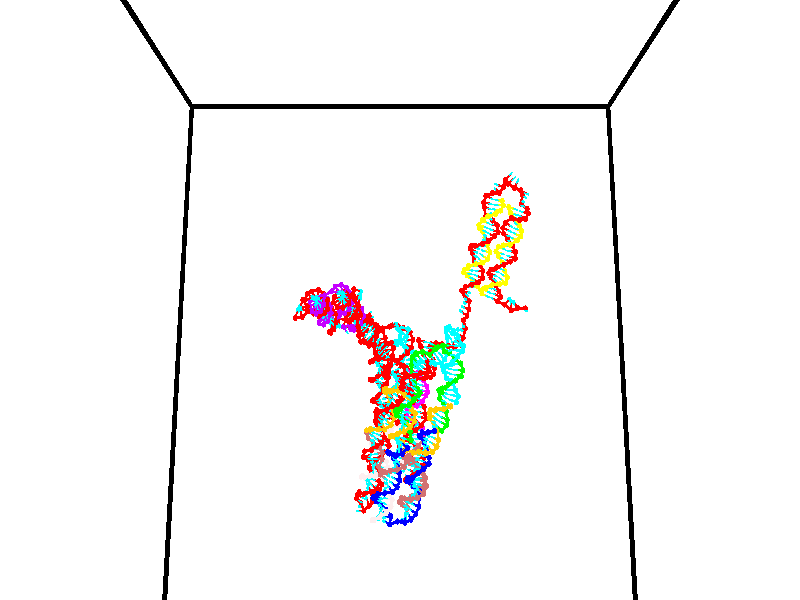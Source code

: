 // switches for output
#declare DRAW_BASES = 1; // possible values are 0, 1; only relevant for DNA ribbons
#declare DRAW_BASES_TYPE = 3; // possible values are 1, 2, 3; only relevant for DNA ribbons
#declare DRAW_FOG = 0; // set to 1 to enable fog

#include "colors.inc"

#include "transforms.inc"
background { rgb <1, 1, 1>}

#default {
   normal{
       ripples 0.25
       frequency 0.20
       turbulence 0.2
       lambda 5
   }
	finish {
		phong 0.1
		phong_size 40.
	}
}

// original window dimensions: 1024x640


// camera settings

camera {
	sky <0, 0.179814, -0.983701>
	up <0, 0.179814, -0.983701>
	right 1.6 * <1, 0, 0>
	location <35, 94.9851, 44.8844>
	look_at <35, 29.7336, 32.9568>
	direction <0, -65.2515, -11.9276>
	angle 67.0682
}


# declare cpy_camera_pos = <35, 94.9851, 44.8844>;
# if (DRAW_FOG = 1)
fog {
	fog_type 2
	up vnormalize(cpy_camera_pos)
	color rgbt<1,1,1,0.3>
	distance 1e-5
	fog_alt 3e-3
	fog_offset 56
}
# end


// LIGHTS

# declare lum = 6;
global_settings {
	ambient_light rgb lum * <0.05, 0.05, 0.05>
	max_trace_level 15
}# declare cpy_direct_light_amount = 0.25;
light_source
{	1000 * <-1, -1.16352, -0.803886>,
	rgb lum * cpy_direct_light_amount
	parallel
}

light_source
{	1000 * <1, 1.16352, 0.803886>,
	rgb lum * cpy_direct_light_amount
	parallel
}

// strand 0

// nucleotide -1

// particle -1
sphere {
	<24.470516, 34.982567, 35.446949> 0.250000
	pigment { color rgbt <1,0,0,0> }
	no_shadow
}
cylinder {
	<24.587145, 34.968620, 35.064583>,  <24.657122, 34.960251, 34.835163>, 0.100000
	pigment { color rgbt <1,0,0,0> }
	no_shadow
}
cylinder {
	<24.587145, 34.968620, 35.064583>,  <24.470516, 34.982567, 35.446949>, 0.100000
	pigment { color rgbt <1,0,0,0> }
	no_shadow
}

// particle -1
sphere {
	<24.587145, 34.968620, 35.064583> 0.100000
	pigment { color rgbt <1,0,0,0> }
	no_shadow
}
sphere {
	0, 1
	scale<0.080000,0.200000,0.300000>
	matrix <0.571368, 0.807817, 0.144812,
		0.767154, -0.588401, 0.255458,
		0.291571, -0.034867, -0.955913,
		24.674616, 34.958160, 34.777809>
	pigment { color rgbt <0,1,1,0> }
	no_shadow
}
cylinder {
	<25.191887, 35.170322, 35.397839>,  <24.470516, 34.982567, 35.446949>, 0.130000
	pigment { color rgbt <1,0,0,0> }
	no_shadow
}

// nucleotide -1

// particle -1
sphere {
	<25.191887, 35.170322, 35.397839> 0.250000
	pigment { color rgbt <1,0,0,0> }
	no_shadow
}
cylinder {
	<25.048512, 35.242107, 35.031384>,  <24.962486, 35.285179, 34.811508>, 0.100000
	pigment { color rgbt <1,0,0,0> }
	no_shadow
}
cylinder {
	<25.048512, 35.242107, 35.031384>,  <25.191887, 35.170322, 35.397839>, 0.100000
	pigment { color rgbt <1,0,0,0> }
	no_shadow
}

// particle -1
sphere {
	<25.048512, 35.242107, 35.031384> 0.100000
	pigment { color rgbt <1,0,0,0> }
	no_shadow
}
sphere {
	0, 1
	scale<0.080000,0.200000,0.300000>
	matrix <0.396990, 0.917498, 0.024402,
		0.844937, -0.354953, -0.400113,
		-0.358441, 0.179459, -0.916141,
		24.940979, 35.295944, 34.756542>
	pigment { color rgbt <0,1,1,0> }
	no_shadow
}
cylinder {
	<25.783287, 35.553497, 34.991375>,  <25.191887, 35.170322, 35.397839>, 0.130000
	pigment { color rgbt <1,0,0,0> }
	no_shadow
}

// nucleotide -1

// particle -1
sphere {
	<25.783287, 35.553497, 34.991375> 0.250000
	pigment { color rgbt <1,0,0,0> }
	no_shadow
}
cylinder {
	<25.413609, 35.611252, 34.849945>,  <25.191801, 35.645905, 34.765087>, 0.100000
	pigment { color rgbt <1,0,0,0> }
	no_shadow
}
cylinder {
	<25.413609, 35.611252, 34.849945>,  <25.783287, 35.553497, 34.991375>, 0.100000
	pigment { color rgbt <1,0,0,0> }
	no_shadow
}

// particle -1
sphere {
	<25.413609, 35.611252, 34.849945> 0.100000
	pigment { color rgbt <1,0,0,0> }
	no_shadow
}
sphere {
	0, 1
	scale<0.080000,0.200000,0.300000>
	matrix <0.139965, 0.989420, 0.038184,
		0.355346, -0.014199, -0.934627,
		-0.924196, 0.144383, -0.353574,
		25.136349, 35.654568, 34.743874>
	pigment { color rgbt <0,1,1,0> }
	no_shadow
}
cylinder {
	<25.796202, 36.065639, 34.657913>,  <25.783287, 35.553497, 34.991375>, 0.130000
	pigment { color rgbt <1,0,0,0> }
	no_shadow
}

// nucleotide -1

// particle -1
sphere {
	<25.796202, 36.065639, 34.657913> 0.250000
	pigment { color rgbt <1,0,0,0> }
	no_shadow
}
cylinder {
	<25.404905, 36.072491, 34.740616>,  <25.170128, 36.076603, 34.790237>, 0.100000
	pigment { color rgbt <1,0,0,0> }
	no_shadow
}
cylinder {
	<25.404905, 36.072491, 34.740616>,  <25.796202, 36.065639, 34.657913>, 0.100000
	pigment { color rgbt <1,0,0,0> }
	no_shadow
}

// particle -1
sphere {
	<25.404905, 36.072491, 34.740616> 0.100000
	pigment { color rgbt <1,0,0,0> }
	no_shadow
}
sphere {
	0, 1
	scale<0.080000,0.200000,0.300000>
	matrix <0.031741, 0.997211, 0.067544,
		-0.205024, 0.072637, -0.976058,
		-0.978242, 0.017133, 0.206758,
		25.111433, 36.077629, 34.802643>
	pigment { color rgbt <0,1,1,0> }
	no_shadow
}
cylinder {
	<25.406979, 36.275040, 34.149330>,  <25.796202, 36.065639, 34.657913>, 0.130000
	pigment { color rgbt <1,0,0,0> }
	no_shadow
}

// nucleotide -1

// particle -1
sphere {
	<25.406979, 36.275040, 34.149330> 0.250000
	pigment { color rgbt <1,0,0,0> }
	no_shadow
}
cylinder {
	<25.277054, 36.401997, 34.505703>,  <25.199099, 36.478172, 34.719528>, 0.100000
	pigment { color rgbt <1,0,0,0> }
	no_shadow
}
cylinder {
	<25.277054, 36.401997, 34.505703>,  <25.406979, 36.275040, 34.149330>, 0.100000
	pigment { color rgbt <1,0,0,0> }
	no_shadow
}

// particle -1
sphere {
	<25.277054, 36.401997, 34.505703> 0.100000
	pigment { color rgbt <1,0,0,0> }
	no_shadow
}
sphere {
	0, 1
	scale<0.080000,0.200000,0.300000>
	matrix <0.342925, 0.917428, -0.201812,
		-0.881419, 0.239972, -0.406833,
		-0.324811, 0.317395, 0.890931,
		25.179611, 36.497215, 34.772984>
	pigment { color rgbt <0,1,1,0> }
	no_shadow
}
cylinder {
	<25.490038, 35.513832, 34.004257>,  <25.406979, 36.275040, 34.149330>, 0.130000
	pigment { color rgbt <1,0,0,0> }
	no_shadow
}

// nucleotide -1

// particle -1
sphere {
	<25.490038, 35.513832, 34.004257> 0.250000
	pigment { color rgbt <1,0,0,0> }
	no_shadow
}
cylinder {
	<25.875881, 35.518902, 33.898907>,  <26.107388, 35.521942, 33.835697>, 0.100000
	pigment { color rgbt <1,0,0,0> }
	no_shadow
}
cylinder {
	<25.875881, 35.518902, 33.898907>,  <25.490038, 35.513832, 34.004257>, 0.100000
	pigment { color rgbt <1,0,0,0> }
	no_shadow
}

// particle -1
sphere {
	<25.875881, 35.518902, 33.898907> 0.100000
	pigment { color rgbt <1,0,0,0> }
	no_shadow
}
sphere {
	0, 1
	scale<0.080000,0.200000,0.300000>
	matrix <0.017613, -0.999710, 0.016415,
		-0.263095, -0.020473, -0.964553,
		0.964609, 0.012670, -0.263379,
		26.165264, 35.522701, 33.819893>
	pigment { color rgbt <0,1,1,0> }
	no_shadow
}
cylinder {
	<25.635489, 35.033676, 33.376854>,  <25.490038, 35.513832, 34.004257>, 0.130000
	pigment { color rgbt <1,0,0,0> }
	no_shadow
}

// nucleotide -1

// particle -1
sphere {
	<25.635489, 35.033676, 33.376854> 0.250000
	pigment { color rgbt <1,0,0,0> }
	no_shadow
}
cylinder {
	<25.972902, 35.050610, 33.591015>,  <26.175350, 35.060768, 33.719513>, 0.100000
	pigment { color rgbt <1,0,0,0> }
	no_shadow
}
cylinder {
	<25.972902, 35.050610, 33.591015>,  <25.635489, 35.033676, 33.376854>, 0.100000
	pigment { color rgbt <1,0,0,0> }
	no_shadow
}

// particle -1
sphere {
	<25.972902, 35.050610, 33.591015> 0.100000
	pigment { color rgbt <1,0,0,0> }
	no_shadow
}
sphere {
	0, 1
	scale<0.080000,0.200000,0.300000>
	matrix <0.098710, -0.992127, -0.077076,
		0.527928, 0.117866, -0.841070,
		0.843533, 0.042331, 0.535406,
		26.225962, 35.063309, 33.751637>
	pigment { color rgbt <0,1,1,0> }
	no_shadow
}
cylinder {
	<25.965057, 34.486557, 33.086487>,  <25.635489, 35.033676, 33.376854>, 0.130000
	pigment { color rgbt <1,0,0,0> }
	no_shadow
}

// nucleotide -1

// particle -1
sphere {
	<25.965057, 34.486557, 33.086487> 0.250000
	pigment { color rgbt <1,0,0,0> }
	no_shadow
}
cylinder {
	<26.206099, 34.577114, 33.392590>,  <26.350723, 34.631451, 33.576252>, 0.100000
	pigment { color rgbt <1,0,0,0> }
	no_shadow
}
cylinder {
	<26.206099, 34.577114, 33.392590>,  <25.965057, 34.486557, 33.086487>, 0.100000
	pigment { color rgbt <1,0,0,0> }
	no_shadow
}

// particle -1
sphere {
	<26.206099, 34.577114, 33.392590> 0.100000
	pigment { color rgbt <1,0,0,0> }
	no_shadow
}
sphere {
	0, 1
	scale<0.080000,0.200000,0.300000>
	matrix <0.275978, -0.958871, 0.066356,
		0.748803, 0.171207, -0.640299,
		0.602603, 0.226396, 0.765254,
		26.386879, 34.645031, 33.622166>
	pigment { color rgbt <0,1,1,0> }
	no_shadow
}
cylinder {
	<26.637924, 34.184727, 32.887428>,  <25.965057, 34.486557, 33.086487>, 0.130000
	pigment { color rgbt <1,0,0,0> }
	no_shadow
}

// nucleotide -1

// particle -1
sphere {
	<26.637924, 34.184727, 32.887428> 0.250000
	pigment { color rgbt <1,0,0,0> }
	no_shadow
}
cylinder {
	<26.626205, 34.212898, 33.286263>,  <26.619175, 34.229801, 33.525562>, 0.100000
	pigment { color rgbt <1,0,0,0> }
	no_shadow
}
cylinder {
	<26.626205, 34.212898, 33.286263>,  <26.637924, 34.184727, 32.887428>, 0.100000
	pigment { color rgbt <1,0,0,0> }
	no_shadow
}

// particle -1
sphere {
	<26.626205, 34.212898, 33.286263> 0.100000
	pigment { color rgbt <1,0,0,0> }
	no_shadow
}
sphere {
	0, 1
	scale<0.080000,0.200000,0.300000>
	matrix <0.236268, -0.968760, 0.075372,
		0.971246, 0.237788, 0.011740,
		-0.029296, 0.070431, 0.997086,
		26.617416, 34.234028, 33.585388>
	pigment { color rgbt <0,1,1,0> }
	no_shadow
}
cylinder {
	<27.189318, 33.731274, 33.174606>,  <26.637924, 34.184727, 32.887428>, 0.130000
	pigment { color rgbt <1,0,0,0> }
	no_shadow
}

// nucleotide -1

// particle -1
sphere {
	<27.189318, 33.731274, 33.174606> 0.250000
	pigment { color rgbt <1,0,0,0> }
	no_shadow
}
cylinder {
	<26.925844, 33.755878, 33.474567>,  <26.767761, 33.770641, 33.654545>, 0.100000
	pigment { color rgbt <1,0,0,0> }
	no_shadow
}
cylinder {
	<26.925844, 33.755878, 33.474567>,  <27.189318, 33.731274, 33.174606>, 0.100000
	pigment { color rgbt <1,0,0,0> }
	no_shadow
}

// particle -1
sphere {
	<26.925844, 33.755878, 33.474567> 0.100000
	pigment { color rgbt <1,0,0,0> }
	no_shadow
}
sphere {
	0, 1
	scale<0.080000,0.200000,0.300000>
	matrix <0.100699, -0.980480, 0.168874,
		0.745652, 0.186749, 0.639631,
		-0.658682, 0.061511, 0.749903,
		26.728239, 33.774330, 33.699539>
	pigment { color rgbt <0,1,1,0> }
	no_shadow
}
cylinder {
	<27.501064, 33.300186, 33.599701>,  <27.189318, 33.731274, 33.174606>, 0.130000
	pigment { color rgbt <1,0,0,0> }
	no_shadow
}

// nucleotide -1

// particle -1
sphere {
	<27.501064, 33.300186, 33.599701> 0.250000
	pigment { color rgbt <1,0,0,0> }
	no_shadow
}
cylinder {
	<27.113819, 33.316971, 33.698490>,  <26.881472, 33.327042, 33.757763>, 0.100000
	pigment { color rgbt <1,0,0,0> }
	no_shadow
}
cylinder {
	<27.113819, 33.316971, 33.698490>,  <27.501064, 33.300186, 33.599701>, 0.100000
	pigment { color rgbt <1,0,0,0> }
	no_shadow
}

// particle -1
sphere {
	<27.113819, 33.316971, 33.698490> 0.100000
	pigment { color rgbt <1,0,0,0> }
	no_shadow
}
sphere {
	0, 1
	scale<0.080000,0.200000,0.300000>
	matrix <0.003705, -0.983364, 0.181608,
		0.250482, 0.176732, 0.951853,
		-0.968114, 0.041963, 0.246969,
		26.823385, 33.329559, 33.772579>
	pigment { color rgbt <0,1,1,0> }
	no_shadow
}
cylinder {
	<27.474285, 32.986736, 34.334084>,  <27.501064, 33.300186, 33.599701>, 0.130000
	pigment { color rgbt <1,0,0,0> }
	no_shadow
}

// nucleotide -1

// particle -1
sphere {
	<27.474285, 32.986736, 34.334084> 0.250000
	pigment { color rgbt <1,0,0,0> }
	no_shadow
}
cylinder {
	<27.138227, 32.953220, 34.119743>,  <26.936594, 32.933109, 33.991138>, 0.100000
	pigment { color rgbt <1,0,0,0> }
	no_shadow
}
cylinder {
	<27.138227, 32.953220, 34.119743>,  <27.474285, 32.986736, 34.334084>, 0.100000
	pigment { color rgbt <1,0,0,0> }
	no_shadow
}

// particle -1
sphere {
	<27.138227, 32.953220, 34.119743> 0.100000
	pigment { color rgbt <1,0,0,0> }
	no_shadow
}
sphere {
	0, 1
	scale<0.080000,0.200000,0.300000>
	matrix <0.001941, -0.988452, 0.151526,
		-0.542362, 0.126263, 0.830603,
		-0.840143, -0.083794, -0.535854,
		26.886185, 32.928082, 33.958988>
	pigment { color rgbt <0,1,1,0> }
	no_shadow
}
cylinder {
	<27.123415, 32.568390, 34.649029>,  <27.474285, 32.986736, 34.334084>, 0.130000
	pigment { color rgbt <1,0,0,0> }
	no_shadow
}

// nucleotide -1

// particle -1
sphere {
	<27.123415, 32.568390, 34.649029> 0.250000
	pigment { color rgbt <1,0,0,0> }
	no_shadow
}
cylinder {
	<26.933218, 32.539108, 34.298363>,  <26.819099, 32.521542, 34.087963>, 0.100000
	pigment { color rgbt <1,0,0,0> }
	no_shadow
}
cylinder {
	<26.933218, 32.539108, 34.298363>,  <27.123415, 32.568390, 34.649029>, 0.100000
	pigment { color rgbt <1,0,0,0> }
	no_shadow
}

// particle -1
sphere {
	<26.933218, 32.539108, 34.298363> 0.100000
	pigment { color rgbt <1,0,0,0> }
	no_shadow
}
sphere {
	0, 1
	scale<0.080000,0.200000,0.300000>
	matrix <-0.108641, -0.984017, 0.141091,
		-0.872986, 0.162330, 0.459940,
		-0.475493, -0.073202, -0.876669,
		26.790569, 32.517147, 34.035362>
	pigment { color rgbt <0,1,1,0> }
	no_shadow
}
cylinder {
	<26.463856, 32.249573, 34.863388>,  <27.123415, 32.568390, 34.649029>, 0.130000
	pigment { color rgbt <1,0,0,0> }
	no_shadow
}

// nucleotide -1

// particle -1
sphere {
	<26.463856, 32.249573, 34.863388> 0.250000
	pigment { color rgbt <1,0,0,0> }
	no_shadow
}
cylinder {
	<26.529301, 32.189884, 34.473320>,  <26.568567, 32.154072, 34.239277>, 0.100000
	pigment { color rgbt <1,0,0,0> }
	no_shadow
}
cylinder {
	<26.529301, 32.189884, 34.473320>,  <26.463856, 32.249573, 34.863388>, 0.100000
	pigment { color rgbt <1,0,0,0> }
	no_shadow
}

// particle -1
sphere {
	<26.529301, 32.189884, 34.473320> 0.100000
	pigment { color rgbt <1,0,0,0> }
	no_shadow
}
sphere {
	0, 1
	scale<0.080000,0.200000,0.300000>
	matrix <-0.121985, -0.983968, 0.130105,
		-0.978954, 0.097670, -0.179193,
		0.163613, -0.149225, -0.975173,
		26.578384, 32.145115, 34.180767>
	pigment { color rgbt <0,1,1,0> }
	no_shadow
}
cylinder {
	<25.822107, 31.766293, 34.578266>,  <26.463856, 32.249573, 34.863388>, 0.130000
	pigment { color rgbt <1,0,0,0> }
	no_shadow
}

// nucleotide -1

// particle -1
sphere {
	<25.822107, 31.766293, 34.578266> 0.250000
	pigment { color rgbt <1,0,0,0> }
	no_shadow
}
cylinder {
	<26.144167, 31.722218, 34.345165>,  <26.337402, 31.695772, 34.205307>, 0.100000
	pigment { color rgbt <1,0,0,0> }
	no_shadow
}
cylinder {
	<26.144167, 31.722218, 34.345165>,  <25.822107, 31.766293, 34.578266>, 0.100000
	pigment { color rgbt <1,0,0,0> }
	no_shadow
}

// particle -1
sphere {
	<26.144167, 31.722218, 34.345165> 0.100000
	pigment { color rgbt <1,0,0,0> }
	no_shadow
}
sphere {
	0, 1
	scale<0.080000,0.200000,0.300000>
	matrix <-0.112219, -0.993144, 0.032741,
		-0.582360, 0.039034, -0.811993,
		0.805148, -0.110188, -0.582748,
		26.385712, 31.689161, 34.170341>
	pigment { color rgbt <0,1,1,0> }
	no_shadow
}
cylinder {
	<25.686880, 31.196255, 34.161644>,  <25.822107, 31.766293, 34.578266>, 0.130000
	pigment { color rgbt <1,0,0,0> }
	no_shadow
}

// nucleotide -1

// particle -1
sphere {
	<25.686880, 31.196255, 34.161644> 0.250000
	pigment { color rgbt <1,0,0,0> }
	no_shadow
}
cylinder {
	<26.079292, 31.236870, 34.095592>,  <26.314739, 31.261238, 34.055962>, 0.100000
	pigment { color rgbt <1,0,0,0> }
	no_shadow
}
cylinder {
	<26.079292, 31.236870, 34.095592>,  <25.686880, 31.196255, 34.161644>, 0.100000
	pigment { color rgbt <1,0,0,0> }
	no_shadow
}

// particle -1
sphere {
	<26.079292, 31.236870, 34.095592> 0.100000
	pigment { color rgbt <1,0,0,0> }
	no_shadow
}
sphere {
	0, 1
	scale<0.080000,0.200000,0.300000>
	matrix <0.130775, -0.975461, 0.177126,
		-0.143088, -0.195361, -0.970237,
		0.981032, 0.101538, -0.165125,
		26.373602, 31.267332, 34.046055>
	pigment { color rgbt <0,1,1,0> }
	no_shadow
}
cylinder {
	<25.841759, 30.717451, 33.566231>,  <25.686880, 31.196255, 34.161644>, 0.130000
	pigment { color rgbt <1,0,0,0> }
	no_shadow
}

// nucleotide -1

// particle -1
sphere {
	<25.841759, 30.717451, 33.566231> 0.250000
	pigment { color rgbt <1,0,0,0> }
	no_shadow
}
cylinder {
	<26.157438, 30.798405, 33.798164>,  <26.346846, 30.846977, 33.937325>, 0.100000
	pigment { color rgbt <1,0,0,0> }
	no_shadow
}
cylinder {
	<26.157438, 30.798405, 33.798164>,  <25.841759, 30.717451, 33.566231>, 0.100000
	pigment { color rgbt <1,0,0,0> }
	no_shadow
}

// particle -1
sphere {
	<26.157438, 30.798405, 33.798164> 0.100000
	pigment { color rgbt <1,0,0,0> }
	no_shadow
}
sphere {
	0, 1
	scale<0.080000,0.200000,0.300000>
	matrix <0.088422, -0.971750, 0.218825,
		0.607738, -0.121427, -0.784800,
		0.789200, 0.202382, 0.579832,
		26.394197, 30.859119, 33.972115>
	pigment { color rgbt <0,1,1,0> }
	no_shadow
}
cylinder {
	<26.335899, 30.249390, 33.408928>,  <25.841759, 30.717451, 33.566231>, 0.130000
	pigment { color rgbt <1,0,0,0> }
	no_shadow
}

// nucleotide -1

// particle -1
sphere {
	<26.335899, 30.249390, 33.408928> 0.250000
	pigment { color rgbt <1,0,0,0> }
	no_shadow
}
cylinder {
	<26.483177, 30.360683, 33.763783>,  <26.571545, 30.427460, 33.976696>, 0.100000
	pigment { color rgbt <1,0,0,0> }
	no_shadow
}
cylinder {
	<26.483177, 30.360683, 33.763783>,  <26.335899, 30.249390, 33.408928>, 0.100000
	pigment { color rgbt <1,0,0,0> }
	no_shadow
}

// particle -1
sphere {
	<26.483177, 30.360683, 33.763783> 0.100000
	pigment { color rgbt <1,0,0,0> }
	no_shadow
}
sphere {
	0, 1
	scale<0.080000,0.200000,0.300000>
	matrix <0.118865, -0.960429, 0.251886,
		0.922120, 0.012707, -0.386696,
		0.368193, 0.278233, 0.887141,
		26.593636, 30.444153, 34.029926>
	pigment { color rgbt <0,1,1,0> }
	no_shadow
}
cylinder {
	<27.026695, 29.975086, 33.397587>,  <26.335899, 30.249390, 33.408928>, 0.130000
	pigment { color rgbt <1,0,0,0> }
	no_shadow
}

// nucleotide -1

// particle -1
sphere {
	<27.026695, 29.975086, 33.397587> 0.250000
	pigment { color rgbt <1,0,0,0> }
	no_shadow
}
cylinder {
	<26.923189, 30.041779, 33.778164>,  <26.861086, 30.081795, 34.006512>, 0.100000
	pigment { color rgbt <1,0,0,0> }
	no_shadow
}
cylinder {
	<26.923189, 30.041779, 33.778164>,  <27.026695, 29.975086, 33.397587>, 0.100000
	pigment { color rgbt <1,0,0,0> }
	no_shadow
}

// particle -1
sphere {
	<26.923189, 30.041779, 33.778164> 0.100000
	pigment { color rgbt <1,0,0,0> }
	no_shadow
}
sphere {
	0, 1
	scale<0.080000,0.200000,0.300000>
	matrix <0.404864, -0.875573, 0.263547,
		0.876998, 0.453402, 0.159065,
		-0.258766, 0.166731, 0.951442,
		26.845560, 30.091797, 34.063595>
	pigment { color rgbt <0,1,1,0> }
	no_shadow
}
cylinder {
	<27.516943, 29.669037, 33.685425>,  <27.026695, 29.975086, 33.397587>, 0.130000
	pigment { color rgbt <1,0,0,0> }
	no_shadow
}

// nucleotide -1

// particle -1
sphere {
	<27.516943, 29.669037, 33.685425> 0.250000
	pigment { color rgbt <1,0,0,0> }
	no_shadow
}
cylinder {
	<27.268389, 29.726154, 33.993580>,  <27.119257, 29.760426, 34.178471>, 0.100000
	pigment { color rgbt <1,0,0,0> }
	no_shadow
}
cylinder {
	<27.268389, 29.726154, 33.993580>,  <27.516943, 29.669037, 33.685425>, 0.100000
	pigment { color rgbt <1,0,0,0> }
	no_shadow
}

// particle -1
sphere {
	<27.268389, 29.726154, 33.993580> 0.100000
	pigment { color rgbt <1,0,0,0> }
	no_shadow
}
sphere {
	0, 1
	scale<0.080000,0.200000,0.300000>
	matrix <0.379957, -0.804979, 0.455676,
		0.685211, 0.575863, 0.445946,
		-0.621384, 0.142794, 0.770384,
		27.081974, 29.768993, 34.224693>
	pigment { color rgbt <0,1,1,0> }
	no_shadow
}
cylinder {
	<28.003933, 29.570826, 34.191540>,  <27.516943, 29.669037, 33.685425>, 0.130000
	pigment { color rgbt <1,0,0,0> }
	no_shadow
}

// nucleotide -1

// particle -1
sphere {
	<28.003933, 29.570826, 34.191540> 0.250000
	pigment { color rgbt <1,0,0,0> }
	no_shadow
}
cylinder {
	<27.641861, 29.546499, 34.359802>,  <27.424618, 29.531902, 34.460758>, 0.100000
	pigment { color rgbt <1,0,0,0> }
	no_shadow
}
cylinder {
	<27.641861, 29.546499, 34.359802>,  <28.003933, 29.570826, 34.191540>, 0.100000
	pigment { color rgbt <1,0,0,0> }
	no_shadow
}

// particle -1
sphere {
	<27.641861, 29.546499, 34.359802> 0.100000
	pigment { color rgbt <1,0,0,0> }
	no_shadow
}
sphere {
	0, 1
	scale<0.080000,0.200000,0.300000>
	matrix <0.288730, -0.814278, 0.503573,
		0.311903, 0.577280, 0.754629,
		-0.905180, -0.060818, 0.420654,
		27.370306, 29.528254, 34.486000>
	pigment { color rgbt <0,1,1,0> }
	no_shadow
}
cylinder {
	<27.974018, 29.597082, 35.034534>,  <28.003933, 29.570826, 34.191540>, 0.130000
	pigment { color rgbt <1,0,0,0> }
	no_shadow
}

// nucleotide -1

// particle -1
sphere {
	<27.974018, 29.597082, 35.034534> 0.250000
	pigment { color rgbt <1,0,0,0> }
	no_shadow
}
cylinder {
	<27.643164, 29.419586, 34.896584>,  <27.444651, 29.313089, 34.813812>, 0.100000
	pigment { color rgbt <1,0,0,0> }
	no_shadow
}
cylinder {
	<27.643164, 29.419586, 34.896584>,  <27.974018, 29.597082, 35.034534>, 0.100000
	pigment { color rgbt <1,0,0,0> }
	no_shadow
}

// particle -1
sphere {
	<27.643164, 29.419586, 34.896584> 0.100000
	pigment { color rgbt <1,0,0,0> }
	no_shadow
}
sphere {
	0, 1
	scale<0.080000,0.200000,0.300000>
	matrix <0.174978, -0.786492, 0.592295,
		-0.534065, 0.429564, 0.728182,
		-0.827138, -0.443740, -0.344873,
		27.395021, 29.286465, 34.793121>
	pigment { color rgbt <0,1,1,0> }
	no_shadow
}
cylinder {
	<27.742947, 29.180922, 35.607971>,  <27.974018, 29.597082, 35.034534>, 0.130000
	pigment { color rgbt <1,0,0,0> }
	no_shadow
}

// nucleotide -1

// particle -1
sphere {
	<27.742947, 29.180922, 35.607971> 0.250000
	pigment { color rgbt <1,0,0,0> }
	no_shadow
}
cylinder {
	<27.544605, 29.010475, 35.305302>,  <27.425600, 28.908207, 35.123699>, 0.100000
	pigment { color rgbt <1,0,0,0> }
	no_shadow
}
cylinder {
	<27.544605, 29.010475, 35.305302>,  <27.742947, 29.180922, 35.607971>, 0.100000
	pigment { color rgbt <1,0,0,0> }
	no_shadow
}

// particle -1
sphere {
	<27.544605, 29.010475, 35.305302> 0.100000
	pigment { color rgbt <1,0,0,0> }
	no_shadow
}
sphere {
	0, 1
	scale<0.080000,0.200000,0.300000>
	matrix <0.244221, -0.904595, 0.349377,
		-0.833358, -0.011557, 0.552613,
		-0.495853, -0.426116, -0.756674,
		27.395849, 28.882641, 35.078300>
	pigment { color rgbt <0,1,1,0> }
	no_shadow
}
cylinder {
	<27.350531, 28.626446, 35.864403>,  <27.742947, 29.180922, 35.607971>, 0.130000
	pigment { color rgbt <1,0,0,0> }
	no_shadow
}

// nucleotide -1

// particle -1
sphere {
	<27.350531, 28.626446, 35.864403> 0.250000
	pigment { color rgbt <1,0,0,0> }
	no_shadow
}
cylinder {
	<27.380255, 28.553034, 35.472321>,  <27.398088, 28.508987, 35.237072>, 0.100000
	pigment { color rgbt <1,0,0,0> }
	no_shadow
}
cylinder {
	<27.380255, 28.553034, 35.472321>,  <27.350531, 28.626446, 35.864403>, 0.100000
	pigment { color rgbt <1,0,0,0> }
	no_shadow
}

// particle -1
sphere {
	<27.380255, 28.553034, 35.472321> 0.100000
	pigment { color rgbt <1,0,0,0> }
	no_shadow
}
sphere {
	0, 1
	scale<0.080000,0.200000,0.300000>
	matrix <0.308658, -0.930420, 0.197608,
		-0.948266, -0.317231, -0.012491,
		0.074309, -0.183530, -0.980201,
		27.402548, 28.497974, 35.178261>
	pigment { color rgbt <0,1,1,0> }
	no_shadow
}
cylinder {
	<27.079531, 28.002766, 35.721439>,  <27.350531, 28.626446, 35.864403>, 0.130000
	pigment { color rgbt <1,0,0,0> }
	no_shadow
}

// nucleotide -1

// particle -1
sphere {
	<27.079531, 28.002766, 35.721439> 0.250000
	pigment { color rgbt <1,0,0,0> }
	no_shadow
}
cylinder {
	<27.284534, 28.049740, 35.381195>,  <27.407536, 28.077925, 35.177048>, 0.100000
	pigment { color rgbt <1,0,0,0> }
	no_shadow
}
cylinder {
	<27.284534, 28.049740, 35.381195>,  <27.079531, 28.002766, 35.721439>, 0.100000
	pigment { color rgbt <1,0,0,0> }
	no_shadow
}

// particle -1
sphere {
	<27.284534, 28.049740, 35.381195> 0.100000
	pigment { color rgbt <1,0,0,0> }
	no_shadow
}
sphere {
	0, 1
	scale<0.080000,0.200000,0.300000>
	matrix <0.233846, -0.972251, 0.006668,
		-0.826228, -0.202330, -0.525747,
		0.512507, 0.117434, -0.850615,
		27.438286, 28.084970, 35.126011>
	pigment { color rgbt <0,1,1,0> }
	no_shadow
}
cylinder {
	<27.017220, 27.341265, 35.547661>,  <27.079531, 28.002766, 35.721439>, 0.130000
	pigment { color rgbt <1,0,0,0> }
	no_shadow
}

// nucleotide -1

// particle -1
sphere {
	<27.017220, 27.341265, 35.547661> 0.250000
	pigment { color rgbt <1,0,0,0> }
	no_shadow
}
cylinder {
	<27.317064, 27.498487, 35.334648>,  <27.496971, 27.592821, 35.206841>, 0.100000
	pigment { color rgbt <1,0,0,0> }
	no_shadow
}
cylinder {
	<27.317064, 27.498487, 35.334648>,  <27.017220, 27.341265, 35.547661>, 0.100000
	pigment { color rgbt <1,0,0,0> }
	no_shadow
}

// particle -1
sphere {
	<27.317064, 27.498487, 35.334648> 0.100000
	pigment { color rgbt <1,0,0,0> }
	no_shadow
}
sphere {
	0, 1
	scale<0.080000,0.200000,0.300000>
	matrix <0.418649, -0.904751, -0.078479,
		-0.512656, -0.164116, -0.842763,
		0.749611, 0.393055, -0.532533,
		27.541948, 27.616404, 35.174889>
	pigment { color rgbt <0,1,1,0> }
	no_shadow
}
cylinder {
	<27.250202, 26.833639, 35.184650>,  <27.017220, 27.341265, 35.547661>, 0.130000
	pigment { color rgbt <1,0,0,0> }
	no_shadow
}

// nucleotide -1

// particle -1
sphere {
	<27.250202, 26.833639, 35.184650> 0.250000
	pigment { color rgbt <1,0,0,0> }
	no_shadow
}
cylinder {
	<27.556084, 27.084799, 35.126728>,  <27.739613, 27.235495, 35.091976>, 0.100000
	pigment { color rgbt <1,0,0,0> }
	no_shadow
}
cylinder {
	<27.556084, 27.084799, 35.126728>,  <27.250202, 26.833639, 35.184650>, 0.100000
	pigment { color rgbt <1,0,0,0> }
	no_shadow
}

// particle -1
sphere {
	<27.556084, 27.084799, 35.126728> 0.100000
	pigment { color rgbt <1,0,0,0> }
	no_shadow
}
sphere {
	0, 1
	scale<0.080000,0.200000,0.300000>
	matrix <0.614478, -0.778230, -0.129517,
		-0.194015, 0.010063, -0.980947,
		0.764706, 0.627899, -0.144804,
		27.785496, 27.273169, 35.083286>
	pigment { color rgbt <0,1,1,0> }
	no_shadow
}
cylinder {
	<27.426512, 26.787071, 34.425262>,  <27.250202, 26.833639, 35.184650>, 0.130000
	pigment { color rgbt <1,0,0,0> }
	no_shadow
}

// nucleotide -1

// particle -1
sphere {
	<27.426512, 26.787071, 34.425262> 0.250000
	pigment { color rgbt <1,0,0,0> }
	no_shadow
}
cylinder {
	<27.688030, 26.880817, 34.713047>,  <27.844942, 26.937065, 34.885719>, 0.100000
	pigment { color rgbt <1,0,0,0> }
	no_shadow
}
cylinder {
	<27.688030, 26.880817, 34.713047>,  <27.426512, 26.787071, 34.425262>, 0.100000
	pigment { color rgbt <1,0,0,0> }
	no_shadow
}

// particle -1
sphere {
	<27.688030, 26.880817, 34.713047> 0.100000
	pigment { color rgbt <1,0,0,0> }
	no_shadow
}
sphere {
	0, 1
	scale<0.080000,0.200000,0.300000>
	matrix <0.532508, -0.818020, -0.217434,
		0.537574, 0.525276, -0.659620,
		0.653796, 0.234366, 0.719461,
		27.884169, 26.951128, 34.928886>
	pigment { color rgbt <0,1,1,0> }
	no_shadow
}
cylinder {
	<28.043436, 26.682945, 34.174767>,  <27.426512, 26.787071, 34.425262>, 0.130000
	pigment { color rgbt <1,0,0,0> }
	no_shadow
}

// nucleotide -1

// particle -1
sphere {
	<28.043436, 26.682945, 34.174767> 0.250000
	pigment { color rgbt <1,0,0,0> }
	no_shadow
}
cylinder {
	<28.058109, 26.625570, 34.570358>,  <28.066914, 26.591145, 34.807713>, 0.100000
	pigment { color rgbt <1,0,0,0> }
	no_shadow
}
cylinder {
	<28.058109, 26.625570, 34.570358>,  <28.043436, 26.682945, 34.174767>, 0.100000
	pigment { color rgbt <1,0,0,0> }
	no_shadow
}

// particle -1
sphere {
	<28.058109, 26.625570, 34.570358> 0.100000
	pigment { color rgbt <1,0,0,0> }
	no_shadow
}
sphere {
	0, 1
	scale<0.080000,0.200000,0.300000>
	matrix <0.651784, -0.746744, -0.132482,
		0.757517, 0.649461, 0.066098,
		0.036683, -0.143439, 0.988979,
		28.069115, 26.582539, 34.867050>
	pigment { color rgbt <0,1,1,0> }
	no_shadow
}
cylinder {
	<28.765406, 26.607925, 34.342598>,  <28.043436, 26.682945, 34.174767>, 0.130000
	pigment { color rgbt <1,0,0,0> }
	no_shadow
}

// nucleotide -1

// particle -1
sphere {
	<28.765406, 26.607925, 34.342598> 0.250000
	pigment { color rgbt <1,0,0,0> }
	no_shadow
}
cylinder {
	<28.579409, 26.412455, 34.637886>,  <28.467810, 26.295172, 34.815060>, 0.100000
	pigment { color rgbt <1,0,0,0> }
	no_shadow
}
cylinder {
	<28.579409, 26.412455, 34.637886>,  <28.765406, 26.607925, 34.342598>, 0.100000
	pigment { color rgbt <1,0,0,0> }
	no_shadow
}

// particle -1
sphere {
	<28.579409, 26.412455, 34.637886> 0.100000
	pigment { color rgbt <1,0,0,0> }
	no_shadow
}
sphere {
	0, 1
	scale<0.080000,0.200000,0.300000>
	matrix <0.655423, -0.750574, -0.084015,
		0.595149, 0.444783, 0.669303,
		-0.464993, -0.488678, 0.738224,
		28.439911, 26.265852, 34.859352>
	pigment { color rgbt <0,1,1,0> }
	no_shadow
}
cylinder {
	<29.310743, 26.502659, 34.913601>,  <28.765406, 26.607925, 34.342598>, 0.130000
	pigment { color rgbt <1,0,0,0> }
	no_shadow
}

// nucleotide -1

// particle -1
sphere {
	<29.310743, 26.502659, 34.913601> 0.250000
	pigment { color rgbt <1,0,0,0> }
	no_shadow
}
cylinder {
	<29.040140, 26.208519, 34.897591>,  <28.877779, 26.032036, 34.887985>, 0.100000
	pigment { color rgbt <1,0,0,0> }
	no_shadow
}
cylinder {
	<29.040140, 26.208519, 34.897591>,  <29.310743, 26.502659, 34.913601>, 0.100000
	pigment { color rgbt <1,0,0,0> }
	no_shadow
}

// particle -1
sphere {
	<29.040140, 26.208519, 34.897591> 0.100000
	pigment { color rgbt <1,0,0,0> }
	no_shadow
}
sphere {
	0, 1
	scale<0.080000,0.200000,0.300000>
	matrix <0.734639, -0.670063, -0.106401,
		0.051421, -0.101386, 0.993517,
		-0.676507, -0.735348, -0.040027,
		28.837189, 25.987915, 34.885582>
	pigment { color rgbt <0,1,1,0> }
	no_shadow
}
cylinder {
	<29.521330, 25.974194, 35.179085>,  <29.310743, 26.502659, 34.913601>, 0.130000
	pigment { color rgbt <1,0,0,0> }
	no_shadow
}

// nucleotide -1

// particle -1
sphere {
	<29.521330, 25.974194, 35.179085> 0.250000
	pigment { color rgbt <1,0,0,0> }
	no_shadow
}
cylinder {
	<29.249479, 25.771990, 34.966457>,  <29.086369, 25.650667, 34.838879>, 0.100000
	pigment { color rgbt <1,0,0,0> }
	no_shadow
}
cylinder {
	<29.249479, 25.771990, 34.966457>,  <29.521330, 25.974194, 35.179085>, 0.100000
	pigment { color rgbt <1,0,0,0> }
	no_shadow
}

// particle -1
sphere {
	<29.249479, 25.771990, 34.966457> 0.100000
	pigment { color rgbt <1,0,0,0> }
	no_shadow
}
sphere {
	0, 1
	scale<0.080000,0.200000,0.300000>
	matrix <0.639001, -0.763854, -0.090578,
		-0.360255, -0.401234, 0.842157,
		-0.679628, -0.505508, -0.531571,
		29.045591, 25.620338, 34.806988>
	pigment { color rgbt <0,1,1,0> }
	no_shadow
}
cylinder {
	<30.346746, 26.043640, 35.311939>,  <29.521330, 25.974194, 35.179085>, 0.130000
	pigment { color rgbt <1,0,0,0> }
	no_shadow
}

// nucleotide -1

// particle -1
sphere {
	<30.346746, 26.043640, 35.311939> 0.250000
	pigment { color rgbt <1,0,0,0> }
	no_shadow
}
cylinder {
	<30.644657, 26.210148, 35.520565>,  <30.823402, 26.310053, 35.645741>, 0.100000
	pigment { color rgbt <1,0,0,0> }
	no_shadow
}
cylinder {
	<30.644657, 26.210148, 35.520565>,  <30.346746, 26.043640, 35.311939>, 0.100000
	pigment { color rgbt <1,0,0,0> }
	no_shadow
}

// particle -1
sphere {
	<30.644657, 26.210148, 35.520565> 0.100000
	pigment { color rgbt <1,0,0,0> }
	no_shadow
}
sphere {
	0, 1
	scale<0.080000,0.200000,0.300000>
	matrix <0.128711, 0.677300, -0.724360,
		-0.654785, 0.606617, 0.450858,
		0.744775, 0.416270, 0.521564,
		30.868090, 26.335030, 35.677032>
	pigment { color rgbt <0,1,1,0> }
	no_shadow
}
cylinder {
	<30.404106, 26.627150, 35.858440>,  <30.346746, 26.043640, 35.311939>, 0.130000
	pigment { color rgbt <1,0,0,0> }
	no_shadow
}

// nucleotide -1

// particle -1
sphere {
	<30.404106, 26.627150, 35.858440> 0.250000
	pigment { color rgbt <1,0,0,0> }
	no_shadow
}
cylinder {
	<30.697741, 26.578310, 35.591244>,  <30.873922, 26.549007, 35.430927>, 0.100000
	pigment { color rgbt <1,0,0,0> }
	no_shadow
}
cylinder {
	<30.697741, 26.578310, 35.591244>,  <30.404106, 26.627150, 35.858440>, 0.100000
	pigment { color rgbt <1,0,0,0> }
	no_shadow
}

// particle -1
sphere {
	<30.697741, 26.578310, 35.591244> 0.100000
	pigment { color rgbt <1,0,0,0> }
	no_shadow
}
sphere {
	0, 1
	scale<0.080000,0.200000,0.300000>
	matrix <-0.254863, 0.862250, -0.437687,
		0.629413, 0.491546, 0.601849,
		0.734087, -0.122097, -0.667988,
		30.917967, 26.541681, 35.390846>
	pigment { color rgbt <0,1,1,0> }
	no_shadow
}
cylinder {
	<30.772179, 27.246899, 35.827480>,  <30.404106, 26.627150, 35.858440>, 0.130000
	pigment { color rgbt <1,0,0,0> }
	no_shadow
}

// nucleotide -1

// particle -1
sphere {
	<30.772179, 27.246899, 35.827480> 0.250000
	pigment { color rgbt <1,0,0,0> }
	no_shadow
}
cylinder {
	<30.799318, 27.053732, 35.478268>,  <30.815601, 26.937832, 35.268738>, 0.100000
	pigment { color rgbt <1,0,0,0> }
	no_shadow
}
cylinder {
	<30.799318, 27.053732, 35.478268>,  <30.772179, 27.246899, 35.827480>, 0.100000
	pigment { color rgbt <1,0,0,0> }
	no_shadow
}

// particle -1
sphere {
	<30.799318, 27.053732, 35.478268> 0.100000
	pigment { color rgbt <1,0,0,0> }
	no_shadow
}
sphere {
	0, 1
	scale<0.080000,0.200000,0.300000>
	matrix <-0.308954, 0.821867, -0.478624,
		0.948654, 0.302202, -0.093436,
		0.067849, -0.482916, -0.873034,
		30.819674, 26.908857, 35.216358>
	pigment { color rgbt <0,1,1,0> }
	no_shadow
}
cylinder {
	<31.250368, 27.541321, 35.423679>,  <30.772179, 27.246899, 35.827480>, 0.130000
	pigment { color rgbt <1,0,0,0> }
	no_shadow
}

// nucleotide -1

// particle -1
sphere {
	<31.250368, 27.541321, 35.423679> 0.250000
	pigment { color rgbt <1,0,0,0> }
	no_shadow
}
cylinder {
	<30.965126, 27.400414, 35.181229>,  <30.793980, 27.315870, 35.035759>, 0.100000
	pigment { color rgbt <1,0,0,0> }
	no_shadow
}
cylinder {
	<30.965126, 27.400414, 35.181229>,  <31.250368, 27.541321, 35.423679>, 0.100000
	pigment { color rgbt <1,0,0,0> }
	no_shadow
}

// particle -1
sphere {
	<30.965126, 27.400414, 35.181229> 0.100000
	pigment { color rgbt <1,0,0,0> }
	no_shadow
}
sphere {
	0, 1
	scale<0.080000,0.200000,0.300000>
	matrix <-0.241266, 0.935091, -0.259605,
		0.658232, -0.038889, -0.751810,
		-0.713107, -0.352267, -0.606125,
		30.751194, 27.294733, 34.999390>
	pigment { color rgbt <0,1,1,0> }
	no_shadow
}
cylinder {
	<31.279663, 27.681408, 34.810234>,  <31.250368, 27.541321, 35.423679>, 0.130000
	pigment { color rgbt <1,0,0,0> }
	no_shadow
}

// nucleotide -1

// particle -1
sphere {
	<31.279663, 27.681408, 34.810234> 0.250000
	pigment { color rgbt <1,0,0,0> }
	no_shadow
}
cylinder {
	<30.881571, 27.653910, 34.837933>,  <30.642715, 27.637411, 34.854549>, 0.100000
	pigment { color rgbt <1,0,0,0> }
	no_shadow
}
cylinder {
	<30.881571, 27.653910, 34.837933>,  <31.279663, 27.681408, 34.810234>, 0.100000
	pigment { color rgbt <1,0,0,0> }
	no_shadow
}

// particle -1
sphere {
	<30.881571, 27.653910, 34.837933> 0.100000
	pigment { color rgbt <1,0,0,0> }
	no_shadow
}
sphere {
	0, 1
	scale<0.080000,0.200000,0.300000>
	matrix <-0.088535, 0.934518, -0.344729,
		-0.041009, -0.349215, -0.936145,
		-0.995228, -0.068744, 0.069242,
		30.583002, 27.633286, 34.858704>
	pigment { color rgbt <0,1,1,0> }
	no_shadow
}
cylinder {
	<31.089582, 27.986338, 34.189770>,  <31.279663, 27.681408, 34.810234>, 0.130000
	pigment { color rgbt <1,0,0,0> }
	no_shadow
}

// nucleotide -1

// particle -1
sphere {
	<31.089582, 27.986338, 34.189770> 0.250000
	pigment { color rgbt <1,0,0,0> }
	no_shadow
}
cylinder {
	<30.774448, 27.982159, 34.436089>,  <30.585369, 27.979650, 34.583881>, 0.100000
	pigment { color rgbt <1,0,0,0> }
	no_shadow
}
cylinder {
	<30.774448, 27.982159, 34.436089>,  <31.089582, 27.986338, 34.189770>, 0.100000
	pigment { color rgbt <1,0,0,0> }
	no_shadow
}

// particle -1
sphere {
	<30.774448, 27.982159, 34.436089> 0.100000
	pigment { color rgbt <1,0,0,0> }
	no_shadow
}
sphere {
	0, 1
	scale<0.080000,0.200000,0.300000>
	matrix <-0.225661, 0.935220, -0.272837,
		-0.573058, -0.353912, -0.739156,
		-0.787834, -0.010448, 0.615799,
		30.538097, 27.979025, 34.620827>
	pigment { color rgbt <0,1,1,0> }
	no_shadow
}
cylinder {
	<30.540020, 28.240725, 33.731209>,  <31.089582, 27.986338, 34.189770>, 0.130000
	pigment { color rgbt <1,0,0,0> }
	no_shadow
}

// nucleotide -1

// particle -1
sphere {
	<30.540020, 28.240725, 33.731209> 0.250000
	pigment { color rgbt <1,0,0,0> }
	no_shadow
}
cylinder {
	<30.417160, 28.323118, 34.102848>,  <30.343443, 28.372555, 34.325832>, 0.100000
	pigment { color rgbt <1,0,0,0> }
	no_shadow
}
cylinder {
	<30.417160, 28.323118, 34.102848>,  <30.540020, 28.240725, 33.731209>, 0.100000
	pigment { color rgbt <1,0,0,0> }
	no_shadow
}

// particle -1
sphere {
	<30.417160, 28.323118, 34.102848> 0.100000
	pigment { color rgbt <1,0,0,0> }
	no_shadow
}
sphere {
	0, 1
	scale<0.080000,0.200000,0.300000>
	matrix <-0.380123, 0.868476, -0.318208,
		-0.872448, -0.450911, -0.188453,
		-0.307150, 0.205985, 0.929101,
		30.325014, 28.384914, 34.381577>
	pigment { color rgbt <0,1,1,0> }
	no_shadow
}
cylinder {
	<29.808603, 28.435663, 33.623619>,  <30.540020, 28.240725, 33.731209>, 0.130000
	pigment { color rgbt <1,0,0,0> }
	no_shadow
}

// nucleotide -1

// particle -1
sphere {
	<29.808603, 28.435663, 33.623619> 0.250000
	pigment { color rgbt <1,0,0,0> }
	no_shadow
}
cylinder {
	<29.933090, 28.574440, 33.977516>,  <30.007782, 28.657707, 34.189854>, 0.100000
	pigment { color rgbt <1,0,0,0> }
	no_shadow
}
cylinder {
	<29.933090, 28.574440, 33.977516>,  <29.808603, 28.435663, 33.623619>, 0.100000
	pigment { color rgbt <1,0,0,0> }
	no_shadow
}

// particle -1
sphere {
	<29.933090, 28.574440, 33.977516> 0.100000
	pigment { color rgbt <1,0,0,0> }
	no_shadow
}
sphere {
	0, 1
	scale<0.080000,0.200000,0.300000>
	matrix <-0.570642, 0.812684, -0.117955,
		-0.759941, -0.468162, 0.450903,
		0.311219, 0.346943, 0.884745,
		30.026457, 28.678522, 34.242939>
	pigment { color rgbt <0,1,1,0> }
	no_shadow
}
cylinder {
	<29.248608, 28.837444, 34.007057>,  <29.808603, 28.435663, 33.623619>, 0.130000
	pigment { color rgbt <1,0,0,0> }
	no_shadow
}

// nucleotide -1

// particle -1
sphere {
	<29.248608, 28.837444, 34.007057> 0.250000
	pigment { color rgbt <1,0,0,0> }
	no_shadow
}
cylinder {
	<29.584915, 28.969175, 34.178944>,  <29.786699, 29.048214, 34.282074>, 0.100000
	pigment { color rgbt <1,0,0,0> }
	no_shadow
}
cylinder {
	<29.584915, 28.969175, 34.178944>,  <29.248608, 28.837444, 34.007057>, 0.100000
	pigment { color rgbt <1,0,0,0> }
	no_shadow
}

// particle -1
sphere {
	<29.584915, 28.969175, 34.178944> 0.100000
	pigment { color rgbt <1,0,0,0> }
	no_shadow
}
sphere {
	0, 1
	scale<0.080000,0.200000,0.300000>
	matrix <-0.325349, 0.941750, -0.085178,
		-0.432735, -0.068192, 0.898939,
		0.840767, 0.329328, 0.429714,
		29.837145, 29.067974, 34.307858>
	pigment { color rgbt <0,1,1,0> }
	no_shadow
}
cylinder {
	<29.074633, 29.418016, 34.401413>,  <29.248608, 28.837444, 34.007057>, 0.130000
	pigment { color rgbt <1,0,0,0> }
	no_shadow
}

// nucleotide -1

// particle -1
sphere {
	<29.074633, 29.418016, 34.401413> 0.250000
	pigment { color rgbt <1,0,0,0> }
	no_shadow
}
cylinder {
	<29.470900, 29.470882, 34.414768>,  <29.708660, 29.502602, 34.422779>, 0.100000
	pigment { color rgbt <1,0,0,0> }
	no_shadow
}
cylinder {
	<29.470900, 29.470882, 34.414768>,  <29.074633, 29.418016, 34.401413>, 0.100000
	pigment { color rgbt <1,0,0,0> }
	no_shadow
}

// particle -1
sphere {
	<29.470900, 29.470882, 34.414768> 0.100000
	pigment { color rgbt <1,0,0,0> }
	no_shadow
}
sphere {
	0, 1
	scale<0.080000,0.200000,0.300000>
	matrix <-0.127745, 0.985576, -0.111000,
		-0.047573, 0.105699, 0.993260,
		0.990666, 0.132164, 0.033385,
		29.768099, 29.510532, 34.424782>
	pigment { color rgbt <0,1,1,0> }
	no_shadow
}
cylinder {
	<29.201077, 29.974731, 34.896290>,  <29.074633, 29.418016, 34.401413>, 0.130000
	pigment { color rgbt <1,0,0,0> }
	no_shadow
}

// nucleotide -1

// particle -1
sphere {
	<29.201077, 29.974731, 34.896290> 0.250000
	pigment { color rgbt <1,0,0,0> }
	no_shadow
}
cylinder {
	<29.515947, 29.953207, 34.650539>,  <29.704870, 29.940292, 34.503090>, 0.100000
	pigment { color rgbt <1,0,0,0> }
	no_shadow
}
cylinder {
	<29.515947, 29.953207, 34.650539>,  <29.201077, 29.974731, 34.896290>, 0.100000
	pigment { color rgbt <1,0,0,0> }
	no_shadow
}

// particle -1
sphere {
	<29.515947, 29.953207, 34.650539> 0.100000
	pigment { color rgbt <1,0,0,0> }
	no_shadow
}
sphere {
	0, 1
	scale<0.080000,0.200000,0.300000>
	matrix <-0.058075, 0.985292, -0.160710,
		0.613986, 0.162187, 0.772474,
		0.787178, -0.053812, -0.614374,
		29.752100, 29.937063, 34.466228>
	pigment { color rgbt <0,1,1,0> }
	no_shadow
}
cylinder {
	<29.565199, 30.524685, 35.097198>,  <29.201077, 29.974731, 34.896290>, 0.130000
	pigment { color rgbt <1,0,0,0> }
	no_shadow
}

// nucleotide -1

// particle -1
sphere {
	<29.565199, 30.524685, 35.097198> 0.250000
	pigment { color rgbt <1,0,0,0> }
	no_shadow
}
cylinder {
	<29.714266, 30.448122, 34.733994>,  <29.803707, 30.402184, 34.516071>, 0.100000
	pigment { color rgbt <1,0,0,0> }
	no_shadow
}
cylinder {
	<29.714266, 30.448122, 34.733994>,  <29.565199, 30.524685, 35.097198>, 0.100000
	pigment { color rgbt <1,0,0,0> }
	no_shadow
}

// particle -1
sphere {
	<29.714266, 30.448122, 34.733994> 0.100000
	pigment { color rgbt <1,0,0,0> }
	no_shadow
}
sphere {
	0, 1
	scale<0.080000,0.200000,0.300000>
	matrix <-0.094391, 0.965602, -0.242289,
		0.923151, 0.176001, 0.341782,
		0.372669, -0.191408, -0.908009,
		29.826067, 30.390699, 34.461590>
	pigment { color rgbt <0,1,1,0> }
	no_shadow
}
cylinder {
	<30.012363, 31.107985, 34.980671>,  <29.565199, 30.524685, 35.097198>, 0.130000
	pigment { color rgbt <1,0,0,0> }
	no_shadow
}

// nucleotide -1

// particle -1
sphere {
	<30.012363, 31.107985, 34.980671> 0.250000
	pigment { color rgbt <1,0,0,0> }
	no_shadow
}
cylinder {
	<29.974573, 30.932968, 34.622982>,  <29.951899, 30.827959, 34.408367>, 0.100000
	pigment { color rgbt <1,0,0,0> }
	no_shadow
}
cylinder {
	<29.974573, 30.932968, 34.622982>,  <30.012363, 31.107985, 34.980671>, 0.100000
	pigment { color rgbt <1,0,0,0> }
	no_shadow
}

// particle -1
sphere {
	<29.974573, 30.932968, 34.622982> 0.100000
	pigment { color rgbt <1,0,0,0> }
	no_shadow
}
sphere {
	0, 1
	scale<0.080000,0.200000,0.300000>
	matrix <-0.210263, 0.886746, -0.411668,
		0.973069, 0.149129, -0.175773,
		-0.094474, -0.437540, -0.894222,
		29.946230, 30.801706, 34.354717>
	pigment { color rgbt <0,1,1,0> }
	no_shadow
}
cylinder {
	<30.297182, 31.627020, 34.561134>,  <30.012363, 31.107985, 34.980671>, 0.130000
	pigment { color rgbt <1,0,0,0> }
	no_shadow
}

// nucleotide -1

// particle -1
sphere {
	<30.297182, 31.627020, 34.561134> 0.250000
	pigment { color rgbt <1,0,0,0> }
	no_shadow
}
cylinder {
	<30.102276, 31.383842, 34.310383>,  <29.985332, 31.237936, 34.159931>, 0.100000
	pigment { color rgbt <1,0,0,0> }
	no_shadow
}
cylinder {
	<30.102276, 31.383842, 34.310383>,  <30.297182, 31.627020, 34.561134>, 0.100000
	pigment { color rgbt <1,0,0,0> }
	no_shadow
}

// particle -1
sphere {
	<30.102276, 31.383842, 34.310383> 0.100000
	pigment { color rgbt <1,0,0,0> }
	no_shadow
}
sphere {
	0, 1
	scale<0.080000,0.200000,0.300000>
	matrix <-0.387078, 0.793854, -0.469006,
		0.782771, 0.014109, -0.622150,
		-0.487279, -0.607946, -0.626867,
		29.956097, 31.201458, 34.122318>
	pigment { color rgbt <0,1,1,0> }
	no_shadow
}
cylinder {
	<30.479307, 31.819666, 33.865974>,  <30.297182, 31.627020, 34.561134>, 0.130000
	pigment { color rgbt <1,0,0,0> }
	no_shadow
}

// nucleotide -1

// particle -1
sphere {
	<30.479307, 31.819666, 33.865974> 0.250000
	pigment { color rgbt <1,0,0,0> }
	no_shadow
}
cylinder {
	<30.123749, 31.637505, 33.885876>,  <29.910414, 31.528208, 33.897816>, 0.100000
	pigment { color rgbt <1,0,0,0> }
	no_shadow
}
cylinder {
	<30.123749, 31.637505, 33.885876>,  <30.479307, 31.819666, 33.865974>, 0.100000
	pigment { color rgbt <1,0,0,0> }
	no_shadow
}

// particle -1
sphere {
	<30.123749, 31.637505, 33.885876> 0.100000
	pigment { color rgbt <1,0,0,0> }
	no_shadow
}
sphere {
	0, 1
	scale<0.080000,0.200000,0.300000>
	matrix <-0.430242, 0.792573, -0.432112,
		0.157352, -0.405508, -0.900446,
		-0.888894, -0.455404, 0.049753,
		29.857080, 31.500883, 33.900803>
	pigment { color rgbt <0,1,1,0> }
	no_shadow
}
cylinder {
	<30.241205, 31.765326, 33.218872>,  <30.479307, 31.819666, 33.865974>, 0.130000
	pigment { color rgbt <1,0,0,0> }
	no_shadow
}

// nucleotide -1

// particle -1
sphere {
	<30.241205, 31.765326, 33.218872> 0.250000
	pigment { color rgbt <1,0,0,0> }
	no_shadow
}
cylinder {
	<29.910721, 31.748190, 33.443565>,  <29.712431, 31.737909, 33.578381>, 0.100000
	pigment { color rgbt <1,0,0,0> }
	no_shadow
}
cylinder {
	<29.910721, 31.748190, 33.443565>,  <30.241205, 31.765326, 33.218872>, 0.100000
	pigment { color rgbt <1,0,0,0> }
	no_shadow
}

// particle -1
sphere {
	<29.910721, 31.748190, 33.443565> 0.100000
	pigment { color rgbt <1,0,0,0> }
	no_shadow
}
sphere {
	0, 1
	scale<0.080000,0.200000,0.300000>
	matrix <-0.426333, 0.699337, -0.573732,
		-0.368260, -0.713508, -0.596063,
		-0.826211, -0.042839, 0.561730,
		29.662857, 31.735338, 33.612083>
	pigment { color rgbt <0,1,1,0> }
	no_shadow
}
cylinder {
	<29.713526, 31.942503, 32.807758>,  <30.241205, 31.765326, 33.218872>, 0.130000
	pigment { color rgbt <1,0,0,0> }
	no_shadow
}

// nucleotide -1

// particle -1
sphere {
	<29.713526, 31.942503, 32.807758> 0.250000
	pigment { color rgbt <1,0,0,0> }
	no_shadow
}
cylinder {
	<29.532318, 31.990501, 33.161114>,  <29.423594, 32.019302, 33.373127>, 0.100000
	pigment { color rgbt <1,0,0,0> }
	no_shadow
}
cylinder {
	<29.532318, 31.990501, 33.161114>,  <29.713526, 31.942503, 32.807758>, 0.100000
	pigment { color rgbt <1,0,0,0> }
	no_shadow
}

// particle -1
sphere {
	<29.532318, 31.990501, 33.161114> 0.100000
	pigment { color rgbt <1,0,0,0> }
	no_shadow
}
sphere {
	0, 1
	scale<0.080000,0.200000,0.300000>
	matrix <-0.437813, 0.833232, -0.337703,
		-0.776590, -0.539745, -0.324934,
		-0.453019, 0.119996, 0.883388,
		29.396412, 32.026501, 33.426128>
	pigment { color rgbt <0,1,1,0> }
	no_shadow
}
cylinder {
	<29.136209, 32.332405, 32.638000>,  <29.713526, 31.942503, 32.807758>, 0.130000
	pigment { color rgbt <1,0,0,0> }
	no_shadow
}

// nucleotide -1

// particle -1
sphere {
	<29.136209, 32.332405, 32.638000> 0.250000
	pigment { color rgbt <1,0,0,0> }
	no_shadow
}
cylinder {
	<29.137072, 32.361660, 33.036930>,  <29.137589, 32.379211, 33.276287>, 0.100000
	pigment { color rgbt <1,0,0,0> }
	no_shadow
}
cylinder {
	<29.137072, 32.361660, 33.036930>,  <29.136209, 32.332405, 32.638000>, 0.100000
	pigment { color rgbt <1,0,0,0> }
	no_shadow
}

// particle -1
sphere {
	<29.137072, 32.361660, 33.036930> 0.100000
	pigment { color rgbt <1,0,0,0> }
	no_shadow
}
sphere {
	0, 1
	scale<0.080000,0.200000,0.300000>
	matrix <-0.291324, 0.954108, -0.069337,
		-0.956622, -0.290393, 0.023362,
		0.002155, 0.073136, 0.997320,
		29.137718, 32.383602, 33.336124>
	pigment { color rgbt <0,1,1,0> }
	no_shadow
}
cylinder {
	<28.527809, 32.671032, 32.790745>,  <29.136209, 32.332405, 32.638000>, 0.130000
	pigment { color rgbt <1,0,0,0> }
	no_shadow
}

// nucleotide -1

// particle -1
sphere {
	<28.527809, 32.671032, 32.790745> 0.250000
	pigment { color rgbt <1,0,0,0> }
	no_shadow
}
cylinder {
	<28.783489, 32.736347, 33.091347>,  <28.936897, 32.775536, 33.271709>, 0.100000
	pigment { color rgbt <1,0,0,0> }
	no_shadow
}
cylinder {
	<28.783489, 32.736347, 33.091347>,  <28.527809, 32.671032, 32.790745>, 0.100000
	pigment { color rgbt <1,0,0,0> }
	no_shadow
}

// particle -1
sphere {
	<28.783489, 32.736347, 33.091347> 0.100000
	pigment { color rgbt <1,0,0,0> }
	no_shadow
}
sphere {
	0, 1
	scale<0.080000,0.200000,0.300000>
	matrix <-0.217389, 0.975709, -0.027102,
		-0.737677, -0.146045, 0.659169,
		0.639199, 0.163289, 0.751506,
		28.975248, 32.785336, 33.316799>
	pigment { color rgbt <0,1,1,0> }
	no_shadow
}
cylinder {
	<28.121922, 33.076458, 33.322308>,  <28.527809, 32.671032, 32.790745>, 0.130000
	pigment { color rgbt <1,0,0,0> }
	no_shadow
}

// nucleotide -1

// particle -1
sphere {
	<28.121922, 33.076458, 33.322308> 0.250000
	pigment { color rgbt <1,0,0,0> }
	no_shadow
}
cylinder {
	<28.510864, 33.143871, 33.386948>,  <28.744230, 33.184319, 33.425732>, 0.100000
	pigment { color rgbt <1,0,0,0> }
	no_shadow
}
cylinder {
	<28.510864, 33.143871, 33.386948>,  <28.121922, 33.076458, 33.322308>, 0.100000
	pigment { color rgbt <1,0,0,0> }
	no_shadow
}

// particle -1
sphere {
	<28.510864, 33.143871, 33.386948> 0.100000
	pigment { color rgbt <1,0,0,0> }
	no_shadow
}
sphere {
	0, 1
	scale<0.080000,0.200000,0.300000>
	matrix <-0.203472, 0.951108, 0.232364,
		-0.114537, -0.258822, 0.959110,
		0.972358, 0.168538, 0.161600,
		28.802572, 33.194431, 33.435429>
	pigment { color rgbt <0,1,1,0> }
	no_shadow
}
cylinder {
	<28.099277, 33.609615, 33.892605>,  <28.121922, 33.076458, 33.322308>, 0.130000
	pigment { color rgbt <1,0,0,0> }
	no_shadow
}

// nucleotide -1

// particle -1
sphere {
	<28.099277, 33.609615, 33.892605> 0.250000
	pigment { color rgbt <1,0,0,0> }
	no_shadow
}
cylinder {
	<28.480740, 33.593357, 33.773350>,  <28.709618, 33.583603, 33.701797>, 0.100000
	pigment { color rgbt <1,0,0,0> }
	no_shadow
}
cylinder {
	<28.480740, 33.593357, 33.773350>,  <28.099277, 33.609615, 33.892605>, 0.100000
	pigment { color rgbt <1,0,0,0> }
	no_shadow
}

// particle -1
sphere {
	<28.480740, 33.593357, 33.773350> 0.100000
	pigment { color rgbt <1,0,0,0> }
	no_shadow
}
sphere {
	0, 1
	scale<0.080000,0.200000,0.300000>
	matrix <0.106179, 0.972552, 0.207050,
		0.281542, -0.229110, 0.931795,
		0.953656, -0.040644, -0.298141,
		28.766836, 33.581165, 33.683907>
	pigment { color rgbt <0,1,1,0> }
	no_shadow
}
cylinder {
	<28.552002, 33.945232, 34.368538>,  <28.099277, 33.609615, 33.892605>, 0.130000
	pigment { color rgbt <1,0,0,0> }
	no_shadow
}

// nucleotide -1

// particle -1
sphere {
	<28.552002, 33.945232, 34.368538> 0.250000
	pigment { color rgbt <1,0,0,0> }
	no_shadow
}
cylinder {
	<28.769331, 33.933022, 34.032951>,  <28.899729, 33.925694, 33.831600>, 0.100000
	pigment { color rgbt <1,0,0,0> }
	no_shadow
}
cylinder {
	<28.769331, 33.933022, 34.032951>,  <28.552002, 33.945232, 34.368538>, 0.100000
	pigment { color rgbt <1,0,0,0> }
	no_shadow
}

// particle -1
sphere {
	<28.769331, 33.933022, 34.032951> 0.100000
	pigment { color rgbt <1,0,0,0> }
	no_shadow
}
sphere {
	0, 1
	scale<0.080000,0.200000,0.300000>
	matrix <0.250030, 0.959874, 0.126991,
		0.801427, -0.278764, 0.529156,
		0.543324, -0.030531, -0.838968,
		28.932327, 33.923862, 33.781261>
	pigment { color rgbt <0,1,1,0> }
	no_shadow
}
cylinder {
	<29.149458, 34.343609, 34.472439>,  <28.552002, 33.945232, 34.368538>, 0.130000
	pigment { color rgbt <1,0,0,0> }
	no_shadow
}

// nucleotide -1

// particle -1
sphere {
	<29.149458, 34.343609, 34.472439> 0.250000
	pigment { color rgbt <1,0,0,0> }
	no_shadow
}
cylinder {
	<29.130487, 34.341591, 34.072895>,  <29.119106, 34.340382, 33.833168>, 0.100000
	pigment { color rgbt <1,0,0,0> }
	no_shadow
}
cylinder {
	<29.130487, 34.341591, 34.072895>,  <29.149458, 34.343609, 34.472439>, 0.100000
	pigment { color rgbt <1,0,0,0> }
	no_shadow
}

// particle -1
sphere {
	<29.130487, 34.341591, 34.072895> 0.100000
	pigment { color rgbt <1,0,0,0> }
	no_shadow
}
sphere {
	0, 1
	scale<0.080000,0.200000,0.300000>
	matrix <0.181023, 0.983385, -0.013559,
		0.982335, -0.181460, -0.045723,
		-0.047424, -0.005043, -0.998862,
		29.116261, 34.340076, 33.773235>
	pigment { color rgbt <0,1,1,0> }
	no_shadow
}
cylinder {
	<29.819906, 34.756332, 34.182175>,  <29.149458, 34.343609, 34.472439>, 0.130000
	pigment { color rgbt <1,0,0,0> }
	no_shadow
}

// nucleotide -1

// particle -1
sphere {
	<29.819906, 34.756332, 34.182175> 0.250000
	pigment { color rgbt <1,0,0,0> }
	no_shadow
}
cylinder {
	<29.548626, 34.790531, 33.890221>,  <29.385857, 34.811050, 33.715050>, 0.100000
	pigment { color rgbt <1,0,0,0> }
	no_shadow
}
cylinder {
	<29.548626, 34.790531, 33.890221>,  <29.819906, 34.756332, 34.182175>, 0.100000
	pigment { color rgbt <1,0,0,0> }
	no_shadow
}

// particle -1
sphere {
	<29.548626, 34.790531, 33.890221> 0.100000
	pigment { color rgbt <1,0,0,0> }
	no_shadow
}
sphere {
	0, 1
	scale<0.080000,0.200000,0.300000>
	matrix <0.242709, 0.963536, -0.112651,
		0.693638, -0.253550, -0.674225,
		-0.678203, 0.085502, -0.729884,
		29.345165, 34.816181, 33.671257>
	pigment { color rgbt <0,1,1,0> }
	no_shadow
}
cylinder {
	<30.078573, 35.205772, 33.606735>,  <29.819906, 34.756332, 34.182175>, 0.130000
	pigment { color rgbt <1,0,0,0> }
	no_shadow
}

// nucleotide -1

// particle -1
sphere {
	<30.078573, 35.205772, 33.606735> 0.250000
	pigment { color rgbt <1,0,0,0> }
	no_shadow
}
cylinder {
	<29.684147, 35.196590, 33.540825>,  <29.447491, 35.191082, 33.501278>, 0.100000
	pigment { color rgbt <1,0,0,0> }
	no_shadow
}
cylinder {
	<29.684147, 35.196590, 33.540825>,  <30.078573, 35.205772, 33.606735>, 0.100000
	pigment { color rgbt <1,0,0,0> }
	no_shadow
}

// particle -1
sphere {
	<29.684147, 35.196590, 33.540825> 0.100000
	pigment { color rgbt <1,0,0,0> }
	no_shadow
}
sphere {
	0, 1
	scale<0.080000,0.200000,0.300000>
	matrix <0.019284, 0.967988, -0.250256,
		0.165244, -0.249946, -0.954055,
		-0.986064, -0.022956, -0.164774,
		29.388329, 35.189705, 33.491394>
	pigment { color rgbt <0,1,1,0> }
	no_shadow
}
cylinder {
	<30.394396, 35.841415, 33.164104>,  <30.078573, 35.205772, 33.606735>, 0.130000
	pigment { color rgbt <1,0,0,0> }
	no_shadow
}

// nucleotide -1

// particle -1
sphere {
	<30.394396, 35.841415, 33.164104> 0.250000
	pigment { color rgbt <1,0,0,0> }
	no_shadow
}
cylinder {
	<30.780487, 35.893444, 33.254807>,  <31.012142, 35.924660, 33.309227>, 0.100000
	pigment { color rgbt <1,0,0,0> }
	no_shadow
}
cylinder {
	<30.780487, 35.893444, 33.254807>,  <30.394396, 35.841415, 33.164104>, 0.100000
	pigment { color rgbt <1,0,0,0> }
	no_shadow
}

// particle -1
sphere {
	<30.780487, 35.893444, 33.254807> 0.100000
	pigment { color rgbt <1,0,0,0> }
	no_shadow
}
sphere {
	0, 1
	scale<0.080000,0.200000,0.300000>
	matrix <-0.234597, 0.813681, 0.531872,
		-0.115324, -0.566574, 0.815901,
		0.965228, 0.130071, 0.226754,
		31.070055, 35.932465, 33.322834>
	pigment { color rgbt <0,1,1,0> }
	no_shadow
}
cylinder {
	<30.462824, 35.789013, 34.022839>,  <30.394396, 35.841415, 33.164104>, 0.130000
	pigment { color rgbt <1,0,0,0> }
	no_shadow
}

// nucleotide -1

// particle -1
sphere {
	<30.462824, 35.789013, 34.022839> 0.250000
	pigment { color rgbt <1,0,0,0> }
	no_shadow
}
cylinder {
	<30.747831, 35.995270, 33.832497>,  <30.918835, 36.119022, 33.718292>, 0.100000
	pigment { color rgbt <1,0,0,0> }
	no_shadow
}
cylinder {
	<30.747831, 35.995270, 33.832497>,  <30.462824, 35.789013, 34.022839>, 0.100000
	pigment { color rgbt <1,0,0,0> }
	no_shadow
}

// particle -1
sphere {
	<30.747831, 35.995270, 33.832497> 0.100000
	pigment { color rgbt <1,0,0,0> }
	no_shadow
}
sphere {
	0, 1
	scale<0.080000,0.200000,0.300000>
	matrix <-0.257501, 0.823030, 0.506276,
		0.652696, -0.238198, 0.719201,
		0.712518, 0.515639, -0.475852,
		30.961586, 36.149960, 33.689739>
	pigment { color rgbt <0,1,1,0> }
	no_shadow
}
cylinder {
	<30.895676, 36.235012, 34.649265>,  <30.462824, 35.789013, 34.022839>, 0.130000
	pigment { color rgbt <1,0,0,0> }
	no_shadow
}

// nucleotide -1

// particle -1
sphere {
	<30.895676, 36.235012, 34.649265> 0.250000
	pigment { color rgbt <1,0,0,0> }
	no_shadow
}
cylinder {
	<30.980698, 36.362312, 34.279716>,  <31.031712, 36.438694, 34.057987>, 0.100000
	pigment { color rgbt <1,0,0,0> }
	no_shadow
}
cylinder {
	<30.980698, 36.362312, 34.279716>,  <30.895676, 36.235012, 34.649265>, 0.100000
	pigment { color rgbt <1,0,0,0> }
	no_shadow
}

// particle -1
sphere {
	<30.980698, 36.362312, 34.279716> 0.100000
	pigment { color rgbt <1,0,0,0> }
	no_shadow
}
sphere {
	0, 1
	scale<0.080000,0.200000,0.300000>
	matrix <0.034375, 0.942456, 0.332560,
		0.976544, -0.102445, 0.189383,
		0.212554, 0.318249, -0.923871,
		31.044464, 36.457787, 34.002556>
	pigment { color rgbt <0,1,1,0> }
	no_shadow
}
cylinder {
	<31.135645, 36.182064, 35.402039>,  <30.895676, 36.235012, 34.649265>, 0.130000
	pigment { color rgbt <1,0,0,0> }
	no_shadow
}

// nucleotide -1

// particle -1
sphere {
	<31.135645, 36.182064, 35.402039> 0.250000
	pigment { color rgbt <1,0,0,0> }
	no_shadow
}
cylinder {
	<30.842920, 36.115314, 35.666344>,  <30.667286, 36.075264, 35.824928>, 0.100000
	pigment { color rgbt <1,0,0,0> }
	no_shadow
}
cylinder {
	<30.842920, 36.115314, 35.666344>,  <31.135645, 36.182064, 35.402039>, 0.100000
	pigment { color rgbt <1,0,0,0> }
	no_shadow
}

// particle -1
sphere {
	<30.842920, 36.115314, 35.666344> 0.100000
	pigment { color rgbt <1,0,0,0> }
	no_shadow
}
sphere {
	0, 1
	scale<0.080000,0.200000,0.300000>
	matrix <0.562935, 0.398480, 0.724098,
		-0.384130, 0.901870, -0.197675,
		-0.731811, -0.166870, 0.660762,
		30.623377, 36.065254, 35.864571>
	pigment { color rgbt <0,1,1,0> }
	no_shadow
}
cylinder {
	<30.846655, 36.752560, 35.741562>,  <31.135645, 36.182064, 35.402039>, 0.130000
	pigment { color rgbt <1,0,0,0> }
	no_shadow
}

// nucleotide -1

// particle -1
sphere {
	<30.846655, 36.752560, 35.741562> 0.250000
	pigment { color rgbt <1,0,0,0> }
	no_shadow
}
cylinder {
	<30.895273, 36.415455, 35.951317>,  <30.924444, 36.213192, 36.077168>, 0.100000
	pigment { color rgbt <1,0,0,0> }
	no_shadow
}
cylinder {
	<30.895273, 36.415455, 35.951317>,  <30.846655, 36.752560, 35.741562>, 0.100000
	pigment { color rgbt <1,0,0,0> }
	no_shadow
}

// particle -1
sphere {
	<30.895273, 36.415455, 35.951317> 0.100000
	pigment { color rgbt <1,0,0,0> }
	no_shadow
}
sphere {
	0, 1
	scale<0.080000,0.200000,0.300000>
	matrix <0.789526, 0.402265, 0.463499,
		-0.601561, 0.357679, 0.714276,
		0.121545, -0.842763, 0.524384,
		30.931736, 36.162624, 36.108631>
	pigment { color rgbt <0,1,1,0> }
	no_shadow
}
cylinder {
	<30.926201, 36.949463, 36.459938>,  <30.846655, 36.752560, 35.741562>, 0.130000
	pigment { color rgbt <1,0,0,0> }
	no_shadow
}

// nucleotide -1

// particle -1
sphere {
	<30.926201, 36.949463, 36.459938> 0.250000
	pigment { color rgbt <1,0,0,0> }
	no_shadow
}
cylinder {
	<31.049067, 36.568844, 36.454201>,  <31.122786, 36.340473, 36.450760>, 0.100000
	pigment { color rgbt <1,0,0,0> }
	no_shadow
}
cylinder {
	<31.049067, 36.568844, 36.454201>,  <30.926201, 36.949463, 36.459938>, 0.100000
	pigment { color rgbt <1,0,0,0> }
	no_shadow
}

// particle -1
sphere {
	<31.049067, 36.568844, 36.454201> 0.100000
	pigment { color rgbt <1,0,0,0> }
	no_shadow
}
sphere {
	0, 1
	scale<0.080000,0.200000,0.300000>
	matrix <0.674941, 0.207199, 0.708183,
		-0.670898, -0.227211, 0.705883,
		0.307166, -0.951548, -0.014345,
		31.141216, 36.283379, 36.449898>
	pigment { color rgbt <0,1,1,0> }
	no_shadow
}
cylinder {
	<30.986029, 36.672913, 37.159252>,  <30.926201, 36.949463, 36.459938>, 0.130000
	pigment { color rgbt <1,0,0,0> }
	no_shadow
}

// nucleotide -1

// particle -1
sphere {
	<30.986029, 36.672913, 37.159252> 0.250000
	pigment { color rgbt <1,0,0,0> }
	no_shadow
}
cylinder {
	<31.232187, 36.463745, 36.923340>,  <31.379883, 36.338245, 36.781792>, 0.100000
	pigment { color rgbt <1,0,0,0> }
	no_shadow
}
cylinder {
	<31.232187, 36.463745, 36.923340>,  <30.986029, 36.672913, 37.159252>, 0.100000
	pigment { color rgbt <1,0,0,0> }
	no_shadow
}

// particle -1
sphere {
	<31.232187, 36.463745, 36.923340> 0.100000
	pigment { color rgbt <1,0,0,0> }
	no_shadow
}
sphere {
	0, 1
	scale<0.080000,0.200000,0.300000>
	matrix <0.722345, 0.074700, 0.687487,
		-0.315445, -0.849101, 0.423700,
		0.615396, -0.522922, -0.589780,
		31.416805, 36.306870, 36.746407>
	pigment { color rgbt <0,1,1,0> }
	no_shadow
}
cylinder {
	<31.143532, 36.090309, 37.584854>,  <30.986029, 36.672913, 37.159252>, 0.130000
	pigment { color rgbt <1,0,0,0> }
	no_shadow
}

// nucleotide -1

// particle -1
sphere {
	<31.143532, 36.090309, 37.584854> 0.250000
	pigment { color rgbt <1,0,0,0> }
	no_shadow
}
cylinder {
	<31.424591, 36.145832, 37.305706>,  <31.593225, 36.179146, 37.138218>, 0.100000
	pigment { color rgbt <1,0,0,0> }
	no_shadow
}
cylinder {
	<31.424591, 36.145832, 37.305706>,  <31.143532, 36.090309, 37.584854>, 0.100000
	pigment { color rgbt <1,0,0,0> }
	no_shadow
}

// particle -1
sphere {
	<31.424591, 36.145832, 37.305706> 0.100000
	pigment { color rgbt <1,0,0,0> }
	no_shadow
}
sphere {
	0, 1
	scale<0.080000,0.200000,0.300000>
	matrix <0.711057, -0.100868, 0.695862,
		0.026196, -0.985170, -0.169572,
		0.702646, 0.138805, -0.697870,
		31.635386, 36.187473, 37.096344>
	pigment { color rgbt <0,1,1,0> }
	no_shadow
}
cylinder {
	<31.559975, 35.554054, 37.573708>,  <31.143532, 36.090309, 37.584854>, 0.130000
	pigment { color rgbt <1,0,0,0> }
	no_shadow
}

// nucleotide -1

// particle -1
sphere {
	<31.559975, 35.554054, 37.573708> 0.250000
	pigment { color rgbt <1,0,0,0> }
	no_shadow
}
cylinder {
	<31.786207, 35.843845, 37.416103>,  <31.921947, 36.017719, 37.321541>, 0.100000
	pigment { color rgbt <1,0,0,0> }
	no_shadow
}
cylinder {
	<31.786207, 35.843845, 37.416103>,  <31.559975, 35.554054, 37.573708>, 0.100000
	pigment { color rgbt <1,0,0,0> }
	no_shadow
}

// particle -1
sphere {
	<31.786207, 35.843845, 37.416103> 0.100000
	pigment { color rgbt <1,0,0,0> }
	no_shadow
}
sphere {
	0, 1
	scale<0.080000,0.200000,0.300000>
	matrix <0.743574, -0.241350, 0.623577,
		0.356674, -0.645662, -0.675207,
		0.565581, 0.724479, -0.394014,
		31.955881, 36.061188, 37.297897>
	pigment { color rgbt <0,1,1,0> }
	no_shadow
}
cylinder {
	<32.189884, 35.243675, 37.591415>,  <31.559975, 35.554054, 37.573708>, 0.130000
	pigment { color rgbt <1,0,0,0> }
	no_shadow
}

// nucleotide -1

// particle -1
sphere {
	<32.189884, 35.243675, 37.591415> 0.250000
	pigment { color rgbt <1,0,0,0> }
	no_shadow
}
cylinder {
	<32.292992, 35.626896, 37.541309>,  <32.354855, 35.856831, 37.511246>, 0.100000
	pigment { color rgbt <1,0,0,0> }
	no_shadow
}
cylinder {
	<32.292992, 35.626896, 37.541309>,  <32.189884, 35.243675, 37.591415>, 0.100000
	pigment { color rgbt <1,0,0,0> }
	no_shadow
}

// particle -1
sphere {
	<32.292992, 35.626896, 37.541309> 0.100000
	pigment { color rgbt <1,0,0,0> }
	no_shadow
}
sphere {
	0, 1
	scale<0.080000,0.200000,0.300000>
	matrix <0.810003, -0.143595, 0.568573,
		0.526737, -0.248020, -0.813040,
		0.257766, 0.958054, -0.125260,
		32.370323, 35.914310, 37.503731>
	pigment { color rgbt <0,1,1,0> }
	no_shadow
}
cylinder {
	<32.939968, 35.235573, 37.696960>,  <32.189884, 35.243675, 37.591415>, 0.130000
	pigment { color rgbt <1,0,0,0> }
	no_shadow
}

// nucleotide -1

// particle -1
sphere {
	<32.939968, 35.235573, 37.696960> 0.250000
	pigment { color rgbt <1,0,0,0> }
	no_shadow
}
cylinder {
	<32.883678, 35.629803, 37.659359>,  <32.849903, 35.866341, 37.636799>, 0.100000
	pigment { color rgbt <1,0,0,0> }
	no_shadow
}
cylinder {
	<32.883678, 35.629803, 37.659359>,  <32.939968, 35.235573, 37.696960>, 0.100000
	pigment { color rgbt <1,0,0,0> }
	no_shadow
}

// particle -1
sphere {
	<32.883678, 35.629803, 37.659359> 0.100000
	pigment { color rgbt <1,0,0,0> }
	no_shadow
}
sphere {
	0, 1
	scale<0.080000,0.200000,0.300000>
	matrix <0.893488, 0.167329, 0.416750,
		0.426469, -0.025345, -0.904147,
		-0.140727, 0.985575, -0.094006,
		32.841461, 35.925476, 37.631157>
	pigment { color rgbt <0,1,1,0> }
	no_shadow
}
cylinder {
	<33.578041, 35.499035, 37.590603>,  <32.939968, 35.235573, 37.696960>, 0.130000
	pigment { color rgbt <1,0,0,0> }
	no_shadow
}

// nucleotide -1

// particle -1
sphere {
	<33.578041, 35.499035, 37.590603> 0.250000
	pigment { color rgbt <1,0,0,0> }
	no_shadow
}
cylinder {
	<33.389946, 35.815006, 37.748028>,  <33.277088, 36.004589, 37.842484>, 0.100000
	pigment { color rgbt <1,0,0,0> }
	no_shadow
}
cylinder {
	<33.389946, 35.815006, 37.748028>,  <33.578041, 35.499035, 37.590603>, 0.100000
	pigment { color rgbt <1,0,0,0> }
	no_shadow
}

// particle -1
sphere {
	<33.389946, 35.815006, 37.748028> 0.100000
	pigment { color rgbt <1,0,0,0> }
	no_shadow
}
sphere {
	0, 1
	scale<0.080000,0.200000,0.300000>
	matrix <0.752800, 0.126264, 0.646026,
		0.460620, 0.600061, -0.654031,
		-0.470236, 0.789926, 0.393566,
		33.248875, 36.051983, 37.866096>
	pigment { color rgbt <0,1,1,0> }
	no_shadow
}
cylinder {
	<34.149399, 36.010529, 37.672634>,  <33.578041, 35.499035, 37.590603>, 0.130000
	pigment { color rgbt <1,0,0,0> }
	no_shadow
}

// nucleotide -1

// particle -1
sphere {
	<34.149399, 36.010529, 37.672634> 0.250000
	pigment { color rgbt <1,0,0,0> }
	no_shadow
}
cylinder {
	<33.835766, 36.071491, 37.913300>,  <33.647587, 36.108067, 38.057697>, 0.100000
	pigment { color rgbt <1,0,0,0> }
	no_shadow
}
cylinder {
	<33.835766, 36.071491, 37.913300>,  <34.149399, 36.010529, 37.672634>, 0.100000
	pigment { color rgbt <1,0,0,0> }
	no_shadow
}

// particle -1
sphere {
	<33.835766, 36.071491, 37.913300> 0.100000
	pigment { color rgbt <1,0,0,0> }
	no_shadow
}
sphere {
	0, 1
	scale<0.080000,0.200000,0.300000>
	matrix <0.610607, 0.015629, 0.791780,
		0.111267, 0.988195, -0.105313,
		-0.784078, 0.152404, 0.601659,
		33.600544, 36.117214, 38.093796>
	pigment { color rgbt <0,1,1,0> }
	no_shadow
}
cylinder {
	<34.370266, 36.699036, 38.197227>,  <34.149399, 36.010529, 37.672634>, 0.130000
	pigment { color rgbt <1,0,0,0> }
	no_shadow
}

// nucleotide -1

// particle -1
sphere {
	<34.370266, 36.699036, 38.197227> 0.250000
	pigment { color rgbt <1,0,0,0> }
	no_shadow
}
cylinder {
	<34.072571, 36.460110, 38.316769>,  <33.893951, 36.316753, 38.388493>, 0.100000
	pigment { color rgbt <1,0,0,0> }
	no_shadow
}
cylinder {
	<34.072571, 36.460110, 38.316769>,  <34.370266, 36.699036, 38.197227>, 0.100000
	pigment { color rgbt <1,0,0,0> }
	no_shadow
}

// particle -1
sphere {
	<34.072571, 36.460110, 38.316769> 0.100000
	pigment { color rgbt <1,0,0,0> }
	no_shadow
}
sphere {
	0, 1
	scale<0.080000,0.200000,0.300000>
	matrix <0.422605, -0.074642, 0.903235,
		-0.517212, 0.798523, 0.307982,
		-0.744242, -0.597319, 0.298855,
		33.849297, 36.280914, 38.406425>
	pigment { color rgbt <0,1,1,0> }
	no_shadow
}
cylinder {
	<34.284943, 36.885681, 38.857193>,  <34.370266, 36.699036, 38.197227>, 0.130000
	pigment { color rgbt <1,0,0,0> }
	no_shadow
}

// nucleotide -1

// particle -1
sphere {
	<34.284943, 36.885681, 38.857193> 0.250000
	pigment { color rgbt <1,0,0,0> }
	no_shadow
}
cylinder {
	<34.104927, 36.528675, 38.845375>,  <33.996918, 36.314472, 38.838284>, 0.100000
	pigment { color rgbt <1,0,0,0> }
	no_shadow
}
cylinder {
	<34.104927, 36.528675, 38.845375>,  <34.284943, 36.885681, 38.857193>, 0.100000
	pigment { color rgbt <1,0,0,0> }
	no_shadow
}

// particle -1
sphere {
	<34.104927, 36.528675, 38.845375> 0.100000
	pigment { color rgbt <1,0,0,0> }
	no_shadow
}
sphere {
	0, 1
	scale<0.080000,0.200000,0.300000>
	matrix <0.477144, -0.268298, 0.836869,
		-0.754848, 0.362530, 0.546605,
		-0.450043, -0.892518, -0.029545,
		33.969913, 36.260921, 38.836510>
	pigment { color rgbt <0,1,1,0> }
	no_shadow
}
cylinder {
	<34.096027, 36.823109, 39.555992>,  <34.284943, 36.885681, 38.857193>, 0.130000
	pigment { color rgbt <1,0,0,0> }
	no_shadow
}

// nucleotide -1

// particle -1
sphere {
	<34.096027, 36.823109, 39.555992> 0.250000
	pigment { color rgbt <1,0,0,0> }
	no_shadow
}
cylinder {
	<34.102100, 36.454582, 39.400585>,  <34.105743, 36.233467, 39.307343>, 0.100000
	pigment { color rgbt <1,0,0,0> }
	no_shadow
}
cylinder {
	<34.102100, 36.454582, 39.400585>,  <34.096027, 36.823109, 39.555992>, 0.100000
	pigment { color rgbt <1,0,0,0> }
	no_shadow
}

// particle -1
sphere {
	<34.102100, 36.454582, 39.400585> 0.100000
	pigment { color rgbt <1,0,0,0> }
	no_shadow
}
sphere {
	0, 1
	scale<0.080000,0.200000,0.300000>
	matrix <0.430897, -0.344601, 0.834013,
		-0.902273, -0.180072, 0.391761,
		0.015181, -0.921317, -0.388516,
		34.106655, 36.178188, 39.284031>
	pigment { color rgbt <0,1,1,0> }
	no_shadow
}
cylinder {
	<33.877605, 36.462181, 40.128757>,  <34.096027, 36.823109, 39.555992>, 0.130000
	pigment { color rgbt <1,0,0,0> }
	no_shadow
}

// nucleotide -1

// particle -1
sphere {
	<33.877605, 36.462181, 40.128757> 0.250000
	pigment { color rgbt <1,0,0,0> }
	no_shadow
}
cylinder {
	<34.018051, 36.173691, 39.889908>,  <34.102318, 36.000599, 39.746597>, 0.100000
	pigment { color rgbt <1,0,0,0> }
	no_shadow
}
cylinder {
	<34.018051, 36.173691, 39.889908>,  <33.877605, 36.462181, 40.128757>, 0.100000
	pigment { color rgbt <1,0,0,0> }
	no_shadow
}

// particle -1
sphere {
	<34.018051, 36.173691, 39.889908> 0.100000
	pigment { color rgbt <1,0,0,0> }
	no_shadow
}
sphere {
	0, 1
	scale<0.080000,0.200000,0.300000>
	matrix <0.331322, -0.500767, 0.799661,
		-0.875752, -0.478615, 0.063129,
		0.351117, -0.721221, -0.597124,
		34.123386, 35.957325, 39.710770>
	pigment { color rgbt <0,1,1,0> }
	no_shadow
}
cylinder {
	<33.655861, 35.762787, 40.480225>,  <33.877605, 36.462181, 40.128757>, 0.130000
	pigment { color rgbt <1,0,0,0> }
	no_shadow
}

// nucleotide -1

// particle -1
sphere {
	<33.655861, 35.762787, 40.480225> 0.250000
	pigment { color rgbt <1,0,0,0> }
	no_shadow
}
cylinder {
	<33.957973, 35.674416, 40.233406>,  <34.139240, 35.621391, 40.085316>, 0.100000
	pigment { color rgbt <1,0,0,0> }
	no_shadow
}
cylinder {
	<33.957973, 35.674416, 40.233406>,  <33.655861, 35.762787, 40.480225>, 0.100000
	pigment { color rgbt <1,0,0,0> }
	no_shadow
}

// particle -1
sphere {
	<33.957973, 35.674416, 40.233406> 0.100000
	pigment { color rgbt <1,0,0,0> }
	no_shadow
}
sphere {
	0, 1
	scale<0.080000,0.200000,0.300000>
	matrix <0.363103, -0.642735, 0.674572,
		-0.545627, -0.733542, -0.405226,
		0.755280, -0.220926, -0.617044,
		34.184559, 35.608139, 40.048294>
	pigment { color rgbt <0,1,1,0> }
	no_shadow
}
cylinder {
	<33.665722, 35.015697, 40.258461>,  <33.655861, 35.762787, 40.480225>, 0.130000
	pigment { color rgbt <1,0,0,0> }
	no_shadow
}

// nucleotide -1

// particle -1
sphere {
	<33.665722, 35.015697, 40.258461> 0.250000
	pigment { color rgbt <1,0,0,0> }
	no_shadow
}
cylinder {
	<34.043926, 35.142647, 40.229374>,  <34.270847, 35.218815, 40.211922>, 0.100000
	pigment { color rgbt <1,0,0,0> }
	no_shadow
}
cylinder {
	<34.043926, 35.142647, 40.229374>,  <33.665722, 35.015697, 40.258461>, 0.100000
	pigment { color rgbt <1,0,0,0> }
	no_shadow
}

// particle -1
sphere {
	<34.043926, 35.142647, 40.229374> 0.100000
	pigment { color rgbt <1,0,0,0> }
	no_shadow
}
sphere {
	0, 1
	scale<0.080000,0.200000,0.300000>
	matrix <0.240045, -0.528584, 0.814235,
		0.219983, -0.787320, -0.575965,
		0.945509, 0.317375, -0.072713,
		34.327579, 35.237858, 40.207561>
	pigment { color rgbt <0,1,1,0> }
	no_shadow
}
cylinder {
	<34.041279, 34.489147, 40.042904>,  <33.665722, 35.015697, 40.258461>, 0.130000
	pigment { color rgbt <1,0,0,0> }
	no_shadow
}

// nucleotide -1

// particle -1
sphere {
	<34.041279, 34.489147, 40.042904> 0.250000
	pigment { color rgbt <1,0,0,0> }
	no_shadow
}
cylinder {
	<34.299591, 34.739670, 40.217583>,  <34.454578, 34.889984, 40.322392>, 0.100000
	pigment { color rgbt <1,0,0,0> }
	no_shadow
}
cylinder {
	<34.299591, 34.739670, 40.217583>,  <34.041279, 34.489147, 40.042904>, 0.100000
	pigment { color rgbt <1,0,0,0> }
	no_shadow
}

// particle -1
sphere {
	<34.299591, 34.739670, 40.217583> 0.100000
	pigment { color rgbt <1,0,0,0> }
	no_shadow
}
sphere {
	0, 1
	scale<0.080000,0.200000,0.300000>
	matrix <0.427705, -0.770529, 0.472603,
		0.632485, -0.118418, -0.765467,
		0.645780, 0.626308, 0.436700,
		34.493324, 34.927563, 40.348591>
	pigment { color rgbt <0,1,1,0> }
	no_shadow
}
cylinder {
	<34.697029, 34.236172, 39.964245>,  <34.041279, 34.489147, 40.042904>, 0.130000
	pigment { color rgbt <1,0,0,0> }
	no_shadow
}

// nucleotide -1

// particle -1
sphere {
	<34.697029, 34.236172, 39.964245> 0.250000
	pigment { color rgbt <1,0,0,0> }
	no_shadow
}
cylinder {
	<34.687874, 34.476070, 40.284191>,  <34.682381, 34.620010, 40.476158>, 0.100000
	pigment { color rgbt <1,0,0,0> }
	no_shadow
}
cylinder {
	<34.687874, 34.476070, 40.284191>,  <34.697029, 34.236172, 39.964245>, 0.100000
	pigment { color rgbt <1,0,0,0> }
	no_shadow
}

// particle -1
sphere {
	<34.687874, 34.476070, 40.284191> 0.100000
	pigment { color rgbt <1,0,0,0> }
	no_shadow
}
sphere {
	0, 1
	scale<0.080000,0.200000,0.300000>
	matrix <0.109595, -0.793745, 0.598295,
		0.993713, 0.101352, -0.047565,
		-0.022884, 0.599747, 0.799863,
		34.681007, 34.655994, 40.524151>
	pigment { color rgbt <0,1,1,0> }
	no_shadow
}
cylinder {
	<35.244308, 34.057793, 40.497131>,  <34.697029, 34.236172, 39.964245>, 0.130000
	pigment { color rgbt <1,0,0,0> }
	no_shadow
}

// nucleotide -1

// particle -1
sphere {
	<35.244308, 34.057793, 40.497131> 0.250000
	pigment { color rgbt <1,0,0,0> }
	no_shadow
}
cylinder {
	<34.975338, 34.270473, 40.703098>,  <34.813953, 34.398083, 40.826679>, 0.100000
	pigment { color rgbt <1,0,0,0> }
	no_shadow
}
cylinder {
	<34.975338, 34.270473, 40.703098>,  <35.244308, 34.057793, 40.497131>, 0.100000
	pigment { color rgbt <1,0,0,0> }
	no_shadow
}

// particle -1
sphere {
	<34.975338, 34.270473, 40.703098> 0.100000
	pigment { color rgbt <1,0,0,0> }
	no_shadow
}
sphere {
	0, 1
	scale<0.080000,0.200000,0.300000>
	matrix <-0.094664, -0.751745, 0.652624,
		0.734083, 0.390099, 0.555828,
		-0.672429, 0.531697, 0.514915,
		34.773609, 34.429981, 40.857574>
	pigment { color rgbt <0,1,1,0> }
	no_shadow
}
cylinder {
	<35.384731, 34.011726, 41.256657>,  <35.244308, 34.057793, 40.497131>, 0.130000
	pigment { color rgbt <1,0,0,0> }
	no_shadow
}

// nucleotide -1

// particle -1
sphere {
	<35.384731, 34.011726, 41.256657> 0.250000
	pigment { color rgbt <1,0,0,0> }
	no_shadow
}
cylinder {
	<35.010876, 34.150955, 41.285767>,  <34.786564, 34.234493, 41.303234>, 0.100000
	pigment { color rgbt <1,0,0,0> }
	no_shadow
}
cylinder {
	<35.010876, 34.150955, 41.285767>,  <35.384731, 34.011726, 41.256657>, 0.100000
	pigment { color rgbt <1,0,0,0> }
	no_shadow
}

// particle -1
sphere {
	<35.010876, 34.150955, 41.285767> 0.100000
	pigment { color rgbt <1,0,0,0> }
	no_shadow
}
sphere {
	0, 1
	scale<0.080000,0.200000,0.300000>
	matrix <-0.114190, -0.487599, 0.865568,
		0.336768, 0.800682, 0.495475,
		-0.934638, 0.348074, 0.072778,
		34.730484, 34.255379, 41.307598>
	pigment { color rgbt <0,1,1,0> }
	no_shadow
}
cylinder {
	<35.239349, 34.059402, 42.079597>,  <35.384731, 34.011726, 41.256657>, 0.130000
	pigment { color rgbt <1,0,0,0> }
	no_shadow
}

// nucleotide -1

// particle -1
sphere {
	<35.239349, 34.059402, 42.079597> 0.250000
	pigment { color rgbt <1,0,0,0> }
	no_shadow
}
cylinder {
	<34.870483, 34.081543, 41.926472>,  <34.649162, 34.094826, 41.834595>, 0.100000
	pigment { color rgbt <1,0,0,0> }
	no_shadow
}
cylinder {
	<34.870483, 34.081543, 41.926472>,  <35.239349, 34.059402, 42.079597>, 0.100000
	pigment { color rgbt <1,0,0,0> }
	no_shadow
}

// particle -1
sphere {
	<34.870483, 34.081543, 41.926472> 0.100000
	pigment { color rgbt <1,0,0,0> }
	no_shadow
}
sphere {
	0, 1
	scale<0.080000,0.200000,0.300000>
	matrix <-0.371945, -0.398497, 0.838366,
		-0.106148, 0.915498, 0.388067,
		-0.922166, 0.055349, -0.382814,
		34.593834, 34.098148, 41.811626>
	pigment { color rgbt <0,1,1,0> }
	no_shadow
}
cylinder {
	<34.864082, 34.279598, 42.613491>,  <35.239349, 34.059402, 42.079597>, 0.130000
	pigment { color rgbt <1,0,0,0> }
	no_shadow
}

// nucleotide -1

// particle -1
sphere {
	<34.864082, 34.279598, 42.613491> 0.250000
	pigment { color rgbt <1,0,0,0> }
	no_shadow
}
cylinder {
	<34.584026, 34.117565, 42.378300>,  <34.415993, 34.020344, 42.237186>, 0.100000
	pigment { color rgbt <1,0,0,0> }
	no_shadow
}
cylinder {
	<34.584026, 34.117565, 42.378300>,  <34.864082, 34.279598, 42.613491>, 0.100000
	pigment { color rgbt <1,0,0,0> }
	no_shadow
}

// particle -1
sphere {
	<34.584026, 34.117565, 42.378300> 0.100000
	pigment { color rgbt <1,0,0,0> }
	no_shadow
}
sphere {
	0, 1
	scale<0.080000,0.200000,0.300000>
	matrix <-0.516263, -0.281659, 0.808789,
		-0.493236, 0.869814, -0.011929,
		-0.700136, -0.405083, -0.587977,
		34.373985, 33.996040, 42.201908>
	pigment { color rgbt <0,1,1,0> }
	no_shadow
}
cylinder {
	<34.264435, 34.560719, 42.734116>,  <34.864082, 34.279598, 42.613491>, 0.130000
	pigment { color rgbt <1,0,0,0> }
	no_shadow
}

// nucleotide -1

// particle -1
sphere {
	<34.264435, 34.560719, 42.734116> 0.250000
	pigment { color rgbt <1,0,0,0> }
	no_shadow
}
cylinder {
	<34.187973, 34.196960, 42.586357>,  <34.142094, 33.978706, 42.497700>, 0.100000
	pigment { color rgbt <1,0,0,0> }
	no_shadow
}
cylinder {
	<34.187973, 34.196960, 42.586357>,  <34.264435, 34.560719, 42.734116>, 0.100000
	pigment { color rgbt <1,0,0,0> }
	no_shadow
}

// particle -1
sphere {
	<34.187973, 34.196960, 42.586357> 0.100000
	pigment { color rgbt <1,0,0,0> }
	no_shadow
}
sphere {
	0, 1
	scale<0.080000,0.200000,0.300000>
	matrix <-0.558254, -0.208818, 0.802961,
		-0.807348, 0.359713, -0.467757,
		-0.191159, -0.909396, -0.369400,
		34.130627, 33.924141, 42.475536>
	pigment { color rgbt <0,1,1,0> }
	no_shadow
}
cylinder {
	<33.684933, 34.390705, 43.051811>,  <34.264435, 34.560719, 42.734116>, 0.130000
	pigment { color rgbt <1,0,0,0> }
	no_shadow
}

// nucleotide -1

// particle -1
sphere {
	<33.684933, 34.390705, 43.051811> 0.250000
	pigment { color rgbt <1,0,0,0> }
	no_shadow
}
cylinder {
	<33.728146, 34.026119, 42.893040>,  <33.754074, 33.807365, 42.797775>, 0.100000
	pigment { color rgbt <1,0,0,0> }
	no_shadow
}
cylinder {
	<33.728146, 34.026119, 42.893040>,  <33.684933, 34.390705, 43.051811>, 0.100000
	pigment { color rgbt <1,0,0,0> }
	no_shadow
}

// particle -1
sphere {
	<33.728146, 34.026119, 42.893040> 0.100000
	pigment { color rgbt <1,0,0,0> }
	no_shadow
}
sphere {
	0, 1
	scale<0.080000,0.200000,0.300000>
	matrix <-0.529110, -0.390736, 0.753238,
		-0.841648, 0.128647, -0.524479,
		0.108031, -0.911469, -0.396931,
		33.760555, 33.752678, 42.773960>
	pigment { color rgbt <0,1,1,0> }
	no_shadow
}
cylinder {
	<32.997753, 34.005611, 43.174847>,  <33.684933, 34.390705, 43.051811>, 0.130000
	pigment { color rgbt <1,0,0,0> }
	no_shadow
}

// nucleotide -1

// particle -1
sphere {
	<32.997753, 34.005611, 43.174847> 0.250000
	pigment { color rgbt <1,0,0,0> }
	no_shadow
}
cylinder {
	<33.291542, 33.738567, 43.126095>,  <33.467815, 33.578342, 43.096844>, 0.100000
	pigment { color rgbt <1,0,0,0> }
	no_shadow
}
cylinder {
	<33.291542, 33.738567, 43.126095>,  <32.997753, 34.005611, 43.174847>, 0.100000
	pigment { color rgbt <1,0,0,0> }
	no_shadow
}

// particle -1
sphere {
	<33.291542, 33.738567, 43.126095> 0.100000
	pigment { color rgbt <1,0,0,0> }
	no_shadow
}
sphere {
	0, 1
	scale<0.080000,0.200000,0.300000>
	matrix <-0.352943, -0.529162, 0.771634,
		-0.579647, -0.523721, -0.624280,
		0.734466, -0.667611, -0.121883,
		33.511883, 33.538284, 43.089531>
	pigment { color rgbt <0,1,1,0> }
	no_shadow
}
cylinder {
	<32.659470, 33.362091, 43.016449>,  <32.997753, 34.005611, 43.174847>, 0.130000
	pigment { color rgbt <1,0,0,0> }
	no_shadow
}

// nucleotide -1

// particle -1
sphere {
	<32.659470, 33.362091, 43.016449> 0.250000
	pigment { color rgbt <1,0,0,0> }
	no_shadow
}
cylinder {
	<33.014160, 33.235943, 43.151661>,  <33.226974, 33.160255, 43.232788>, 0.100000
	pigment { color rgbt <1,0,0,0> }
	no_shadow
}
cylinder {
	<33.014160, 33.235943, 43.151661>,  <32.659470, 33.362091, 43.016449>, 0.100000
	pigment { color rgbt <1,0,0,0> }
	no_shadow
}

// particle -1
sphere {
	<33.014160, 33.235943, 43.151661> 0.100000
	pigment { color rgbt <1,0,0,0> }
	no_shadow
}
sphere {
	0, 1
	scale<0.080000,0.200000,0.300000>
	matrix <-0.459053, -0.514095, 0.724553,
		-0.054722, -0.797651, -0.600631,
		0.886722, -0.315370, 0.338032,
		33.280178, 33.141331, 43.253071>
	pigment { color rgbt <0,1,1,0> }
	no_shadow
}
cylinder {
	<32.527336, 32.680702, 43.190952>,  <32.659470, 33.362091, 43.016449>, 0.130000
	pigment { color rgbt <1,0,0,0> }
	no_shadow
}

// nucleotide -1

// particle -1
sphere {
	<32.527336, 32.680702, 43.190952> 0.250000
	pigment { color rgbt <1,0,0,0> }
	no_shadow
}
cylinder {
	<32.850071, 32.770031, 43.409725>,  <33.043713, 32.823627, 43.540989>, 0.100000
	pigment { color rgbt <1,0,0,0> }
	no_shadow
}
cylinder {
	<32.850071, 32.770031, 43.409725>,  <32.527336, 32.680702, 43.190952>, 0.100000
	pigment { color rgbt <1,0,0,0> }
	no_shadow
}

// particle -1
sphere {
	<32.850071, 32.770031, 43.409725> 0.100000
	pigment { color rgbt <1,0,0,0> }
	no_shadow
}
sphere {
	0, 1
	scale<0.080000,0.200000,0.300000>
	matrix <-0.358002, -0.551621, 0.753358,
		0.469943, -0.803642, -0.365120,
		0.806838, 0.223321, 0.546936,
		33.092121, 32.837029, 43.573807>
	pigment { color rgbt <0,1,1,0> }
	no_shadow
}
cylinder {
	<32.572800, 32.050144, 43.490685>,  <32.527336, 32.680702, 43.190952>, 0.130000
	pigment { color rgbt <1,0,0,0> }
	no_shadow
}

// nucleotide -1

// particle -1
sphere {
	<32.572800, 32.050144, 43.490685> 0.250000
	pigment { color rgbt <1,0,0,0> }
	no_shadow
}
cylinder {
	<32.788128, 32.327698, 43.681988>,  <32.917324, 32.494232, 43.796768>, 0.100000
	pigment { color rgbt <1,0,0,0> }
	no_shadow
}
cylinder {
	<32.788128, 32.327698, 43.681988>,  <32.572800, 32.050144, 43.490685>, 0.100000
	pigment { color rgbt <1,0,0,0> }
	no_shadow
}

// particle -1
sphere {
	<32.788128, 32.327698, 43.681988> 0.100000
	pigment { color rgbt <1,0,0,0> }
	no_shadow
}
sphere {
	0, 1
	scale<0.080000,0.200000,0.300000>
	matrix <-0.325720, -0.352086, 0.877463,
		0.777247, -0.628137, 0.036477,
		0.538324, 0.693887, 0.478255,
		32.949627, 32.535866, 43.825462>
	pigment { color rgbt <0,1,1,0> }
	no_shadow
}
cylinder {
	<32.790417, 31.663778, 44.054825>,  <32.572800, 32.050144, 43.490685>, 0.130000
	pigment { color rgbt <1,0,0,0> }
	no_shadow
}

// nucleotide -1

// particle -1
sphere {
	<32.790417, 31.663778, 44.054825> 0.250000
	pigment { color rgbt <1,0,0,0> }
	no_shadow
}
cylinder {
	<32.864346, 32.042336, 44.160789>,  <32.908703, 32.269470, 44.224369>, 0.100000
	pigment { color rgbt <1,0,0,0> }
	no_shadow
}
cylinder {
	<32.864346, 32.042336, 44.160789>,  <32.790417, 31.663778, 44.054825>, 0.100000
	pigment { color rgbt <1,0,0,0> }
	no_shadow
}

// particle -1
sphere {
	<32.864346, 32.042336, 44.160789> 0.100000
	pigment { color rgbt <1,0,0,0> }
	no_shadow
}
sphere {
	0, 1
	scale<0.080000,0.200000,0.300000>
	matrix <-0.279408, -0.207834, 0.937410,
		0.942217, -0.247271, 0.226018,
		0.184820, 0.946394, 0.264914,
		32.919792, 32.326252, 44.240265>
	pigment { color rgbt <0,1,1,0> }
	no_shadow
}
cylinder {
	<33.321865, 31.652039, 44.638882>,  <32.790417, 31.663778, 44.054825>, 0.130000
	pigment { color rgbt <1,0,0,0> }
	no_shadow
}

// nucleotide -1

// particle -1
sphere {
	<33.321865, 31.652039, 44.638882> 0.250000
	pigment { color rgbt <1,0,0,0> }
	no_shadow
}
cylinder {
	<33.069954, 31.962738, 44.641388>,  <32.918808, 32.149158, 44.642891>, 0.100000
	pigment { color rgbt <1,0,0,0> }
	no_shadow
}
cylinder {
	<33.069954, 31.962738, 44.641388>,  <33.321865, 31.652039, 44.638882>, 0.100000
	pigment { color rgbt <1,0,0,0> }
	no_shadow
}

// particle -1
sphere {
	<33.069954, 31.962738, 44.641388> 0.100000
	pigment { color rgbt <1,0,0,0> }
	no_shadow
}
sphere {
	0, 1
	scale<0.080000,0.200000,0.300000>
	matrix <-0.376904, -0.312624, 0.871900,
		0.679204, 0.546746, 0.489644,
		-0.629782, 0.776747, 0.006265,
		32.881020, 32.195763, 44.643269>
	pigment { color rgbt <0,1,1,0> }
	no_shadow
}
cylinder {
	<33.389668, 32.004608, 45.294498>,  <33.321865, 31.652039, 44.638882>, 0.130000
	pigment { color rgbt <1,0,0,0> }
	no_shadow
}

// nucleotide -1

// particle -1
sphere {
	<33.389668, 32.004608, 45.294498> 0.250000
	pigment { color rgbt <1,0,0,0> }
	no_shadow
}
cylinder {
	<33.041027, 32.155987, 45.169861>,  <32.831844, 32.246815, 45.095078>, 0.100000
	pigment { color rgbt <1,0,0,0> }
	no_shadow
}
cylinder {
	<33.041027, 32.155987, 45.169861>,  <33.389668, 32.004608, 45.294498>, 0.100000
	pigment { color rgbt <1,0,0,0> }
	no_shadow
}

// particle -1
sphere {
	<33.041027, 32.155987, 45.169861> 0.100000
	pigment { color rgbt <1,0,0,0> }
	no_shadow
}
sphere {
	0, 1
	scale<0.080000,0.200000,0.300000>
	matrix <-0.362283, -0.069059, 0.929506,
		0.330251, 0.923043, 0.197297,
		-0.871599, 0.378448, -0.311596,
		32.779549, 32.269520, 45.076382>
	pigment { color rgbt <0,1,1,0> }
	no_shadow
}
cylinder {
	<33.172333, 32.541473, 45.745270>,  <33.389668, 32.004608, 45.294498>, 0.130000
	pigment { color rgbt <1,0,0,0> }
	no_shadow
}

// nucleotide -1

// particle -1
sphere {
	<33.172333, 32.541473, 45.745270> 0.250000
	pigment { color rgbt <1,0,0,0> }
	no_shadow
}
cylinder {
	<32.837990, 32.410225, 45.569237>,  <32.637383, 32.331474, 45.463619>, 0.100000
	pigment { color rgbt <1,0,0,0> }
	no_shadow
}
cylinder {
	<32.837990, 32.410225, 45.569237>,  <33.172333, 32.541473, 45.745270>, 0.100000
	pigment { color rgbt <1,0,0,0> }
	no_shadow
}

// particle -1
sphere {
	<32.837990, 32.410225, 45.569237> 0.100000
	pigment { color rgbt <1,0,0,0> }
	no_shadow
}
sphere {
	0, 1
	scale<0.080000,0.200000,0.300000>
	matrix <-0.412389, -0.153793, 0.897933,
		-0.362315, 0.932031, -0.006765,
		-0.835861, -0.328125, -0.440081,
		32.587231, 32.311787, 45.437214>
	pigment { color rgbt <0,1,1,0> }
	no_shadow
}
cylinder {
	<32.689423, 32.960178, 45.973759>,  <33.172333, 32.541473, 45.745270>, 0.130000
	pigment { color rgbt <1,0,0,0> }
	no_shadow
}

// nucleotide -1

// particle -1
sphere {
	<32.689423, 32.960178, 45.973759> 0.250000
	pigment { color rgbt <1,0,0,0> }
	no_shadow
}
cylinder {
	<32.542870, 32.609142, 45.850086>,  <32.454937, 32.398521, 45.775883>, 0.100000
	pigment { color rgbt <1,0,0,0> }
	no_shadow
}
cylinder {
	<32.542870, 32.609142, 45.850086>,  <32.689423, 32.960178, 45.973759>, 0.100000
	pigment { color rgbt <1,0,0,0> }
	no_shadow
}

// particle -1
sphere {
	<32.542870, 32.609142, 45.850086> 0.100000
	pigment { color rgbt <1,0,0,0> }
	no_shadow
}
sphere {
	0, 1
	scale<0.080000,0.200000,0.300000>
	matrix <-0.540617, -0.069668, 0.838379,
		-0.757295, 0.474321, -0.448915,
		-0.366386, -0.877591, -0.309185,
		32.432953, 32.345863, 45.757332>
	pigment { color rgbt <0,1,1,0> }
	no_shadow
}
cylinder {
	<32.132301, 32.957367, 46.316017>,  <32.689423, 32.960178, 45.973759>, 0.130000
	pigment { color rgbt <1,0,0,0> }
	no_shadow
}

// nucleotide -1

// particle -1
sphere {
	<32.132301, 32.957367, 46.316017> 0.250000
	pigment { color rgbt <1,0,0,0> }
	no_shadow
}
cylinder {
	<32.169823, 32.576973, 46.198154>,  <32.192337, 32.348736, 46.127438>, 0.100000
	pigment { color rgbt <1,0,0,0> }
	no_shadow
}
cylinder {
	<32.169823, 32.576973, 46.198154>,  <32.132301, 32.957367, 46.316017>, 0.100000
	pigment { color rgbt <1,0,0,0> }
	no_shadow
}

// particle -1
sphere {
	<32.169823, 32.576973, 46.198154> 0.100000
	pigment { color rgbt <1,0,0,0> }
	no_shadow
}
sphere {
	0, 1
	scale<0.080000,0.200000,0.300000>
	matrix <-0.340280, -0.308767, 0.888185,
		-0.935634, 0.016952, -0.352565,
		0.093804, -0.950987, -0.294661,
		32.197964, 32.291676, 46.109756>
	pigment { color rgbt <0,1,1,0> }
	no_shadow
}
cylinder {
	<31.417336, 32.470997, 46.465721>,  <32.132301, 32.957367, 46.316017>, 0.130000
	pigment { color rgbt <1,0,0,0> }
	no_shadow
}

// nucleotide -1

// particle -1
sphere {
	<31.417336, 32.470997, 46.465721> 0.250000
	pigment { color rgbt <1,0,0,0> }
	no_shadow
}
cylinder {
	<31.752426, 32.253445, 46.446102>,  <31.953482, 32.122913, 46.434330>, 0.100000
	pigment { color rgbt <1,0,0,0> }
	no_shadow
}
cylinder {
	<31.752426, 32.253445, 46.446102>,  <31.417336, 32.470997, 46.465721>, 0.100000
	pigment { color rgbt <1,0,0,0> }
	no_shadow
}

// particle -1
sphere {
	<31.752426, 32.253445, 46.446102> 0.100000
	pigment { color rgbt <1,0,0,0> }
	no_shadow
}
sphere {
	0, 1
	scale<0.080000,0.200000,0.300000>
	matrix <-0.167260, -0.341046, 0.925047,
		-0.519843, -0.766734, -0.376673,
		0.837727, -0.543881, -0.049047,
		32.003746, 32.090282, 46.431389>
	pigment { color rgbt <0,1,1,0> }
	no_shadow
}
cylinder {
	<31.278706, 31.990494, 46.944012>,  <31.417336, 32.470997, 46.465721>, 0.130000
	pigment { color rgbt <1,0,0,0> }
	no_shadow
}

// nucleotide -1

// particle -1
sphere {
	<31.278706, 31.990494, 46.944012> 0.250000
	pigment { color rgbt <1,0,0,0> }
	no_shadow
}
cylinder {
	<31.653656, 31.882727, 46.855701>,  <31.878626, 31.818068, 46.802715>, 0.100000
	pigment { color rgbt <1,0,0,0> }
	no_shadow
}
cylinder {
	<31.653656, 31.882727, 46.855701>,  <31.278706, 31.990494, 46.944012>, 0.100000
	pigment { color rgbt <1,0,0,0> }
	no_shadow
}

// particle -1
sphere {
	<31.653656, 31.882727, 46.855701> 0.100000
	pigment { color rgbt <1,0,0,0> }
	no_shadow
}
sphere {
	0, 1
	scale<0.080000,0.200000,0.300000>
	matrix <0.060354, -0.498616, 0.864719,
		-0.343050, -0.823892, -0.451131,
		0.937376, -0.269415, -0.220775,
		31.934868, 31.801903, 46.789467>
	pigment { color rgbt <0,1,1,0> }
	no_shadow
}
cylinder {
	<31.292612, 31.246523, 46.976479>,  <31.278706, 31.990494, 46.944012>, 0.130000
	pigment { color rgbt <1,0,0,0> }
	no_shadow
}

// nucleotide -1

// particle -1
sphere {
	<31.292612, 31.246523, 46.976479> 0.250000
	pigment { color rgbt <1,0,0,0> }
	no_shadow
}
cylinder {
	<31.651236, 31.408371, 47.048553>,  <31.866409, 31.505480, 47.091797>, 0.100000
	pigment { color rgbt <1,0,0,0> }
	no_shadow
}
cylinder {
	<31.651236, 31.408371, 47.048553>,  <31.292612, 31.246523, 46.976479>, 0.100000
	pigment { color rgbt <1,0,0,0> }
	no_shadow
}

// particle -1
sphere {
	<31.651236, 31.408371, 47.048553> 0.100000
	pigment { color rgbt <1,0,0,0> }
	no_shadow
}
sphere {
	0, 1
	scale<0.080000,0.200000,0.300000>
	matrix <0.026113, -0.454390, 0.890420,
		0.442158, -0.793607, -0.417953,
		0.896557, 0.404621, 0.180189,
		31.920202, 31.529757, 47.102612>
	pigment { color rgbt <0,1,1,0> }
	no_shadow
}
cylinder {
	<31.662363, 30.744038, 47.204048>,  <31.292612, 31.246523, 46.976479>, 0.130000
	pigment { color rgbt <1,0,0,0> }
	no_shadow
}

// nucleotide -1

// particle -1
sphere {
	<31.662363, 30.744038, 47.204048> 0.250000
	pigment { color rgbt <1,0,0,0> }
	no_shadow
}
cylinder {
	<31.906757, 31.043583, 47.306732>,  <32.053394, 31.223310, 47.368343>, 0.100000
	pigment { color rgbt <1,0,0,0> }
	no_shadow
}
cylinder {
	<31.906757, 31.043583, 47.306732>,  <31.662363, 30.744038, 47.204048>, 0.100000
	pigment { color rgbt <1,0,0,0> }
	no_shadow
}

// particle -1
sphere {
	<31.906757, 31.043583, 47.306732> 0.100000
	pigment { color rgbt <1,0,0,0> }
	no_shadow
}
sphere {
	0, 1
	scale<0.080000,0.200000,0.300000>
	matrix <0.289743, -0.513318, 0.807807,
		0.736712, -0.419179, -0.530609,
		0.610987, 0.748861, 0.256713,
		32.090054, 31.268242, 47.383747>
	pigment { color rgbt <0,1,1,0> }
	no_shadow
}
cylinder {
	<32.354904, 30.493004, 47.211502>,  <31.662363, 30.744038, 47.204048>, 0.130000
	pigment { color rgbt <1,0,0,0> }
	no_shadow
}

// nucleotide -1

// particle -1
sphere {
	<32.354904, 30.493004, 47.211502> 0.250000
	pigment { color rgbt <1,0,0,0> }
	no_shadow
}
cylinder {
	<32.299225, 30.794022, 47.468967>,  <32.265816, 30.974632, 47.623447>, 0.100000
	pigment { color rgbt <1,0,0,0> }
	no_shadow
}
cylinder {
	<32.299225, 30.794022, 47.468967>,  <32.354904, 30.493004, 47.211502>, 0.100000
	pigment { color rgbt <1,0,0,0> }
	no_shadow
}

// particle -1
sphere {
	<32.299225, 30.794022, 47.468967> 0.100000
	pigment { color rgbt <1,0,0,0> }
	no_shadow
}
sphere {
	0, 1
	scale<0.080000,0.200000,0.300000>
	matrix <0.219906, -0.610268, 0.761061,
		0.965538, 0.247485, -0.080540,
		-0.139201, 0.752545, 0.643661,
		32.257465, 31.019785, 47.662067>
	pigment { color rgbt <0,1,1,0> }
	no_shadow
}
cylinder {
	<32.549435, 30.115454, 47.834572>,  <32.354904, 30.493004, 47.211502>, 0.130000
	pigment { color rgbt <1,0,0,0> }
	no_shadow
}

// nucleotide -1

// particle -1
sphere {
	<32.549435, 30.115454, 47.834572> 0.250000
	pigment { color rgbt <1,0,0,0> }
	no_shadow
}
cylinder {
	<32.427734, 30.475529, 47.959213>,  <32.354713, 30.691574, 48.033997>, 0.100000
	pigment { color rgbt <1,0,0,0> }
	no_shadow
}
cylinder {
	<32.427734, 30.475529, 47.959213>,  <32.549435, 30.115454, 47.834572>, 0.100000
	pigment { color rgbt <1,0,0,0> }
	no_shadow
}

// particle -1
sphere {
	<32.427734, 30.475529, 47.959213> 0.100000
	pigment { color rgbt <1,0,0,0> }
	no_shadow
}
sphere {
	0, 1
	scale<0.080000,0.200000,0.300000>
	matrix <-0.215325, -0.383635, 0.898031,
		0.927936, 0.206131, 0.310554,
		-0.304252, 0.900185, 0.311604,
		32.336460, 30.745584, 48.052696>
	pigment { color rgbt <0,1,1,0> }
	no_shadow
}
cylinder {
	<32.931843, 30.333790, 48.491776>,  <32.549435, 30.115454, 47.834572>, 0.130000
	pigment { color rgbt <1,0,0,0> }
	no_shadow
}

// nucleotide -1

// particle -1
sphere {
	<32.931843, 30.333790, 48.491776> 0.250000
	pigment { color rgbt <1,0,0,0> }
	no_shadow
}
cylinder {
	<32.613792, 30.576365, 48.492874>,  <32.422962, 30.721909, 48.493534>, 0.100000
	pigment { color rgbt <1,0,0,0> }
	no_shadow
}
cylinder {
	<32.613792, 30.576365, 48.492874>,  <32.931843, 30.333790, 48.491776>, 0.100000
	pigment { color rgbt <1,0,0,0> }
	no_shadow
}

// particle -1
sphere {
	<32.613792, 30.576365, 48.492874> 0.100000
	pigment { color rgbt <1,0,0,0> }
	no_shadow
}
sphere {
	0, 1
	scale<0.080000,0.200000,0.300000>
	matrix <-0.125272, -0.168680, 0.977678,
		0.593364, 0.777033, 0.210091,
		-0.795127, 0.606437, 0.002748,
		32.375256, 30.758295, 48.493698>
	pigment { color rgbt <0,1,1,0> }
	no_shadow
}
cylinder {
	<32.891151, 30.409828, 49.114674>,  <32.931843, 30.333790, 48.491776>, 0.130000
	pigment { color rgbt <1,0,0,0> }
	no_shadow
}

// nucleotide -1

// particle -1
sphere {
	<32.891151, 30.409828, 49.114674> 0.250000
	pigment { color rgbt <1,0,0,0> }
	no_shadow
}
cylinder {
	<32.527035, 30.529079, 48.999794>,  <32.308563, 30.600630, 48.930866>, 0.100000
	pigment { color rgbt <1,0,0,0> }
	no_shadow
}
cylinder {
	<32.527035, 30.529079, 48.999794>,  <32.891151, 30.409828, 49.114674>, 0.100000
	pigment { color rgbt <1,0,0,0> }
	no_shadow
}

// particle -1
sphere {
	<32.527035, 30.529079, 48.999794> 0.100000
	pigment { color rgbt <1,0,0,0> }
	no_shadow
}
sphere {
	0, 1
	scale<0.080000,0.200000,0.300000>
	matrix <-0.333178, -0.115896, 0.935714,
		0.245676, 0.947464, 0.204828,
		-0.910294, 0.298126, -0.287201,
		32.253948, 30.618517, 48.913635>
	pigment { color rgbt <0,1,1,0> }
	no_shadow
}
cylinder {
	<32.594296, 30.942957, 49.684952>,  <32.891151, 30.409828, 49.114674>, 0.130000
	pigment { color rgbt <1,0,0,0> }
	no_shadow
}

// nucleotide -1

// particle -1
sphere {
	<32.594296, 30.942957, 49.684952> 0.250000
	pigment { color rgbt <1,0,0,0> }
	no_shadow
}
cylinder {
	<32.296963, 30.779924, 49.472786>,  <32.118565, 30.682106, 49.345486>, 0.100000
	pigment { color rgbt <1,0,0,0> }
	no_shadow
}
cylinder {
	<32.296963, 30.779924, 49.472786>,  <32.594296, 30.942957, 49.684952>, 0.100000
	pigment { color rgbt <1,0,0,0> }
	no_shadow
}

// particle -1
sphere {
	<32.296963, 30.779924, 49.472786> 0.100000
	pigment { color rgbt <1,0,0,0> }
	no_shadow
}
sphere {
	0, 1
	scale<0.080000,0.200000,0.300000>
	matrix <-0.415927, -0.339402, 0.843689,
		-0.523894, 0.847753, 0.082764,
		-0.743330, -0.407580, -0.530415,
		32.073963, 30.657650, 49.313660>
	pigment { color rgbt <0,1,1,0> }
	no_shadow
}
cylinder {
	<32.068699, 31.207392, 49.883579>,  <32.594296, 30.942957, 49.684952>, 0.130000
	pigment { color rgbt <1,0,0,0> }
	no_shadow
}

// nucleotide -1

// particle -1
sphere {
	<32.068699, 31.207392, 49.883579> 0.250000
	pigment { color rgbt <1,0,0,0> }
	no_shadow
}
cylinder {
	<31.902391, 30.883329, 49.718277>,  <31.802607, 30.688892, 49.619095>, 0.100000
	pigment { color rgbt <1,0,0,0> }
	no_shadow
}
cylinder {
	<31.902391, 30.883329, 49.718277>,  <32.068699, 31.207392, 49.883579>, 0.100000
	pigment { color rgbt <1,0,0,0> }
	no_shadow
}

// particle -1
sphere {
	<31.902391, 30.883329, 49.718277> 0.100000
	pigment { color rgbt <1,0,0,0> }
	no_shadow
}
sphere {
	0, 1
	scale<0.080000,0.200000,0.300000>
	matrix <-0.520414, -0.160712, 0.838655,
		-0.745857, 0.563751, -0.354798,
		-0.415773, -0.810158, -0.413252,
		31.777660, 30.640282, 49.594303>
	pigment { color rgbt <0,1,1,0> }
	no_shadow
}
cylinder {
	<31.296497, 31.211813, 50.071175>,  <32.068699, 31.207392, 49.883579>, 0.130000
	pigment { color rgbt <1,0,0,0> }
	no_shadow
}

// nucleotide -1

// particle -1
sphere {
	<31.296497, 31.211813, 50.071175> 0.250000
	pigment { color rgbt <1,0,0,0> }
	no_shadow
}
cylinder {
	<31.436001, 30.847429, 49.983070>,  <31.519703, 30.628799, 49.930206>, 0.100000
	pigment { color rgbt <1,0,0,0> }
	no_shadow
}
cylinder {
	<31.436001, 30.847429, 49.983070>,  <31.296497, 31.211813, 50.071175>, 0.100000
	pigment { color rgbt <1,0,0,0> }
	no_shadow
}

// particle -1
sphere {
	<31.436001, 30.847429, 49.983070> 0.100000
	pigment { color rgbt <1,0,0,0> }
	no_shadow
}
sphere {
	0, 1
	scale<0.080000,0.200000,0.300000>
	matrix <-0.421611, -0.362393, 0.831213,
		-0.837025, -0.197028, -0.510459,
		0.348760, -0.910962, -0.220263,
		31.540628, 30.574141, 49.916992>
	pigment { color rgbt <0,1,1,0> }
	no_shadow
}
cylinder {
	<30.816410, 30.751698, 49.940113>,  <31.296497, 31.211813, 50.071175>, 0.130000
	pigment { color rgbt <1,0,0,0> }
	no_shadow
}

// nucleotide -1

// particle -1
sphere {
	<30.816410, 30.751698, 49.940113> 0.250000
	pigment { color rgbt <1,0,0,0> }
	no_shadow
}
cylinder {
	<31.116539, 30.514580, 50.057152>,  <31.296616, 30.372309, 50.127377>, 0.100000
	pigment { color rgbt <1,0,0,0> }
	no_shadow
}
cylinder {
	<31.116539, 30.514580, 50.057152>,  <30.816410, 30.751698, 49.940113>, 0.100000
	pigment { color rgbt <1,0,0,0> }
	no_shadow
}

// particle -1
sphere {
	<31.116539, 30.514580, 50.057152> 0.100000
	pigment { color rgbt <1,0,0,0> }
	no_shadow
}
sphere {
	0, 1
	scale<0.080000,0.200000,0.300000>
	matrix <-0.542657, -0.299527, 0.784734,
		-0.377544, -0.747583, -0.546425,
		0.750323, -0.592793, 0.292597,
		31.341637, 30.336742, 50.144932>
	pigment { color rgbt <0,1,1,0> }
	no_shadow
}
cylinder {
	<30.571236, 30.220266, 50.169323>,  <30.816410, 30.751698, 49.940113>, 0.130000
	pigment { color rgbt <1,0,0,0> }
	no_shadow
}

// nucleotide -1

// particle -1
sphere {
	<30.571236, 30.220266, 50.169323> 0.250000
	pigment { color rgbt <1,0,0,0> }
	no_shadow
}
cylinder {
	<30.925398, 30.184587, 50.351795>,  <31.137896, 30.163181, 50.461281>, 0.100000
	pigment { color rgbt <1,0,0,0> }
	no_shadow
}
cylinder {
	<30.925398, 30.184587, 50.351795>,  <30.571236, 30.220266, 50.169323>, 0.100000
	pigment { color rgbt <1,0,0,0> }
	no_shadow
}

// particle -1
sphere {
	<30.925398, 30.184587, 50.351795> 0.100000
	pigment { color rgbt <1,0,0,0> }
	no_shadow
}
sphere {
	0, 1
	scale<0.080000,0.200000,0.300000>
	matrix <-0.461960, -0.060121, 0.884861,
		-0.051464, -0.994201, -0.094418,
		0.885406, -0.089155, 0.456188,
		31.191019, 30.157829, 50.488651>
	pigment { color rgbt <0,1,1,0> }
	no_shadow
}
cylinder {
	<30.420067, 29.593306, 50.560780>,  <30.571236, 30.220266, 50.169323>, 0.130000
	pigment { color rgbt <1,0,0,0> }
	no_shadow
}

// nucleotide -1

// particle -1
sphere {
	<30.420067, 29.593306, 50.560780> 0.250000
	pigment { color rgbt <1,0,0,0> }
	no_shadow
}
cylinder {
	<30.698822, 29.845840, 50.696877>,  <30.866076, 29.997360, 50.778534>, 0.100000
	pigment { color rgbt <1,0,0,0> }
	no_shadow
}
cylinder {
	<30.698822, 29.845840, 50.696877>,  <30.420067, 29.593306, 50.560780>, 0.100000
	pigment { color rgbt <1,0,0,0> }
	no_shadow
}

// particle -1
sphere {
	<30.698822, 29.845840, 50.696877> 0.100000
	pigment { color rgbt <1,0,0,0> }
	no_shadow
}
sphere {
	0, 1
	scale<0.080000,0.200000,0.300000>
	matrix <-0.274286, -0.203730, 0.939820,
		0.662659, -0.748271, 0.031190,
		0.696886, 0.631335, 0.340244,
		30.907888, 30.035240, 50.798950>
	pigment { color rgbt <0,1,1,0> }
	no_shadow
}
cylinder {
	<30.900757, 29.280556, 50.984417>,  <30.420067, 29.593306, 50.560780>, 0.130000
	pigment { color rgbt <1,0,0,0> }
	no_shadow
}

// nucleotide -1

// particle -1
sphere {
	<30.900757, 29.280556, 50.984417> 0.250000
	pigment { color rgbt <1,0,0,0> }
	no_shadow
}
cylinder {
	<30.826809, 29.656097, 51.100609>,  <30.782440, 29.881422, 51.170322>, 0.100000
	pigment { color rgbt <1,0,0,0> }
	no_shadow
}
cylinder {
	<30.826809, 29.656097, 51.100609>,  <30.900757, 29.280556, 50.984417>, 0.100000
	pigment { color rgbt <1,0,0,0> }
	no_shadow
}

// particle -1
sphere {
	<30.826809, 29.656097, 51.100609> 0.100000
	pigment { color rgbt <1,0,0,0> }
	no_shadow
}
sphere {
	0, 1
	scale<0.080000,0.200000,0.300000>
	matrix <-0.301216, -0.335478, 0.892594,
		0.935463, 0.077518, 0.344818,
		-0.184871, 0.938853, 0.290478,
		30.771347, 29.937754, 51.187752>
	pigment { color rgbt <0,1,1,0> }
	no_shadow
}
cylinder {
	<31.195856, 29.318394, 51.616898>,  <30.900757, 29.280556, 50.984417>, 0.130000
	pigment { color rgbt <1,0,0,0> }
	no_shadow
}

// nucleotide -1

// particle -1
sphere {
	<31.195856, 29.318394, 51.616898> 0.250000
	pigment { color rgbt <1,0,0,0> }
	no_shadow
}
cylinder {
	<30.890955, 29.577152, 51.608009>,  <30.708014, 29.732409, 51.602676>, 0.100000
	pigment { color rgbt <1,0,0,0> }
	no_shadow
}
cylinder {
	<30.890955, 29.577152, 51.608009>,  <31.195856, 29.318394, 51.616898>, 0.100000
	pigment { color rgbt <1,0,0,0> }
	no_shadow
}

// particle -1
sphere {
	<30.890955, 29.577152, 51.608009> 0.100000
	pigment { color rgbt <1,0,0,0> }
	no_shadow
}
sphere {
	0, 1
	scale<0.080000,0.200000,0.300000>
	matrix <-0.269354, -0.285795, 0.919658,
		0.588574, 0.706997, 0.392092,
		-0.762253, 0.646898, -0.022221,
		30.662279, 29.771221, 51.601341>
	pigment { color rgbt <0,1,1,0> }
	no_shadow
}
cylinder {
	<31.764441, 29.249331, 51.209396>,  <31.195856, 29.318394, 51.616898>, 0.130000
	pigment { color rgbt <1,0,0,0> }
	no_shadow
}

// nucleotide -1

// particle -1
sphere {
	<31.764441, 29.249331, 51.209396> 0.250000
	pigment { color rgbt <1,0,0,0> }
	no_shadow
}
cylinder {
	<31.607159, 29.336781, 50.852165>,  <31.512789, 29.389250, 50.637825>, 0.100000
	pigment { color rgbt <1,0,0,0> }
	no_shadow
}
cylinder {
	<31.607159, 29.336781, 50.852165>,  <31.764441, 29.249331, 51.209396>, 0.100000
	pigment { color rgbt <1,0,0,0> }
	no_shadow
}

// particle -1
sphere {
	<31.607159, 29.336781, 50.852165> 0.100000
	pigment { color rgbt <1,0,0,0> }
	no_shadow
}
sphere {
	0, 1
	scale<0.080000,0.200000,0.300000>
	matrix <-0.872686, -0.394571, 0.287634,
		-0.289500, 0.892478, 0.345936,
		-0.393204, 0.218623, -0.893081,
		31.489197, 29.402367, 50.584240>
	pigment { color rgbt <0,1,1,0> }
	no_shadow
}
cylinder {
	<32.004616, 28.495859, 50.944199>,  <31.764441, 29.249331, 51.209396>, 0.130000
	pigment { color rgbt <1,0,0,0> }
	no_shadow
}

// nucleotide -1

// particle -1
sphere {
	<32.004616, 28.495859, 50.944199> 0.250000
	pigment { color rgbt <1,0,0,0> }
	no_shadow
}
cylinder {
	<32.370640, 28.370625, 50.842506>,  <32.590256, 28.295483, 50.781490>, 0.100000
	pigment { color rgbt <1,0,0,0> }
	no_shadow
}
cylinder {
	<32.370640, 28.370625, 50.842506>,  <32.004616, 28.495859, 50.944199>, 0.100000
	pigment { color rgbt <1,0,0,0> }
	no_shadow
}

// particle -1
sphere {
	<32.370640, 28.370625, 50.842506> 0.100000
	pigment { color rgbt <1,0,0,0> }
	no_shadow
}
sphere {
	0, 1
	scale<0.080000,0.200000,0.300000>
	matrix <-0.279895, -0.039144, -0.959232,
		0.290372, 0.948917, -0.123450,
		0.915065, -0.313087, -0.254231,
		32.645161, 28.276699, 50.766235>
	pigment { color rgbt <0,1,1,0> }
	no_shadow
}
cylinder {
	<32.098652, 28.763409, 50.315666>,  <32.004616, 28.495859, 50.944199>, 0.130000
	pigment { color rgbt <1,0,0,0> }
	no_shadow
}

// nucleotide -1

// particle -1
sphere {
	<32.098652, 28.763409, 50.315666> 0.250000
	pigment { color rgbt <1,0,0,0> }
	no_shadow
}
cylinder {
	<32.356369, 28.457691, 50.326542>,  <32.511002, 28.274261, 50.333069>, 0.100000
	pigment { color rgbt <1,0,0,0> }
	no_shadow
}
cylinder {
	<32.356369, 28.457691, 50.326542>,  <32.098652, 28.763409, 50.315666>, 0.100000
	pigment { color rgbt <1,0,0,0> }
	no_shadow
}

// particle -1
sphere {
	<32.356369, 28.457691, 50.326542> 0.100000
	pigment { color rgbt <1,0,0,0> }
	no_shadow
}
sphere {
	0, 1
	scale<0.080000,0.200000,0.300000>
	matrix <-0.192150, -0.196194, -0.961554,
		0.740244, 0.614300, -0.273265,
		0.644296, -0.764293, 0.027194,
		32.549656, 28.228403, 50.334702>
	pigment { color rgbt <0,1,1,0> }
	no_shadow
}
cylinder {
	<32.796146, 28.863665, 49.902466>,  <32.098652, 28.763409, 50.315666>, 0.130000
	pigment { color rgbt <1,0,0,0> }
	no_shadow
}

// nucleotide -1

// particle -1
sphere {
	<32.796146, 28.863665, 49.902466> 0.250000
	pigment { color rgbt <1,0,0,0> }
	no_shadow
}
cylinder {
	<32.622890, 28.505314, 49.942047>,  <32.518936, 28.290304, 49.965797>, 0.100000
	pigment { color rgbt <1,0,0,0> }
	no_shadow
}
cylinder {
	<32.622890, 28.505314, 49.942047>,  <32.796146, 28.863665, 49.902466>, 0.100000
	pigment { color rgbt <1,0,0,0> }
	no_shadow
}

// particle -1
sphere {
	<32.622890, 28.505314, 49.942047> 0.100000
	pigment { color rgbt <1,0,0,0> }
	no_shadow
}
sphere {
	0, 1
	scale<0.080000,0.200000,0.300000>
	matrix <-0.062532, -0.079657, -0.994859,
		0.899153, -0.437105, -0.021518,
		-0.433143, -0.895876, 0.098957,
		32.492947, 28.236551, 49.971733>
	pigment { color rgbt <0,1,1,0> }
	no_shadow
}
cylinder {
	<33.145775, 28.360395, 49.471977>,  <32.796146, 28.863665, 49.902466>, 0.130000
	pigment { color rgbt <1,0,0,0> }
	no_shadow
}

// nucleotide -1

// particle -1
sphere {
	<33.145775, 28.360395, 49.471977> 0.250000
	pigment { color rgbt <1,0,0,0> }
	no_shadow
}
cylinder {
	<32.754433, 28.325439, 49.547005>,  <32.519627, 28.304466, 49.592022>, 0.100000
	pigment { color rgbt <1,0,0,0> }
	no_shadow
}
cylinder {
	<32.754433, 28.325439, 49.547005>,  <33.145775, 28.360395, 49.471977>, 0.100000
	pigment { color rgbt <1,0,0,0> }
	no_shadow
}

// particle -1
sphere {
	<32.754433, 28.325439, 49.547005> 0.100000
	pigment { color rgbt <1,0,0,0> }
	no_shadow
}
sphere {
	0, 1
	scale<0.080000,0.200000,0.300000>
	matrix <-0.192354, 0.049866, -0.980058,
		0.076308, -0.994924, -0.065599,
		-0.978354, -0.087405, 0.187572,
		32.460926, 28.299223, 49.603275>
	pigment { color rgbt <0,1,1,0> }
	no_shadow
}
cylinder {
	<33.016090, 27.773098, 49.123272>,  <33.145775, 28.360395, 49.471977>, 0.130000
	pigment { color rgbt <1,0,0,0> }
	no_shadow
}

// nucleotide -1

// particle -1
sphere {
	<33.016090, 27.773098, 49.123272> 0.250000
	pigment { color rgbt <1,0,0,0> }
	no_shadow
}
cylinder {
	<32.738983, 28.061558, 49.125156>,  <32.572720, 28.234634, 49.126286>, 0.100000
	pigment { color rgbt <1,0,0,0> }
	no_shadow
}
cylinder {
	<32.738983, 28.061558, 49.125156>,  <33.016090, 27.773098, 49.123272>, 0.100000
	pigment { color rgbt <1,0,0,0> }
	no_shadow
}

// particle -1
sphere {
	<32.738983, 28.061558, 49.125156> 0.100000
	pigment { color rgbt <1,0,0,0> }
	no_shadow
}
sphere {
	0, 1
	scale<0.080000,0.200000,0.300000>
	matrix <-0.054441, -0.045784, -0.997467,
		-0.719107, -0.691265, 0.070977,
		-0.692763, 0.721150, 0.004709,
		32.531155, 28.277903, 49.126568>
	pigment { color rgbt <0,1,1,0> }
	no_shadow
}
cylinder {
	<32.383060, 27.488247, 48.726910>,  <33.016090, 27.773098, 49.123272>, 0.130000
	pigment { color rgbt <1,0,0,0> }
	no_shadow
}

// nucleotide -1

// particle -1
sphere {
	<32.383060, 27.488247, 48.726910> 0.250000
	pigment { color rgbt <1,0,0,0> }
	no_shadow
}
cylinder {
	<32.449482, 27.882326, 48.743919>,  <32.489334, 28.118774, 48.754124>, 0.100000
	pigment { color rgbt <1,0,0,0> }
	no_shadow
}
cylinder {
	<32.449482, 27.882326, 48.743919>,  <32.383060, 27.488247, 48.726910>, 0.100000
	pigment { color rgbt <1,0,0,0> }
	no_shadow
}

// particle -1
sphere {
	<32.449482, 27.882326, 48.743919> 0.100000
	pigment { color rgbt <1,0,0,0> }
	no_shadow
}
sphere {
	0, 1
	scale<0.080000,0.200000,0.300000>
	matrix <0.057316, 0.033403, -0.997797,
		-0.984450, 0.168122, -0.050921,
		0.166051, 0.985200, 0.042520,
		32.499298, 28.177887, 48.756676>
	pigment { color rgbt <0,1,1,0> }
	no_shadow
}
cylinder {
	<31.847435, 27.742226, 48.314388>,  <32.383060, 27.488247, 48.726910>, 0.130000
	pigment { color rgbt <1,0,0,0> }
	no_shadow
}

// nucleotide -1

// particle -1
sphere {
	<31.847435, 27.742226, 48.314388> 0.250000
	pigment { color rgbt <1,0,0,0> }
	no_shadow
}
cylinder {
	<32.152828, 27.999229, 48.340546>,  <32.336063, 28.153431, 48.356239>, 0.100000
	pigment { color rgbt <1,0,0,0> }
	no_shadow
}
cylinder {
	<32.152828, 27.999229, 48.340546>,  <31.847435, 27.742226, 48.314388>, 0.100000
	pigment { color rgbt <1,0,0,0> }
	no_shadow
}

// particle -1
sphere {
	<32.152828, 27.999229, 48.340546> 0.100000
	pigment { color rgbt <1,0,0,0> }
	no_shadow
}
sphere {
	0, 1
	scale<0.080000,0.200000,0.300000>
	matrix <-0.027164, 0.133116, -0.990728,
		-0.645256, 0.754628, 0.119085,
		0.763483, 0.642508, 0.065395,
		32.381874, 28.191982, 48.360165>
	pigment { color rgbt <0,1,1,0> }
	no_shadow
}
cylinder {
	<31.648540, 28.401184, 48.007530>,  <31.847435, 27.742226, 48.314388>, 0.130000
	pigment { color rgbt <1,0,0,0> }
	no_shadow
}

// nucleotide -1

// particle -1
sphere {
	<31.648540, 28.401184, 48.007530> 0.250000
	pigment { color rgbt <1,0,0,0> }
	no_shadow
}
cylinder {
	<32.046223, 28.382372, 47.968864>,  <32.284832, 28.371084, 47.945667>, 0.100000
	pigment { color rgbt <1,0,0,0> }
	no_shadow
}
cylinder {
	<32.046223, 28.382372, 47.968864>,  <31.648540, 28.401184, 48.007530>, 0.100000
	pigment { color rgbt <1,0,0,0> }
	no_shadow
}

// particle -1
sphere {
	<32.046223, 28.382372, 47.968864> 0.100000
	pigment { color rgbt <1,0,0,0> }
	no_shadow
}
sphere {
	0, 1
	scale<0.080000,0.200000,0.300000>
	matrix <-0.080879, 0.265034, -0.960841,
		0.070807, 0.963091, 0.259695,
		0.994206, -0.047030, -0.096660,
		32.344486, 28.368263, 47.939865>
	pigment { color rgbt <0,1,1,0> }
	no_shadow
}
cylinder {
	<31.954367, 28.922770, 47.511856>,  <31.648540, 28.401184, 48.007530>, 0.130000
	pigment { color rgbt <1,0,0,0> }
	no_shadow
}

// nucleotide -1

// particle -1
sphere {
	<31.954367, 28.922770, 47.511856> 0.250000
	pigment { color rgbt <1,0,0,0> }
	no_shadow
}
cylinder {
	<32.278080, 28.687803, 47.512218>,  <32.472309, 28.546824, 47.512436>, 0.100000
	pigment { color rgbt <1,0,0,0> }
	no_shadow
}
cylinder {
	<32.278080, 28.687803, 47.512218>,  <31.954367, 28.922770, 47.511856>, 0.100000
	pigment { color rgbt <1,0,0,0> }
	no_shadow
}

// particle -1
sphere {
	<32.278080, 28.687803, 47.512218> 0.100000
	pigment { color rgbt <1,0,0,0> }
	no_shadow
}
sphere {
	0, 1
	scale<0.080000,0.200000,0.300000>
	matrix <0.172876, 0.236695, -0.956080,
		0.561401, 0.773899, 0.293104,
		0.809285, -0.587415, 0.000907,
		32.520866, 28.511580, 47.512489>
	pigment { color rgbt <0,1,1,0> }
	no_shadow
}
cylinder {
	<32.536736, 29.300518, 47.240685>,  <31.954367, 28.922770, 47.511856>, 0.130000
	pigment { color rgbt <1,0,0,0> }
	no_shadow
}

// nucleotide -1

// particle -1
sphere {
	<32.536736, 29.300518, 47.240685> 0.250000
	pigment { color rgbt <1,0,0,0> }
	no_shadow
}
cylinder {
	<32.611095, 28.913607, 47.171616>,  <32.655712, 28.681459, 47.130173>, 0.100000
	pigment { color rgbt <1,0,0,0> }
	no_shadow
}
cylinder {
	<32.611095, 28.913607, 47.171616>,  <32.536736, 29.300518, 47.240685>, 0.100000
	pigment { color rgbt <1,0,0,0> }
	no_shadow
}

// particle -1
sphere {
	<32.611095, 28.913607, 47.171616> 0.100000
	pigment { color rgbt <1,0,0,0> }
	no_shadow
}
sphere {
	0, 1
	scale<0.080000,0.200000,0.300000>
	matrix <0.271144, 0.219413, -0.937197,
		0.944416, 0.127408, 0.303060,
		0.185902, -0.967277, -0.172671,
		32.666866, 28.623423, 47.119816>
	pigment { color rgbt <0,1,1,0> }
	no_shadow
}
cylinder {
	<33.115967, 29.292299, 46.779324>,  <32.536736, 29.300518, 47.240685>, 0.130000
	pigment { color rgbt <1,0,0,0> }
	no_shadow
}

// nucleotide -1

// particle -1
sphere {
	<33.115967, 29.292299, 46.779324> 0.250000
	pigment { color rgbt <1,0,0,0> }
	no_shadow
}
cylinder {
	<32.933357, 28.938848, 46.737774>,  <32.823792, 28.726778, 46.712845>, 0.100000
	pigment { color rgbt <1,0,0,0> }
	no_shadow
}
cylinder {
	<32.933357, 28.938848, 46.737774>,  <33.115967, 29.292299, 46.779324>, 0.100000
	pigment { color rgbt <1,0,0,0> }
	no_shadow
}

// particle -1
sphere {
	<32.933357, 28.938848, 46.737774> 0.100000
	pigment { color rgbt <1,0,0,0> }
	no_shadow
}
sphere {
	0, 1
	scale<0.080000,0.200000,0.300000>
	matrix <0.392107, -0.095021, -0.914999,
		0.798649, -0.458445, 0.389856,
		-0.456521, -0.883628, -0.103872,
		32.796402, 28.673759, 46.706612>
	pigment { color rgbt <0,1,1,0> }
	no_shadow
}
cylinder {
	<33.643185, 28.898935, 46.556602>,  <33.115967, 29.292299, 46.779324>, 0.130000
	pigment { color rgbt <1,0,0,0> }
	no_shadow
}

// nucleotide -1

// particle -1
sphere {
	<33.643185, 28.898935, 46.556602> 0.250000
	pigment { color rgbt <1,0,0,0> }
	no_shadow
}
cylinder {
	<33.320045, 28.680960, 46.466782>,  <33.126163, 28.550175, 46.412888>, 0.100000
	pigment { color rgbt <1,0,0,0> }
	no_shadow
}
cylinder {
	<33.320045, 28.680960, 46.466782>,  <33.643185, 28.898935, 46.556602>, 0.100000
	pigment { color rgbt <1,0,0,0> }
	no_shadow
}

// particle -1
sphere {
	<33.320045, 28.680960, 46.466782> 0.100000
	pigment { color rgbt <1,0,0,0> }
	no_shadow
}
sphere {
	0, 1
	scale<0.080000,0.200000,0.300000>
	matrix <0.350094, -0.137166, -0.926617,
		0.474150, -0.827179, 0.301589,
		-0.807846, -0.544941, -0.224553,
		33.077690, 28.517477, 46.399414>
	pigment { color rgbt <0,1,1,0> }
	no_shadow
}
cylinder {
	<33.846947, 28.420250, 46.080536>,  <33.643185, 28.898935, 46.556602>, 0.130000
	pigment { color rgbt <1,0,0,0> }
	no_shadow
}

// nucleotide -1

// particle -1
sphere {
	<33.846947, 28.420250, 46.080536> 0.250000
	pigment { color rgbt <1,0,0,0> }
	no_shadow
}
cylinder {
	<33.451061, 28.428471, 46.023911>,  <33.213528, 28.433403, 45.989933>, 0.100000
	pigment { color rgbt <1,0,0,0> }
	no_shadow
}
cylinder {
	<33.451061, 28.428471, 46.023911>,  <33.846947, 28.420250, 46.080536>, 0.100000
	pigment { color rgbt <1,0,0,0> }
	no_shadow
}

// particle -1
sphere {
	<33.451061, 28.428471, 46.023911> 0.100000
	pigment { color rgbt <1,0,0,0> }
	no_shadow
}
sphere {
	0, 1
	scale<0.080000,0.200000,0.300000>
	matrix <0.137387, -0.139122, -0.980699,
		-0.039848, -0.990062, 0.134868,
		-0.989716, 0.020550, -0.141566,
		33.154148, 28.434637, 45.981441>
	pigment { color rgbt <0,1,1,0> }
	no_shadow
}
cylinder {
	<33.699234, 27.787119, 45.685013>,  <33.846947, 28.420250, 46.080536>, 0.130000
	pigment { color rgbt <1,0,0,0> }
	no_shadow
}

// nucleotide -1

// particle -1
sphere {
	<33.699234, 27.787119, 45.685013> 0.250000
	pigment { color rgbt <1,0,0,0> }
	no_shadow
}
cylinder {
	<33.382812, 28.024744, 45.626610>,  <33.192959, 28.167320, 45.591568>, 0.100000
	pigment { color rgbt <1,0,0,0> }
	no_shadow
}
cylinder {
	<33.382812, 28.024744, 45.626610>,  <33.699234, 27.787119, 45.685013>, 0.100000
	pigment { color rgbt <1,0,0,0> }
	no_shadow
}

// particle -1
sphere {
	<33.382812, 28.024744, 45.626610> 0.100000
	pigment { color rgbt <1,0,0,0> }
	no_shadow
}
sphere {
	0, 1
	scale<0.080000,0.200000,0.300000>
	matrix <-0.009751, -0.250884, -0.967968,
		-0.611665, -0.764294, 0.204256,
		-0.791057, 0.594064, -0.146004,
		33.145496, 28.202963, 45.582809>
	pigment { color rgbt <0,1,1,0> }
	no_shadow
}
cylinder {
	<33.250256, 27.404524, 45.201714>,  <33.699234, 27.787119, 45.685013>, 0.130000
	pigment { color rgbt <1,0,0,0> }
	no_shadow
}

// nucleotide -1

// particle -1
sphere {
	<33.250256, 27.404524, 45.201714> 0.250000
	pigment { color rgbt <1,0,0,0> }
	no_shadow
}
cylinder {
	<33.122025, 27.783392, 45.197746>,  <33.045086, 28.010714, 45.195366>, 0.100000
	pigment { color rgbt <1,0,0,0> }
	no_shadow
}
cylinder {
	<33.122025, 27.783392, 45.197746>,  <33.250256, 27.404524, 45.201714>, 0.100000
	pigment { color rgbt <1,0,0,0> }
	no_shadow
}

// particle -1
sphere {
	<33.122025, 27.783392, 45.197746> 0.100000
	pigment { color rgbt <1,0,0,0> }
	no_shadow
}
sphere {
	0, 1
	scale<0.080000,0.200000,0.300000>
	matrix <0.044378, 0.004564, -0.999004,
		-0.946184, -0.320694, -0.043497,
		-0.320573, 0.947172, -0.009913,
		33.025852, 28.067543, 45.194771>
	pigment { color rgbt <0,1,1,0> }
	no_shadow
}
cylinder {
	<32.694614, 27.370802, 44.654900>,  <33.250256, 27.404524, 45.201714>, 0.130000
	pigment { color rgbt <1,0,0,0> }
	no_shadow
}

// nucleotide -1

// particle -1
sphere {
	<32.694614, 27.370802, 44.654900> 0.250000
	pigment { color rgbt <1,0,0,0> }
	no_shadow
}
cylinder {
	<32.855602, 27.734354, 44.698643>,  <32.952194, 27.952486, 44.724888>, 0.100000
	pigment { color rgbt <1,0,0,0> }
	no_shadow
}
cylinder {
	<32.855602, 27.734354, 44.698643>,  <32.694614, 27.370802, 44.654900>, 0.100000
	pigment { color rgbt <1,0,0,0> }
	no_shadow
}

// particle -1
sphere {
	<32.855602, 27.734354, 44.698643> 0.100000
	pigment { color rgbt <1,0,0,0> }
	no_shadow
}
sphere {
	0, 1
	scale<0.080000,0.200000,0.300000>
	matrix <-0.027058, 0.131214, -0.990985,
		-0.915035, 0.395880, 0.077402,
		0.402467, 0.908880, 0.109353,
		32.976341, 28.007017, 44.731449>
	pigment { color rgbt <0,1,1,0> }
	no_shadow
}
cylinder {
	<32.422100, 27.744484, 44.135006>,  <32.694614, 27.370802, 44.654900>, 0.130000
	pigment { color rgbt <1,0,0,0> }
	no_shadow
}

// nucleotide -1

// particle -1
sphere {
	<32.422100, 27.744484, 44.135006> 0.250000
	pigment { color rgbt <1,0,0,0> }
	no_shadow
}
cylinder {
	<32.726162, 27.968414, 44.266918>,  <32.908600, 28.102772, 44.346066>, 0.100000
	pigment { color rgbt <1,0,0,0> }
	no_shadow
}
cylinder {
	<32.726162, 27.968414, 44.266918>,  <32.422100, 27.744484, 44.135006>, 0.100000
	pigment { color rgbt <1,0,0,0> }
	no_shadow
}

// particle -1
sphere {
	<32.726162, 27.968414, 44.266918> 0.100000
	pigment { color rgbt <1,0,0,0> }
	no_shadow
}
sphere {
	0, 1
	scale<0.080000,0.200000,0.300000>
	matrix <0.083481, 0.419196, -0.904050,
		-0.644352, 0.714752, 0.271921,
		0.760159, 0.559826, 0.329778,
		32.954208, 28.136362, 44.365852>
	pigment { color rgbt <0,1,1,0> }
	no_shadow
}
cylinder {
	<32.359192, 28.241171, 43.738514>,  <32.422100, 27.744484, 44.135006>, 0.130000
	pigment { color rgbt <1,0,0,0> }
	no_shadow
}

// nucleotide -1

// particle -1
sphere {
	<32.359192, 28.241171, 43.738514> 0.250000
	pigment { color rgbt <1,0,0,0> }
	no_shadow
}
cylinder {
	<32.705654, 28.326088, 43.919495>,  <32.913532, 28.377037, 44.028084>, 0.100000
	pigment { color rgbt <1,0,0,0> }
	no_shadow
}
cylinder {
	<32.705654, 28.326088, 43.919495>,  <32.359192, 28.241171, 43.738514>, 0.100000
	pigment { color rgbt <1,0,0,0> }
	no_shadow
}

// particle -1
sphere {
	<32.705654, 28.326088, 43.919495> 0.100000
	pigment { color rgbt <1,0,0,0> }
	no_shadow
}
sphere {
	0, 1
	scale<0.080000,0.200000,0.300000>
	matrix <0.255841, 0.589352, -0.766296,
		-0.429331, 0.779485, 0.456156,
		0.866152, 0.212291, 0.452452,
		32.965500, 28.389776, 44.055229>
	pigment { color rgbt <0,1,1,0> }
	no_shadow
}
cylinder {
	<32.304012, 28.900993, 43.906868>,  <32.359192, 28.241171, 43.738514>, 0.130000
	pigment { color rgbt <1,0,0,0> }
	no_shadow
}

// nucleotide -1

// particle -1
sphere {
	<32.304012, 28.900993, 43.906868> 0.250000
	pigment { color rgbt <1,0,0,0> }
	no_shadow
}
cylinder {
	<32.688789, 28.811371, 43.844292>,  <32.919655, 28.757597, 43.806744>, 0.100000
	pigment { color rgbt <1,0,0,0> }
	no_shadow
}
cylinder {
	<32.688789, 28.811371, 43.844292>,  <32.304012, 28.900993, 43.906868>, 0.100000
	pigment { color rgbt <1,0,0,0> }
	no_shadow
}

// particle -1
sphere {
	<32.688789, 28.811371, 43.844292> 0.100000
	pigment { color rgbt <1,0,0,0> }
	no_shadow
}
sphere {
	0, 1
	scale<0.080000,0.200000,0.300000>
	matrix <0.035593, 0.670342, -0.741198,
		0.270939, 0.707418, 0.652802,
		0.961938, -0.224055, -0.156443,
		32.977371, 28.744154, 43.797359>
	pigment { color rgbt <0,1,1,0> }
	no_shadow
}
cylinder {
	<32.590778, 29.503031, 43.826202>,  <32.304012, 28.900993, 43.906868>, 0.130000
	pigment { color rgbt <1,0,0,0> }
	no_shadow
}

// nucleotide -1

// particle -1
sphere {
	<32.590778, 29.503031, 43.826202> 0.250000
	pigment { color rgbt <1,0,0,0> }
	no_shadow
}
cylinder {
	<32.857407, 29.268452, 43.642132>,  <33.017384, 29.127705, 43.531689>, 0.100000
	pigment { color rgbt <1,0,0,0> }
	no_shadow
}
cylinder {
	<32.857407, 29.268452, 43.642132>,  <32.590778, 29.503031, 43.826202>, 0.100000
	pigment { color rgbt <1,0,0,0> }
	no_shadow
}

// particle -1
sphere {
	<32.857407, 29.268452, 43.642132> 0.100000
	pigment { color rgbt <1,0,0,0> }
	no_shadow
}
sphere {
	0, 1
	scale<0.080000,0.200000,0.300000>
	matrix <0.158160, 0.714525, -0.681498,
		0.728468, 0.381487, 0.569036,
		0.666573, -0.586448, -0.460173,
		33.057377, 29.092518, 43.504082>
	pigment { color rgbt <0,1,1,0> }
	no_shadow
}
cylinder {
	<33.122448, 29.903061, 43.528187>,  <32.590778, 29.503031, 43.826202>, 0.130000
	pigment { color rgbt <1,0,0,0> }
	no_shadow
}

// nucleotide -1

// particle -1
sphere {
	<33.122448, 29.903061, 43.528187> 0.250000
	pigment { color rgbt <1,0,0,0> }
	no_shadow
}
cylinder {
	<33.171680, 29.575771, 43.303558>,  <33.201218, 29.379398, 43.168781>, 0.100000
	pigment { color rgbt <1,0,0,0> }
	no_shadow
}
cylinder {
	<33.171680, 29.575771, 43.303558>,  <33.122448, 29.903061, 43.528187>, 0.100000
	pigment { color rgbt <1,0,0,0> }
	no_shadow
}

// particle -1
sphere {
	<33.171680, 29.575771, 43.303558> 0.100000
	pigment { color rgbt <1,0,0,0> }
	no_shadow
}
sphere {
	0, 1
	scale<0.080000,0.200000,0.300000>
	matrix <0.022148, 0.567996, -0.822733,
		0.992150, 0.088822, 0.088030,
		0.123078, -0.818225, -0.561570,
		33.208603, 29.330303, 43.135086>
	pigment { color rgbt <0,1,1,0> }
	no_shadow
}
cylinder {
	<33.545303, 30.025209, 43.071426>,  <33.122448, 29.903061, 43.528187>, 0.130000
	pigment { color rgbt <1,0,0,0> }
	no_shadow
}

// nucleotide -1

// particle -1
sphere {
	<33.545303, 30.025209, 43.071426> 0.250000
	pigment { color rgbt <1,0,0,0> }
	no_shadow
}
cylinder {
	<33.401714, 29.693327, 42.900440>,  <33.315563, 29.494198, 42.797848>, 0.100000
	pigment { color rgbt <1,0,0,0> }
	no_shadow
}
cylinder {
	<33.401714, 29.693327, 42.900440>,  <33.545303, 30.025209, 43.071426>, 0.100000
	pigment { color rgbt <1,0,0,0> }
	no_shadow
}

// particle -1
sphere {
	<33.401714, 29.693327, 42.900440> 0.100000
	pigment { color rgbt <1,0,0,0> }
	no_shadow
}
sphere {
	0, 1
	scale<0.080000,0.200000,0.300000>
	matrix <0.129782, 0.409172, -0.903180,
		0.924282, -0.379691, -0.039199,
		-0.358968, -0.829706, -0.427468,
		33.294025, 29.444414, 42.772202>
	pigment { color rgbt <0,1,1,0> }
	no_shadow
}
cylinder {
	<33.979408, 29.816454, 42.383728>,  <33.545303, 30.025209, 43.071426>, 0.130000
	pigment { color rgbt <1,0,0,0> }
	no_shadow
}

// nucleotide -1

// particle -1
sphere {
	<33.979408, 29.816454, 42.383728> 0.250000
	pigment { color rgbt <1,0,0,0> }
	no_shadow
}
cylinder {
	<33.611015, 29.663424, 42.354237>,  <33.389980, 29.571606, 42.336544>, 0.100000
	pigment { color rgbt <1,0,0,0> }
	no_shadow
}
cylinder {
	<33.611015, 29.663424, 42.354237>,  <33.979408, 29.816454, 42.383728>, 0.100000
	pigment { color rgbt <1,0,0,0> }
	no_shadow
}

// particle -1
sphere {
	<33.611015, 29.663424, 42.354237> 0.100000
	pigment { color rgbt <1,0,0,0> }
	no_shadow
}
sphere {
	0, 1
	scale<0.080000,0.200000,0.300000>
	matrix <-0.077761, 0.365913, -0.927395,
		0.381779, -0.848376, -0.366747,
		-0.920977, -0.382578, -0.073728,
		33.334721, 29.548651, 42.332119>
	pigment { color rgbt <0,1,1,0> }
	no_shadow
}
cylinder {
	<33.991241, 29.460546, 41.757824>,  <33.979408, 29.816454, 42.383728>, 0.130000
	pigment { color rgbt <1,0,0,0> }
	no_shadow
}

// nucleotide -1

// particle -1
sphere {
	<33.991241, 29.460546, 41.757824> 0.250000
	pigment { color rgbt <1,0,0,0> }
	no_shadow
}
cylinder {
	<33.612320, 29.560076, 41.838528>,  <33.384968, 29.619793, 41.886951>, 0.100000
	pigment { color rgbt <1,0,0,0> }
	no_shadow
}
cylinder {
	<33.612320, 29.560076, 41.838528>,  <33.991241, 29.460546, 41.757824>, 0.100000
	pigment { color rgbt <1,0,0,0> }
	no_shadow
}

// particle -1
sphere {
	<33.612320, 29.560076, 41.838528> 0.100000
	pigment { color rgbt <1,0,0,0> }
	no_shadow
}
sphere {
	0, 1
	scale<0.080000,0.200000,0.300000>
	matrix <-0.057398, 0.487797, -0.871068,
		-0.315160, -0.836744, -0.447809,
		-0.947301, 0.248823, 0.201762,
		33.328129, 29.634722, 41.899055>
	pigment { color rgbt <0,1,1,0> }
	no_shadow
}
cylinder {
	<33.702488, 29.262272, 41.161728>,  <33.991241, 29.460546, 41.757824>, 0.130000
	pigment { color rgbt <1,0,0,0> }
	no_shadow
}

// nucleotide -1

// particle -1
sphere {
	<33.702488, 29.262272, 41.161728> 0.250000
	pigment { color rgbt <1,0,0,0> }
	no_shadow
}
cylinder {
	<33.414097, 29.487217, 41.323685>,  <33.241062, 29.622183, 41.420860>, 0.100000
	pigment { color rgbt <1,0,0,0> }
	no_shadow
}
cylinder {
	<33.414097, 29.487217, 41.323685>,  <33.702488, 29.262272, 41.161728>, 0.100000
	pigment { color rgbt <1,0,0,0> }
	no_shadow
}

// particle -1
sphere {
	<33.414097, 29.487217, 41.323685> 0.100000
	pigment { color rgbt <1,0,0,0> }
	no_shadow
}
sphere {
	0, 1
	scale<0.080000,0.200000,0.300000>
	matrix <-0.305018, 0.267107, -0.914121,
		-0.622217, -0.782562, -0.021048,
		-0.720979, 0.562361, 0.404894,
		33.197803, 29.655926, 41.445152>
	pigment { color rgbt <0,1,1,0> }
	no_shadow
}
cylinder {
	<33.191273, 29.207485, 40.728462>,  <33.702488, 29.262272, 41.161728>, 0.130000
	pigment { color rgbt <1,0,0,0> }
	no_shadow
}

// nucleotide -1

// particle -1
sphere {
	<33.191273, 29.207485, 40.728462> 0.250000
	pigment { color rgbt <1,0,0,0> }
	no_shadow
}
cylinder {
	<33.079815, 29.539272, 40.922096>,  <33.012939, 29.738344, 41.038277>, 0.100000
	pigment { color rgbt <1,0,0,0> }
	no_shadow
}
cylinder {
	<33.079815, 29.539272, 40.922096>,  <33.191273, 29.207485, 40.728462>, 0.100000
	pigment { color rgbt <1,0,0,0> }
	no_shadow
}

// particle -1
sphere {
	<33.079815, 29.539272, 40.922096> 0.100000
	pigment { color rgbt <1,0,0,0> }
	no_shadow
}
sphere {
	0, 1
	scale<0.080000,0.200000,0.300000>
	matrix <-0.396484, 0.359740, -0.844623,
		-0.874733, -0.427283, 0.228631,
		-0.278646, 0.829468, 0.484087,
		32.996220, 29.788113, 41.067322>
	pigment { color rgbt <0,1,1,0> }
	no_shadow
}
cylinder {
	<32.527222, 29.426950, 40.370697>,  <33.191273, 29.207485, 40.728462>, 0.130000
	pigment { color rgbt <1,0,0,0> }
	no_shadow
}

// nucleotide -1

// particle -1
sphere {
	<32.527222, 29.426950, 40.370697> 0.250000
	pigment { color rgbt <1,0,0,0> }
	no_shadow
}
cylinder {
	<32.654533, 29.748585, 40.571552>,  <32.730919, 29.941565, 40.692066>, 0.100000
	pigment { color rgbt <1,0,0,0> }
	no_shadow
}
cylinder {
	<32.654533, 29.748585, 40.571552>,  <32.527222, 29.426950, 40.370697>, 0.100000
	pigment { color rgbt <1,0,0,0> }
	no_shadow
}

// particle -1
sphere {
	<32.654533, 29.748585, 40.571552> 0.100000
	pigment { color rgbt <1,0,0,0> }
	no_shadow
}
sphere {
	0, 1
	scale<0.080000,0.200000,0.300000>
	matrix <-0.272920, 0.584979, -0.763750,
		-0.907862, 0.106042, 0.405638,
		0.318279, 0.804086, 0.502139,
		32.750015, 29.989811, 40.722195>
	pigment { color rgbt <0,1,1,0> }
	no_shadow
}
cylinder {
	<31.944098, 29.879246, 40.293606>,  <32.527222, 29.426950, 40.370697>, 0.130000
	pigment { color rgbt <1,0,0,0> }
	no_shadow
}

// nucleotide -1

// particle -1
sphere {
	<31.944098, 29.879246, 40.293606> 0.250000
	pigment { color rgbt <1,0,0,0> }
	no_shadow
}
cylinder {
	<32.295181, 30.059473, 40.358856>,  <32.505833, 30.167610, 40.398006>, 0.100000
	pigment { color rgbt <1,0,0,0> }
	no_shadow
}
cylinder {
	<32.295181, 30.059473, 40.358856>,  <31.944098, 29.879246, 40.293606>, 0.100000
	pigment { color rgbt <1,0,0,0> }
	no_shadow
}

// particle -1
sphere {
	<32.295181, 30.059473, 40.358856> 0.100000
	pigment { color rgbt <1,0,0,0> }
	no_shadow
}
sphere {
	0, 1
	scale<0.080000,0.200000,0.300000>
	matrix <-0.181395, 0.627496, -0.757195,
		-0.443530, 0.635009, 0.632491,
		0.877711, 0.450570, 0.163126,
		32.558495, 30.194643, 40.407795>
	pigment { color rgbt <0,1,1,0> }
	no_shadow
}
cylinder {
	<31.823320, 30.714556, 40.286301>,  <31.944098, 29.879246, 40.293606>, 0.130000
	pigment { color rgbt <1,0,0,0> }
	no_shadow
}

// nucleotide -1

// particle -1
sphere {
	<31.823320, 30.714556, 40.286301> 0.250000
	pigment { color rgbt <1,0,0,0> }
	no_shadow
}
cylinder {
	<32.216961, 30.659765, 40.241081>,  <32.453144, 30.626890, 40.213947>, 0.100000
	pigment { color rgbt <1,0,0,0> }
	no_shadow
}
cylinder {
	<32.216961, 30.659765, 40.241081>,  <31.823320, 30.714556, 40.286301>, 0.100000
	pigment { color rgbt <1,0,0,0> }
	no_shadow
}

// particle -1
sphere {
	<32.216961, 30.659765, 40.241081> 0.100000
	pigment { color rgbt <1,0,0,0> }
	no_shadow
}
sphere {
	0, 1
	scale<0.080000,0.200000,0.300000>
	matrix <0.024300, 0.734392, -0.678291,
		0.175936, 0.664760, 0.726045,
		0.984102, -0.136978, -0.113053,
		32.512192, 30.618671, 40.207165>
	pigment { color rgbt <0,1,1,0> }
	no_shadow
}
cylinder {
	<32.197414, 31.392300, 40.367626>,  <31.823320, 30.714556, 40.286301>, 0.130000
	pigment { color rgbt <1,0,0,0> }
	no_shadow
}

// nucleotide -1

// particle -1
sphere {
	<32.197414, 31.392300, 40.367626> 0.250000
	pigment { color rgbt <1,0,0,0> }
	no_shadow
}
cylinder {
	<32.435215, 31.147161, 40.159401>,  <32.577896, 31.000078, 40.034466>, 0.100000
	pigment { color rgbt <1,0,0,0> }
	no_shadow
}
cylinder {
	<32.435215, 31.147161, 40.159401>,  <32.197414, 31.392300, 40.367626>, 0.100000
	pigment { color rgbt <1,0,0,0> }
	no_shadow
}

// particle -1
sphere {
	<32.435215, 31.147161, 40.159401> 0.100000
	pigment { color rgbt <1,0,0,0> }
	no_shadow
}
sphere {
	0, 1
	scale<0.080000,0.200000,0.300000>
	matrix <0.045486, 0.671982, -0.739169,
		0.802804, 0.415762, 0.427374,
		0.594506, -0.612847, -0.520558,
		32.613567, 30.963306, 40.003235>
	pigment { color rgbt <0,1,1,0> }
	no_shadow
}
cylinder {
	<32.631771, 31.873713, 40.115238>,  <32.197414, 31.392300, 40.367626>, 0.130000
	pigment { color rgbt <1,0,0,0> }
	no_shadow
}

// nucleotide -1

// particle -1
sphere {
	<32.631771, 31.873713, 40.115238> 0.250000
	pigment { color rgbt <1,0,0,0> }
	no_shadow
}
cylinder {
	<32.714195, 31.543037, 39.905811>,  <32.763649, 31.344633, 39.780155>, 0.100000
	pigment { color rgbt <1,0,0,0> }
	no_shadow
}
cylinder {
	<32.714195, 31.543037, 39.905811>,  <32.631771, 31.873713, 40.115238>, 0.100000
	pigment { color rgbt <1,0,0,0> }
	no_shadow
}

// particle -1
sphere {
	<32.714195, 31.543037, 39.905811> 0.100000
	pigment { color rgbt <1,0,0,0> }
	no_shadow
}
sphere {
	0, 1
	scale<0.080000,0.200000,0.300000>
	matrix <0.121752, 0.552554, -0.824536,
		0.970934, 0.106162, 0.214513,
		0.206065, -0.826688, -0.523568,
		32.776016, 31.295031, 39.748741>
	pigment { color rgbt <0,1,1,0> }
	no_shadow
}
cylinder {
	<33.249519, 31.975811, 39.895931>,  <32.631771, 31.873713, 40.115238>, 0.130000
	pigment { color rgbt <1,0,0,0> }
	no_shadow
}

// nucleotide -1

// particle -1
sphere {
	<33.249519, 31.975811, 39.895931> 0.250000
	pigment { color rgbt <1,0,0,0> }
	no_shadow
}
cylinder {
	<33.086613, 31.719521, 39.635593>,  <32.988869, 31.565746, 39.479389>, 0.100000
	pigment { color rgbt <1,0,0,0> }
	no_shadow
}
cylinder {
	<33.086613, 31.719521, 39.635593>,  <33.249519, 31.975811, 39.895931>, 0.100000
	pigment { color rgbt <1,0,0,0> }
	no_shadow
}

// particle -1
sphere {
	<33.086613, 31.719521, 39.635593> 0.100000
	pigment { color rgbt <1,0,0,0> }
	no_shadow
}
sphere {
	0, 1
	scale<0.080000,0.200000,0.300000>
	matrix <0.298104, 0.580335, -0.757856,
		0.863287, -0.502671, -0.045350,
		-0.407271, -0.640728, -0.650844,
		32.964432, 31.527302, 39.440342>
	pigment { color rgbt <0,1,1,0> }
	no_shadow
}
cylinder {
	<33.645691, 32.116077, 39.288670>,  <33.249519, 31.975811, 39.895931>, 0.130000
	pigment { color rgbt <1,0,0,0> }
	no_shadow
}

// nucleotide -1

// particle -1
sphere {
	<33.645691, 32.116077, 39.288670> 0.250000
	pigment { color rgbt <1,0,0,0> }
	no_shadow
}
cylinder {
	<33.336731, 31.903856, 39.149002>,  <33.151356, 31.776524, 39.065201>, 0.100000
	pigment { color rgbt <1,0,0,0> }
	no_shadow
}
cylinder {
	<33.336731, 31.903856, 39.149002>,  <33.645691, 32.116077, 39.288670>, 0.100000
	pigment { color rgbt <1,0,0,0> }
	no_shadow
}

// particle -1
sphere {
	<33.336731, 31.903856, 39.149002> 0.100000
	pigment { color rgbt <1,0,0,0> }
	no_shadow
}
sphere {
	0, 1
	scale<0.080000,0.200000,0.300000>
	matrix <0.119487, 0.418555, -0.900297,
		0.623799, -0.737108, -0.259897,
		-0.772397, -0.530550, -0.349169,
		33.105011, 31.744692, 39.044250>
	pigment { color rgbt <0,1,1,0> }
	no_shadow
}
cylinder {
	<33.842113, 31.766609, 38.655376>,  <33.645691, 32.116077, 39.288670>, 0.130000
	pigment { color rgbt <1,0,0,0> }
	no_shadow
}

// nucleotide -1

// particle -1
sphere {
	<33.842113, 31.766609, 38.655376> 0.250000
	pigment { color rgbt <1,0,0,0> }
	no_shadow
}
cylinder {
	<33.443592, 31.793667, 38.676571>,  <33.204479, 31.809902, 38.689289>, 0.100000
	pigment { color rgbt <1,0,0,0> }
	no_shadow
}
cylinder {
	<33.443592, 31.793667, 38.676571>,  <33.842113, 31.766609, 38.655376>, 0.100000
	pigment { color rgbt <1,0,0,0> }
	no_shadow
}

// particle -1
sphere {
	<33.443592, 31.793667, 38.676571> 0.100000
	pigment { color rgbt <1,0,0,0> }
	no_shadow
}
sphere {
	0, 1
	scale<0.080000,0.200000,0.300000>
	matrix <-0.007447, 0.546352, -0.837523,
		-0.085603, -0.834820, -0.543828,
		-0.996301, 0.067644, 0.052986,
		33.144703, 31.813961, 38.692467>
	pigment { color rgbt <0,1,1,0> }
	no_shadow
}
cylinder {
	<33.628525, 31.685417, 37.888165>,  <33.842113, 31.766609, 38.655376>, 0.130000
	pigment { color rgbt <1,0,0,0> }
	no_shadow
}

// nucleotide -1

// particle -1
sphere {
	<33.628525, 31.685417, 37.888165> 0.250000
	pigment { color rgbt <1,0,0,0> }
	no_shadow
}
cylinder {
	<33.333916, 31.845448, 38.106331>,  <33.157150, 31.941465, 38.237232>, 0.100000
	pigment { color rgbt <1,0,0,0> }
	no_shadow
}
cylinder {
	<33.333916, 31.845448, 38.106331>,  <33.628525, 31.685417, 37.888165>, 0.100000
	pigment { color rgbt <1,0,0,0> }
	no_shadow
}

// particle -1
sphere {
	<33.333916, 31.845448, 38.106331> 0.100000
	pigment { color rgbt <1,0,0,0> }
	no_shadow
}
sphere {
	0, 1
	scale<0.080000,0.200000,0.300000>
	matrix <-0.283148, 0.549934, -0.785748,
		-0.614302, -0.733152, -0.291756,
		-0.736519, 0.400076, 0.545416,
		33.112961, 31.965471, 38.269955>
	pigment { color rgbt <0,1,1,0> }
	no_shadow
}
cylinder {
	<32.988258, 31.570429, 37.532368>,  <33.628525, 31.685417, 37.888165>, 0.130000
	pigment { color rgbt <1,0,0,0> }
	no_shadow
}

// nucleotide -1

// particle -1
sphere {
	<32.988258, 31.570429, 37.532368> 0.250000
	pigment { color rgbt <1,0,0,0> }
	no_shadow
}
cylinder {
	<32.925545, 31.896997, 37.754673>,  <32.887917, 32.092937, 37.888058>, 0.100000
	pigment { color rgbt <1,0,0,0> }
	no_shadow
}
cylinder {
	<32.925545, 31.896997, 37.754673>,  <32.988258, 31.570429, 37.532368>, 0.100000
	pigment { color rgbt <1,0,0,0> }
	no_shadow
}

// particle -1
sphere {
	<32.925545, 31.896997, 37.754673> 0.100000
	pigment { color rgbt <1,0,0,0> }
	no_shadow
}
sphere {
	0, 1
	scale<0.080000,0.200000,0.300000>
	matrix <-0.279407, 0.503068, -0.817835,
		-0.947286, -0.283507, 0.149241,
		-0.156783, 0.816423, 0.555763,
		32.878510, 32.141926, 37.921402>
	pigment { color rgbt <0,1,1,0> }
	no_shadow
}
cylinder {
	<32.291809, 31.807480, 37.424171>,  <32.988258, 31.570429, 37.532368>, 0.130000
	pigment { color rgbt <1,0,0,0> }
	no_shadow
}

// nucleotide -1

// particle -1
sphere {
	<32.291809, 31.807480, 37.424171> 0.250000
	pigment { color rgbt <1,0,0,0> }
	no_shadow
}
cylinder {
	<32.498936, 32.127621, 37.545036>,  <32.623211, 32.319706, 37.617554>, 0.100000
	pigment { color rgbt <1,0,0,0> }
	no_shadow
}
cylinder {
	<32.498936, 32.127621, 37.545036>,  <32.291809, 31.807480, 37.424171>, 0.100000
	pigment { color rgbt <1,0,0,0> }
	no_shadow
}

// particle -1
sphere {
	<32.498936, 32.127621, 37.545036> 0.100000
	pigment { color rgbt <1,0,0,0> }
	no_shadow
}
sphere {
	0, 1
	scale<0.080000,0.200000,0.300000>
	matrix <-0.341683, 0.517293, -0.784641,
		-0.784293, 0.303060, 0.541330,
		0.517819, 0.800352, 0.302159,
		32.654282, 32.367725, 37.635685>
	pigment { color rgbt <0,1,1,0> }
	no_shadow
}
cylinder {
	<31.790310, 32.286194, 37.487194>,  <32.291809, 31.807480, 37.424171>, 0.130000
	pigment { color rgbt <1,0,0,0> }
	no_shadow
}

// nucleotide -1

// particle -1
sphere {
	<31.790310, 32.286194, 37.487194> 0.250000
	pigment { color rgbt <1,0,0,0> }
	no_shadow
}
cylinder {
	<32.134361, 32.490009, 37.477821>,  <32.340794, 32.612297, 37.472198>, 0.100000
	pigment { color rgbt <1,0,0,0> }
	no_shadow
}
cylinder {
	<32.134361, 32.490009, 37.477821>,  <31.790310, 32.286194, 37.487194>, 0.100000
	pigment { color rgbt <1,0,0,0> }
	no_shadow
}

// particle -1
sphere {
	<32.134361, 32.490009, 37.477821> 0.100000
	pigment { color rgbt <1,0,0,0> }
	no_shadow
}
sphere {
	0, 1
	scale<0.080000,0.200000,0.300000>
	matrix <-0.348035, 0.552682, -0.757242,
		-0.372895, 0.659480, 0.652714,
		0.860129, 0.509539, -0.023429,
		32.392399, 32.642872, 37.470791>
	pigment { color rgbt <0,1,1,0> }
	no_shadow
}
cylinder {
	<31.540352, 32.936054, 37.290150>,  <31.790310, 32.286194, 37.487194>, 0.130000
	pigment { color rgbt <1,0,0,0> }
	no_shadow
}

// nucleotide -1

// particle -1
sphere {
	<31.540352, 32.936054, 37.290150> 0.250000
	pigment { color rgbt <1,0,0,0> }
	no_shadow
}
cylinder {
	<31.935528, 32.986671, 37.254471>,  <32.172634, 33.017044, 37.233063>, 0.100000
	pigment { color rgbt <1,0,0,0> }
	no_shadow
}
cylinder {
	<31.935528, 32.986671, 37.254471>,  <31.540352, 32.936054, 37.290150>, 0.100000
	pigment { color rgbt <1,0,0,0> }
	no_shadow
}

// particle -1
sphere {
	<31.935528, 32.986671, 37.254471> 0.100000
	pigment { color rgbt <1,0,0,0> }
	no_shadow
}
sphere {
	0, 1
	scale<0.080000,0.200000,0.300000>
	matrix <-0.154607, 0.775938, -0.611569,
		-0.008182, 0.617986, 0.786147,
		0.987942, 0.126548, -0.089196,
		32.231911, 33.024635, 37.227711>
	pigment { color rgbt <0,1,1,0> }
	no_shadow
}
cylinder {
	<31.614006, 33.614845, 37.323559>,  <31.540352, 32.936054, 37.290150>, 0.130000
	pigment { color rgbt <1,0,0,0> }
	no_shadow
}

// nucleotide -1

// particle -1
sphere {
	<31.614006, 33.614845, 37.323559> 0.250000
	pigment { color rgbt <1,0,0,0> }
	no_shadow
}
cylinder {
	<31.922268, 33.467094, 37.115849>,  <32.107224, 33.378445, 36.991222>, 0.100000
	pigment { color rgbt <1,0,0,0> }
	no_shadow
}
cylinder {
	<31.922268, 33.467094, 37.115849>,  <31.614006, 33.614845, 37.323559>, 0.100000
	pigment { color rgbt <1,0,0,0> }
	no_shadow
}

// particle -1
sphere {
	<31.922268, 33.467094, 37.115849> 0.100000
	pigment { color rgbt <1,0,0,0> }
	no_shadow
}
sphere {
	0, 1
	scale<0.080000,0.200000,0.300000>
	matrix <-0.103037, 0.731919, -0.673556,
		0.628867, 0.572584, 0.525998,
		0.770655, -0.369380, -0.519277,
		32.153465, 33.356281, 36.960064>
	pigment { color rgbt <0,1,1,0> }
	no_shadow
}
cylinder {
	<32.158875, 34.140030, 37.231350>,  <31.614006, 33.614845, 37.323559>, 0.130000
	pigment { color rgbt <1,0,0,0> }
	no_shadow
}

// nucleotide -1

// particle -1
sphere {
	<32.158875, 34.140030, 37.231350> 0.250000
	pigment { color rgbt <1,0,0,0> }
	no_shadow
}
cylinder {
	<32.200783, 33.881504, 36.929012>,  <32.225929, 33.726387, 36.747608>, 0.100000
	pigment { color rgbt <1,0,0,0> }
	no_shadow
}
cylinder {
	<32.200783, 33.881504, 36.929012>,  <32.158875, 34.140030, 37.231350>, 0.100000
	pigment { color rgbt <1,0,0,0> }
	no_shadow
}

// particle -1
sphere {
	<32.200783, 33.881504, 36.929012> 0.100000
	pigment { color rgbt <1,0,0,0> }
	no_shadow
}
sphere {
	0, 1
	scale<0.080000,0.200000,0.300000>
	matrix <0.096101, 0.763049, -0.639155,
		0.989842, -0.005673, 0.142058,
		0.104771, -0.646315, -0.755844,
		32.232216, 33.687611, 36.702259>
	pigment { color rgbt <0,1,1,0> }
	no_shadow
}
cylinder {
	<32.658451, 34.390839, 36.759048>,  <32.158875, 34.140030, 37.231350>, 0.130000
	pigment { color rgbt <1,0,0,0> }
	no_shadow
}

// nucleotide -1

// particle -1
sphere {
	<32.658451, 34.390839, 36.759048> 0.250000
	pigment { color rgbt <1,0,0,0> }
	no_shadow
}
cylinder {
	<32.513691, 34.113380, 36.509930>,  <32.426834, 33.946903, 36.360458>, 0.100000
	pigment { color rgbt <1,0,0,0> }
	no_shadow
}
cylinder {
	<32.513691, 34.113380, 36.509930>,  <32.658451, 34.390839, 36.759048>, 0.100000
	pigment { color rgbt <1,0,0,0> }
	no_shadow
}

// particle -1
sphere {
	<32.513691, 34.113380, 36.509930> 0.100000
	pigment { color rgbt <1,0,0,0> }
	no_shadow
}
sphere {
	0, 1
	scale<0.080000,0.200000,0.300000>
	matrix <0.231357, 0.580351, -0.780811,
		0.903051, -0.426665, -0.049550,
		-0.361902, -0.693649, -0.622799,
		32.405121, 33.905285, 36.323090>
	pigment { color rgbt <0,1,1,0> }
	no_shadow
}
cylinder {
	<33.237789, 34.283009, 36.233410>,  <32.658451, 34.390839, 36.759048>, 0.130000
	pigment { color rgbt <1,0,0,0> }
	no_shadow
}

// nucleotide -1

// particle -1
sphere {
	<33.237789, 34.283009, 36.233410> 0.250000
	pigment { color rgbt <1,0,0,0> }
	no_shadow
}
cylinder {
	<32.878162, 34.203495, 36.077374>,  <32.662388, 34.155788, 35.983753>, 0.100000
	pigment { color rgbt <1,0,0,0> }
	no_shadow
}
cylinder {
	<32.878162, 34.203495, 36.077374>,  <33.237789, 34.283009, 36.233410>, 0.100000
	pigment { color rgbt <1,0,0,0> }
	no_shadow
}

// particle -1
sphere {
	<32.878162, 34.203495, 36.077374> 0.100000
	pigment { color rgbt <1,0,0,0> }
	no_shadow
}
sphere {
	0, 1
	scale<0.080000,0.200000,0.300000>
	matrix <0.257604, 0.480260, -0.838445,
		0.354010, -0.854305, -0.380579,
		-0.899065, -0.198780, -0.390089,
		32.608444, 34.143860, 35.960346>
	pigment { color rgbt <0,1,1,0> }
	no_shadow
}
cylinder {
	<33.948776, 34.446156, 36.104771>,  <33.237789, 34.283009, 36.233410>, 0.130000
	pigment { color rgbt <1,0,0,0> }
	no_shadow
}

// nucleotide -1

// particle -1
sphere {
	<33.948776, 34.446156, 36.104771> 0.250000
	pigment { color rgbt <1,0,0,0> }
	no_shadow
}
cylinder {
	<34.294781, 34.318062, 35.950260>,  <34.502384, 34.241207, 35.857555>, 0.100000
	pigment { color rgbt <1,0,0,0> }
	no_shadow
}
cylinder {
	<34.294781, 34.318062, 35.950260>,  <33.948776, 34.446156, 36.104771>, 0.100000
	pigment { color rgbt <1,0,0,0> }
	no_shadow
}

// particle -1
sphere {
	<34.294781, 34.318062, 35.950260> 0.100000
	pigment { color rgbt <1,0,0,0> }
	no_shadow
}
sphere {
	0, 1
	scale<0.080000,0.200000,0.300000>
	matrix <-0.045274, -0.816527, 0.575529,
		-0.499707, -0.480350, -0.720802,
		0.865010, -0.320230, -0.386277,
		34.554283, 34.221992, 35.834377>
	pigment { color rgbt <0,1,1,0> }
	no_shadow
}
cylinder {
	<33.948288, 33.732964, 36.006298>,  <33.948776, 34.446156, 36.104771>, 0.130000
	pigment { color rgbt <1,0,0,0> }
	no_shadow
}

// nucleotide -1

// particle -1
sphere {
	<33.948288, 33.732964, 36.006298> 0.250000
	pigment { color rgbt <1,0,0,0> }
	no_shadow
}
cylinder {
	<34.345135, 33.781796, 36.017651>,  <34.583241, 33.811092, 36.024464>, 0.100000
	pigment { color rgbt <1,0,0,0> }
	no_shadow
}
cylinder {
	<34.345135, 33.781796, 36.017651>,  <33.948288, 33.732964, 36.006298>, 0.100000
	pigment { color rgbt <1,0,0,0> }
	no_shadow
}

// particle -1
sphere {
	<34.345135, 33.781796, 36.017651> 0.100000
	pigment { color rgbt <1,0,0,0> }
	no_shadow
}
sphere {
	0, 1
	scale<0.080000,0.200000,0.300000>
	matrix <0.095685, -0.884021, 0.457550,
		0.080950, -0.451226, -0.888731,
		0.992115, 0.122076, 0.028386,
		34.642769, 33.818417, 36.026165>
	pigment { color rgbt <0,1,1,0> }
	no_shadow
}
cylinder {
	<34.206718, 33.074207, 35.781765>,  <33.948288, 33.732964, 36.006298>, 0.130000
	pigment { color rgbt <1,0,0,0> }
	no_shadow
}

// nucleotide -1

// particle -1
sphere {
	<34.206718, 33.074207, 35.781765> 0.250000
	pigment { color rgbt <1,0,0,0> }
	no_shadow
}
cylinder {
	<34.491257, 33.265526, 35.987762>,  <34.661980, 33.380318, 36.111362>, 0.100000
	pigment { color rgbt <1,0,0,0> }
	no_shadow
}
cylinder {
	<34.491257, 33.265526, 35.987762>,  <34.206718, 33.074207, 35.781765>, 0.100000
	pigment { color rgbt <1,0,0,0> }
	no_shadow
}

// particle -1
sphere {
	<34.491257, 33.265526, 35.987762> 0.100000
	pigment { color rgbt <1,0,0,0> }
	no_shadow
}
sphere {
	0, 1
	scale<0.080000,0.200000,0.300000>
	matrix <0.292637, -0.867755, 0.401702,
		0.639020, -0.135043, -0.757243,
		0.711348, 0.478293, 0.514994,
		34.704662, 33.409012, 36.142262>
	pigment { color rgbt <0,1,1,0> }
	no_shadow
}
cylinder {
	<34.729156, 32.613190, 35.726772>,  <34.206718, 33.074207, 35.781765>, 0.130000
	pigment { color rgbt <1,0,0,0> }
	no_shadow
}

// nucleotide -1

// particle -1
sphere {
	<34.729156, 32.613190, 35.726772> 0.250000
	pigment { color rgbt <1,0,0,0> }
	no_shadow
}
cylinder {
	<34.823505, 32.852299, 36.033245>,  <34.880116, 32.995762, 36.217129>, 0.100000
	pigment { color rgbt <1,0,0,0> }
	no_shadow
}
cylinder {
	<34.823505, 32.852299, 36.033245>,  <34.729156, 32.613190, 35.726772>, 0.100000
	pigment { color rgbt <1,0,0,0> }
	no_shadow
}

// particle -1
sphere {
	<34.823505, 32.852299, 36.033245> 0.100000
	pigment { color rgbt <1,0,0,0> }
	no_shadow
}
sphere {
	0, 1
	scale<0.080000,0.200000,0.300000>
	matrix <0.153798, -0.801455, 0.577941,
		0.959536, -0.018485, -0.280979,
		0.235876, 0.597769, 0.766182,
		34.894268, 33.031628, 36.263100>
	pigment { color rgbt <0,1,1,0> }
	no_shadow
}
cylinder {
	<35.352833, 32.309242, 35.915459>,  <34.729156, 32.613190, 35.726772>, 0.130000
	pigment { color rgbt <1,0,0,0> }
	no_shadow
}

// nucleotide -1

// particle -1
sphere {
	<35.352833, 32.309242, 35.915459> 0.250000
	pigment { color rgbt <1,0,0,0> }
	no_shadow
}
cylinder {
	<35.265015, 32.545429, 36.226109>,  <35.212322, 32.687141, 36.412498>, 0.100000
	pigment { color rgbt <1,0,0,0> }
	no_shadow
}
cylinder {
	<35.265015, 32.545429, 36.226109>,  <35.352833, 32.309242, 35.915459>, 0.100000
	pigment { color rgbt <1,0,0,0> }
	no_shadow
}

// particle -1
sphere {
	<35.265015, 32.545429, 36.226109> 0.100000
	pigment { color rgbt <1,0,0,0> }
	no_shadow
}
sphere {
	0, 1
	scale<0.080000,0.200000,0.300000>
	matrix <0.344851, -0.697693, 0.627935,
		0.912621, 0.405682, -0.050445,
		-0.219547, 0.590463, 0.776629,
		35.199150, 32.722569, 36.459099>
	pigment { color rgbt <0,1,1,0> }
	no_shadow
}
cylinder {
	<36.065529, 32.479126, 36.297165>,  <35.352833, 32.309242, 35.915459>, 0.130000
	pigment { color rgbt <1,0,0,0> }
	no_shadow
}

// nucleotide -1

// particle -1
sphere {
	<36.065529, 32.479126, 36.297165> 0.250000
	pigment { color rgbt <1,0,0,0> }
	no_shadow
}
cylinder {
	<35.749470, 32.505501, 36.540909>,  <35.559834, 32.521324, 36.687157>, 0.100000
	pigment { color rgbt <1,0,0,0> }
	no_shadow
}
cylinder {
	<35.749470, 32.505501, 36.540909>,  <36.065529, 32.479126, 36.297165>, 0.100000
	pigment { color rgbt <1,0,0,0> }
	no_shadow
}

// particle -1
sphere {
	<35.749470, 32.505501, 36.540909> 0.100000
	pigment { color rgbt <1,0,0,0> }
	no_shadow
}
sphere {
	0, 1
	scale<0.080000,0.200000,0.300000>
	matrix <0.384528, -0.720870, 0.576616,
		0.477289, 0.689927, 0.544239,
		-0.790148, 0.065937, 0.609359,
		35.512424, 32.525284, 36.723717>
	pigment { color rgbt <0,1,1,0> }
	no_shadow
}
cylinder {
	<36.349934, 32.365517, 36.924152>,  <36.065529, 32.479126, 36.297165>, 0.130000
	pigment { color rgbt <1,0,0,0> }
	no_shadow
}

// nucleotide -1

// particle -1
sphere {
	<36.349934, 32.365517, 36.924152> 0.250000
	pigment { color rgbt <1,0,0,0> }
	no_shadow
}
cylinder {
	<35.960503, 32.317875, 37.002079>,  <35.726845, 32.289291, 37.048836>, 0.100000
	pigment { color rgbt <1,0,0,0> }
	no_shadow
}
cylinder {
	<35.960503, 32.317875, 37.002079>,  <36.349934, 32.365517, 36.924152>, 0.100000
	pigment { color rgbt <1,0,0,0> }
	no_shadow
}

// particle -1
sphere {
	<35.960503, 32.317875, 37.002079> 0.100000
	pigment { color rgbt <1,0,0,0> }
	no_shadow
}
sphere {
	0, 1
	scale<0.080000,0.200000,0.300000>
	matrix <0.224066, -0.662603, 0.714669,
		0.043964, 0.739440, 0.671785,
		-0.973582, -0.119105, 0.194814,
		35.668427, 32.282143, 37.060524>
	pigment { color rgbt <0,1,1,0> }
	no_shadow
}
cylinder {
	<36.194313, 32.497608, 37.623543>,  <36.349934, 32.365517, 36.924152>, 0.130000
	pigment { color rgbt <1,0,0,0> }
	no_shadow
}

// nucleotide -1

// particle -1
sphere {
	<36.194313, 32.497608, 37.623543> 0.250000
	pigment { color rgbt <1,0,0,0> }
	no_shadow
}
cylinder {
	<35.887466, 32.275974, 37.494221>,  <35.703358, 32.142994, 37.416626>, 0.100000
	pigment { color rgbt <1,0,0,0> }
	no_shadow
}
cylinder {
	<35.887466, 32.275974, 37.494221>,  <36.194313, 32.497608, 37.623543>, 0.100000
	pigment { color rgbt <1,0,0,0> }
	no_shadow
}

// particle -1
sphere {
	<35.887466, 32.275974, 37.494221> 0.100000
	pigment { color rgbt <1,0,0,0> }
	no_shadow
}
sphere {
	0, 1
	scale<0.080000,0.200000,0.300000>
	matrix <0.175089, -0.665682, 0.725404,
		-0.617155, 0.499859, 0.607667,
		-0.767114, -0.554083, -0.323310,
		35.657333, 32.109749, 37.397228>
	pigment { color rgbt <0,1,1,0> }
	no_shadow
}
cylinder {
	<35.771404, 32.431061, 38.144867>,  <36.194313, 32.497608, 37.623543>, 0.130000
	pigment { color rgbt <1,0,0,0> }
	no_shadow
}

// nucleotide -1

// particle -1
sphere {
	<35.771404, 32.431061, 38.144867> 0.250000
	pigment { color rgbt <1,0,0,0> }
	no_shadow
}
cylinder {
	<35.656261, 32.130245, 37.907692>,  <35.587177, 31.949755, 37.765388>, 0.100000
	pigment { color rgbt <1,0,0,0> }
	no_shadow
}
cylinder {
	<35.656261, 32.130245, 37.907692>,  <35.771404, 32.431061, 38.144867>, 0.100000
	pigment { color rgbt <1,0,0,0> }
	no_shadow
}

// particle -1
sphere {
	<35.656261, 32.130245, 37.907692> 0.100000
	pigment { color rgbt <1,0,0,0> }
	no_shadow
}
sphere {
	0, 1
	scale<0.080000,0.200000,0.300000>
	matrix <-0.006773, -0.617527, 0.786520,
		-0.957649, 0.230421, 0.172667,
		-0.287857, -0.752041, -0.592935,
		35.569904, 31.904633, 37.729813>
	pigment { color rgbt <0,1,1,0> }
	no_shadow
}
cylinder {
	<35.099617, 32.246105, 38.497108>,  <35.771404, 32.431061, 38.144867>, 0.130000
	pigment { color rgbt <1,0,0,0> }
	no_shadow
}

// nucleotide -1

// particle -1
sphere {
	<35.099617, 32.246105, 38.497108> 0.250000
	pigment { color rgbt <1,0,0,0> }
	no_shadow
}
cylinder {
	<35.268593, 31.961081, 38.273037>,  <35.369980, 31.790066, 38.138592>, 0.100000
	pigment { color rgbt <1,0,0,0> }
	no_shadow
}
cylinder {
	<35.268593, 31.961081, 38.273037>,  <35.099617, 32.246105, 38.497108>, 0.100000
	pigment { color rgbt <1,0,0,0> }
	no_shadow
}

// particle -1
sphere {
	<35.268593, 31.961081, 38.273037> 0.100000
	pigment { color rgbt <1,0,0,0> }
	no_shadow
}
sphere {
	0, 1
	scale<0.080000,0.200000,0.300000>
	matrix <0.095583, -0.579567, 0.809299,
		-0.901337, -0.395424, -0.176724,
		0.422440, -0.712560, -0.560182,
		35.395325, 31.747313, 38.104984>
	pigment { color rgbt <0,1,1,0> }
	no_shadow
}
cylinder {
	<34.791149, 31.671452, 38.710953>,  <35.099617, 32.246105, 38.497108>, 0.130000
	pigment { color rgbt <1,0,0,0> }
	no_shadow
}

// nucleotide -1

// particle -1
sphere {
	<34.791149, 31.671452, 38.710953> 0.250000
	pigment { color rgbt <1,0,0,0> }
	no_shadow
}
cylinder {
	<35.120842, 31.517136, 38.545155>,  <35.318657, 31.424547, 38.445675>, 0.100000
	pigment { color rgbt <1,0,0,0> }
	no_shadow
}
cylinder {
	<35.120842, 31.517136, 38.545155>,  <34.791149, 31.671452, 38.710953>, 0.100000
	pigment { color rgbt <1,0,0,0> }
	no_shadow
}

// particle -1
sphere {
	<35.120842, 31.517136, 38.545155> 0.100000
	pigment { color rgbt <1,0,0,0> }
	no_shadow
}
sphere {
	0, 1
	scale<0.080000,0.200000,0.300000>
	matrix <-0.002273, -0.734250, 0.678876,
		-0.566245, -0.558610, -0.606070,
		0.824234, -0.385787, -0.414496,
		35.368111, 31.401400, 38.420807>
	pigment { color rgbt <0,1,1,0> }
	no_shadow
}
cylinder {
	<34.556908, 30.951893, 38.615490>,  <34.791149, 31.671452, 38.710953>, 0.130000
	pigment { color rgbt <1,0,0,0> }
	no_shadow
}

// nucleotide -1

// particle -1
sphere {
	<34.556908, 30.951893, 38.615490> 0.250000
	pigment { color rgbt <1,0,0,0> }
	no_shadow
}
cylinder {
	<34.956886, 30.955629, 38.614155>,  <35.196873, 30.957870, 38.613354>, 0.100000
	pigment { color rgbt <1,0,0,0> }
	no_shadow
}
cylinder {
	<34.956886, 30.955629, 38.614155>,  <34.556908, 30.951893, 38.615490>, 0.100000
	pigment { color rgbt <1,0,0,0> }
	no_shadow
}

// particle -1
sphere {
	<34.956886, 30.955629, 38.614155> 0.100000
	pigment { color rgbt <1,0,0,0> }
	no_shadow
}
sphere {
	0, 1
	scale<0.080000,0.200000,0.300000>
	matrix <0.008745, -0.671726, 0.740749,
		0.004679, -0.740741, -0.671774,
		0.999951, 0.009341, -0.003335,
		35.256870, 30.958431, 38.613155>
	pigment { color rgbt <0,1,1,0> }
	no_shadow
}
cylinder {
	<34.703487, 30.307480, 38.786469>,  <34.556908, 30.951893, 38.615490>, 0.130000
	pigment { color rgbt <1,0,0,0> }
	no_shadow
}

// nucleotide -1

// particle -1
sphere {
	<34.703487, 30.307480, 38.786469> 0.250000
	pigment { color rgbt <1,0,0,0> }
	no_shadow
}
cylinder {
	<35.049618, 30.499567, 38.843876>,  <35.257298, 30.614820, 38.878323>, 0.100000
	pigment { color rgbt <1,0,0,0> }
	no_shadow
}
cylinder {
	<35.049618, 30.499567, 38.843876>,  <34.703487, 30.307480, 38.786469>, 0.100000
	pigment { color rgbt <1,0,0,0> }
	no_shadow
}

// particle -1
sphere {
	<35.049618, 30.499567, 38.843876> 0.100000
	pigment { color rgbt <1,0,0,0> }
	no_shadow
}
sphere {
	0, 1
	scale<0.080000,0.200000,0.300000>
	matrix <0.227151, -0.631006, 0.741778,
		0.446780, -0.609279, -0.655108,
		0.865327, 0.480220, 0.143522,
		35.309216, 30.643633, 38.886932>
	pigment { color rgbt <0,1,1,0> }
	no_shadow
}
cylinder {
	<35.114464, 29.786282, 38.878895>,  <34.703487, 30.307480, 38.786469>, 0.130000
	pigment { color rgbt <1,0,0,0> }
	no_shadow
}

// nucleotide -1

// particle -1
sphere {
	<35.114464, 29.786282, 38.878895> 0.250000
	pigment { color rgbt <1,0,0,0> }
	no_shadow
}
cylinder {
	<35.311657, 30.096872, 39.035889>,  <35.429974, 30.283226, 39.130085>, 0.100000
	pigment { color rgbt <1,0,0,0> }
	no_shadow
}
cylinder {
	<35.311657, 30.096872, 39.035889>,  <35.114464, 29.786282, 38.878895>, 0.100000
	pigment { color rgbt <1,0,0,0> }
	no_shadow
}

// particle -1
sphere {
	<35.311657, 30.096872, 39.035889> 0.100000
	pigment { color rgbt <1,0,0,0> }
	no_shadow
}
sphere {
	0, 1
	scale<0.080000,0.200000,0.300000>
	matrix <0.117109, -0.506233, 0.854408,
		0.862120, -0.375247, -0.340498,
		0.492986, 0.776478, 0.392489,
		35.459553, 30.329815, 39.153637>
	pigment { color rgbt <0,1,1,0> }
	no_shadow
}
cylinder {
	<35.722744, 29.498692, 39.110909>,  <35.114464, 29.786282, 38.878895>, 0.130000
	pigment { color rgbt <1,0,0,0> }
	no_shadow
}

// nucleotide -1

// particle -1
sphere {
	<35.722744, 29.498692, 39.110909> 0.250000
	pigment { color rgbt <1,0,0,0> }
	no_shadow
}
cylinder {
	<35.688034, 29.838326, 39.319340>,  <35.667210, 30.042105, 39.444401>, 0.100000
	pigment { color rgbt <1,0,0,0> }
	no_shadow
}
cylinder {
	<35.688034, 29.838326, 39.319340>,  <35.722744, 29.498692, 39.110909>, 0.100000
	pigment { color rgbt <1,0,0,0> }
	no_shadow
}

// particle -1
sphere {
	<35.688034, 29.838326, 39.319340> 0.100000
	pigment { color rgbt <1,0,0,0> }
	no_shadow
}
sphere {
	0, 1
	scale<0.080000,0.200000,0.300000>
	matrix <0.214662, -0.494832, 0.842058,
		0.972826, 0.184927, -0.139327,
		-0.086775, 0.849084, 0.521082,
		35.662003, 30.093050, 39.475666>
	pigment { color rgbt <0,1,1,0> }
	no_shadow
}
cylinder {
	<36.346321, 29.493763, 39.539150>,  <35.722744, 29.498692, 39.110909>, 0.130000
	pigment { color rgbt <1,0,0,0> }
	no_shadow
}

// nucleotide -1

// particle -1
sphere {
	<36.346321, 29.493763, 39.539150> 0.250000
	pigment { color rgbt <1,0,0,0> }
	no_shadow
}
cylinder {
	<36.061710, 29.744703, 39.665749>,  <35.890945, 29.895267, 39.741707>, 0.100000
	pigment { color rgbt <1,0,0,0> }
	no_shadow
}
cylinder {
	<36.061710, 29.744703, 39.665749>,  <36.346321, 29.493763, 39.539150>, 0.100000
	pigment { color rgbt <1,0,0,0> }
	no_shadow
}

// particle -1
sphere {
	<36.061710, 29.744703, 39.665749> 0.100000
	pigment { color rgbt <1,0,0,0> }
	no_shadow
}
sphere {
	0, 1
	scale<0.080000,0.200000,0.300000>
	matrix <0.171876, -0.281346, 0.944088,
		0.681317, 0.726139, 0.092358,
		-0.711524, 0.627349, 0.316491,
		35.848251, 29.932907, 39.760696>
	pigment { color rgbt <0,1,1,0> }
	no_shadow
}
cylinder {
	<36.628006, 29.743052, 40.121349>,  <36.346321, 29.493763, 39.539150>, 0.130000
	pigment { color rgbt <1,0,0,0> }
	no_shadow
}

// nucleotide -1

// particle -1
sphere {
	<36.628006, 29.743052, 40.121349> 0.250000
	pigment { color rgbt <1,0,0,0> }
	no_shadow
}
cylinder {
	<36.231209, 29.784908, 40.149647>,  <35.993130, 29.810022, 40.166626>, 0.100000
	pigment { color rgbt <1,0,0,0> }
	no_shadow
}
cylinder {
	<36.231209, 29.784908, 40.149647>,  <36.628006, 29.743052, 40.121349>, 0.100000
	pigment { color rgbt <1,0,0,0> }
	no_shadow
}

// particle -1
sphere {
	<36.231209, 29.784908, 40.149647> 0.100000
	pigment { color rgbt <1,0,0,0> }
	no_shadow
}
sphere {
	0, 1
	scale<0.080000,0.200000,0.300000>
	matrix <0.032140, -0.332545, 0.942539,
		0.122154, 0.937264, 0.326519,
		-0.991991, 0.104641, 0.070746,
		35.933613, 29.816301, 40.170872>
	pigment { color rgbt <0,1,1,0> }
	no_shadow
}
cylinder {
	<36.611462, 30.135403, 40.735256>,  <36.628006, 29.743052, 40.121349>, 0.130000
	pigment { color rgbt <1,0,0,0> }
	no_shadow
}

// nucleotide -1

// particle -1
sphere {
	<36.611462, 30.135403, 40.735256> 0.250000
	pigment { color rgbt <1,0,0,0> }
	no_shadow
}
cylinder {
	<36.255379, 29.966230, 40.667542>,  <36.041729, 29.864727, 40.626915>, 0.100000
	pigment { color rgbt <1,0,0,0> }
	no_shadow
}
cylinder {
	<36.255379, 29.966230, 40.667542>,  <36.611462, 30.135403, 40.735256>, 0.100000
	pigment { color rgbt <1,0,0,0> }
	no_shadow
}

// particle -1
sphere {
	<36.255379, 29.966230, 40.667542> 0.100000
	pigment { color rgbt <1,0,0,0> }
	no_shadow
}
sphere {
	0, 1
	scale<0.080000,0.200000,0.300000>
	matrix <-0.074666, -0.231119, 0.970056,
		-0.449393, 0.876192, 0.174165,
		-0.890208, -0.422932, -0.169285,
		35.988316, 29.839352, 40.616756>
	pigment { color rgbt <0,1,1,0> }
	no_shadow
}
cylinder {
	<36.276009, 30.251957, 41.326412>,  <36.611462, 30.135403, 40.735256>, 0.130000
	pigment { color rgbt <1,0,0,0> }
	no_shadow
}

// nucleotide -1

// particle -1
sphere {
	<36.276009, 30.251957, 41.326412> 0.250000
	pigment { color rgbt <1,0,0,0> }
	no_shadow
}
cylinder {
	<36.043537, 29.965038, 41.172676>,  <35.904053, 29.792887, 41.080433>, 0.100000
	pigment { color rgbt <1,0,0,0> }
	no_shadow
}
cylinder {
	<36.043537, 29.965038, 41.172676>,  <36.276009, 30.251957, 41.326412>, 0.100000
	pigment { color rgbt <1,0,0,0> }
	no_shadow
}

// particle -1
sphere {
	<36.043537, 29.965038, 41.172676> 0.100000
	pigment { color rgbt <1,0,0,0> }
	no_shadow
}
sphere {
	0, 1
	scale<0.080000,0.200000,0.300000>
	matrix <-0.210679, -0.323565, 0.922453,
		-0.786029, 0.617085, 0.036931,
		-0.581181, -0.717295, -0.384339,
		35.869183, 29.749849, 41.057373>
	pigment { color rgbt <0,1,1,0> }
	no_shadow
}
cylinder {
	<35.648441, 30.189199, 41.660480>,  <36.276009, 30.251957, 41.326412>, 0.130000
	pigment { color rgbt <1,0,0,0> }
	no_shadow
}

// nucleotide -1

// particle -1
sphere {
	<35.648441, 30.189199, 41.660480> 0.250000
	pigment { color rgbt <1,0,0,0> }
	no_shadow
}
cylinder {
	<35.662506, 29.829340, 41.486401>,  <35.670944, 29.613424, 41.381954>, 0.100000
	pigment { color rgbt <1,0,0,0> }
	no_shadow
}
cylinder {
	<35.662506, 29.829340, 41.486401>,  <35.648441, 30.189199, 41.660480>, 0.100000
	pigment { color rgbt <1,0,0,0> }
	no_shadow
}

// particle -1
sphere {
	<35.662506, 29.829340, 41.486401> 0.100000
	pigment { color rgbt <1,0,0,0> }
	no_shadow
}
sphere {
	0, 1
	scale<0.080000,0.200000,0.300000>
	matrix <-0.097327, -0.436482, 0.894434,
		-0.994631, 0.010905, -0.102908,
		0.035163, -0.899647, -0.435199,
		35.673054, 29.559446, 41.355843>
	pigment { color rgbt <0,1,1,0> }
	no_shadow
}
cylinder {
	<35.099693, 29.821016, 41.955441>,  <35.648441, 30.189199, 41.660480>, 0.130000
	pigment { color rgbt <1,0,0,0> }
	no_shadow
}

// nucleotide -1

// particle -1
sphere {
	<35.099693, 29.821016, 41.955441> 0.250000
	pigment { color rgbt <1,0,0,0> }
	no_shadow
}
cylinder {
	<35.305511, 29.509254, 41.812458>,  <35.429001, 29.322197, 41.726669>, 0.100000
	pigment { color rgbt <1,0,0,0> }
	no_shadow
}
cylinder {
	<35.305511, 29.509254, 41.812458>,  <35.099693, 29.821016, 41.955441>, 0.100000
	pigment { color rgbt <1,0,0,0> }
	no_shadow
}

// particle -1
sphere {
	<35.305511, 29.509254, 41.812458> 0.100000
	pigment { color rgbt <1,0,0,0> }
	no_shadow
}
sphere {
	0, 1
	scale<0.080000,0.200000,0.300000>
	matrix <0.047294, -0.390450, 0.919409,
		-0.856160, -0.489980, -0.164042,
		0.514542, -0.779402, -0.357461,
		35.459873, 29.275434, 41.705219>
	pigment { color rgbt <0,1,1,0> }
	no_shadow
}
cylinder {
	<34.771923, 29.204531, 42.150684>,  <35.099693, 29.821016, 41.955441>, 0.130000
	pigment { color rgbt <1,0,0,0> }
	no_shadow
}

// nucleotide -1

// particle -1
sphere {
	<34.771923, 29.204531, 42.150684> 0.250000
	pigment { color rgbt <1,0,0,0> }
	no_shadow
}
cylinder {
	<35.152493, 29.100632, 42.084553>,  <35.380833, 29.038292, 42.044876>, 0.100000
	pigment { color rgbt <1,0,0,0> }
	no_shadow
}
cylinder {
	<35.152493, 29.100632, 42.084553>,  <34.771923, 29.204531, 42.150684>, 0.100000
	pigment { color rgbt <1,0,0,0> }
	no_shadow
}

// particle -1
sphere {
	<35.152493, 29.100632, 42.084553> 0.100000
	pigment { color rgbt <1,0,0,0> }
	no_shadow
}
sphere {
	0, 1
	scale<0.080000,0.200000,0.300000>
	matrix <0.053331, -0.389806, 0.919351,
		-0.303240, -0.883507, -0.357017,
		0.951421, -0.259744, -0.165323,
		35.437920, 29.022707, 42.034954>
	pigment { color rgbt <0,1,1,0> }
	no_shadow
}
cylinder {
	<34.842381, 28.482430, 42.259998>,  <34.771923, 29.204531, 42.150684>, 0.130000
	pigment { color rgbt <1,0,0,0> }
	no_shadow
}

// nucleotide -1

// particle -1
sphere {
	<34.842381, 28.482430, 42.259998> 0.250000
	pigment { color rgbt <1,0,0,0> }
	no_shadow
}
cylinder {
	<35.180950, 28.686789, 42.320065>,  <35.384090, 28.809404, 42.356106>, 0.100000
	pigment { color rgbt <1,0,0,0> }
	no_shadow
}
cylinder {
	<35.180950, 28.686789, 42.320065>,  <34.842381, 28.482430, 42.259998>, 0.100000
	pigment { color rgbt <1,0,0,0> }
	no_shadow
}

// particle -1
sphere {
	<35.180950, 28.686789, 42.320065> 0.100000
	pigment { color rgbt <1,0,0,0> }
	no_shadow
}
sphere {
	0, 1
	scale<0.080000,0.200000,0.300000>
	matrix <0.062100, -0.374782, 0.925031,
		0.528876, -0.773643, -0.348951,
		0.846424, 0.510897, 0.150170,
		35.434875, 28.840057, 42.365116>
	pigment { color rgbt <0,1,1,0> }
	no_shadow
}
cylinder {
	<35.309410, 28.005312, 42.560570>,  <34.842381, 28.482430, 42.259998>, 0.130000
	pigment { color rgbt <1,0,0,0> }
	no_shadow
}

// nucleotide -1

// particle -1
sphere {
	<35.309410, 28.005312, 42.560570> 0.250000
	pigment { color rgbt <1,0,0,0> }
	no_shadow
}
cylinder {
	<35.457825, 28.358910, 42.674332>,  <35.546871, 28.571068, 42.742588>, 0.100000
	pigment { color rgbt <1,0,0,0> }
	no_shadow
}
cylinder {
	<35.457825, 28.358910, 42.674332>,  <35.309410, 28.005312, 42.560570>, 0.100000
	pigment { color rgbt <1,0,0,0> }
	no_shadow
}

// particle -1
sphere {
	<35.457825, 28.358910, 42.674332> 0.100000
	pigment { color rgbt <1,0,0,0> }
	no_shadow
}
sphere {
	0, 1
	scale<0.080000,0.200000,0.300000>
	matrix <0.060650, -0.328680, 0.942492,
		0.926637, -0.332446, -0.175566,
		0.371033, 0.883996, 0.284404,
		35.569134, 28.624109, 42.759651>
	pigment { color rgbt <0,1,1,0> }
	no_shadow
}
cylinder {
	<35.942818, 27.871391, 42.816933>,  <35.309410, 28.005312, 42.560570>, 0.130000
	pigment { color rgbt <1,0,0,0> }
	no_shadow
}

// nucleotide -1

// particle -1
sphere {
	<35.942818, 27.871391, 42.816933> 0.250000
	pigment { color rgbt <1,0,0,0> }
	no_shadow
}
cylinder {
	<35.838627, 28.219191, 42.984798>,  <35.776112, 28.427870, 43.085518>, 0.100000
	pigment { color rgbt <1,0,0,0> }
	no_shadow
}
cylinder {
	<35.838627, 28.219191, 42.984798>,  <35.942818, 27.871391, 42.816933>, 0.100000
	pigment { color rgbt <1,0,0,0> }
	no_shadow
}

// particle -1
sphere {
	<35.838627, 28.219191, 42.984798> 0.100000
	pigment { color rgbt <1,0,0,0> }
	no_shadow
}
sphere {
	0, 1
	scale<0.080000,0.200000,0.300000>
	matrix <0.179244, -0.383566, 0.905952,
		0.948696, 0.311203, -0.055942,
		-0.260477, 0.869500, 0.419669,
		35.760483, 28.480040, 43.110699>
	pigment { color rgbt <0,1,1,0> }
	no_shadow
}
cylinder {
	<36.415424, 28.001852, 43.436440>,  <35.942818, 27.871391, 42.816933>, 0.130000
	pigment { color rgbt <1,0,0,0> }
	no_shadow
}

// nucleotide -1

// particle -1
sphere {
	<36.415424, 28.001852, 43.436440> 0.250000
	pigment { color rgbt <1,0,0,0> }
	no_shadow
}
cylinder {
	<36.119171, 28.261440, 43.506058>,  <35.941418, 28.417192, 43.547829>, 0.100000
	pigment { color rgbt <1,0,0,0> }
	no_shadow
}
cylinder {
	<36.119171, 28.261440, 43.506058>,  <36.415424, 28.001852, 43.436440>, 0.100000
	pigment { color rgbt <1,0,0,0> }
	no_shadow
}

// particle -1
sphere {
	<36.119171, 28.261440, 43.506058> 0.100000
	pigment { color rgbt <1,0,0,0> }
	no_shadow
}
sphere {
	0, 1
	scale<0.080000,0.200000,0.300000>
	matrix <-0.001850, -0.261007, 0.965335,
		0.671902, 0.714642, 0.194512,
		-0.740638, 0.648971, 0.174049,
		35.896980, 28.456131, 43.558273>
	pigment { color rgbt <0,1,1,0> }
	no_shadow
}
cylinder {
	<36.710373, 28.512569, 43.929710>,  <36.415424, 28.001852, 43.436440>, 0.130000
	pigment { color rgbt <1,0,0,0> }
	no_shadow
}

// nucleotide -1

// particle -1
sphere {
	<36.710373, 28.512569, 43.929710> 0.250000
	pigment { color rgbt <1,0,0,0> }
	no_shadow
}
cylinder {
	<36.310455, 28.505491, 43.933540>,  <36.070503, 28.501245, 43.935841>, 0.100000
	pigment { color rgbt <1,0,0,0> }
	no_shadow
}
cylinder {
	<36.310455, 28.505491, 43.933540>,  <36.710373, 28.512569, 43.929710>, 0.100000
	pigment { color rgbt <1,0,0,0> }
	no_shadow
}

// particle -1
sphere {
	<36.310455, 28.505491, 43.933540> 0.100000
	pigment { color rgbt <1,0,0,0> }
	no_shadow
}
sphere {
	0, 1
	scale<0.080000,0.200000,0.300000>
	matrix <0.010365, -0.044847, 0.998940,
		-0.017246, 0.998837, 0.045021,
		-0.999798, -0.017694, 0.009579,
		36.010517, 28.500183, 43.936413>
	pigment { color rgbt <0,1,1,0> }
	no_shadow
}
cylinder {
	<36.513332, 28.984852, 44.399403>,  <36.710373, 28.512569, 43.929710>, 0.130000
	pigment { color rgbt <1,0,0,0> }
	no_shadow
}

// nucleotide -1

// particle -1
sphere {
	<36.513332, 28.984852, 44.399403> 0.250000
	pigment { color rgbt <1,0,0,0> }
	no_shadow
}
cylinder {
	<36.179703, 28.765215, 44.378181>,  <35.979527, 28.633432, 44.365448>, 0.100000
	pigment { color rgbt <1,0,0,0> }
	no_shadow
}
cylinder {
	<36.179703, 28.765215, 44.378181>,  <36.513332, 28.984852, 44.399403>, 0.100000
	pigment { color rgbt <1,0,0,0> }
	no_shadow
}

// particle -1
sphere {
	<36.179703, 28.765215, 44.378181> 0.100000
	pigment { color rgbt <1,0,0,0> }
	no_shadow
}
sphere {
	0, 1
	scale<0.080000,0.200000,0.300000>
	matrix <-0.070525, 0.010763, 0.997452,
		-0.547124, 0.835691, -0.047702,
		-0.834075, -0.549094, -0.053049,
		35.929482, 28.600487, 44.362267>
	pigment { color rgbt <0,1,1,0> }
	no_shadow
}
cylinder {
	<35.917076, 29.189621, 44.881676>,  <36.513332, 28.984852, 44.399403>, 0.130000
	pigment { color rgbt <1,0,0,0> }
	no_shadow
}

// nucleotide -1

// particle -1
sphere {
	<35.917076, 29.189621, 44.881676> 0.250000
	pigment { color rgbt <1,0,0,0> }
	no_shadow
}
cylinder {
	<35.818077, 28.803713, 44.845982>,  <35.758678, 28.572168, 44.824566>, 0.100000
	pigment { color rgbt <1,0,0,0> }
	no_shadow
}
cylinder {
	<35.818077, 28.803713, 44.845982>,  <35.917076, 29.189621, 44.881676>, 0.100000
	pigment { color rgbt <1,0,0,0> }
	no_shadow
}

// particle -1
sphere {
	<35.818077, 28.803713, 44.845982> 0.100000
	pigment { color rgbt <1,0,0,0> }
	no_shadow
}
sphere {
	0, 1
	scale<0.080000,0.200000,0.300000>
	matrix <-0.105744, -0.064654, 0.992289,
		-0.963101, 0.255025, -0.086018,
		-0.247497, -0.964771, -0.089235,
		35.743828, 28.514282, 44.819210>
	pigment { color rgbt <0,1,1,0> }
	no_shadow
}
cylinder {
	<35.633785, 29.115320, 45.458427>,  <35.917076, 29.189621, 44.881676>, 0.130000
	pigment { color rgbt <1,0,0,0> }
	no_shadow
}

// nucleotide -1

// particle -1
sphere {
	<35.633785, 29.115320, 45.458427> 0.250000
	pigment { color rgbt <1,0,0,0> }
	no_shadow
}
cylinder {
	<35.654415, 28.737892, 45.327576>,  <35.666794, 28.511435, 45.249065>, 0.100000
	pigment { color rgbt <1,0,0,0> }
	no_shadow
}
cylinder {
	<35.654415, 28.737892, 45.327576>,  <35.633785, 29.115320, 45.458427>, 0.100000
	pigment { color rgbt <1,0,0,0> }
	no_shadow
}

// particle -1
sphere {
	<35.654415, 28.737892, 45.327576> 0.100000
	pigment { color rgbt <1,0,0,0> }
	no_shadow
}
sphere {
	0, 1
	scale<0.080000,0.200000,0.300000>
	matrix <-0.200457, -0.330683, 0.922207,
		-0.978344, 0.018016, -0.206199,
		0.051572, -0.943570, -0.327133,
		35.669888, 28.454821, 45.229435>
	pigment { color rgbt <0,1,1,0> }
	no_shadow
}
cylinder {
	<35.003017, 28.675156, 45.653389>,  <35.633785, 29.115320, 45.458427>, 0.130000
	pigment { color rgbt <1,0,0,0> }
	no_shadow
}

// nucleotide -1

// particle -1
sphere {
	<35.003017, 28.675156, 45.653389> 0.250000
	pigment { color rgbt <1,0,0,0> }
	no_shadow
}
cylinder {
	<35.296539, 28.412037, 45.585461>,  <35.472652, 28.254166, 45.544704>, 0.100000
	pigment { color rgbt <1,0,0,0> }
	no_shadow
}
cylinder {
	<35.296539, 28.412037, 45.585461>,  <35.003017, 28.675156, 45.653389>, 0.100000
	pigment { color rgbt <1,0,0,0> }
	no_shadow
}

// particle -1
sphere {
	<35.296539, 28.412037, 45.585461> 0.100000
	pigment { color rgbt <1,0,0,0> }
	no_shadow
}
sphere {
	0, 1
	scale<0.080000,0.200000,0.300000>
	matrix <0.070080, -0.175339, 0.982011,
		-0.675741, -0.732501, -0.082565,
		0.733800, -0.657798, -0.169817,
		35.516678, 28.214697, 45.534515>
	pigment { color rgbt <0,1,1,0> }
	no_shadow
}
cylinder {
	<34.895920, 28.125813, 46.075699>,  <35.003017, 28.675156, 45.653389>, 0.130000
	pigment { color rgbt <1,0,0,0> }
	no_shadow
}

// nucleotide -1

// particle -1
sphere {
	<34.895920, 28.125813, 46.075699> 0.250000
	pigment { color rgbt <1,0,0,0> }
	no_shadow
}
cylinder {
	<35.288410, 28.095163, 46.004913>,  <35.523907, 28.076775, 45.962440>, 0.100000
	pigment { color rgbt <1,0,0,0> }
	no_shadow
}
cylinder {
	<35.288410, 28.095163, 46.004913>,  <34.895920, 28.125813, 46.075699>, 0.100000
	pigment { color rgbt <1,0,0,0> }
	no_shadow
}

// particle -1
sphere {
	<35.288410, 28.095163, 46.004913> 0.100000
	pigment { color rgbt <1,0,0,0> }
	no_shadow
}
sphere {
	0, 1
	scale<0.080000,0.200000,0.300000>
	matrix <0.169831, -0.091349, 0.981230,
		-0.091349, -0.992867, -0.076621,
		-0.981230, 0.076621, 0.176964,
		35.582779, 28.072176, 45.951824>
	pigment { color rgbt <0,1,1,0> }
	no_shadow
}
cylinder {
	<35.034737, 27.492640, 46.499531>,  <34.895920, 28.125813, 46.075699>, 0.130000
	pigment { color rgbt <1,0,0,0> }
	no_shadow
}

// nucleotide -1

// particle -1
sphere {
	<35.034737, 27.492640, 46.499531> 0.250000
	pigment { color rgbt <1,0,0,0> }
	no_shadow
}
cylinder {
	<35.371956, 27.687290, 46.407906>,  <35.574287, 27.804081, 46.352932>, 0.100000
	pigment { color rgbt <1,0,0,0> }
	no_shadow
}
cylinder {
	<35.371956, 27.687290, 46.407906>,  <35.034737, 27.492640, 46.499531>, 0.100000
	pigment { color rgbt <1,0,0,0> }
	no_shadow
}

// particle -1
sphere {
	<35.371956, 27.687290, 46.407906> 0.100000
	pigment { color rgbt <1,0,0,0> }
	no_shadow
}
sphere {
	0, 1
	scale<0.080000,0.200000,0.300000>
	matrix <0.319113, -0.109740, 0.941342,
		0.432944, -0.866691, -0.247804,
		0.843046, 0.486625, -0.229061,
		35.624870, 27.833279, 46.339188>
	pigment { color rgbt <0,1,1,0> }
	no_shadow
}
cylinder {
	<35.520657, 27.094303, 46.867867>,  <35.034737, 27.492640, 46.499531>, 0.130000
	pigment { color rgbt <1,0,0,0> }
	no_shadow
}

// nucleotide -1

// particle -1
sphere {
	<35.520657, 27.094303, 46.867867> 0.250000
	pigment { color rgbt <1,0,0,0> }
	no_shadow
}
cylinder {
	<35.699673, 27.436911, 46.765038>,  <35.807083, 27.642475, 46.703339>, 0.100000
	pigment { color rgbt <1,0,0,0> }
	no_shadow
}
cylinder {
	<35.699673, 27.436911, 46.765038>,  <35.520657, 27.094303, 46.867867>, 0.100000
	pigment { color rgbt <1,0,0,0> }
	no_shadow
}

// particle -1
sphere {
	<35.699673, 27.436911, 46.765038> 0.100000
	pigment { color rgbt <1,0,0,0> }
	no_shadow
}
sphere {
	0, 1
	scale<0.080000,0.200000,0.300000>
	matrix <0.353279, 0.094746, 0.930708,
		0.821524, -0.507346, -0.260187,
		0.447540, 0.856518, -0.257071,
		35.833935, 27.693867, 46.687916>
	pigment { color rgbt <0,1,1,0> }
	no_shadow
}
cylinder {
	<36.164772, 27.073866, 47.096161>,  <35.520657, 27.094303, 46.867867>, 0.130000
	pigment { color rgbt <1,0,0,0> }
	no_shadow
}

// nucleotide -1

// particle -1
sphere {
	<36.164772, 27.073866, 47.096161> 0.250000
	pigment { color rgbt <1,0,0,0> }
	no_shadow
}
cylinder {
	<36.078331, 27.462523, 47.057770>,  <36.026466, 27.695717, 47.034737>, 0.100000
	pigment { color rgbt <1,0,0,0> }
	no_shadow
}
cylinder {
	<36.078331, 27.462523, 47.057770>,  <36.164772, 27.073866, 47.096161>, 0.100000
	pigment { color rgbt <1,0,0,0> }
	no_shadow
}

// particle -1
sphere {
	<36.078331, 27.462523, 47.057770> 0.100000
	pigment { color rgbt <1,0,0,0> }
	no_shadow
}
sphere {
	0, 1
	scale<0.080000,0.200000,0.300000>
	matrix <0.293358, 0.158370, 0.942794,
		0.931258, 0.175582, -0.319263,
		-0.216099, 0.971643, -0.095975,
		36.013500, 27.754015, 47.028976>
	pigment { color rgbt <0,1,1,0> }
	no_shadow
}
cylinder {
	<36.763107, 27.367260, 47.321121>,  <36.164772, 27.073866, 47.096161>, 0.130000
	pigment { color rgbt <1,0,0,0> }
	no_shadow
}

// nucleotide -1

// particle -1
sphere {
	<36.763107, 27.367260, 47.321121> 0.250000
	pigment { color rgbt <1,0,0,0> }
	no_shadow
}
cylinder {
	<36.449677, 27.614185, 47.349216>,  <36.261620, 27.762341, 47.366074>, 0.100000
	pigment { color rgbt <1,0,0,0> }
	no_shadow
}
cylinder {
	<36.449677, 27.614185, 47.349216>,  <36.763107, 27.367260, 47.321121>, 0.100000
	pigment { color rgbt <1,0,0,0> }
	no_shadow
}

// particle -1
sphere {
	<36.449677, 27.614185, 47.349216> 0.100000
	pigment { color rgbt <1,0,0,0> }
	no_shadow
}
sphere {
	0, 1
	scale<0.080000,0.200000,0.300000>
	matrix <0.118152, 0.037077, 0.992303,
		0.609959, 0.785842, -0.101990,
		-0.783575, 0.617315, 0.070234,
		36.214603, 27.799379, 47.370285>
	pigment { color rgbt <0,1,1,0> }
	no_shadow
}
cylinder {
	<36.929043, 27.888588, 47.774662>,  <36.763107, 27.367260, 47.321121>, 0.130000
	pigment { color rgbt <1,0,0,0> }
	no_shadow
}

// nucleotide -1

// particle -1
sphere {
	<36.929043, 27.888588, 47.774662> 0.250000
	pigment { color rgbt <1,0,0,0> }
	no_shadow
}
cylinder {
	<36.530235, 27.857725, 47.775738>,  <36.290951, 27.839207, 47.776382>, 0.100000
	pigment { color rgbt <1,0,0,0> }
	no_shadow
}
cylinder {
	<36.530235, 27.857725, 47.775738>,  <36.929043, 27.888588, 47.774662>, 0.100000
	pigment { color rgbt <1,0,0,0> }
	no_shadow
}

// particle -1
sphere {
	<36.530235, 27.857725, 47.775738> 0.100000
	pigment { color rgbt <1,0,0,0> }
	no_shadow
}
sphere {
	0, 1
	scale<0.080000,0.200000,0.300000>
	matrix <-0.001197, 0.050262, 0.998735,
		-0.077197, 0.995751, -0.050204,
		-0.997015, -0.077159, 0.002688,
		36.231133, 27.834578, 47.776543>
	pigment { color rgbt <0,1,1,0> }
	no_shadow
}
cylinder {
	<36.663391, 28.124321, 48.458572>,  <36.929043, 27.888588, 47.774662>, 0.130000
	pigment { color rgbt <1,0,0,0> }
	no_shadow
}

// nucleotide -1

// particle -1
sphere {
	<36.663391, 28.124321, 48.458572> 0.250000
	pigment { color rgbt <1,0,0,0> }
	no_shadow
}
cylinder {
	<36.315624, 27.969410, 48.335854>,  <36.106964, 27.876463, 48.262222>, 0.100000
	pigment { color rgbt <1,0,0,0> }
	no_shadow
}
cylinder {
	<36.315624, 27.969410, 48.335854>,  <36.663391, 28.124321, 48.458572>, 0.100000
	pigment { color rgbt <1,0,0,0> }
	no_shadow
}

// particle -1
sphere {
	<36.315624, 27.969410, 48.335854> 0.100000
	pigment { color rgbt <1,0,0,0> }
	no_shadow
}
sphere {
	0, 1
	scale<0.080000,0.200000,0.300000>
	matrix <-0.260365, -0.168609, 0.950674,
		-0.419902, 0.906415, 0.045759,
		-0.869421, -0.387276, -0.306798,
		36.054798, 27.853228, 48.243813>
	pigment { color rgbt <0,1,1,0> }
	no_shadow
}
cylinder {
	<36.211941, 28.197474, 49.039932>,  <36.663391, 28.124321, 48.458572>, 0.130000
	pigment { color rgbt <1,0,0,0> }
	no_shadow
}

// nucleotide -1

// particle -1
sphere {
	<36.211941, 28.197474, 49.039932> 0.250000
	pigment { color rgbt <1,0,0,0> }
	no_shadow
}
cylinder {
	<35.966045, 27.922235, 48.885727>,  <35.818508, 27.757092, 48.793205>, 0.100000
	pigment { color rgbt <1,0,0,0> }
	no_shadow
}
cylinder {
	<35.966045, 27.922235, 48.885727>,  <36.211941, 28.197474, 49.039932>, 0.100000
	pigment { color rgbt <1,0,0,0> }
	no_shadow
}

// particle -1
sphere {
	<35.966045, 27.922235, 48.885727> 0.100000
	pigment { color rgbt <1,0,0,0> }
	no_shadow
}
sphere {
	0, 1
	scale<0.080000,0.200000,0.300000>
	matrix <-0.284844, -0.262102, 0.922045,
		-0.735499, 0.676628, -0.034875,
		-0.614741, -0.688097, -0.385509,
		35.781624, 27.715807, 48.770073>
	pigment { color rgbt <0,1,1,0> }
	no_shadow
}
cylinder {
	<36.058460, 28.910015, 49.285843>,  <36.211941, 28.197474, 49.039932>, 0.130000
	pigment { color rgbt <1,0,0,0> }
	no_shadow
}

// nucleotide -1

// particle -1
sphere {
	<36.058460, 28.910015, 49.285843> 0.250000
	pigment { color rgbt <1,0,0,0> }
	no_shadow
}
cylinder {
	<36.164104, 29.257532, 49.453388>,  <36.227489, 29.466042, 49.553913>, 0.100000
	pigment { color rgbt <1,0,0,0> }
	no_shadow
}
cylinder {
	<36.164104, 29.257532, 49.453388>,  <36.058460, 28.910015, 49.285843>, 0.100000
	pigment { color rgbt <1,0,0,0> }
	no_shadow
}

// particle -1
sphere {
	<36.164104, 29.257532, 49.453388> 0.100000
	pigment { color rgbt <1,0,0,0> }
	no_shadow
}
sphere {
	0, 1
	scale<0.080000,0.200000,0.300000>
	matrix <0.173797, 0.384303, -0.906700,
		-0.948704, 0.312266, -0.049495,
		0.264111, 0.868793, 0.418861,
		36.243340, 29.518169, 49.579048>
	pigment { color rgbt <0,1,1,0> }
	no_shadow
}
cylinder {
	<35.718414, 29.509241, 48.888409>,  <36.058460, 28.910015, 49.285843>, 0.130000
	pigment { color rgbt <1,0,0,0> }
	no_shadow
}

// nucleotide -1

// particle -1
sphere {
	<35.718414, 29.509241, 48.888409> 0.250000
	pigment { color rgbt <1,0,0,0> }
	no_shadow
}
cylinder {
	<36.010029, 29.701948, 49.082893>,  <36.184998, 29.817572, 49.199585>, 0.100000
	pigment { color rgbt <1,0,0,0> }
	no_shadow
}
cylinder {
	<36.010029, 29.701948, 49.082893>,  <35.718414, 29.509241, 48.888409>, 0.100000
	pigment { color rgbt <1,0,0,0> }
	no_shadow
}

// particle -1
sphere {
	<36.010029, 29.701948, 49.082893> 0.100000
	pigment { color rgbt <1,0,0,0> }
	no_shadow
}
sphere {
	0, 1
	scale<0.080000,0.200000,0.300000>
	matrix <0.082862, 0.643005, -0.761366,
		-0.679438, 0.595354, 0.428855,
		0.729039, 0.481765, 0.486214,
		36.228741, 29.846478, 49.228756>
	pigment { color rgbt <0,1,1,0> }
	no_shadow
}
cylinder {
	<35.541492, 30.155947, 48.963692>,  <35.718414, 29.509241, 48.888409>, 0.130000
	pigment { color rgbt <1,0,0,0> }
	no_shadow
}

// nucleotide -1

// particle -1
sphere {
	<35.541492, 30.155947, 48.963692> 0.250000
	pigment { color rgbt <1,0,0,0> }
	no_shadow
}
cylinder {
	<35.940731, 30.167225, 48.985657>,  <36.180275, 30.173992, 48.998837>, 0.100000
	pigment { color rgbt <1,0,0,0> }
	no_shadow
}
cylinder {
	<35.940731, 30.167225, 48.985657>,  <35.541492, 30.155947, 48.963692>, 0.100000
	pigment { color rgbt <1,0,0,0> }
	no_shadow
}

// particle -1
sphere {
	<35.940731, 30.167225, 48.985657> 0.100000
	pigment { color rgbt <1,0,0,0> }
	no_shadow
}
sphere {
	0, 1
	scale<0.080000,0.200000,0.300000>
	matrix <0.030980, 0.540564, -0.840733,
		-0.053387, 0.840831, 0.538659,
		0.998093, 0.028196, 0.054908,
		36.240158, 30.175684, 49.002129>
	pigment { color rgbt <0,1,1,0> }
	no_shadow
}
cylinder {
	<35.854782, 30.851883, 48.771595>,  <35.541492, 30.155947, 48.963692>, 0.130000
	pigment { color rgbt <1,0,0,0> }
	no_shadow
}

// nucleotide -1

// particle -1
sphere {
	<35.854782, 30.851883, 48.771595> 0.250000
	pigment { color rgbt <1,0,0,0> }
	no_shadow
}
cylinder {
	<36.154694, 30.594660, 48.709232>,  <36.334641, 30.440327, 48.671814>, 0.100000
	pigment { color rgbt <1,0,0,0> }
	no_shadow
}
cylinder {
	<36.154694, 30.594660, 48.709232>,  <35.854782, 30.851883, 48.771595>, 0.100000
	pigment { color rgbt <1,0,0,0> }
	no_shadow
}

// particle -1
sphere {
	<36.154694, 30.594660, 48.709232> 0.100000
	pigment { color rgbt <1,0,0,0> }
	no_shadow
}
sphere {
	0, 1
	scale<0.080000,0.200000,0.300000>
	matrix <0.196840, 0.441716, -0.875295,
		0.631730, 0.625592, 0.457769,
		0.749781, -0.643057, -0.155903,
		36.379627, 30.401743, 48.662460>
	pigment { color rgbt <0,1,1,0> }
	no_shadow
}
cylinder {
	<36.297894, 31.319849, 48.501637>,  <35.854782, 30.851883, 48.771595>, 0.130000
	pigment { color rgbt <1,0,0,0> }
	no_shadow
}

// nucleotide -1

// particle -1
sphere {
	<36.297894, 31.319849, 48.501637> 0.250000
	pigment { color rgbt <1,0,0,0> }
	no_shadow
}
cylinder {
	<36.336742, 30.933010, 48.407578>,  <36.360050, 30.700907, 48.351143>, 0.100000
	pigment { color rgbt <1,0,0,0> }
	no_shadow
}
cylinder {
	<36.336742, 30.933010, 48.407578>,  <36.297894, 31.319849, 48.501637>, 0.100000
	pigment { color rgbt <1,0,0,0> }
	no_shadow
}

// particle -1
sphere {
	<36.336742, 30.933010, 48.407578> 0.100000
	pigment { color rgbt <1,0,0,0> }
	no_shadow
}
sphere {
	0, 1
	scale<0.080000,0.200000,0.300000>
	matrix <0.149547, 0.247758, -0.957210,
		0.983973, 0.057798, 0.168688,
		0.097119, -0.967096, -0.235144,
		36.365879, 30.642881, 48.337036>
	pigment { color rgbt <0,1,1,0> }
	no_shadow
}
cylinder {
	<37.016571, 31.286062, 48.104305>,  <36.297894, 31.319849, 48.501637>, 0.130000
	pigment { color rgbt <1,0,0,0> }
	no_shadow
}

// nucleotide -1

// particle -1
sphere {
	<37.016571, 31.286062, 48.104305> 0.250000
	pigment { color rgbt <1,0,0,0> }
	no_shadow
}
cylinder {
	<36.836182, 30.942411, 48.007534>,  <36.727947, 30.736221, 47.949471>, 0.100000
	pigment { color rgbt <1,0,0,0> }
	no_shadow
}
cylinder {
	<36.836182, 30.942411, 48.007534>,  <37.016571, 31.286062, 48.104305>, 0.100000
	pigment { color rgbt <1,0,0,0> }
	no_shadow
}

// particle -1
sphere {
	<36.836182, 30.942411, 48.007534> 0.100000
	pigment { color rgbt <1,0,0,0> }
	no_shadow
}
sphere {
	0, 1
	scale<0.080000,0.200000,0.300000>
	matrix <0.339882, 0.085329, -0.936589,
		0.825291, -0.504602, 0.253520,
		-0.450972, -0.859125, -0.241927,
		36.700890, 30.684673, 47.934956>
	pigment { color rgbt <0,1,1,0> }
	no_shadow
}
cylinder {
	<37.522842, 30.853876, 47.646244>,  <37.016571, 31.286062, 48.104305>, 0.130000
	pigment { color rgbt <1,0,0,0> }
	no_shadow
}

// nucleotide -1

// particle -1
sphere {
	<37.522842, 30.853876, 47.646244> 0.250000
	pigment { color rgbt <1,0,0,0> }
	no_shadow
}
cylinder {
	<37.136364, 30.779991, 47.574310>,  <36.904476, 30.735661, 47.531151>, 0.100000
	pigment { color rgbt <1,0,0,0> }
	no_shadow
}
cylinder {
	<37.136364, 30.779991, 47.574310>,  <37.522842, 30.853876, 47.646244>, 0.100000
	pigment { color rgbt <1,0,0,0> }
	no_shadow
}

// particle -1
sphere {
	<37.136364, 30.779991, 47.574310> 0.100000
	pigment { color rgbt <1,0,0,0> }
	no_shadow
}
sphere {
	0, 1
	scale<0.080000,0.200000,0.300000>
	matrix <0.162899, 0.103217, -0.981229,
		0.199808, -0.977357, -0.069639,
		-0.966199, -0.184713, -0.179834,
		36.846504, 30.724577, 47.520359>
	pigment { color rgbt <0,1,1,0> }
	no_shadow
}
cylinder {
	<37.500896, 30.406210, 47.040775>,  <37.522842, 30.853876, 47.646244>, 0.130000
	pigment { color rgbt <1,0,0,0> }
	no_shadow
}

// nucleotide -1

// particle -1
sphere {
	<37.500896, 30.406210, 47.040775> 0.250000
	pigment { color rgbt <1,0,0,0> }
	no_shadow
}
cylinder {
	<37.123440, 30.538364, 47.048534>,  <36.896965, 30.617657, 47.053188>, 0.100000
	pigment { color rgbt <1,0,0,0> }
	no_shadow
}
cylinder {
	<37.123440, 30.538364, 47.048534>,  <37.500896, 30.406210, 47.040775>, 0.100000
	pigment { color rgbt <1,0,0,0> }
	no_shadow
}

// particle -1
sphere {
	<37.123440, 30.538364, 47.048534> 0.100000
	pigment { color rgbt <1,0,0,0> }
	no_shadow
}
sphere {
	0, 1
	scale<0.080000,0.200000,0.300000>
	matrix <0.009983, 0.086993, -0.996159,
		-0.330806, -0.939828, -0.085389,
		-0.943646, 0.330388, 0.019396,
		36.840347, 30.637482, 47.054352>
	pigment { color rgbt <0,1,1,0> }
	no_shadow
}
cylinder {
	<37.230701, 30.193142, 46.381813>,  <37.500896, 30.406210, 47.040775>, 0.130000
	pigment { color rgbt <1,0,0,0> }
	no_shadow
}

// nucleotide -1

// particle -1
sphere {
	<37.230701, 30.193142, 46.381813> 0.250000
	pigment { color rgbt <1,0,0,0> }
	no_shadow
}
cylinder {
	<36.946861, 30.449257, 46.499458>,  <36.776558, 30.602926, 46.570045>, 0.100000
	pigment { color rgbt <1,0,0,0> }
	no_shadow
}
cylinder {
	<36.946861, 30.449257, 46.499458>,  <37.230701, 30.193142, 46.381813>, 0.100000
	pigment { color rgbt <1,0,0,0> }
	no_shadow
}

// particle -1
sphere {
	<36.946861, 30.449257, 46.499458> 0.100000
	pigment { color rgbt <1,0,0,0> }
	no_shadow
}
sphere {
	0, 1
	scale<0.080000,0.200000,0.300000>
	matrix <-0.106409, 0.315241, -0.943027,
		-0.696526, -0.700466, -0.155561,
		-0.709598, 0.640290, 0.294109,
		36.733982, 30.641344, 46.587692>
	pigment { color rgbt <0,1,1,0> }
	no_shadow
}
cylinder {
	<36.604897, 30.044476, 45.974045>,  <37.230701, 30.193142, 46.381813>, 0.130000
	pigment { color rgbt <1,0,0,0> }
	no_shadow
}

// nucleotide -1

// particle -1
sphere {
	<36.604897, 30.044476, 45.974045> 0.250000
	pigment { color rgbt <1,0,0,0> }
	no_shadow
}
cylinder {
	<36.568150, 30.423155, 46.097542>,  <36.546101, 30.650362, 46.171642>, 0.100000
	pigment { color rgbt <1,0,0,0> }
	no_shadow
}
cylinder {
	<36.568150, 30.423155, 46.097542>,  <36.604897, 30.044476, 45.974045>, 0.100000
	pigment { color rgbt <1,0,0,0> }
	no_shadow
}

// particle -1
sphere {
	<36.568150, 30.423155, 46.097542> 0.100000
	pigment { color rgbt <1,0,0,0> }
	no_shadow
}
sphere {
	0, 1
	scale<0.080000,0.200000,0.300000>
	matrix <-0.023088, 0.307949, -0.951123,
		-0.995503, -0.094508, -0.006434,
		-0.091870, 0.946697, 0.308746,
		36.540588, 30.707165, 46.190166>
	pigment { color rgbt <0,1,1,0> }
	no_shadow
}
cylinder {
	<36.027355, 30.233166, 45.612881>,  <36.604897, 30.044476, 45.974045>, 0.130000
	pigment { color rgbt <1,0,0,0> }
	no_shadow
}

// nucleotide -1

// particle -1
sphere {
	<36.027355, 30.233166, 45.612881> 0.250000
	pigment { color rgbt <1,0,0,0> }
	no_shadow
}
cylinder {
	<36.235474, 30.565573, 45.691570>,  <36.360344, 30.765017, 45.738785>, 0.100000
	pigment { color rgbt <1,0,0,0> }
	no_shadow
}
cylinder {
	<36.235474, 30.565573, 45.691570>,  <36.027355, 30.233166, 45.612881>, 0.100000
	pigment { color rgbt <1,0,0,0> }
	no_shadow
}

// particle -1
sphere {
	<36.235474, 30.565573, 45.691570> 0.100000
	pigment { color rgbt <1,0,0,0> }
	no_shadow
}
sphere {
	0, 1
	scale<0.080000,0.200000,0.300000>
	matrix <-0.109063, 0.293134, -0.949830,
		-0.846992, 0.472740, 0.243150,
		0.520298, 0.831017, 0.196724,
		36.391563, 30.814878, 45.750587>
	pigment { color rgbt <0,1,1,0> }
	no_shadow
}
cylinder {
	<35.563339, 30.772488, 45.323086>,  <36.027355, 30.233166, 45.612881>, 0.130000
	pigment { color rgbt <1,0,0,0> }
	no_shadow
}

// nucleotide -1

// particle -1
sphere {
	<35.563339, 30.772488, 45.323086> 0.250000
	pigment { color rgbt <1,0,0,0> }
	no_shadow
}
cylinder {
	<35.933750, 30.914732, 45.373695>,  <36.155998, 31.000078, 45.404060>, 0.100000
	pigment { color rgbt <1,0,0,0> }
	no_shadow
}
cylinder {
	<35.933750, 30.914732, 45.373695>,  <35.563339, 30.772488, 45.323086>, 0.100000
	pigment { color rgbt <1,0,0,0> }
	no_shadow
}

// particle -1
sphere {
	<35.933750, 30.914732, 45.373695> 0.100000
	pigment { color rgbt <1,0,0,0> }
	no_shadow
}
sphere {
	0, 1
	scale<0.080000,0.200000,0.300000>
	matrix <-0.024235, 0.390544, -0.920265,
		-0.376669, 0.849127, 0.370274,
		0.926031, 0.355609, 0.126527,
		36.211559, 31.021416, 45.411655>
	pigment { color rgbt <0,1,1,0> }
	no_shadow
}
cylinder {
	<35.577545, 31.474915, 45.051304>,  <35.563339, 30.772488, 45.323086>, 0.130000
	pigment { color rgbt <1,0,0,0> }
	no_shadow
}

// nucleotide -1

// particle -1
sphere {
	<35.577545, 31.474915, 45.051304> 0.250000
	pigment { color rgbt <1,0,0,0> }
	no_shadow
}
cylinder {
	<35.963345, 31.369284, 45.050758>,  <36.194824, 31.305904, 45.050430>, 0.100000
	pigment { color rgbt <1,0,0,0> }
	no_shadow
}
cylinder {
	<35.963345, 31.369284, 45.050758>,  <35.577545, 31.474915, 45.051304>, 0.100000
	pigment { color rgbt <1,0,0,0> }
	no_shadow
}

// particle -1
sphere {
	<35.963345, 31.369284, 45.050758> 0.100000
	pigment { color rgbt <1,0,0,0> }
	no_shadow
}
sphere {
	0, 1
	scale<0.080000,0.200000,0.300000>
	matrix <0.140931, 0.519084, -0.843025,
		0.223334, 0.812905, 0.537873,
		0.964500, -0.264079, -0.001366,
		36.252693, 31.290060, 45.050350>
	pigment { color rgbt <0,1,1,0> }
	no_shadow
}
cylinder {
	<36.015450, 32.108669, 44.999374>,  <35.577545, 31.474915, 45.051304>, 0.130000
	pigment { color rgbt <1,0,0,0> }
	no_shadow
}

// nucleotide -1

// particle -1
sphere {
	<36.015450, 32.108669, 44.999374> 0.250000
	pigment { color rgbt <1,0,0,0> }
	no_shadow
}
cylinder {
	<36.264660, 31.815294, 44.890633>,  <36.414185, 31.639269, 44.825390>, 0.100000
	pigment { color rgbt <1,0,0,0> }
	no_shadow
}
cylinder {
	<36.264660, 31.815294, 44.890633>,  <36.015450, 32.108669, 44.999374>, 0.100000
	pigment { color rgbt <1,0,0,0> }
	no_shadow
}

// particle -1
sphere {
	<36.264660, 31.815294, 44.890633> 0.100000
	pigment { color rgbt <1,0,0,0> }
	no_shadow
}
sphere {
	0, 1
	scale<0.080000,0.200000,0.300000>
	matrix <0.236570, 0.507951, -0.828263,
		0.745570, 0.451717, 0.489977,
		0.623025, -0.733442, -0.271851,
		36.451569, 31.595263, 44.809078>
	pigment { color rgbt <0,1,1,0> }
	no_shadow
}
cylinder {
	<36.625019, 32.389256, 44.716915>,  <36.015450, 32.108669, 44.999374>, 0.130000
	pigment { color rgbt <1,0,0,0> }
	no_shadow
}

// nucleotide -1

// particle -1
sphere {
	<36.625019, 32.389256, 44.716915> 0.250000
	pigment { color rgbt <1,0,0,0> }
	no_shadow
}
cylinder {
	<36.630245, 32.018021, 44.568062>,  <36.633381, 31.795280, 44.478748>, 0.100000
	pigment { color rgbt <1,0,0,0> }
	no_shadow
}
cylinder {
	<36.630245, 32.018021, 44.568062>,  <36.625019, 32.389256, 44.716915>, 0.100000
	pigment { color rgbt <1,0,0,0> }
	no_shadow
}

// particle -1
sphere {
	<36.630245, 32.018021, 44.568062> 0.100000
	pigment { color rgbt <1,0,0,0> }
	no_shadow
}
sphere {
	0, 1
	scale<0.080000,0.200000,0.300000>
	matrix <0.251988, 0.363208, -0.896985,
		0.967642, -0.082057, 0.238610,
		0.013061, -0.928088, -0.372132,
		36.634163, 31.739594, 44.456421>
	pigment { color rgbt <0,1,1,0> }
	no_shadow
}
cylinder {
	<37.235126, 32.359535, 44.277386>,  <36.625019, 32.389256, 44.716915>, 0.130000
	pigment { color rgbt <1,0,0,0> }
	no_shadow
}

// nucleotide -1

// particle -1
sphere {
	<37.235126, 32.359535, 44.277386> 0.250000
	pigment { color rgbt <1,0,0,0> }
	no_shadow
}
cylinder {
	<37.012783, 32.051235, 44.152828>,  <36.879375, 31.866255, 44.078094>, 0.100000
	pigment { color rgbt <1,0,0,0> }
	no_shadow
}
cylinder {
	<37.012783, 32.051235, 44.152828>,  <37.235126, 32.359535, 44.277386>, 0.100000
	pigment { color rgbt <1,0,0,0> }
	no_shadow
}

// particle -1
sphere {
	<37.012783, 32.051235, 44.152828> 0.100000
	pigment { color rgbt <1,0,0,0> }
	no_shadow
}
sphere {
	0, 1
	scale<0.080000,0.200000,0.300000>
	matrix <0.210349, 0.231987, -0.949703,
		0.804222, -0.593403, 0.033174,
		-0.555861, -0.770750, -0.311391,
		36.846024, 31.820011, 44.059410>
	pigment { color rgbt <0,1,1,0> }
	no_shadow
}
cylinder {
	<37.656956, 32.008446, 43.703171>,  <37.235126, 32.359535, 44.277386>, 0.130000
	pigment { color rgbt <1,0,0,0> }
	no_shadow
}

// nucleotide -1

// particle -1
sphere {
	<37.656956, 32.008446, 43.703171> 0.250000
	pigment { color rgbt <1,0,0,0> }
	no_shadow
}
cylinder {
	<37.286293, 31.879530, 43.625778>,  <37.063896, 31.802181, 43.579342>, 0.100000
	pigment { color rgbt <1,0,0,0> }
	no_shadow
}
cylinder {
	<37.286293, 31.879530, 43.625778>,  <37.656956, 32.008446, 43.703171>, 0.100000
	pigment { color rgbt <1,0,0,0> }
	no_shadow
}

// particle -1
sphere {
	<37.286293, 31.879530, 43.625778> 0.100000
	pigment { color rgbt <1,0,0,0> }
	no_shadow
}
sphere {
	0, 1
	scale<0.080000,0.200000,0.300000>
	matrix <0.222630, -0.055799, -0.973305,
		0.302891, -0.944995, 0.123458,
		-0.926657, -0.322290, -0.193483,
		37.008297, 31.782843, 43.567734>
	pigment { color rgbt <0,1,1,0> }
	no_shadow
}
cylinder {
	<37.628315, 31.402664, 43.314396>,  <37.656956, 32.008446, 43.703171>, 0.130000
	pigment { color rgbt <1,0,0,0> }
	no_shadow
}

// nucleotide -1

// particle -1
sphere {
	<37.628315, 31.402664, 43.314396> 0.250000
	pigment { color rgbt <1,0,0,0> }
	no_shadow
}
cylinder {
	<37.265480, 31.548325, 43.229939>,  <37.047779, 31.635721, 43.179264>, 0.100000
	pigment { color rgbt <1,0,0,0> }
	no_shadow
}
cylinder {
	<37.265480, 31.548325, 43.229939>,  <37.628315, 31.402664, 43.314396>, 0.100000
	pigment { color rgbt <1,0,0,0> }
	no_shadow
}

// particle -1
sphere {
	<37.265480, 31.548325, 43.229939> 0.100000
	pigment { color rgbt <1,0,0,0> }
	no_shadow
}
sphere {
	0, 1
	scale<0.080000,0.200000,0.300000>
	matrix <0.223160, -0.009281, -0.974738,
		-0.356912, -0.931293, -0.072846,
		-0.907090, 0.364152, -0.211140,
		36.993351, 31.657570, 43.166595>
	pigment { color rgbt <0,1,1,0> }
	no_shadow
}
cylinder {
	<37.551277, 31.113216, 42.693153>,  <37.628315, 31.402664, 43.314396>, 0.130000
	pigment { color rgbt <1,0,0,0> }
	no_shadow
}

// nucleotide -1

// particle -1
sphere {
	<37.551277, 31.113216, 42.693153> 0.250000
	pigment { color rgbt <1,0,0,0> }
	no_shadow
}
cylinder {
	<37.250725, 31.376358, 42.713753>,  <37.070393, 31.534243, 42.726112>, 0.100000
	pigment { color rgbt <1,0,0,0> }
	no_shadow
}
cylinder {
	<37.250725, 31.376358, 42.713753>,  <37.551277, 31.113216, 42.693153>, 0.100000
	pigment { color rgbt <1,0,0,0> }
	no_shadow
}

// particle -1
sphere {
	<37.250725, 31.376358, 42.713753> 0.100000
	pigment { color rgbt <1,0,0,0> }
	no_shadow
}
sphere {
	0, 1
	scale<0.080000,0.200000,0.300000>
	matrix <-0.038131, 0.034632, -0.998672,
		-0.658763, -0.752350, -0.000937,
		-0.751384, 0.657853, 0.051502,
		37.025311, 31.573713, 42.729202>
	pigment { color rgbt <0,1,1,0> }
	no_shadow
}
cylinder {
	<37.045883, 30.915508, 42.186035>,  <37.551277, 31.113216, 42.693153>, 0.130000
	pigment { color rgbt <1,0,0,0> }
	no_shadow
}

// nucleotide -1

// particle -1
sphere {
	<37.045883, 30.915508, 42.186035> 0.250000
	pigment { color rgbt <1,0,0,0> }
	no_shadow
}
cylinder {
	<36.983059, 31.302244, 42.266590>,  <36.945362, 31.534285, 42.314922>, 0.100000
	pigment { color rgbt <1,0,0,0> }
	no_shadow
}
cylinder {
	<36.983059, 31.302244, 42.266590>,  <37.045883, 30.915508, 42.186035>, 0.100000
	pigment { color rgbt <1,0,0,0> }
	no_shadow
}

// particle -1
sphere {
	<36.983059, 31.302244, 42.266590> 0.100000
	pigment { color rgbt <1,0,0,0> }
	no_shadow
}
sphere {
	0, 1
	scale<0.080000,0.200000,0.300000>
	matrix <-0.160307, 0.176251, -0.971204,
		-0.974491, -0.184825, 0.127308,
		-0.157065, 0.966838, 0.201384,
		36.935940, 31.592295, 42.327003>
	pigment { color rgbt <0,1,1,0> }
	no_shadow
}
cylinder {
	<36.359062, 31.113537, 41.900074>,  <37.045883, 30.915508, 42.186035>, 0.130000
	pigment { color rgbt <1,0,0,0> }
	no_shadow
}

// nucleotide -1

// particle -1
sphere {
	<36.359062, 31.113537, 41.900074> 0.250000
	pigment { color rgbt <1,0,0,0> }
	no_shadow
}
cylinder {
	<36.569622, 31.450747, 41.944279>,  <36.695957, 31.653072, 41.970802>, 0.100000
	pigment { color rgbt <1,0,0,0> }
	no_shadow
}
cylinder {
	<36.569622, 31.450747, 41.944279>,  <36.359062, 31.113537, 41.900074>, 0.100000
	pigment { color rgbt <1,0,0,0> }
	no_shadow
}

// particle -1
sphere {
	<36.569622, 31.450747, 41.944279> 0.100000
	pigment { color rgbt <1,0,0,0> }
	no_shadow
}
sphere {
	0, 1
	scale<0.080000,0.200000,0.300000>
	matrix <-0.042347, 0.155814, -0.986878,
		-0.849180, 0.514816, 0.117720,
		0.526403, 0.843022, 0.110513,
		36.727543, 31.703653, 41.977432>
	pigment { color rgbt <0,1,1,0> }
	no_shadow
}
cylinder {
	<36.055889, 31.490452, 41.490059>,  <36.359062, 31.113537, 41.900074>, 0.130000
	pigment { color rgbt <1,0,0,0> }
	no_shadow
}

// nucleotide -1

// particle -1
sphere {
	<36.055889, 31.490452, 41.490059> 0.250000
	pigment { color rgbt <1,0,0,0> }
	no_shadow
}
cylinder {
	<36.385075, 31.705296, 41.564083>,  <36.582584, 31.834202, 41.608498>, 0.100000
	pigment { color rgbt <1,0,0,0> }
	no_shadow
}
cylinder {
	<36.385075, 31.705296, 41.564083>,  <36.055889, 31.490452, 41.490059>, 0.100000
	pigment { color rgbt <1,0,0,0> }
	no_shadow
}

// particle -1
sphere {
	<36.385075, 31.705296, 41.564083> 0.100000
	pigment { color rgbt <1,0,0,0> }
	no_shadow
}
sphere {
	0, 1
	scale<0.080000,0.200000,0.300000>
	matrix <-0.003292, 0.330261, -0.943884,
		-0.568089, 0.776170, 0.273560,
		0.822961, 0.537111, 0.185062,
		36.631962, 31.866428, 41.619602>
	pigment { color rgbt <0,1,1,0> }
	no_shadow
}
cylinder {
	<35.944073, 32.124168, 41.116550>,  <36.055889, 31.490452, 41.490059>, 0.130000
	pigment { color rgbt <1,0,0,0> }
	no_shadow
}

// nucleotide -1

// particle -1
sphere {
	<35.944073, 32.124168, 41.116550> 0.250000
	pigment { color rgbt <1,0,0,0> }
	no_shadow
}
cylinder {
	<36.338375, 32.089645, 41.174290>,  <36.574955, 32.068932, 41.208935>, 0.100000
	pigment { color rgbt <1,0,0,0> }
	no_shadow
}
cylinder {
	<36.338375, 32.089645, 41.174290>,  <35.944073, 32.124168, 41.116550>, 0.100000
	pigment { color rgbt <1,0,0,0> }
	no_shadow
}

// particle -1
sphere {
	<36.338375, 32.089645, 41.174290> 0.100000
	pigment { color rgbt <1,0,0,0> }
	no_shadow
}
sphere {
	0, 1
	scale<0.080000,0.200000,0.300000>
	matrix <0.163574, 0.292442, -0.942190,
		0.039106, 0.952381, 0.302394,
		0.985756, -0.086309, 0.144349,
		36.634102, 32.063751, 41.217594>
	pigment { color rgbt <0,1,1,0> }
	no_shadow
}
cylinder {
	<36.192249, 32.575722, 40.615288>,  <35.944073, 32.124168, 41.116550>, 0.130000
	pigment { color rgbt <1,0,0,0> }
	no_shadow
}

// nucleotide -1

// particle -1
sphere {
	<36.192249, 32.575722, 40.615288> 0.250000
	pigment { color rgbt <1,0,0,0> }
	no_shadow
}
cylinder {
	<36.508999, 32.339729, 40.678345>,  <36.699051, 32.198135, 40.716179>, 0.100000
	pigment { color rgbt <1,0,0,0> }
	no_shadow
}
cylinder {
	<36.508999, 32.339729, 40.678345>,  <36.192249, 32.575722, 40.615288>, 0.100000
	pigment { color rgbt <1,0,0,0> }
	no_shadow
}

// particle -1
sphere {
	<36.508999, 32.339729, 40.678345> 0.100000
	pigment { color rgbt <1,0,0,0> }
	no_shadow
}
sphere {
	0, 1
	scale<0.080000,0.200000,0.300000>
	matrix <0.399878, 0.305845, -0.864035,
		0.461551, 0.747249, 0.478112,
		0.791877, -0.589982, 0.157645,
		36.746563, 32.162735, 40.725639>
	pigment { color rgbt <0,1,1,0> }
	no_shadow
}
cylinder {
	<36.695652, 32.997005, 40.339737>,  <36.192249, 32.575722, 40.615288>, 0.130000
	pigment { color rgbt <1,0,0,0> }
	no_shadow
}

// nucleotide -1

// particle -1
sphere {
	<36.695652, 32.997005, 40.339737> 0.250000
	pigment { color rgbt <1,0,0,0> }
	no_shadow
}
cylinder {
	<36.870792, 32.639957, 40.382675>,  <36.975876, 32.425728, 40.408436>, 0.100000
	pigment { color rgbt <1,0,0,0> }
	no_shadow
}
cylinder {
	<36.870792, 32.639957, 40.382675>,  <36.695652, 32.997005, 40.339737>, 0.100000
	pigment { color rgbt <1,0,0,0> }
	no_shadow
}

// particle -1
sphere {
	<36.870792, 32.639957, 40.382675> 0.100000
	pigment { color rgbt <1,0,0,0> }
	no_shadow
}
sphere {
	0, 1
	scale<0.080000,0.200000,0.300000>
	matrix <0.577297, 0.187613, -0.794689,
		0.689214, 0.409923, 0.597451,
		0.437850, -0.892617, 0.107342,
		37.002148, 32.372173, 40.414879>
	pigment { color rgbt <0,1,1,0> }
	no_shadow
}
cylinder {
	<37.451466, 33.073959, 40.373211>,  <36.695652, 32.997005, 40.339737>, 0.130000
	pigment { color rgbt <1,0,0,0> }
	no_shadow
}

// nucleotide -1

// particle -1
sphere {
	<37.451466, 33.073959, 40.373211> 0.250000
	pigment { color rgbt <1,0,0,0> }
	no_shadow
}
cylinder {
	<37.382977, 32.701393, 40.244747>,  <37.341885, 32.477852, 40.167667>, 0.100000
	pigment { color rgbt <1,0,0,0> }
	no_shadow
}
cylinder {
	<37.382977, 32.701393, 40.244747>,  <37.451466, 33.073959, 40.373211>, 0.100000
	pigment { color rgbt <1,0,0,0> }
	no_shadow
}

// particle -1
sphere {
	<37.382977, 32.701393, 40.244747> 0.100000
	pigment { color rgbt <1,0,0,0> }
	no_shadow
}
sphere {
	0, 1
	scale<0.080000,0.200000,0.300000>
	matrix <0.741163, 0.092999, -0.664852,
		0.649122, -0.351873, 0.674408,
		-0.171224, -0.931416, -0.321163,
		37.331608, 32.421967, 40.148399>
	pigment { color rgbt <0,1,1,0> }
	no_shadow
}
cylinder {
	<38.126797, 32.708439, 40.255714>,  <37.451466, 33.073959, 40.373211>, 0.130000
	pigment { color rgbt <1,0,0,0> }
	no_shadow
}

// nucleotide -1

// particle -1
sphere {
	<38.126797, 32.708439, 40.255714> 0.250000
	pigment { color rgbt <1,0,0,0> }
	no_shadow
}
cylinder {
	<37.861794, 32.491383, 40.049171>,  <37.702793, 32.361149, 39.925247>, 0.100000
	pigment { color rgbt <1,0,0,0> }
	no_shadow
}
cylinder {
	<37.861794, 32.491383, 40.049171>,  <38.126797, 32.708439, 40.255714>, 0.100000
	pigment { color rgbt <1,0,0,0> }
	no_shadow
}

// particle -1
sphere {
	<37.861794, 32.491383, 40.049171> 0.100000
	pigment { color rgbt <1,0,0,0> }
	no_shadow
}
sphere {
	0, 1
	scale<0.080000,0.200000,0.300000>
	matrix <0.680709, -0.148463, -0.717352,
		0.312606, -0.826739, 0.467740,
		-0.662505, -0.542643, -0.516358,
		37.663040, 32.328590, 39.894264>
	pigment { color rgbt <0,1,1,0> }
	no_shadow
}
cylinder {
	<38.523643, 32.154346, 39.903545>,  <38.126797, 32.708439, 40.255714>, 0.130000
	pigment { color rgbt <1,0,0,0> }
	no_shadow
}

// nucleotide -1

// particle -1
sphere {
	<38.523643, 32.154346, 39.903545> 0.250000
	pigment { color rgbt <1,0,0,0> }
	no_shadow
}
cylinder {
	<38.173073, 32.186066, 39.713558>,  <37.962730, 32.205097, 39.599567>, 0.100000
	pigment { color rgbt <1,0,0,0> }
	no_shadow
}
cylinder {
	<38.173073, 32.186066, 39.713558>,  <38.523643, 32.154346, 39.903545>, 0.100000
	pigment { color rgbt <1,0,0,0> }
	no_shadow
}

// particle -1
sphere {
	<38.173073, 32.186066, 39.713558> 0.100000
	pigment { color rgbt <1,0,0,0> }
	no_shadow
}
sphere {
	0, 1
	scale<0.080000,0.200000,0.300000>
	matrix <0.462254, -0.137797, -0.875975,
		-0.134889, -0.987283, 0.084126,
		-0.876428, 0.079272, -0.474963,
		37.910145, 32.209854, 39.571068>
	pigment { color rgbt <0,1,1,0> }
	no_shadow
}
cylinder {
	<38.626720, 31.664639, 39.385574>,  <38.523643, 32.154346, 39.903545>, 0.130000
	pigment { color rgbt <1,0,0,0> }
	no_shadow
}

// nucleotide -1

// particle -1
sphere {
	<38.626720, 31.664639, 39.385574> 0.250000
	pigment { color rgbt <1,0,0,0> }
	no_shadow
}
cylinder {
	<38.348793, 31.929626, 39.273602>,  <38.182037, 32.088619, 39.206417>, 0.100000
	pigment { color rgbt <1,0,0,0> }
	no_shadow
}
cylinder {
	<38.348793, 31.929626, 39.273602>,  <38.626720, 31.664639, 39.385574>, 0.100000
	pigment { color rgbt <1,0,0,0> }
	no_shadow
}

// particle -1
sphere {
	<38.348793, 31.929626, 39.273602> 0.100000
	pigment { color rgbt <1,0,0,0> }
	no_shadow
}
sphere {
	0, 1
	scale<0.080000,0.200000,0.300000>
	matrix <0.523356, 0.198786, -0.828603,
		-0.493277, -0.722233, -0.484828,
		-0.694821, 0.662468, -0.279928,
		38.140347, 32.128368, 39.189625>
	pigment { color rgbt <0,1,1,0> }
	no_shadow
}
cylinder {
	<38.495502, 31.541283, 38.604805>,  <38.626720, 31.664639, 39.385574>, 0.130000
	pigment { color rgbt <1,0,0,0> }
	no_shadow
}

// nucleotide -1

// particle -1
sphere {
	<38.495502, 31.541283, 38.604805> 0.250000
	pigment { color rgbt <1,0,0,0> }
	no_shadow
}
cylinder {
	<38.344727, 31.901529, 38.691349>,  <38.254261, 32.117676, 38.743275>, 0.100000
	pigment { color rgbt <1,0,0,0> }
	no_shadow
}
cylinder {
	<38.344727, 31.901529, 38.691349>,  <38.495502, 31.541283, 38.604805>, 0.100000
	pigment { color rgbt <1,0,0,0> }
	no_shadow
}

// particle -1
sphere {
	<38.344727, 31.901529, 38.691349> 0.100000
	pigment { color rgbt <1,0,0,0> }
	no_shadow
}
sphere {
	0, 1
	scale<0.080000,0.200000,0.300000>
	matrix <0.426660, 0.376155, -0.822477,
		-0.822119, -0.217712, -0.526043,
		-0.376937, 0.900616, 0.216356,
		38.231644, 32.171715, 38.756256>
	pigment { color rgbt <0,1,1,0> }
	no_shadow
}
cylinder {
	<38.169857, 31.828690, 37.950474>,  <38.495502, 31.541283, 38.604805>, 0.130000
	pigment { color rgbt <1,0,0,0> }
	no_shadow
}

// nucleotide -1

// particle -1
sphere {
	<38.169857, 31.828690, 37.950474> 0.250000
	pigment { color rgbt <1,0,0,0> }
	no_shadow
}
cylinder {
	<38.257717, 32.120129, 38.209980>,  <38.310432, 32.294991, 38.365685>, 0.100000
	pigment { color rgbt <1,0,0,0> }
	no_shadow
}
cylinder {
	<38.257717, 32.120129, 38.209980>,  <38.169857, 31.828690, 37.950474>, 0.100000
	pigment { color rgbt <1,0,0,0> }
	no_shadow
}

// particle -1
sphere {
	<38.257717, 32.120129, 38.209980> 0.100000
	pigment { color rgbt <1,0,0,0> }
	no_shadow
}
sphere {
	0, 1
	scale<0.080000,0.200000,0.300000>
	matrix <0.683533, 0.359556, -0.635218,
		-0.696087, 0.582978, -0.419046,
		0.219648, 0.728599, 0.648767,
		38.323612, 32.338707, 38.404610>
	pigment { color rgbt <0,1,1,0> }
	no_shadow
}
cylinder {
	<38.101471, 32.419827, 37.562294>,  <38.169857, 31.828690, 37.950474>, 0.130000
	pigment { color rgbt <1,0,0,0> }
	no_shadow
}

// nucleotide -1

// particle -1
sphere {
	<38.101471, 32.419827, 37.562294> 0.250000
	pigment { color rgbt <1,0,0,0> }
	no_shadow
}
cylinder {
	<38.334415, 32.528179, 37.868885>,  <38.474182, 32.593189, 38.052841>, 0.100000
	pigment { color rgbt <1,0,0,0> }
	no_shadow
}
cylinder {
	<38.334415, 32.528179, 37.868885>,  <38.101471, 32.419827, 37.562294>, 0.100000
	pigment { color rgbt <1,0,0,0> }
	no_shadow
}

// particle -1
sphere {
	<38.334415, 32.528179, 37.868885> 0.100000
	pigment { color rgbt <1,0,0,0> }
	no_shadow
}
sphere {
	0, 1
	scale<0.080000,0.200000,0.300000>
	matrix <0.563287, 0.545365, -0.620713,
		-0.586147, 0.793222, 0.165015,
		0.582357, 0.270879, 0.766476,
		38.509121, 32.609444, 38.098827>
	pigment { color rgbt <0,1,1,0> }
	no_shadow
}
cylinder {
	<38.194309, 33.134304, 37.449047>,  <38.101471, 32.419827, 37.562294>, 0.130000
	pigment { color rgbt <1,0,0,0> }
	no_shadow
}

// nucleotide -1

// particle -1
sphere {
	<38.194309, 33.134304, 37.449047> 0.250000
	pigment { color rgbt <1,0,0,0> }
	no_shadow
}
cylinder {
	<38.500256, 33.004574, 37.671680>,  <38.683823, 32.926735, 37.805260>, 0.100000
	pigment { color rgbt <1,0,0,0> }
	no_shadow
}
cylinder {
	<38.500256, 33.004574, 37.671680>,  <38.194309, 33.134304, 37.449047>, 0.100000
	pigment { color rgbt <1,0,0,0> }
	no_shadow
}

// particle -1
sphere {
	<38.500256, 33.004574, 37.671680> 0.100000
	pigment { color rgbt <1,0,0,0> }
	no_shadow
}
sphere {
	0, 1
	scale<0.080000,0.200000,0.300000>
	matrix <0.640143, 0.479350, -0.600367,
		-0.072084, 0.815496, 0.574256,
		0.764867, -0.324329, 0.556587,
		38.729717, 32.907276, 37.838657>
	pigment { color rgbt <0,1,1,0> }
	no_shadow
}
cylinder {
	<38.699093, 33.665611, 37.404949>,  <38.194309, 33.134304, 37.449047>, 0.130000
	pigment { color rgbt <1,0,0,0> }
	no_shadow
}

// nucleotide -1

// particle -1
sphere {
	<38.699093, 33.665611, 37.404949> 0.250000
	pigment { color rgbt <1,0,0,0> }
	no_shadow
}
cylinder {
	<38.942936, 33.399307, 37.577061>,  <39.089241, 33.239525, 37.680328>, 0.100000
	pigment { color rgbt <1,0,0,0> }
	no_shadow
}
cylinder {
	<38.942936, 33.399307, 37.577061>,  <38.699093, 33.665611, 37.404949>, 0.100000
	pigment { color rgbt <1,0,0,0> }
	no_shadow
}

// particle -1
sphere {
	<38.942936, 33.399307, 37.577061> 0.100000
	pigment { color rgbt <1,0,0,0> }
	no_shadow
}
sphere {
	0, 1
	scale<0.080000,0.200000,0.300000>
	matrix <0.790847, 0.473659, -0.387568,
		0.054219, 0.576553, 0.815259,
		0.609608, -0.665759, 0.430283,
		39.125820, 33.199581, 37.706146>
	pigment { color rgbt <0,1,1,0> }
	no_shadow
}
cylinder {
	<39.269905, 34.070244, 37.555782>,  <38.699093, 33.665611, 37.404949>, 0.130000
	pigment { color rgbt <1,0,0,0> }
	no_shadow
}

// nucleotide -1

// particle -1
sphere {
	<39.269905, 34.070244, 37.555782> 0.250000
	pigment { color rgbt <1,0,0,0> }
	no_shadow
}
cylinder {
	<39.414421, 33.697277, 37.552422>,  <39.501133, 33.473499, 37.550407>, 0.100000
	pigment { color rgbt <1,0,0,0> }
	no_shadow
}
cylinder {
	<39.414421, 33.697277, 37.552422>,  <39.269905, 34.070244, 37.555782>, 0.100000
	pigment { color rgbt <1,0,0,0> }
	no_shadow
}

// particle -1
sphere {
	<39.414421, 33.697277, 37.552422> 0.100000
	pigment { color rgbt <1,0,0,0> }
	no_shadow
}
sphere {
	0, 1
	scale<0.080000,0.200000,0.300000>
	matrix <0.841836, 0.330044, -0.427063,
		0.400971, 0.147225, 0.904183,
		0.361295, -0.932414, -0.008399,
		39.522808, 33.417553, 37.549900>
	pigment { color rgbt <0,1,1,0> }
	no_shadow
}
cylinder {
	<39.918549, 34.117886, 37.705719>,  <39.269905, 34.070244, 37.555782>, 0.130000
	pigment { color rgbt <1,0,0,0> }
	no_shadow
}

// nucleotide -1

// particle -1
sphere {
	<39.918549, 34.117886, 37.705719> 0.250000
	pigment { color rgbt <1,0,0,0> }
	no_shadow
}
cylinder {
	<39.929913, 33.740082, 37.574821>,  <39.936733, 33.513397, 37.496284>, 0.100000
	pigment { color rgbt <1,0,0,0> }
	no_shadow
}
cylinder {
	<39.929913, 33.740082, 37.574821>,  <39.918549, 34.117886, 37.705719>, 0.100000
	pigment { color rgbt <1,0,0,0> }
	no_shadow
}

// particle -1
sphere {
	<39.929913, 33.740082, 37.574821> 0.100000
	pigment { color rgbt <1,0,0,0> }
	no_shadow
}
sphere {
	0, 1
	scale<0.080000,0.200000,0.300000>
	matrix <0.683060, 0.257363, -0.683515,
		0.729809, -0.204105, 0.652472,
		0.028413, -0.944513, -0.327242,
		39.938435, 33.456726, 37.476650>
	pigment { color rgbt <0,1,1,0> }
	no_shadow
}
cylinder {
	<40.599472, 33.879501, 37.815632>,  <39.918549, 34.117886, 37.705719>, 0.130000
	pigment { color rgbt <1,0,0,0> }
	no_shadow
}

// nucleotide -1

// particle -1
sphere {
	<40.599472, 33.879501, 37.815632> 0.250000
	pigment { color rgbt <1,0,0,0> }
	no_shadow
}
cylinder {
	<40.450706, 33.668259, 37.510273>,  <40.361446, 33.541512, 37.327057>, 0.100000
	pigment { color rgbt <1,0,0,0> }
	no_shadow
}
cylinder {
	<40.450706, 33.668259, 37.510273>,  <40.599472, 33.879501, 37.815632>, 0.100000
	pigment { color rgbt <1,0,0,0> }
	no_shadow
}

// particle -1
sphere {
	<40.450706, 33.668259, 37.510273> 0.100000
	pigment { color rgbt <1,0,0,0> }
	no_shadow
}
sphere {
	0, 1
	scale<0.080000,0.200000,0.300000>
	matrix <0.753301, 0.308845, -0.580647,
		0.542419, -0.791021, 0.282963,
		-0.371912, -0.528110, -0.763401,
		40.339134, 33.509827, 37.281254>
	pigment { color rgbt <0,1,1,0> }
	no_shadow
}
cylinder {
	<41.211540, 33.547749, 37.525185>,  <40.599472, 33.879501, 37.815632>, 0.130000
	pigment { color rgbt <1,0,0,0> }
	no_shadow
}

// nucleotide -1

// particle -1
sphere {
	<41.211540, 33.547749, 37.525185> 0.250000
	pigment { color rgbt <1,0,0,0> }
	no_shadow
}
cylinder {
	<40.932362, 33.528923, 37.239346>,  <40.764854, 33.517628, 37.067841>, 0.100000
	pigment { color rgbt <1,0,0,0> }
	no_shadow
}
cylinder {
	<40.932362, 33.528923, 37.239346>,  <41.211540, 33.547749, 37.525185>, 0.100000
	pigment { color rgbt <1,0,0,0> }
	no_shadow
}

// particle -1
sphere {
	<40.932362, 33.528923, 37.239346> 0.100000
	pigment { color rgbt <1,0,0,0> }
	no_shadow
}
sphere {
	0, 1
	scale<0.080000,0.200000,0.300000>
	matrix <0.669073, 0.312938, -0.674100,
		0.255352, -0.948606, -0.186925,
		-0.697951, -0.047066, -0.714597,
		40.722977, 33.514801, 37.024967>
	pigment { color rgbt <0,1,1,0> }
	no_shadow
}
cylinder {
	<41.523487, 33.157188, 36.877209>,  <41.211540, 33.547749, 37.525185>, 0.130000
	pigment { color rgbt <1,0,0,0> }
	no_shadow
}

// nucleotide -1

// particle -1
sphere {
	<41.523487, 33.157188, 36.877209> 0.250000
	pigment { color rgbt <1,0,0,0> }
	no_shadow
}
cylinder {
	<41.231915, 33.396614, 36.744316>,  <41.056973, 33.540272, 36.664581>, 0.100000
	pigment { color rgbt <1,0,0,0> }
	no_shadow
}
cylinder {
	<41.231915, 33.396614, 36.744316>,  <41.523487, 33.157188, 36.877209>, 0.100000
	pigment { color rgbt <1,0,0,0> }
	no_shadow
}

// particle -1
sphere {
	<41.231915, 33.396614, 36.744316> 0.100000
	pigment { color rgbt <1,0,0,0> }
	no_shadow
}
sphere {
	0, 1
	scale<0.080000,0.200000,0.300000>
	matrix <0.653942, 0.465228, -0.596592,
		-0.202537, -0.652135, -0.730547,
		-0.728930, 0.598567, -0.332233,
		41.013237, 33.576183, 36.644646>
	pigment { color rgbt <0,1,1,0> }
	no_shadow
}
cylinder {
	<41.767811, 33.196064, 36.083561>,  <41.523487, 33.157188, 36.877209>, 0.130000
	pigment { color rgbt <1,0,0,0> }
	no_shadow
}

// nucleotide -1

// particle -1
sphere {
	<41.767811, 33.196064, 36.083561> 0.250000
	pigment { color rgbt <1,0,0,0> }
	no_shadow
}
cylinder {
	<41.501427, 33.476772, 36.184769>,  <41.341599, 33.645199, 36.245495>, 0.100000
	pigment { color rgbt <1,0,0,0> }
	no_shadow
}
cylinder {
	<41.501427, 33.476772, 36.184769>,  <41.767811, 33.196064, 36.083561>, 0.100000
	pigment { color rgbt <1,0,0,0> }
	no_shadow
}

// particle -1
sphere {
	<41.501427, 33.476772, 36.184769> 0.100000
	pigment { color rgbt <1,0,0,0> }
	no_shadow
}
sphere {
	0, 1
	scale<0.080000,0.200000,0.300000>
	matrix <0.520679, 0.680158, -0.516021,
		-0.534225, -0.211903, -0.818352,
		-0.665956, 0.701770, 0.253024,
		41.301640, 33.687302, 36.260677>
	pigment { color rgbt <0,1,1,0> }
	no_shadow
}
cylinder {
	<41.522919, 33.545403, 35.429035>,  <41.767811, 33.196064, 36.083561>, 0.130000
	pigment { color rgbt <1,0,0,0> }
	no_shadow
}

// nucleotide -1

// particle -1
sphere {
	<41.522919, 33.545403, 35.429035> 0.250000
	pigment { color rgbt <1,0,0,0> }
	no_shadow
}
cylinder {
	<41.480198, 33.800560, 35.734108>,  <41.454567, 33.953655, 35.917152>, 0.100000
	pigment { color rgbt <1,0,0,0> }
	no_shadow
}
cylinder {
	<41.480198, 33.800560, 35.734108>,  <41.522919, 33.545403, 35.429035>, 0.100000
	pigment { color rgbt <1,0,0,0> }
	no_shadow
}

// particle -1
sphere {
	<41.480198, 33.800560, 35.734108> 0.100000
	pigment { color rgbt <1,0,0,0> }
	no_shadow
}
sphere {
	0, 1
	scale<0.080000,0.200000,0.300000>
	matrix <0.640548, 0.630817, -0.437912,
		-0.760455, 0.441766, -0.475974,
		-0.106798, 0.637897, 0.762681,
		41.448158, 33.991928, 35.962914>
	pigment { color rgbt <0,1,1,0> }
	no_shadow
}
cylinder {
	<41.944145, 33.157833, 34.990314>,  <41.522919, 33.545403, 35.429035>, 0.130000
	pigment { color rgbt <1,0,0,0> }
	no_shadow
}

// nucleotide -1

// particle -1
sphere {
	<41.944145, 33.157833, 34.990314> 0.250000
	pigment { color rgbt <1,0,0,0> }
	no_shadow
}
cylinder {
	<41.632542, 33.079510, 34.752052>,  <41.445580, 33.032516, 34.609093>, 0.100000
	pigment { color rgbt <1,0,0,0> }
	no_shadow
}
cylinder {
	<41.632542, 33.079510, 34.752052>,  <41.944145, 33.157833, 34.990314>, 0.100000
	pigment { color rgbt <1,0,0,0> }
	no_shadow
}

// particle -1
sphere {
	<41.632542, 33.079510, 34.752052> 0.100000
	pigment { color rgbt <1,0,0,0> }
	no_shadow
}
sphere {
	0, 1
	scale<0.080000,0.200000,0.300000>
	matrix <0.292671, 0.726601, -0.621606,
		0.554522, -0.658567, -0.508719,
		-0.779005, -0.195806, -0.595660,
		41.398842, 33.020767, 34.573353>
	pigment { color rgbt <0,1,1,0> }
	no_shadow
}
cylinder {
	<42.183376, 33.047756, 34.387409>,  <41.944145, 33.157833, 34.990314>, 0.130000
	pigment { color rgbt <1,0,0,0> }
	no_shadow
}

// nucleotide -1

// particle -1
sphere {
	<42.183376, 33.047756, 34.387409> 0.250000
	pigment { color rgbt <1,0,0,0> }
	no_shadow
}
cylinder {
	<41.818233, 33.184486, 34.298103>,  <41.599148, 33.266525, 34.244522>, 0.100000
	pigment { color rgbt <1,0,0,0> }
	no_shadow
}
cylinder {
	<41.818233, 33.184486, 34.298103>,  <42.183376, 33.047756, 34.387409>, 0.100000
	pigment { color rgbt <1,0,0,0> }
	no_shadow
}

// particle -1
sphere {
	<41.818233, 33.184486, 34.298103> 0.100000
	pigment { color rgbt <1,0,0,0> }
	no_shadow
}
sphere {
	0, 1
	scale<0.080000,0.200000,0.300000>
	matrix <0.397055, 0.615958, -0.680399,
		-0.095057, -0.709756, -0.698005,
		-0.912859, 0.341823, -0.223261,
		41.544376, 33.287033, 34.231125>
	pigment { color rgbt <0,1,1,0> }
	no_shadow
}
cylinder {
	<42.232121, 33.017147, 33.666233>,  <42.183376, 33.047756, 34.387409>, 0.130000
	pigment { color rgbt <1,0,0,0> }
	no_shadow
}

// nucleotide -1

// particle -1
sphere {
	<42.232121, 33.017147, 33.666233> 0.250000
	pigment { color rgbt <1,0,0,0> }
	no_shadow
}
cylinder {
	<41.939629, 33.259045, 33.792461>,  <41.764133, 33.404182, 33.868198>, 0.100000
	pigment { color rgbt <1,0,0,0> }
	no_shadow
}
cylinder {
	<41.939629, 33.259045, 33.792461>,  <42.232121, 33.017147, 33.666233>, 0.100000
	pigment { color rgbt <1,0,0,0> }
	no_shadow
}

// particle -1
sphere {
	<41.939629, 33.259045, 33.792461> 0.100000
	pigment { color rgbt <1,0,0,0> }
	no_shadow
}
sphere {
	0, 1
	scale<0.080000,0.200000,0.300000>
	matrix <0.318173, 0.711604, -0.626407,
		-0.603376, -0.357644, -0.712761,
		-0.731234, 0.604741, 0.315572,
		41.720257, 33.440468, 33.887135>
	pigment { color rgbt <0,1,1,0> }
	no_shadow
}
cylinder {
	<41.745960, 33.147987, 33.160671>,  <42.232121, 33.017147, 33.666233>, 0.130000
	pigment { color rgbt <1,0,0,0> }
	no_shadow
}

// nucleotide -1

// particle -1
sphere {
	<41.745960, 33.147987, 33.160671> 0.250000
	pigment { color rgbt <1,0,0,0> }
	no_shadow
}
cylinder {
	<41.759052, 33.452927, 33.419209>,  <41.766907, 33.635891, 33.574329>, 0.100000
	pigment { color rgbt <1,0,0,0> }
	no_shadow
}
cylinder {
	<41.759052, 33.452927, 33.419209>,  <41.745960, 33.147987, 33.160671>, 0.100000
	pigment { color rgbt <1,0,0,0> }
	no_shadow
}

// particle -1
sphere {
	<41.759052, 33.452927, 33.419209> 0.100000
	pigment { color rgbt <1,0,0,0> }
	no_shadow
}
sphere {
	0, 1
	scale<0.080000,0.200000,0.300000>
	matrix <0.472316, 0.558121, -0.682216,
		-0.880821, 0.327609, -0.341799,
		0.032735, 0.762347, 0.646340,
		41.768871, 33.681629, 33.613110>
	pigment { color rgbt <0,1,1,0> }
	no_shadow
}
cylinder {
	<41.390602, 33.630493, 32.838478>,  <41.745960, 33.147987, 33.160671>, 0.130000
	pigment { color rgbt <1,0,0,0> }
	no_shadow
}

// nucleotide -1

// particle -1
sphere {
	<41.390602, 33.630493, 32.838478> 0.250000
	pigment { color rgbt <1,0,0,0> }
	no_shadow
}
cylinder {
	<41.684196, 33.745308, 33.084690>,  <41.860352, 33.814198, 33.232418>, 0.100000
	pigment { color rgbt <1,0,0,0> }
	no_shadow
}
cylinder {
	<41.684196, 33.745308, 33.084690>,  <41.390602, 33.630493, 32.838478>, 0.100000
	pigment { color rgbt <1,0,0,0> }
	no_shadow
}

// particle -1
sphere {
	<41.684196, 33.745308, 33.084690> 0.100000
	pigment { color rgbt <1,0,0,0> }
	no_shadow
}
sphere {
	0, 1
	scale<0.080000,0.200000,0.300000>
	matrix <0.435695, 0.496239, -0.750944,
		-0.520996, 0.819365, 0.239173,
		0.733984, 0.287033, 0.615532,
		41.904392, 33.831417, 33.269348>
	pigment { color rgbt <0,1,1,0> }
	no_shadow
}
cylinder {
	<41.383942, 34.316090, 33.036880>,  <41.390602, 33.630493, 32.838478>, 0.130000
	pigment { color rgbt <1,0,0,0> }
	no_shadow
}

// nucleotide -1

// particle -1
sphere {
	<41.383942, 34.316090, 33.036880> 0.250000
	pigment { color rgbt <1,0,0,0> }
	no_shadow
}
cylinder {
	<41.763615, 34.192959, 33.063099>,  <41.991417, 34.119080, 33.078831>, 0.100000
	pigment { color rgbt <1,0,0,0> }
	no_shadow
}
cylinder {
	<41.763615, 34.192959, 33.063099>,  <41.383942, 34.316090, 33.036880>, 0.100000
	pigment { color rgbt <1,0,0,0> }
	no_shadow
}

// particle -1
sphere {
	<41.763615, 34.192959, 33.063099> 0.100000
	pigment { color rgbt <1,0,0,0> }
	no_shadow
}
sphere {
	0, 1
	scale<0.080000,0.200000,0.300000>
	matrix <0.269347, 0.686784, -0.675115,
		0.162804, 0.658461, 0.734795,
		0.949182, -0.307826, 0.065543,
		42.048370, 34.100613, 33.082764>
	pigment { color rgbt <0,1,1,0> }
	no_shadow
}
cylinder {
	<41.639450, 34.830502, 32.762657>,  <41.383942, 34.316090, 33.036880>, 0.130000
	pigment { color rgbt <1,0,0,0> }
	no_shadow
}

// nucleotide -1

// particle -1
sphere {
	<41.639450, 34.830502, 32.762657> 0.250000
	pigment { color rgbt <1,0,0,0> }
	no_shadow
}
cylinder {
	<41.924873, 34.554501, 32.714111>,  <42.096127, 34.388901, 32.684986>, 0.100000
	pigment { color rgbt <1,0,0,0> }
	no_shadow
}
cylinder {
	<41.924873, 34.554501, 32.714111>,  <41.639450, 34.830502, 32.762657>, 0.100000
	pigment { color rgbt <1,0,0,0> }
	no_shadow
}

// particle -1
sphere {
	<41.924873, 34.554501, 32.714111> 0.100000
	pigment { color rgbt <1,0,0,0> }
	no_shadow
}
sphere {
	0, 1
	scale<0.080000,0.200000,0.300000>
	matrix <0.286514, 0.445487, -0.848205,
		0.639327, 0.570475, 0.515577,
		0.713562, -0.690000, -0.121363,
		42.138943, 34.347500, 32.677704>
	pigment { color rgbt <0,1,1,0> }
	no_shadow
}
cylinder {
	<42.242035, 35.195564, 32.651970>,  <41.639450, 34.830502, 32.762657>, 0.130000
	pigment { color rgbt <1,0,0,0> }
	no_shadow
}

// nucleotide -1

// particle -1
sphere {
	<42.242035, 35.195564, 32.651970> 0.250000
	pigment { color rgbt <1,0,0,0> }
	no_shadow
}
cylinder {
	<42.324249, 34.828327, 32.516407>,  <42.373577, 34.607983, 32.435070>, 0.100000
	pigment { color rgbt <1,0,0,0> }
	no_shadow
}
cylinder {
	<42.324249, 34.828327, 32.516407>,  <42.242035, 35.195564, 32.651970>, 0.100000
	pigment { color rgbt <1,0,0,0> }
	no_shadow
}

// particle -1
sphere {
	<42.324249, 34.828327, 32.516407> 0.100000
	pigment { color rgbt <1,0,0,0> }
	no_shadow
}
sphere {
	0, 1
	scale<0.080000,0.200000,0.300000>
	matrix <0.219788, 0.380754, -0.898176,
		0.953650, 0.110120, 0.280045,
		0.205535, -0.918096, -0.338903,
		42.385910, 34.552898, 32.414738>
	pigment { color rgbt <0,1,1,0> }
	no_shadow
}
cylinder {
	<42.929813, 35.173779, 32.436054>,  <42.242035, 35.195564, 32.651970>, 0.130000
	pigment { color rgbt <1,0,0,0> }
	no_shadow
}

// nucleotide -1

// particle -1
sphere {
	<42.929813, 35.173779, 32.436054> 0.250000
	pigment { color rgbt <1,0,0,0> }
	no_shadow
}
cylinder {
	<42.717834, 34.890980, 32.248734>,  <42.590645, 34.721302, 32.136341>, 0.100000
	pigment { color rgbt <1,0,0,0> }
	no_shadow
}
cylinder {
	<42.717834, 34.890980, 32.248734>,  <42.929813, 35.173779, 32.436054>, 0.100000
	pigment { color rgbt <1,0,0,0> }
	no_shadow
}

// particle -1
sphere {
	<42.717834, 34.890980, 32.248734> 0.100000
	pigment { color rgbt <1,0,0,0> }
	no_shadow
}
sphere {
	0, 1
	scale<0.080000,0.200000,0.300000>
	matrix <0.412457, 0.267621, -0.870780,
		0.740966, -0.654625, 0.149780,
		-0.529951, -0.706997, -0.468303,
		42.558849, 34.678879, 32.108242>
	pigment { color rgbt <0,1,1,0> }
	no_shadow
}
cylinder {
	<43.421116, 34.779079, 31.980186>,  <42.929813, 35.173779, 32.436054>, 0.130000
	pigment { color rgbt <1,0,0,0> }
	no_shadow
}

// nucleotide -1

// particle -1
sphere {
	<43.421116, 34.779079, 31.980186> 0.250000
	pigment { color rgbt <1,0,0,0> }
	no_shadow
}
cylinder {
	<43.048740, 34.720562, 31.846346>,  <42.825317, 34.685452, 31.766041>, 0.100000
	pigment { color rgbt <1,0,0,0> }
	no_shadow
}
cylinder {
	<43.048740, 34.720562, 31.846346>,  <43.421116, 34.779079, 31.980186>, 0.100000
	pigment { color rgbt <1,0,0,0> }
	no_shadow
}

// particle -1
sphere {
	<43.048740, 34.720562, 31.846346> 0.100000
	pigment { color rgbt <1,0,0,0> }
	no_shadow
}
sphere {
	0, 1
	scale<0.080000,0.200000,0.300000>
	matrix <0.320611, 0.111253, -0.940655,
		0.174843, -0.982964, -0.056664,
		-0.930934, -0.146300, -0.334601,
		42.769459, 34.676674, 31.745966>
	pigment { color rgbt <0,1,1,0> }
	no_shadow
}
cylinder {
	<43.496418, 34.533321, 31.323912>,  <43.421116, 34.779079, 31.980186>, 0.130000
	pigment { color rgbt <1,0,0,0> }
	no_shadow
}

// nucleotide -1

// particle -1
sphere {
	<43.496418, 34.533321, 31.323912> 0.250000
	pigment { color rgbt <1,0,0,0> }
	no_shadow
}
cylinder {
	<43.099422, 34.580986, 31.312784>,  <42.861225, 34.609585, 31.306108>, 0.100000
	pigment { color rgbt <1,0,0,0> }
	no_shadow
}
cylinder {
	<43.099422, 34.580986, 31.312784>,  <43.496418, 34.533321, 31.323912>, 0.100000
	pigment { color rgbt <1,0,0,0> }
	no_shadow
}

// particle -1
sphere {
	<43.099422, 34.580986, 31.312784> 0.100000
	pigment { color rgbt <1,0,0,0> }
	no_shadow
}
sphere {
	0, 1
	scale<0.080000,0.200000,0.300000>
	matrix <0.055352, 0.234444, -0.970552,
		-0.109133, -0.964798, -0.239278,
		-0.992485, 0.119164, -0.027817,
		42.801678, 34.616734, 31.304440>
	pigment { color rgbt <0,1,1,0> }
	no_shadow
}
cylinder {
	<43.333195, 34.206043, 30.784119>,  <43.496418, 34.533321, 31.323912>, 0.130000
	pigment { color rgbt <1,0,0,0> }
	no_shadow
}

// nucleotide -1

// particle -1
sphere {
	<43.333195, 34.206043, 30.784119> 0.250000
	pigment { color rgbt <1,0,0,0> }
	no_shadow
}
cylinder {
	<43.023319, 34.451908, 30.843515>,  <42.837395, 34.599426, 30.879154>, 0.100000
	pigment { color rgbt <1,0,0,0> }
	no_shadow
}
cylinder {
	<43.023319, 34.451908, 30.843515>,  <43.333195, 34.206043, 30.784119>, 0.100000
	pigment { color rgbt <1,0,0,0> }
	no_shadow
}

// particle -1
sphere {
	<43.023319, 34.451908, 30.843515> 0.100000
	pigment { color rgbt <1,0,0,0> }
	no_shadow
}
sphere {
	0, 1
	scale<0.080000,0.200000,0.300000>
	matrix <0.022247, 0.261175, -0.965035,
		-0.631953, -0.744297, -0.216004,
		-0.774688, 0.614662, 0.148492,
		42.790913, 34.636307, 30.888063>
	pigment { color rgbt <0,1,1,0> }
	no_shadow
}
cylinder {
	<42.664196, 34.099754, 30.286837>,  <43.333195, 34.206043, 30.784119>, 0.130000
	pigment { color rgbt <1,0,0,0> }
	no_shadow
}

// nucleotide -1

// particle -1
sphere {
	<42.664196, 34.099754, 30.286837> 0.250000
	pigment { color rgbt <1,0,0,0> }
	no_shadow
}
cylinder {
	<42.708019, 34.474892, 30.418556>,  <42.734314, 34.699974, 30.497589>, 0.100000
	pigment { color rgbt <1,0,0,0> }
	no_shadow
}
cylinder {
	<42.708019, 34.474892, 30.418556>,  <42.664196, 34.099754, 30.286837>, 0.100000
	pigment { color rgbt <1,0,0,0> }
	no_shadow
}

// particle -1
sphere {
	<42.708019, 34.474892, 30.418556> 0.100000
	pigment { color rgbt <1,0,0,0> }
	no_shadow
}
sphere {
	0, 1
	scale<0.080000,0.200000,0.300000>
	matrix <0.150638, 0.311803, -0.938129,
		-0.982500, 0.152382, -0.107117,
		0.109554, 0.937848, 0.329301,
		42.740887, 34.756245, 30.517347>
	pigment { color rgbt <0,1,1,0> }
	no_shadow
}
cylinder {
	<42.447300, 34.533047, 29.718679>,  <42.664196, 34.099754, 30.286837>, 0.130000
	pigment { color rgbt <1,0,0,0> }
	no_shadow
}

// nucleotide -1

// particle -1
sphere {
	<42.447300, 34.533047, 29.718679> 0.250000
	pigment { color rgbt <1,0,0,0> }
	no_shadow
}
cylinder {
	<42.606556, 34.809258, 29.960228>,  <42.702110, 34.974983, 30.105158>, 0.100000
	pigment { color rgbt <1,0,0,0> }
	no_shadow
}
cylinder {
	<42.606556, 34.809258, 29.960228>,  <42.447300, 34.533047, 29.718679>, 0.100000
	pigment { color rgbt <1,0,0,0> }
	no_shadow
}

// particle -1
sphere {
	<42.606556, 34.809258, 29.960228> 0.100000
	pigment { color rgbt <1,0,0,0> }
	no_shadow
}
sphere {
	0, 1
	scale<0.080000,0.200000,0.300000>
	matrix <0.110490, 0.617406, -0.778846,
		-0.910646, 0.376811, 0.169518,
		0.398140, 0.690523, 0.603873,
		42.725998, 35.016415, 30.141390>
	pigment { color rgbt <0,1,1,0> }
	no_shadow
}
cylinder {
	<42.158417, 35.171631, 29.492962>,  <42.447300, 34.533047, 29.718679>, 0.130000
	pigment { color rgbt <1,0,0,0> }
	no_shadow
}

// nucleotide -1

// particle -1
sphere {
	<42.158417, 35.171631, 29.492962> 0.250000
	pigment { color rgbt <1,0,0,0> }
	no_shadow
}
cylinder {
	<42.474518, 35.301964, 29.700550>,  <42.664181, 35.380161, 29.825102>, 0.100000
	pigment { color rgbt <1,0,0,0> }
	no_shadow
}
cylinder {
	<42.474518, 35.301964, 29.700550>,  <42.158417, 35.171631, 29.492962>, 0.100000
	pigment { color rgbt <1,0,0,0> }
	no_shadow
}

// particle -1
sphere {
	<42.474518, 35.301964, 29.700550> 0.100000
	pigment { color rgbt <1,0,0,0> }
	no_shadow
}
sphere {
	0, 1
	scale<0.080000,0.200000,0.300000>
	matrix <0.146542, 0.721852, -0.676355,
		-0.594995, 0.610545, 0.522701,
		0.790257, 0.325830, 0.518968,
		42.711594, 35.399712, 29.856241>
	pigment { color rgbt <0,1,1,0> }
	no_shadow
}
cylinder {
	<42.198555, 35.938461, 29.457529>,  <42.158417, 35.171631, 29.492962>, 0.130000
	pigment { color rgbt <1,0,0,0> }
	no_shadow
}

// nucleotide -1

// particle -1
sphere {
	<42.198555, 35.938461, 29.457529> 0.250000
	pigment { color rgbt <1,0,0,0> }
	no_shadow
}
cylinder {
	<42.573624, 35.845936, 29.561266>,  <42.798664, 35.790421, 29.623508>, 0.100000
	pigment { color rgbt <1,0,0,0> }
	no_shadow
}
cylinder {
	<42.573624, 35.845936, 29.561266>,  <42.198555, 35.938461, 29.457529>, 0.100000
	pigment { color rgbt <1,0,0,0> }
	no_shadow
}

// particle -1
sphere {
	<42.573624, 35.845936, 29.561266> 0.100000
	pigment { color rgbt <1,0,0,0> }
	no_shadow
}
sphere {
	0, 1
	scale<0.080000,0.200000,0.300000>
	matrix <0.347154, 0.657424, -0.668788,
		-0.015794, 0.717137, 0.696753,
		0.937675, -0.231318, 0.259341,
		42.854927, 35.776539, 29.639069>
	pigment { color rgbt <0,1,1,0> }
	no_shadow
}
cylinder {
	<42.478554, 36.637825, 29.639500>,  <42.198555, 35.938461, 29.457529>, 0.130000
	pigment { color rgbt <1,0,0,0> }
	no_shadow
}

// nucleotide -1

// particle -1
sphere {
	<42.478554, 36.637825, 29.639500> 0.250000
	pigment { color rgbt <1,0,0,0> }
	no_shadow
}
cylinder {
	<42.776978, 36.382580, 29.563389>,  <42.956032, 36.229431, 29.517723>, 0.100000
	pigment { color rgbt <1,0,0,0> }
	no_shadow
}
cylinder {
	<42.776978, 36.382580, 29.563389>,  <42.478554, 36.637825, 29.639500>, 0.100000
	pigment { color rgbt <1,0,0,0> }
	no_shadow
}

// particle -1
sphere {
	<42.776978, 36.382580, 29.563389> 0.100000
	pigment { color rgbt <1,0,0,0> }
	no_shadow
}
sphere {
	0, 1
	scale<0.080000,0.200000,0.300000>
	matrix <0.469785, 0.706918, -0.528744,
		0.471910, 0.305084, 0.827179,
		0.746059, -0.638115, -0.190277,
		43.000793, 36.191147, 29.506306>
	pigment { color rgbt <0,1,1,0> }
	no_shadow
}
cylinder {
	<43.154316, 36.995216, 29.599937>,  <42.478554, 36.637825, 29.639500>, 0.130000
	pigment { color rgbt <1,0,0,0> }
	no_shadow
}

// nucleotide -1

// particle -1
sphere {
	<43.154316, 36.995216, 29.599937> 0.250000
	pigment { color rgbt <1,0,0,0> }
	no_shadow
}
cylinder {
	<43.268890, 36.667679, 29.400957>,  <43.337635, 36.471157, 29.281569>, 0.100000
	pigment { color rgbt <1,0,0,0> }
	no_shadow
}
cylinder {
	<43.268890, 36.667679, 29.400957>,  <43.154316, 36.995216, 29.599937>, 0.100000
	pigment { color rgbt <1,0,0,0> }
	no_shadow
}

// particle -1
sphere {
	<43.268890, 36.667679, 29.400957> 0.100000
	pigment { color rgbt <1,0,0,0> }
	no_shadow
}
sphere {
	0, 1
	scale<0.080000,0.200000,0.300000>
	matrix <0.452835, 0.573253, -0.682877,
		0.844332, -0.029664, 0.534999,
		0.286433, -0.818841, -0.497448,
		43.354820, 36.422028, 29.251722>
	pigment { color rgbt <0,1,1,0> }
	no_shadow
}
cylinder {
	<43.715916, 37.173679, 29.406151>,  <43.154316, 36.995216, 29.599937>, 0.130000
	pigment { color rgbt <1,0,0,0> }
	no_shadow
}

// nucleotide -1

// particle -1
sphere {
	<43.715916, 37.173679, 29.406151> 0.250000
	pigment { color rgbt <1,0,0,0> }
	no_shadow
}
cylinder {
	<43.646423, 36.863209, 29.163708>,  <43.604729, 36.676926, 29.018242>, 0.100000
	pigment { color rgbt <1,0,0,0> }
	no_shadow
}
cylinder {
	<43.646423, 36.863209, 29.163708>,  <43.715916, 37.173679, 29.406151>, 0.100000
	pigment { color rgbt <1,0,0,0> }
	no_shadow
}

// particle -1
sphere {
	<43.646423, 36.863209, 29.163708> 0.100000
	pigment { color rgbt <1,0,0,0> }
	no_shadow
}
sphere {
	0, 1
	scale<0.080000,0.200000,0.300000>
	matrix <0.474035, 0.473560, -0.742315,
		0.863196, -0.416280, 0.285663,
		-0.173732, -0.776178, -0.606106,
		43.594303, 36.630356, 28.981876>
	pigment { color rgbt <0,1,1,0> }
	no_shadow
}
cylinder {
	<44.311306, 37.248436, 28.998724>,  <43.715916, 37.173679, 29.406151>, 0.130000
	pigment { color rgbt <1,0,0,0> }
	no_shadow
}

// nucleotide -1

// particle -1
sphere {
	<44.311306, 37.248436, 28.998724> 0.250000
	pigment { color rgbt <1,0,0,0> }
	no_shadow
}
cylinder {
	<44.068989, 36.998283, 28.801987>,  <43.923599, 36.848190, 28.683945>, 0.100000
	pigment { color rgbt <1,0,0,0> }
	no_shadow
}
cylinder {
	<44.068989, 36.998283, 28.801987>,  <44.311306, 37.248436, 28.998724>, 0.100000
	pigment { color rgbt <1,0,0,0> }
	no_shadow
}

// particle -1
sphere {
	<44.068989, 36.998283, 28.801987> 0.100000
	pigment { color rgbt <1,0,0,0> }
	no_shadow
}
sphere {
	0, 1
	scale<0.080000,0.200000,0.300000>
	matrix <0.469419, 0.218184, -0.855594,
		0.642387, -0.749194, 0.161393,
		-0.605792, -0.625383, -0.491844,
		43.887253, 36.810669, 28.654434>
	pigment { color rgbt <0,1,1,0> }
	no_shadow
}
cylinder {
	<44.768787, 36.866482, 28.528030>,  <44.311306, 37.248436, 28.998724>, 0.130000
	pigment { color rgbt <1,0,0,0> }
	no_shadow
}

// nucleotide -1

// particle -1
sphere {
	<44.768787, 36.866482, 28.528030> 0.250000
	pigment { color rgbt <1,0,0,0> }
	no_shadow
}
cylinder {
	<44.396416, 36.807392, 28.394432>,  <44.172993, 36.771938, 28.314272>, 0.100000
	pigment { color rgbt <1,0,0,0> }
	no_shadow
}
cylinder {
	<44.396416, 36.807392, 28.394432>,  <44.768787, 36.866482, 28.528030>, 0.100000
	pigment { color rgbt <1,0,0,0> }
	no_shadow
}

// particle -1
sphere {
	<44.396416, 36.807392, 28.394432> 0.100000
	pigment { color rgbt <1,0,0,0> }
	no_shadow
}
sphere {
	0, 1
	scale<0.080000,0.200000,0.300000>
	matrix <0.326626, 0.072350, -0.942380,
		0.163377, -0.986379, -0.019101,
		-0.930926, -0.147725, -0.333997,
		44.117138, 36.763077, 28.294233>
	pigment { color rgbt <0,1,1,0> }
	no_shadow
}
cylinder {
	<44.791325, 36.402161, 27.819963>,  <44.768787, 36.866482, 28.528030>, 0.130000
	pigment { color rgbt <1,0,0,0> }
	no_shadow
}

// nucleotide -1

// particle -1
sphere {
	<44.791325, 36.402161, 27.819963> 0.250000
	pigment { color rgbt <1,0,0,0> }
	no_shadow
}
cylinder {
	<44.431023, 36.575722, 27.827681>,  <44.214840, 36.679859, 27.832310>, 0.100000
	pigment { color rgbt <1,0,0,0> }
	no_shadow
}
cylinder {
	<44.431023, 36.575722, 27.827681>,  <44.791325, 36.402161, 27.819963>, 0.100000
	pigment { color rgbt <1,0,0,0> }
	no_shadow
}

// particle -1
sphere {
	<44.431023, 36.575722, 27.827681> 0.100000
	pigment { color rgbt <1,0,0,0> }
	no_shadow
}
sphere {
	0, 1
	scale<0.080000,0.200000,0.300000>
	matrix <0.092223, 0.234479, -0.967737,
		-0.424424, -0.869914, -0.251224,
		-0.900755, 0.433899, 0.019292,
		44.160797, 36.705891, 27.833467>
	pigment { color rgbt <0,1,1,0> }
	no_shadow
}
cylinder {
	<44.384155, 36.170509, 27.317570>,  <44.791325, 36.402161, 27.819963>, 0.130000
	pigment { color rgbt <1,0,0,0> }
	no_shadow
}

// nucleotide -1

// particle -1
sphere {
	<44.384155, 36.170509, 27.317570> 0.250000
	pigment { color rgbt <1,0,0,0> }
	no_shadow
}
cylinder {
	<44.216743, 36.528736, 27.377975>,  <44.116299, 36.743671, 27.414219>, 0.100000
	pigment { color rgbt <1,0,0,0> }
	no_shadow
}
cylinder {
	<44.216743, 36.528736, 27.377975>,  <44.384155, 36.170509, 27.317570>, 0.100000
	pigment { color rgbt <1,0,0,0> }
	no_shadow
}

// particle -1
sphere {
	<44.216743, 36.528736, 27.377975> 0.100000
	pigment { color rgbt <1,0,0,0> }
	no_shadow
}
sphere {
	0, 1
	scale<0.080000,0.200000,0.300000>
	matrix <0.132106, 0.224539, -0.965469,
		-0.898546, -0.384123, -0.212284,
		-0.418525, 0.895562, 0.151014,
		44.091187, 36.797405, 27.423279>
	pigment { color rgbt <0,1,1,0> }
	no_shadow
}
cylinder {
	<43.669758, 36.236797, 26.947752>,  <44.384155, 36.170509, 27.317570>, 0.130000
	pigment { color rgbt <1,0,0,0> }
	no_shadow
}

// nucleotide -1

// particle -1
sphere {
	<43.669758, 36.236797, 26.947752> 0.250000
	pigment { color rgbt <1,0,0,0> }
	no_shadow
}
cylinder {
	<43.819668, 36.605869, 26.983961>,  <43.909615, 36.827312, 27.005686>, 0.100000
	pigment { color rgbt <1,0,0,0> }
	no_shadow
}
cylinder {
	<43.819668, 36.605869, 26.983961>,  <43.669758, 36.236797, 26.947752>, 0.100000
	pigment { color rgbt <1,0,0,0> }
	no_shadow
}

// particle -1
sphere {
	<43.819668, 36.605869, 26.983961> 0.100000
	pigment { color rgbt <1,0,0,0> }
	no_shadow
}
sphere {
	0, 1
	scale<0.080000,0.200000,0.300000>
	matrix <-0.140668, 0.153100, -0.978147,
		-0.916380, 0.353856, 0.187171,
		0.374779, 0.922684, 0.090522,
		43.932102, 36.882675, 27.011118>
	pigment { color rgbt <0,1,1,0> }
	no_shadow
}
cylinder {
	<43.478699, 36.608246, 26.282471>,  <43.669758, 36.236797, 26.947752>, 0.130000
	pigment { color rgbt <1,0,0,0> }
	no_shadow
}

// nucleotide -1

// particle -1
sphere {
	<43.478699, 36.608246, 26.282471> 0.250000
	pigment { color rgbt <1,0,0,0> }
	no_shadow
}
cylinder {
	<43.722477, 36.878754, 26.447994>,  <43.868744, 37.041058, 26.547308>, 0.100000
	pigment { color rgbt <1,0,0,0> }
	no_shadow
}
cylinder {
	<43.722477, 36.878754, 26.447994>,  <43.478699, 36.608246, 26.282471>, 0.100000
	pigment { color rgbt <1,0,0,0> }
	no_shadow
}

// particle -1
sphere {
	<43.722477, 36.878754, 26.447994> 0.100000
	pigment { color rgbt <1,0,0,0> }
	no_shadow
}
sphere {
	0, 1
	scale<0.080000,0.200000,0.300000>
	matrix <0.152851, 0.411930, -0.898304,
		-0.777953, 0.610720, 0.147682,
		0.609447, 0.676265, 0.413811,
		43.905312, 37.081635, 26.572138>
	pigment { color rgbt <0,1,1,0> }
	no_shadow
}
cylinder {
	<43.331287, 37.292652, 26.092031>,  <43.478699, 36.608246, 26.282471>, 0.130000
	pigment { color rgbt <1,0,0,0> }
	no_shadow
}

// nucleotide -1

// particle -1
sphere {
	<43.331287, 37.292652, 26.092031> 0.250000
	pigment { color rgbt <1,0,0,0> }
	no_shadow
}
cylinder {
	<43.715157, 37.350479, 26.188473>,  <43.945477, 37.385174, 26.246338>, 0.100000
	pigment { color rgbt <1,0,0,0> }
	no_shadow
}
cylinder {
	<43.715157, 37.350479, 26.188473>,  <43.331287, 37.292652, 26.092031>, 0.100000
	pigment { color rgbt <1,0,0,0> }
	no_shadow
}

// particle -1
sphere {
	<43.715157, 37.350479, 26.188473> 0.100000
	pigment { color rgbt <1,0,0,0> }
	no_shadow
}
sphere {
	0, 1
	scale<0.080000,0.200000,0.300000>
	matrix <0.170858, 0.381125, -0.908599,
		-0.223242, 0.913151, 0.341054,
		0.959672, 0.144566, 0.241102,
		44.003059, 37.393848, 26.260803>
	pigment { color rgbt <0,1,1,0> }
	no_shadow
}
cylinder {
	<43.470833, 37.966747, 25.760117>,  <43.331287, 37.292652, 26.092031>, 0.130000
	pigment { color rgbt <1,0,0,0> }
	no_shadow
}

// nucleotide -1

// particle -1
sphere {
	<43.470833, 37.966747, 25.760117> 0.250000
	pigment { color rgbt <1,0,0,0> }
	no_shadow
}
cylinder {
	<43.825802, 37.802006, 25.842936>,  <44.038784, 37.703163, 25.892626>, 0.100000
	pigment { color rgbt <1,0,0,0> }
	no_shadow
}
cylinder {
	<43.825802, 37.802006, 25.842936>,  <43.470833, 37.966747, 25.760117>, 0.100000
	pigment { color rgbt <1,0,0,0> }
	no_shadow
}

// particle -1
sphere {
	<43.825802, 37.802006, 25.842936> 0.100000
	pigment { color rgbt <1,0,0,0> }
	no_shadow
}
sphere {
	0, 1
	scale<0.080000,0.200000,0.300000>
	matrix <0.380747, 0.401698, -0.832869,
		0.259848, 0.817935, 0.513285,
		0.887418, -0.411851, 0.207046,
		44.092026, 37.678452, 25.905048>
	pigment { color rgbt <0,1,1,0> }
	no_shadow
}
cylinder {
	<44.028656, 38.483982, 25.708515>,  <43.470833, 37.966747, 25.760117>, 0.130000
	pigment { color rgbt <1,0,0,0> }
	no_shadow
}

// nucleotide -1

// particle -1
sphere {
	<44.028656, 38.483982, 25.708515> 0.250000
	pigment { color rgbt <1,0,0,0> }
	no_shadow
}
cylinder {
	<44.102707, 38.102901, 25.612108>,  <44.147137, 37.874252, 25.554264>, 0.100000
	pigment { color rgbt <1,0,0,0> }
	no_shadow
}
cylinder {
	<44.102707, 38.102901, 25.612108>,  <44.028656, 38.483982, 25.708515>, 0.100000
	pigment { color rgbt <1,0,0,0> }
	no_shadow
}

// particle -1
sphere {
	<44.102707, 38.102901, 25.612108> 0.100000
	pigment { color rgbt <1,0,0,0> }
	no_shadow
}
sphere {
	0, 1
	scale<0.080000,0.200000,0.300000>
	matrix <0.143075, 0.268771, -0.952519,
		0.972244, 0.141854, 0.186064,
		0.185127, -0.952701, -0.241016,
		44.158245, 37.817093, 25.539804>
	pigment { color rgbt <0,1,1,0> }
	no_shadow
}
cylinder {
	<44.739285, 38.276245, 25.617579>,  <44.028656, 38.483982, 25.708515>, 0.130000
	pigment { color rgbt <1,0,0,0> }
	no_shadow
}

// nucleotide -1

// particle -1
sphere {
	<44.739285, 38.276245, 25.617579> 0.250000
	pigment { color rgbt <1,0,0,0> }
	no_shadow
}
cylinder {
	<44.597889, 38.020237, 25.344692>,  <44.513054, 37.866631, 25.180960>, 0.100000
	pigment { color rgbt <1,0,0,0> }
	no_shadow
}
cylinder {
	<44.597889, 38.020237, 25.344692>,  <44.739285, 38.276245, 25.617579>, 0.100000
	pigment { color rgbt <1,0,0,0> }
	no_shadow
}

// particle -1
sphere {
	<44.597889, 38.020237, 25.344692> 0.100000
	pigment { color rgbt <1,0,0,0> }
	no_shadow
}
sphere {
	0, 1
	scale<0.080000,0.200000,0.300000>
	matrix <0.242462, 0.641687, -0.727633,
		0.903471, -0.422619, -0.071645,
		-0.353485, -0.640024, -0.682215,
		44.491844, 37.828228, 25.140028>
	pigment { color rgbt <0,1,1,0> }
	no_shadow
}
cylinder {
	<45.224739, 38.069221, 25.047884>,  <44.739285, 38.276245, 25.617579>, 0.130000
	pigment { color rgbt <1,0,0,0> }
	no_shadow
}

// nucleotide -1

// particle -1
sphere {
	<45.224739, 38.069221, 25.047884> 0.250000
	pigment { color rgbt <1,0,0,0> }
	no_shadow
}
cylinder {
	<44.857052, 38.010777, 24.901627>,  <44.636440, 37.975712, 24.813871>, 0.100000
	pigment { color rgbt <1,0,0,0> }
	no_shadow
}
cylinder {
	<44.857052, 38.010777, 24.901627>,  <45.224739, 38.069221, 25.047884>, 0.100000
	pigment { color rgbt <1,0,0,0> }
	no_shadow
}

// particle -1
sphere {
	<44.857052, 38.010777, 24.901627> 0.100000
	pigment { color rgbt <1,0,0,0> }
	no_shadow
}
sphere {
	0, 1
	scale<0.080000,0.200000,0.300000>
	matrix <0.205249, 0.614674, -0.761609,
		0.336031, -0.775131, -0.535028,
		-0.919215, -0.146110, -0.365644,
		44.581287, 37.966942, 24.791933>
	pigment { color rgbt <0,1,1,0> }
	no_shadow
}
cylinder {
	<45.435268, 37.942223, 24.354057>,  <45.224739, 38.069221, 25.047884>, 0.130000
	pigment { color rgbt <1,0,0,0> }
	no_shadow
}

// nucleotide -1

// particle -1
sphere {
	<45.435268, 37.942223, 24.354057> 0.250000
	pigment { color rgbt <1,0,0,0> }
	no_shadow
}
cylinder {
	<45.739300, 37.954350, 24.094408>,  <45.921719, 37.961624, 23.938618>, 0.100000
	pigment { color rgbt <1,0,0,0> }
	no_shadow
}
cylinder {
	<45.739300, 37.954350, 24.094408>,  <45.435268, 37.942223, 24.354057>, 0.100000
	pigment { color rgbt <1,0,0,0> }
	no_shadow
}

// particle -1
sphere {
	<45.739300, 37.954350, 24.094408> 0.100000
	pigment { color rgbt <1,0,0,0> }
	no_shadow
}
sphere {
	0, 1
	scale<0.080000,0.200000,0.300000>
	matrix <0.649780, -0.022915, 0.759777,
		0.008160, -0.999278, -0.037117,
		0.760078, 0.030318, -0.649124,
		45.967323, 37.963444, 23.899672>
	pigment { color rgbt <0,1,1,0> }
	no_shadow
}
cylinder {
	<45.835110, 37.340492, 24.501944>,  <45.435268, 37.942223, 24.354057>, 0.130000
	pigment { color rgbt <1,0,0,0> }
	no_shadow
}

// nucleotide -1

// particle -1
sphere {
	<45.835110, 37.340492, 24.501944> 0.250000
	pigment { color rgbt <1,0,0,0> }
	no_shadow
}
cylinder {
	<46.098991, 37.596428, 24.344263>,  <46.257320, 37.749989, 24.249655>, 0.100000
	pigment { color rgbt <1,0,0,0> }
	no_shadow
}
cylinder {
	<46.098991, 37.596428, 24.344263>,  <45.835110, 37.340492, 24.501944>, 0.100000
	pigment { color rgbt <1,0,0,0> }
	no_shadow
}

// particle -1
sphere {
	<46.098991, 37.596428, 24.344263> 0.100000
	pigment { color rgbt <1,0,0,0> }
	no_shadow
}
sphere {
	0, 1
	scale<0.080000,0.200000,0.300000>
	matrix <0.619824, -0.166619, 0.766849,
		0.424980, -0.750228, -0.506508,
		0.659705, 0.639841, -0.394199,
		46.296902, 37.788380, 24.226004>
	pigment { color rgbt <0,1,1,0> }
	no_shadow
}
cylinder {
	<46.475029, 37.228485, 24.840534>,  <45.835110, 37.340492, 24.501944>, 0.130000
	pigment { color rgbt <1,0,0,0> }
	no_shadow
}

// nucleotide -1

// particle -1
sphere {
	<46.475029, 37.228485, 24.840534> 0.250000
	pigment { color rgbt <1,0,0,0> }
	no_shadow
}
cylinder {
	<46.577648, 37.543243, 24.616041>,  <46.639221, 37.732098, 24.481344>, 0.100000
	pigment { color rgbt <1,0,0,0> }
	no_shadow
}
cylinder {
	<46.577648, 37.543243, 24.616041>,  <46.475029, 37.228485, 24.840534>, 0.100000
	pigment { color rgbt <1,0,0,0> }
	no_shadow
}

// particle -1
sphere {
	<46.577648, 37.543243, 24.616041> 0.100000
	pigment { color rgbt <1,0,0,0> }
	no_shadow
}
sphere {
	0, 1
	scale<0.080000,0.200000,0.300000>
	matrix <0.679842, 0.265831, 0.683482,
		0.687020, -0.556897, -0.466764,
		0.256549, 0.786892, -0.561234,
		46.654613, 37.779312, 24.447672>
	pigment { color rgbt <0,1,1,0> }
	no_shadow
}
cylinder {
	<47.160099, 36.798775, 24.874941>,  <46.475029, 37.228485, 24.840534>, 0.130000
	pigment { color rgbt <1,0,0,0> }
	no_shadow
}

// nucleotide -1

// particle -1
sphere {
	<47.160099, 36.798775, 24.874941> 0.250000
	pigment { color rgbt <1,0,0,0> }
	no_shadow
}
cylinder {
	<47.483757, 36.901859, 25.086174>,  <47.677952, 36.963711, 25.212914>, 0.100000
	pigment { color rgbt <1,0,0,0> }
	no_shadow
}
cylinder {
	<47.483757, 36.901859, 25.086174>,  <47.160099, 36.798775, 24.874941>, 0.100000
	pigment { color rgbt <1,0,0,0> }
	no_shadow
}

// particle -1
sphere {
	<47.483757, 36.901859, 25.086174> 0.100000
	pigment { color rgbt <1,0,0,0> }
	no_shadow
}
sphere {
	0, 1
	scale<0.080000,0.200000,0.300000>
	matrix <-0.239224, -0.676378, 0.696624,
		0.536712, -0.689999, -0.485636,
		0.809143, 0.257711, 0.528085,
		47.726501, 36.979172, 25.244600>
	pigment { color rgbt <0,1,1,0> }
	no_shadow
}
cylinder {
	<47.457977, 36.115707, 25.074677>,  <47.160099, 36.798775, 24.874941>, 0.130000
	pigment { color rgbt <1,0,0,0> }
	no_shadow
}

// nucleotide -1

// particle -1
sphere {
	<47.457977, 36.115707, 25.074677> 0.250000
	pigment { color rgbt <1,0,0,0> }
	no_shadow
}
cylinder {
	<47.535454, 36.442059, 25.292603>,  <47.581940, 36.637871, 25.423359>, 0.100000
	pigment { color rgbt <1,0,0,0> }
	no_shadow
}
cylinder {
	<47.535454, 36.442059, 25.292603>,  <47.457977, 36.115707, 25.074677>, 0.100000
	pigment { color rgbt <1,0,0,0> }
	no_shadow
}

// particle -1
sphere {
	<47.535454, 36.442059, 25.292603> 0.100000
	pigment { color rgbt <1,0,0,0> }
	no_shadow
}
sphere {
	0, 1
	scale<0.080000,0.200000,0.300000>
	matrix <-0.342808, -0.464043, 0.816791,
		0.919220, -0.344973, 0.189808,
		0.193692, 0.815878, 0.544817,
		47.593563, 36.686821, 25.456047>
	pigment { color rgbt <0,1,1,0> }
	no_shadow
}
cylinder {
	<47.356037, 35.906647, 25.764376>,  <47.457977, 36.115707, 25.074677>, 0.130000
	pigment { color rgbt <1,0,0,0> }
	no_shadow
}

// nucleotide -1

// particle -1
sphere {
	<47.356037, 35.906647, 25.764376> 0.250000
	pigment { color rgbt <1,0,0,0> }
	no_shadow
}
cylinder {
	<47.387390, 36.304237, 25.795000>,  <47.406204, 36.542793, 25.813374>, 0.100000
	pigment { color rgbt <1,0,0,0> }
	no_shadow
}
cylinder {
	<47.387390, 36.304237, 25.795000>,  <47.356037, 35.906647, 25.764376>, 0.100000
	pigment { color rgbt <1,0,0,0> }
	no_shadow
}

// particle -1
sphere {
	<47.387390, 36.304237, 25.795000> 0.100000
	pigment { color rgbt <1,0,0,0> }
	no_shadow
}
sphere {
	0, 1
	scale<0.080000,0.200000,0.300000>
	matrix <-0.278690, -0.051886, 0.958978,
		0.957177, -0.096507, 0.272945,
		0.078386, 0.993979, 0.076560,
		47.410904, 36.602432, 25.817968>
	pigment { color rgbt <0,1,1,0> }
	no_shadow
}
cylinder {
	<47.913250, 36.106773, 26.290712>,  <47.356037, 35.906647, 25.764376>, 0.130000
	pigment { color rgbt <1,0,0,0> }
	no_shadow
}

// nucleotide -1

// particle -1
sphere {
	<47.913250, 36.106773, 26.290712> 0.250000
	pigment { color rgbt <1,0,0,0> }
	no_shadow
}
cylinder {
	<47.596619, 36.342182, 26.224936>,  <47.406639, 36.483429, 26.185471>, 0.100000
	pigment { color rgbt <1,0,0,0> }
	no_shadow
}
cylinder {
	<47.596619, 36.342182, 26.224936>,  <47.913250, 36.106773, 26.290712>, 0.100000
	pigment { color rgbt <1,0,0,0> }
	no_shadow
}

// particle -1
sphere {
	<47.596619, 36.342182, 26.224936> 0.100000
	pigment { color rgbt <1,0,0,0> }
	no_shadow
}
sphere {
	0, 1
	scale<0.080000,0.200000,0.300000>
	matrix <-0.311934, -0.157773, 0.936912,
		0.525454, 0.792934, 0.308471,
		-0.791578, 0.588527, -0.164441,
		47.359146, 36.518742, 26.175604>
	pigment { color rgbt <0,1,1,0> }
	no_shadow
}
cylinder {
	<47.904663, 36.621471, 26.837763>,  <47.913250, 36.106773, 26.290712>, 0.130000
	pigment { color rgbt <1,0,0,0> }
	no_shadow
}

// nucleotide -1

// particle -1
sphere {
	<47.904663, 36.621471, 26.837763> 0.250000
	pigment { color rgbt <1,0,0,0> }
	no_shadow
}
cylinder {
	<47.531963, 36.528858, 26.725876>,  <47.308346, 36.473289, 26.658743>, 0.100000
	pigment { color rgbt <1,0,0,0> }
	no_shadow
}
cylinder {
	<47.531963, 36.528858, 26.725876>,  <47.904663, 36.621471, 26.837763>, 0.100000
	pigment { color rgbt <1,0,0,0> }
	no_shadow
}

// particle -1
sphere {
	<47.531963, 36.528858, 26.725876> 0.100000
	pigment { color rgbt <1,0,0,0> }
	no_shadow
}
sphere {
	0, 1
	scale<0.080000,0.200000,0.300000>
	matrix <-0.247817, -0.157565, 0.955908,
		-0.265398, 0.959982, 0.089433,
		-0.931746, -0.231533, -0.279717,
		47.252438, 36.459400, 26.641960>
	pigment { color rgbt <0,1,1,0> }
	no_shadow
}
cylinder {
	<47.566490, 36.858913, 27.389973>,  <47.904663, 36.621471, 26.837763>, 0.130000
	pigment { color rgbt <1,0,0,0> }
	no_shadow
}

// nucleotide -1

// particle -1
sphere {
	<47.566490, 36.858913, 27.389973> 0.250000
	pigment { color rgbt <1,0,0,0> }
	no_shadow
}
cylinder {
	<47.309769, 36.634727, 27.180607>,  <47.155735, 36.500217, 27.054987>, 0.100000
	pigment { color rgbt <1,0,0,0> }
	no_shadow
}
cylinder {
	<47.309769, 36.634727, 27.180607>,  <47.566490, 36.858913, 27.389973>, 0.100000
	pigment { color rgbt <1,0,0,0> }
	no_shadow
}

// particle -1
sphere {
	<47.309769, 36.634727, 27.180607> 0.100000
	pigment { color rgbt <1,0,0,0> }
	no_shadow
}
sphere {
	0, 1
	scale<0.080000,0.200000,0.300000>
	matrix <-0.410785, -0.325094, 0.851804,
		-0.647566, 0.761704, -0.021583,
		-0.641805, -0.560465, -0.523416,
		47.117226, 36.466587, 27.023582>
	pigment { color rgbt <0,1,1,0> }
	no_shadow
}
cylinder {
	<46.886906, 37.115646, 27.549021>,  <47.566490, 36.858913, 27.389973>, 0.130000
	pigment { color rgbt <1,0,0,0> }
	no_shadow
}

// nucleotide -1

// particle -1
sphere {
	<46.886906, 37.115646, 27.549021> 0.250000
	pigment { color rgbt <1,0,0,0> }
	no_shadow
}
cylinder {
	<46.826450, 36.752785, 27.391930>,  <46.790176, 36.535069, 27.297674>, 0.100000
	pigment { color rgbt <1,0,0,0> }
	no_shadow
}
cylinder {
	<46.826450, 36.752785, 27.391930>,  <46.886906, 37.115646, 27.549021>, 0.100000
	pigment { color rgbt <1,0,0,0> }
	no_shadow
}

// particle -1
sphere {
	<46.826450, 36.752785, 27.391930> 0.100000
	pigment { color rgbt <1,0,0,0> }
	no_shadow
}
sphere {
	0, 1
	scale<0.080000,0.200000,0.300000>
	matrix <-0.678478, -0.193735, 0.708615,
		-0.718905, 0.373559, -0.586199,
		-0.151143, -0.907150, -0.392728,
		46.781109, 36.480640, 27.274111>
	pigment { color rgbt <0,1,1,0> }
	no_shadow
}
cylinder {
	<46.112679, 37.016273, 27.366787>,  <46.886906, 37.115646, 27.549021>, 0.130000
	pigment { color rgbt <1,0,0,0> }
	no_shadow
}

// nucleotide -1

// particle -1
sphere {
	<46.112679, 37.016273, 27.366787> 0.250000
	pigment { color rgbt <1,0,0,0> }
	no_shadow
}
cylinder {
	<46.343517, 36.706871, 27.471588>,  <46.482021, 36.521229, 27.534470>, 0.100000
	pigment { color rgbt <1,0,0,0> }
	no_shadow
}
cylinder {
	<46.343517, 36.706871, 27.471588>,  <46.112679, 37.016273, 27.366787>, 0.100000
	pigment { color rgbt <1,0,0,0> }
	no_shadow
}

// particle -1
sphere {
	<46.343517, 36.706871, 27.471588> 0.100000
	pigment { color rgbt <1,0,0,0> }
	no_shadow
}
sphere {
	0, 1
	scale<0.080000,0.200000,0.300000>
	matrix <-0.645349, -0.235320, 0.726739,
		-0.500483, -0.588482, -0.634985,
		0.577097, -0.773507, 0.262003,
		46.516647, 36.474819, 27.550188>
	pigment { color rgbt <0,1,1,0> }
	no_shadow
}
cylinder {
	<45.583271, 36.549114, 27.641384>,  <46.112679, 37.016273, 27.366787>, 0.130000
	pigment { color rgbt <1,0,0,0> }
	no_shadow
}

// nucleotide -1

// particle -1
sphere {
	<45.583271, 36.549114, 27.641384> 0.250000
	pigment { color rgbt <1,0,0,0> }
	no_shadow
}
cylinder {
	<45.923714, 36.371311, 27.753113>,  <46.127979, 36.264629, 27.820150>, 0.100000
	pigment { color rgbt <1,0,0,0> }
	no_shadow
}
cylinder {
	<45.923714, 36.371311, 27.753113>,  <45.583271, 36.549114, 27.641384>, 0.100000
	pigment { color rgbt <1,0,0,0> }
	no_shadow
}

// particle -1
sphere {
	<45.923714, 36.371311, 27.753113> 0.100000
	pigment { color rgbt <1,0,0,0> }
	no_shadow
}
sphere {
	0, 1
	scale<0.080000,0.200000,0.300000>
	matrix <-0.415928, -0.246291, 0.875411,
		-0.320334, -0.861251, -0.394504,
		0.851111, -0.444509, 0.279323,
		46.179047, 36.237957, 27.836910>
	pigment { color rgbt <0,1,1,0> }
	no_shadow
}
cylinder {
	<45.450821, 35.784840, 27.865026>,  <45.583271, 36.549114, 27.641384>, 0.130000
	pigment { color rgbt <1,0,0,0> }
	no_shadow
}

// nucleotide -1

// particle -1
sphere {
	<45.450821, 35.784840, 27.865026> 0.250000
	pigment { color rgbt <1,0,0,0> }
	no_shadow
}
cylinder {
	<45.799988, 35.867863, 28.041634>,  <46.009487, 35.917675, 28.147598>, 0.100000
	pigment { color rgbt <1,0,0,0> }
	no_shadow
}
cylinder {
	<45.799988, 35.867863, 28.041634>,  <45.450821, 35.784840, 27.865026>, 0.100000
	pigment { color rgbt <1,0,0,0> }
	no_shadow
}

// particle -1
sphere {
	<45.799988, 35.867863, 28.041634> 0.100000
	pigment { color rgbt <1,0,0,0> }
	no_shadow
}
sphere {
	0, 1
	scale<0.080000,0.200000,0.300000>
	matrix <-0.271224, -0.545792, 0.792811,
		0.405531, -0.811807, -0.420136,
		0.872916, 0.207559, 0.441517,
		46.061863, 35.930130, 28.174089>
	pigment { color rgbt <0,1,1,0> }
	no_shadow
}
cylinder {
	<45.595039, 35.236977, 28.186865>,  <45.450821, 35.784840, 27.865026>, 0.130000
	pigment { color rgbt <1,0,0,0> }
	no_shadow
}

// nucleotide -1

// particle -1
sphere {
	<45.595039, 35.236977, 28.186865> 0.250000
	pigment { color rgbt <1,0,0,0> }
	no_shadow
}
cylinder {
	<45.838902, 35.488136, 28.380384>,  <45.985218, 35.638832, 28.496496>, 0.100000
	pigment { color rgbt <1,0,0,0> }
	no_shadow
}
cylinder {
	<45.838902, 35.488136, 28.380384>,  <45.595039, 35.236977, 28.186865>, 0.100000
	pigment { color rgbt <1,0,0,0> }
	no_shadow
}

// particle -1
sphere {
	<45.838902, 35.488136, 28.380384> 0.100000
	pigment { color rgbt <1,0,0,0> }
	no_shadow
}
sphere {
	0, 1
	scale<0.080000,0.200000,0.300000>
	matrix <-0.142178, -0.513827, 0.846030,
		0.779810, -0.584575, -0.223985,
		0.609657, 0.627896, 0.483801,
		46.021797, 35.676506, 28.525524>
	pigment { color rgbt <0,1,1,0> }
	no_shadow
}
cylinder {
	<46.095463, 34.783142, 28.582310>,  <45.595039, 35.236977, 28.186865>, 0.130000
	pigment { color rgbt <1,0,0,0> }
	no_shadow
}

// nucleotide -1

// particle -1
sphere {
	<46.095463, 34.783142, 28.582310> 0.250000
	pigment { color rgbt <1,0,0,0> }
	no_shadow
}
cylinder {
	<46.085117, 35.144775, 28.752935>,  <46.078911, 35.361755, 28.855310>, 0.100000
	pigment { color rgbt <1,0,0,0> }
	no_shadow
}
cylinder {
	<46.085117, 35.144775, 28.752935>,  <46.095463, 34.783142, 28.582310>, 0.100000
	pigment { color rgbt <1,0,0,0> }
	no_shadow
}

// particle -1
sphere {
	<46.085117, 35.144775, 28.752935> 0.100000
	pigment { color rgbt <1,0,0,0> }
	no_shadow
}
sphere {
	0, 1
	scale<0.080000,0.200000,0.300000>
	matrix <-0.044920, -0.427328, 0.902980,
		0.998656, 0.004193, 0.051664,
		-0.025864, 0.904087, 0.426565,
		46.077358, 35.416000, 28.880905>
	pigment { color rgbt <0,1,1,0> }
	no_shadow
}
cylinder {
	<46.566273, 34.819401, 29.137613>,  <46.095463, 34.783142, 28.582310>, 0.130000
	pigment { color rgbt <1,0,0,0> }
	no_shadow
}

// nucleotide -1

// particle -1
sphere {
	<46.566273, 34.819401, 29.137613> 0.250000
	pigment { color rgbt <1,0,0,0> }
	no_shadow
}
cylinder {
	<46.321308, 35.125599, 29.216574>,  <46.174328, 35.309319, 29.263950>, 0.100000
	pigment { color rgbt <1,0,0,0> }
	no_shadow
}
cylinder {
	<46.321308, 35.125599, 29.216574>,  <46.566273, 34.819401, 29.137613>, 0.100000
	pigment { color rgbt <1,0,0,0> }
	no_shadow
}

// particle -1
sphere {
	<46.321308, 35.125599, 29.216574> 0.100000
	pigment { color rgbt <1,0,0,0> }
	no_shadow
}
sphere {
	0, 1
	scale<0.080000,0.200000,0.300000>
	matrix <0.029536, -0.227376, 0.973359,
		0.789984, 0.601930, 0.116639,
		-0.612415, 0.765493, 0.197402,
		46.137585, 35.355247, 29.275795>
	pigment { color rgbt <0,1,1,0> }
	no_shadow
}
cylinder {
	<46.779720, 35.105530, 29.787283>,  <46.566273, 34.819401, 29.137613>, 0.130000
	pigment { color rgbt <1,0,0,0> }
	no_shadow
}

// nucleotide -1

// particle -1
sphere {
	<46.779720, 35.105530, 29.787283> 0.250000
	pigment { color rgbt <1,0,0,0> }
	no_shadow
}
cylinder {
	<46.397789, 35.222790, 29.767824>,  <46.168629, 35.293148, 29.756149>, 0.100000
	pigment { color rgbt <1,0,0,0> }
	no_shadow
}
cylinder {
	<46.397789, 35.222790, 29.767824>,  <46.779720, 35.105530, 29.787283>, 0.100000
	pigment { color rgbt <1,0,0,0> }
	no_shadow
}

// particle -1
sphere {
	<46.397789, 35.222790, 29.767824> 0.100000
	pigment { color rgbt <1,0,0,0> }
	no_shadow
}
sphere {
	0, 1
	scale<0.080000,0.200000,0.300000>
	matrix <-0.136324, -0.286651, 0.948286,
		0.264047, 0.912081, 0.313666,
		-0.954827, 0.293153, -0.048649,
		46.111340, 35.310734, 29.753229>
	pigment { color rgbt <0,1,1,0> }
	no_shadow
}
cylinder {
	<46.653408, 35.551476, 30.477718>,  <46.779720, 35.105530, 29.787283>, 0.130000
	pigment { color rgbt <1,0,0,0> }
	no_shadow
}

// nucleotide -1

// particle -1
sphere {
	<46.653408, 35.551476, 30.477718> 0.250000
	pigment { color rgbt <1,0,0,0> }
	no_shadow
}
cylinder {
	<46.299263, 35.446129, 30.324474>,  <46.086777, 35.382919, 30.232529>, 0.100000
	pigment { color rgbt <1,0,0,0> }
	no_shadow
}
cylinder {
	<46.299263, 35.446129, 30.324474>,  <46.653408, 35.551476, 30.477718>, 0.100000
	pigment { color rgbt <1,0,0,0> }
	no_shadow
}

// particle -1
sphere {
	<46.299263, 35.446129, 30.324474> 0.100000
	pigment { color rgbt <1,0,0,0> }
	no_shadow
}
sphere {
	0, 1
	scale<0.080000,0.200000,0.300000>
	matrix <-0.364390, -0.118635, 0.923659,
		-0.288712, 0.957373, 0.009067,
		-0.885362, -0.263368, -0.383108,
		46.033653, 35.367119, 30.209541>
	pigment { color rgbt <0,1,1,0> }
	no_shadow
}
cylinder {
	<46.076771, 35.981819, 30.834034>,  <46.653408, 35.551476, 30.477718>, 0.130000
	pigment { color rgbt <1,0,0,0> }
	no_shadow
}

// nucleotide -1

// particle -1
sphere {
	<46.076771, 35.981819, 30.834034> 0.250000
	pigment { color rgbt <1,0,0,0> }
	no_shadow
}
cylinder {
	<45.884655, 35.664951, 30.683411>,  <45.769386, 35.474831, 30.593037>, 0.100000
	pigment { color rgbt <1,0,0,0> }
	no_shadow
}
cylinder {
	<45.884655, 35.664951, 30.683411>,  <46.076771, 35.981819, 30.834034>, 0.100000
	pigment { color rgbt <1,0,0,0> }
	no_shadow
}

// particle -1
sphere {
	<45.884655, 35.664951, 30.683411> 0.100000
	pigment { color rgbt <1,0,0,0> }
	no_shadow
}
sphere {
	0, 1
	scale<0.080000,0.200000,0.300000>
	matrix <-0.503974, -0.102130, 0.857660,
		-0.717867, 0.601700, -0.350179,
		-0.480290, -0.792166, -0.376557,
		45.740566, 35.427303, 30.570444>
	pigment { color rgbt <0,1,1,0> }
	no_shadow
}
cylinder {
	<45.412792, 36.018974, 31.099955>,  <46.076771, 35.981819, 30.834034>, 0.130000
	pigment { color rgbt <1,0,0,0> }
	no_shadow
}

// nucleotide -1

// particle -1
sphere {
	<45.412792, 36.018974, 31.099955> 0.250000
	pigment { color rgbt <1,0,0,0> }
	no_shadow
}
cylinder {
	<45.452351, 35.634510, 30.996889>,  <45.476086, 35.403831, 30.935049>, 0.100000
	pigment { color rgbt <1,0,0,0> }
	no_shadow
}
cylinder {
	<45.452351, 35.634510, 30.996889>,  <45.412792, 36.018974, 31.099955>, 0.100000
	pigment { color rgbt <1,0,0,0> }
	no_shadow
}

// particle -1
sphere {
	<45.452351, 35.634510, 30.996889> 0.100000
	pigment { color rgbt <1,0,0,0> }
	no_shadow
}
sphere {
	0, 1
	scale<0.080000,0.200000,0.300000>
	matrix <-0.339938, -0.275990, 0.899039,
		-0.935234, -0.001322, -0.354029,
		0.098897, -0.961159, -0.257666,
		45.482021, 35.346161, 30.919590>
	pigment { color rgbt <0,1,1,0> }
	no_shadow
}
cylinder {
	<44.753510, 35.675610, 31.246443>,  <45.412792, 36.018974, 31.099955>, 0.130000
	pigment { color rgbt <1,0,0,0> }
	no_shadow
}

// nucleotide -1

// particle -1
sphere {
	<44.753510, 35.675610, 31.246443> 0.250000
	pigment { color rgbt <1,0,0,0> }
	no_shadow
}
cylinder {
	<44.996719, 35.358711, 31.225847>,  <45.142647, 35.168571, 31.213490>, 0.100000
	pigment { color rgbt <1,0,0,0> }
	no_shadow
}
cylinder {
	<44.996719, 35.358711, 31.225847>,  <44.753510, 35.675610, 31.246443>, 0.100000
	pigment { color rgbt <1,0,0,0> }
	no_shadow
}

// particle -1
sphere {
	<44.996719, 35.358711, 31.225847> 0.100000
	pigment { color rgbt <1,0,0,0> }
	no_shadow
}
sphere {
	0, 1
	scale<0.080000,0.200000,0.300000>
	matrix <-0.513728, -0.442059, 0.735301,
		-0.605301, -0.420629, -0.675782,
		0.608024, -0.792247, -0.051490,
		45.179127, 35.121037, 31.210400>
	pigment { color rgbt <0,1,1,0> }
	no_shadow
}
cylinder {
	<44.262512, 34.964104, 31.285679>,  <44.753510, 35.675610, 31.246443>, 0.130000
	pigment { color rgbt <1,0,0,0> }
	no_shadow
}

// nucleotide -1

// particle -1
sphere {
	<44.262512, 34.964104, 31.285679> 0.250000
	pigment { color rgbt <1,0,0,0> }
	no_shadow
}
cylinder {
	<44.639400, 34.860416, 31.370552>,  <44.865536, 34.798203, 31.421476>, 0.100000
	pigment { color rgbt <1,0,0,0> }
	no_shadow
}
cylinder {
	<44.639400, 34.860416, 31.370552>,  <44.262512, 34.964104, 31.285679>, 0.100000
	pigment { color rgbt <1,0,0,0> }
	no_shadow
}

// particle -1
sphere {
	<44.639400, 34.860416, 31.370552> 0.100000
	pigment { color rgbt <1,0,0,0> }
	no_shadow
}
sphere {
	0, 1
	scale<0.080000,0.200000,0.300000>
	matrix <-0.327509, -0.579766, 0.746063,
		-0.070379, -0.772449, -0.631165,
		0.942223, -0.259219, 0.212181,
		44.922066, 34.782650, 31.434206>
	pigment { color rgbt <0,1,1,0> }
	no_shadow
}
cylinder {
	<44.157204, 34.194340, 31.427605>,  <44.262512, 34.964104, 31.285679>, 0.130000
	pigment { color rgbt <1,0,0,0> }
	no_shadow
}

// nucleotide -1

// particle -1
sphere {
	<44.157204, 34.194340, 31.427605> 0.250000
	pigment { color rgbt <1,0,0,0> }
	no_shadow
}
cylinder {
	<44.522324, 34.276237, 31.568953>,  <44.741398, 34.325375, 31.653761>, 0.100000
	pigment { color rgbt <1,0,0,0> }
	no_shadow
}
cylinder {
	<44.522324, 34.276237, 31.568953>,  <44.157204, 34.194340, 31.427605>, 0.100000
	pigment { color rgbt <1,0,0,0> }
	no_shadow
}

// particle -1
sphere {
	<44.522324, 34.276237, 31.568953> 0.100000
	pigment { color rgbt <1,0,0,0> }
	no_shadow
}
sphere {
	0, 1
	scale<0.080000,0.200000,0.300000>
	matrix <-0.194575, -0.542722, 0.817064,
		0.359068, -0.814576, -0.455561,
		0.912804, 0.204741, 0.353371,
		44.796165, 34.337658, 31.674963>
	pigment { color rgbt <0,1,1,0> }
	no_shadow
}
cylinder {
	<44.458633, 33.506233, 31.669548>,  <44.157204, 34.194340, 31.427605>, 0.130000
	pigment { color rgbt <1,0,0,0> }
	no_shadow
}

// nucleotide -1

// particle -1
sphere {
	<44.458633, 33.506233, 31.669548> 0.250000
	pigment { color rgbt <1,0,0,0> }
	no_shadow
}
cylinder {
	<44.617779, 33.829697, 31.842880>,  <44.713264, 34.023777, 31.946878>, 0.100000
	pigment { color rgbt <1,0,0,0> }
	no_shadow
}
cylinder {
	<44.617779, 33.829697, 31.842880>,  <44.458633, 33.506233, 31.669548>, 0.100000
	pigment { color rgbt <1,0,0,0> }
	no_shadow
}

// particle -1
sphere {
	<44.617779, 33.829697, 31.842880> 0.100000
	pigment { color rgbt <1,0,0,0> }
	no_shadow
}
sphere {
	0, 1
	scale<0.080000,0.200000,0.300000>
	matrix <-0.287788, -0.338477, 0.895886,
		0.871140, -0.481145, 0.098056,
		0.397861, 0.808661, 0.433328,
		44.737137, 34.072296, 31.972879>
	pigment { color rgbt <0,1,1,0> }
	no_shadow
}
cylinder {
	<44.903801, 33.313614, 32.263710>,  <44.458633, 33.506233, 31.669548>, 0.130000
	pigment { color rgbt <1,0,0,0> }
	no_shadow
}

// nucleotide -1

// particle -1
sphere {
	<44.903801, 33.313614, 32.263710> 0.250000
	pigment { color rgbt <1,0,0,0> }
	no_shadow
}
cylinder {
	<44.806065, 33.694962, 32.334579>,  <44.747425, 33.923771, 32.377102>, 0.100000
	pigment { color rgbt <1,0,0,0> }
	no_shadow
}
cylinder {
	<44.806065, 33.694962, 32.334579>,  <44.903801, 33.313614, 32.263710>, 0.100000
	pigment { color rgbt <1,0,0,0> }
	no_shadow
}

// particle -1
sphere {
	<44.806065, 33.694962, 32.334579> 0.100000
	pigment { color rgbt <1,0,0,0> }
	no_shadow
}
sphere {
	0, 1
	scale<0.080000,0.200000,0.300000>
	matrix <-0.286979, -0.245622, 0.925912,
		0.926252, 0.175390, 0.333611,
		-0.244338, 0.953367, 0.177174,
		44.732765, 33.980972, 32.387733>
	pigment { color rgbt <0,1,1,0> }
	no_shadow
}
cylinder {
	<45.279285, 33.431805, 32.887836>,  <44.903801, 33.313614, 32.263710>, 0.130000
	pigment { color rgbt <1,0,0,0> }
	no_shadow
}

// nucleotide -1

// particle -1
sphere {
	<45.279285, 33.431805, 32.887836> 0.250000
	pigment { color rgbt <1,0,0,0> }
	no_shadow
}
cylinder {
	<44.979210, 33.690430, 32.832447>,  <44.799164, 33.845604, 32.799213>, 0.100000
	pigment { color rgbt <1,0,0,0> }
	no_shadow
}
cylinder {
	<44.979210, 33.690430, 32.832447>,  <45.279285, 33.431805, 32.887836>, 0.100000
	pigment { color rgbt <1,0,0,0> }
	no_shadow
}

// particle -1
sphere {
	<44.979210, 33.690430, 32.832447> 0.100000
	pigment { color rgbt <1,0,0,0> }
	no_shadow
}
sphere {
	0, 1
	scale<0.080000,0.200000,0.300000>
	matrix <-0.442104, -0.334737, 0.832163,
		0.491696, 0.685496, 0.536964,
		-0.750186, 0.646565, -0.138472,
		44.754154, 33.884399, 32.790905>
	pigment { color rgbt <0,1,1,0> }
	no_shadow
}
cylinder {
	<45.344128, 34.021328, 33.461029>,  <45.279285, 33.431805, 32.887836>, 0.130000
	pigment { color rgbt <1,0,0,0> }
	no_shadow
}

// nucleotide -1

// particle -1
sphere {
	<45.344128, 34.021328, 33.461029> 0.250000
	pigment { color rgbt <1,0,0,0> }
	no_shadow
}
cylinder {
	<44.977783, 33.954357, 33.315063>,  <44.757977, 33.914173, 33.227486>, 0.100000
	pigment { color rgbt <1,0,0,0> }
	no_shadow
}
cylinder {
	<44.977783, 33.954357, 33.315063>,  <45.344128, 34.021328, 33.461029>, 0.100000
	pigment { color rgbt <1,0,0,0> }
	no_shadow
}

// particle -1
sphere {
	<44.977783, 33.954357, 33.315063> 0.100000
	pigment { color rgbt <1,0,0,0> }
	no_shadow
}
sphere {
	0, 1
	scale<0.080000,0.200000,0.300000>
	matrix <-0.293918, -0.339559, 0.893483,
		-0.273504, 0.925563, 0.261779,
		-0.915865, -0.167429, -0.364910,
		44.703022, 33.904129, 33.205589>
	pigment { color rgbt <0,1,1,0> }
	no_shadow
}
cylinder {
	<44.979271, 34.340042, 33.919891>,  <45.344128, 34.021328, 33.461029>, 0.130000
	pigment { color rgbt <1,0,0,0> }
	no_shadow
}

// nucleotide -1

// particle -1
sphere {
	<44.979271, 34.340042, 33.919891> 0.250000
	pigment { color rgbt <1,0,0,0> }
	no_shadow
}
cylinder {
	<44.716576, 34.103832, 33.732288>,  <44.558956, 33.962105, 33.619728>, 0.100000
	pigment { color rgbt <1,0,0,0> }
	no_shadow
}
cylinder {
	<44.716576, 34.103832, 33.732288>,  <44.979271, 34.340042, 33.919891>, 0.100000
	pigment { color rgbt <1,0,0,0> }
	no_shadow
}

// particle -1
sphere {
	<44.716576, 34.103832, 33.732288> 0.100000
	pigment { color rgbt <1,0,0,0> }
	no_shadow
}
sphere {
	0, 1
	scale<0.080000,0.200000,0.300000>
	matrix <-0.290043, -0.376290, 0.879933,
		-0.696108, 0.713919, 0.075846,
		-0.656741, -0.590529, -0.469005,
		44.519554, 33.926674, 33.591587>
	pigment { color rgbt <0,1,1,0> }
	no_shadow
}
cylinder {
	<45.625015, 34.567810, 34.239162>,  <44.979271, 34.340042, 33.919891>, 0.130000
	pigment { color rgbt <1,0,0,0> }
	no_shadow
}

// nucleotide -1

// particle -1
sphere {
	<45.625015, 34.567810, 34.239162> 0.250000
	pigment { color rgbt <1,0,0,0> }
	no_shadow
}
cylinder {
	<45.901188, 34.450665, 33.974579>,  <46.066891, 34.380375, 33.815826>, 0.100000
	pigment { color rgbt <1,0,0,0> }
	no_shadow
}
cylinder {
	<45.901188, 34.450665, 33.974579>,  <45.625015, 34.567810, 34.239162>, 0.100000
	pigment { color rgbt <1,0,0,0> }
	no_shadow
}

// particle -1
sphere {
	<45.901188, 34.450665, 33.974579> 0.100000
	pigment { color rgbt <1,0,0,0> }
	no_shadow
}
sphere {
	0, 1
	scale<0.080000,0.200000,0.300000>
	matrix <0.490764, 0.861409, 0.130864,
		0.531464, -0.414975, 0.738472,
		0.690432, -0.292866, -0.661463,
		46.108318, 34.362804, 33.776138>
	pigment { color rgbt <0,1,1,0> }
	no_shadow
}
cylinder {
	<46.333221, 34.402821, 34.719799>,  <45.625015, 34.567810, 34.239162>, 0.130000
	pigment { color rgbt <1,0,0,0> }
	no_shadow
}

// nucleotide -1

// particle -1
sphere {
	<46.333221, 34.402821, 34.719799> 0.250000
	pigment { color rgbt <1,0,0,0> }
	no_shadow
}
cylinder {
	<46.323746, 34.501839, 34.332363>,  <46.318058, 34.561249, 34.099903>, 0.100000
	pigment { color rgbt <1,0,0,0> }
	no_shadow
}
cylinder {
	<46.323746, 34.501839, 34.332363>,  <46.333221, 34.402821, 34.719799>, 0.100000
	pigment { color rgbt <1,0,0,0> }
	no_shadow
}

// particle -1
sphere {
	<46.323746, 34.501839, 34.332363> 0.100000
	pigment { color rgbt <1,0,0,0> }
	no_shadow
}
sphere {
	0, 1
	scale<0.080000,0.200000,0.300000>
	matrix <0.579902, 0.792607, 0.188381,
		0.814342, -0.557222, -0.162329,
		-0.023693, 0.247541, -0.968587,
		46.316639, 34.576099, 34.041786>
	pigment { color rgbt <0,1,1,0> }
	no_shadow
}
cylinder {
	<46.981823, 34.547153, 34.534893>,  <46.333221, 34.402821, 34.719799>, 0.130000
	pigment { color rgbt <1,0,0,0> }
	no_shadow
}

// nucleotide -1

// particle -1
sphere {
	<46.981823, 34.547153, 34.534893> 0.250000
	pigment { color rgbt <1,0,0,0> }
	no_shadow
}
cylinder {
	<46.721558, 34.749031, 34.307941>,  <46.565399, 34.870159, 34.171772>, 0.100000
	pigment { color rgbt <1,0,0,0> }
	no_shadow
}
cylinder {
	<46.721558, 34.749031, 34.307941>,  <46.981823, 34.547153, 34.534893>, 0.100000
	pigment { color rgbt <1,0,0,0> }
	no_shadow
}

// particle -1
sphere {
	<46.721558, 34.749031, 34.307941> 0.100000
	pigment { color rgbt <1,0,0,0> }
	no_shadow
}
sphere {
	0, 1
	scale<0.080000,0.200000,0.300000>
	matrix <0.460822, 0.856298, 0.233232,
		0.603553, -0.109702, -0.789740,
		-0.650667, 0.504698, -0.567374,
		46.526360, 34.900440, 34.137730>
	pigment { color rgbt <0,1,1,0> }
	no_shadow
}
cylinder {
	<47.716774, 34.669125, 34.577282>,  <46.981823, 34.547153, 34.534893>, 0.130000
	pigment { color rgbt <1,0,0,0> }
	no_shadow
}

// nucleotide -1

// particle -1
sphere {
	<47.716774, 34.669125, 34.577282> 0.250000
	pigment { color rgbt <1,0,0,0> }
	no_shadow
}
cylinder {
	<47.692696, 35.020916, 34.766125>,  <47.678249, 35.231991, 34.879429>, 0.100000
	pigment { color rgbt <1,0,0,0> }
	no_shadow
}
cylinder {
	<47.692696, 35.020916, 34.766125>,  <47.716774, 34.669125, 34.577282>, 0.100000
	pigment { color rgbt <1,0,0,0> }
	no_shadow
}

// particle -1
sphere {
	<47.692696, 35.020916, 34.766125> 0.100000
	pigment { color rgbt <1,0,0,0> }
	no_shadow
}
sphere {
	0, 1
	scale<0.080000,0.200000,0.300000>
	matrix <-0.015724, 0.472072, -0.881420,
		-0.998063, -0.060485, -0.014589,
		-0.060200, 0.879483, 0.472108,
		47.674637, 35.284760, 34.907757>
	pigment { color rgbt <0,1,1,0> }
	no_shadow
}
// strand 1

// nucleotide -1

// particle -1
sphere {
	<36.077316, 34.985653, 45.507236> 0.250000
	pigment { color rgbt <0,1,0,0> }
	no_shadow
}
cylinder {
	<35.686745, 35.022449, 45.429134>,  <35.452400, 35.044529, 45.382275>, 0.100000
	pigment { color rgbt <0,1,0,0> }
	no_shadow
}
cylinder {
	<35.686745, 35.022449, 45.429134>,  <36.077316, 34.985653, 45.507236>, 0.100000
	pigment { color rgbt <0,1,0,0> }
	no_shadow
}

// particle -1
sphere {
	<35.686745, 35.022449, 45.429134> 0.100000
	pigment { color rgbt <0,1,0,0> }
	no_shadow
}
sphere {
	0, 1
	scale<0.080000,0.200000,0.300000>
	matrix <0.214749, 0.323227, -0.921633,
		-0.021676, -0.941839, -0.335364,
		-0.976429, 0.091996, -0.195253,
		35.393818, 35.050049, 45.370560>
	pigment { color rgbt <0,1,1,0> }
	no_shadow
}
cylinder {
	<36.006096, 34.929607, 44.809689>,  <36.077316, 34.985653, 45.507236>, 0.130000
	pigment { color rgbt <0,1,0,0> }
	no_shadow
}

// nucleotide -1

// particle -1
sphere {
	<36.006096, 34.929607, 44.809689> 0.250000
	pigment { color rgbt <0,1,0,0> }
	no_shadow
}
cylinder {
	<35.630745, 35.054363, 44.869247>,  <35.405533, 35.129215, 44.904984>, 0.100000
	pigment { color rgbt <0,1,0,0> }
	no_shadow
}
cylinder {
	<35.630745, 35.054363, 44.869247>,  <36.006096, 34.929607, 44.809689>, 0.100000
	pigment { color rgbt <0,1,0,0> }
	no_shadow
}

// particle -1
sphere {
	<35.630745, 35.054363, 44.869247> 0.100000
	pigment { color rgbt <0,1,0,0> }
	no_shadow
}
sphere {
	0, 1
	scale<0.080000,0.200000,0.300000>
	matrix <0.034318, 0.512792, -0.857827,
		-0.343903, -0.799856, -0.491896,
		-0.938378, 0.311890, 0.148901,
		35.349232, 35.147930, 44.913918>
	pigment { color rgbt <0,1,1,0> }
	no_shadow
}
cylinder {
	<35.675018, 34.725891, 44.105568>,  <36.006096, 34.929607, 44.809689>, 0.130000
	pigment { color rgbt <0,1,0,0> }
	no_shadow
}

// nucleotide -1

// particle -1
sphere {
	<35.675018, 34.725891, 44.105568> 0.250000
	pigment { color rgbt <0,1,0,0> }
	no_shadow
}
cylinder {
	<35.490070, 35.029221, 44.289379>,  <35.379101, 35.211220, 44.399666>, 0.100000
	pigment { color rgbt <0,1,0,0> }
	no_shadow
}
cylinder {
	<35.490070, 35.029221, 44.289379>,  <35.675018, 34.725891, 44.105568>, 0.100000
	pigment { color rgbt <0,1,0,0> }
	no_shadow
}

// particle -1
sphere {
	<35.490070, 35.029221, 44.289379> 0.100000
	pigment { color rgbt <0,1,0,0> }
	no_shadow
}
sphere {
	0, 1
	scale<0.080000,0.200000,0.300000>
	matrix <-0.027148, 0.505898, -0.862166,
		-0.886273, -0.411113, -0.213324,
		-0.462368, 0.758323, 0.459525,
		35.351360, 35.256718, 44.427235>
	pigment { color rgbt <0,1,1,0> }
	no_shadow
}
cylinder {
	<35.094990, 34.920895, 43.707417>,  <35.675018, 34.725891, 44.105568>, 0.130000
	pigment { color rgbt <0,1,0,0> }
	no_shadow
}

// nucleotide -1

// particle -1
sphere {
	<35.094990, 34.920895, 43.707417> 0.250000
	pigment { color rgbt <0,1,0,0> }
	no_shadow
}
cylinder {
	<35.174114, 35.252666, 43.916382>,  <35.221588, 35.451729, 44.041759>, 0.100000
	pigment { color rgbt <0,1,0,0> }
	no_shadow
}
cylinder {
	<35.174114, 35.252666, 43.916382>,  <35.094990, 34.920895, 43.707417>, 0.100000
	pigment { color rgbt <0,1,0,0> }
	no_shadow
}

// particle -1
sphere {
	<35.174114, 35.252666, 43.916382> 0.100000
	pigment { color rgbt <0,1,0,0> }
	no_shadow
}
sphere {
	0, 1
	scale<0.080000,0.200000,0.300000>
	matrix <-0.091637, 0.546257, -0.832590,
		-0.975947, 0.116826, 0.184064,
		0.197814, 0.829430, 0.522413,
		35.233459, 35.501495, 44.073105>
	pigment { color rgbt <0,1,1,0> }
	no_shadow
}
cylinder {
	<34.631538, 35.484684, 43.503338>,  <35.094990, 34.920895, 43.707417>, 0.130000
	pigment { color rgbt <0,1,0,0> }
	no_shadow
}

// nucleotide -1

// particle -1
sphere {
	<34.631538, 35.484684, 43.503338> 0.250000
	pigment { color rgbt <0,1,0,0> }
	no_shadow
}
cylinder {
	<34.926102, 35.696095, 43.672268>,  <35.102840, 35.822941, 43.773624>, 0.100000
	pigment { color rgbt <0,1,0,0> }
	no_shadow
}
cylinder {
	<34.926102, 35.696095, 43.672268>,  <34.631538, 35.484684, 43.503338>, 0.100000
	pigment { color rgbt <0,1,0,0> }
	no_shadow
}

// particle -1
sphere {
	<34.926102, 35.696095, 43.672268> 0.100000
	pigment { color rgbt <0,1,0,0> }
	no_shadow
}
sphere {
	0, 1
	scale<0.080000,0.200000,0.300000>
	matrix <-0.074588, 0.683870, -0.725781,
		-0.672410, 0.502973, 0.543031,
		0.736412, 0.528526, 0.422325,
		35.147026, 35.854652, 43.798965>
	pigment { color rgbt <0,1,1,0> }
	no_shadow
}
cylinder {
	<34.545479, 36.239220, 43.191154>,  <34.631538, 35.484684, 43.503338>, 0.130000
	pigment { color rgbt <0,1,0,0> }
	no_shadow
}

// nucleotide -1

// particle -1
sphere {
	<34.545479, 36.239220, 43.191154> 0.250000
	pigment { color rgbt <0,1,0,0> }
	no_shadow
}
cylinder {
	<34.900219, 36.261654, 43.374611>,  <35.113064, 36.275116, 43.484684>, 0.100000
	pigment { color rgbt <0,1,0,0> }
	no_shadow
}
cylinder {
	<34.900219, 36.261654, 43.374611>,  <34.545479, 36.239220, 43.191154>, 0.100000
	pigment { color rgbt <0,1,0,0> }
	no_shadow
}

// particle -1
sphere {
	<34.900219, 36.261654, 43.374611> 0.100000
	pigment { color rgbt <0,1,0,0> }
	no_shadow
}
sphere {
	0, 1
	scale<0.080000,0.200000,0.300000>
	matrix <0.343147, 0.584775, -0.735043,
		-0.309429, 0.809254, 0.499362,
		0.886851, 0.056089, 0.458639,
		35.166275, 36.278481, 43.512203>
	pigment { color rgbt <0,1,1,0> }
	no_shadow
}
cylinder {
	<34.694305, 36.900509, 43.157333>,  <34.545479, 36.239220, 43.191154>, 0.130000
	pigment { color rgbt <0,1,0,0> }
	no_shadow
}

// nucleotide -1

// particle -1
sphere {
	<34.694305, 36.900509, 43.157333> 0.250000
	pigment { color rgbt <0,1,0,0> }
	no_shadow
}
cylinder {
	<35.048389, 36.724102, 43.216537>,  <35.260841, 36.618259, 43.252060>, 0.100000
	pigment { color rgbt <0,1,0,0> }
	no_shadow
}
cylinder {
	<35.048389, 36.724102, 43.216537>,  <34.694305, 36.900509, 43.157333>, 0.100000
	pigment { color rgbt <0,1,0,0> }
	no_shadow
}

// particle -1
sphere {
	<35.048389, 36.724102, 43.216537> 0.100000
	pigment { color rgbt <0,1,0,0> }
	no_shadow
}
sphere {
	0, 1
	scale<0.080000,0.200000,0.300000>
	matrix <0.382565, 0.509139, -0.770988,
		0.264661, 0.739110, 0.619413,
		0.885211, -0.441015, 0.148008,
		35.313953, 36.591797, 43.260941>
	pigment { color rgbt <0,1,1,0> }
	no_shadow
}
cylinder {
	<35.204056, 37.335793, 42.881645>,  <34.694305, 36.900509, 43.157333>, 0.130000
	pigment { color rgbt <0,1,0,0> }
	no_shadow
}

// nucleotide -1

// particle -1
sphere {
	<35.204056, 37.335793, 42.881645> 0.250000
	pigment { color rgbt <0,1,0,0> }
	no_shadow
}
cylinder {
	<35.388008, 36.980610, 42.884212>,  <35.498379, 36.767498, 42.885754>, 0.100000
	pigment { color rgbt <0,1,0,0> }
	no_shadow
}
cylinder {
	<35.388008, 36.980610, 42.884212>,  <35.204056, 37.335793, 42.881645>, 0.100000
	pigment { color rgbt <0,1,0,0> }
	no_shadow
}

// particle -1
sphere {
	<35.388008, 36.980610, 42.884212> 0.100000
	pigment { color rgbt <0,1,0,0> }
	no_shadow
}
sphere {
	0, 1
	scale<0.080000,0.200000,0.300000>
	matrix <0.415209, 0.208640, -0.885478,
		0.784929, 0.409877, 0.464638,
		0.459879, -0.887958, 0.006417,
		35.525970, 36.714222, 42.886139>
	pigment { color rgbt <0,1,1,0> }
	no_shadow
}
cylinder {
	<35.872292, 37.516720, 42.777256>,  <35.204056, 37.335793, 42.881645>, 0.130000
	pigment { color rgbt <0,1,0,0> }
	no_shadow
}

// nucleotide -1

// particle -1
sphere {
	<35.872292, 37.516720, 42.777256> 0.250000
	pigment { color rgbt <0,1,0,0> }
	no_shadow
}
cylinder {
	<35.842220, 37.134277, 42.663967>,  <35.824177, 36.904812, 42.595993>, 0.100000
	pigment { color rgbt <0,1,0,0> }
	no_shadow
}
cylinder {
	<35.842220, 37.134277, 42.663967>,  <35.872292, 37.516720, 42.777256>, 0.100000
	pigment { color rgbt <0,1,0,0> }
	no_shadow
}

// particle -1
sphere {
	<35.842220, 37.134277, 42.663967> 0.100000
	pigment { color rgbt <0,1,0,0> }
	no_shadow
}
sphere {
	0, 1
	scale<0.080000,0.200000,0.300000>
	matrix <0.304303, 0.248486, -0.919595,
		0.949604, -0.155316, 0.272265,
		-0.075174, -0.956102, -0.283227,
		35.819668, 36.847446, 42.578999>
	pigment { color rgbt <0,1,1,0> }
	no_shadow
}
cylinder {
	<36.351536, 37.477188, 42.325195>,  <35.872292, 37.516720, 42.777256>, 0.130000
	pigment { color rgbt <0,1,0,0> }
	no_shadow
}

// nucleotide -1

// particle -1
sphere {
	<36.351536, 37.477188, 42.325195> 0.250000
	pigment { color rgbt <0,1,0,0> }
	no_shadow
}
cylinder {
	<36.162830, 37.132416, 42.250877>,  <36.049606, 36.925552, 42.206287>, 0.100000
	pigment { color rgbt <0,1,0,0> }
	no_shadow
}
cylinder {
	<36.162830, 37.132416, 42.250877>,  <36.351536, 37.477188, 42.325195>, 0.100000
	pigment { color rgbt <0,1,0,0> }
	no_shadow
}

// particle -1
sphere {
	<36.162830, 37.132416, 42.250877> 0.100000
	pigment { color rgbt <0,1,0,0> }
	no_shadow
}
sphere {
	0, 1
	scale<0.080000,0.200000,0.300000>
	matrix <0.325683, 0.025468, -0.945136,
		0.819372, -0.506389, 0.268701,
		-0.471763, -0.861929, -0.185791,
		36.021301, 36.873837, 42.195141>
	pigment { color rgbt <0,1,1,0> }
	no_shadow
}
cylinder {
	<36.753750, 37.182697, 41.949421>,  <36.351536, 37.477188, 42.325195>, 0.130000
	pigment { color rgbt <0,1,0,0> }
	no_shadow
}

// nucleotide -1

// particle -1
sphere {
	<36.753750, 37.182697, 41.949421> 0.250000
	pigment { color rgbt <0,1,0,0> }
	no_shadow
}
cylinder {
	<36.422310, 36.981319, 41.851471>,  <36.223446, 36.860493, 41.792702>, 0.100000
	pigment { color rgbt <0,1,0,0> }
	no_shadow
}
cylinder {
	<36.422310, 36.981319, 41.851471>,  <36.753750, 37.182697, 41.949421>, 0.100000
	pigment { color rgbt <0,1,0,0> }
	no_shadow
}

// particle -1
sphere {
	<36.422310, 36.981319, 41.851471> 0.100000
	pigment { color rgbt <0,1,0,0> }
	no_shadow
}
sphere {
	0, 1
	scale<0.080000,0.200000,0.300000>
	matrix <0.378649, -0.181799, -0.907510,
		0.412363, -0.844685, 0.341268,
		-0.828602, -0.503444, -0.244872,
		36.173729, 36.830288, 41.778011>
	pigment { color rgbt <0,1,1,0> }
	no_shadow
}
cylinder {
	<36.932343, 36.499359, 41.755573>,  <36.753750, 37.182697, 41.949421>, 0.130000
	pigment { color rgbt <0,1,0,0> }
	no_shadow
}

// nucleotide -1

// particle -1
sphere {
	<36.932343, 36.499359, 41.755573> 0.250000
	pigment { color rgbt <0,1,0,0> }
	no_shadow
}
cylinder {
	<36.594433, 36.604332, 41.569035>,  <36.391685, 36.667316, 41.457111>, 0.100000
	pigment { color rgbt <0,1,0,0> }
	no_shadow
}
cylinder {
	<36.594433, 36.604332, 41.569035>,  <36.932343, 36.499359, 41.755573>, 0.100000
	pigment { color rgbt <0,1,0,0> }
	no_shadow
}

// particle -1
sphere {
	<36.594433, 36.604332, 41.569035> 0.100000
	pigment { color rgbt <0,1,0,0> }
	no_shadow
}
sphere {
	0, 1
	scale<0.080000,0.200000,0.300000>
	matrix <0.339591, -0.410602, -0.846217,
		-0.413544, -0.873238, 0.257755,
		-0.844783, 0.262417, -0.466346,
		36.341000, 36.683064, 41.429131>
	pigment { color rgbt <0,1,1,0> }
	no_shadow
}
cylinder {
	<36.731911, 35.877632, 41.424911>,  <36.932343, 36.499359, 41.755573>, 0.130000
	pigment { color rgbt <0,1,0,0> }
	no_shadow
}

// nucleotide -1

// particle -1
sphere {
	<36.731911, 35.877632, 41.424911> 0.250000
	pigment { color rgbt <0,1,0,0> }
	no_shadow
}
cylinder {
	<36.508774, 36.132923, 41.212692>,  <36.374889, 36.286098, 41.085361>, 0.100000
	pigment { color rgbt <0,1,0,0> }
	no_shadow
}
cylinder {
	<36.508774, 36.132923, 41.212692>,  <36.731911, 35.877632, 41.424911>, 0.100000
	pigment { color rgbt <0,1,0,0> }
	no_shadow
}

// particle -1
sphere {
	<36.508774, 36.132923, 41.212692> 0.100000
	pigment { color rgbt <0,1,0,0> }
	no_shadow
}
sphere {
	0, 1
	scale<0.080000,0.200000,0.300000>
	matrix <0.403098, -0.350439, -0.845402,
		-0.725481, -0.685464, -0.061777,
		-0.557844, 0.638225, -0.530546,
		36.341419, 36.324390, 41.053528>
	pigment { color rgbt <0,1,1,0> }
	no_shadow
}
cylinder {
	<36.414261, 35.553658, 40.892487>,  <36.731911, 35.877632, 41.424911>, 0.130000
	pigment { color rgbt <0,1,0,0> }
	no_shadow
}

// nucleotide -1

// particle -1
sphere {
	<36.414261, 35.553658, 40.892487> 0.250000
	pigment { color rgbt <0,1,0,0> }
	no_shadow
}
cylinder {
	<36.396679, 35.927410, 40.751068>,  <36.386127, 36.151661, 40.666218>, 0.100000
	pigment { color rgbt <0,1,0,0> }
	no_shadow
}
cylinder {
	<36.396679, 35.927410, 40.751068>,  <36.414261, 35.553658, 40.892487>, 0.100000
	pigment { color rgbt <0,1,0,0> }
	no_shadow
}

// particle -1
sphere {
	<36.396679, 35.927410, 40.751068> 0.100000
	pigment { color rgbt <0,1,0,0> }
	no_shadow
}
sphere {
	0, 1
	scale<0.080000,0.200000,0.300000>
	matrix <0.262716, -0.330618, -0.906461,
		-0.963871, -0.132729, -0.230944,
		-0.043959, 0.934385, -0.353543,
		36.383492, 36.207726, 40.645004>
	pigment { color rgbt <0,1,1,0> }
	no_shadow
}
cylinder {
	<36.171963, 35.534443, 40.140465>,  <36.414261, 35.553658, 40.892487>, 0.130000
	pigment { color rgbt <0,1,0,0> }
	no_shadow
}

// nucleotide -1

// particle -1
sphere {
	<36.171963, 35.534443, 40.140465> 0.250000
	pigment { color rgbt <0,1,0,0> }
	no_shadow
}
cylinder {
	<36.337410, 35.898071, 40.160496>,  <36.436676, 36.116249, 40.172512>, 0.100000
	pigment { color rgbt <0,1,0,0> }
	no_shadow
}
cylinder {
	<36.337410, 35.898071, 40.160496>,  <36.171963, 35.534443, 40.140465>, 0.100000
	pigment { color rgbt <0,1,0,0> }
	no_shadow
}

// particle -1
sphere {
	<36.337410, 35.898071, 40.160496> 0.100000
	pigment { color rgbt <0,1,0,0> }
	no_shadow
}
sphere {
	0, 1
	scale<0.080000,0.200000,0.300000>
	matrix <0.284594, -0.076852, -0.955563,
		-0.864829, 0.409486, -0.290504,
		0.413616, 0.909074, 0.050074,
		36.461494, 36.170792, 40.175518>
	pigment { color rgbt <0,1,1,0> }
	no_shadow
}
cylinder {
	<36.105961, 35.810249, 39.468742>,  <36.171963, 35.534443, 40.140465>, 0.130000
	pigment { color rgbt <0,1,0,0> }
	no_shadow
}

// nucleotide -1

// particle -1
sphere {
	<36.105961, 35.810249, 39.468742> 0.250000
	pigment { color rgbt <0,1,0,0> }
	no_shadow
}
cylinder {
	<36.350998, 36.083172, 39.628334>,  <36.498020, 36.246925, 39.724087>, 0.100000
	pigment { color rgbt <0,1,0,0> }
	no_shadow
}
cylinder {
	<36.350998, 36.083172, 39.628334>,  <36.105961, 35.810249, 39.468742>, 0.100000
	pigment { color rgbt <0,1,0,0> }
	no_shadow
}

// particle -1
sphere {
	<36.350998, 36.083172, 39.628334> 0.100000
	pigment { color rgbt <0,1,0,0> }
	no_shadow
}
sphere {
	0, 1
	scale<0.080000,0.200000,0.300000>
	matrix <0.431384, 0.134346, -0.892109,
		-0.662294, 0.718615, -0.212037,
		0.612597, 0.682308, 0.398975,
		36.534779, 36.287865, 39.748028>
	pigment { color rgbt <0,1,1,0> }
	no_shadow
}
cylinder {
	<36.186005, 36.356747, 38.896309>,  <36.105961, 35.810249, 39.468742>, 0.130000
	pigment { color rgbt <0,1,0,0> }
	no_shadow
}

// nucleotide -1

// particle -1
sphere {
	<36.186005, 36.356747, 38.896309> 0.250000
	pigment { color rgbt <0,1,0,0> }
	no_shadow
}
cylinder {
	<36.506393, 36.336147, 39.134899>,  <36.698627, 36.323788, 39.278053>, 0.100000
	pigment { color rgbt <0,1,0,0> }
	no_shadow
}
cylinder {
	<36.506393, 36.336147, 39.134899>,  <36.186005, 36.356747, 38.896309>, 0.100000
	pigment { color rgbt <0,1,0,0> }
	no_shadow
}

// particle -1
sphere {
	<36.506393, 36.336147, 39.134899> 0.100000
	pigment { color rgbt <0,1,0,0> }
	no_shadow
}
sphere {
	0, 1
	scale<0.080000,0.200000,0.300000>
	matrix <0.597987, 0.117304, -0.792875,
		-0.029140, 0.991760, 0.124751,
		0.800976, -0.051495, 0.596478,
		36.746685, 36.320698, 39.313843>
	pigment { color rgbt <0,1,1,0> }
	no_shadow
}
cylinder {
	<36.538837, 36.852581, 38.637897>,  <36.186005, 36.356747, 38.896309>, 0.130000
	pigment { color rgbt <0,1,0,0> }
	no_shadow
}

// nucleotide -1

// particle -1
sphere {
	<36.538837, 36.852581, 38.637897> 0.250000
	pigment { color rgbt <0,1,0,0> }
	no_shadow
}
cylinder {
	<36.797630, 36.633739, 38.850346>,  <36.952904, 36.502434, 38.977814>, 0.100000
	pigment { color rgbt <0,1,0,0> }
	no_shadow
}
cylinder {
	<36.797630, 36.633739, 38.850346>,  <36.538837, 36.852581, 38.637897>, 0.100000
	pigment { color rgbt <0,1,0,0> }
	no_shadow
}

// particle -1
sphere {
	<36.797630, 36.633739, 38.850346> 0.100000
	pigment { color rgbt <0,1,0,0> }
	no_shadow
}
sphere {
	0, 1
	scale<0.080000,0.200000,0.300000>
	matrix <0.647028, 0.025357, -0.762044,
		0.403452, 0.836679, 0.370399,
		0.646978, -0.547107, 0.531125,
		36.991722, 36.469608, 39.009682>
	pigment { color rgbt <0,1,1,0> }
	no_shadow
}
cylinder {
	<37.153240, 37.170433, 38.551373>,  <36.538837, 36.852581, 38.637897>, 0.130000
	pigment { color rgbt <0,1,0,0> }
	no_shadow
}

// nucleotide -1

// particle -1
sphere {
	<37.153240, 37.170433, 38.551373> 0.250000
	pigment { color rgbt <0,1,0,0> }
	no_shadow
}
cylinder {
	<37.240223, 36.802441, 38.681816>,  <37.292412, 36.581646, 38.760082>, 0.100000
	pigment { color rgbt <0,1,0,0> }
	no_shadow
}
cylinder {
	<37.240223, 36.802441, 38.681816>,  <37.153240, 37.170433, 38.551373>, 0.100000
	pigment { color rgbt <0,1,0,0> }
	no_shadow
}

// particle -1
sphere {
	<37.240223, 36.802441, 38.681816> 0.100000
	pigment { color rgbt <0,1,0,0> }
	no_shadow
}
sphere {
	0, 1
	scale<0.080000,0.200000,0.300000>
	matrix <0.729714, -0.068663, -0.680296,
		0.648251, 0.385901, 0.656392,
		0.217458, -0.919981, 0.326108,
		37.305462, 36.526447, 38.779648>
	pigment { color rgbt <0,1,1,0> }
	no_shadow
}
cylinder {
	<37.870209, 37.156174, 38.769745>,  <37.153240, 37.170433, 38.551373>, 0.130000
	pigment { color rgbt <0,1,0,0> }
	no_shadow
}

// nucleotide -1

// particle -1
sphere {
	<37.870209, 37.156174, 38.769745> 0.250000
	pigment { color rgbt <0,1,0,0> }
	no_shadow
}
cylinder {
	<37.762772, 36.795029, 38.635464>,  <37.698307, 36.578342, 38.554897>, 0.100000
	pigment { color rgbt <0,1,0,0> }
	no_shadow
}
cylinder {
	<37.762772, 36.795029, 38.635464>,  <37.870209, 37.156174, 38.769745>, 0.100000
	pigment { color rgbt <0,1,0,0> }
	no_shadow
}

// particle -1
sphere {
	<37.762772, 36.795029, 38.635464> 0.100000
	pigment { color rgbt <0,1,0,0> }
	no_shadow
}
sphere {
	0, 1
	scale<0.080000,0.200000,0.300000>
	matrix <0.687079, 0.064681, -0.723698,
		0.675114, -0.425034, 0.602966,
		-0.268595, -0.902864, -0.335699,
		37.682194, 36.524170, 38.534756>
	pigment { color rgbt <0,1,1,0> }
	no_shadow
}
cylinder {
	<38.406166, 37.014946, 38.280018>,  <37.870209, 37.156174, 38.769745>, 0.130000
	pigment { color rgbt <0,1,0,0> }
	no_shadow
}

// nucleotide -1

// particle -1
sphere {
	<38.406166, 37.014946, 38.280018> 0.250000
	pigment { color rgbt <0,1,0,0> }
	no_shadow
}
cylinder {
	<38.150761, 36.717632, 38.200188>,  <37.997517, 36.539246, 38.152290>, 0.100000
	pigment { color rgbt <0,1,0,0> }
	no_shadow
}
cylinder {
	<38.150761, 36.717632, 38.200188>,  <38.406166, 37.014946, 38.280018>, 0.100000
	pigment { color rgbt <0,1,0,0> }
	no_shadow
}

// particle -1
sphere {
	<38.150761, 36.717632, 38.200188> 0.100000
	pigment { color rgbt <0,1,0,0> }
	no_shadow
}
sphere {
	0, 1
	scale<0.080000,0.200000,0.300000>
	matrix <0.374639, -0.073670, -0.924239,
		0.672270, -0.664907, 0.325502,
		-0.638513, -0.743284, -0.199574,
		37.959206, 36.494648, 38.140316>
	pigment { color rgbt <0,1,1,0> }
	no_shadow
}
cylinder {
	<38.668827, 36.433632, 38.084297>,  <38.406166, 37.014946, 38.280018>, 0.130000
	pigment { color rgbt <0,1,0,0> }
	no_shadow
}

// nucleotide -1

// particle -1
sphere {
	<38.668827, 36.433632, 38.084297> 0.250000
	pigment { color rgbt <0,1,0,0> }
	no_shadow
}
cylinder {
	<38.307144, 36.394653, 37.917961>,  <38.090134, 36.371265, 37.818161>, 0.100000
	pigment { color rgbt <0,1,0,0> }
	no_shadow
}
cylinder {
	<38.307144, 36.394653, 37.917961>,  <38.668827, 36.433632, 38.084297>, 0.100000
	pigment { color rgbt <0,1,0,0> }
	no_shadow
}

// particle -1
sphere {
	<38.307144, 36.394653, 37.917961> 0.100000
	pigment { color rgbt <0,1,0,0> }
	no_shadow
}
sphere {
	0, 1
	scale<0.080000,0.200000,0.300000>
	matrix <0.426978, -0.182709, -0.885611,
		0.010322, -0.978326, 0.206814,
		-0.904203, -0.097446, -0.415838,
		38.035885, 36.365421, 37.793209>
	pigment { color rgbt <0,1,1,0> }
	no_shadow
}
cylinder {
	<39.208942, 35.931942, 37.893044>,  <38.668827, 36.433632, 38.084297>, 0.130000
	pigment { color rgbt <0,1,0,0> }
	no_shadow
}

// nucleotide -1

// particle -1
sphere {
	<39.208942, 35.931942, 37.893044> 0.250000
	pigment { color rgbt <0,1,0,0> }
	no_shadow
}
cylinder {
	<39.608501, 35.916195, 37.882885>,  <39.848236, 35.906746, 37.876789>, 0.100000
	pigment { color rgbt <0,1,0,0> }
	no_shadow
}
cylinder {
	<39.608501, 35.916195, 37.882885>,  <39.208942, 35.931942, 37.893044>, 0.100000
	pigment { color rgbt <0,1,0,0> }
	no_shadow
}

// particle -1
sphere {
	<39.608501, 35.916195, 37.882885> 0.100000
	pigment { color rgbt <0,1,0,0> }
	no_shadow
}
sphere {
	0, 1
	scale<0.080000,0.200000,0.300000>
	matrix <0.019553, -0.142384, 0.989618,
		-0.042573, -0.989028, -0.141457,
		0.998902, -0.039365, -0.025400,
		39.908173, 35.904385, 37.875263>
	pigment { color rgbt <0,1,1,0> }
	no_shadow
}
cylinder {
	<39.361740, 35.415024, 38.304855>,  <39.208942, 35.931942, 37.893044>, 0.130000
	pigment { color rgbt <0,1,0,0> }
	no_shadow
}

// nucleotide -1

// particle -1
sphere {
	<39.361740, 35.415024, 38.304855> 0.250000
	pigment { color rgbt <0,1,0,0> }
	no_shadow
}
cylinder {
	<39.715721, 35.600391, 38.286514>,  <39.928108, 35.711613, 38.275509>, 0.100000
	pigment { color rgbt <0,1,0,0> }
	no_shadow
}
cylinder {
	<39.715721, 35.600391, 38.286514>,  <39.361740, 35.415024, 38.304855>, 0.100000
	pigment { color rgbt <0,1,0,0> }
	no_shadow
}

// particle -1
sphere {
	<39.715721, 35.600391, 38.286514> 0.100000
	pigment { color rgbt <0,1,0,0> }
	no_shadow
}
sphere {
	0, 1
	scale<0.080000,0.200000,0.300000>
	matrix <0.210658, -0.310567, 0.926915,
		0.415312, -0.829933, -0.372460,
		0.884951, 0.463421, -0.045850,
		39.981205, 35.739418, 38.272758>
	pigment { color rgbt <0,1,1,0> }
	no_shadow
}
cylinder {
	<39.936291, 34.978783, 38.413536>,  <39.361740, 35.415024, 38.304855>, 0.130000
	pigment { color rgbt <0,1,0,0> }
	no_shadow
}

// nucleotide -1

// particle -1
sphere {
	<39.936291, 34.978783, 38.413536> 0.250000
	pigment { color rgbt <0,1,0,0> }
	no_shadow
}
cylinder {
	<40.071079, 35.335621, 38.533951>,  <40.151951, 35.549725, 38.606197>, 0.100000
	pigment { color rgbt <0,1,0,0> }
	no_shadow
}
cylinder {
	<40.071079, 35.335621, 38.533951>,  <39.936291, 34.978783, 38.413536>, 0.100000
	pigment { color rgbt <0,1,0,0> }
	no_shadow
}

// particle -1
sphere {
	<40.071079, 35.335621, 38.533951> 0.100000
	pigment { color rgbt <0,1,0,0> }
	no_shadow
}
sphere {
	0, 1
	scale<0.080000,0.200000,0.300000>
	matrix <0.151674, -0.366990, 0.917776,
		0.929219, -0.263602, -0.258972,
		0.336968, 0.892094, 0.301032,
		40.172169, 35.603249, 38.624260>
	pigment { color rgbt <0,1,1,0> }
	no_shadow
}
cylinder {
	<40.482670, 34.823490, 38.865425>,  <39.936291, 34.978783, 38.413536>, 0.130000
	pigment { color rgbt <0,1,0,0> }
	no_shadow
}

// nucleotide -1

// particle -1
sphere {
	<40.482670, 34.823490, 38.865425> 0.250000
	pigment { color rgbt <0,1,0,0> }
	no_shadow
}
cylinder {
	<40.387299, 35.205528, 38.935783>,  <40.330074, 35.434753, 38.977997>, 0.100000
	pigment { color rgbt <0,1,0,0> }
	no_shadow
}
cylinder {
	<40.387299, 35.205528, 38.935783>,  <40.482670, 34.823490, 38.865425>, 0.100000
	pigment { color rgbt <0,1,0,0> }
	no_shadow
}

// particle -1
sphere {
	<40.387299, 35.205528, 38.935783> 0.100000
	pigment { color rgbt <0,1,0,0> }
	no_shadow
}
sphere {
	0, 1
	scale<0.080000,0.200000,0.300000>
	matrix <0.234463, -0.119151, 0.964795,
		0.942432, 0.271277, -0.195526,
		-0.238430, 0.955098, 0.175896,
		40.315769, 35.492058, 38.988552>
	pigment { color rgbt <0,1,1,0> }
	no_shadow
}
cylinder {
	<41.020161, 35.074017, 39.270988>,  <40.482670, 34.823490, 38.865425>, 0.130000
	pigment { color rgbt <0,1,0,0> }
	no_shadow
}

// nucleotide -1

// particle -1
sphere {
	<41.020161, 35.074017, 39.270988> 0.250000
	pigment { color rgbt <0,1,0,0> }
	no_shadow
}
cylinder {
	<40.728001, 35.341091, 39.328541>,  <40.552704, 35.501335, 39.363071>, 0.100000
	pigment { color rgbt <0,1,0,0> }
	no_shadow
}
cylinder {
	<40.728001, 35.341091, 39.328541>,  <41.020161, 35.074017, 39.270988>, 0.100000
	pigment { color rgbt <0,1,0,0> }
	no_shadow
}

// particle -1
sphere {
	<40.728001, 35.341091, 39.328541> 0.100000
	pigment { color rgbt <0,1,0,0> }
	no_shadow
}
sphere {
	0, 1
	scale<0.080000,0.200000,0.300000>
	matrix <0.080290, -0.125260, 0.988870,
		0.678282, 0.733825, 0.037882,
		-0.730402, 0.667691, 0.143881,
		40.508881, 35.541397, 39.371704>
	pigment { color rgbt <0,1,1,0> }
	no_shadow
}
cylinder {
	<41.189178, 35.499859, 39.883591>,  <41.020161, 35.074017, 39.270988>, 0.130000
	pigment { color rgbt <0,1,0,0> }
	no_shadow
}

// nucleotide -1

// particle -1
sphere {
	<41.189178, 35.499859, 39.883591> 0.250000
	pigment { color rgbt <0,1,0,0> }
	no_shadow
}
cylinder {
	<40.791142, 35.536217, 39.867908>,  <40.552319, 35.558033, 39.858498>, 0.100000
	pigment { color rgbt <0,1,0,0> }
	no_shadow
}
cylinder {
	<40.791142, 35.536217, 39.867908>,  <41.189178, 35.499859, 39.883591>, 0.100000
	pigment { color rgbt <0,1,0,0> }
	no_shadow
}

// particle -1
sphere {
	<40.791142, 35.536217, 39.867908> 0.100000
	pigment { color rgbt <0,1,0,0> }
	no_shadow
}
sphere {
	0, 1
	scale<0.080000,0.200000,0.300000>
	matrix <-0.049080, -0.109021, 0.992827,
		0.085968, 0.989875, 0.112947,
		-0.995088, 0.090895, -0.039210,
		40.492615, 35.563484, 39.856144>
	pigment { color rgbt <0,1,1,0> }
	no_shadow
}
cylinder {
	<40.945812, 36.105251, 40.413834>,  <41.189178, 35.499859, 39.883591>, 0.130000
	pigment { color rgbt <0,1,0,0> }
	no_shadow
}

// nucleotide -1

// particle -1
sphere {
	<40.945812, 36.105251, 40.413834> 0.250000
	pigment { color rgbt <0,1,0,0> }
	no_shadow
}
cylinder {
	<40.639347, 35.863632, 40.326088>,  <40.455467, 35.718662, 40.273441>, 0.100000
	pigment { color rgbt <0,1,0,0> }
	no_shadow
}
cylinder {
	<40.639347, 35.863632, 40.326088>,  <40.945812, 36.105251, 40.413834>, 0.100000
	pigment { color rgbt <0,1,0,0> }
	no_shadow
}

// particle -1
sphere {
	<40.639347, 35.863632, 40.326088> 0.100000
	pigment { color rgbt <0,1,0,0> }
	no_shadow
}
sphere {
	0, 1
	scale<0.080000,0.200000,0.300000>
	matrix <-0.199394, -0.101062, 0.974694,
		-0.610928, 0.790517, -0.043012,
		-0.766165, -0.604045, -0.219366,
		40.409496, 35.682419, 40.260277>
	pigment { color rgbt <0,1,1,0> }
	no_shadow
}
cylinder {
	<40.376705, 36.407993, 40.764820>,  <40.945812, 36.105251, 40.413834>, 0.130000
	pigment { color rgbt <0,1,0,0> }
	no_shadow
}

// nucleotide -1

// particle -1
sphere {
	<40.376705, 36.407993, 40.764820> 0.250000
	pigment { color rgbt <0,1,0,0> }
	no_shadow
}
cylinder {
	<40.266098, 36.027279, 40.711693>,  <40.199734, 35.798851, 40.679817>, 0.100000
	pigment { color rgbt <0,1,0,0> }
	no_shadow
}
cylinder {
	<40.266098, 36.027279, 40.711693>,  <40.376705, 36.407993, 40.764820>, 0.100000
	pigment { color rgbt <0,1,0,0> }
	no_shadow
}

// particle -1
sphere {
	<40.266098, 36.027279, 40.711693> 0.100000
	pigment { color rgbt <0,1,0,0> }
	no_shadow
}
sphere {
	0, 1
	scale<0.080000,0.200000,0.300000>
	matrix <-0.254538, -0.060731, 0.965154,
		-0.926686, 0.300689, -0.225472,
		-0.276518, -0.951786, -0.132815,
		40.183144, 35.741741, 40.671848>
	pigment { color rgbt <0,1,1,0> }
	no_shadow
}
cylinder {
	<39.675079, 36.336208, 41.091961>,  <40.376705, 36.407993, 40.764820>, 0.130000
	pigment { color rgbt <0,1,0,0> }
	no_shadow
}

// nucleotide -1

// particle -1
sphere {
	<39.675079, 36.336208, 41.091961> 0.250000
	pigment { color rgbt <0,1,0,0> }
	no_shadow
}
cylinder {
	<39.801991, 35.957294, 41.074104>,  <39.878136, 35.729946, 41.063389>, 0.100000
	pigment { color rgbt <0,1,0,0> }
	no_shadow
}
cylinder {
	<39.801991, 35.957294, 41.074104>,  <39.675079, 36.336208, 41.091961>, 0.100000
	pigment { color rgbt <0,1,0,0> }
	no_shadow
}

// particle -1
sphere {
	<39.801991, 35.957294, 41.074104> 0.100000
	pigment { color rgbt <0,1,0,0> }
	no_shadow
}
sphere {
	0, 1
	scale<0.080000,0.200000,0.300000>
	matrix <-0.355982, -0.162598, 0.920238,
		-0.878984, -0.276078, -0.388804,
		0.317276, -0.947282, -0.044642,
		39.897175, 35.673111, 41.060711>
	pigment { color rgbt <0,1,1,0> }
	no_shadow
}
cylinder {
	<39.093498, 36.034672, 41.392445>,  <39.675079, 36.336208, 41.091961>, 0.130000
	pigment { color rgbt <0,1,0,0> }
	no_shadow
}

// nucleotide -1

// particle -1
sphere {
	<39.093498, 36.034672, 41.392445> 0.250000
	pigment { color rgbt <0,1,0,0> }
	no_shadow
}
cylinder {
	<39.411797, 35.796368, 41.436008>,  <39.602776, 35.653385, 41.462147>, 0.100000
	pigment { color rgbt <0,1,0,0> }
	no_shadow
}
cylinder {
	<39.411797, 35.796368, 41.436008>,  <39.093498, 36.034672, 41.392445>, 0.100000
	pigment { color rgbt <0,1,0,0> }
	no_shadow
}

// particle -1
sphere {
	<39.411797, 35.796368, 41.436008> 0.100000
	pigment { color rgbt <0,1,0,0> }
	no_shadow
}
sphere {
	0, 1
	scale<0.080000,0.200000,0.300000>
	matrix <-0.410481, -0.398317, 0.820273,
		-0.445304, -0.697434, -0.561507,
		0.795744, -0.595759, 0.108911,
		39.650520, 35.617641, 41.468681>
	pigment { color rgbt <0,1,1,0> }
	no_shadow
}
cylinder {
	<38.819435, 35.417320, 41.510574>,  <39.093498, 36.034672, 41.392445>, 0.130000
	pigment { color rgbt <0,1,0,0> }
	no_shadow
}

// nucleotide -1

// particle -1
sphere {
	<38.819435, 35.417320, 41.510574> 0.250000
	pigment { color rgbt <0,1,0,0> }
	no_shadow
}
cylinder {
	<39.194843, 35.372360, 41.641144>,  <39.420086, 35.345387, 41.719486>, 0.100000
	pigment { color rgbt <0,1,0,0> }
	no_shadow
}
cylinder {
	<39.194843, 35.372360, 41.641144>,  <38.819435, 35.417320, 41.510574>, 0.100000
	pigment { color rgbt <0,1,0,0> }
	no_shadow
}

// particle -1
sphere {
	<39.194843, 35.372360, 41.641144> 0.100000
	pigment { color rgbt <0,1,0,0> }
	no_shadow
}
sphere {
	0, 1
	scale<0.080000,0.200000,0.300000>
	matrix <-0.337872, -0.493204, 0.801619,
		0.070892, -0.862622, -0.500857,
		0.938518, -0.112397, 0.326420,
		39.476398, 35.338642, 41.739071>
	pigment { color rgbt <0,1,1,0> }
	no_shadow
}
cylinder {
	<38.940453, 34.646053, 41.591759>,  <38.819435, 35.417320, 41.510574>, 0.130000
	pigment { color rgbt <0,1,0,0> }
	no_shadow
}

// nucleotide -1

// particle -1
sphere {
	<38.940453, 34.646053, 41.591759> 0.250000
	pigment { color rgbt <0,1,0,0> }
	no_shadow
}
cylinder {
	<39.206783, 34.841610, 41.817200>,  <39.366581, 34.958942, 41.952465>, 0.100000
	pigment { color rgbt <0,1,0,0> }
	no_shadow
}
cylinder {
	<39.206783, 34.841610, 41.817200>,  <38.940453, 34.646053, 41.591759>, 0.100000
	pigment { color rgbt <0,1,0,0> }
	no_shadow
}

// particle -1
sphere {
	<39.206783, 34.841610, 41.817200> 0.100000
	pigment { color rgbt <0,1,0,0> }
	no_shadow
}
sphere {
	0, 1
	scale<0.080000,0.200000,0.300000>
	matrix <-0.341333, -0.472116, 0.812772,
		0.663446, -0.733546, -0.147475,
		0.665831, 0.488893, 0.563607,
		39.406532, 34.988277, 41.986282>
	pigment { color rgbt <0,1,1,0> }
	no_shadow
}
cylinder {
	<38.976410, 34.245010, 42.112934>,  <38.940453, 34.646053, 41.591759>, 0.130000
	pigment { color rgbt <0,1,0,0> }
	no_shadow
}

// nucleotide -1

// particle -1
sphere {
	<38.976410, 34.245010, 42.112934> 0.250000
	pigment { color rgbt <0,1,0,0> }
	no_shadow
}
cylinder {
	<39.154171, 34.578766, 42.243351>,  <39.260826, 34.779018, 42.321602>, 0.100000
	pigment { color rgbt <0,1,0,0> }
	no_shadow
}
cylinder {
	<39.154171, 34.578766, 42.243351>,  <38.976410, 34.245010, 42.112934>, 0.100000
	pigment { color rgbt <0,1,0,0> }
	no_shadow
}

// particle -1
sphere {
	<39.154171, 34.578766, 42.243351> 0.100000
	pigment { color rgbt <0,1,0,0> }
	no_shadow
}
sphere {
	0, 1
	scale<0.080000,0.200000,0.300000>
	matrix <-0.083991, -0.323542, 0.942479,
		0.891881, -0.446224, -0.073702,
		0.444402, 0.834389, 0.326040,
		39.287491, 34.829082, 42.341164>
	pigment { color rgbt <0,1,1,0> }
	no_shadow
}
cylinder {
	<39.394138, 33.988544, 42.543148>,  <38.976410, 34.245010, 42.112934>, 0.130000
	pigment { color rgbt <0,1,0,0> }
	no_shadow
}

// nucleotide -1

// particle -1
sphere {
	<39.394138, 33.988544, 42.543148> 0.250000
	pigment { color rgbt <0,1,0,0> }
	no_shadow
}
cylinder {
	<39.379890, 34.371258, 42.658600>,  <39.371342, 34.600883, 42.727871>, 0.100000
	pigment { color rgbt <0,1,0,0> }
	no_shadow
}
cylinder {
	<39.379890, 34.371258, 42.658600>,  <39.394138, 33.988544, 42.543148>, 0.100000
	pigment { color rgbt <0,1,0,0> }
	no_shadow
}

// particle -1
sphere {
	<39.379890, 34.371258, 42.658600> 0.100000
	pigment { color rgbt <0,1,0,0> }
	no_shadow
}
sphere {
	0, 1
	scale<0.080000,0.200000,0.300000>
	matrix <-0.198653, -0.289825, 0.936236,
		0.979422, -0.023984, 0.200391,
		-0.035624, 0.956779, 0.288625,
		39.369202, 34.658291, 42.745186>
	pigment { color rgbt <0,1,1,0> }
	no_shadow
}
cylinder {
	<39.621803, 33.991966, 43.200520>,  <39.394138, 33.988544, 42.543148>, 0.130000
	pigment { color rgbt <0,1,0,0> }
	no_shadow
}

// nucleotide -1

// particle -1
sphere {
	<39.621803, 33.991966, 43.200520> 0.250000
	pigment { color rgbt <0,1,0,0> }
	no_shadow
}
cylinder {
	<39.395565, 34.321823, 43.197227>,  <39.259823, 34.519737, 43.195251>, 0.100000
	pigment { color rgbt <0,1,0,0> }
	no_shadow
}
cylinder {
	<39.395565, 34.321823, 43.197227>,  <39.621803, 33.991966, 43.200520>, 0.100000
	pigment { color rgbt <0,1,0,0> }
	no_shadow
}

// particle -1
sphere {
	<39.395565, 34.321823, 43.197227> 0.100000
	pigment { color rgbt <0,1,0,0> }
	no_shadow
}
sphere {
	0, 1
	scale<0.080000,0.200000,0.300000>
	matrix <-0.173786, -0.109431, 0.978685,
		0.806164, 0.554969, 0.205205,
		-0.565595, 0.824642, -0.008226,
		39.225887, 34.569214, 43.194759>
	pigment { color rgbt <0,1,1,0> }
	no_shadow
}
cylinder {
	<39.664051, 34.500591, 43.878780>,  <39.621803, 33.991966, 43.200520>, 0.130000
	pigment { color rgbt <0,1,0,0> }
	no_shadow
}

// nucleotide -1

// particle -1
sphere {
	<39.664051, 34.500591, 43.878780> 0.250000
	pigment { color rgbt <0,1,0,0> }
	no_shadow
}
cylinder {
	<39.305656, 34.607861, 43.737190>,  <39.090622, 34.672222, 43.652237>, 0.100000
	pigment { color rgbt <0,1,0,0> }
	no_shadow
}
cylinder {
	<39.305656, 34.607861, 43.737190>,  <39.664051, 34.500591, 43.878780>, 0.100000
	pigment { color rgbt <0,1,0,0> }
	no_shadow
}

// particle -1
sphere {
	<39.305656, 34.607861, 43.737190> 0.100000
	pigment { color rgbt <0,1,0,0> }
	no_shadow
}
sphere {
	0, 1
	scale<0.080000,0.200000,0.300000>
	matrix <-0.329407, 0.133235, 0.934741,
		0.297837, 0.954112, -0.031037,
		-0.895982, 0.268177, -0.353973,
		39.036861, 34.688313, 43.630997>
	pigment { color rgbt <0,1,1,0> }
	no_shadow
}
cylinder {
	<39.557991, 35.006161, 44.321491>,  <39.664051, 34.500591, 43.878780>, 0.130000
	pigment { color rgbt <0,1,0,0> }
	no_shadow
}

// nucleotide -1

// particle -1
sphere {
	<39.557991, 35.006161, 44.321491> 0.250000
	pigment { color rgbt <0,1,0,0> }
	no_shadow
}
cylinder {
	<39.204525, 34.919804, 44.155346>,  <38.992447, 34.867989, 44.055656>, 0.100000
	pigment { color rgbt <0,1,0,0> }
	no_shadow
}
cylinder {
	<39.204525, 34.919804, 44.155346>,  <39.557991, 35.006161, 44.321491>, 0.100000
	pigment { color rgbt <0,1,0,0> }
	no_shadow
}

// particle -1
sphere {
	<39.204525, 34.919804, 44.155346> 0.100000
	pigment { color rgbt <0,1,0,0> }
	no_shadow
}
sphere {
	0, 1
	scale<0.080000,0.200000,0.300000>
	matrix <-0.393686, -0.137350, 0.908926,
		-0.253284, 0.966708, 0.036376,
		-0.883662, -0.215896, -0.415368,
		38.939426, 34.855034, 44.030735>
	pigment { color rgbt <0,1,1,0> }
	no_shadow
}
cylinder {
	<39.055012, 35.234673, 44.744068>,  <39.557991, 35.006161, 44.321491>, 0.130000
	pigment { color rgbt <0,1,0,0> }
	no_shadow
}

// nucleotide -1

// particle -1
sphere {
	<39.055012, 35.234673, 44.744068> 0.250000
	pigment { color rgbt <0,1,0,0> }
	no_shadow
}
cylinder {
	<38.834431, 34.971737, 44.538620>,  <38.702084, 34.813976, 44.415352>, 0.100000
	pigment { color rgbt <0,1,0,0> }
	no_shadow
}
cylinder {
	<38.834431, 34.971737, 44.538620>,  <39.055012, 35.234673, 44.744068>, 0.100000
	pigment { color rgbt <0,1,0,0> }
	no_shadow
}

// particle -1
sphere {
	<38.834431, 34.971737, 44.538620> 0.100000
	pigment { color rgbt <0,1,0,0> }
	no_shadow
}
sphere {
	0, 1
	scale<0.080000,0.200000,0.300000>
	matrix <-0.466944, -0.266980, 0.843021,
		-0.691277, 0.704718, -0.159714,
		-0.551452, -0.657339, -0.513621,
		38.668995, 34.774536, 44.384533>
	pigment { color rgbt <0,1,1,0> }
	no_shadow
}
// strand 2

// nucleotide -1

// particle -1
sphere {
	<38.357327, 35.453171, 44.793102> 0.250000
	pigment { color rgbt <0,0,1,0> }
	no_shadow
}
cylinder {
	<38.364956, 35.067619, 44.686844>,  <38.369534, 34.836288, 44.623089>, 0.100000
	pigment { color rgbt <0,0,1,0> }
	no_shadow
}
cylinder {
	<38.364956, 35.067619, 44.686844>,  <38.357327, 35.453171, 44.793102>, 0.100000
	pigment { color rgbt <0,0,1,0> }
	no_shadow
}

// particle -1
sphere {
	<38.364956, 35.067619, 44.686844> 0.100000
	pigment { color rgbt <0,0,1,0> }
	no_shadow
}
sphere {
	0, 1
	scale<0.080000,0.200000,0.300000>
	matrix <-0.451391, -0.245374, 0.857926,
		-0.892123, 0.103550, -0.439767,
		0.019069, -0.963882, -0.265645,
		38.370678, 34.778454, 44.607151>
	pigment { color rgbt <0,1,1,0> }
	no_shadow
}
cylinder {
	<37.691135, 35.240719, 44.884457>,  <38.357327, 35.453171, 44.793102>, 0.130000
	pigment { color rgbt <0,0,1,0> }
	no_shadow
}

// nucleotide -1

// particle -1
sphere {
	<37.691135, 35.240719, 44.884457> 0.250000
	pigment { color rgbt <0,0,1,0> }
	no_shadow
}
cylinder {
	<37.885353, 34.891037, 44.886250>,  <38.001884, 34.681229, 44.887325>, 0.100000
	pigment { color rgbt <0,0,1,0> }
	no_shadow
}
cylinder {
	<37.885353, 34.891037, 44.886250>,  <37.691135, 35.240719, 44.884457>, 0.100000
	pigment { color rgbt <0,0,1,0> }
	no_shadow
}

// particle -1
sphere {
	<37.885353, 34.891037, 44.886250> 0.100000
	pigment { color rgbt <0,0,1,0> }
	no_shadow
}
sphere {
	0, 1
	scale<0.080000,0.200000,0.300000>
	matrix <-0.562907, -0.308713, 0.766702,
		-0.668869, -0.374787, -0.641988,
		0.485540, -0.874203, 0.004481,
		38.031013, 34.628777, 44.887592>
	pigment { color rgbt <0,1,1,0> }
	no_shadow
}
cylinder {
	<37.170204, 34.731743, 44.894585>,  <37.691135, 35.240719, 44.884457>, 0.130000
	pigment { color rgbt <0,0,1,0> }
	no_shadow
}

// nucleotide -1

// particle -1
sphere {
	<37.170204, 34.731743, 44.894585> 0.250000
	pigment { color rgbt <0,0,1,0> }
	no_shadow
}
cylinder {
	<37.497238, 34.546986, 45.032112>,  <37.693459, 34.436131, 45.114628>, 0.100000
	pigment { color rgbt <0,0,1,0> }
	no_shadow
}
cylinder {
	<37.497238, 34.546986, 45.032112>,  <37.170204, 34.731743, 44.894585>, 0.100000
	pigment { color rgbt <0,0,1,0> }
	no_shadow
}

// particle -1
sphere {
	<37.497238, 34.546986, 45.032112> 0.100000
	pigment { color rgbt <0,0,1,0> }
	no_shadow
}
sphere {
	0, 1
	scale<0.080000,0.200000,0.300000>
	matrix <-0.557326, -0.484712, 0.674123,
		-0.144721, -0.742770, -0.653719,
		0.817583, -0.461895, 0.343817,
		37.742512, 34.408417, 45.135258>
	pigment { color rgbt <0,1,1,0> }
	no_shadow
}
cylinder {
	<36.906307, 34.121670, 45.156799>,  <37.170204, 34.731743, 44.894585>, 0.130000
	pigment { color rgbt <0,0,1,0> }
	no_shadow
}

// nucleotide -1

// particle -1
sphere {
	<36.906307, 34.121670, 45.156799> 0.250000
	pigment { color rgbt <0,0,1,0> }
	no_shadow
}
cylinder {
	<37.276428, 34.124279, 45.308468>,  <37.498501, 34.125847, 45.399471>, 0.100000
	pigment { color rgbt <0,0,1,0> }
	no_shadow
}
cylinder {
	<37.276428, 34.124279, 45.308468>,  <36.906307, 34.121670, 45.156799>, 0.100000
	pigment { color rgbt <0,0,1,0> }
	no_shadow
}

// particle -1
sphere {
	<37.276428, 34.124279, 45.308468> 0.100000
	pigment { color rgbt <0,0,1,0> }
	no_shadow
}
sphere {
	0, 1
	scale<0.080000,0.200000,0.300000>
	matrix <-0.301056, -0.595369, 0.744917,
		0.230610, -0.803426, -0.548931,
		0.925302, 0.006526, 0.379174,
		37.554020, 34.126236, 45.422218>
	pigment { color rgbt <0,1,1,0> }
	no_shadow
}
cylinder {
	<37.111832, 33.348221, 45.296494>,  <36.906307, 34.121670, 45.156799>, 0.130000
	pigment { color rgbt <0,0,1,0> }
	no_shadow
}

// nucleotide -1

// particle -1
sphere {
	<37.111832, 33.348221, 45.296494> 0.250000
	pigment { color rgbt <0,0,1,0> }
	no_shadow
}
cylinder {
	<37.336132, 33.588055, 45.524899>,  <37.470711, 33.731953, 45.661942>, 0.100000
	pigment { color rgbt <0,0,1,0> }
	no_shadow
}
cylinder {
	<37.336132, 33.588055, 45.524899>,  <37.111832, 33.348221, 45.296494>, 0.100000
	pigment { color rgbt <0,0,1,0> }
	no_shadow
}

// particle -1
sphere {
	<37.336132, 33.588055, 45.524899> 0.100000
	pigment { color rgbt <0,0,1,0> }
	no_shadow
}
sphere {
	0, 1
	scale<0.080000,0.200000,0.300000>
	matrix <-0.281379, -0.510607, 0.812469,
		0.778706, -0.616266, -0.117615,
		0.560752, 0.599581, 0.571017,
		37.504356, 33.767929, 45.696205>
	pigment { color rgbt <0,1,1,0> }
	no_shadow
}
cylinder {
	<37.461040, 32.929539, 45.729214>,  <37.111832, 33.348221, 45.296494>, 0.130000
	pigment { color rgbt <0,0,1,0> }
	no_shadow
}

// nucleotide -1

// particle -1
sphere {
	<37.461040, 32.929539, 45.729214> 0.250000
	pigment { color rgbt <0,0,1,0> }
	no_shadow
}
cylinder {
	<37.468544, 33.289356, 45.903786>,  <37.473045, 33.505245, 46.008530>, 0.100000
	pigment { color rgbt <0,0,1,0> }
	no_shadow
}
cylinder {
	<37.468544, 33.289356, 45.903786>,  <37.461040, 32.929539, 45.729214>, 0.100000
	pigment { color rgbt <0,0,1,0> }
	no_shadow
}

// particle -1
sphere {
	<37.468544, 33.289356, 45.903786> 0.100000
	pigment { color rgbt <0,0,1,0> }
	no_shadow
}
sphere {
	0, 1
	scale<0.080000,0.200000,0.300000>
	matrix <-0.349038, -0.403149, 0.845957,
		0.936921, -0.168200, 0.306411,
		0.018760, 0.899544, 0.436427,
		37.474171, 33.559219, 46.034714>
	pigment { color rgbt <0,1,1,0> }
	no_shadow
}
cylinder {
	<37.673996, 32.824234, 46.340683>,  <37.461040, 32.929539, 45.729214>, 0.130000
	pigment { color rgbt <0,0,1,0> }
	no_shadow
}

// nucleotide -1

// particle -1
sphere {
	<37.673996, 32.824234, 46.340683> 0.250000
	pigment { color rgbt <0,0,1,0> }
	no_shadow
}
cylinder {
	<37.502110, 33.184040, 46.372219>,  <37.398975, 33.399921, 46.391140>, 0.100000
	pigment { color rgbt <0,0,1,0> }
	no_shadow
}
cylinder {
	<37.502110, 33.184040, 46.372219>,  <37.673996, 32.824234, 46.340683>, 0.100000
	pigment { color rgbt <0,0,1,0> }
	no_shadow
}

// particle -1
sphere {
	<37.502110, 33.184040, 46.372219> 0.100000
	pigment { color rgbt <0,0,1,0> }
	no_shadow
}
sphere {
	0, 1
	scale<0.080000,0.200000,0.300000>
	matrix <-0.332503, -0.238811, 0.912366,
		0.839513, 0.365848, 0.401713,
		-0.429721, 0.899513, 0.078840,
		37.373192, 33.453896, 46.395870>
	pigment { color rgbt <0,1,1,0> }
	no_shadow
}
cylinder {
	<37.924717, 33.092766, 46.975231>,  <37.673996, 32.824234, 46.340683>, 0.130000
	pigment { color rgbt <0,0,1,0> }
	no_shadow
}

// nucleotide -1

// particle -1
sphere {
	<37.924717, 33.092766, 46.975231> 0.250000
	pigment { color rgbt <0,0,1,0> }
	no_shadow
}
cylinder {
	<37.600422, 33.313862, 46.898090>,  <37.405846, 33.446518, 46.851807>, 0.100000
	pigment { color rgbt <0,0,1,0> }
	no_shadow
}
cylinder {
	<37.600422, 33.313862, 46.898090>,  <37.924717, 33.092766, 46.975231>, 0.100000
	pigment { color rgbt <0,0,1,0> }
	no_shadow
}

// particle -1
sphere {
	<37.600422, 33.313862, 46.898090> 0.100000
	pigment { color rgbt <0,0,1,0> }
	no_shadow
}
sphere {
	0, 1
	scale<0.080000,0.200000,0.300000>
	matrix <-0.184543, 0.071321, 0.980233,
		0.555566, 0.830298, 0.044182,
		-0.810735, 0.552737, -0.192849,
		37.357201, 33.479683, 46.840237>
	pigment { color rgbt <0,1,1,0> }
	no_shadow
}
cylinder {
	<37.885517, 33.806664, 47.432640>,  <37.924717, 33.092766, 46.975231>, 0.130000
	pigment { color rgbt <0,0,1,0> }
	no_shadow
}

// nucleotide -1

// particle -1
sphere {
	<37.885517, 33.806664, 47.432640> 0.250000
	pigment { color rgbt <0,0,1,0> }
	no_shadow
}
cylinder {
	<37.518967, 33.689266, 47.323742>,  <37.299038, 33.618828, 47.258404>, 0.100000
	pigment { color rgbt <0,0,1,0> }
	no_shadow
}
cylinder {
	<37.518967, 33.689266, 47.323742>,  <37.885517, 33.806664, 47.432640>, 0.100000
	pigment { color rgbt <0,0,1,0> }
	no_shadow
}

// particle -1
sphere {
	<37.518967, 33.689266, 47.323742> 0.100000
	pigment { color rgbt <0,0,1,0> }
	no_shadow
}
sphere {
	0, 1
	scale<0.080000,0.200000,0.300000>
	matrix <-0.302786, 0.063265, 0.950956,
		-0.261877, 0.953865, -0.146841,
		-0.916374, -0.293495, -0.272249,
		37.244053, 33.601219, 47.242065>
	pigment { color rgbt <0,1,1,0> }
	no_shadow
}
cylinder {
	<37.350216, 34.260345, 47.795704>,  <37.885517, 33.806664, 47.432640>, 0.130000
	pigment { color rgbt <0,0,1,0> }
	no_shadow
}

// nucleotide -1

// particle -1
sphere {
	<37.350216, 34.260345, 47.795704> 0.250000
	pigment { color rgbt <0,0,1,0> }
	no_shadow
}
cylinder {
	<37.198605, 33.899555, 47.712971>,  <37.107639, 33.683083, 47.663330>, 0.100000
	pigment { color rgbt <0,0,1,0> }
	no_shadow
}
cylinder {
	<37.198605, 33.899555, 47.712971>,  <37.350216, 34.260345, 47.795704>, 0.100000
	pigment { color rgbt <0,0,1,0> }
	no_shadow
}

// particle -1
sphere {
	<37.198605, 33.899555, 47.712971> 0.100000
	pigment { color rgbt <0,0,1,0> }
	no_shadow
}
sphere {
	0, 1
	scale<0.080000,0.200000,0.300000>
	matrix <-0.236460, -0.121689, 0.963991,
		-0.894664, 0.414289, -0.167157,
		-0.379029, -0.901974, -0.206834,
		37.084896, 33.628963, 47.650921>
	pigment { color rgbt <0,1,1,0> }
	no_shadow
}
cylinder {
	<36.763325, 34.269058, 48.178131>,  <37.350216, 34.260345, 47.795704>, 0.130000
	pigment { color rgbt <0,0,1,0> }
	no_shadow
}

// nucleotide -1

// particle -1
sphere {
	<36.763325, 34.269058, 48.178131> 0.250000
	pigment { color rgbt <0,0,1,0> }
	no_shadow
}
cylinder {
	<36.808094, 33.885342, 48.074417>,  <36.834957, 33.655109, 48.012188>, 0.100000
	pigment { color rgbt <0,0,1,0> }
	no_shadow
}
cylinder {
	<36.808094, 33.885342, 48.074417>,  <36.763325, 34.269058, 48.178131>, 0.100000
	pigment { color rgbt <0,0,1,0> }
	no_shadow
}

// particle -1
sphere {
	<36.808094, 33.885342, 48.074417> 0.100000
	pigment { color rgbt <0,0,1,0> }
	no_shadow
}
sphere {
	0, 1
	scale<0.080000,0.200000,0.300000>
	matrix <-0.485113, -0.280466, 0.828254,
		-0.867259, 0.033078, -0.496757,
		0.111927, -0.959294, -0.259283,
		36.841671, 33.597553, 47.996632>
	pigment { color rgbt <0,1,1,0> }
	no_shadow
}
cylinder {
	<36.241119, 33.999916, 48.555252>,  <36.763325, 34.269058, 48.178131>, 0.130000
	pigment { color rgbt <0,0,1,0> }
	no_shadow
}

// nucleotide -1

// particle -1
sphere {
	<36.241119, 33.999916, 48.555252> 0.250000
	pigment { color rgbt <0,0,1,0> }
	no_shadow
}
cylinder {
	<36.438946, 33.669064, 48.448471>,  <36.557640, 33.470554, 48.384403>, 0.100000
	pigment { color rgbt <0,0,1,0> }
	no_shadow
}
cylinder {
	<36.438946, 33.669064, 48.448471>,  <36.241119, 33.999916, 48.555252>, 0.100000
	pigment { color rgbt <0,0,1,0> }
	no_shadow
}

// particle -1
sphere {
	<36.438946, 33.669064, 48.448471> 0.100000
	pigment { color rgbt <0,0,1,0> }
	no_shadow
}
sphere {
	0, 1
	scale<0.080000,0.200000,0.300000>
	matrix <-0.390964, -0.486029, 0.781615,
		-0.776242, -0.282192, -0.563751,
		0.494565, -0.827129, -0.266950,
		36.587315, 33.420925, 48.368385>
	pigment { color rgbt <0,1,1,0> }
	no_shadow
}
cylinder {
	<35.780731, 33.479637, 48.557888>,  <36.241119, 33.999916, 48.555252>, 0.130000
	pigment { color rgbt <0,0,1,0> }
	no_shadow
}

// nucleotide -1

// particle -1
sphere {
	<35.780731, 33.479637, 48.557888> 0.250000
	pigment { color rgbt <0,0,1,0> }
	no_shadow
}
cylinder {
	<36.136974, 33.302483, 48.599190>,  <36.350719, 33.196190, 48.623970>, 0.100000
	pigment { color rgbt <0,0,1,0> }
	no_shadow
}
cylinder {
	<36.136974, 33.302483, 48.599190>,  <35.780731, 33.479637, 48.557888>, 0.100000
	pigment { color rgbt <0,0,1,0> }
	no_shadow
}

// particle -1
sphere {
	<36.136974, 33.302483, 48.599190> 0.100000
	pigment { color rgbt <0,0,1,0> }
	no_shadow
}
sphere {
	0, 1
	scale<0.080000,0.200000,0.300000>
	matrix <-0.344315, -0.508370, 0.789308,
		-0.297082, -0.738519, -0.605253,
		0.890612, -0.442887, 0.103255,
		36.404160, 33.169617, 48.630165>
	pigment { color rgbt <0,1,1,0> }
	no_shadow
}
cylinder {
	<35.688145, 32.772900, 48.907169>,  <35.780731, 33.479637, 48.557888>, 0.130000
	pigment { color rgbt <0,0,1,0> }
	no_shadow
}

// nucleotide -1

// particle -1
sphere {
	<35.688145, 32.772900, 48.907169> 0.250000
	pigment { color rgbt <0,0,1,0> }
	no_shadow
}
cylinder {
	<36.076080, 32.846294, 48.971344>,  <36.308842, 32.890331, 49.009850>, 0.100000
	pigment { color rgbt <0,0,1,0> }
	no_shadow
}
cylinder {
	<36.076080, 32.846294, 48.971344>,  <35.688145, 32.772900, 48.907169>, 0.100000
	pigment { color rgbt <0,0,1,0> }
	no_shadow
}

// particle -1
sphere {
	<36.076080, 32.846294, 48.971344> 0.100000
	pigment { color rgbt <0,0,1,0> }
	no_shadow
}
sphere {
	0, 1
	scale<0.080000,0.200000,0.300000>
	matrix <-0.022028, -0.589556, 0.807427,
		0.242736, -0.786611, -0.567735,
		0.969842, 0.183485, 0.160434,
		36.367035, 32.901340, 49.019474>
	pigment { color rgbt <0,1,1,0> }
	no_shadow
}
cylinder {
	<35.951897, 32.120243, 49.010002>,  <35.688145, 32.772900, 48.907169>, 0.130000
	pigment { color rgbt <0,0,1,0> }
	no_shadow
}

// nucleotide -1

// particle -1
sphere {
	<35.951897, 32.120243, 49.010002> 0.250000
	pigment { color rgbt <0,0,1,0> }
	no_shadow
}
cylinder {
	<36.223347, 32.366226, 49.170650>,  <36.386215, 32.513817, 49.267040>, 0.100000
	pigment { color rgbt <0,0,1,0> }
	no_shadow
}
cylinder {
	<36.223347, 32.366226, 49.170650>,  <35.951897, 32.120243, 49.010002>, 0.100000
	pigment { color rgbt <0,0,1,0> }
	no_shadow
}

// particle -1
sphere {
	<36.223347, 32.366226, 49.170650> 0.100000
	pigment { color rgbt <0,0,1,0> }
	no_shadow
}
sphere {
	0, 1
	scale<0.080000,0.200000,0.300000>
	matrix <0.082077, -0.606875, 0.790547,
		0.729884, -0.503522, -0.462315,
		0.678626, 0.614953, 0.401621,
		36.426933, 32.550713, 49.291138>
	pigment { color rgbt <0,1,1,0> }
	no_shadow
}
cylinder {
	<36.325962, 31.662292, 49.374279>,  <35.951897, 32.120243, 49.010002>, 0.130000
	pigment { color rgbt <0,0,1,0> }
	no_shadow
}

// nucleotide -1

// particle -1
sphere {
	<36.325962, 31.662292, 49.374279> 0.250000
	pigment { color rgbt <0,0,1,0> }
	no_shadow
}
cylinder {
	<36.457565, 32.004475, 49.534252>,  <36.536526, 32.209785, 49.630238>, 0.100000
	pigment { color rgbt <0,0,1,0> }
	no_shadow
}
cylinder {
	<36.457565, 32.004475, 49.534252>,  <36.325962, 31.662292, 49.374279>, 0.100000
	pigment { color rgbt <0,0,1,0> }
	no_shadow
}

// particle -1
sphere {
	<36.457565, 32.004475, 49.534252> 0.100000
	pigment { color rgbt <0,0,1,0> }
	no_shadow
}
sphere {
	0, 1
	scale<0.080000,0.200000,0.300000>
	matrix <-0.013136, -0.419323, 0.907742,
		0.944236, -0.303908, -0.126723,
		0.329008, 0.855458, 0.399932,
		36.556267, 32.261112, 49.654232>
	pigment { color rgbt <0,1,1,0> }
	no_shadow
}
cylinder {
	<37.016514, 31.499376, 49.810749>,  <36.325962, 31.662292, 49.374279>, 0.130000
	pigment { color rgbt <0,0,1,0> }
	no_shadow
}

// nucleotide -1

// particle -1
sphere {
	<37.016514, 31.499376, 49.810749> 0.250000
	pigment { color rgbt <0,0,1,0> }
	no_shadow
}
cylinder {
	<36.795414, 31.812130, 49.926075>,  <36.662754, 31.999783, 49.995270>, 0.100000
	pigment { color rgbt <0,0,1,0> }
	no_shadow
}
cylinder {
	<36.795414, 31.812130, 49.926075>,  <37.016514, 31.499376, 49.810749>, 0.100000
	pigment { color rgbt <0,0,1,0> }
	no_shadow
}

// particle -1
sphere {
	<36.795414, 31.812130, 49.926075> 0.100000
	pigment { color rgbt <0,0,1,0> }
	no_shadow
}
sphere {
	0, 1
	scale<0.080000,0.200000,0.300000>
	matrix <-0.264591, -0.492728, 0.828982,
		0.790228, 0.381935, 0.479235,
		-0.552750, 0.781885, 0.288311,
		36.629589, 32.046696, 50.012569>
	pigment { color rgbt <0,1,1,0> }
	no_shadow
}
cylinder {
	<36.920494, 31.425535, 50.418209>,  <37.016514, 31.499376, 49.810749>, 0.130000
	pigment { color rgbt <0,0,1,0> }
	no_shadow
}

// nucleotide -1

// particle -1
sphere {
	<36.920494, 31.425535, 50.418209> 0.250000
	pigment { color rgbt <0,0,1,0> }
	no_shadow
}
cylinder {
	<36.645023, 31.715487, 50.411575>,  <36.479740, 31.889458, 50.407597>, 0.100000
	pigment { color rgbt <0,0,1,0> }
	no_shadow
}
cylinder {
	<36.645023, 31.715487, 50.411575>,  <36.920494, 31.425535, 50.418209>, 0.100000
	pigment { color rgbt <0,0,1,0> }
	no_shadow
}

// particle -1
sphere {
	<36.645023, 31.715487, 50.411575> 0.100000
	pigment { color rgbt <0,0,1,0> }
	no_shadow
}
sphere {
	0, 1
	scale<0.080000,0.200000,0.300000>
	matrix <-0.382273, -0.343561, 0.857807,
		0.616108, 0.597092, 0.513704,
		-0.688678, 0.724877, -0.016582,
		36.438419, 31.932949, 50.406601>
	pigment { color rgbt <0,1,1,0> }
	no_shadow
}
cylinder {
	<36.916828, 31.773287, 51.052074>,  <36.920494, 31.425535, 50.418209>, 0.130000
	pigment { color rgbt <0,0,1,0> }
	no_shadow
}

// nucleotide -1

// particle -1
sphere {
	<36.916828, 31.773287, 51.052074> 0.250000
	pigment { color rgbt <0,0,1,0> }
	no_shadow
}
cylinder {
	<36.545654, 31.826391, 50.912754>,  <36.322948, 31.858253, 50.829163>, 0.100000
	pigment { color rgbt <0,0,1,0> }
	no_shadow
}
cylinder {
	<36.545654, 31.826391, 50.912754>,  <36.916828, 31.773287, 51.052074>, 0.100000
	pigment { color rgbt <0,0,1,0> }
	no_shadow
}

// particle -1
sphere {
	<36.545654, 31.826391, 50.912754> 0.100000
	pigment { color rgbt <0,0,1,0> }
	no_shadow
}
sphere {
	0, 1
	scale<0.080000,0.200000,0.300000>
	matrix <-0.372649, -0.351291, 0.858911,
		-0.008326, 0.926806, 0.375448,
		-0.927935, 0.132759, -0.348298,
		36.267273, 31.866219, 50.808266>
	pigment { color rgbt <0,1,1,0> }
	no_shadow
}
cylinder {
	<36.605709, 32.130939, 51.581135>,  <36.916828, 31.773287, 51.052074>, 0.130000
	pigment { color rgbt <0,0,1,0> }
	no_shadow
}

// nucleotide -1

// particle -1
sphere {
	<36.605709, 32.130939, 51.581135> 0.250000
	pigment { color rgbt <0,0,1,0> }
	no_shadow
}
cylinder {
	<36.282715, 31.983744, 51.396721>,  <36.088917, 31.895426, 51.286072>, 0.100000
	pigment { color rgbt <0,0,1,0> }
	no_shadow
}
cylinder {
	<36.282715, 31.983744, 51.396721>,  <36.605709, 32.130939, 51.581135>, 0.100000
	pigment { color rgbt <0,0,1,0> }
	no_shadow
}

// particle -1
sphere {
	<36.282715, 31.983744, 51.396721> 0.100000
	pigment { color rgbt <0,0,1,0> }
	no_shadow
}
sphere {
	0, 1
	scale<0.080000,0.200000,0.300000>
	matrix <-0.433319, -0.160283, 0.886873,
		-0.400256, 0.915911, -0.030030,
		-0.807484, -0.367989, -0.461036,
		36.040470, 31.873346, 51.258411>
	pigment { color rgbt <0,1,1,0> }
	no_shadow
}
cylinder {
	<36.109791, 32.373554, 52.020931>,  <36.605709, 32.130939, 51.581135>, 0.130000
	pigment { color rgbt <0,0,1,0> }
	no_shadow
}

// nucleotide -1

// particle -1
sphere {
	<36.109791, 32.373554, 52.020931> 0.250000
	pigment { color rgbt <0,0,1,0> }
	no_shadow
}
cylinder {
	<35.954262, 32.079678, 51.798565>,  <35.860947, 31.903351, 51.665146>, 0.100000
	pigment { color rgbt <0,0,1,0> }
	no_shadow
}
cylinder {
	<35.954262, 32.079678, 51.798565>,  <36.109791, 32.373554, 52.020931>, 0.100000
	pigment { color rgbt <0,0,1,0> }
	no_shadow
}

// particle -1
sphere {
	<35.954262, 32.079678, 51.798565> 0.100000
	pigment { color rgbt <0,0,1,0> }
	no_shadow
}
sphere {
	0, 1
	scale<0.080000,0.200000,0.300000>
	matrix <-0.562143, -0.288876, 0.774949,
		-0.729942, 0.613820, -0.300683,
		-0.388819, -0.734695, -0.555917,
		35.837616, 31.859270, 51.631790>
	pigment { color rgbt <0,1,1,0> }
	no_shadow
}
cylinder {
	<35.496475, 32.294258, 52.282051>,  <36.109791, 32.373554, 52.020931>, 0.130000
	pigment { color rgbt <0,0,1,0> }
	no_shadow
}

// nucleotide -1

// particle -1
sphere {
	<35.496475, 32.294258, 52.282051> 0.250000
	pigment { color rgbt <0,0,1,0> }
	no_shadow
}
cylinder {
	<35.516045, 31.949268, 52.080559>,  <35.527786, 31.742273, 51.959663>, 0.100000
	pigment { color rgbt <0,0,1,0> }
	no_shadow
}
cylinder {
	<35.516045, 31.949268, 52.080559>,  <35.496475, 32.294258, 52.282051>, 0.100000
	pigment { color rgbt <0,0,1,0> }
	no_shadow
}

// particle -1
sphere {
	<35.516045, 31.949268, 52.080559> 0.100000
	pigment { color rgbt <0,0,1,0> }
	no_shadow
}
sphere {
	0, 1
	scale<0.080000,0.200000,0.300000>
	matrix <-0.576866, -0.436109, 0.690677,
		-0.815373, 0.256793, -0.518869,
		0.048922, -0.862477, -0.503726,
		35.530720, 31.690525, 51.929440>
	pigment { color rgbt <0,1,1,0> }
	no_shadow
}
cylinder {
	<34.749134, 31.998289, 52.226597>,  <35.496475, 32.294258, 52.282051>, 0.130000
	pigment { color rgbt <0,0,1,0> }
	no_shadow
}

// nucleotide -1

// particle -1
sphere {
	<34.749134, 31.998289, 52.226597> 0.250000
	pigment { color rgbt <0,0,1,0> }
	no_shadow
}
cylinder {
	<35.039471, 31.724525, 52.199074>,  <35.213673, 31.560266, 52.182560>, 0.100000
	pigment { color rgbt <0,0,1,0> }
	no_shadow
}
cylinder {
	<35.039471, 31.724525, 52.199074>,  <34.749134, 31.998289, 52.226597>, 0.100000
	pigment { color rgbt <0,0,1,0> }
	no_shadow
}

// particle -1
sphere {
	<35.039471, 31.724525, 52.199074> 0.100000
	pigment { color rgbt <0,0,1,0> }
	no_shadow
}
sphere {
	0, 1
	scale<0.080000,0.200000,0.300000>
	matrix <-0.532739, -0.622617, 0.573181,
		-0.435132, -0.379383, -0.816535,
		0.725843, -0.684409, -0.068808,
		35.257225, 31.519203, 52.178432>
	pigment { color rgbt <0,1,1,0> }
	no_shadow
}
cylinder {
	<33.968189, 31.738623, 52.485245>,  <34.749134, 31.998289, 52.226597>, 0.130000
	pigment { color rgbt <0,0,1,0> }
	no_shadow
}

// nucleotide -1

// particle -1
sphere {
	<33.968189, 31.738623, 52.485245> 0.250000
	pigment { color rgbt <0,0,1,0> }
	no_shadow
}
cylinder {
	<33.647392, 31.531860, 52.365505>,  <33.454914, 31.407803, 52.293659>, 0.100000
	pigment { color rgbt <0,0,1,0> }
	no_shadow
}
cylinder {
	<33.647392, 31.531860, 52.365505>,  <33.968189, 31.738623, 52.485245>, 0.100000
	pigment { color rgbt <0,0,1,0> }
	no_shadow
}

// particle -1
sphere {
	<33.647392, 31.531860, 52.365505> 0.100000
	pigment { color rgbt <0,0,1,0> }
	no_shadow
}
sphere {
	0, 1
	scale<0.080000,0.200000,0.300000>
	matrix <0.033886, 0.460971, -0.886768,
		0.596368, -0.721328, -0.352181,
		-0.801995, -0.516906, -0.299351,
		33.406792, 31.376789, 52.275700>
	pigment { color rgbt <0,1,1,0> }
	no_shadow
}
cylinder {
	<34.065853, 31.388792, 51.876484>,  <33.968189, 31.738623, 52.485245>, 0.130000
	pigment { color rgbt <0,0,1,0> }
	no_shadow
}

// nucleotide -1

// particle -1
sphere {
	<34.065853, 31.388792, 51.876484> 0.250000
	pigment { color rgbt <0,0,1,0> }
	no_shadow
}
cylinder {
	<33.676067, 31.473745, 51.905624>,  <33.442196, 31.524717, 51.923107>, 0.100000
	pigment { color rgbt <0,0,1,0> }
	no_shadow
}
cylinder {
	<33.676067, 31.473745, 51.905624>,  <34.065853, 31.388792, 51.876484>, 0.100000
	pigment { color rgbt <0,0,1,0> }
	no_shadow
}

// particle -1
sphere {
	<33.676067, 31.473745, 51.905624> 0.100000
	pigment { color rgbt <0,0,1,0> }
	no_shadow
}
sphere {
	0, 1
	scale<0.080000,0.200000,0.300000>
	matrix <0.036026, 0.468142, -0.882918,
		-0.221623, -0.857750, -0.463840,
		-0.974467, 0.212385, 0.072850,
		33.383728, 31.537460, 51.927479>
	pigment { color rgbt <0,1,1,0> }
	no_shadow
}
cylinder {
	<33.665421, 31.117180, 51.373283>,  <34.065853, 31.388792, 51.876484>, 0.130000
	pigment { color rgbt <0,0,1,0> }
	no_shadow
}

// nucleotide -1

// particle -1
sphere {
	<33.665421, 31.117180, 51.373283> 0.250000
	pigment { color rgbt <0,0,1,0> }
	no_shadow
}
cylinder {
	<33.410793, 31.397219, 51.502682>,  <33.258018, 31.565243, 51.580318>, 0.100000
	pigment { color rgbt <0,0,1,0> }
	no_shadow
}
cylinder {
	<33.410793, 31.397219, 51.502682>,  <33.665421, 31.117180, 51.373283>, 0.100000
	pigment { color rgbt <0,0,1,0> }
	no_shadow
}

// particle -1
sphere {
	<33.410793, 31.397219, 51.502682> 0.100000
	pigment { color rgbt <0,0,1,0> }
	no_shadow
}
sphere {
	0, 1
	scale<0.080000,0.200000,0.300000>
	matrix <-0.187930, 0.265998, -0.945477,
		-0.747974, -0.662653, -0.037756,
		-0.636567, 0.700097, 0.323492,
		33.219822, 31.607248, 51.599728>
	pigment { color rgbt <0,1,1,0> }
	no_shadow
}
cylinder {
	<33.029453, 31.073162, 50.938740>,  <33.665421, 31.117180, 51.373283>, 0.130000
	pigment { color rgbt <0,0,1,0> }
	no_shadow
}

// nucleotide -1

// particle -1
sphere {
	<33.029453, 31.073162, 50.938740> 0.250000
	pigment { color rgbt <0,0,1,0> }
	no_shadow
}
cylinder {
	<33.060593, 31.438049, 51.099636>,  <33.079277, 31.656982, 51.196175>, 0.100000
	pigment { color rgbt <0,0,1,0> }
	no_shadow
}
cylinder {
	<33.060593, 31.438049, 51.099636>,  <33.029453, 31.073162, 50.938740>, 0.100000
	pigment { color rgbt <0,0,1,0> }
	no_shadow
}

// particle -1
sphere {
	<33.060593, 31.438049, 51.099636> 0.100000
	pigment { color rgbt <0,0,1,0> }
	no_shadow
}
sphere {
	0, 1
	scale<0.080000,0.200000,0.300000>
	matrix <-0.040772, 0.406039, -0.912946,
		-0.996131, 0.054669, 0.068801,
		0.077846, 0.912219, 0.402240,
		33.083946, 31.711716, 51.220306>
	pigment { color rgbt <0,1,1,0> }
	no_shadow
}
cylinder {
	<32.557476, 31.454151, 50.645931>,  <33.029453, 31.073162, 50.938740>, 0.130000
	pigment { color rgbt <0,0,1,0> }
	no_shadow
}

// nucleotide -1

// particle -1
sphere {
	<32.557476, 31.454151, 50.645931> 0.250000
	pigment { color rgbt <0,0,1,0> }
	no_shadow
}
cylinder {
	<32.784172, 31.742935, 50.804714>,  <32.920189, 31.916204, 50.899982>, 0.100000
	pigment { color rgbt <0,0,1,0> }
	no_shadow
}
cylinder {
	<32.784172, 31.742935, 50.804714>,  <32.557476, 31.454151, 50.645931>, 0.100000
	pigment { color rgbt <0,0,1,0> }
	no_shadow
}

// particle -1
sphere {
	<32.784172, 31.742935, 50.804714> 0.100000
	pigment { color rgbt <0,0,1,0> }
	no_shadow
}
sphere {
	0, 1
	scale<0.080000,0.200000,0.300000>
	matrix <0.076650, 0.433515, -0.897881,
		-0.820320, 0.539296, 0.190354,
		0.566745, 0.721959, 0.396958,
		32.954197, 31.959522, 50.923801>
	pigment { color rgbt <0,1,1,0> }
	no_shadow
}
cylinder {
	<32.266727, 32.137733, 50.285828>,  <32.557476, 31.454151, 50.645931>, 0.130000
	pigment { color rgbt <0,0,1,0> }
	no_shadow
}

// nucleotide -1

// particle -1
sphere {
	<32.266727, 32.137733, 50.285828> 0.250000
	pigment { color rgbt <0,0,1,0> }
	no_shadow
}
cylinder {
	<32.634655, 32.211330, 50.424438>,  <32.855412, 32.255489, 50.507607>, 0.100000
	pigment { color rgbt <0,0,1,0> }
	no_shadow
}
cylinder {
	<32.634655, 32.211330, 50.424438>,  <32.266727, 32.137733, 50.285828>, 0.100000
	pigment { color rgbt <0,0,1,0> }
	no_shadow
}

// particle -1
sphere {
	<32.634655, 32.211330, 50.424438> 0.100000
	pigment { color rgbt <0,0,1,0> }
	no_shadow
}
sphere {
	0, 1
	scale<0.080000,0.200000,0.300000>
	matrix <0.273172, 0.333639, -0.902254,
		-0.281619, 0.924572, 0.256627,
		0.919819, 0.183989, 0.346526,
		32.910603, 32.266525, 50.528397>
	pigment { color rgbt <0,1,1,0> }
	no_shadow
}
cylinder {
	<32.361652, 32.793896, 50.141453>,  <32.266727, 32.137733, 50.285828>, 0.130000
	pigment { color rgbt <0,0,1,0> }
	no_shadow
}

// nucleotide -1

// particle -1
sphere {
	<32.361652, 32.793896, 50.141453> 0.250000
	pigment { color rgbt <0,0,1,0> }
	no_shadow
}
cylinder {
	<32.730770, 32.662720, 50.222355>,  <32.952240, 32.584015, 50.270897>, 0.100000
	pigment { color rgbt <0,0,1,0> }
	no_shadow
}
cylinder {
	<32.730770, 32.662720, 50.222355>,  <32.361652, 32.793896, 50.141453>, 0.100000
	pigment { color rgbt <0,0,1,0> }
	no_shadow
}

// particle -1
sphere {
	<32.730770, 32.662720, 50.222355> 0.100000
	pigment { color rgbt <0,0,1,0> }
	no_shadow
}
sphere {
	0, 1
	scale<0.080000,0.200000,0.300000>
	matrix <0.352001, 0.504087, -0.788664,
		0.156678, 0.798969, 0.580603,
		0.922793, -0.327939, 0.202259,
		33.007607, 32.564339, 50.283031>
	pigment { color rgbt <0,1,1,0> }
	no_shadow
}
cylinder {
	<32.796310, 33.376427, 49.898785>,  <32.361652, 32.793896, 50.141453>, 0.130000
	pigment { color rgbt <0,0,1,0> }
	no_shadow
}

// nucleotide -1

// particle -1
sphere {
	<32.796310, 33.376427, 49.898785> 0.250000
	pigment { color rgbt <0,0,1,0> }
	no_shadow
}
cylinder {
	<33.039013, 33.058918, 49.915596>,  <33.184635, 32.868412, 49.925682>, 0.100000
	pigment { color rgbt <0,0,1,0> }
	no_shadow
}
cylinder {
	<33.039013, 33.058918, 49.915596>,  <32.796310, 33.376427, 49.898785>, 0.100000
	pigment { color rgbt <0,0,1,0> }
	no_shadow
}

// particle -1
sphere {
	<33.039013, 33.058918, 49.915596> 0.100000
	pigment { color rgbt <0,0,1,0> }
	no_shadow
}
sphere {
	0, 1
	scale<0.080000,0.200000,0.300000>
	matrix <0.514129, 0.351569, -0.782350,
		0.606233, 0.496306, 0.621419,
		0.606757, -0.793775, 0.042033,
		33.221039, 32.820786, 49.928207>
	pigment { color rgbt <0,1,1,0> }
	no_shadow
}
cylinder {
	<33.480698, 33.520512, 49.822533>,  <32.796310, 33.376427, 49.898785>, 0.130000
	pigment { color rgbt <0,0,1,0> }
	no_shadow
}

// nucleotide -1

// particle -1
sphere {
	<33.480698, 33.520512, 49.822533> 0.250000
	pigment { color rgbt <0,0,1,0> }
	no_shadow
}
cylinder {
	<33.497452, 33.136211, 49.712833>,  <33.507504, 32.905632, 49.647015>, 0.100000
	pigment { color rgbt <0,0,1,0> }
	no_shadow
}
cylinder {
	<33.497452, 33.136211, 49.712833>,  <33.480698, 33.520512, 49.822533>, 0.100000
	pigment { color rgbt <0,0,1,0> }
	no_shadow
}

// particle -1
sphere {
	<33.497452, 33.136211, 49.712833> 0.100000
	pigment { color rgbt <0,0,1,0> }
	no_shadow
}
sphere {
	0, 1
	scale<0.080000,0.200000,0.300000>
	matrix <0.482658, 0.259795, -0.836390,
		0.874807, -0.097335, 0.474593,
		0.041887, -0.960746, -0.274249,
		33.510017, 32.847988, 49.630558>
	pigment { color rgbt <0,1,1,0> }
	no_shadow
}
cylinder {
	<34.259769, 33.386837, 49.698265>,  <33.480698, 33.520512, 49.822533>, 0.130000
	pigment { color rgbt <0,0,1,0> }
	no_shadow
}

// nucleotide -1

// particle -1
sphere {
	<34.259769, 33.386837, 49.698265> 0.250000
	pigment { color rgbt <0,0,1,0> }
	no_shadow
}
cylinder {
	<34.041168, 33.127506, 49.486225>,  <33.910007, 32.971909, 49.359001>, 0.100000
	pigment { color rgbt <0,0,1,0> }
	no_shadow
}
cylinder {
	<34.041168, 33.127506, 49.486225>,  <34.259769, 33.386837, 49.698265>, 0.100000
	pigment { color rgbt <0,0,1,0> }
	no_shadow
}

// particle -1
sphere {
	<34.041168, 33.127506, 49.486225> 0.100000
	pigment { color rgbt <0,0,1,0> }
	no_shadow
}
sphere {
	0, 1
	scale<0.080000,0.200000,0.300000>
	matrix <0.567892, 0.178317, -0.803556,
		0.615492, -0.740187, 0.270727,
		-0.546506, -0.648326, -0.530099,
		33.877216, 32.933010, 49.327194>
	pigment { color rgbt <0,1,1,0> }
	no_shadow
}
cylinder {
	<34.723541, 33.114895, 49.351624>,  <34.259769, 33.386837, 49.698265>, 0.130000
	pigment { color rgbt <0,0,1,0> }
	no_shadow
}

// nucleotide -1

// particle -1
sphere {
	<34.723541, 33.114895, 49.351624> 0.250000
	pigment { color rgbt <0,0,1,0> }
	no_shadow
}
cylinder {
	<34.386375, 33.047016, 49.147392>,  <34.184074, 33.006290, 49.024853>, 0.100000
	pigment { color rgbt <0,0,1,0> }
	no_shadow
}
cylinder {
	<34.386375, 33.047016, 49.147392>,  <34.723541, 33.114895, 49.351624>, 0.100000
	pigment { color rgbt <0,0,1,0> }
	no_shadow
}

// particle -1
sphere {
	<34.386375, 33.047016, 49.147392> 0.100000
	pigment { color rgbt <0,0,1,0> }
	no_shadow
}
sphere {
	0, 1
	scale<0.080000,0.200000,0.300000>
	matrix <0.456260, 0.277505, -0.845469,
		0.285170, -0.945617, -0.156483,
		-0.842915, -0.169705, -0.510583,
		34.133499, 32.996109, 48.994217>
	pigment { color rgbt <0,1,1,0> }
	no_shadow
}
cylinder {
	<34.980370, 32.835060, 48.833969>,  <34.723541, 33.114895, 49.351624>, 0.130000
	pigment { color rgbt <0,0,1,0> }
	no_shadow
}

// nucleotide -1

// particle -1
sphere {
	<34.980370, 32.835060, 48.833969> 0.250000
	pigment { color rgbt <0,0,1,0> }
	no_shadow
}
cylinder {
	<34.611874, 32.930111, 48.710777>,  <34.390778, 32.987141, 48.636860>, 0.100000
	pigment { color rgbt <0,0,1,0> }
	no_shadow
}
cylinder {
	<34.611874, 32.930111, 48.710777>,  <34.980370, 32.835060, 48.833969>, 0.100000
	pigment { color rgbt <0,0,1,0> }
	no_shadow
}

// particle -1
sphere {
	<34.611874, 32.930111, 48.710777> 0.100000
	pigment { color rgbt <0,0,1,0> }
	no_shadow
}
sphere {
	0, 1
	scale<0.080000,0.200000,0.300000>
	matrix <0.365609, 0.258532, -0.894143,
		-0.132849, -0.936320, -0.325048,
		-0.921239, 0.237627, -0.307981,
		34.335503, 33.001400, 48.618382>
	pigment { color rgbt <0,1,1,0> }
	no_shadow
}
cylinder {
	<34.937561, 32.537552, 48.205433>,  <34.980370, 32.835060, 48.833969>, 0.130000
	pigment { color rgbt <0,0,1,0> }
	no_shadow
}

// nucleotide -1

// particle -1
sphere {
	<34.937561, 32.537552, 48.205433> 0.250000
	pigment { color rgbt <0,0,1,0> }
	no_shadow
}
cylinder {
	<34.656658, 32.821285, 48.181152>,  <34.488117, 32.991524, 48.166584>, 0.100000
	pigment { color rgbt <0,0,1,0> }
	no_shadow
}
cylinder {
	<34.656658, 32.821285, 48.181152>,  <34.937561, 32.537552, 48.205433>, 0.100000
	pigment { color rgbt <0,0,1,0> }
	no_shadow
}

// particle -1
sphere {
	<34.656658, 32.821285, 48.181152> 0.100000
	pigment { color rgbt <0,0,1,0> }
	no_shadow
}
sphere {
	0, 1
	scale<0.080000,0.200000,0.300000>
	matrix <0.274313, 0.190915, -0.942499,
		-0.656956, -0.678526, -0.328650,
		-0.702254, 0.709333, -0.060706,
		34.445980, 33.034084, 48.162941>
	pigment { color rgbt <0,1,1,0> }
	no_shadow
}
cylinder {
	<34.815231, 32.523552, 47.500504>,  <34.937561, 32.537552, 48.205433>, 0.130000
	pigment { color rgbt <0,0,1,0> }
	no_shadow
}

// nucleotide -1

// particle -1
sphere {
	<34.815231, 32.523552, 47.500504> 0.250000
	pigment { color rgbt <0,0,1,0> }
	no_shadow
}
cylinder {
	<34.665031, 32.871197, 47.629276>,  <34.574913, 33.079784, 47.706539>, 0.100000
	pigment { color rgbt <0,0,1,0> }
	no_shadow
}
cylinder {
	<34.665031, 32.871197, 47.629276>,  <34.815231, 32.523552, 47.500504>, 0.100000
	pigment { color rgbt <0,0,1,0> }
	no_shadow
}

// particle -1
sphere {
	<34.665031, 32.871197, 47.629276> 0.100000
	pigment { color rgbt <0,0,1,0> }
	no_shadow
}
sphere {
	0, 1
	scale<0.080000,0.200000,0.300000>
	matrix <0.127669, 0.392540, -0.910831,
		-0.917987, -0.300917, -0.258358,
		-0.375500, 0.869116, 0.321929,
		34.552380, 33.131931, 47.725853>
	pigment { color rgbt <0,1,1,0> }
	no_shadow
}
cylinder {
	<34.332199, 32.670849, 46.988907>,  <34.815231, 32.523552, 47.500504>, 0.130000
	pigment { color rgbt <0,0,1,0> }
	no_shadow
}

// nucleotide -1

// particle -1
sphere {
	<34.332199, 32.670849, 46.988907> 0.250000
	pigment { color rgbt <0,0,1,0> }
	no_shadow
}
cylinder {
	<34.405598, 33.011696, 47.184959>,  <34.449635, 33.216202, 47.302589>, 0.100000
	pigment { color rgbt <0,0,1,0> }
	no_shadow
}
cylinder {
	<34.405598, 33.011696, 47.184959>,  <34.332199, 32.670849, 46.988907>, 0.100000
	pigment { color rgbt <0,0,1,0> }
	no_shadow
}

// particle -1
sphere {
	<34.405598, 33.011696, 47.184959> 0.100000
	pigment { color rgbt <0,0,1,0> }
	no_shadow
}
sphere {
	0, 1
	scale<0.080000,0.200000,0.300000>
	matrix <0.134632, 0.472114, -0.871196,
		-0.973758, 0.225847, -0.028092,
		0.183494, 0.852116, 0.490131,
		34.460648, 33.267330, 47.331997>
	pigment { color rgbt <0,1,1,0> }
	no_shadow
}
cylinder {
	<33.998489, 33.295540, 46.610409>,  <34.332199, 32.670849, 46.988907>, 0.130000
	pigment { color rgbt <0,0,1,0> }
	no_shadow
}

// nucleotide -1

// particle -1
sphere {
	<33.998489, 33.295540, 46.610409> 0.250000
	pigment { color rgbt <0,0,1,0> }
	no_shadow
}
cylinder {
	<34.283283, 33.471333, 46.829472>,  <34.454159, 33.576809, 46.960911>, 0.100000
	pigment { color rgbt <0,0,1,0> }
	no_shadow
}
cylinder {
	<34.283283, 33.471333, 46.829472>,  <33.998489, 33.295540, 46.610409>, 0.100000
	pigment { color rgbt <0,0,1,0> }
	no_shadow
}

// particle -1
sphere {
	<34.283283, 33.471333, 46.829472> 0.100000
	pigment { color rgbt <0,0,1,0> }
	no_shadow
}
sphere {
	0, 1
	scale<0.080000,0.200000,0.300000>
	matrix <0.093320, 0.713788, -0.694117,
		-0.695965, 0.545309, 0.467195,
		0.711986, 0.439482, 0.547659,
		34.496880, 33.603176, 46.993771>
	pigment { color rgbt <0,1,1,0> }
	no_shadow
}
cylinder {
	<33.796818, 33.950039, 46.480854>,  <33.998489, 33.295540, 46.610409>, 0.130000
	pigment { color rgbt <0,0,1,0> }
	no_shadow
}

// nucleotide -1

// particle -1
sphere {
	<33.796818, 33.950039, 46.480854> 0.250000
	pigment { color rgbt <0,0,1,0> }
	no_shadow
}
cylinder {
	<34.171741, 33.979866, 46.617027>,  <34.396694, 33.997765, 46.698730>, 0.100000
	pigment { color rgbt <0,0,1,0> }
	no_shadow
}
cylinder {
	<34.171741, 33.979866, 46.617027>,  <33.796818, 33.950039, 46.480854>, 0.100000
	pigment { color rgbt <0,0,1,0> }
	no_shadow
}

// particle -1
sphere {
	<34.171741, 33.979866, 46.617027> 0.100000
	pigment { color rgbt <0,0,1,0> }
	no_shadow
}
sphere {
	0, 1
	scale<0.080000,0.200000,0.300000>
	matrix <0.173963, 0.746329, -0.642441,
		-0.301985, 0.661387, 0.686566,
		0.937306, 0.074570, 0.340437,
		34.452934, 34.002235, 46.719158>
	pigment { color rgbt <0,1,1,0> }
	no_shadow
}
cylinder {
	<33.972832, 34.740513, 46.578770>,  <33.796818, 33.950039, 46.480854>, 0.130000
	pigment { color rgbt <0,0,1,0> }
	no_shadow
}

// nucleotide -1

// particle -1
sphere {
	<33.972832, 34.740513, 46.578770> 0.250000
	pigment { color rgbt <0,0,1,0> }
	no_shadow
}
cylinder {
	<34.314610, 34.533363, 46.595402>,  <34.519676, 34.409073, 46.605381>, 0.100000
	pigment { color rgbt <0,0,1,0> }
	no_shadow
}
cylinder {
	<34.314610, 34.533363, 46.595402>,  <33.972832, 34.740513, 46.578770>, 0.100000
	pigment { color rgbt <0,0,1,0> }
	no_shadow
}

// particle -1
sphere {
	<34.314610, 34.533363, 46.595402> 0.100000
	pigment { color rgbt <0,0,1,0> }
	no_shadow
}
sphere {
	0, 1
	scale<0.080000,0.200000,0.300000>
	matrix <0.443911, 0.686143, -0.576325,
		0.269937, 0.510895, 0.816162,
		0.854446, -0.517875, 0.041577,
		34.570942, 34.378002, 46.607876>
	pigment { color rgbt <0,1,1,0> }
	no_shadow
}
cylinder {
	<34.585964, 35.216442, 46.752666>,  <33.972832, 34.740513, 46.578770>, 0.130000
	pigment { color rgbt <0,0,1,0> }
	no_shadow
}

// nucleotide -1

// particle -1
sphere {
	<34.585964, 35.216442, 46.752666> 0.250000
	pigment { color rgbt <0,0,1,0> }
	no_shadow
}
cylinder {
	<34.694229, 34.899204, 46.534405>,  <34.759186, 34.708862, 46.403446>, 0.100000
	pigment { color rgbt <0,0,1,0> }
	no_shadow
}
cylinder {
	<34.694229, 34.899204, 46.534405>,  <34.585964, 35.216442, 46.752666>, 0.100000
	pigment { color rgbt <0,0,1,0> }
	no_shadow
}

// particle -1
sphere {
	<34.694229, 34.899204, 46.534405> 0.100000
	pigment { color rgbt <0,0,1,0> }
	no_shadow
}
sphere {
	0, 1
	scale<0.080000,0.200000,0.300000>
	matrix <0.446870, 0.605551, -0.658494,
		0.852672, -0.065609, 0.518310,
		0.270660, -0.793097, -0.545656,
		34.775429, 34.661274, 46.370708>
	pigment { color rgbt <0,1,1,0> }
	no_shadow
}
cylinder {
	<35.220638, 35.429688, 46.574497>,  <34.585964, 35.216442, 46.752666>, 0.130000
	pigment { color rgbt <0,0,1,0> }
	no_shadow
}

// nucleotide -1

// particle -1
sphere {
	<35.220638, 35.429688, 46.574497> 0.250000
	pigment { color rgbt <0,0,1,0> }
	no_shadow
}
cylinder {
	<35.119499, 35.137589, 46.320625>,  <35.058815, 34.962330, 46.168304>, 0.100000
	pigment { color rgbt <0,0,1,0> }
	no_shadow
}
cylinder {
	<35.119499, 35.137589, 46.320625>,  <35.220638, 35.429688, 46.574497>, 0.100000
	pigment { color rgbt <0,0,1,0> }
	no_shadow
}

// particle -1
sphere {
	<35.119499, 35.137589, 46.320625> 0.100000
	pigment { color rgbt <0,0,1,0> }
	no_shadow
}
sphere {
	0, 1
	scale<0.080000,0.200000,0.300000>
	matrix <0.241531, 0.587580, -0.772277,
		0.936874, -0.348559, 0.027811,
		-0.252843, -0.730243, -0.634677,
		35.043648, 34.918514, 46.130222>
	pigment { color rgbt <0,1,1,0> }
	no_shadow
}
cylinder {
	<35.707085, 35.318108, 46.111866>,  <35.220638, 35.429688, 46.574497>, 0.130000
	pigment { color rgbt <0,0,1,0> }
	no_shadow
}

// nucleotide -1

// particle -1
sphere {
	<35.707085, 35.318108, 46.111866> 0.250000
	pigment { color rgbt <0,0,1,0> }
	no_shadow
}
cylinder {
	<35.406982, 35.139889, 45.916477>,  <35.226921, 35.032959, 45.799244>, 0.100000
	pigment { color rgbt <0,0,1,0> }
	no_shadow
}
cylinder {
	<35.406982, 35.139889, 45.916477>,  <35.707085, 35.318108, 46.111866>, 0.100000
	pigment { color rgbt <0,0,1,0> }
	no_shadow
}

// particle -1
sphere {
	<35.406982, 35.139889, 45.916477> 0.100000
	pigment { color rgbt <0,0,1,0> }
	no_shadow
}
sphere {
	0, 1
	scale<0.080000,0.200000,0.300000>
	matrix <0.209578, 0.540456, -0.814852,
		0.627054, -0.713719, -0.312103,
		-0.750253, -0.445547, -0.488475,
		35.181908, 35.006226, 45.769936>
	pigment { color rgbt <0,1,1,0> }
	no_shadow
}
// strand 3

// nucleotide -1

// particle -1
sphere {
	<45.212914, 37.062469, 25.906479> 0.250000
	pigment { color rgbt <1,1,0,0> }
	no_shadow
}
cylinder {
	<44.871372, 37.269737, 25.926224>,  <44.666447, 37.394100, 25.938070>, 0.100000
	pigment { color rgbt <1,1,0,0> }
	no_shadow
}
cylinder {
	<44.871372, 37.269737, 25.926224>,  <45.212914, 37.062469, 25.906479>, 0.100000
	pigment { color rgbt <1,1,0,0> }
	no_shadow
}

// particle -1
sphere {
	<44.871372, 37.269737, 25.926224> 0.100000
	pigment { color rgbt <1,1,0,0> }
	no_shadow
}
sphere {
	0, 1
	scale<0.080000,0.200000,0.300000>
	matrix <-0.121864, -0.291201, 0.948868,
		0.506051, 0.804176, 0.311789,
		-0.853851, 0.518172, 0.049362,
		44.615215, 37.425190, 25.941032>
	pigment { color rgbt <0,1,1,0> }
	no_shadow
}
cylinder {
	<45.248707, 37.511673, 26.436304>,  <45.212914, 37.062469, 25.906479>, 0.130000
	pigment { color rgbt <1,1,0,0> }
	no_shadow
}

// nucleotide -1

// particle -1
sphere {
	<45.248707, 37.511673, 26.436304> 0.250000
	pigment { color rgbt <1,1,0,0> }
	no_shadow
}
cylinder {
	<44.851841, 37.475658, 26.401638>,  <44.613724, 37.454048, 26.380838>, 0.100000
	pigment { color rgbt <1,1,0,0> }
	no_shadow
}
cylinder {
	<44.851841, 37.475658, 26.401638>,  <45.248707, 37.511673, 26.436304>, 0.100000
	pigment { color rgbt <1,1,0,0> }
	no_shadow
}

// particle -1
sphere {
	<44.851841, 37.475658, 26.401638> 0.100000
	pigment { color rgbt <1,1,0,0> }
	no_shadow
}
sphere {
	0, 1
	scale<0.080000,0.200000,0.300000>
	matrix <-0.053499, -0.320710, 0.945665,
		-0.112942, 0.942888, 0.313379,
		-0.992160, -0.090040, -0.086666,
		44.554192, 37.448647, 26.375639>
	pigment { color rgbt <0,1,1,0> }
	no_shadow
}
cylinder {
	<44.899723, 37.849201, 26.986673>,  <45.248707, 37.511673, 26.436304>, 0.130000
	pigment { color rgbt <1,1,0,0> }
	no_shadow
}

// nucleotide -1

// particle -1
sphere {
	<44.899723, 37.849201, 26.986673> 0.250000
	pigment { color rgbt <1,1,0,0> }
	no_shadow
}
cylinder {
	<44.608692, 37.605488, 26.860559>,  <44.434074, 37.459259, 26.784891>, 0.100000
	pigment { color rgbt <1,1,0,0> }
	no_shadow
}
cylinder {
	<44.608692, 37.605488, 26.860559>,  <44.899723, 37.849201, 26.986673>, 0.100000
	pigment { color rgbt <1,1,0,0> }
	no_shadow
}

// particle -1
sphere {
	<44.608692, 37.605488, 26.860559> 0.100000
	pigment { color rgbt <1,1,0,0> }
	no_shadow
}
sphere {
	0, 1
	scale<0.080000,0.200000,0.300000>
	matrix <-0.278710, -0.157416, 0.947386,
		-0.626856, 0.777172, -0.055280,
		-0.727580, -0.609282, -0.315283,
		44.390419, 37.422703, 26.765974>
	pigment { color rgbt <0,1,1,0> }
	no_shadow
}
cylinder {
	<44.366238, 38.079090, 27.347523>,  <44.899723, 37.849201, 26.986673>, 0.130000
	pigment { color rgbt <1,1,0,0> }
	no_shadow
}

// nucleotide -1

// particle -1
sphere {
	<44.366238, 38.079090, 27.347523> 0.250000
	pigment { color rgbt <1,1,0,0> }
	no_shadow
}
cylinder {
	<44.230766, 37.723885, 27.223120>,  <44.149483, 37.510761, 27.148478>, 0.100000
	pigment { color rgbt <1,1,0,0> }
	no_shadow
}
cylinder {
	<44.230766, 37.723885, 27.223120>,  <44.366238, 38.079090, 27.347523>, 0.100000
	pigment { color rgbt <1,1,0,0> }
	no_shadow
}

// particle -1
sphere {
	<44.230766, 37.723885, 27.223120> 0.100000
	pigment { color rgbt <1,1,0,0> }
	no_shadow
}
sphere {
	0, 1
	scale<0.080000,0.200000,0.300000>
	matrix <-0.476185, -0.123315, 0.870656,
		-0.811507, 0.442970, -0.381095,
		-0.338680, -0.888015, -0.311006,
		44.129162, 37.457481, 27.129818>
	pigment { color rgbt <0,1,1,0> }
	no_shadow
}
cylinder {
	<43.601467, 37.984741, 27.514383>,  <44.366238, 38.079090, 27.347523>, 0.130000
	pigment { color rgbt <1,1,0,0> }
	no_shadow
}

// nucleotide -1

// particle -1
sphere {
	<43.601467, 37.984741, 27.514383> 0.250000
	pigment { color rgbt <1,1,0,0> }
	no_shadow
}
cylinder {
	<43.776489, 37.625237, 27.503223>,  <43.881500, 37.409534, 27.496527>, 0.100000
	pigment { color rgbt <1,1,0,0> }
	no_shadow
}
cylinder {
	<43.776489, 37.625237, 27.503223>,  <43.601467, 37.984741, 27.514383>, 0.100000
	pigment { color rgbt <1,1,0,0> }
	no_shadow
}

// particle -1
sphere {
	<43.776489, 37.625237, 27.503223> 0.100000
	pigment { color rgbt <1,1,0,0> }
	no_shadow
}
sphere {
	0, 1
	scale<0.080000,0.200000,0.300000>
	matrix <-0.377875, -0.211944, 0.901271,
		-0.815940, -0.383810, -0.432356,
		0.437552, -0.898760, -0.027902,
		43.907757, 37.355610, 27.494852>
	pigment { color rgbt <0,1,1,0> }
	no_shadow
}
cylinder {
	<43.144688, 37.492661, 27.678507>,  <43.601467, 37.984741, 27.514383>, 0.130000
	pigment { color rgbt <1,1,0,0> }
	no_shadow
}

// nucleotide -1

// particle -1
sphere {
	<43.144688, 37.492661, 27.678507> 0.250000
	pigment { color rgbt <1,1,0,0> }
	no_shadow
}
cylinder {
	<43.474026, 37.281704, 27.762379>,  <43.671627, 37.155128, 27.812702>, 0.100000
	pigment { color rgbt <1,1,0,0> }
	no_shadow
}
cylinder {
	<43.474026, 37.281704, 27.762379>,  <43.144688, 37.492661, 27.678507>, 0.100000
	pigment { color rgbt <1,1,0,0> }
	no_shadow
}

// particle -1
sphere {
	<43.474026, 37.281704, 27.762379> 0.100000
	pigment { color rgbt <1,1,0,0> }
	no_shadow
}
sphere {
	0, 1
	scale<0.080000,0.200000,0.300000>
	matrix <-0.442271, -0.364690, 0.819389,
		-0.355673, -0.767371, -0.533515,
		0.823343, -0.527392, 0.209676,
		43.721027, 37.123486, 27.825281>
	pigment { color rgbt <0,1,1,0> }
	no_shadow
}
cylinder {
	<42.866531, 36.930889, 27.949774>,  <43.144688, 37.492661, 27.678507>, 0.130000
	pigment { color rgbt <1,1,0,0> }
	no_shadow
}

// nucleotide -1

// particle -1
sphere {
	<42.866531, 36.930889, 27.949774> 0.250000
	pigment { color rgbt <1,1,0,0> }
	no_shadow
}
cylinder {
	<43.250240, 36.863049, 28.040131>,  <43.480465, 36.822342, 28.094345>, 0.100000
	pigment { color rgbt <1,1,0,0> }
	no_shadow
}
cylinder {
	<43.250240, 36.863049, 28.040131>,  <42.866531, 36.930889, 27.949774>, 0.100000
	pigment { color rgbt <1,1,0,0> }
	no_shadow
}

// particle -1
sphere {
	<43.250240, 36.863049, 28.040131> 0.100000
	pigment { color rgbt <1,1,0,0> }
	no_shadow
}
sphere {
	0, 1
	scale<0.080000,0.200000,0.300000>
	matrix <-0.280452, -0.476239, 0.833393,
		-0.033768, -0.862804, -0.504409,
		0.959274, -0.169604, 0.225893,
		43.538021, 36.812168, 28.107899>
	pigment { color rgbt <0,1,1,0> }
	no_shadow
}
cylinder {
	<43.010517, 36.183449, 27.967354>,  <42.866531, 36.930889, 27.949774>, 0.130000
	pigment { color rgbt <1,1,0,0> }
	no_shadow
}

// nucleotide -1

// particle -1
sphere {
	<43.010517, 36.183449, 27.967354> 0.250000
	pigment { color rgbt <1,1,0,0> }
	no_shadow
}
cylinder {
	<43.304020, 36.352028, 28.180513>,  <43.480122, 36.453175, 28.308409>, 0.100000
	pigment { color rgbt <1,1,0,0> }
	no_shadow
}
cylinder {
	<43.304020, 36.352028, 28.180513>,  <43.010517, 36.183449, 27.967354>, 0.100000
	pigment { color rgbt <1,1,0,0> }
	no_shadow
}

// particle -1
sphere {
	<43.304020, 36.352028, 28.180513> 0.100000
	pigment { color rgbt <1,1,0,0> }
	no_shadow
}
sphere {
	0, 1
	scale<0.080000,0.200000,0.300000>
	matrix <-0.209109, -0.606191, 0.767337,
		0.646431, -0.674473, -0.356669,
		0.733757, 0.421448, 0.532899,
		43.524147, 36.478462, 28.340384>
	pigment { color rgbt <0,1,1,0> }
	no_shadow
}
cylinder {
	<43.394794, 35.654583, 28.129639>,  <43.010517, 36.183449, 27.967354>, 0.130000
	pigment { color rgbt <1,1,0,0> }
	no_shadow
}

// nucleotide -1

// particle -1
sphere {
	<43.394794, 35.654583, 28.129639> 0.250000
	pigment { color rgbt <1,1,0,0> }
	no_shadow
}
cylinder {
	<43.475636, 35.941147, 28.396748>,  <43.524139, 36.113083, 28.557013>, 0.100000
	pigment { color rgbt <1,1,0,0> }
	no_shadow
}
cylinder {
	<43.475636, 35.941147, 28.396748>,  <43.394794, 35.654583, 28.129639>, 0.100000
	pigment { color rgbt <1,1,0,0> }
	no_shadow
}

// particle -1
sphere {
	<43.475636, 35.941147, 28.396748> 0.100000
	pigment { color rgbt <1,1,0,0> }
	no_shadow
}
sphere {
	0, 1
	scale<0.080000,0.200000,0.300000>
	matrix <-0.131977, -0.655699, 0.743399,
		0.970431, -0.238374, -0.037971,
		0.202105, 0.716406, 0.667770,
		43.536266, 36.156067, 28.597078>
	pigment { color rgbt <0,1,1,0> }
	no_shadow
}
cylinder {
	<43.666576, 35.358479, 28.602821>,  <43.394794, 35.654583, 28.129639>, 0.130000
	pigment { color rgbt <1,1,0,0> }
	no_shadow
}

// nucleotide -1

// particle -1
sphere {
	<43.666576, 35.358479, 28.602821> 0.250000
	pigment { color rgbt <1,1,0,0> }
	no_shadow
}
cylinder {
	<43.570808, 35.688602, 28.807384>,  <43.513348, 35.886677, 28.930122>, 0.100000
	pigment { color rgbt <1,1,0,0> }
	no_shadow
}
cylinder {
	<43.570808, 35.688602, 28.807384>,  <43.666576, 35.358479, 28.602821>, 0.100000
	pigment { color rgbt <1,1,0,0> }
	no_shadow
}

// particle -1
sphere {
	<43.570808, 35.688602, 28.807384> 0.100000
	pigment { color rgbt <1,1,0,0> }
	no_shadow
}
sphere {
	0, 1
	scale<0.080000,0.200000,0.300000>
	matrix <-0.285063, -0.563265, 0.775546,
		0.928126, 0.039897, 0.370123,
		-0.239420, 0.825312, 0.511408,
		43.498981, 35.936195, 28.960808>
	pigment { color rgbt <0,1,1,0> }
	no_shadow
}
cylinder {
	<43.888165, 35.288269, 29.204489>,  <43.666576, 35.358479, 28.602821>, 0.130000
	pigment { color rgbt <1,1,0,0> }
	no_shadow
}

// nucleotide -1

// particle -1
sphere {
	<43.888165, 35.288269, 29.204489> 0.250000
	pigment { color rgbt <1,1,0,0> }
	no_shadow
}
cylinder {
	<43.642776, 35.580357, 29.324778>,  <43.495544, 35.755608, 29.396952>, 0.100000
	pigment { color rgbt <1,1,0,0> }
	no_shadow
}
cylinder {
	<43.642776, 35.580357, 29.324778>,  <43.888165, 35.288269, 29.204489>, 0.100000
	pigment { color rgbt <1,1,0,0> }
	no_shadow
}

// particle -1
sphere {
	<43.642776, 35.580357, 29.324778> 0.100000
	pigment { color rgbt <1,1,0,0> }
	no_shadow
}
sphere {
	0, 1
	scale<0.080000,0.200000,0.300000>
	matrix <-0.253922, -0.542970, 0.800442,
		0.747781, 0.414688, 0.518515,
		-0.613472, 0.730217, 0.300724,
		43.458736, 35.799423, 29.414995>
	pigment { color rgbt <0,1,1,0> }
	no_shadow
}
cylinder {
	<44.117432, 35.495579, 29.914028>,  <43.888165, 35.288269, 29.204489>, 0.130000
	pigment { color rgbt <1,1,0,0> }
	no_shadow
}

// nucleotide -1

// particle -1
sphere {
	<44.117432, 35.495579, 29.914028> 0.250000
	pigment { color rgbt <1,1,0,0> }
	no_shadow
}
cylinder {
	<43.729530, 35.573433, 29.855108>,  <43.496788, 35.620148, 29.819757>, 0.100000
	pigment { color rgbt <1,1,0,0> }
	no_shadow
}
cylinder {
	<43.729530, 35.573433, 29.855108>,  <44.117432, 35.495579, 29.914028>, 0.100000
	pigment { color rgbt <1,1,0,0> }
	no_shadow
}

// particle -1
sphere {
	<43.729530, 35.573433, 29.855108> 0.100000
	pigment { color rgbt <1,1,0,0> }
	no_shadow
}
sphere {
	0, 1
	scale<0.080000,0.200000,0.300000>
	matrix <-0.227748, -0.504408, 0.832888,
		0.087813, 0.841242, 0.533480,
		-0.969752, 0.194638, -0.147298,
		43.438606, 35.631824, 29.810919>
	pigment { color rgbt <0,1,1,0> }
	no_shadow
}
cylinder {
	<43.861408, 35.564125, 30.537331>,  <44.117432, 35.495579, 29.914028>, 0.130000
	pigment { color rgbt <1,1,0,0> }
	no_shadow
}

// nucleotide -1

// particle -1
sphere {
	<43.861408, 35.564125, 30.537331> 0.250000
	pigment { color rgbt <1,1,0,0> }
	no_shadow
}
cylinder {
	<43.526077, 35.535454, 30.321157>,  <43.324879, 35.518253, 30.191454>, 0.100000
	pigment { color rgbt <1,1,0,0> }
	no_shadow
}
cylinder {
	<43.526077, 35.535454, 30.321157>,  <43.861408, 35.564125, 30.537331>, 0.100000
	pigment { color rgbt <1,1,0,0> }
	no_shadow
}

// particle -1
sphere {
	<43.526077, 35.535454, 30.321157> 0.100000
	pigment { color rgbt <1,1,0,0> }
	no_shadow
}
sphere {
	0, 1
	scale<0.080000,0.200000,0.300000>
	matrix <-0.459207, -0.441453, 0.770875,
		-0.293828, 0.894417, 0.337169,
		-0.838328, -0.071674, -0.540434,
		43.274578, 35.513950, 30.159027>
	pigment { color rgbt <0,1,1,0> }
	no_shadow
}
cylinder {
	<43.288780, 35.899696, 30.913948>,  <43.861408, 35.564125, 30.537331>, 0.130000
	pigment { color rgbt <1,1,0,0> }
	no_shadow
}

// nucleotide -1

// particle -1
sphere {
	<43.288780, 35.899696, 30.913948> 0.250000
	pigment { color rgbt <1,1,0,0> }
	no_shadow
}
cylinder {
	<43.137215, 35.626644, 30.664005>,  <43.046276, 35.462814, 30.514040>, 0.100000
	pigment { color rgbt <1,1,0,0> }
	no_shadow
}
cylinder {
	<43.137215, 35.626644, 30.664005>,  <43.288780, 35.899696, 30.913948>, 0.100000
	pigment { color rgbt <1,1,0,0> }
	no_shadow
}

// particle -1
sphere {
	<43.137215, 35.626644, 30.664005> 0.100000
	pigment { color rgbt <1,1,0,0> }
	no_shadow
}
sphere {
	0, 1
	scale<0.080000,0.200000,0.300000>
	matrix <-0.534668, -0.389633, 0.749877,
		-0.755352, 0.618227, -0.217344,
		-0.378910, -0.682629, -0.624856,
		43.023540, 35.421856, 30.476549>
	pigment { color rgbt <0,1,1,0> }
	no_shadow
}
cylinder {
	<42.598904, 35.924671, 31.040796>,  <43.288780, 35.899696, 30.913948>, 0.130000
	pigment { color rgbt <1,1,0,0> }
	no_shadow
}

// nucleotide -1

// particle -1
sphere {
	<42.598904, 35.924671, 31.040796> 0.250000
	pigment { color rgbt <1,1,0,0> }
	no_shadow
}
cylinder {
	<42.667912, 35.565968, 30.877796>,  <42.709316, 35.350746, 30.779997>, 0.100000
	pigment { color rgbt <1,1,0,0> }
	no_shadow
}
cylinder {
	<42.667912, 35.565968, 30.877796>,  <42.598904, 35.924671, 31.040796>, 0.100000
	pigment { color rgbt <1,1,0,0> }
	no_shadow
}

// particle -1
sphere {
	<42.667912, 35.565968, 30.877796> 0.100000
	pigment { color rgbt <1,1,0,0> }
	no_shadow
}
sphere {
	0, 1
	scale<0.080000,0.200000,0.300000>
	matrix <-0.385669, -0.442171, 0.809781,
		-0.906364, 0.017455, -0.422137,
		0.172522, -0.896761, -0.407500,
		42.719669, 35.296940, 30.755547>
	pigment { color rgbt <0,1,1,0> }
	no_shadow
}
cylinder {
	<41.924118, 35.584129, 31.119822>,  <42.598904, 35.924671, 31.040796>, 0.130000
	pigment { color rgbt <1,1,0,0> }
	no_shadow
}

// nucleotide -1

// particle -1
sphere {
	<41.924118, 35.584129, 31.119822> 0.250000
	pigment { color rgbt <1,1,0,0> }
	no_shadow
}
cylinder {
	<42.182499, 35.287601, 31.046944>,  <42.337528, 35.109684, 31.003216>, 0.100000
	pigment { color rgbt <1,1,0,0> }
	no_shadow
}
cylinder {
	<42.182499, 35.287601, 31.046944>,  <41.924118, 35.584129, 31.119822>, 0.100000
	pigment { color rgbt <1,1,0,0> }
	no_shadow
}

// particle -1
sphere {
	<42.182499, 35.287601, 31.046944> 0.100000
	pigment { color rgbt <1,1,0,0> }
	no_shadow
}
sphere {
	0, 1
	scale<0.080000,0.200000,0.300000>
	matrix <-0.282338, -0.453751, 0.845219,
		-0.709247, -0.494530, -0.502404,
		0.645952, -0.741316, -0.182197,
		42.376286, 35.065208, 30.992285>
	pigment { color rgbt <0,1,1,0> }
	no_shadow
}
cylinder {
	<41.565422, 34.931828, 31.277796>,  <41.924118, 35.584129, 31.119822>, 0.130000
	pigment { color rgbt <1,1,0,0> }
	no_shadow
}

// nucleotide -1

// particle -1
sphere {
	<41.565422, 34.931828, 31.277796> 0.250000
	pigment { color rgbt <1,1,0,0> }
	no_shadow
}
cylinder {
	<41.954170, 34.838196, 31.288225>,  <42.187420, 34.782017, 31.294483>, 0.100000
	pigment { color rgbt <1,1,0,0> }
	no_shadow
}
cylinder {
	<41.954170, 34.838196, 31.288225>,  <41.565422, 34.931828, 31.277796>, 0.100000
	pigment { color rgbt <1,1,0,0> }
	no_shadow
}

// particle -1
sphere {
	<41.954170, 34.838196, 31.288225> 0.100000
	pigment { color rgbt <1,1,0,0> }
	no_shadow
}
sphere {
	0, 1
	scale<0.080000,0.200000,0.300000>
	matrix <-0.171309, -0.626561, 0.760312,
		-0.161640, -0.743388, -0.649035,
		0.971867, -0.234082, 0.026072,
		42.245731, 34.767971, 31.296047>
	pigment { color rgbt <0,1,1,0> }
	no_shadow
}
cylinder {
	<41.561241, 34.191891, 31.339565>,  <41.565422, 34.931828, 31.277796>, 0.130000
	pigment { color rgbt <1,1,0,0> }
	no_shadow
}

// nucleotide -1

// particle -1
sphere {
	<41.561241, 34.191891, 31.339565> 0.250000
	pigment { color rgbt <1,1,0,0> }
	no_shadow
}
cylinder {
	<41.912651, 34.346012, 31.452517>,  <42.123497, 34.438484, 31.520287>, 0.100000
	pigment { color rgbt <1,1,0,0> }
	no_shadow
}
cylinder {
	<41.912651, 34.346012, 31.452517>,  <41.561241, 34.191891, 31.339565>, 0.100000
	pigment { color rgbt <1,1,0,0> }
	no_shadow
}

// particle -1
sphere {
	<41.912651, 34.346012, 31.452517> 0.100000
	pigment { color rgbt <1,1,0,0> }
	no_shadow
}
sphere {
	0, 1
	scale<0.080000,0.200000,0.300000>
	matrix <-0.019347, -0.561935, 0.826955,
		0.477308, -0.731962, -0.486218,
		0.878523, 0.385306, 0.282377,
		42.176208, 34.461605, 31.537230>
	pigment { color rgbt <0,1,1,0> }
	no_shadow
}
cylinder {
	<41.987118, 33.659351, 31.528032>,  <41.561241, 34.191891, 31.339565>, 0.130000
	pigment { color rgbt <1,1,0,0> }
	no_shadow
}

// nucleotide -1

// particle -1
sphere {
	<41.987118, 33.659351, 31.528032> 0.250000
	pigment { color rgbt <1,1,0,0> }
	no_shadow
}
cylinder {
	<42.163475, 33.973774, 31.701345>,  <42.269291, 34.162426, 31.805332>, 0.100000
	pigment { color rgbt <1,1,0,0> }
	no_shadow
}
cylinder {
	<42.163475, 33.973774, 31.701345>,  <41.987118, 33.659351, 31.528032>, 0.100000
	pigment { color rgbt <1,1,0,0> }
	no_shadow
}

// particle -1
sphere {
	<42.163475, 33.973774, 31.701345> 0.100000
	pigment { color rgbt <1,1,0,0> }
	no_shadow
}
sphere {
	0, 1
	scale<0.080000,0.200000,0.300000>
	matrix <0.018294, -0.490502, 0.871248,
		0.897373, -0.376202, -0.230639,
		0.440894, 0.786054, 0.433281,
		42.295742, 34.209591, 31.831329>
	pigment { color rgbt <0,1,1,0> }
	no_shadow
}
cylinder {
	<42.591084, 33.373238, 31.896648>,  <41.987118, 33.659351, 31.528032>, 0.130000
	pigment { color rgbt <1,1,0,0> }
	no_shadow
}

// nucleotide -1

// particle -1
sphere {
	<42.591084, 33.373238, 31.896648> 0.250000
	pigment { color rgbt <1,1,0,0> }
	no_shadow
}
cylinder {
	<42.510098, 33.734886, 32.047153>,  <42.461506, 33.951874, 32.137455>, 0.100000
	pigment { color rgbt <1,1,0,0> }
	no_shadow
}
cylinder {
	<42.510098, 33.734886, 32.047153>,  <42.591084, 33.373238, 31.896648>, 0.100000
	pigment { color rgbt <1,1,0,0> }
	no_shadow
}

// particle -1
sphere {
	<42.510098, 33.734886, 32.047153> 0.100000
	pigment { color rgbt <1,1,0,0> }
	no_shadow
}
sphere {
	0, 1
	scale<0.080000,0.200000,0.300000>
	matrix <0.022425, -0.379840, 0.924780,
		0.979033, 0.195672, 0.056628,
		-0.202463, 0.904121, 0.376264,
		42.449360, 34.006123, 32.160034>
	pigment { color rgbt <0,1,1,0> }
	no_shadow
}
cylinder {
	<43.057571, 33.419006, 32.431007>,  <42.591084, 33.373238, 31.896648>, 0.130000
	pigment { color rgbt <1,1,0,0> }
	no_shadow
}

// nucleotide -1

// particle -1
sphere {
	<43.057571, 33.419006, 32.431007> 0.250000
	pigment { color rgbt <1,1,0,0> }
	no_shadow
}
cylinder {
	<42.760433, 33.678978, 32.495216>,  <42.582150, 33.834961, 32.533741>, 0.100000
	pigment { color rgbt <1,1,0,0> }
	no_shadow
}
cylinder {
	<42.760433, 33.678978, 32.495216>,  <43.057571, 33.419006, 32.431007>, 0.100000
	pigment { color rgbt <1,1,0,0> }
	no_shadow
}

// particle -1
sphere {
	<42.760433, 33.678978, 32.495216> 0.100000
	pigment { color rgbt <1,1,0,0> }
	no_shadow
}
sphere {
	0, 1
	scale<0.080000,0.200000,0.300000>
	matrix <-0.065852, -0.309554, 0.948599,
		0.666214, 0.694093, 0.272751,
		-0.742847, 0.649931, 0.160522,
		42.537579, 33.873959, 32.543373>
	pigment { color rgbt <0,1,1,0> }
	no_shadow
}
cylinder {
	<43.503914, 33.396626, 33.043678>,  <43.057571, 33.419006, 32.431007>, 0.130000
	pigment { color rgbt <1,1,0,0> }
	no_shadow
}

// nucleotide -1

// particle -1
sphere {
	<43.503914, 33.396626, 33.043678> 0.250000
	pigment { color rgbt <1,1,0,0> }
	no_shadow
}
cylinder {
	<43.819904, 33.557568, 33.228741>,  <44.009499, 33.654133, 33.339779>, 0.100000
	pigment { color rgbt <1,1,0,0> }
	no_shadow
}
cylinder {
	<43.819904, 33.557568, 33.228741>,  <43.503914, 33.396626, 33.043678>, 0.100000
	pigment { color rgbt <1,1,0,0> }
	no_shadow
}

// particle -1
sphere {
	<43.819904, 33.557568, 33.228741> 0.100000
	pigment { color rgbt <1,1,0,0> }
	no_shadow
}
sphere {
	0, 1
	scale<0.080000,0.200000,0.300000>
	matrix <0.296779, 0.409367, -0.862752,
		-0.536529, 0.818859, 0.203979,
		0.789974, 0.402355, 0.462657,
		44.056896, 33.678272, 33.367538>
	pigment { color rgbt <0,1,1,0> }
	no_shadow
}
cylinder {
	<43.495529, 34.059818, 32.805832>,  <43.503914, 33.396626, 33.043678>, 0.130000
	pigment { color rgbt <1,1,0,0> }
	no_shadow
}

// nucleotide -1

// particle -1
sphere {
	<43.495529, 34.059818, 32.805832> 0.250000
	pigment { color rgbt <1,1,0,0> }
	no_shadow
}
cylinder {
	<43.867176, 34.015324, 32.946892>,  <44.090164, 33.988628, 33.031528>, 0.100000
	pigment { color rgbt <1,1,0,0> }
	no_shadow
}
cylinder {
	<43.867176, 34.015324, 32.946892>,  <43.495529, 34.059818, 32.805832>, 0.100000
	pigment { color rgbt <1,1,0,0> }
	no_shadow
}

// particle -1
sphere {
	<43.867176, 34.015324, 32.946892> 0.100000
	pigment { color rgbt <1,1,0,0> }
	no_shadow
}
sphere {
	0, 1
	scale<0.080000,0.200000,0.300000>
	matrix <0.363533, 0.449329, -0.816056,
		-0.067681, 0.886414, 0.457918,
		0.929120, -0.111237, 0.352652,
		44.145912, 33.981953, 33.052689>
	pigment { color rgbt <0,1,1,0> }
	no_shadow
}
cylinder {
	<43.737095, 34.752399, 32.808392>,  <43.495529, 34.059818, 32.805832>, 0.130000
	pigment { color rgbt <1,1,0,0> }
	no_shadow
}

// nucleotide -1

// particle -1
sphere {
	<43.737095, 34.752399, 32.808392> 0.250000
	pigment { color rgbt <1,1,0,0> }
	no_shadow
}
cylinder {
	<44.042213, 34.494057, 32.795666>,  <44.225285, 34.339050, 32.788033>, 0.100000
	pigment { color rgbt <1,1,0,0> }
	no_shadow
}
cylinder {
	<44.042213, 34.494057, 32.795666>,  <43.737095, 34.752399, 32.808392>, 0.100000
	pigment { color rgbt <1,1,0,0> }
	no_shadow
}

// particle -1
sphere {
	<44.042213, 34.494057, 32.795666> 0.100000
	pigment { color rgbt <1,1,0,0> }
	no_shadow
}
sphere {
	0, 1
	scale<0.080000,0.200000,0.300000>
	matrix <0.286878, 0.382090, -0.878469,
		0.579516, 0.660970, 0.476739,
		0.762799, -0.645853, -0.031810,
		44.271053, 34.300301, 32.786121>
	pigment { color rgbt <0,1,1,0> }
	no_shadow
}
cylinder {
	<44.335297, 35.183620, 32.654556>,  <43.737095, 34.752399, 32.808392>, 0.130000
	pigment { color rgbt <1,1,0,0> }
	no_shadow
}

// nucleotide -1

// particle -1
sphere {
	<44.335297, 35.183620, 32.654556> 0.250000
	pigment { color rgbt <1,1,0,0> }
	no_shadow
}
cylinder {
	<44.458611, 34.811501, 32.575062>,  <44.532597, 34.588226, 32.527363>, 0.100000
	pigment { color rgbt <1,1,0,0> }
	no_shadow
}
cylinder {
	<44.458611, 34.811501, 32.575062>,  <44.335297, 35.183620, 32.654556>, 0.100000
	pigment { color rgbt <1,1,0,0> }
	no_shadow
}

// particle -1
sphere {
	<44.458611, 34.811501, 32.575062> 0.100000
	pigment { color rgbt <1,1,0,0> }
	no_shadow
}
sphere {
	0, 1
	scale<0.080000,0.200000,0.300000>
	matrix <0.533646, 0.342068, -0.773441,
		0.787518, 0.132381, 0.601906,
		0.308282, -0.930304, -0.198740,
		44.551094, 34.532410, 32.515438>
	pigment { color rgbt <0,1,1,0> }
	no_shadow
}
cylinder {
	<45.119251, 35.127106, 32.583679>,  <44.335297, 35.183620, 32.654556>, 0.130000
	pigment { color rgbt <1,1,0,0> }
	no_shadow
}

// nucleotide -1

// particle -1
sphere {
	<45.119251, 35.127106, 32.583679> 0.250000
	pigment { color rgbt <1,1,0,0> }
	no_shadow
}
cylinder {
	<44.978718, 34.805935, 32.391064>,  <44.894398, 34.613232, 32.275494>, 0.100000
	pigment { color rgbt <1,1,0,0> }
	no_shadow
}
cylinder {
	<44.978718, 34.805935, 32.391064>,  <45.119251, 35.127106, 32.583679>, 0.100000
	pigment { color rgbt <1,1,0,0> }
	no_shadow
}

// particle -1
sphere {
	<44.978718, 34.805935, 32.391064> 0.100000
	pigment { color rgbt <1,1,0,0> }
	no_shadow
}
sphere {
	0, 1
	scale<0.080000,0.200000,0.300000>
	matrix <0.624268, 0.182402, -0.759618,
		0.697748, -0.567489, 0.437155,
		-0.351337, -0.802923, -0.481535,
		44.873318, 34.565060, 32.246605>
	pigment { color rgbt <0,1,1,0> }
	no_shadow
}
cylinder {
	<45.755478, 34.726620, 32.418091>,  <45.119251, 35.127106, 32.583679>, 0.130000
	pigment { color rgbt <1,1,0,0> }
	no_shadow
}

// nucleotide -1

// particle -1
sphere {
	<45.755478, 34.726620, 32.418091> 0.250000
	pigment { color rgbt <1,1,0,0> }
	no_shadow
}
cylinder {
	<45.457256, 34.628128, 32.170376>,  <45.278320, 34.569031, 32.021748>, 0.100000
	pigment { color rgbt <1,1,0,0> }
	no_shadow
}
cylinder {
	<45.457256, 34.628128, 32.170376>,  <45.755478, 34.726620, 32.418091>, 0.100000
	pigment { color rgbt <1,1,0,0> }
	no_shadow
}

// particle -1
sphere {
	<45.457256, 34.628128, 32.170376> 0.100000
	pigment { color rgbt <1,1,0,0> }
	no_shadow
}
sphere {
	0, 1
	scale<0.080000,0.200000,0.300000>
	matrix <0.593306, 0.177985, -0.785053,
		0.303530, -0.952728, 0.013394,
		-0.745558, -0.246233, -0.619283,
		45.233589, 34.554256, 31.984591>
	pigment { color rgbt <0,1,1,0> }
	no_shadow
}
cylinder {
	<46.037060, 34.345741, 31.861473>,  <45.755478, 34.726620, 32.418091>, 0.130000
	pigment { color rgbt <1,1,0,0> }
	no_shadow
}

// nucleotide -1

// particle -1
sphere {
	<46.037060, 34.345741, 31.861473> 0.250000
	pigment { color rgbt <1,1,0,0> }
	no_shadow
}
cylinder {
	<45.691799, 34.490585, 31.720707>,  <45.484642, 34.577492, 31.636248>, 0.100000
	pigment { color rgbt <1,1,0,0> }
	no_shadow
}
cylinder {
	<45.691799, 34.490585, 31.720707>,  <46.037060, 34.345741, 31.861473>, 0.100000
	pigment { color rgbt <1,1,0,0> }
	no_shadow
}

// particle -1
sphere {
	<45.691799, 34.490585, 31.720707> 0.100000
	pigment { color rgbt <1,1,0,0> }
	no_shadow
}
sphere {
	0, 1
	scale<0.080000,0.200000,0.300000>
	matrix <0.455169, 0.256242, -0.852737,
		-0.218613, -0.896222, -0.385999,
		-0.863151, 0.362114, -0.351915,
		45.432854, 34.599220, 31.615133>
	pigment { color rgbt <0,1,1,0> }
	no_shadow
}
cylinder {
	<45.847481, 34.009342, 31.188356>,  <46.037060, 34.345741, 31.861473>, 0.130000
	pigment { color rgbt <1,1,0,0> }
	no_shadow
}

// nucleotide -1

// particle -1
sphere {
	<45.847481, 34.009342, 31.188356> 0.250000
	pigment { color rgbt <1,1,0,0> }
	no_shadow
}
cylinder {
	<45.679741, 34.371861, 31.209421>,  <45.579098, 34.589371, 31.222061>, 0.100000
	pigment { color rgbt <1,1,0,0> }
	no_shadow
}
cylinder {
	<45.679741, 34.371861, 31.209421>,  <45.847481, 34.009342, 31.188356>, 0.100000
	pigment { color rgbt <1,1,0,0> }
	no_shadow
}

// particle -1
sphere {
	<45.679741, 34.371861, 31.209421> 0.100000
	pigment { color rgbt <1,1,0,0> }
	no_shadow
}
sphere {
	0, 1
	scale<0.080000,0.200000,0.300000>
	matrix <0.317732, 0.200862, -0.926661,
		-0.850409, -0.371858, -0.372191,
		-0.419346, 0.906298, 0.052663,
		45.553936, 34.643749, 31.225220>
	pigment { color rgbt <0,1,1,0> }
	no_shadow
}
cylinder {
	<45.649494, 34.103691, 30.502716>,  <45.847481, 34.009342, 31.188356>, 0.130000
	pigment { color rgbt <1,1,0,0> }
	no_shadow
}

// nucleotide -1

// particle -1
sphere {
	<45.649494, 34.103691, 30.502716> 0.250000
	pigment { color rgbt <1,1,0,0> }
	no_shadow
}
cylinder {
	<45.584152, 34.475609, 30.634651>,  <45.544949, 34.698761, 30.713812>, 0.100000
	pigment { color rgbt <1,1,0,0> }
	no_shadow
}
cylinder {
	<45.584152, 34.475609, 30.634651>,  <45.649494, 34.103691, 30.502716>, 0.100000
	pigment { color rgbt <1,1,0,0> }
	no_shadow
}

// particle -1
sphere {
	<45.584152, 34.475609, 30.634651> 0.100000
	pigment { color rgbt <1,1,0,0> }
	no_shadow
}
sphere {
	0, 1
	scale<0.080000,0.200000,0.300000>
	matrix <0.198859, 0.358498, -0.912104,
		-0.966318, -0.083402, -0.243460,
		-0.163351, 0.929797, 0.329838,
		45.535149, 34.754547, 30.733603>
	pigment { color rgbt <0,1,1,0> }
	no_shadow
}
cylinder {
	<45.152573, 34.422802, 30.009207>,  <45.649494, 34.103691, 30.502716>, 0.130000
	pigment { color rgbt <1,1,0,0> }
	no_shadow
}

// nucleotide -1

// particle -1
sphere {
	<45.152573, 34.422802, 30.009207> 0.250000
	pigment { color rgbt <1,1,0,0> }
	no_shadow
}
cylinder {
	<45.304432, 34.750774, 30.180592>,  <45.395546, 34.947559, 30.283422>, 0.100000
	pigment { color rgbt <1,1,0,0> }
	no_shadow
}
cylinder {
	<45.304432, 34.750774, 30.180592>,  <45.152573, 34.422802, 30.009207>, 0.100000
	pigment { color rgbt <1,1,0,0> }
	no_shadow
}

// particle -1
sphere {
	<45.304432, 34.750774, 30.180592> 0.100000
	pigment { color rgbt <1,1,0,0> }
	no_shadow
}
sphere {
	0, 1
	scale<0.080000,0.200000,0.300000>
	matrix <0.068736, 0.436857, -0.896901,
		-0.922575, 0.369956, 0.109493,
		0.379647, 0.819932, 0.428463,
		45.418327, 34.996754, 30.309130>
	pigment { color rgbt <0,1,1,0> }
	no_shadow
}
cylinder {
	<44.784733, 35.145908, 29.750437>,  <45.152573, 34.422802, 30.009207>, 0.130000
	pigment { color rgbt <1,1,0,0> }
	no_shadow
}

// nucleotide -1

// particle -1
sphere {
	<44.784733, 35.145908, 29.750437> 0.250000
	pigment { color rgbt <1,1,0,0> }
	no_shadow
}
cylinder {
	<45.161377, 35.182968, 29.879917>,  <45.387363, 35.205204, 29.957605>, 0.100000
	pigment { color rgbt <1,1,0,0> }
	no_shadow
}
cylinder {
	<45.161377, 35.182968, 29.879917>,  <44.784733, 35.145908, 29.750437>, 0.100000
	pigment { color rgbt <1,1,0,0> }
	no_shadow
}

// particle -1
sphere {
	<45.161377, 35.182968, 29.879917> 0.100000
	pigment { color rgbt <1,1,0,0> }
	no_shadow
}
sphere {
	0, 1
	scale<0.080000,0.200000,0.300000>
	matrix <0.243016, 0.478415, -0.843838,
		-0.233043, 0.873233, 0.427967,
		0.941613, 0.092648, 0.323701,
		45.443859, 35.210762, 29.977028>
	pigment { color rgbt <0,1,1,0> }
	no_shadow
}
cylinder {
	<44.932652, 35.788601, 29.508080>,  <44.784733, 35.145908, 29.750437>, 0.130000
	pigment { color rgbt <1,1,0,0> }
	no_shadow
}

// nucleotide -1

// particle -1
sphere {
	<44.932652, 35.788601, 29.508080> 0.250000
	pigment { color rgbt <1,1,0,0> }
	no_shadow
}
cylinder {
	<45.293495, 35.633133, 29.583052>,  <45.510002, 35.539852, 29.628035>, 0.100000
	pigment { color rgbt <1,1,0,0> }
	no_shadow
}
cylinder {
	<45.293495, 35.633133, 29.583052>,  <44.932652, 35.788601, 29.508080>, 0.100000
	pigment { color rgbt <1,1,0,0> }
	no_shadow
}

// particle -1
sphere {
	<45.293495, 35.633133, 29.583052> 0.100000
	pigment { color rgbt <1,1,0,0> }
	no_shadow
}
sphere {
	0, 1
	scale<0.080000,0.200000,0.300000>
	matrix <0.357125, 0.428694, -0.829869,
		0.242197, 0.815570, 0.525534,
		0.902110, -0.388673, 0.187432,
		45.564129, 35.516529, 29.639282>
	pigment { color rgbt <0,1,1,0> }
	no_shadow
}
cylinder {
	<45.362206, 36.356052, 29.526878>,  <44.932652, 35.788601, 29.508080>, 0.130000
	pigment { color rgbt <1,1,0,0> }
	no_shadow
}

// nucleotide -1

// particle -1
sphere {
	<45.362206, 36.356052, 29.526878> 0.250000
	pigment { color rgbt <1,1,0,0> }
	no_shadow
}
cylinder {
	<45.577587, 36.030685, 29.438860>,  <45.706818, 35.835464, 29.386049>, 0.100000
	pigment { color rgbt <1,1,0,0> }
	no_shadow
}
cylinder {
	<45.577587, 36.030685, 29.438860>,  <45.362206, 36.356052, 29.526878>, 0.100000
	pigment { color rgbt <1,1,0,0> }
	no_shadow
}

// particle -1
sphere {
	<45.577587, 36.030685, 29.438860> 0.100000
	pigment { color rgbt <1,1,0,0> }
	no_shadow
}
sphere {
	0, 1
	scale<0.080000,0.200000,0.300000>
	matrix <0.393625, 0.473688, -0.787831,
		0.745069, 0.337595, 0.575241,
		0.538453, -0.813418, -0.220044,
		45.739124, 35.786659, 29.372847>
	pigment { color rgbt <0,1,1,0> }
	no_shadow
}
cylinder {
	<45.994244, 36.540894, 29.516451>,  <45.362206, 36.356052, 29.526878>, 0.130000
	pigment { color rgbt <1,1,0,0> }
	no_shadow
}

// nucleotide -1

// particle -1
sphere {
	<45.994244, 36.540894, 29.516451> 0.250000
	pigment { color rgbt <1,1,0,0> }
	no_shadow
}
cylinder {
	<46.020958, 36.191193, 29.324106>,  <46.036987, 35.981373, 29.208698>, 0.100000
	pigment { color rgbt <1,1,0,0> }
	no_shadow
}
cylinder {
	<46.020958, 36.191193, 29.324106>,  <45.994244, 36.540894, 29.516451>, 0.100000
	pigment { color rgbt <1,1,0,0> }
	no_shadow
}

// particle -1
sphere {
	<46.020958, 36.191193, 29.324106> 0.100000
	pigment { color rgbt <1,1,0,0> }
	no_shadow
}
sphere {
	0, 1
	scale<0.080000,0.200000,0.300000>
	matrix <0.416329, 0.462399, -0.782852,
		0.906758, -0.147911, 0.394858,
		0.066790, -0.874248, -0.480863,
		46.040997, 35.928917, 29.179848>
	pigment { color rgbt <0,1,1,0> }
	no_shadow
}
cylinder {
	<46.753181, 36.530018, 29.158516>,  <45.994244, 36.540894, 29.516451>, 0.130000
	pigment { color rgbt <1,1,0,0> }
	no_shadow
}

// nucleotide -1

// particle -1
sphere {
	<46.753181, 36.530018, 29.158516> 0.250000
	pigment { color rgbt <1,1,0,0> }
	no_shadow
}
cylinder {
	<46.514828, 36.265148, 28.976768>,  <46.371815, 36.106228, 28.867720>, 0.100000
	pigment { color rgbt <1,1,0,0> }
	no_shadow
}
cylinder {
	<46.514828, 36.265148, 28.976768>,  <46.753181, 36.530018, 29.158516>, 0.100000
	pigment { color rgbt <1,1,0,0> }
	no_shadow
}

// particle -1
sphere {
	<46.514828, 36.265148, 28.976768> 0.100000
	pigment { color rgbt <1,1,0,0> }
	no_shadow
}
sphere {
	0, 1
	scale<0.080000,0.200000,0.300000>
	matrix <0.208678, 0.418678, -0.883834,
		0.775483, -0.621480, -0.111303,
		-0.595885, -0.662172, -0.454367,
		46.336063, 36.066498, 28.840458>
	pigment { color rgbt <0,1,1,0> }
	no_shadow
}
cylinder {
	<47.164158, 36.133484, 28.702480>,  <46.753181, 36.530018, 29.158516>, 0.130000
	pigment { color rgbt <1,1,0,0> }
	no_shadow
}

// nucleotide -1

// particle -1
sphere {
	<47.164158, 36.133484, 28.702480> 0.250000
	pigment { color rgbt <1,1,0,0> }
	no_shadow
}
cylinder {
	<46.801003, 36.100540, 28.538063>,  <46.583111, 36.080772, 28.439413>, 0.100000
	pigment { color rgbt <1,1,0,0> }
	no_shadow
}
cylinder {
	<46.801003, 36.100540, 28.538063>,  <47.164158, 36.133484, 28.702480>, 0.100000
	pigment { color rgbt <1,1,0,0> }
	no_shadow
}

// particle -1
sphere {
	<46.801003, 36.100540, 28.538063> 0.100000
	pigment { color rgbt <1,1,0,0> }
	no_shadow
}
sphere {
	0, 1
	scale<0.080000,0.200000,0.300000>
	matrix <0.397477, 0.142522, -0.906477,
		0.133230, -0.986360, -0.096663,
		-0.907889, -0.082349, -0.411043,
		46.528637, 36.075832, 28.414749>
	pigment { color rgbt <0,1,1,0> }
	no_shadow
}
cylinder {
	<47.359356, 35.702339, 28.106613>,  <47.164158, 36.133484, 28.702480>, 0.130000
	pigment { color rgbt <1,1,0,0> }
	no_shadow
}

// nucleotide -1

// particle -1
sphere {
	<47.359356, 35.702339, 28.106613> 0.250000
	pigment { color rgbt <1,1,0,0> }
	no_shadow
}
cylinder {
	<46.997383, 35.860344, 28.043297>,  <46.780197, 35.955147, 28.005306>, 0.100000
	pigment { color rgbt <1,1,0,0> }
	no_shadow
}
cylinder {
	<46.997383, 35.860344, 28.043297>,  <47.359356, 35.702339, 28.106613>, 0.100000
	pigment { color rgbt <1,1,0,0> }
	no_shadow
}

// particle -1
sphere {
	<46.997383, 35.860344, 28.043297> 0.100000
	pigment { color rgbt <1,1,0,0> }
	no_shadow
}
sphere {
	0, 1
	scale<0.080000,0.200000,0.300000>
	matrix <0.211795, 0.095440, -0.972643,
		-0.369103, -0.913703, -0.170030,
		-0.904934, 0.395017, -0.158291,
		46.725903, 35.978848, 27.995810>
	pigment { color rgbt <0,1,1,0> }
	no_shadow
}
cylinder {
	<47.192772, 35.398632, 27.537804>,  <47.359356, 35.702339, 28.106613>, 0.130000
	pigment { color rgbt <1,1,0,0> }
	no_shadow
}

// nucleotide -1

// particle -1
sphere {
	<47.192772, 35.398632, 27.537804> 0.250000
	pigment { color rgbt <1,1,0,0> }
	no_shadow
}
cylinder {
	<46.944366, 35.711746, 27.553707>,  <46.795322, 35.899616, 27.563250>, 0.100000
	pigment { color rgbt <1,1,0,0> }
	no_shadow
}
cylinder {
	<46.944366, 35.711746, 27.553707>,  <47.192772, 35.398632, 27.537804>, 0.100000
	pigment { color rgbt <1,1,0,0> }
	no_shadow
}

// particle -1
sphere {
	<46.944366, 35.711746, 27.553707> 0.100000
	pigment { color rgbt <1,1,0,0> }
	no_shadow
}
sphere {
	0, 1
	scale<0.080000,0.200000,0.300000>
	matrix <0.157531, 0.174344, -0.972002,
		-0.767804, -0.597365, -0.231584,
		-0.621015, 0.782789, 0.039759,
		46.758060, 35.946583, 27.565636>
	pigment { color rgbt <0,1,1,0> }
	no_shadow
}
cylinder {
	<46.748096, 35.263741, 26.945942>,  <47.192772, 35.398632, 27.537804>, 0.130000
	pigment { color rgbt <1,1,0,0> }
	no_shadow
}

// nucleotide -1

// particle -1
sphere {
	<46.748096, 35.263741, 26.945942> 0.250000
	pigment { color rgbt <1,1,0,0> }
	no_shadow
}
cylinder {
	<46.732727, 35.643925, 27.069323>,  <46.723503, 35.872036, 27.143351>, 0.100000
	pigment { color rgbt <1,1,0,0> }
	no_shadow
}
cylinder {
	<46.732727, 35.643925, 27.069323>,  <46.748096, 35.263741, 26.945942>, 0.100000
	pigment { color rgbt <1,1,0,0> }
	no_shadow
}

// particle -1
sphere {
	<46.732727, 35.643925, 27.069323> 0.100000
	pigment { color rgbt <1,1,0,0> }
	no_shadow
}
sphere {
	0, 1
	scale<0.080000,0.200000,0.300000>
	matrix <0.182230, 0.310167, -0.933053,
		-0.982505, 0.020356, -0.185121,
		-0.038425, 0.950464, 0.308450,
		46.721199, 35.929066, 27.161858>
	pigment { color rgbt <0,1,1,0> }
	no_shadow
}
cylinder {
	<46.296017, 35.611759, 26.487320>,  <46.748096, 35.263741, 26.945942>, 0.130000
	pigment { color rgbt <1,1,0,0> }
	no_shadow
}

// nucleotide -1

// particle -1
sphere {
	<46.296017, 35.611759, 26.487320> 0.250000
	pigment { color rgbt <1,1,0,0> }
	no_shadow
}
cylinder {
	<46.548855, 35.871975, 26.655727>,  <46.700558, 36.028107, 26.756771>, 0.100000
	pigment { color rgbt <1,1,0,0> }
	no_shadow
}
cylinder {
	<46.548855, 35.871975, 26.655727>,  <46.296017, 35.611759, 26.487320>, 0.100000
	pigment { color rgbt <1,1,0,0> }
	no_shadow
}

// particle -1
sphere {
	<46.548855, 35.871975, 26.655727> 0.100000
	pigment { color rgbt <1,1,0,0> }
	no_shadow
}
sphere {
	0, 1
	scale<0.080000,0.200000,0.300000>
	matrix <0.201157, 0.386942, -0.899896,
		-0.748329, 0.653507, 0.113722,
		0.632091, 0.650542, 0.421017,
		46.738483, 36.067139, 26.782032>
	pigment { color rgbt <0,1,1,0> }
	no_shadow
}
cylinder {
	<45.999390, 36.327633, 26.191519>,  <46.296017, 35.611759, 26.487320>, 0.130000
	pigment { color rgbt <1,1,0,0> }
	no_shadow
}

// nucleotide -1

// particle -1
sphere {
	<45.999390, 36.327633, 26.191519> 0.250000
	pigment { color rgbt <1,1,0,0> }
	no_shadow
}
cylinder {
	<46.378139, 36.362560, 26.315323>,  <46.605389, 36.383518, 26.389605>, 0.100000
	pigment { color rgbt <1,1,0,0> }
	no_shadow
}
cylinder {
	<46.378139, 36.362560, 26.315323>,  <45.999390, 36.327633, 26.191519>, 0.100000
	pigment { color rgbt <1,1,0,0> }
	no_shadow
}

// particle -1
sphere {
	<46.378139, 36.362560, 26.315323> 0.100000
	pigment { color rgbt <1,1,0,0> }
	no_shadow
}
sphere {
	0, 1
	scale<0.080000,0.200000,0.300000>
	matrix <0.255818, 0.378702, -0.889462,
		-0.194880, 0.921390, 0.336247,
		0.946878, 0.087320, 0.309510,
		46.662205, 36.388756, 26.408176>
	pigment { color rgbt <0,1,1,0> }
	no_shadow
}
// strand 4

// nucleotide -1

// particle -1
sphere {
	<40.481220, 35.583237, 42.472198> 0.250000
	pigment { color rgbt <0,1,1,0> }
	no_shadow
}
cylinder {
	<40.151775, 35.391109, 42.351559>,  <39.954109, 35.275833, 42.279175>, 0.100000
	pigment { color rgbt <0,1,1,0> }
	no_shadow
}
cylinder {
	<40.151775, 35.391109, 42.351559>,  <40.481220, 35.583237, 42.472198>, 0.100000
	pigment { color rgbt <0,1,1,0> }
	no_shadow
}

// particle -1
sphere {
	<40.151775, 35.391109, 42.351559> 0.100000
	pigment { color rgbt <0,1,1,0> }
	no_shadow
}
sphere {
	0, 1
	scale<0.080000,0.200000,0.300000>
	matrix <0.313043, 0.058453, -0.947938,
		0.472939, -0.875146, 0.102217,
		-0.823610, -0.480315, -0.301603,
		39.904694, 35.247017, 42.261078>
	pigment { color rgbt <0,1,1,0> }
	no_shadow
}
cylinder {
	<40.730667, 35.147541, 41.973713>,  <40.481220, 35.583237, 42.472198>, 0.130000
	pigment { color rgbt <0,1,1,0> }
	no_shadow
}

// nucleotide -1

// particle -1
sphere {
	<40.730667, 35.147541, 41.973713> 0.250000
	pigment { color rgbt <0,1,1,0> }
	no_shadow
}
cylinder {
	<40.336346, 35.166359, 41.909252>,  <40.099751, 35.177650, 41.870575>, 0.100000
	pigment { color rgbt <0,1,1,0> }
	no_shadow
}
cylinder {
	<40.336346, 35.166359, 41.909252>,  <40.730667, 35.147541, 41.973713>, 0.100000
	pigment { color rgbt <0,1,1,0> }
	no_shadow
}

// particle -1
sphere {
	<40.336346, 35.166359, 41.909252> 0.100000
	pigment { color rgbt <0,1,1,0> }
	no_shadow
}
sphere {
	0, 1
	scale<0.080000,0.200000,0.300000>
	matrix <0.165444, 0.109226, -0.980152,
		-0.028514, -0.992903, -0.115460,
		-0.985807, 0.047051, -0.161155,
		40.040604, 35.180473, 41.860905>
	pigment { color rgbt <0,1,1,0> }
	no_shadow
}
cylinder {
	<40.529186, 34.593513, 41.465836>,  <40.730667, 35.147541, 41.973713>, 0.130000
	pigment { color rgbt <0,1,1,0> }
	no_shadow
}

// nucleotide -1

// particle -1
sphere {
	<40.529186, 34.593513, 41.465836> 0.250000
	pigment { color rgbt <0,1,1,0> }
	no_shadow
}
cylinder {
	<40.267483, 34.895691, 41.451683>,  <40.110462, 35.076996, 41.443192>, 0.100000
	pigment { color rgbt <0,1,1,0> }
	no_shadow
}
cylinder {
	<40.267483, 34.895691, 41.451683>,  <40.529186, 34.593513, 41.465836>, 0.100000
	pigment { color rgbt <0,1,1,0> }
	no_shadow
}

// particle -1
sphere {
	<40.267483, 34.895691, 41.451683> 0.100000
	pigment { color rgbt <0,1,1,0> }
	no_shadow
}
sphere {
	0, 1
	scale<0.080000,0.200000,0.300000>
	matrix <0.197888, 0.125853, -0.972112,
		-0.729922, -0.643014, -0.231834,
		-0.654258, 0.755443, -0.035382,
		40.071205, 35.122322, 41.441067>
	pigment { color rgbt <0,1,1,0> }
	no_shadow
}
cylinder {
	<40.284054, 34.493389, 40.862900>,  <40.529186, 34.593513, 41.465836>, 0.130000
	pigment { color rgbt <0,1,1,0> }
	no_shadow
}

// nucleotide -1

// particle -1
sphere {
	<40.284054, 34.493389, 40.862900> 0.250000
	pigment { color rgbt <0,1,1,0> }
	no_shadow
}
cylinder {
	<40.139717, 34.861202, 40.925194>,  <40.053116, 35.081890, 40.962570>, 0.100000
	pigment { color rgbt <0,1,1,0> }
	no_shadow
}
cylinder {
	<40.139717, 34.861202, 40.925194>,  <40.284054, 34.493389, 40.862900>, 0.100000
	pigment { color rgbt <0,1,1,0> }
	no_shadow
}

// particle -1
sphere {
	<40.139717, 34.861202, 40.925194> 0.100000
	pigment { color rgbt <0,1,1,0> }
	no_shadow
}
sphere {
	0, 1
	scale<0.080000,0.200000,0.300000>
	matrix <0.015956, 0.173046, -0.984785,
		-0.932491, -0.352866, -0.077114,
		-0.360841, 0.919533, 0.155733,
		40.031464, 35.137062, 40.971912>
	pigment { color rgbt <0,1,1,0> }
	no_shadow
}
cylinder {
	<39.656940, 34.643715, 40.476200>,  <40.284054, 34.493389, 40.862900>, 0.130000
	pigment { color rgbt <0,1,1,0> }
	no_shadow
}

// nucleotide -1

// particle -1
sphere {
	<39.656940, 34.643715, 40.476200> 0.250000
	pigment { color rgbt <0,1,1,0> }
	no_shadow
}
cylinder {
	<39.862457, 34.982956, 40.527954>,  <39.985767, 35.186501, 40.559006>, 0.100000
	pigment { color rgbt <0,1,1,0> }
	no_shadow
}
cylinder {
	<39.862457, 34.982956, 40.527954>,  <39.656940, 34.643715, 40.476200>, 0.100000
	pigment { color rgbt <0,1,1,0> }
	no_shadow
}

// particle -1
sphere {
	<39.862457, 34.982956, 40.527954> 0.100000
	pigment { color rgbt <0,1,1,0> }
	no_shadow
}
sphere {
	0, 1
	scale<0.080000,0.200000,0.300000>
	matrix <0.058535, 0.115807, -0.991545,
		-0.855914, 0.517024, 0.009857,
		0.513794, 0.848101, 0.129385,
		40.016594, 35.237385, 40.566769>
	pigment { color rgbt <0,1,1,0> }
	no_shadow
}
cylinder {
	<39.351177, 35.030354, 39.926342>,  <39.656940, 34.643715, 40.476200>, 0.130000
	pigment { color rgbt <0,1,1,0> }
	no_shadow
}

// nucleotide -1

// particle -1
sphere {
	<39.351177, 35.030354, 39.926342> 0.250000
	pigment { color rgbt <0,1,1,0> }
	no_shadow
}
cylinder {
	<39.670124, 35.239834, 40.046303>,  <39.861492, 35.365520, 40.118279>, 0.100000
	pigment { color rgbt <0,1,1,0> }
	no_shadow
}
cylinder {
	<39.670124, 35.239834, 40.046303>,  <39.351177, 35.030354, 39.926342>, 0.100000
	pigment { color rgbt <0,1,1,0> }
	no_shadow
}

// particle -1
sphere {
	<39.670124, 35.239834, 40.046303> 0.100000
	pigment { color rgbt <0,1,1,0> }
	no_shadow
}
sphere {
	0, 1
	scale<0.080000,0.200000,0.300000>
	matrix <0.192429, 0.250365, -0.948835,
		-0.571989, 0.814283, 0.098859,
		0.797371, 0.523700, 0.299898,
		39.909336, 35.396942, 40.136272>
	pigment { color rgbt <0,1,1,0> }
	no_shadow
}
cylinder {
	<39.224922, 35.628368, 39.621033>,  <39.351177, 35.030354, 39.926342>, 0.130000
	pigment { color rgbt <0,1,1,0> }
	no_shadow
}

// nucleotide -1

// particle -1
sphere {
	<39.224922, 35.628368, 39.621033> 0.250000
	pigment { color rgbt <0,1,1,0> }
	no_shadow
}
cylinder {
	<39.616066, 35.622711, 39.704540>,  <39.850754, 35.619316, 39.754642>, 0.100000
	pigment { color rgbt <0,1,1,0> }
	no_shadow
}
cylinder {
	<39.616066, 35.622711, 39.704540>,  <39.224922, 35.628368, 39.621033>, 0.100000
	pigment { color rgbt <0,1,1,0> }
	no_shadow
}

// particle -1
sphere {
	<39.616066, 35.622711, 39.704540> 0.100000
	pigment { color rgbt <0,1,1,0> }
	no_shadow
}
sphere {
	0, 1
	scale<0.080000,0.200000,0.300000>
	matrix <0.203662, 0.293255, -0.934090,
		-0.048015, 0.955930, 0.289642,
		0.977863, -0.014139, 0.208767,
		39.909424, 35.618469, 39.767170>
	pigment { color rgbt <0,1,1,0> }
	no_shadow
}
cylinder {
	<39.480896, 36.300652, 39.608810>,  <39.224922, 35.628368, 39.621033>, 0.130000
	pigment { color rgbt <0,1,1,0> }
	no_shadow
}

// nucleotide -1

// particle -1
sphere {
	<39.480896, 36.300652, 39.608810> 0.250000
	pigment { color rgbt <0,1,1,0> }
	no_shadow
}
cylinder {
	<39.818913, 36.096775, 39.544170>,  <40.021725, 35.974449, 39.505386>, 0.100000
	pigment { color rgbt <0,1,1,0> }
	no_shadow
}
cylinder {
	<39.818913, 36.096775, 39.544170>,  <39.480896, 36.300652, 39.608810>, 0.100000
	pigment { color rgbt <0,1,1,0> }
	no_shadow
}

// particle -1
sphere {
	<39.818913, 36.096775, 39.544170> 0.100000
	pigment { color rgbt <0,1,1,0> }
	no_shadow
}
sphere {
	0, 1
	scale<0.080000,0.200000,0.300000>
	matrix <0.109122, 0.460261, -0.881052,
		0.523440, 0.726895, 0.444560,
		0.845046, -0.509689, -0.161599,
		40.072426, 35.943867, 39.495689>
	pigment { color rgbt <0,1,1,0> }
	no_shadow
}
cylinder {
	<40.066143, 36.780693, 39.294922>,  <39.480896, 36.300652, 39.608810>, 0.130000
	pigment { color rgbt <0,1,1,0> }
	no_shadow
}

// nucleotide -1

// particle -1
sphere {
	<40.066143, 36.780693, 39.294922> 0.250000
	pigment { color rgbt <0,1,1,0> }
	no_shadow
}
cylinder {
	<40.133568, 36.400555, 39.190281>,  <40.174023, 36.172474, 39.127495>, 0.100000
	pigment { color rgbt <0,1,1,0> }
	no_shadow
}
cylinder {
	<40.133568, 36.400555, 39.190281>,  <40.066143, 36.780693, 39.294922>, 0.100000
	pigment { color rgbt <0,1,1,0> }
	no_shadow
}

// particle -1
sphere {
	<40.133568, 36.400555, 39.190281> 0.100000
	pigment { color rgbt <0,1,1,0> }
	no_shadow
}
sphere {
	0, 1
	scale<0.080000,0.200000,0.300000>
	matrix <0.286295, 0.301162, -0.909581,
		0.943199, 0.078421, 0.322841,
		0.168558, -0.950343, -0.261604,
		40.184135, 36.115452, 39.111801>
	pigment { color rgbt <0,1,1,0> }
	no_shadow
}
cylinder {
	<40.572521, 36.814262, 38.863434>,  <40.066143, 36.780693, 39.294922>, 0.130000
	pigment { color rgbt <0,1,1,0> }
	no_shadow
}

// nucleotide -1

// particle -1
sphere {
	<40.572521, 36.814262, 38.863434> 0.250000
	pigment { color rgbt <0,1,1,0> }
	no_shadow
}
cylinder {
	<40.451939, 36.438423, 38.798584>,  <40.379589, 36.212921, 38.759674>, 0.100000
	pigment { color rgbt <0,1,1,0> }
	no_shadow
}
cylinder {
	<40.451939, 36.438423, 38.798584>,  <40.572521, 36.814262, 38.863434>, 0.100000
	pigment { color rgbt <0,1,1,0> }
	no_shadow
}

// particle -1
sphere {
	<40.451939, 36.438423, 38.798584> 0.100000
	pigment { color rgbt <0,1,1,0> }
	no_shadow
}
sphere {
	0, 1
	scale<0.080000,0.200000,0.300000>
	matrix <0.163566, 0.116553, -0.979623,
		0.939346, -0.321830, 0.118550,
		-0.301455, -0.939596, -0.162124,
		40.361504, 36.156544, 38.749947>
	pigment { color rgbt <0,1,1,0> }
	no_shadow
}
cylinder {
	<41.069225, 36.493542, 38.371830>,  <40.572521, 36.814262, 38.863434>, 0.130000
	pigment { color rgbt <0,1,1,0> }
	no_shadow
}

// nucleotide -1

// particle -1
sphere {
	<41.069225, 36.493542, 38.371830> 0.250000
	pigment { color rgbt <0,1,1,0> }
	no_shadow
}
cylinder {
	<40.733120, 36.280262, 38.332535>,  <40.531456, 36.152294, 38.308956>, 0.100000
	pigment { color rgbt <0,1,1,0> }
	no_shadow
}
cylinder {
	<40.733120, 36.280262, 38.332535>,  <41.069225, 36.493542, 38.371830>, 0.100000
	pigment { color rgbt <0,1,1,0> }
	no_shadow
}

// particle -1
sphere {
	<40.733120, 36.280262, 38.332535> 0.100000
	pigment { color rgbt <0,1,1,0> }
	no_shadow
}
sphere {
	0, 1
	scale<0.080000,0.200000,0.300000>
	matrix <0.121726, -0.008964, -0.992523,
		0.528334, -0.845941, 0.072437,
		-0.840265, -0.533201, -0.098237,
		40.481041, 36.120300, 38.303062>
	pigment { color rgbt <0,1,1,0> }
	no_shadow
}
cylinder {
	<41.226105, 36.076393, 37.951359>,  <41.069225, 36.493542, 38.371830>, 0.130000
	pigment { color rgbt <0,1,1,0> }
	no_shadow
}

// nucleotide -1

// particle -1
sphere {
	<41.226105, 36.076393, 37.951359> 0.250000
	pigment { color rgbt <0,1,1,0> }
	no_shadow
}
cylinder {
	<40.835918, 35.993229, 37.922394>,  <40.601807, 35.943333, 37.905014>, 0.100000
	pigment { color rgbt <0,1,1,0> }
	no_shadow
}
cylinder {
	<40.835918, 35.993229, 37.922394>,  <41.226105, 36.076393, 37.951359>, 0.100000
	pigment { color rgbt <0,1,1,0> }
	no_shadow
}

// particle -1
sphere {
	<40.835918, 35.993229, 37.922394> 0.100000
	pigment { color rgbt <0,1,1,0> }
	no_shadow
}
sphere {
	0, 1
	scale<0.080000,0.200000,0.300000>
	matrix <0.122280, -0.238121, -0.963507,
		0.183077, -0.948721, 0.257702,
		-0.975464, -0.207908, -0.072415,
		40.543278, 35.930855, 37.900669>
	pigment { color rgbt <0,1,1,0> }
	no_shadow
}
cylinder {
	<41.056583, 35.329597, 37.684444>,  <41.226105, 36.076393, 37.951359>, 0.130000
	pigment { color rgbt <0,1,1,0> }
	no_shadow
}

// nucleotide -1

// particle -1
sphere {
	<41.056583, 35.329597, 37.684444> 0.250000
	pigment { color rgbt <0,1,1,0> }
	no_shadow
}
cylinder {
	<40.749027, 35.573864, 37.608662>,  <40.564491, 35.720425, 37.563194>, 0.100000
	pigment { color rgbt <0,1,1,0> }
	no_shadow
}
cylinder {
	<40.749027, 35.573864, 37.608662>,  <41.056583, 35.329597, 37.684444>, 0.100000
	pigment { color rgbt <0,1,1,0> }
	no_shadow
}

// particle -1
sphere {
	<40.749027, 35.573864, 37.608662> 0.100000
	pigment { color rgbt <0,1,1,0> }
	no_shadow
}
sphere {
	0, 1
	scale<0.080000,0.200000,0.300000>
	matrix <0.088843, -0.191394, -0.977484,
		-0.633175, -0.768412, 0.092908,
		-0.768893, 0.610664, -0.189454,
		40.518360, 35.757065, 37.551826>
	pigment { color rgbt <0,1,1,0> }
	no_shadow
}
cylinder {
	<40.823311, 35.003239, 37.025455>,  <41.056583, 35.329597, 37.684444>, 0.130000
	pigment { color rgbt <0,1,1,0> }
	no_shadow
}

// nucleotide -1

// particle -1
sphere {
	<40.823311, 35.003239, 37.025455> 0.250000
	pigment { color rgbt <0,1,1,0> }
	no_shadow
}
cylinder {
	<40.642502, 35.358509, 36.992416>,  <40.534016, 35.571671, 36.972591>, 0.100000
	pigment { color rgbt <0,1,1,0> }
	no_shadow
}
cylinder {
	<40.642502, 35.358509, 36.992416>,  <40.823311, 35.003239, 37.025455>, 0.100000
	pigment { color rgbt <0,1,1,0> }
	no_shadow
}

// particle -1
sphere {
	<40.642502, 35.358509, 36.992416> 0.100000
	pigment { color rgbt <0,1,1,0> }
	no_shadow
}
sphere {
	0, 1
	scale<0.080000,0.200000,0.300000>
	matrix <0.136715, -0.022523, -0.990354,
		-0.881469, -0.458952, -0.111246,
		-0.452020, 0.888175, -0.082599,
		40.506897, 35.624962, 36.967636>
	pigment { color rgbt <0,1,1,0> }
	no_shadow
}
cylinder {
	<40.404781, 34.609253, 36.486103>,  <40.823311, 35.003239, 37.025455>, 0.130000
	pigment { color rgbt <0,1,1,0> }
	no_shadow
}

// nucleotide -1

// particle -1
sphere {
	<40.404781, 34.609253, 36.486103> 0.250000
	pigment { color rgbt <0,1,1,0> }
	no_shadow
}
cylinder {
	<40.673233, 34.332520, 36.379555>,  <40.834305, 34.166481, 36.315628>, 0.100000
	pigment { color rgbt <0,1,1,0> }
	no_shadow
}
cylinder {
	<40.673233, 34.332520, 36.379555>,  <40.404781, 34.609253, 36.486103>, 0.100000
	pigment { color rgbt <0,1,1,0> }
	no_shadow
}

// particle -1
sphere {
	<40.673233, 34.332520, 36.379555> 0.100000
	pigment { color rgbt <0,1,1,0> }
	no_shadow
}
sphere {
	0, 1
	scale<0.080000,0.200000,0.300000>
	matrix <-0.680569, -0.717443, 0.148666,
		-0.293955, 0.081508, -0.952337,
		0.671130, -0.691832, -0.266368,
		40.874573, 34.124969, 36.299644>
	pigment { color rgbt <0,1,1,0> }
	no_shadow
}
cylinder {
	<40.026691, 34.186680, 36.105431>,  <40.404781, 34.609253, 36.486103>, 0.130000
	pigment { color rgbt <0,1,1,0> }
	no_shadow
}

// nucleotide -1

// particle -1
sphere {
	<40.026691, 34.186680, 36.105431> 0.250000
	pigment { color rgbt <0,1,1,0> }
	no_shadow
}
cylinder {
	<40.329403, 33.980549, 36.266293>,  <40.511028, 33.856869, 36.362808>, 0.100000
	pigment { color rgbt <0,1,1,0> }
	no_shadow
}
cylinder {
	<40.329403, 33.980549, 36.266293>,  <40.026691, 34.186680, 36.105431>, 0.100000
	pigment { color rgbt <0,1,1,0> }
	no_shadow
}

// particle -1
sphere {
	<40.329403, 33.980549, 36.266293> 0.100000
	pigment { color rgbt <0,1,1,0> }
	no_shadow
}
sphere {
	0, 1
	scale<0.080000,0.200000,0.300000>
	matrix <-0.651371, -0.646114, 0.397810,
		0.054834, -0.563004, -0.824633,
		0.756776, -0.515328, 0.402154,
		40.556435, 33.825951, 36.386940>
	pigment { color rgbt <0,1,1,0> }
	no_shadow
}
cylinder {
	<39.773670, 33.481667, 36.109058>,  <40.026691, 34.186680, 36.105431>, 0.130000
	pigment { color rgbt <0,1,1,0> }
	no_shadow
}

// nucleotide -1

// particle -1
sphere {
	<39.773670, 33.481667, 36.109058> 0.250000
	pigment { color rgbt <0,1,1,0> }
	no_shadow
}
cylinder {
	<40.060127, 33.506462, 36.387138>,  <40.232002, 33.521339, 36.553986>, 0.100000
	pigment { color rgbt <0,1,1,0> }
	no_shadow
}
cylinder {
	<40.060127, 33.506462, 36.387138>,  <39.773670, 33.481667, 36.109058>, 0.100000
	pigment { color rgbt <0,1,1,0> }
	no_shadow
}

// particle -1
sphere {
	<40.060127, 33.506462, 36.387138> 0.100000
	pigment { color rgbt <0,1,1,0> }
	no_shadow
}
sphere {
	0, 1
	scale<0.080000,0.200000,0.300000>
	matrix <-0.517616, -0.620998, 0.588587,
		0.468205, -0.781357, -0.412633,
		0.716141, 0.061994, 0.695198,
		40.274971, 33.525059, 36.595699>
	pigment { color rgbt <0,1,1,0> }
	no_shadow
}
cylinder {
	<39.779785, 32.822571, 36.349113>,  <39.773670, 33.481667, 36.109058>, 0.130000
	pigment { color rgbt <0,1,1,0> }
	no_shadow
}

// nucleotide -1

// particle -1
sphere {
	<39.779785, 32.822571, 36.349113> 0.250000
	pigment { color rgbt <0,1,1,0> }
	no_shadow
}
cylinder {
	<39.975704, 33.017433, 36.638329>,  <40.093254, 33.134350, 36.811859>, 0.100000
	pigment { color rgbt <0,1,1,0> }
	no_shadow
}
cylinder {
	<39.975704, 33.017433, 36.638329>,  <39.779785, 32.822571, 36.349113>, 0.100000
	pigment { color rgbt <0,1,1,0> }
	no_shadow
}

// particle -1
sphere {
	<39.975704, 33.017433, 36.638329> 0.100000
	pigment { color rgbt <0,1,1,0> }
	no_shadow
}
sphere {
	0, 1
	scale<0.080000,0.200000,0.300000>
	matrix <-0.514312, -0.508204, 0.690805,
		0.703978, -0.710220, 0.001633,
		0.489794, 0.487151, 0.723039,
		40.122643, 33.163578, 36.855240>
	pigment { color rgbt <0,1,1,0> }
	no_shadow
}
cylinder {
	<39.934566, 32.315102, 36.820618>,  <39.779785, 32.822571, 36.349113>, 0.130000
	pigment { color rgbt <0,1,1,0> }
	no_shadow
}

// nucleotide -1

// particle -1
sphere {
	<39.934566, 32.315102, 36.820618> 0.250000
	pigment { color rgbt <0,1,1,0> }
	no_shadow
}
cylinder {
	<39.913826, 32.659309, 37.023327>,  <39.901382, 32.865833, 37.144955>, 0.100000
	pigment { color rgbt <0,1,1,0> }
	no_shadow
}
cylinder {
	<39.913826, 32.659309, 37.023327>,  <39.934566, 32.315102, 36.820618>, 0.100000
	pigment { color rgbt <0,1,1,0> }
	no_shadow
}

// particle -1
sphere {
	<39.913826, 32.659309, 37.023327> 0.100000
	pigment { color rgbt <0,1,1,0> }
	no_shadow
}
sphere {
	0, 1
	scale<0.080000,0.200000,0.300000>
	matrix <-0.565996, -0.443411, 0.695007,
		0.822776, -0.250797, 0.510040,
		-0.051852, 0.860516, 0.506778,
		39.898270, 32.917465, 37.175362>
	pigment { color rgbt <0,1,1,0> }
	no_shadow
}
cylinder {
	<39.940926, 32.100941, 37.482193>,  <39.934566, 32.315102, 36.820618>, 0.130000
	pigment { color rgbt <0,1,1,0> }
	no_shadow
}

// nucleotide -1

// particle -1
sphere {
	<39.940926, 32.100941, 37.482193> 0.250000
	pigment { color rgbt <0,1,1,0> }
	no_shadow
}
cylinder {
	<39.813549, 32.477798, 37.524063>,  <39.737122, 32.703915, 37.549187>, 0.100000
	pigment { color rgbt <0,1,1,0> }
	no_shadow
}
cylinder {
	<39.813549, 32.477798, 37.524063>,  <39.940926, 32.100941, 37.482193>, 0.100000
	pigment { color rgbt <0,1,1,0> }
	no_shadow
}

// particle -1
sphere {
	<39.813549, 32.477798, 37.524063> 0.100000
	pigment { color rgbt <0,1,1,0> }
	no_shadow
}
sphere {
	0, 1
	scale<0.080000,0.200000,0.300000>
	matrix <-0.665591, -0.300852, 0.682991,
		0.674970, 0.147818, 0.722887,
		-0.318440, 0.942145, 0.104680,
		39.718018, 32.760441, 37.555466>
	pigment { color rgbt <0,1,1,0> }
	no_shadow
}
cylinder {
	<39.878487, 32.276733, 38.177937>,  <39.940926, 32.100941, 37.482193>, 0.130000
	pigment { color rgbt <0,1,1,0> }
	no_shadow
}

// nucleotide -1

// particle -1
sphere {
	<39.878487, 32.276733, 38.177937> 0.250000
	pigment { color rgbt <0,1,1,0> }
	no_shadow
}
cylinder {
	<39.634678, 32.552422, 38.021244>,  <39.488392, 32.717834, 37.927231>, 0.100000
	pigment { color rgbt <0,1,1,0> }
	no_shadow
}
cylinder {
	<39.634678, 32.552422, 38.021244>,  <39.878487, 32.276733, 38.177937>, 0.100000
	pigment { color rgbt <0,1,1,0> }
	no_shadow
}

// particle -1
sphere {
	<39.634678, 32.552422, 38.021244> 0.100000
	pigment { color rgbt <0,1,1,0> }
	no_shadow
}
sphere {
	0, 1
	scale<0.080000,0.200000,0.300000>
	matrix <-0.686979, -0.212595, 0.694883,
		0.395651, 0.692656, 0.603065,
		-0.609524, 0.689225, -0.391727,
		39.451820, 32.759190, 37.903725>
	pigment { color rgbt <0,1,1,0> }
	no_shadow
}
cylinder {
	<39.630611, 32.560589, 38.702560>,  <39.878487, 32.276733, 38.177937>, 0.130000
	pigment { color rgbt <0,1,1,0> }
	no_shadow
}

// nucleotide -1

// particle -1
sphere {
	<39.630611, 32.560589, 38.702560> 0.250000
	pigment { color rgbt <0,1,1,0> }
	no_shadow
}
cylinder {
	<39.348804, 32.690273, 38.450039>,  <39.179722, 32.768085, 38.298527>, 0.100000
	pigment { color rgbt <0,1,1,0> }
	no_shadow
}
cylinder {
	<39.348804, 32.690273, 38.450039>,  <39.630611, 32.560589, 38.702560>, 0.100000
	pigment { color rgbt <0,1,1,0> }
	no_shadow
}

// particle -1
sphere {
	<39.348804, 32.690273, 38.450039> 0.100000
	pigment { color rgbt <0,1,1,0> }
	no_shadow
}
sphere {
	0, 1
	scale<0.080000,0.200000,0.300000>
	matrix <-0.700650, -0.176250, 0.691394,
		0.112893, 0.929420, 0.351332,
		-0.704518, 0.324215, -0.631300,
		39.137447, 32.787537, 38.260651>
	pigment { color rgbt <0,1,1,0> }
	no_shadow
}
cylinder {
	<39.240761, 32.983189, 39.075520>,  <39.630611, 32.560589, 38.702560>, 0.130000
	pigment { color rgbt <0,1,1,0> }
	no_shadow
}

// nucleotide -1

// particle -1
sphere {
	<39.240761, 32.983189, 39.075520> 0.250000
	pigment { color rgbt <0,1,1,0> }
	no_shadow
}
cylinder {
	<39.018108, 32.867596, 38.763966>,  <38.884518, 32.798241, 38.577034>, 0.100000
	pigment { color rgbt <0,1,1,0> }
	no_shadow
}
cylinder {
	<39.018108, 32.867596, 38.763966>,  <39.240761, 32.983189, 39.075520>, 0.100000
	pigment { color rgbt <0,1,1,0> }
	no_shadow
}

// particle -1
sphere {
	<39.018108, 32.867596, 38.763966> 0.100000
	pigment { color rgbt <0,1,1,0> }
	no_shadow
}
sphere {
	0, 1
	scale<0.080000,0.200000,0.300000>
	matrix <-0.767200, -0.180860, 0.615381,
		-0.318701, 0.940096, -0.121032,
		-0.556627, -0.288978, -0.778882,
		38.851120, 32.780903, 38.530300>
	pigment { color rgbt <0,1,1,0> }
	no_shadow
}
cylinder {
	<38.588612, 33.309422, 39.167213>,  <39.240761, 32.983189, 39.075520>, 0.130000
	pigment { color rgbt <0,1,1,0> }
	no_shadow
}

// nucleotide -1

// particle -1
sphere {
	<38.588612, 33.309422, 39.167213> 0.250000
	pigment { color rgbt <0,1,1,0> }
	no_shadow
}
cylinder {
	<38.515335, 33.003452, 38.920204>,  <38.471367, 32.819870, 38.771999>, 0.100000
	pigment { color rgbt <0,1,1,0> }
	no_shadow
}
cylinder {
	<38.515335, 33.003452, 38.920204>,  <38.588612, 33.309422, 39.167213>, 0.100000
	pigment { color rgbt <0,1,1,0> }
	no_shadow
}

// particle -1
sphere {
	<38.515335, 33.003452, 38.920204> 0.100000
	pigment { color rgbt <0,1,1,0> }
	no_shadow
}
sphere {
	0, 1
	scale<0.080000,0.200000,0.300000>
	matrix <-0.828231, -0.218306, 0.516116,
		-0.529597, 0.606001, -0.593541,
		-0.183193, -0.764922, -0.617523,
		38.460377, 32.773975, 38.734947>
	pigment { color rgbt <0,1,1,0> }
	no_shadow
}
cylinder {
	<37.894669, 33.377651, 39.047112>,  <38.588612, 33.309422, 39.167213>, 0.130000
	pigment { color rgbt <0,1,1,0> }
	no_shadow
}

// nucleotide -1

// particle -1
sphere {
	<37.894669, 33.377651, 39.047112> 0.250000
	pigment { color rgbt <0,1,1,0> }
	no_shadow
}
cylinder {
	<37.982536, 32.997478, 38.959091>,  <38.035255, 32.769375, 38.906281>, 0.100000
	pigment { color rgbt <0,1,1,0> }
	no_shadow
}
cylinder {
	<37.982536, 32.997478, 38.959091>,  <37.894669, 33.377651, 39.047112>, 0.100000
	pigment { color rgbt <0,1,1,0> }
	no_shadow
}

// particle -1
sphere {
	<37.982536, 32.997478, 38.959091> 0.100000
	pigment { color rgbt <0,1,1,0> }
	no_shadow
}
sphere {
	0, 1
	scale<0.080000,0.200000,0.300000>
	matrix <-0.741966, -0.309213, 0.594872,
		-0.633428, 0.032594, -0.773114,
		0.219668, -0.950434, -0.220048,
		38.048435, 32.712349, 38.893078>
	pigment { color rgbt <0,1,1,0> }
	no_shadow
}
cylinder {
	<37.197090, 33.005318, 38.890003>,  <37.894669, 33.377651, 39.047112>, 0.130000
	pigment { color rgbt <0,1,1,0> }
	no_shadow
}

// nucleotide -1

// particle -1
sphere {
	<37.197090, 33.005318, 38.890003> 0.250000
	pigment { color rgbt <0,1,1,0> }
	no_shadow
}
cylinder {
	<37.482574, 32.749710, 39.004734>,  <37.653866, 32.596344, 39.073570>, 0.100000
	pigment { color rgbt <0,1,1,0> }
	no_shadow
}
cylinder {
	<37.482574, 32.749710, 39.004734>,  <37.197090, 33.005318, 38.890003>, 0.100000
	pigment { color rgbt <0,1,1,0> }
	no_shadow
}

// particle -1
sphere {
	<37.482574, 32.749710, 39.004734> 0.100000
	pigment { color rgbt <0,1,1,0> }
	no_shadow
}
sphere {
	0, 1
	scale<0.080000,0.200000,0.300000>
	matrix <-0.625154, -0.396457, 0.672313,
		-0.315908, -0.659147, -0.682442,
		0.713712, -0.639021, 0.286825,
		37.696686, 32.558002, 39.090782>
	pigment { color rgbt <0,1,1,0> }
	no_shadow
}
cylinder {
	<36.802849, 32.398285, 38.984436>,  <37.197090, 33.005318, 38.890003>, 0.130000
	pigment { color rgbt <0,1,1,0> }
	no_shadow
}

// nucleotide -1

// particle -1
sphere {
	<36.802849, 32.398285, 38.984436> 0.250000
	pigment { color rgbt <0,1,1,0> }
	no_shadow
}
cylinder {
	<37.148602, 32.335308, 39.175461>,  <37.356052, 32.297523, 39.290077>, 0.100000
	pigment { color rgbt <0,1,1,0> }
	no_shadow
}
cylinder {
	<37.148602, 32.335308, 39.175461>,  <36.802849, 32.398285, 38.984436>, 0.100000
	pigment { color rgbt <0,1,1,0> }
	no_shadow
}

// particle -1
sphere {
	<37.148602, 32.335308, 39.175461> 0.100000
	pigment { color rgbt <0,1,1,0> }
	no_shadow
}
sphere {
	0, 1
	scale<0.080000,0.200000,0.300000>
	matrix <-0.492242, -0.458920, 0.739655,
		0.102712, -0.874417, -0.474179,
		0.864377, -0.157440, 0.477562,
		37.407913, 32.288074, 39.318729>
	pigment { color rgbt <0,1,1,0> }
	no_shadow
}
cylinder {
	<36.689754, 31.748106, 39.218121>,  <36.802849, 32.398285, 38.984436>, 0.130000
	pigment { color rgbt <0,1,1,0> }
	no_shadow
}

// nucleotide -1

// particle -1
sphere {
	<36.689754, 31.748106, 39.218121> 0.250000
	pigment { color rgbt <0,1,1,0> }
	no_shadow
}
cylinder {
	<36.990967, 31.920752, 39.416779>,  <37.171692, 32.024338, 39.535973>, 0.100000
	pigment { color rgbt <0,1,1,0> }
	no_shadow
}
cylinder {
	<36.990967, 31.920752, 39.416779>,  <36.689754, 31.748106, 39.218121>, 0.100000
	pigment { color rgbt <0,1,1,0> }
	no_shadow
}

// particle -1
sphere {
	<36.990967, 31.920752, 39.416779> 0.100000
	pigment { color rgbt <0,1,1,0> }
	no_shadow
}
sphere {
	0, 1
	scale<0.080000,0.200000,0.300000>
	matrix <-0.348745, -0.378254, 0.857497,
		0.557965, -0.818923, -0.134314,
		0.753029, 0.431613, 0.496648,
		37.216877, 32.050236, 39.565773>
	pigment { color rgbt <0,1,1,0> }
	no_shadow
}
cylinder {
	<36.560085, 31.068329, 39.078339>,  <36.689754, 31.748106, 39.218121>, 0.130000
	pigment { color rgbt <0,1,1,0> }
	no_shadow
}

// nucleotide -1

// particle -1
sphere {
	<36.560085, 31.068329, 39.078339> 0.250000
	pigment { color rgbt <0,1,1,0> }
	no_shadow
}
cylinder {
	<36.189434, 30.938318, 39.002750>,  <35.967041, 30.860312, 38.957397>, 0.100000
	pigment { color rgbt <0,1,1,0> }
	no_shadow
}
cylinder {
	<36.189434, 30.938318, 39.002750>,  <36.560085, 31.068329, 39.078339>, 0.100000
	pigment { color rgbt <0,1,1,0> }
	no_shadow
}

// particle -1
sphere {
	<36.189434, 30.938318, 39.002750> 0.100000
	pigment { color rgbt <0,1,1,0> }
	no_shadow
}
sphere {
	0, 1
	scale<0.080000,0.200000,0.300000>
	matrix <0.058715, 0.371356, -0.926632,
		0.371356, -0.869743, -0.325027,
		0.926632, 0.325027, 0.188972,
		35.911446, 30.840811, 38.946060>
	pigment { color rgbt <0,1,1,0> }
	no_shadow
}
cylinder {
	<36.527977, 30.729111, 38.455173>,  <36.560085, 31.068329, 39.078339>, 0.130000
	pigment { color rgbt <0,1,1,0> }
	no_shadow
}

// nucleotide -1

// particle -1
sphere {
	<36.527977, 30.729111, 38.455173> 0.250000
	pigment { color rgbt <0,1,1,0> }
	no_shadow
}
cylinder {
	<36.151699, 30.854250, 38.507652>,  <35.925930, 30.929333, 38.539139>, 0.100000
	pigment { color rgbt <0,1,1,0> }
	no_shadow
}
cylinder {
	<36.151699, 30.854250, 38.507652>,  <36.527977, 30.729111, 38.455173>, 0.100000
	pigment { color rgbt <0,1,1,0> }
	no_shadow
}

// particle -1
sphere {
	<36.151699, 30.854250, 38.507652> 0.100000
	pigment { color rgbt <0,1,1,0> }
	no_shadow
}
sphere {
	0, 1
	scale<0.080000,0.200000,0.300000>
	matrix <0.025928, 0.451908, -0.891688,
		-0.338252, -0.835407, -0.433221,
		-0.940698, 0.312848, 0.131198,
		35.869488, 30.948105, 38.547012>
	pigment { color rgbt <0,1,1,0> }
	no_shadow
}
cylinder {
	<36.307957, 30.835911, 37.758793>,  <36.527977, 30.729111, 38.455173>, 0.130000
	pigment { color rgbt <0,1,1,0> }
	no_shadow
}

// nucleotide -1

// particle -1
sphere {
	<36.307957, 30.835911, 37.758793> 0.250000
	pigment { color rgbt <0,1,1,0> }
	no_shadow
}
cylinder {
	<36.009514, 30.985235, 37.979324>,  <35.830448, 31.074831, 38.111645>, 0.100000
	pigment { color rgbt <0,1,1,0> }
	no_shadow
}
cylinder {
	<36.009514, 30.985235, 37.979324>,  <36.307957, 30.835911, 37.758793>, 0.100000
	pigment { color rgbt <0,1,1,0> }
	no_shadow
}

// particle -1
sphere {
	<36.009514, 30.985235, 37.979324> 0.100000
	pigment { color rgbt <0,1,1,0> }
	no_shadow
}
sphere {
	0, 1
	scale<0.080000,0.200000,0.300000>
	matrix <-0.329720, 0.512222, -0.793041,
		-0.578455, -0.773476, -0.259084,
		-0.746107, 0.373313, 0.551328,
		35.785683, 31.097229, 38.144722>
	pigment { color rgbt <0,1,1,0> }
	no_shadow
}
cylinder {
	<35.752087, 30.675257, 37.419502>,  <36.307957, 30.835911, 37.758793>, 0.130000
	pigment { color rgbt <0,1,1,0> }
	no_shadow
}

// nucleotide -1

// particle -1
sphere {
	<35.752087, 30.675257, 37.419502> 0.250000
	pigment { color rgbt <0,1,1,0> }
	no_shadow
}
cylinder {
	<35.687546, 31.014977, 37.620564>,  <35.648823, 31.218809, 37.741199>, 0.100000
	pigment { color rgbt <0,1,1,0> }
	no_shadow
}
cylinder {
	<35.687546, 31.014977, 37.620564>,  <35.752087, 30.675257, 37.419502>, 0.100000
	pigment { color rgbt <0,1,1,0> }
	no_shadow
}

// particle -1
sphere {
	<35.687546, 31.014977, 37.620564> 0.100000
	pigment { color rgbt <0,1,1,0> }
	no_shadow
}
sphere {
	0, 1
	scale<0.080000,0.200000,0.300000>
	matrix <-0.323575, 0.435642, -0.839949,
		-0.932344, -0.298171, 0.204521,
		-0.161350, 0.849300, 0.502649,
		35.639141, 31.269766, 37.771358>
	pigment { color rgbt <0,1,1,0> }
	no_shadow
}
cylinder {
	<35.123512, 30.912224, 37.068081>,  <35.752087, 30.675257, 37.419502>, 0.130000
	pigment { color rgbt <0,1,1,0> }
	no_shadow
}

// nucleotide -1

// particle -1
sphere {
	<35.123512, 30.912224, 37.068081> 0.250000
	pigment { color rgbt <0,1,1,0> }
	no_shadow
}
cylinder {
	<35.284180, 31.222206, 37.263268>,  <35.380581, 31.408195, 37.380379>, 0.100000
	pigment { color rgbt <0,1,1,0> }
	no_shadow
}
cylinder {
	<35.284180, 31.222206, 37.263268>,  <35.123512, 30.912224, 37.068081>, 0.100000
	pigment { color rgbt <0,1,1,0> }
	no_shadow
}

// particle -1
sphere {
	<35.284180, 31.222206, 37.263268> 0.100000
	pigment { color rgbt <0,1,1,0> }
	no_shadow
}
sphere {
	0, 1
	scale<0.080000,0.200000,0.300000>
	matrix <-0.351125, 0.622436, -0.699489,
		-0.845799, 0.109626, 0.522118,
		0.401667, 0.774956, 0.487963,
		35.404678, 31.454693, 37.409657>
	pigment { color rgbt <0,1,1,0> }
	no_shadow
}
cylinder {
	<34.566948, 31.384020, 36.969944>,  <35.123512, 30.912224, 37.068081>, 0.130000
	pigment { color rgbt <0,1,1,0> }
	no_shadow
}

// nucleotide -1

// particle -1
sphere {
	<34.566948, 31.384020, 36.969944> 0.250000
	pigment { color rgbt <0,1,1,0> }
	no_shadow
}
cylinder {
	<34.904327, 31.574339, 37.069717>,  <35.106754, 31.688530, 37.129581>, 0.100000
	pigment { color rgbt <0,1,1,0> }
	no_shadow
}
cylinder {
	<34.904327, 31.574339, 37.069717>,  <34.566948, 31.384020, 36.969944>, 0.100000
	pigment { color rgbt <0,1,1,0> }
	no_shadow
}

// particle -1
sphere {
	<34.904327, 31.574339, 37.069717> 0.100000
	pigment { color rgbt <0,1,1,0> }
	no_shadow
}
sphere {
	0, 1
	scale<0.080000,0.200000,0.300000>
	matrix <-0.201282, 0.710381, -0.674421,
		-0.498083, 0.518630, 0.694936,
		0.843445, 0.475796, 0.249438,
		35.157360, 31.717077, 37.144550>
	pigment { color rgbt <0,1,1,0> }
	no_shadow
}
cylinder {
	<34.343491, 31.987608, 37.211018>,  <34.566948, 31.384020, 36.969944>, 0.130000
	pigment { color rgbt <0,1,1,0> }
	no_shadow
}

// nucleotide -1

// particle -1
sphere {
	<34.343491, 31.987608, 37.211018> 0.250000
	pigment { color rgbt <0,1,1,0> }
	no_shadow
}
cylinder {
	<34.728294, 32.071995, 37.141712>,  <34.959179, 32.122627, 37.100128>, 0.100000
	pigment { color rgbt <0,1,1,0> }
	no_shadow
}
cylinder {
	<34.728294, 32.071995, 37.141712>,  <34.343491, 31.987608, 37.211018>, 0.100000
	pigment { color rgbt <0,1,1,0> }
	no_shadow
}

// particle -1
sphere {
	<34.728294, 32.071995, 37.141712> 0.100000
	pigment { color rgbt <0,1,1,0> }
	no_shadow
}
sphere {
	0, 1
	scale<0.080000,0.200000,0.300000>
	matrix <-0.249410, 0.937263, -0.243584,
		0.111010, 0.277546, 0.954277,
		0.962014, 0.210966, -0.173268,
		35.016899, 32.135284, 37.089733>
	pigment { color rgbt <0,1,1,0> }
	no_shadow
}
cylinder {
	<34.380009, 32.716454, 37.402542>,  <34.343491, 31.987608, 37.211018>, 0.130000
	pigment { color rgbt <0,1,1,0> }
	no_shadow
}

// nucleotide -1

// particle -1
sphere {
	<34.380009, 32.716454, 37.402542> 0.250000
	pigment { color rgbt <0,1,1,0> }
	no_shadow
}
cylinder {
	<34.711769, 32.626095, 37.198166>,  <34.910824, 32.571880, 37.075539>, 0.100000
	pigment { color rgbt <0,1,1,0> }
	no_shadow
}
cylinder {
	<34.711769, 32.626095, 37.198166>,  <34.380009, 32.716454, 37.402542>, 0.100000
	pigment { color rgbt <0,1,1,0> }
	no_shadow
}

// particle -1
sphere {
	<34.711769, 32.626095, 37.198166> 0.100000
	pigment { color rgbt <0,1,1,0> }
	no_shadow
}
sphere {
	0, 1
	scale<0.080000,0.200000,0.300000>
	matrix <-0.044121, 0.885253, -0.463012,
		0.556908, 0.406566, 0.724264,
		0.829402, -0.225900, -0.510942,
		34.960590, 32.558327, 37.044884>
	pigment { color rgbt <0,1,1,0> }
	no_shadow
}
cylinder {
	<34.707817, 33.305397, 37.467434>,  <34.380009, 32.716454, 37.402542>, 0.130000
	pigment { color rgbt <0,1,1,0> }
	no_shadow
}

// nucleotide -1

// particle -1
sphere {
	<34.707817, 33.305397, 37.467434> 0.250000
	pigment { color rgbt <0,1,1,0> }
	no_shadow
}
cylinder {
	<34.881760, 33.123920, 37.156292>,  <34.986126, 33.015034, 36.969608>, 0.100000
	pigment { color rgbt <0,1,1,0> }
	no_shadow
}
cylinder {
	<34.881760, 33.123920, 37.156292>,  <34.707817, 33.305397, 37.467434>, 0.100000
	pigment { color rgbt <0,1,1,0> }
	no_shadow
}

// particle -1
sphere {
	<34.881760, 33.123920, 37.156292> 0.100000
	pigment { color rgbt <0,1,1,0> }
	no_shadow
}
sphere {
	0, 1
	scale<0.080000,0.200000,0.300000>
	matrix <0.022368, 0.868980, -0.494341,
		0.900222, 0.197568, 0.388031,
		0.434857, -0.453696, -0.777856,
		35.012218, 32.987812, 36.922935>
	pigment { color rgbt <0,1,1,0> }
	no_shadow
}
cylinder {
	<35.101345, 33.827335, 37.264053>,  <34.707817, 33.305397, 37.467434>, 0.130000
	pigment { color rgbt <0,1,1,0> }
	no_shadow
}

// nucleotide -1

// particle -1
sphere {
	<35.101345, 33.827335, 37.264053> 0.250000
	pigment { color rgbt <0,1,1,0> }
	no_shadow
}
cylinder {
	<35.047970, 33.572414, 36.960464>,  <35.015945, 33.419460, 36.778313>, 0.100000
	pigment { color rgbt <0,1,1,0> }
	no_shadow
}
cylinder {
	<35.047970, 33.572414, 36.960464>,  <35.101345, 33.827335, 37.264053>, 0.100000
	pigment { color rgbt <0,1,1,0> }
	no_shadow
}

// particle -1
sphere {
	<35.047970, 33.572414, 36.960464> 0.100000
	pigment { color rgbt <0,1,1,0> }
	no_shadow
}
sphere {
	0, 1
	scale<0.080000,0.200000,0.300000>
	matrix <0.034347, 0.762386, -0.646210,
		0.990461, -0.112300, -0.079845,
		-0.133442, -0.637304, -0.758971,
		35.007938, 33.381222, 36.732773>
	pigment { color rgbt <0,1,1,0> }
	no_shadow
}
cylinder {
	<35.659962, 33.947536, 36.898647>,  <35.101345, 33.827335, 37.264053>, 0.130000
	pigment { color rgbt <0,1,1,0> }
	no_shadow
}

// nucleotide -1

// particle -1
sphere {
	<35.659962, 33.947536, 36.898647> 0.250000
	pigment { color rgbt <0,1,1,0> }
	no_shadow
}
cylinder {
	<35.372177, 33.816078, 36.653904>,  <35.199509, 33.737202, 36.507057>, 0.100000
	pigment { color rgbt <0,1,1,0> }
	no_shadow
}
cylinder {
	<35.372177, 33.816078, 36.653904>,  <35.659962, 33.947536, 36.898647>, 0.100000
	pigment { color rgbt <0,1,1,0> }
	no_shadow
}

// particle -1
sphere {
	<35.372177, 33.816078, 36.653904> 0.100000
	pigment { color rgbt <0,1,1,0> }
	no_shadow
}
sphere {
	0, 1
	scale<0.080000,0.200000,0.300000>
	matrix <0.107141, 0.817899, -0.565298,
		0.686221, -0.472264, -0.553233,
		-0.719459, -0.328646, -0.611859,
		35.156338, 33.717484, 36.470345>
	pigment { color rgbt <0,1,1,0> }
	no_shadow
}
cylinder {
	<35.858040, 34.226585, 36.290760>,  <35.659962, 33.947536, 36.898647>, 0.130000
	pigment { color rgbt <0,1,1,0> }
	no_shadow
}

// nucleotide -1

// particle -1
sphere {
	<35.858040, 34.226585, 36.290760> 0.250000
	pigment { color rgbt <0,1,1,0> }
	no_shadow
}
cylinder {
	<35.490494, 34.102142, 36.193687>,  <35.269966, 34.027477, 36.135445>, 0.100000
	pigment { color rgbt <0,1,1,0> }
	no_shadow
}
cylinder {
	<35.490494, 34.102142, 36.193687>,  <35.858040, 34.226585, 36.290760>, 0.100000
	pigment { color rgbt <0,1,1,0> }
	no_shadow
}

// particle -1
sphere {
	<35.490494, 34.102142, 36.193687> 0.100000
	pigment { color rgbt <0,1,1,0> }
	no_shadow
}
sphere {
	0, 1
	scale<0.080000,0.200000,0.300000>
	matrix <-0.116204, 0.801161, -0.587058,
		0.377064, -0.511228, -0.772313,
		-0.918868, -0.311105, -0.242683,
		35.214832, 34.008812, 36.120884>
	pigment { color rgbt <0,1,1,0> }
	no_shadow
}
// strand 5

// nucleotide -1

// particle -1
sphere {
	<36.677292, 28.740002, 41.834419> 0.250000
	pigment { color rgbt <1,0,1,0> }
	no_shadow
}
cylinder {
	<36.289894, 28.812519, 41.902706>,  <36.057453, 28.856030, 41.943680>, 0.100000
	pigment { color rgbt <1,0,1,0> }
	no_shadow
}
cylinder {
	<36.289894, 28.812519, 41.902706>,  <36.677292, 28.740002, 41.834419>, 0.100000
	pigment { color rgbt <1,0,1,0> }
	no_shadow
}

// particle -1
sphere {
	<36.289894, 28.812519, 41.902706> 0.100000
	pigment { color rgbt <1,0,1,0> }
	no_shadow
}
sphere {
	0, 1
	scale<0.080000,0.200000,0.300000>
	matrix <-0.162934, 0.057099, -0.984983,
		-0.188317, -0.981770, -0.025762,
		-0.968499, 0.181291, 0.170716,
		35.999344, 28.866907, 41.953922>
	pigment { color rgbt <0,1,1,0> }
	no_shadow
}
cylinder {
	<36.315643, 28.445061, 41.323723>,  <36.677292, 28.740002, 41.834419>, 0.130000
	pigment { color rgbt <1,0,1,0> }
	no_shadow
}

// nucleotide -1

// particle -1
sphere {
	<36.315643, 28.445061, 41.323723> 0.250000
	pigment { color rgbt <1,0,1,0> }
	no_shadow
}
cylinder {
	<36.047859, 28.716398, 41.444832>,  <35.887188, 28.879200, 41.517498>, 0.100000
	pigment { color rgbt <1,0,1,0> }
	no_shadow
}
cylinder {
	<36.047859, 28.716398, 41.444832>,  <36.315643, 28.445061, 41.323723>, 0.100000
	pigment { color rgbt <1,0,1,0> }
	no_shadow
}

// particle -1
sphere {
	<36.047859, 28.716398, 41.444832> 0.100000
	pigment { color rgbt <1,0,1,0> }
	no_shadow
}
sphere {
	0, 1
	scale<0.080000,0.200000,0.300000>
	matrix <-0.260758, 0.167058, -0.950840,
		-0.695577, -0.715501, 0.065045,
		-0.669461, 0.678344, 0.302774,
		35.847019, 28.919901, 41.535664>
	pigment { color rgbt <0,1,1,0> }
	no_shadow
}
cylinder {
	<35.657261, 28.369528, 40.873646>,  <36.315643, 28.445061, 41.323723>, 0.130000
	pigment { color rgbt <1,0,1,0> }
	no_shadow
}

// nucleotide -1

// particle -1
sphere {
	<35.657261, 28.369528, 40.873646> 0.250000
	pigment { color rgbt <1,0,1,0> }
	no_shadow
}
cylinder {
	<35.661655, 28.742443, 41.018269>,  <35.664291, 28.966192, 41.105042>, 0.100000
	pigment { color rgbt <1,0,1,0> }
	no_shadow
}
cylinder {
	<35.661655, 28.742443, 41.018269>,  <35.657261, 28.369528, 40.873646>, 0.100000
	pigment { color rgbt <1,0,1,0> }
	no_shadow
}

// particle -1
sphere {
	<35.661655, 28.742443, 41.018269> 0.100000
	pigment { color rgbt <1,0,1,0> }
	no_shadow
}
sphere {
	0, 1
	scale<0.080000,0.200000,0.300000>
	matrix <-0.200980, 0.356255, -0.912518,
		-0.979534, -0.062638, 0.191286,
		0.010988, 0.932287, 0.361552,
		35.664951, 29.022129, 41.126736>
	pigment { color rgbt <0,1,1,0> }
	no_shadow
}
cylinder {
	<35.225555, 28.770487, 40.422375>,  <35.657261, 28.369528, 40.873646>, 0.130000
	pigment { color rgbt <1,0,1,0> }
	no_shadow
}

// nucleotide -1

// particle -1
sphere {
	<35.225555, 28.770487, 40.422375> 0.250000
	pigment { color rgbt <1,0,1,0> }
	no_shadow
}
cylinder {
	<35.443619, 29.053179, 40.602749>,  <35.574455, 29.222794, 40.710972>, 0.100000
	pigment { color rgbt <1,0,1,0> }
	no_shadow
}
cylinder {
	<35.443619, 29.053179, 40.602749>,  <35.225555, 28.770487, 40.422375>, 0.100000
	pigment { color rgbt <1,0,1,0> }
	no_shadow
}

// particle -1
sphere {
	<35.443619, 29.053179, 40.602749> 0.100000
	pigment { color rgbt <1,0,1,0> }
	no_shadow
}
sphere {
	0, 1
	scale<0.080000,0.200000,0.300000>
	matrix <-0.206234, 0.634420, -0.744969,
		-0.812572, 0.313125, 0.491609,
		0.545154, 0.706728, 0.450935,
		35.607166, 29.265198, 40.738029>
	pigment { color rgbt <0,1,1,0> }
	no_shadow
}
cylinder {
	<34.758156, 29.334003, 40.370819>,  <35.225555, 28.770487, 40.422375>, 0.130000
	pigment { color rgbt <1,0,1,0> }
	no_shadow
}

// nucleotide -1

// particle -1
sphere {
	<34.758156, 29.334003, 40.370819> 0.250000
	pigment { color rgbt <1,0,1,0> }
	no_shadow
}
cylinder {
	<35.126057, 29.478432, 40.432373>,  <35.346798, 29.565088, 40.469303>, 0.100000
	pigment { color rgbt <1,0,1,0> }
	no_shadow
}
cylinder {
	<35.126057, 29.478432, 40.432373>,  <34.758156, 29.334003, 40.370819>, 0.100000
	pigment { color rgbt <1,0,1,0> }
	no_shadow
}

// particle -1
sphere {
	<35.126057, 29.478432, 40.432373> 0.100000
	pigment { color rgbt <1,0,1,0> }
	no_shadow
}
sphere {
	0, 1
	scale<0.080000,0.200000,0.300000>
	matrix <-0.097130, 0.589252, -0.802090,
		-0.380288, 0.722779, 0.577038,
		0.919754, 0.361072, 0.153882,
		35.401981, 29.586754, 40.478539>
	pigment { color rgbt <0,1,1,0> }
	no_shadow
}
cylinder {
	<34.659660, 30.003298, 40.249531>,  <34.758156, 29.334003, 40.370819>, 0.130000
	pigment { color rgbt <1,0,1,0> }
	no_shadow
}

// nucleotide -1

// particle -1
sphere {
	<34.659660, 30.003298, 40.249531> 0.250000
	pigment { color rgbt <1,0,1,0> }
	no_shadow
}
cylinder {
	<35.056664, 29.955172, 40.240993>,  <35.294865, 29.926296, 40.235870>, 0.100000
	pigment { color rgbt <1,0,1,0> }
	no_shadow
}
cylinder {
	<35.056664, 29.955172, 40.240993>,  <34.659660, 30.003298, 40.249531>, 0.100000
	pigment { color rgbt <1,0,1,0> }
	no_shadow
}

// particle -1
sphere {
	<35.056664, 29.955172, 40.240993> 0.100000
	pigment { color rgbt <1,0,1,0> }
	no_shadow
}
sphere {
	0, 1
	scale<0.080000,0.200000,0.300000>
	matrix <0.071996, 0.716901, -0.693448,
		0.098731, 0.686715, 0.720191,
		0.992506, -0.120316, -0.021339,
		35.354416, 29.919077, 40.234592>
	pigment { color rgbt <0,1,1,0> }
	no_shadow
}
cylinder {
	<35.018021, 30.691910, 40.378395>,  <34.659660, 30.003298, 40.249531>, 0.130000
	pigment { color rgbt <1,0,1,0> }
	no_shadow
}

// nucleotide -1

// particle -1
sphere {
	<35.018021, 30.691910, 40.378395> 0.250000
	pigment { color rgbt <1,0,1,0> }
	no_shadow
}
cylinder {
	<35.269154, 30.454042, 40.177517>,  <35.419834, 30.311321, 40.056992>, 0.100000
	pigment { color rgbt <1,0,1,0> }
	no_shadow
}
cylinder {
	<35.269154, 30.454042, 40.177517>,  <35.018021, 30.691910, 40.378395>, 0.100000
	pigment { color rgbt <1,0,1,0> }
	no_shadow
}

// particle -1
sphere {
	<35.269154, 30.454042, 40.177517> 0.100000
	pigment { color rgbt <1,0,1,0> }
	no_shadow
}
sphere {
	0, 1
	scale<0.080000,0.200000,0.300000>
	matrix <0.233393, 0.759347, -0.607388,
		0.742535, 0.264127, 0.615531,
		0.627829, -0.594668, -0.502196,
		35.457500, 30.275642, 40.026859>
	pigment { color rgbt <0,1,1,0> }
	no_shadow
}
cylinder {
	<35.574837, 31.166462, 40.123016>,  <35.018021, 30.691910, 40.378395>, 0.130000
	pigment { color rgbt <1,0,1,0> }
	no_shadow
}

// nucleotide -1

// particle -1
sphere {
	<35.574837, 31.166462, 40.123016> 0.250000
	pigment { color rgbt <1,0,1,0> }
	no_shadow
}
cylinder {
	<35.619827, 30.825691, 39.918442>,  <35.646820, 30.621229, 39.795696>, 0.100000
	pigment { color rgbt <1,0,1,0> }
	no_shadow
}
cylinder {
	<35.619827, 30.825691, 39.918442>,  <35.574837, 31.166462, 40.123016>, 0.100000
	pigment { color rgbt <1,0,1,0> }
	no_shadow
}

// particle -1
sphere {
	<35.619827, 30.825691, 39.918442> 0.100000
	pigment { color rgbt <1,0,1,0> }
	no_shadow
}
sphere {
	0, 1
	scale<0.080000,0.200000,0.300000>
	matrix <0.105961, 0.522055, -0.846304,
		0.987988, 0.040997, 0.148990,
		0.112476, -0.851926, -0.511441,
		35.653568, 30.570114, 39.765011>
	pigment { color rgbt <0,1,1,0> }
	no_shadow
}
cylinder {
	<36.224548, 31.252758, 39.819889>,  <35.574837, 31.166462, 40.123016>, 0.130000
	pigment { color rgbt <1,0,1,0> }
	no_shadow
}

// nucleotide -1

// particle -1
sphere {
	<36.224548, 31.252758, 39.819889> 0.250000
	pigment { color rgbt <1,0,1,0> }
	no_shadow
}
cylinder {
	<36.009712, 30.986795, 39.612259>,  <35.880810, 30.827219, 39.487682>, 0.100000
	pigment { color rgbt <1,0,1,0> }
	no_shadow
}
cylinder {
	<36.009712, 30.986795, 39.612259>,  <36.224548, 31.252758, 39.819889>, 0.100000
	pigment { color rgbt <1,0,1,0> }
	no_shadow
}

// particle -1
sphere {
	<36.009712, 30.986795, 39.612259> 0.100000
	pigment { color rgbt <1,0,1,0> }
	no_shadow
}
sphere {
	0, 1
	scale<0.080000,0.200000,0.300000>
	matrix <0.248807, 0.463109, -0.850662,
		0.805996, -0.586030, -0.083298,
		-0.537089, -0.664905, -0.519073,
		35.848587, 30.787323, 39.456535>
	pigment { color rgbt <0,1,1,0> }
	no_shadow
}
cylinder {
	<36.929813, 31.261301, 39.694019>,  <36.224548, 31.252758, 39.819889>, 0.130000
	pigment { color rgbt <1,0,1,0> }
	no_shadow
}

// nucleotide -1

// particle -1
sphere {
	<36.929813, 31.261301, 39.694019> 0.250000
	pigment { color rgbt <1,0,1,0> }
	no_shadow
}
cylinder {
	<37.051052, 31.616488, 39.832382>,  <37.123795, 31.829599, 39.915401>, 0.100000
	pigment { color rgbt <1,0,1,0> }
	no_shadow
}
cylinder {
	<37.051052, 31.616488, 39.832382>,  <36.929813, 31.261301, 39.694019>, 0.100000
	pigment { color rgbt <1,0,1,0> }
	no_shadow
}

// particle -1
sphere {
	<37.051052, 31.616488, 39.832382> 0.100000
	pigment { color rgbt <1,0,1,0> }
	no_shadow
}
sphere {
	0, 1
	scale<0.080000,0.200000,0.300000>
	matrix <-0.356993, -0.230753, 0.905157,
		0.883567, -0.397834, 0.247057,
		0.303093, 0.887964, 0.345909,
		37.141979, 31.882877, 39.936153>
	pigment { color rgbt <0,1,1,0> }
	no_shadow
}
cylinder {
	<37.426712, 31.156097, 40.334282>,  <36.929813, 31.261301, 39.694019>, 0.130000
	pigment { color rgbt <1,0,1,0> }
	no_shadow
}

// nucleotide -1

// particle -1
sphere {
	<37.426712, 31.156097, 40.334282> 0.250000
	pigment { color rgbt <1,0,1,0> }
	no_shadow
}
cylinder {
	<37.262985, 31.521053, 40.334621>,  <37.164749, 31.740026, 40.334824>, 0.100000
	pigment { color rgbt <1,0,1,0> }
	no_shadow
}
cylinder {
	<37.262985, 31.521053, 40.334621>,  <37.426712, 31.156097, 40.334282>, 0.100000
	pigment { color rgbt <1,0,1,0> }
	no_shadow
}

// particle -1
sphere {
	<37.262985, 31.521053, 40.334621> 0.100000
	pigment { color rgbt <1,0,1,0> }
	no_shadow
}
sphere {
	0, 1
	scale<0.080000,0.200000,0.300000>
	matrix <-0.155755, -0.070792, 0.985256,
		0.898998, 0.403152, 0.171087,
		-0.409320, 0.912391, 0.000849,
		37.140190, 31.794771, 40.334877>
	pigment { color rgbt <0,1,1,0> }
	no_shadow
}
cylinder {
	<37.805416, 31.449331, 40.937160>,  <37.426712, 31.156097, 40.334282>, 0.130000
	pigment { color rgbt <1,0,1,0> }
	no_shadow
}

// nucleotide -1

// particle -1
sphere {
	<37.805416, 31.449331, 40.937160> 0.250000
	pigment { color rgbt <1,0,1,0> }
	no_shadow
}
cylinder {
	<37.464439, 31.652674, 40.888309>,  <37.259853, 31.774679, 40.858997>, 0.100000
	pigment { color rgbt <1,0,1,0> }
	no_shadow
}
cylinder {
	<37.464439, 31.652674, 40.888309>,  <37.805416, 31.449331, 40.937160>, 0.100000
	pigment { color rgbt <1,0,1,0> }
	no_shadow
}

// particle -1
sphere {
	<37.464439, 31.652674, 40.888309> 0.100000
	pigment { color rgbt <1,0,1,0> }
	no_shadow
}
sphere {
	0, 1
	scale<0.080000,0.200000,0.300000>
	matrix <-0.099268, 0.071969, 0.992455,
		0.513309, 0.858135, -0.010886,
		-0.852444, 0.508355, -0.122128,
		37.208706, 31.805180, 40.851669>
	pigment { color rgbt <0,1,1,0> }
	no_shadow
}
cylinder {
	<37.907368, 31.934626, 41.436584>,  <37.805416, 31.449331, 40.937160>, 0.130000
	pigment { color rgbt <1,0,1,0> }
	no_shadow
}

// nucleotide -1

// particle -1
sphere {
	<37.907368, 31.934626, 41.436584> 0.250000
	pigment { color rgbt <1,0,1,0> }
	no_shadow
}
cylinder {
	<37.515240, 31.961136, 41.362194>,  <37.279964, 31.977041, 41.317558>, 0.100000
	pigment { color rgbt <1,0,1,0> }
	no_shadow
}
cylinder {
	<37.515240, 31.961136, 41.362194>,  <37.907368, 31.934626, 41.436584>, 0.100000
	pigment { color rgbt <1,0,1,0> }
	no_shadow
}

// particle -1
sphere {
	<37.515240, 31.961136, 41.362194> 0.100000
	pigment { color rgbt <1,0,1,0> }
	no_shadow
}
sphere {
	0, 1
	scale<0.080000,0.200000,0.300000>
	matrix <-0.170713, 0.188692, 0.967084,
		0.099185, 0.979798, -0.173664,
		-0.980316, 0.066274, -0.185980,
		37.221146, 31.981018, 41.306400>
	pigment { color rgbt <0,1,1,0> }
	no_shadow
}
cylinder {
	<37.670105, 32.573730, 41.751400>,  <37.907368, 31.934626, 41.436584>, 0.130000
	pigment { color rgbt <1,0,1,0> }
	no_shadow
}

// nucleotide -1

// particle -1
sphere {
	<37.670105, 32.573730, 41.751400> 0.250000
	pigment { color rgbt <1,0,1,0> }
	no_shadow
}
cylinder {
	<37.339428, 32.352055, 41.712494>,  <37.141022, 32.219048, 41.689148>, 0.100000
	pigment { color rgbt <1,0,1,0> }
	no_shadow
}
cylinder {
	<37.339428, 32.352055, 41.712494>,  <37.670105, 32.573730, 41.751400>, 0.100000
	pigment { color rgbt <1,0,1,0> }
	no_shadow
}

// particle -1
sphere {
	<37.339428, 32.352055, 41.712494> 0.100000
	pigment { color rgbt <1,0,1,0> }
	no_shadow
}
sphere {
	0, 1
	scale<0.080000,0.200000,0.300000>
	matrix <-0.106103, -0.016229, 0.994223,
		-0.552566, 0.832233, -0.045384,
		-0.826688, -0.554189, -0.097270,
		37.091423, 32.185799, 41.683311>
	pigment { color rgbt <0,1,1,0> }
	no_shadow
}
cylinder {
	<37.346481, 32.839504, 42.269665>,  <37.670105, 32.573730, 41.751400>, 0.130000
	pigment { color rgbt <1,0,1,0> }
	no_shadow
}

// nucleotide -1

// particle -1
sphere {
	<37.346481, 32.839504, 42.269665> 0.250000
	pigment { color rgbt <1,0,1,0> }
	no_shadow
}
cylinder {
	<37.164753, 32.496731, 42.172287>,  <37.055717, 32.291069, 42.113861>, 0.100000
	pigment { color rgbt <1,0,1,0> }
	no_shadow
}
cylinder {
	<37.164753, 32.496731, 42.172287>,  <37.346481, 32.839504, 42.269665>, 0.100000
	pigment { color rgbt <1,0,1,0> }
	no_shadow
}

// particle -1
sphere {
	<37.164753, 32.496731, 42.172287> 0.100000
	pigment { color rgbt <1,0,1,0> }
	no_shadow
}
sphere {
	0, 1
	scale<0.080000,0.200000,0.300000>
	matrix <-0.247582, -0.141051, 0.958545,
		-0.855743, 0.495758, -0.148078,
		-0.454320, -0.856930, -0.243444,
		37.028458, 32.239651, 42.099255>
	pigment { color rgbt <0,1,1,0> }
	no_shadow
}
cylinder {
	<36.717541, 32.842724, 42.653145>,  <37.346481, 32.839504, 42.269665>, 0.130000
	pigment { color rgbt <1,0,1,0> }
	no_shadow
}

// nucleotide -1

// particle -1
sphere {
	<36.717541, 32.842724, 42.653145> 0.250000
	pigment { color rgbt <1,0,1,0> }
	no_shadow
}
cylinder {
	<36.787823, 32.461967, 42.552719>,  <36.829990, 32.233513, 42.492462>, 0.100000
	pigment { color rgbt <1,0,1,0> }
	no_shadow
}
cylinder {
	<36.787823, 32.461967, 42.552719>,  <36.717541, 32.842724, 42.653145>, 0.100000
	pigment { color rgbt <1,0,1,0> }
	no_shadow
}

// particle -1
sphere {
	<36.787823, 32.461967, 42.552719> 0.100000
	pigment { color rgbt <1,0,1,0> }
	no_shadow
}
sphere {
	0, 1
	scale<0.080000,0.200000,0.300000>
	matrix <-0.425279, -0.303403, 0.852692,
		-0.887843, -0.043048, -0.458128,
		0.175704, -0.951889, -0.251068,
		36.840534, 32.176399, 42.477398>
	pigment { color rgbt <0,1,1,0> }
	no_shadow
}
cylinder {
	<36.069805, 32.529091, 42.779976>,  <36.717541, 32.842724, 42.653145>, 0.130000
	pigment { color rgbt <1,0,1,0> }
	no_shadow
}

// nucleotide -1

// particle -1
sphere {
	<36.069805, 32.529091, 42.779976> 0.250000
	pigment { color rgbt <1,0,1,0> }
	no_shadow
}
cylinder {
	<36.341053, 32.235500, 42.764870>,  <36.503803, 32.059345, 42.755806>, 0.100000
	pigment { color rgbt <1,0,1,0> }
	no_shadow
}
cylinder {
	<36.341053, 32.235500, 42.764870>,  <36.069805, 32.529091, 42.779976>, 0.100000
	pigment { color rgbt <1,0,1,0> }
	no_shadow
}

// particle -1
sphere {
	<36.341053, 32.235500, 42.764870> 0.100000
	pigment { color rgbt <1,0,1,0> }
	no_shadow
}
sphere {
	0, 1
	scale<0.080000,0.200000,0.300000>
	matrix <-0.217321, -0.249339, 0.943717,
		-0.702084, -0.631749, -0.328591,
		0.678122, -0.733978, -0.037765,
		36.544491, 32.015308, 42.753540>
	pigment { color rgbt <0,1,1,0> }
	no_shadow
}
cylinder {
	<35.737610, 31.836771, 42.984447>,  <36.069805, 32.529091, 42.779976>, 0.130000
	pigment { color rgbt <1,0,1,0> }
	no_shadow
}

// nucleotide -1

// particle -1
sphere {
	<35.737610, 31.836771, 42.984447> 0.250000
	pigment { color rgbt <1,0,1,0> }
	no_shadow
}
cylinder {
	<36.131519, 31.796593, 43.041199>,  <36.367867, 31.772486, 43.075249>, 0.100000
	pigment { color rgbt <1,0,1,0> }
	no_shadow
}
cylinder {
	<36.131519, 31.796593, 43.041199>,  <35.737610, 31.836771, 42.984447>, 0.100000
	pigment { color rgbt <1,0,1,0> }
	no_shadow
}

// particle -1
sphere {
	<36.131519, 31.796593, 43.041199> 0.100000
	pigment { color rgbt <1,0,1,0> }
	no_shadow
}
sphere {
	0, 1
	scale<0.080000,0.200000,0.300000>
	matrix <-0.162579, -0.243193, 0.956256,
		-0.061544, -0.964763, -0.255820,
		0.984775, -0.100443, 0.141883,
		36.426952, 31.766460, 43.083763>
	pigment { color rgbt <0,1,1,0> }
	no_shadow
}
cylinder {
	<35.745819, 31.373800, 43.561321>,  <35.737610, 31.836771, 42.984447>, 0.130000
	pigment { color rgbt <1,0,1,0> }
	no_shadow
}

// nucleotide -1

// particle -1
sphere {
	<35.745819, 31.373800, 43.561321> 0.250000
	pigment { color rgbt <1,0,1,0> }
	no_shadow
}
cylinder {
	<36.124817, 31.501551, 43.554878>,  <36.352215, 31.578201, 43.551010>, 0.100000
	pigment { color rgbt <1,0,1,0> }
	no_shadow
}
cylinder {
	<36.124817, 31.501551, 43.554878>,  <35.745819, 31.373800, 43.561321>, 0.100000
	pigment { color rgbt <1,0,1,0> }
	no_shadow
}

// particle -1
sphere {
	<36.124817, 31.501551, 43.554878> 0.100000
	pigment { color rgbt <1,0,1,0> }
	no_shadow
}
sphere {
	0, 1
	scale<0.080000,0.200000,0.300000>
	matrix <0.089602, -0.216783, 0.972099,
		0.306971, -0.922500, -0.234016,
		0.947492, 0.319374, -0.016112,
		36.409065, 31.597363, 43.550045>
	pigment { color rgbt <0,1,1,0> }
	no_shadow
}
cylinder {
	<36.178238, 30.759655, 43.735477>,  <35.745819, 31.373800, 43.561321>, 0.130000
	pigment { color rgbt <1,0,1,0> }
	no_shadow
}

// nucleotide -1

// particle -1
sphere {
	<36.178238, 30.759655, 43.735477> 0.250000
	pigment { color rgbt <1,0,1,0> }
	no_shadow
}
cylinder {
	<36.387325, 31.083624, 43.841908>,  <36.512775, 31.278006, 43.905766>, 0.100000
	pigment { color rgbt <1,0,1,0> }
	no_shadow
}
cylinder {
	<36.387325, 31.083624, 43.841908>,  <36.178238, 30.759655, 43.735477>, 0.100000
	pigment { color rgbt <1,0,1,0> }
	no_shadow
}

// particle -1
sphere {
	<36.387325, 31.083624, 43.841908> 0.100000
	pigment { color rgbt <1,0,1,0> }
	no_shadow
}
sphere {
	0, 1
	scale<0.080000,0.200000,0.300000>
	matrix <0.174690, -0.407242, 0.896458,
		0.834417, -0.422113, -0.354358,
		0.522716, 0.809923, 0.266071,
		36.544140, 31.326601, 43.921730>
	pigment { color rgbt <0,1,1,0> }
	no_shadow
}
cylinder {
	<36.788010, 30.509123, 44.115734>,  <36.178238, 30.759655, 43.735477>, 0.130000
	pigment { color rgbt <1,0,1,0> }
	no_shadow
}

// nucleotide -1

// particle -1
sphere {
	<36.788010, 30.509123, 44.115734> 0.250000
	pigment { color rgbt <1,0,1,0> }
	no_shadow
}
cylinder {
	<36.769894, 30.896730, 44.212849>,  <36.759026, 31.129295, 44.271118>, 0.100000
	pigment { color rgbt <1,0,1,0> }
	no_shadow
}
cylinder {
	<36.769894, 30.896730, 44.212849>,  <36.788010, 30.509123, 44.115734>, 0.100000
	pigment { color rgbt <1,0,1,0> }
	no_shadow
}

// particle -1
sphere {
	<36.769894, 30.896730, 44.212849> 0.100000
	pigment { color rgbt <1,0,1,0> }
	no_shadow
}
sphere {
	0, 1
	scale<0.080000,0.200000,0.300000>
	matrix <0.154249, -0.233340, 0.960083,
		0.986993, 0.080934, -0.138902,
		-0.045292, 0.969021, 0.242789,
		36.756306, 31.187437, 44.285686>
	pigment { color rgbt <0,1,1,0> }
	no_shadow
}
cylinder {
	<37.382259, 30.726173, 44.541801>,  <36.788010, 30.509123, 44.115734>, 0.130000
	pigment { color rgbt <1,0,1,0> }
	no_shadow
}

// nucleotide -1

// particle -1
sphere {
	<37.382259, 30.726173, 44.541801> 0.250000
	pigment { color rgbt <1,0,1,0> }
	no_shadow
}
cylinder {
	<37.085930, 30.977478, 44.636852>,  <36.908131, 31.128260, 44.693882>, 0.100000
	pigment { color rgbt <1,0,1,0> }
	no_shadow
}
cylinder {
	<37.085930, 30.977478, 44.636852>,  <37.382259, 30.726173, 44.541801>, 0.100000
	pigment { color rgbt <1,0,1,0> }
	no_shadow
}

// particle -1
sphere {
	<37.085930, 30.977478, 44.636852> 0.100000
	pigment { color rgbt <1,0,1,0> }
	no_shadow
}
sphere {
	0, 1
	scale<0.080000,0.200000,0.300000>
	matrix <0.143066, -0.198069, 0.969691,
		0.656285, 0.752368, 0.056852,
		-0.740825, 0.628261, 0.237628,
		36.863682, 31.165956, 44.708141>
	pigment { color rgbt <0,1,1,0> }
	no_shadow
}
cylinder {
	<37.460567, 30.855185, 45.175835>,  <37.382259, 30.726173, 44.541801>, 0.130000
	pigment { color rgbt <1,0,1,0> }
	no_shadow
}

// nucleotide -1

// particle -1
sphere {
	<37.460567, 30.855185, 45.175835> 0.250000
	pigment { color rgbt <1,0,1,0> }
	no_shadow
}
cylinder {
	<37.089954, 30.996874, 45.125145>,  <36.867584, 31.081888, 45.094730>, 0.100000
	pigment { color rgbt <1,0,1,0> }
	no_shadow
}
cylinder {
	<37.089954, 30.996874, 45.125145>,  <37.460567, 30.855185, 45.175835>, 0.100000
	pigment { color rgbt <1,0,1,0> }
	no_shadow
}

// particle -1
sphere {
	<37.089954, 30.996874, 45.125145> 0.100000
	pigment { color rgbt <1,0,1,0> }
	no_shadow
}
sphere {
	0, 1
	scale<0.080000,0.200000,0.300000>
	matrix <-0.132744, 0.007353, 0.991123,
		0.352012, 0.935131, 0.040209,
		-0.926535, 0.354225, -0.126722,
		36.811993, 31.103142, 45.087128>
	pigment { color rgbt <0,1,1,0> }
	no_shadow
}
// strand 6

// nucleotide -1

// particle -1
sphere {
	<31.607473, 32.696659, 44.720726> 0.250000
	pigment { color rgbt <1,0.6,0,0> }
	no_shadow
}
cylinder {
	<31.975666, 32.578674, 44.823261>,  <32.196583, 32.507885, 44.884785>, 0.100000
	pigment { color rgbt <1,0.6,0,0> }
	no_shadow
}
cylinder {
	<31.975666, 32.578674, 44.823261>,  <31.607473, 32.696659, 44.720726>, 0.100000
	pigment { color rgbt <1,0.6,0,0> }
	no_shadow
}

// particle -1
sphere {
	<31.975666, 32.578674, 44.823261> 0.100000
	pigment { color rgbt <1,0.6,0,0> }
	no_shadow
}
sphere {
	0, 1
	scale<0.080000,0.200000,0.300000>
	matrix <0.350557, 0.333378, -0.875196,
		0.172691, 0.895465, 0.410269,
		0.920482, -0.294962, 0.256340,
		32.251812, 32.490185, 44.900162>
	pigment { color rgbt <0,1,1,0> }
	no_shadow
}
cylinder {
	<32.045998, 33.226097, 44.593784>,  <31.607473, 32.696659, 44.720726>, 0.130000
	pigment { color rgbt <1,0.6,0,0> }
	no_shadow
}

// nucleotide -1

// particle -1
sphere {
	<32.045998, 33.226097, 44.593784> 0.250000
	pigment { color rgbt <1,0.6,0,0> }
	no_shadow
}
cylinder {
	<32.276325, 32.899376, 44.607990>,  <32.414520, 32.703342, 44.616512>, 0.100000
	pigment { color rgbt <1,0.6,0,0> }
	no_shadow
}
cylinder {
	<32.276325, 32.899376, 44.607990>,  <32.045998, 33.226097, 44.593784>, 0.100000
	pigment { color rgbt <1,0.6,0,0> }
	no_shadow
}

// particle -1
sphere {
	<32.276325, 32.899376, 44.607990> 0.100000
	pigment { color rgbt <1,0.6,0,0> }
	no_shadow
}
sphere {
	0, 1
	scale<0.080000,0.200000,0.300000>
	matrix <0.634824, 0.419312, -0.648981,
		0.515201, 0.396238, 0.759976,
		0.575818, -0.816806, 0.035512,
		32.449070, 32.654335, 44.618645>
	pigment { color rgbt <0,1,1,0> }
	no_shadow
}
cylinder {
	<32.820244, 33.582722, 44.641117>,  <32.045998, 33.226097, 44.593784>, 0.130000
	pigment { color rgbt <1,0.6,0,0> }
	no_shadow
}

// nucleotide -1

// particle -1
sphere {
	<32.820244, 33.582722, 44.641117> 0.250000
	pigment { color rgbt <1,0.6,0,0> }
	no_shadow
}
cylinder {
	<32.855522, 33.201069, 44.526672>,  <32.876690, 32.972076, 44.458004>, 0.100000
	pigment { color rgbt <1,0.6,0,0> }
	no_shadow
}
cylinder {
	<32.855522, 33.201069, 44.526672>,  <32.820244, 33.582722, 44.641117>, 0.100000
	pigment { color rgbt <1,0.6,0,0> }
	no_shadow
}

// particle -1
sphere {
	<32.855522, 33.201069, 44.526672> 0.100000
	pigment { color rgbt <1,0.6,0,0> }
	no_shadow
}
sphere {
	0, 1
	scale<0.080000,0.200000,0.300000>
	matrix <0.740054, 0.255023, -0.622321,
		0.666740, -0.156854, 0.728598,
		0.088196, -0.954128, -0.286115,
		32.881981, 32.914829, 44.440838>
	pigment { color rgbt <0,1,1,0> }
	no_shadow
}
cylinder {
	<33.463505, 33.393799, 44.646465>,  <32.820244, 33.582722, 44.641117>, 0.130000
	pigment { color rgbt <1,0.6,0,0> }
	no_shadow
}

// nucleotide -1

// particle -1
sphere {
	<33.463505, 33.393799, 44.646465> 0.250000
	pigment { color rgbt <1,0.6,0,0> }
	no_shadow
}
cylinder {
	<33.303768, 33.145706, 44.376404>,  <33.207928, 32.996849, 44.214367>, 0.100000
	pigment { color rgbt <1,0.6,0,0> }
	no_shadow
}
cylinder {
	<33.303768, 33.145706, 44.376404>,  <33.463505, 33.393799, 44.646465>, 0.100000
	pigment { color rgbt <1,0.6,0,0> }
	no_shadow
}

// particle -1
sphere {
	<33.303768, 33.145706, 44.376404> 0.100000
	pigment { color rgbt <1,0.6,0,0> }
	no_shadow
}
sphere {
	0, 1
	scale<0.080000,0.200000,0.300000>
	matrix <0.655971, 0.321177, -0.683043,
		0.640491, -0.715650, 0.278596,
		-0.399341, -0.620233, -0.675157,
		33.183968, 32.959637, 44.173855>
	pigment { color rgbt <0,1,1,0> }
	no_shadow
}
cylinder {
	<34.101326, 33.143421, 44.258644>,  <33.463505, 33.393799, 44.646465>, 0.130000
	pigment { color rgbt <1,0.6,0,0> }
	no_shadow
}

// nucleotide -1

// particle -1
sphere {
	<34.101326, 33.143421, 44.258644> 0.250000
	pigment { color rgbt <1,0.6,0,0> }
	no_shadow
}
cylinder {
	<33.793571, 33.032608, 44.028412>,  <33.608917, 32.966122, 43.890270>, 0.100000
	pigment { color rgbt <1,0.6,0,0> }
	no_shadow
}
cylinder {
	<33.793571, 33.032608, 44.028412>,  <34.101326, 33.143421, 44.258644>, 0.100000
	pigment { color rgbt <1,0.6,0,0> }
	no_shadow
}

// particle -1
sphere {
	<33.793571, 33.032608, 44.028412> 0.100000
	pigment { color rgbt <1,0.6,0,0> }
	no_shadow
}
sphere {
	0, 1
	scale<0.080000,0.200000,0.300000>
	matrix <0.515952, 0.261733, -0.815653,
		0.376611, -0.924527, -0.058439,
		-0.769388, -0.277032, -0.575583,
		33.562756, 32.949497, 43.855736>
	pigment { color rgbt <0,1,1,0> }
	no_shadow
}
cylinder {
	<34.415703, 32.732956, 43.672009>,  <34.101326, 33.143421, 44.258644>, 0.130000
	pigment { color rgbt <1,0.6,0,0> }
	no_shadow
}

// nucleotide -1

// particle -1
sphere {
	<34.415703, 32.732956, 43.672009> 0.250000
	pigment { color rgbt <1,0.6,0,0> }
	no_shadow
}
cylinder {
	<34.064594, 32.881504, 43.550949>,  <33.853928, 32.970631, 43.478313>, 0.100000
	pigment { color rgbt <1,0.6,0,0> }
	no_shadow
}
cylinder {
	<34.064594, 32.881504, 43.550949>,  <34.415703, 32.732956, 43.672009>, 0.100000
	pigment { color rgbt <1,0.6,0,0> }
	no_shadow
}

// particle -1
sphere {
	<34.064594, 32.881504, 43.550949> 0.100000
	pigment { color rgbt <1,0.6,0,0> }
	no_shadow
}
sphere {
	0, 1
	scale<0.080000,0.200000,0.300000>
	matrix <0.395693, 0.205885, -0.895007,
		-0.270068, -0.905371, -0.327669,
		-0.877776, 0.371369, -0.302646,
		33.801262, 32.992916, 43.460155>
	pigment { color rgbt <0,1,1,0> }
	no_shadow
}
cylinder {
	<34.270679, 32.444256, 43.041111>,  <34.415703, 32.732956, 43.672009>, 0.130000
	pigment { color rgbt <1,0.6,0,0> }
	no_shadow
}

// nucleotide -1

// particle -1
sphere {
	<34.270679, 32.444256, 43.041111> 0.250000
	pigment { color rgbt <1,0.6,0,0> }
	no_shadow
}
cylinder {
	<34.053696, 32.780022, 43.054520>,  <33.923504, 32.981480, 43.062565>, 0.100000
	pigment { color rgbt <1,0.6,0,0> }
	no_shadow
}
cylinder {
	<34.053696, 32.780022, 43.054520>,  <34.270679, 32.444256, 43.041111>, 0.100000
	pigment { color rgbt <1,0.6,0,0> }
	no_shadow
}

// particle -1
sphere {
	<34.053696, 32.780022, 43.054520> 0.100000
	pigment { color rgbt <1,0.6,0,0> }
	no_shadow
}
sphere {
	0, 1
	scale<0.080000,0.200000,0.300000>
	matrix <0.334798, 0.252608, -0.907799,
		-0.770486, -0.481221, -0.418063,
		-0.542458, 0.839414, 0.033519,
		33.890957, 33.031845, 43.064575>
	pigment { color rgbt <0,1,1,0> }
	no_shadow
}
cylinder {
	<33.947243, 32.529732, 42.316429>,  <34.270679, 32.444256, 43.041111>, 0.130000
	pigment { color rgbt <1,0.6,0,0> }
	no_shadow
}

// nucleotide -1

// particle -1
sphere {
	<33.947243, 32.529732, 42.316429> 0.250000
	pigment { color rgbt <1,0.6,0,0> }
	no_shadow
}
cylinder {
	<33.877918, 32.904758, 42.437050>,  <33.836323, 33.129776, 42.509422>, 0.100000
	pigment { color rgbt <1,0.6,0,0> }
	no_shadow
}
cylinder {
	<33.877918, 32.904758, 42.437050>,  <33.947243, 32.529732, 42.316429>, 0.100000
	pigment { color rgbt <1,0.6,0,0> }
	no_shadow
}

// particle -1
sphere {
	<33.877918, 32.904758, 42.437050> 0.100000
	pigment { color rgbt <1,0.6,0,0> }
	no_shadow
}
sphere {
	0, 1
	scale<0.080000,0.200000,0.300000>
	matrix <0.292566, 0.341373, -0.893235,
		-0.940408, -0.066587, -0.333465,
		-0.173314, 0.937566, 0.301549,
		33.825924, 33.186028, 42.527515>
	pigment { color rgbt <0,1,1,0> }
	no_shadow
}
cylinder {
	<33.795341, 32.839432, 41.770908>,  <33.947243, 32.529732, 42.316429>, 0.130000
	pigment { color rgbt <1,0.6,0,0> }
	no_shadow
}

// nucleotide -1

// particle -1
sphere {
	<33.795341, 32.839432, 41.770908> 0.250000
	pigment { color rgbt <1,0.6,0,0> }
	no_shadow
}
cylinder {
	<33.919491, 33.141342, 42.002075>,  <33.993980, 33.322487, 42.140774>, 0.100000
	pigment { color rgbt <1,0.6,0,0> }
	no_shadow
}
cylinder {
	<33.919491, 33.141342, 42.002075>,  <33.795341, 32.839432, 41.770908>, 0.100000
	pigment { color rgbt <1,0.6,0,0> }
	no_shadow
}

// particle -1
sphere {
	<33.919491, 33.141342, 42.002075> 0.100000
	pigment { color rgbt <1,0.6,0,0> }
	no_shadow
}
sphere {
	0, 1
	scale<0.080000,0.200000,0.300000>
	matrix <0.454270, 0.416274, -0.787626,
		-0.835051, 0.506987, -0.213671,
		0.310370, 0.754772, 0.577919,
		34.012600, 33.367775, 42.175449>
	pigment { color rgbt <0,1,1,0> }
	no_shadow
}
cylinder {
	<33.436172, 33.472122, 41.507771>,  <33.795341, 32.839432, 41.770908>, 0.130000
	pigment { color rgbt <1,0.6,0,0> }
	no_shadow
}

// nucleotide -1

// particle -1
sphere {
	<33.436172, 33.472122, 41.507771> 0.250000
	pigment { color rgbt <1,0.6,0,0> }
	no_shadow
}
cylinder {
	<33.761501, 33.601639, 41.701130>,  <33.956699, 33.679348, 41.817146>, 0.100000
	pigment { color rgbt <1,0.6,0,0> }
	no_shadow
}
cylinder {
	<33.761501, 33.601639, 41.701130>,  <33.436172, 33.472122, 41.507771>, 0.100000
	pigment { color rgbt <1,0.6,0,0> }
	no_shadow
}

// particle -1
sphere {
	<33.761501, 33.601639, 41.701130> 0.100000
	pigment { color rgbt <1,0.6,0,0> }
	no_shadow
}
sphere {
	0, 1
	scale<0.080000,0.200000,0.300000>
	matrix <0.345268, 0.400127, -0.848934,
		-0.468296, 0.857355, 0.213637,
		0.813320, 0.323790, 0.483395,
		34.005497, 33.698776, 41.846149>
	pigment { color rgbt <0,1,1,0> }
	no_shadow
}
cylinder {
	<33.429134, 34.226776, 41.364616>,  <33.436172, 33.472122, 41.507771>, 0.130000
	pigment { color rgbt <1,0.6,0,0> }
	no_shadow
}

// nucleotide -1

// particle -1
sphere {
	<33.429134, 34.226776, 41.364616> 0.250000
	pigment { color rgbt <1,0.6,0,0> }
	no_shadow
}
cylinder {
	<33.808468, 34.165401, 41.475693>,  <34.036068, 34.128578, 41.542339>, 0.100000
	pigment { color rgbt <1,0.6,0,0> }
	no_shadow
}
cylinder {
	<33.808468, 34.165401, 41.475693>,  <33.429134, 34.226776, 41.364616>, 0.100000
	pigment { color rgbt <1,0.6,0,0> }
	no_shadow
}

// particle -1
sphere {
	<33.808468, 34.165401, 41.475693> 0.100000
	pigment { color rgbt <1,0.6,0,0> }
	no_shadow
}
sphere {
	0, 1
	scale<0.080000,0.200000,0.300000>
	matrix <0.304569, 0.685402, -0.661408,
		-0.088850, 0.711815, 0.696724,
		0.948337, -0.153434, 0.277695,
		34.092968, 34.119370, 41.559002>
	pigment { color rgbt <0,1,1,0> }
	no_shadow
}
cylinder {
	<33.623959, 34.854523, 41.332668>,  <33.429134, 34.226776, 41.364616>, 0.130000
	pigment { color rgbt <1,0.6,0,0> }
	no_shadow
}

// nucleotide -1

// particle -1
sphere {
	<33.623959, 34.854523, 41.332668> 0.250000
	pigment { color rgbt <1,0.6,0,0> }
	no_shadow
}
cylinder {
	<33.972092, 34.658424, 41.351357>,  <34.180973, 34.540768, 41.362568>, 0.100000
	pigment { color rgbt <1,0.6,0,0> }
	no_shadow
}
cylinder {
	<33.972092, 34.658424, 41.351357>,  <33.623959, 34.854523, 41.332668>, 0.100000
	pigment { color rgbt <1,0.6,0,0> }
	no_shadow
}

// particle -1
sphere {
	<33.972092, 34.658424, 41.351357> 0.100000
	pigment { color rgbt <1,0.6,0,0> }
	no_shadow
}
sphere {
	0, 1
	scale<0.080000,0.200000,0.300000>
	matrix <0.379326, 0.606864, -0.698447,
		0.314059, 0.625602, 0.714136,
		0.870333, -0.490243, 0.046716,
		34.233192, 34.511353, 41.365372>
	pigment { color rgbt <0,1,1,0> }
	no_shadow
}
cylinder {
	<34.119350, 35.316109, 41.565289>,  <33.623959, 34.854523, 41.332668>, 0.130000
	pigment { color rgbt <1,0.6,0,0> }
	no_shadow
}

// nucleotide -1

// particle -1
sphere {
	<34.119350, 35.316109, 41.565289> 0.250000
	pigment { color rgbt <1,0.6,0,0> }
	no_shadow
}
cylinder {
	<34.307613, 35.037041, 41.349239>,  <34.420570, 34.869598, 41.219612>, 0.100000
	pigment { color rgbt <1,0.6,0,0> }
	no_shadow
}
cylinder {
	<34.307613, 35.037041, 41.349239>,  <34.119350, 35.316109, 41.565289>, 0.100000
	pigment { color rgbt <1,0.6,0,0> }
	no_shadow
}

// particle -1
sphere {
	<34.307613, 35.037041, 41.349239> 0.100000
	pigment { color rgbt <1,0.6,0,0> }
	no_shadow
}
sphere {
	0, 1
	scale<0.080000,0.200000,0.300000>
	matrix <0.296754, 0.701673, -0.647760,
		0.830913, 0.144592, 0.537287,
		0.470661, -0.697673, -0.540121,
		34.448811, 34.827740, 41.187202>
	pigment { color rgbt <0,1,1,0> }
	no_shadow
}
cylinder {
	<34.847260, 35.550224, 41.537510>,  <34.119350, 35.316109, 41.565289>, 0.130000
	pigment { color rgbt <1,0.6,0,0> }
	no_shadow
}

// nucleotide -1

// particle -1
sphere {
	<34.847260, 35.550224, 41.537510> 0.250000
	pigment { color rgbt <1,0.6,0,0> }
	no_shadow
}
cylinder {
	<34.770653, 35.288414, 41.244961>,  <34.724689, 35.131329, 41.069431>, 0.100000
	pigment { color rgbt <1,0.6,0,0> }
	no_shadow
}
cylinder {
	<34.770653, 35.288414, 41.244961>,  <34.847260, 35.550224, 41.537510>, 0.100000
	pigment { color rgbt <1,0.6,0,0> }
	no_shadow
}

// particle -1
sphere {
	<34.770653, 35.288414, 41.244961> 0.100000
	pigment { color rgbt <1,0.6,0,0> }
	no_shadow
}
sphere {
	0, 1
	scale<0.080000,0.200000,0.300000>
	matrix <0.265771, 0.682747, -0.680604,
		0.944821, -0.324726, 0.043197,
		-0.191517, -0.654530, -0.731377,
		34.713196, 35.092056, 41.025547>
	pigment { color rgbt <0,1,1,0> }
	no_shadow
}
cylinder {
	<35.464508, 35.790825, 41.885777>,  <34.847260, 35.550224, 41.537510>, 0.130000
	pigment { color rgbt <1,0.6,0,0> }
	no_shadow
}

// nucleotide -1

// particle -1
sphere {
	<35.464508, 35.790825, 41.885777> 0.250000
	pigment { color rgbt <1,0.6,0,0> }
	no_shadow
}
cylinder {
	<35.669220, 36.124535, 41.967819>,  <35.792049, 36.324760, 42.017044>, 0.100000
	pigment { color rgbt <1,0.6,0,0> }
	no_shadow
}
cylinder {
	<35.669220, 36.124535, 41.967819>,  <35.464508, 35.790825, 41.885777>, 0.100000
	pigment { color rgbt <1,0.6,0,0> }
	no_shadow
}

// particle -1
sphere {
	<35.669220, 36.124535, 41.967819> 0.100000
	pigment { color rgbt <1,0.6,0,0> }
	no_shadow
}
sphere {
	0, 1
	scale<0.080000,0.200000,0.300000>
	matrix <-0.022903, -0.225410, 0.973995,
		0.858810, -0.503171, -0.096254,
		0.511783, 0.834272, 0.205109,
		35.822754, 36.374817, 42.029350>
	pigment { color rgbt <0,1,1,0> }
	no_shadow
}
cylinder {
	<35.881565, 35.564175, 42.306873>,  <35.464508, 35.790825, 41.885777>, 0.130000
	pigment { color rgbt <1,0.6,0,0> }
	no_shadow
}

// nucleotide -1

// particle -1
sphere {
	<35.881565, 35.564175, 42.306873> 0.250000
	pigment { color rgbt <1,0.6,0,0> }
	no_shadow
}
cylinder {
	<35.863968, 35.956604, 42.382305>,  <35.853409, 36.192062, 42.427563>, 0.100000
	pigment { color rgbt <1,0.6,0,0> }
	no_shadow
}
cylinder {
	<35.863968, 35.956604, 42.382305>,  <35.881565, 35.564175, 42.306873>, 0.100000
	pigment { color rgbt <1,0.6,0,0> }
	no_shadow
}

// particle -1
sphere {
	<35.863968, 35.956604, 42.382305> 0.100000
	pigment { color rgbt <1,0.6,0,0> }
	no_shadow
}
sphere {
	0, 1
	scale<0.080000,0.200000,0.300000>
	matrix <-0.297889, -0.193056, 0.934875,
		0.953586, -0.015045, 0.300744,
		-0.043996, 0.981072, 0.188578,
		35.850769, 36.250927, 42.438877>
	pigment { color rgbt <0,1,1,0> }
	no_shadow
}
cylinder {
	<36.119625, 35.526417, 42.994457>,  <35.881565, 35.564175, 42.306873>, 0.130000
	pigment { color rgbt <1,0.6,0,0> }
	no_shadow
}

// nucleotide -1

// particle -1
sphere {
	<36.119625, 35.526417, 42.994457> 0.250000
	pigment { color rgbt <1,0.6,0,0> }
	no_shadow
}
cylinder {
	<35.961529, 35.892090, 42.958538>,  <35.866673, 36.111492, 42.936985>, 0.100000
	pigment { color rgbt <1,0.6,0,0> }
	no_shadow
}
cylinder {
	<35.961529, 35.892090, 42.958538>,  <36.119625, 35.526417, 42.994457>, 0.100000
	pigment { color rgbt <1,0.6,0,0> }
	no_shadow
}

// particle -1
sphere {
	<35.961529, 35.892090, 42.958538> 0.100000
	pigment { color rgbt <1,0.6,0,0> }
	no_shadow
}
sphere {
	0, 1
	scale<0.080000,0.200000,0.300000>
	matrix <-0.255219, -0.015376, 0.966761,
		0.882411, 0.405020, 0.239393,
		-0.395239, 0.914178, -0.089801,
		35.842957, 36.166344, 42.931599>
	pigment { color rgbt <0,1,1,0> }
	no_shadow
}
cylinder {
	<36.484894, 36.051186, 43.381321>,  <36.119625, 35.526417, 42.994457>, 0.130000
	pigment { color rgbt <1,0.6,0,0> }
	no_shadow
}

// nucleotide -1

// particle -1
sphere {
	<36.484894, 36.051186, 43.381321> 0.250000
	pigment { color rgbt <1,0.6,0,0> }
	no_shadow
}
cylinder {
	<36.107731, 36.177723, 43.339653>,  <35.881432, 36.253647, 43.314651>, 0.100000
	pigment { color rgbt <1,0.6,0,0> }
	no_shadow
}
cylinder {
	<36.107731, 36.177723, 43.339653>,  <36.484894, 36.051186, 43.381321>, 0.100000
	pigment { color rgbt <1,0.6,0,0> }
	no_shadow
}

// particle -1
sphere {
	<36.107731, 36.177723, 43.339653> 0.100000
	pigment { color rgbt <1,0.6,0,0> }
	no_shadow
}
sphere {
	0, 1
	scale<0.080000,0.200000,0.300000>
	matrix <-0.205842, -0.307630, 0.928974,
		0.261830, 0.897379, 0.355184,
		-0.942907, 0.316345, -0.104171,
		35.824860, 36.272625, 43.308403>
	pigment { color rgbt <0,1,1,0> }
	no_shadow
}
cylinder {
	<36.367752, 36.335564, 44.012131>,  <36.484894, 36.051186, 43.381321>, 0.130000
	pigment { color rgbt <1,0.6,0,0> }
	no_shadow
}

// nucleotide -1

// particle -1
sphere {
	<36.367752, 36.335564, 44.012131> 0.250000
	pigment { color rgbt <1,0.6,0,0> }
	no_shadow
}
cylinder {
	<36.002281, 36.301502, 43.853165>,  <35.782997, 36.281063, 43.757786>, 0.100000
	pigment { color rgbt <1,0.6,0,0> }
	no_shadow
}
cylinder {
	<36.002281, 36.301502, 43.853165>,  <36.367752, 36.335564, 44.012131>, 0.100000
	pigment { color rgbt <1,0.6,0,0> }
	no_shadow
}

// particle -1
sphere {
	<36.002281, 36.301502, 43.853165> 0.100000
	pigment { color rgbt <1,0.6,0,0> }
	no_shadow
}
sphere {
	0, 1
	scale<0.080000,0.200000,0.300000>
	matrix <-0.308623, -0.490905, 0.814717,
		-0.264473, 0.867041, 0.422247,
		-0.913677, -0.085156, -0.397420,
		35.728180, 36.275955, 43.733940>
	pigment { color rgbt <0,1,1,0> }
	no_shadow
}
cylinder {
	<35.971607, 36.678871, 44.444565>,  <36.367752, 36.335564, 44.012131>, 0.130000
	pigment { color rgbt <1,0.6,0,0> }
	no_shadow
}

// nucleotide -1

// particle -1
sphere {
	<35.971607, 36.678871, 44.444565> 0.250000
	pigment { color rgbt <1,0.6,0,0> }
	no_shadow
}
cylinder {
	<35.739277, 36.418564, 44.248955>,  <35.599880, 36.262379, 44.131588>, 0.100000
	pigment { color rgbt <1,0.6,0,0> }
	no_shadow
}
cylinder {
	<35.739277, 36.418564, 44.248955>,  <35.971607, 36.678871, 44.444565>, 0.100000
	pigment { color rgbt <1,0.6,0,0> }
	no_shadow
}

// particle -1
sphere {
	<35.739277, 36.418564, 44.248955> 0.100000
	pigment { color rgbt <1,0.6,0,0> }
	no_shadow
}
sphere {
	0, 1
	scale<0.080000,0.200000,0.300000>
	matrix <-0.360549, -0.332947, 0.871293,
		-0.729828, 0.682386, -0.041250,
		-0.580824, -0.650766, -0.489027,
		35.565029, 36.223335, 44.102245>
	pigment { color rgbt <0,1,1,0> }
	no_shadow
}
cylinder {
	<35.390121, 36.576511, 44.849483>,  <35.971607, 36.678871, 44.444565>, 0.130000
	pigment { color rgbt <1,0.6,0,0> }
	no_shadow
}

// nucleotide -1

// particle -1
sphere {
	<35.390121, 36.576511, 44.849483> 0.250000
	pigment { color rgbt <1,0.6,0,0> }
	no_shadow
}
cylinder {
	<35.360443, 36.251427, 44.618313>,  <35.342636, 36.056377, 44.479610>, 0.100000
	pigment { color rgbt <1,0.6,0,0> }
	no_shadow
}
cylinder {
	<35.360443, 36.251427, 44.618313>,  <35.390121, 36.576511, 44.849483>, 0.100000
	pigment { color rgbt <1,0.6,0,0> }
	no_shadow
}

// particle -1
sphere {
	<35.360443, 36.251427, 44.618313> 0.100000
	pigment { color rgbt <1,0.6,0,0> }
	no_shadow
}
sphere {
	0, 1
	scale<0.080000,0.200000,0.300000>
	matrix <-0.369373, -0.515913, 0.772915,
		-0.926315, 0.270815, -0.261915,
		-0.074192, -0.812707, -0.577930,
		35.338184, 36.007614, 44.444935>
	pigment { color rgbt <0,1,1,0> }
	no_shadow
}
cylinder {
	<34.785892, 36.275772, 45.007412>,  <35.390121, 36.576511, 44.849483>, 0.130000
	pigment { color rgbt <1,0.6,0,0> }
	no_shadow
}

// nucleotide -1

// particle -1
sphere {
	<34.785892, 36.275772, 45.007412> 0.250000
	pigment { color rgbt <1,0.6,0,0> }
	no_shadow
}
cylinder {
	<34.956661, 35.962780, 44.826096>,  <35.059120, 35.774986, 44.717308>, 0.100000
	pigment { color rgbt <1,0.6,0,0> }
	no_shadow
}
cylinder {
	<34.956661, 35.962780, 44.826096>,  <34.785892, 36.275772, 45.007412>, 0.100000
	pigment { color rgbt <1,0.6,0,0> }
	no_shadow
}

// particle -1
sphere {
	<34.956661, 35.962780, 44.826096> 0.100000
	pigment { color rgbt <1,0.6,0,0> }
	no_shadow
}
sphere {
	0, 1
	scale<0.080000,0.200000,0.300000>
	matrix <-0.304125, -0.596303, 0.742920,
		-0.851616, -0.179308, -0.492543,
		0.426917, -0.782477, -0.453289,
		35.084736, 35.728035, 44.690109>
	pigment { color rgbt <0,1,1,0> }
	no_shadow
}
cylinder {
	<34.223354, 35.741154, 45.176743>,  <34.785892, 36.275772, 45.007412>, 0.130000
	pigment { color rgbt <1,0.6,0,0> }
	no_shadow
}

// nucleotide -1

// particle -1
sphere {
	<34.223354, 35.741154, 45.176743> 0.250000
	pigment { color rgbt <1,0.6,0,0> }
	no_shadow
}
cylinder {
	<34.566219, 35.551605, 45.096035>,  <34.771938, 35.437874, 45.047611>, 0.100000
	pigment { color rgbt <1,0.6,0,0> }
	no_shadow
}
cylinder {
	<34.566219, 35.551605, 45.096035>,  <34.223354, 35.741154, 45.176743>, 0.100000
	pigment { color rgbt <1,0.6,0,0> }
	no_shadow
}

// particle -1
sphere {
	<34.566219, 35.551605, 45.096035> 0.100000
	pigment { color rgbt <1,0.6,0,0> }
	no_shadow
}
sphere {
	0, 1
	scale<0.080000,0.200000,0.300000>
	matrix <-0.133512, -0.582802, 0.801571,
		-0.497437, -0.660140, -0.562825,
		0.857164, -0.473875, -0.201771,
		34.823368, 35.409443, 45.035503>
	pigment { color rgbt <0,1,1,0> }
	no_shadow
}
cylinder {
	<34.059559, 35.082485, 45.212543>,  <34.223354, 35.741154, 45.176743>, 0.130000
	pigment { color rgbt <1,0.6,0,0> }
	no_shadow
}

// nucleotide -1

// particle -1
sphere {
	<34.059559, 35.082485, 45.212543> 0.250000
	pigment { color rgbt <1,0.6,0,0> }
	no_shadow
}
cylinder {
	<34.457920, 35.086430, 45.248486>,  <34.696938, 35.088795, 45.270050>, 0.100000
	pigment { color rgbt <1,0.6,0,0> }
	no_shadow
}
cylinder {
	<34.457920, 35.086430, 45.248486>,  <34.059559, 35.082485, 45.212543>, 0.100000
	pigment { color rgbt <1,0.6,0,0> }
	no_shadow
}

// particle -1
sphere {
	<34.457920, 35.086430, 45.248486> 0.100000
	pigment { color rgbt <1,0.6,0,0> }
	no_shadow
}
sphere {
	0, 1
	scale<0.080000,0.200000,0.300000>
	matrix <-0.052775, -0.743631, 0.666504,
		0.073392, -0.668518, -0.740066,
		0.995906, 0.009859, 0.089857,
		34.756691, 35.089386, 45.275444>
	pigment { color rgbt <0,1,1,0> }
	no_shadow
}
cylinder {
	<34.177746, 34.469543, 45.143311>,  <34.059559, 35.082485, 45.212543>, 0.130000
	pigment { color rgbt <1,0.6,0,0> }
	no_shadow
}

// nucleotide -1

// particle -1
sphere {
	<34.177746, 34.469543, 45.143311> 0.250000
	pigment { color rgbt <1,0.6,0,0> }
	no_shadow
}
cylinder {
	<34.496151, 34.604382, 45.344402>,  <34.687195, 34.685284, 45.465057>, 0.100000
	pigment { color rgbt <1,0.6,0,0> }
	no_shadow
}
cylinder {
	<34.496151, 34.604382, 45.344402>,  <34.177746, 34.469543, 45.143311>, 0.100000
	pigment { color rgbt <1,0.6,0,0> }
	no_shadow
}

// particle -1
sphere {
	<34.496151, 34.604382, 45.344402> 0.100000
	pigment { color rgbt <1,0.6,0,0> }
	no_shadow
}
sphere {
	0, 1
	scale<0.080000,0.200000,0.300000>
	matrix <-0.092972, -0.752619, 0.651859,
		0.598102, -0.565626, -0.567751,
		0.796008, 0.337094, 0.502731,
		34.734955, 34.705509, 45.495220>
	pigment { color rgbt <0,1,1,0> }
	no_shadow
}
cylinder {
	<34.656105, 33.929539, 45.341587>,  <34.177746, 34.469543, 45.143311>, 0.130000
	pigment { color rgbt <1,0.6,0,0> }
	no_shadow
}

// nucleotide -1

// particle -1
sphere {
	<34.656105, 33.929539, 45.341587> 0.250000
	pigment { color rgbt <1,0.6,0,0> }
	no_shadow
}
cylinder {
	<34.768726, 34.230297, 45.580044>,  <34.836300, 34.410751, 45.723118>, 0.100000
	pigment { color rgbt <1,0.6,0,0> }
	no_shadow
}
cylinder {
	<34.768726, 34.230297, 45.580044>,  <34.656105, 33.929539, 45.341587>, 0.100000
	pigment { color rgbt <1,0.6,0,0> }
	no_shadow
}

// particle -1
sphere {
	<34.768726, 34.230297, 45.580044> 0.100000
	pigment { color rgbt <1,0.6,0,0> }
	no_shadow
}
sphere {
	0, 1
	scale<0.080000,0.200000,0.300000>
	matrix <0.048493, -0.631627, 0.773754,
		0.958320, -0.188943, -0.214297,
		0.281551, 0.751896, 0.596138,
		34.853191, 34.455868, 45.758884>
	pigment { color rgbt <0,1,1,0> }
	no_shadow
}
cylinder {
	<35.277039, 33.604595, 45.696293>,  <34.656105, 33.929539, 45.341587>, 0.130000
	pigment { color rgbt <1,0.6,0,0> }
	no_shadow
}

// nucleotide -1

// particle -1
sphere {
	<35.277039, 33.604595, 45.696293> 0.250000
	pigment { color rgbt <1,0.6,0,0> }
	no_shadow
}
cylinder {
	<35.108551, 33.910450, 45.891392>,  <35.007458, 34.093964, 46.008450>, 0.100000
	pigment { color rgbt <1,0.6,0,0> }
	no_shadow
}
cylinder {
	<35.108551, 33.910450, 45.891392>,  <35.277039, 33.604595, 45.696293>, 0.100000
	pigment { color rgbt <1,0.6,0,0> }
	no_shadow
}

// particle -1
sphere {
	<35.108551, 33.910450, 45.891392> 0.100000
	pigment { color rgbt <1,0.6,0,0> }
	no_shadow
}
sphere {
	0, 1
	scale<0.080000,0.200000,0.300000>
	matrix <-0.063625, -0.561372, 0.825114,
		0.904723, 0.316523, 0.285112,
		-0.421221, 0.764640, 0.487748,
		34.982185, 34.139843, 46.037716>
	pigment { color rgbt <0,1,1,0> }
	no_shadow
}
cylinder {
	<35.652634, 33.755119, 46.310913>,  <35.277039, 33.604595, 45.696293>, 0.130000
	pigment { color rgbt <1,0.6,0,0> }
	no_shadow
}

// nucleotide -1

// particle -1
sphere {
	<35.652634, 33.755119, 46.310913> 0.250000
	pigment { color rgbt <1,0.6,0,0> }
	no_shadow
}
cylinder {
	<35.292339, 33.904961, 46.398869>,  <35.076164, 33.994865, 46.451641>, 0.100000
	pigment { color rgbt <1,0.6,0,0> }
	no_shadow
}
cylinder {
	<35.292339, 33.904961, 46.398869>,  <35.652634, 33.755119, 46.310913>, 0.100000
	pigment { color rgbt <1,0.6,0,0> }
	no_shadow
}

// particle -1
sphere {
	<35.292339, 33.904961, 46.398869> 0.100000
	pigment { color rgbt <1,0.6,0,0> }
	no_shadow
}
sphere {
	0, 1
	scale<0.080000,0.200000,0.300000>
	matrix <0.073462, -0.367569, 0.927090,
		0.428112, 0.851216, 0.303563,
		-0.900735, 0.374599, 0.219893,
		35.022118, 34.017342, 46.464836>
	pigment { color rgbt <0,1,1,0> }
	no_shadow
}
cylinder {
	<36.290592, 34.118755, 46.520130>,  <35.652634, 33.755119, 46.310913>, 0.130000
	pigment { color rgbt <1,0.6,0,0> }
	no_shadow
}

// nucleotide -1

// particle -1
sphere {
	<36.290592, 34.118755, 46.520130> 0.250000
	pigment { color rgbt <1,0.6,0,0> }
	no_shadow
}
cylinder {
	<36.627293, 33.931831, 46.628262>,  <36.829311, 33.819675, 46.693142>, 0.100000
	pigment { color rgbt <1,0.6,0,0> }
	no_shadow
}
cylinder {
	<36.627293, 33.931831, 46.628262>,  <36.290592, 34.118755, 46.520130>, 0.100000
	pigment { color rgbt <1,0.6,0,0> }
	no_shadow
}

// particle -1
sphere {
	<36.627293, 33.931831, 46.628262> 0.100000
	pigment { color rgbt <1,0.6,0,0> }
	no_shadow
}
sphere {
	0, 1
	scale<0.080000,0.200000,0.300000>
	matrix <0.438683, 0.300196, -0.847018,
		0.314669, 0.831566, 0.457691,
		0.841749, -0.467312, 0.270331,
		36.879818, 33.791637, 46.709362>
	pigment { color rgbt <0,1,1,0> }
	no_shadow
}
cylinder {
	<36.843685, 34.614517, 46.435448>,  <36.290592, 34.118755, 46.520130>, 0.130000
	pigment { color rgbt <1,0.6,0,0> }
	no_shadow
}

// nucleotide -1

// particle -1
sphere {
	<36.843685, 34.614517, 46.435448> 0.250000
	pigment { color rgbt <1,0.6,0,0> }
	no_shadow
}
cylinder {
	<37.024879, 34.258003, 46.443573>,  <37.133598, 34.044094, 46.448448>, 0.100000
	pigment { color rgbt <1,0.6,0,0> }
	no_shadow
}
cylinder {
	<37.024879, 34.258003, 46.443573>,  <36.843685, 34.614517, 46.435448>, 0.100000
	pigment { color rgbt <1,0.6,0,0> }
	no_shadow
}

// particle -1
sphere {
	<37.024879, 34.258003, 46.443573> 0.100000
	pigment { color rgbt <1,0.6,0,0> }
	no_shadow
}
sphere {
	0, 1
	scale<0.080000,0.200000,0.300000>
	matrix <0.570207, 0.272134, -0.775118,
		0.685322, 0.362704, 0.631490,
		0.452988, -0.891285, 0.020317,
		37.160774, 33.990616, 46.449669>
	pigment { color rgbt <0,1,1,0> }
	no_shadow
}
cylinder {
	<37.499752, 34.724007, 46.568100>,  <36.843685, 34.614517, 46.435448>, 0.130000
	pigment { color rgbt <1,0.6,0,0> }
	no_shadow
}

// nucleotide -1

// particle -1
sphere {
	<37.499752, 34.724007, 46.568100> 0.250000
	pigment { color rgbt <1,0.6,0,0> }
	no_shadow
}
cylinder {
	<37.493668, 34.357143, 46.408806>,  <37.490017, 34.137024, 46.313229>, 0.100000
	pigment { color rgbt <1,0.6,0,0> }
	no_shadow
}
cylinder {
	<37.493668, 34.357143, 46.408806>,  <37.499752, 34.724007, 46.568100>, 0.100000
	pigment { color rgbt <1,0.6,0,0> }
	no_shadow
}

// particle -1
sphere {
	<37.493668, 34.357143, 46.408806> 0.100000
	pigment { color rgbt <1,0.6,0,0> }
	no_shadow
}
sphere {
	0, 1
	scale<0.080000,0.200000,0.300000>
	matrix <0.426974, 0.354182, -0.832015,
		0.904136, -0.182688, 0.386217,
		-0.015208, -0.917159, -0.398231,
		37.489105, 34.081997, 46.289337>
	pigment { color rgbt <0,1,1,0> }
	no_shadow
}
cylinder {
	<38.184467, 34.581585, 46.472271>,  <37.499752, 34.724007, 46.568100>, 0.130000
	pigment { color rgbt <1,0.6,0,0> }
	no_shadow
}

// nucleotide -1

// particle -1
sphere {
	<38.184467, 34.581585, 46.472271> 0.250000
	pigment { color rgbt <1,0.6,0,0> }
	no_shadow
}
cylinder {
	<37.969906, 34.343861, 46.232582>,  <37.841171, 34.201225, 46.088768>, 0.100000
	pigment { color rgbt <1,0.6,0,0> }
	no_shadow
}
cylinder {
	<37.969906, 34.343861, 46.232582>,  <38.184467, 34.581585, 46.472271>, 0.100000
	pigment { color rgbt <1,0.6,0,0> }
	no_shadow
}

// particle -1
sphere {
	<37.969906, 34.343861, 46.232582> 0.100000
	pigment { color rgbt <1,0.6,0,0> }
	no_shadow
}
sphere {
	0, 1
	scale<0.080000,0.200000,0.300000>
	matrix <0.543376, 0.300081, -0.784024,
		0.645770, -0.746155, 0.161971,
		-0.536399, -0.594310, -0.599226,
		37.808987, 34.165569, 46.052814>
	pigment { color rgbt <0,1,1,0> }
	no_shadow
}
cylinder {
	<38.645149, 34.382179, 46.031204>,  <38.184467, 34.581585, 46.472271>, 0.130000
	pigment { color rgbt <1,0.6,0,0> }
	no_shadow
}

// nucleotide -1

// particle -1
sphere {
	<38.645149, 34.382179, 46.031204> 0.250000
	pigment { color rgbt <1,0.6,0,0> }
	no_shadow
}
cylinder {
	<38.308628, 34.283730, 45.838692>,  <38.106716, 34.224659, 45.723183>, 0.100000
	pigment { color rgbt <1,0.6,0,0> }
	no_shadow
}
cylinder {
	<38.308628, 34.283730, 45.838692>,  <38.645149, 34.382179, 46.031204>, 0.100000
	pigment { color rgbt <1,0.6,0,0> }
	no_shadow
}

// particle -1
sphere {
	<38.308628, 34.283730, 45.838692> 0.100000
	pigment { color rgbt <1,0.6,0,0> }
	no_shadow
}
sphere {
	0, 1
	scale<0.080000,0.200000,0.300000>
	matrix <0.460275, 0.140738, -0.876550,
		0.283476, -0.958965, -0.005118,
		-0.841301, -0.246125, -0.481283,
		38.056236, 34.209892, 45.694305>
	pigment { color rgbt <0,1,1,0> }
	no_shadow
}
cylinder {
	<38.831226, 33.813293, 45.516457>,  <38.645149, 34.382179, 46.031204>, 0.130000
	pigment { color rgbt <1,0.6,0,0> }
	no_shadow
}

// nucleotide -1

// particle -1
sphere {
	<38.831226, 33.813293, 45.516457> 0.250000
	pigment { color rgbt <1,0.6,0,0> }
	no_shadow
}
cylinder {
	<38.497692, 33.994034, 45.389618>,  <38.297569, 34.102478, 45.313515>, 0.100000
	pigment { color rgbt <1,0.6,0,0> }
	no_shadow
}
cylinder {
	<38.497692, 33.994034, 45.389618>,  <38.831226, 33.813293, 45.516457>, 0.100000
	pigment { color rgbt <1,0.6,0,0> }
	no_shadow
}

// particle -1
sphere {
	<38.497692, 33.994034, 45.389618> 0.100000
	pigment { color rgbt <1,0.6,0,0> }
	no_shadow
}
sphere {
	0, 1
	scale<0.080000,0.200000,0.300000>
	matrix <0.392036, 0.080335, -0.916436,
		-0.388616, -0.888470, -0.244127,
		-0.833838, 0.451848, -0.317093,
		38.247540, 34.129589, 45.294491>
	pigment { color rgbt <0,1,1,0> }
	no_shadow
}
cylinder {
	<38.758835, 33.558296, 44.775246>,  <38.831226, 33.813293, 45.516457>, 0.130000
	pigment { color rgbt <1,0.6,0,0> }
	no_shadow
}

// nucleotide -1

// particle -1
sphere {
	<38.758835, 33.558296, 44.775246> 0.250000
	pigment { color rgbt <1,0.6,0,0> }
	no_shadow
}
cylinder {
	<38.518665, 33.873440, 44.830048>,  <38.374565, 34.062527, 44.862926>, 0.100000
	pigment { color rgbt <1,0.6,0,0> }
	no_shadow
}
cylinder {
	<38.518665, 33.873440, 44.830048>,  <38.758835, 33.558296, 44.775246>, 0.100000
	pigment { color rgbt <1,0.6,0,0> }
	no_shadow
}

// particle -1
sphere {
	<38.518665, 33.873440, 44.830048> 0.100000
	pigment { color rgbt <1,0.6,0,0> }
	no_shadow
}
sphere {
	0, 1
	scale<0.080000,0.200000,0.300000>
	matrix <0.222586, 0.329201, -0.917650,
		-0.768081, -0.520483, -0.373026,
		-0.600422, 0.787861, 0.137001,
		38.338539, 34.109798, 44.871147>
	pigment { color rgbt <0,1,1,0> }
	no_shadow
}
cylinder {
	<38.390945, 33.574512, 44.126839>,  <38.758835, 33.558296, 44.775246>, 0.130000
	pigment { color rgbt <1,0.6,0,0> }
	no_shadow
}

// nucleotide -1

// particle -1
sphere {
	<38.390945, 33.574512, 44.126839> 0.250000
	pigment { color rgbt <1,0.6,0,0> }
	no_shadow
}
cylinder {
	<38.367668, 33.938427, 44.291225>,  <38.353703, 34.156776, 44.389858>, 0.100000
	pigment { color rgbt <1,0.6,0,0> }
	no_shadow
}
cylinder {
	<38.367668, 33.938427, 44.291225>,  <38.390945, 33.574512, 44.126839>, 0.100000
	pigment { color rgbt <1,0.6,0,0> }
	no_shadow
}

// particle -1
sphere {
	<38.367668, 33.938427, 44.291225> 0.100000
	pigment { color rgbt <1,0.6,0,0> }
	no_shadow
}
sphere {
	0, 1
	scale<0.080000,0.200000,0.300000>
	matrix <0.165577, 0.414763, -0.894738,
		-0.984478, 0.015976, -0.174778,
		-0.058197, 0.909789, 0.410970,
		38.350208, 34.211365, 44.414516>
	pigment { color rgbt <0,1,1,0> }
	no_shadow
}
cylinder {
	<37.914150, 33.947353, 43.706593>,  <38.390945, 33.574512, 44.126839>, 0.130000
	pigment { color rgbt <1,0.6,0,0> }
	no_shadow
}

// nucleotide -1

// particle -1
sphere {
	<37.914150, 33.947353, 43.706593> 0.250000
	pigment { color rgbt <1,0.6,0,0> }
	no_shadow
}
cylinder {
	<38.149189, 34.201706, 43.906746>,  <38.290211, 34.354317, 44.026836>, 0.100000
	pigment { color rgbt <1,0.6,0,0> }
	no_shadow
}
cylinder {
	<38.149189, 34.201706, 43.906746>,  <37.914150, 33.947353, 43.706593>, 0.100000
	pigment { color rgbt <1,0.6,0,0> }
	no_shadow
}

// particle -1
sphere {
	<38.149189, 34.201706, 43.906746> 0.100000
	pigment { color rgbt <1,0.6,0,0> }
	no_shadow
}
sphere {
	0, 1
	scale<0.080000,0.200000,0.300000>
	matrix <0.278915, 0.421327, -0.862954,
		-0.759563, 0.646633, 0.070214,
		0.587598, 0.635884, 0.500380,
		38.325470, 34.392471, 44.056858>
	pigment { color rgbt <0,1,1,0> }
	no_shadow
}
cylinder {
	<37.914345, 34.540585, 43.347858>,  <37.914150, 33.947353, 43.706593>, 0.130000
	pigment { color rgbt <1,0.6,0,0> }
	no_shadow
}

// nucleotide -1

// particle -1
sphere {
	<37.914345, 34.540585, 43.347858> 0.250000
	pigment { color rgbt <1,0.6,0,0> }
	no_shadow
}
cylinder {
	<38.231991, 34.624207, 43.576134>,  <38.422577, 34.674381, 43.713097>, 0.100000
	pigment { color rgbt <1,0.6,0,0> }
	no_shadow
}
cylinder {
	<38.231991, 34.624207, 43.576134>,  <37.914345, 34.540585, 43.347858>, 0.100000
	pigment { color rgbt <1,0.6,0,0> }
	no_shadow
}

// particle -1
sphere {
	<38.231991, 34.624207, 43.576134> 0.100000
	pigment { color rgbt <1,0.6,0,0> }
	no_shadow
}
sphere {
	0, 1
	scale<0.080000,0.200000,0.300000>
	matrix <0.401279, 0.524874, -0.750655,
		-0.456466, 0.825108, 0.332919,
		0.794112, 0.209055, 0.570686,
		38.470226, 34.686924, 43.747341>
	pigment { color rgbt <0,1,1,0> }
	no_shadow
}
cylinder {
	<38.015217, 35.172756, 43.076862>,  <37.914345, 34.540585, 43.347858>, 0.130000
	pigment { color rgbt <1,0.6,0,0> }
	no_shadow
}

// nucleotide -1

// particle -1
sphere {
	<38.015217, 35.172756, 43.076862> 0.250000
	pigment { color rgbt <1,0.6,0,0> }
	no_shadow
}
cylinder {
	<38.352287, 35.048634, 43.252869>,  <38.554527, 34.974159, 43.358471>, 0.100000
	pigment { color rgbt <1,0.6,0,0> }
	no_shadow
}
cylinder {
	<38.352287, 35.048634, 43.252869>,  <38.015217, 35.172756, 43.076862>, 0.100000
	pigment { color rgbt <1,0.6,0,0> }
	no_shadow
}

// particle -1
sphere {
	<38.352287, 35.048634, 43.252869> 0.100000
	pigment { color rgbt <1,0.6,0,0> }
	no_shadow
}
sphere {
	0, 1
	scale<0.080000,0.200000,0.300000>
	matrix <0.523720, 0.282697, -0.803617,
		0.124980, 0.907629, 0.400737,
		0.842673, -0.310310, 0.440012,
		38.605087, 34.955540, 43.384872>
	pigment { color rgbt <0,1,1,0> }
	no_shadow
}
cylinder {
	<38.507236, 35.645283, 43.025631>,  <38.015217, 35.172756, 43.076862>, 0.130000
	pigment { color rgbt <1,0.6,0,0> }
	no_shadow
}

// nucleotide -1

// particle -1
sphere {
	<38.507236, 35.645283, 43.025631> 0.250000
	pigment { color rgbt <1,0.6,0,0> }
	no_shadow
}
cylinder {
	<38.723755, 35.312351, 43.073341>,  <38.853668, 35.112595, 43.101967>, 0.100000
	pigment { color rgbt <1,0.6,0,0> }
	no_shadow
}
cylinder {
	<38.723755, 35.312351, 43.073341>,  <38.507236, 35.645283, 43.025631>, 0.100000
	pigment { color rgbt <1,0.6,0,0> }
	no_shadow
}

// particle -1
sphere {
	<38.723755, 35.312351, 43.073341> 0.100000
	pigment { color rgbt <1,0.6,0,0> }
	no_shadow
}
sphere {
	0, 1
	scale<0.080000,0.200000,0.300000>
	matrix <0.654084, 0.327680, -0.681762,
		0.528364, 0.447055, 0.721785,
		0.541300, -0.832327, 0.119277,
		38.886147, 35.062653, 43.109123>
	pigment { color rgbt <0,1,1,0> }
	no_shadow
}
cylinder {
	<39.179516, 36.003040, 43.039459>,  <38.507236, 35.645283, 43.025631>, 0.130000
	pigment { color rgbt <1,0.6,0,0> }
	no_shadow
}

// nucleotide -1

// particle -1
sphere {
	<39.179516, 36.003040, 43.039459> 0.250000
	pigment { color rgbt <1,0.6,0,0> }
	no_shadow
}
cylinder {
	<39.245110, 35.613220, 42.978325>,  <39.284466, 35.379330, 42.941643>, 0.100000
	pigment { color rgbt <1,0.6,0,0> }
	no_shadow
}
cylinder {
	<39.245110, 35.613220, 42.978325>,  <39.179516, 36.003040, 43.039459>, 0.100000
	pigment { color rgbt <1,0.6,0,0> }
	no_shadow
}

// particle -1
sphere {
	<39.245110, 35.613220, 42.978325> 0.100000
	pigment { color rgbt <1,0.6,0,0> }
	no_shadow
}
sphere {
	0, 1
	scale<0.080000,0.200000,0.300000>
	matrix <0.667160, 0.223693, -0.710534,
		0.726639, 0.014554, 0.686865,
		0.163988, -0.974551, -0.152835,
		39.294308, 35.320854, 42.932476>
	pigment { color rgbt <0,1,1,0> }
	no_shadow
}
cylinder {
	<39.905014, 35.929340, 42.822960>,  <39.179516, 36.003040, 43.039459>, 0.130000
	pigment { color rgbt <1,0.6,0,0> }
	no_shadow
}

// nucleotide -1

// particle -1
sphere {
	<39.905014, 35.929340, 42.822960> 0.250000
	pigment { color rgbt <1,0.6,0,0> }
	no_shadow
}
cylinder {
	<39.713844, 35.609409, 42.677708>,  <39.599144, 35.417450, 42.590557>, 0.100000
	pigment { color rgbt <1,0.6,0,0> }
	no_shadow
}
cylinder {
	<39.713844, 35.609409, 42.677708>,  <39.905014, 35.929340, 42.822960>, 0.100000
	pigment { color rgbt <1,0.6,0,0> }
	no_shadow
}

// particle -1
sphere {
	<39.713844, 35.609409, 42.677708> 0.100000
	pigment { color rgbt <1,0.6,0,0> }
	no_shadow
}
sphere {
	0, 1
	scale<0.080000,0.200000,0.300000>
	matrix <0.458295, 0.125625, -0.879877,
		0.749368, -0.586936, 0.306518,
		-0.477926, -0.799827, -0.363130,
		39.570465, 35.369461, 42.568768>
	pigment { color rgbt <0,1,1,0> }
	no_shadow
}
// strand 7

// nucleotide -1

// particle -1
sphere {
	<28.239622, 28.532385, 34.275124> 0.250000
	pigment { color rgbt <0.56,0,1,0> }
	no_shadow
}
cylinder {
	<27.968973, 28.351063, 34.507225>,  <27.806583, 28.242270, 34.646484>, 0.100000
	pigment { color rgbt <0.56,0,1,0> }
	no_shadow
}
cylinder {
	<27.968973, 28.351063, 34.507225>,  <28.239622, 28.532385, 34.275124>, 0.100000
	pigment { color rgbt <0.56,0,1,0> }
	no_shadow
}

// particle -1
sphere {
	<27.968973, 28.351063, 34.507225> 0.100000
	pigment { color rgbt <0.56,0,1,0> }
	no_shadow
}
sphere {
	0, 1
	scale<0.080000,0.200000,0.300000>
	matrix <-0.637361, 0.755171, -0.153259,
		-0.368718, -0.473530, -0.799885,
		-0.676623, -0.453306, 0.580254,
		27.765985, 28.215071, 34.681301>
	pigment { color rgbt <0,1,1,0> }
	no_shadow
}
cylinder {
	<27.524141, 28.280901, 33.940369>,  <28.239622, 28.532385, 34.275124>, 0.130000
	pigment { color rgbt <0.56,0,1,0> }
	no_shadow
}

// nucleotide -1

// particle -1
sphere {
	<27.524141, 28.280901, 33.940369> 0.250000
	pigment { color rgbt <0.56,0,1,0> }
	no_shadow
}
cylinder {
	<27.489029, 28.339102, 34.334553>,  <27.467962, 28.374022, 34.571064>, 0.100000
	pigment { color rgbt <0.56,0,1,0> }
	no_shadow
}
cylinder {
	<27.489029, 28.339102, 34.334553>,  <27.524141, 28.280901, 33.940369>, 0.100000
	pigment { color rgbt <0.56,0,1,0> }
	no_shadow
}

// particle -1
sphere {
	<27.489029, 28.339102, 34.334553> 0.100000
	pigment { color rgbt <0.56,0,1,0> }
	no_shadow
}
sphere {
	0, 1
	scale<0.080000,0.200000,0.300000>
	matrix <-0.498569, 0.850034, -0.169916,
		-0.862394, -0.506233, -0.002075,
		-0.087781, 0.145500, 0.985456,
		27.462694, 28.382751, 34.630188>
	pigment { color rgbt <0,1,1,0> }
	no_shadow
}
cylinder {
	<26.818882, 28.351261, 34.025146>,  <27.524141, 28.280901, 33.940369>, 0.130000
	pigment { color rgbt <0.56,0,1,0> }
	no_shadow
}

// nucleotide -1

// particle -1
sphere {
	<26.818882, 28.351261, 34.025146> 0.250000
	pigment { color rgbt <0.56,0,1,0> }
	no_shadow
}
cylinder {
	<27.004028, 28.510586, 34.341908>,  <27.115116, 28.606180, 34.531963>, 0.100000
	pigment { color rgbt <0.56,0,1,0> }
	no_shadow
}
cylinder {
	<27.004028, 28.510586, 34.341908>,  <26.818882, 28.351261, 34.025146>, 0.100000
	pigment { color rgbt <0.56,0,1,0> }
	no_shadow
}

// particle -1
sphere {
	<27.004028, 28.510586, 34.341908> 0.100000
	pigment { color rgbt <0.56,0,1,0> }
	no_shadow
}
sphere {
	0, 1
	scale<0.080000,0.200000,0.300000>
	matrix <-0.405132, 0.889653, -0.210681,
		-0.788432, -0.223306, 0.573157,
		0.462864, 0.398312, 0.791899,
		27.142887, 28.630079, 34.579475>
	pigment { color rgbt <0,1,1,0> }
	no_shadow
}
cylinder {
	<26.333242, 28.728807, 34.366943>,  <26.818882, 28.351261, 34.025146>, 0.130000
	pigment { color rgbt <0.56,0,1,0> }
	no_shadow
}

// nucleotide -1

// particle -1
sphere {
	<26.333242, 28.728807, 34.366943> 0.250000
	pigment { color rgbt <0.56,0,1,0> }
	no_shadow
}
cylinder {
	<26.673111, 28.896397, 34.495018>,  <26.877031, 28.996950, 34.571861>, 0.100000
	pigment { color rgbt <0.56,0,1,0> }
	no_shadow
}
cylinder {
	<26.673111, 28.896397, 34.495018>,  <26.333242, 28.728807, 34.366943>, 0.100000
	pigment { color rgbt <0.56,0,1,0> }
	no_shadow
}

// particle -1
sphere {
	<26.673111, 28.896397, 34.495018> 0.100000
	pigment { color rgbt <0.56,0,1,0> }
	no_shadow
}
sphere {
	0, 1
	scale<0.080000,0.200000,0.300000>
	matrix <-0.345833, 0.901137, -0.261440,
		-0.398069, 0.111407, 0.910565,
		0.849671, 0.418975, 0.320187,
		26.928013, 29.022089, 34.591076>
	pigment { color rgbt <0,1,1,0> }
	no_shadow
}
cylinder {
	<26.130375, 29.277653, 34.834534>,  <26.333242, 28.728807, 34.366943>, 0.130000
	pigment { color rgbt <0.56,0,1,0> }
	no_shadow
}

// nucleotide -1

// particle -1
sphere {
	<26.130375, 29.277653, 34.834534> 0.250000
	pigment { color rgbt <0.56,0,1,0> }
	no_shadow
}
cylinder {
	<26.505907, 29.350353, 34.717529>,  <26.731226, 29.393972, 34.647327>, 0.100000
	pigment { color rgbt <0.56,0,1,0> }
	no_shadow
}
cylinder {
	<26.505907, 29.350353, 34.717529>,  <26.130375, 29.277653, 34.834534>, 0.100000
	pigment { color rgbt <0.56,0,1,0> }
	no_shadow
}

// particle -1
sphere {
	<26.505907, 29.350353, 34.717529> 0.100000
	pigment { color rgbt <0.56,0,1,0> }
	no_shadow
}
sphere {
	0, 1
	scale<0.080000,0.200000,0.300000>
	matrix <-0.214326, 0.973213, -0.083193,
		0.269558, 0.140797, 0.952636,
		0.938831, 0.181750, -0.292514,
		26.787556, 29.404879, 34.629776>
	pigment { color rgbt <0,1,1,0> }
	no_shadow
}
cylinder {
	<26.189837, 29.884293, 35.131699>,  <26.130375, 29.277653, 34.834534>, 0.130000
	pigment { color rgbt <0.56,0,1,0> }
	no_shadow
}

// nucleotide -1

// particle -1
sphere {
	<26.189837, 29.884293, 35.131699> 0.250000
	pigment { color rgbt <0.56,0,1,0> }
	no_shadow
}
cylinder {
	<26.487766, 29.848671, 34.867184>,  <26.666525, 29.827297, 34.708473>, 0.100000
	pigment { color rgbt <0.56,0,1,0> }
	no_shadow
}
cylinder {
	<26.487766, 29.848671, 34.867184>,  <26.189837, 29.884293, 35.131699>, 0.100000
	pigment { color rgbt <0.56,0,1,0> }
	no_shadow
}

// particle -1
sphere {
	<26.487766, 29.848671, 34.867184> 0.100000
	pigment { color rgbt <0.56,0,1,0> }
	no_shadow
}
sphere {
	0, 1
	scale<0.080000,0.200000,0.300000>
	matrix <0.001422, 0.991264, -0.131888,
		0.667259, 0.097293, 0.738445,
		0.744825, -0.089053, -0.661291,
		26.711214, 29.821955, 34.668797>
	pigment { color rgbt <0,1,1,0> }
	no_shadow
}
cylinder {
	<26.747616, 30.325003, 35.334473>,  <26.189837, 29.884293, 35.131699>, 0.130000
	pigment { color rgbt <0.56,0,1,0> }
	no_shadow
}

// nucleotide -1

// particle -1
sphere {
	<26.747616, 30.325003, 35.334473> 0.250000
	pigment { color rgbt <0.56,0,1,0> }
	no_shadow
}
cylinder {
	<26.778555, 30.264339, 34.940311>,  <26.797119, 30.227942, 34.703815>, 0.100000
	pigment { color rgbt <0.56,0,1,0> }
	no_shadow
}
cylinder {
	<26.778555, 30.264339, 34.940311>,  <26.747616, 30.325003, 35.334473>, 0.100000
	pigment { color rgbt <0.56,0,1,0> }
	no_shadow
}

// particle -1
sphere {
	<26.778555, 30.264339, 34.940311> 0.100000
	pigment { color rgbt <0.56,0,1,0> }
	no_shadow
}
sphere {
	0, 1
	scale<0.080000,0.200000,0.300000>
	matrix <-0.025602, 0.987735, -0.154026,
		0.996675, 0.037142, 0.072516,
		0.077348, -0.151658, -0.985402,
		26.801760, 30.218842, 34.644691>
	pigment { color rgbt <0,1,1,0> }
	no_shadow
}
cylinder {
	<27.243809, 30.849485, 35.116982>,  <26.747616, 30.325003, 35.334473>, 0.130000
	pigment { color rgbt <0.56,0,1,0> }
	no_shadow
}

// nucleotide -1

// particle -1
sphere {
	<27.243809, 30.849485, 35.116982> 0.250000
	pigment { color rgbt <0.56,0,1,0> }
	no_shadow
}
cylinder {
	<27.038616, 30.724329, 34.797245>,  <26.915501, 30.649235, 34.605404>, 0.100000
	pigment { color rgbt <0.56,0,1,0> }
	no_shadow
}
cylinder {
	<27.038616, 30.724329, 34.797245>,  <27.243809, 30.849485, 35.116982>, 0.100000
	pigment { color rgbt <0.56,0,1,0> }
	no_shadow
}

// particle -1
sphere {
	<27.038616, 30.724329, 34.797245> 0.100000
	pigment { color rgbt <0.56,0,1,0> }
	no_shadow
}
sphere {
	0, 1
	scale<0.080000,0.200000,0.300000>
	matrix <-0.082045, 0.944810, -0.317181,
		0.854470, -0.097126, -0.510342,
		-0.512982, -0.312892, -0.799342,
		26.884722, 30.630461, 34.557442>
	pigment { color rgbt <0,1,1,0> }
	no_shadow
}
cylinder {
	<27.531857, 31.218733, 34.549736>,  <27.243809, 30.849485, 35.116982>, 0.130000
	pigment { color rgbt <0.56,0,1,0> }
	no_shadow
}

// nucleotide -1

// particle -1
sphere {
	<27.531857, 31.218733, 34.549736> 0.250000
	pigment { color rgbt <0.56,0,1,0> }
	no_shadow
}
cylinder {
	<27.186453, 31.106892, 34.381840>,  <26.979212, 31.039787, 34.281101>, 0.100000
	pigment { color rgbt <0.56,0,1,0> }
	no_shadow
}
cylinder {
	<27.186453, 31.106892, 34.381840>,  <27.531857, 31.218733, 34.549736>, 0.100000
	pigment { color rgbt <0.56,0,1,0> }
	no_shadow
}

// particle -1
sphere {
	<27.186453, 31.106892, 34.381840> 0.100000
	pigment { color rgbt <0.56,0,1,0> }
	no_shadow
}
sphere {
	0, 1
	scale<0.080000,0.200000,0.300000>
	matrix <-0.075146, 0.894293, -0.441127,
		0.498708, -0.349374, -0.793239,
		-0.863507, -0.279602, -0.419737,
		26.927401, 31.023010, 34.255920>
	pigment { color rgbt <0,1,1,0> }
	no_shadow
}
cylinder {
	<27.606737, 31.465340, 33.866039>,  <27.531857, 31.218733, 34.549736>, 0.130000
	pigment { color rgbt <0.56,0,1,0> }
	no_shadow
}

// nucleotide -1

// particle -1
sphere {
	<27.606737, 31.465340, 33.866039> 0.250000
	pigment { color rgbt <0.56,0,1,0> }
	no_shadow
}
cylinder {
	<27.217161, 31.386381, 33.910713>,  <26.983416, 31.339006, 33.937519>, 0.100000
	pigment { color rgbt <0.56,0,1,0> }
	no_shadow
}
cylinder {
	<27.217161, 31.386381, 33.910713>,  <27.606737, 31.465340, 33.866039>, 0.100000
	pigment { color rgbt <0.56,0,1,0> }
	no_shadow
}

// particle -1
sphere {
	<27.217161, 31.386381, 33.910713> 0.100000
	pigment { color rgbt <0.56,0,1,0> }
	no_shadow
}
sphere {
	0, 1
	scale<0.080000,0.200000,0.300000>
	matrix <-0.226322, 0.877973, -0.421831,
		-0.014791, -0.436116, -0.899769,
		-0.973940, -0.197398, 0.111688,
		26.924978, 31.327162, 33.944218>
	pigment { color rgbt <0,1,1,0> }
	no_shadow
}
cylinder {
	<27.267307, 31.553419, 33.151779>,  <27.606737, 31.465340, 33.866039>, 0.130000
	pigment { color rgbt <0.56,0,1,0> }
	no_shadow
}

// nucleotide -1

// particle -1
sphere {
	<27.267307, 31.553419, 33.151779> 0.250000
	pigment { color rgbt <0.56,0,1,0> }
	no_shadow
}
cylinder {
	<27.022627, 31.597864, 33.465080>,  <26.875818, 31.624531, 33.653061>, 0.100000
	pigment { color rgbt <0.56,0,1,0> }
	no_shadow
}
cylinder {
	<27.022627, 31.597864, 33.465080>,  <27.267307, 31.553419, 33.151779>, 0.100000
	pigment { color rgbt <0.56,0,1,0> }
	no_shadow
}

// particle -1
sphere {
	<27.022627, 31.597864, 33.465080> 0.100000
	pigment { color rgbt <0.56,0,1,0> }
	no_shadow
}
sphere {
	0, 1
	scale<0.080000,0.200000,0.300000>
	matrix <-0.094714, 0.972679, -0.211953,
		-0.785400, -0.203836, -0.584464,
		-0.611700, 0.111111, 0.783248,
		26.839117, 31.631197, 33.700054>
	pigment { color rgbt <0,1,1,0> }
	no_shadow
}
cylinder {
	<26.779175, 32.021297, 32.928627>,  <27.267307, 31.553419, 33.151779>, 0.130000
	pigment { color rgbt <0.56,0,1,0> }
	no_shadow
}

// nucleotide -1

// particle -1
sphere {
	<26.779175, 32.021297, 32.928627> 0.250000
	pigment { color rgbt <0.56,0,1,0> }
	no_shadow
}
cylinder {
	<26.683418, 32.045563, 33.316238>,  <26.625963, 32.060120, 33.548805>, 0.100000
	pigment { color rgbt <0.56,0,1,0> }
	no_shadow
}
cylinder {
	<26.683418, 32.045563, 33.316238>,  <26.779175, 32.021297, 32.928627>, 0.100000
	pigment { color rgbt <0.56,0,1,0> }
	no_shadow
}

// particle -1
sphere {
	<26.683418, 32.045563, 33.316238> 0.100000
	pigment { color rgbt <0.56,0,1,0> }
	no_shadow
}
sphere {
	0, 1
	scale<0.080000,0.200000,0.300000>
	matrix <-0.270461, 0.954376, -0.126559,
		-0.932493, -0.292381, -0.212064,
		-0.239392, 0.060661, 0.969026,
		26.611601, 32.063763, 33.606945>
	pigment { color rgbt <0,1,1,0> }
	no_shadow
}
cylinder {
	<25.965618, 32.204269, 33.198536>,  <26.779175, 32.021297, 32.928627>, 0.130000
	pigment { color rgbt <0.56,0,1,0> }
	no_shadow
}

// nucleotide -1

// particle -1
sphere {
	<25.965618, 32.204269, 33.198536> 0.250000
	pigment { color rgbt <0.56,0,1,0> }
	no_shadow
}
cylinder {
	<26.271473, 32.324879, 33.426365>,  <26.454985, 32.397243, 33.563065>, 0.100000
	pigment { color rgbt <0.56,0,1,0> }
	no_shadow
}
cylinder {
	<26.271473, 32.324879, 33.426365>,  <25.965618, 32.204269, 33.198536>, 0.100000
	pigment { color rgbt <0.56,0,1,0> }
	no_shadow
}

// particle -1
sphere {
	<26.271473, 32.324879, 33.426365> 0.100000
	pigment { color rgbt <0.56,0,1,0> }
	no_shadow
}
sphere {
	0, 1
	scale<0.080000,0.200000,0.300000>
	matrix <-0.341163, 0.939187, -0.039187,
		-0.546754, -0.164355, 0.821004,
		0.764636, 0.301522, 0.569575,
		26.500864, 32.415337, 33.597237>
	pigment { color rgbt <0,1,1,0> }
	no_shadow
}
cylinder {
	<25.610128, 32.810654, 33.596260>,  <25.965618, 32.204269, 33.198536>, 0.130000
	pigment { color rgbt <0.56,0,1,0> }
	no_shadow
}

// nucleotide -1

// particle -1
sphere {
	<25.610128, 32.810654, 33.596260> 0.250000
	pigment { color rgbt <0.56,0,1,0> }
	no_shadow
}
cylinder {
	<26.006285, 32.841450, 33.642220>,  <26.243979, 32.859928, 33.669796>, 0.100000
	pigment { color rgbt <0.56,0,1,0> }
	no_shadow
}
cylinder {
	<26.006285, 32.841450, 33.642220>,  <25.610128, 32.810654, 33.596260>, 0.100000
	pigment { color rgbt <0.56,0,1,0> }
	no_shadow
}

// particle -1
sphere {
	<26.006285, 32.841450, 33.642220> 0.100000
	pigment { color rgbt <0.56,0,1,0> }
	no_shadow
}
sphere {
	0, 1
	scale<0.080000,0.200000,0.300000>
	matrix <-0.093787, 0.984411, 0.148788,
		-0.101655, -0.158134, 0.982171,
		0.990389, 0.076989, 0.114901,
		26.303402, 32.864548, 33.676689>
	pigment { color rgbt <0,1,1,0> }
	no_shadow
}
cylinder {
	<25.632645, 33.321175, 34.119915>,  <25.610128, 32.810654, 33.596260>, 0.130000
	pigment { color rgbt <0.56,0,1,0> }
	no_shadow
}

// nucleotide -1

// particle -1
sphere {
	<25.632645, 33.321175, 34.119915> 0.250000
	pigment { color rgbt <0.56,0,1,0> }
	no_shadow
}
cylinder {
	<26.014151, 33.331615, 34.000149>,  <26.243055, 33.337879, 33.928291>, 0.100000
	pigment { color rgbt <0.56,0,1,0> }
	no_shadow
}
cylinder {
	<26.014151, 33.331615, 34.000149>,  <25.632645, 33.321175, 34.119915>, 0.100000
	pigment { color rgbt <0.56,0,1,0> }
	no_shadow
}

// particle -1
sphere {
	<26.014151, 33.331615, 34.000149> 0.100000
	pigment { color rgbt <0.56,0,1,0> }
	no_shadow
}
sphere {
	0, 1
	scale<0.080000,0.200000,0.300000>
	matrix <0.024404, 0.986206, 0.163716,
		0.299557, -0.163454, 0.939973,
		0.953766, 0.026103, -0.299413,
		26.300280, 33.339447, 33.910324>
	pigment { color rgbt <0,1,1,0> }
	no_shadow
}
cylinder {
	<25.907217, 33.806274, 34.681103>,  <25.632645, 33.321175, 34.119915>, 0.130000
	pigment { color rgbt <0.56,0,1,0> }
	no_shadow
}

// nucleotide -1

// particle -1
sphere {
	<25.907217, 33.806274, 34.681103> 0.250000
	pigment { color rgbt <0.56,0,1,0> }
	no_shadow
}
cylinder {
	<26.162764, 33.801693, 34.373409>,  <26.316092, 33.798946, 34.188793>, 0.100000
	pigment { color rgbt <0.56,0,1,0> }
	no_shadow
}
cylinder {
	<26.162764, 33.801693, 34.373409>,  <25.907217, 33.806274, 34.681103>, 0.100000
	pigment { color rgbt <0.56,0,1,0> }
	no_shadow
}

// particle -1
sphere {
	<26.162764, 33.801693, 34.373409> 0.100000
	pigment { color rgbt <0.56,0,1,0> }
	no_shadow
}
sphere {
	0, 1
	scale<0.080000,0.200000,0.300000>
	matrix <0.126417, 0.987860, 0.090286,
		0.758861, -0.154924, 0.632558,
		0.638866, -0.011452, -0.769233,
		26.354424, 33.798256, 34.142639>
	pigment { color rgbt <0,1,1,0> }
	no_shadow
}
cylinder {
	<26.436810, 34.256516, 34.968441>,  <25.907217, 33.806274, 34.681103>, 0.130000
	pigment { color rgbt <0.56,0,1,0> }
	no_shadow
}

// nucleotide -1

// particle -1
sphere {
	<26.436810, 34.256516, 34.968441> 0.250000
	pigment { color rgbt <0.56,0,1,0> }
	no_shadow
}
cylinder {
	<26.469732, 34.241573, 34.570080>,  <26.489485, 34.232609, 34.331062>, 0.100000
	pigment { color rgbt <0.56,0,1,0> }
	no_shadow
}
cylinder {
	<26.469732, 34.241573, 34.570080>,  <26.436810, 34.256516, 34.968441>, 0.100000
	pigment { color rgbt <0.56,0,1,0> }
	no_shadow
}

// particle -1
sphere {
	<26.469732, 34.241573, 34.570080> 0.100000
	pigment { color rgbt <0.56,0,1,0> }
	no_shadow
}
sphere {
	0, 1
	scale<0.080000,0.200000,0.300000>
	matrix <0.157080, 0.987293, -0.024055,
		0.984150, -0.154458, 0.087128,
		0.082306, -0.037360, -0.995907,
		26.494425, 34.230366, 34.271309>
	pigment { color rgbt <0,1,1,0> }
	no_shadow
}
cylinder {
	<26.991453, 34.755970, 34.837711>,  <26.436810, 34.256516, 34.968441>, 0.130000
	pigment { color rgbt <0.56,0,1,0> }
	no_shadow
}

// nucleotide -1

// particle -1
sphere {
	<26.991453, 34.755970, 34.837711> 0.250000
	pigment { color rgbt <0.56,0,1,0> }
	no_shadow
}
cylinder {
	<26.790897, 34.737885, 34.492096>,  <26.670565, 34.727032, 34.284725>, 0.100000
	pigment { color rgbt <0.56,0,1,0> }
	no_shadow
}
cylinder {
	<26.790897, 34.737885, 34.492096>,  <26.991453, 34.755970, 34.837711>, 0.100000
	pigment { color rgbt <0.56,0,1,0> }
	no_shadow
}

// particle -1
sphere {
	<26.790897, 34.737885, 34.492096> 0.100000
	pigment { color rgbt <0.56,0,1,0> }
	no_shadow
}
sphere {
	0, 1
	scale<0.080000,0.200000,0.300000>
	matrix <0.158742, 0.976875, -0.143235,
		0.850535, -0.208975, -0.482618,
		-0.501390, -0.045215, -0.864039,
		26.640480, 34.724319, 34.232883>
	pigment { color rgbt <0,1,1,0> }
	no_shadow
}
cylinder {
	<27.321556, 35.204414, 34.350040>,  <26.991453, 34.755970, 34.837711>, 0.130000
	pigment { color rgbt <0.56,0,1,0> }
	no_shadow
}

// nucleotide -1

// particle -1
sphere {
	<27.321556, 35.204414, 34.350040> 0.250000
	pigment { color rgbt <0.56,0,1,0> }
	no_shadow
}
cylinder {
	<26.975588, 35.152901, 34.155998>,  <26.768007, 35.121994, 34.039574>, 0.100000
	pigment { color rgbt <0.56,0,1,0> }
	no_shadow
}
cylinder {
	<26.975588, 35.152901, 34.155998>,  <27.321556, 35.204414, 34.350040>, 0.100000
	pigment { color rgbt <0.56,0,1,0> }
	no_shadow
}

// particle -1
sphere {
	<26.975588, 35.152901, 34.155998> 0.100000
	pigment { color rgbt <0.56,0,1,0> }
	no_shadow
}
sphere {
	0, 1
	scale<0.080000,0.200000,0.300000>
	matrix <0.044072, 0.943302, -0.328998,
		0.499967, -0.305937, -0.810207,
		-0.864922, -0.128781, -0.485103,
		26.716112, 35.114265, 34.010468>
	pigment { color rgbt <0,1,1,0> }
	no_shadow
}
cylinder {
	<27.414658, 35.372799, 33.595306>,  <27.321556, 35.204414, 34.350040>, 0.130000
	pigment { color rgbt <0.56,0,1,0> }
	no_shadow
}

// nucleotide -1

// particle -1
sphere {
	<27.414658, 35.372799, 33.595306> 0.250000
	pigment { color rgbt <0.56,0,1,0> }
	no_shadow
}
cylinder {
	<27.027767, 35.429234, 33.679752>,  <26.795633, 35.463097, 33.730419>, 0.100000
	pigment { color rgbt <0.56,0,1,0> }
	no_shadow
}
cylinder {
	<27.027767, 35.429234, 33.679752>,  <27.414658, 35.372799, 33.595306>, 0.100000
	pigment { color rgbt <0.56,0,1,0> }
	no_shadow
}

// particle -1
sphere {
	<27.027767, 35.429234, 33.679752> 0.100000
	pigment { color rgbt <0.56,0,1,0> }
	no_shadow
}
sphere {
	0, 1
	scale<0.080000,0.200000,0.300000>
	matrix <0.095735, 0.972691, -0.211438,
		-0.235182, -0.184297, -0.954319,
		-0.967225, 0.141089, 0.211116,
		26.737600, 35.471561, 33.743088>
	pigment { color rgbt <0,1,1,0> }
	no_shadow
}
cylinder {
	<28.131813, 35.294830, 33.219952>,  <27.414658, 35.372799, 33.595306>, 0.130000
	pigment { color rgbt <0.56,0,1,0> }
	no_shadow
}

// nucleotide -1

// particle -1
sphere {
	<28.131813, 35.294830, 33.219952> 0.250000
	pigment { color rgbt <0.56,0,1,0> }
	no_shadow
}
cylinder {
	<28.521540, 35.256603, 33.301514>,  <28.755375, 35.233665, 33.350452>, 0.100000
	pigment { color rgbt <0.56,0,1,0> }
	no_shadow
}
cylinder {
	<28.521540, 35.256603, 33.301514>,  <28.131813, 35.294830, 33.219952>, 0.100000
	pigment { color rgbt <0.56,0,1,0> }
	no_shadow
}

// particle -1
sphere {
	<28.521540, 35.256603, 33.301514> 0.100000
	pigment { color rgbt <0.56,0,1,0> }
	no_shadow
}
sphere {
	0, 1
	scale<0.080000,0.200000,0.300000>
	matrix <-0.102998, -0.994339, 0.026108,
		0.200256, -0.046439, -0.978642,
		0.974314, -0.095570, 0.203906,
		28.813833, 35.227932, 33.362686>
	pigment { color rgbt <0,1,1,0> }
	no_shadow
}
cylinder {
	<28.409313, 34.907013, 32.745956>,  <28.131813, 35.294830, 33.219952>, 0.130000
	pigment { color rgbt <0.56,0,1,0> }
	no_shadow
}

// nucleotide -1

// particle -1
sphere {
	<28.409313, 34.907013, 32.745956> 0.250000
	pigment { color rgbt <0.56,0,1,0> }
	no_shadow
}
cylinder {
	<28.688812, 34.887772, 33.031456>,  <28.856512, 34.876225, 33.202755>, 0.100000
	pigment { color rgbt <0.56,0,1,0> }
	no_shadow
}
cylinder {
	<28.688812, 34.887772, 33.031456>,  <28.409313, 34.907013, 32.745956>, 0.100000
	pigment { color rgbt <0.56,0,1,0> }
	no_shadow
}

// particle -1
sphere {
	<28.688812, 34.887772, 33.031456> 0.100000
	pigment { color rgbt <0.56,0,1,0> }
	no_shadow
}
sphere {
	0, 1
	scale<0.080000,0.200000,0.300000>
	matrix <0.169683, -0.958116, -0.230696,
		0.694951, 0.282309, -0.661320,
		0.698749, -0.048108, 0.713747,
		28.898438, 34.873341, 33.245579>
	pigment { color rgbt <0,1,1,0> }
	no_shadow
}
cylinder {
	<28.977486, 34.427746, 32.496346>,  <28.409313, 34.907013, 32.745956>, 0.130000
	pigment { color rgbt <0.56,0,1,0> }
	no_shadow
}

// nucleotide -1

// particle -1
sphere {
	<28.977486, 34.427746, 32.496346> 0.250000
	pigment { color rgbt <0.56,0,1,0> }
	no_shadow
}
cylinder {
	<29.027960, 34.405155, 32.892506>,  <29.058245, 34.391602, 33.130199>, 0.100000
	pigment { color rgbt <0.56,0,1,0> }
	no_shadow
}
cylinder {
	<29.027960, 34.405155, 32.892506>,  <28.977486, 34.427746, 32.496346>, 0.100000
	pigment { color rgbt <0.56,0,1,0> }
	no_shadow
}

// particle -1
sphere {
	<29.027960, 34.405155, 32.892506> 0.100000
	pigment { color rgbt <0.56,0,1,0> }
	no_shadow
}
sphere {
	0, 1
	scale<0.080000,0.200000,0.300000>
	matrix <0.202284, -0.975936, -0.081423,
		0.971163, 0.210616, -0.111727,
		0.126187, -0.056474, 0.990398,
		29.065815, 34.388214, 33.189625>
	pigment { color rgbt <0,1,1,0> }
	no_shadow
}
cylinder {
	<29.501314, 34.017422, 32.650631>,  <28.977486, 34.427746, 32.496346>, 0.130000
	pigment { color rgbt <0.56,0,1,0> }
	no_shadow
}

// nucleotide -1

// particle -1
sphere {
	<29.501314, 34.017422, 32.650631> 0.250000
	pigment { color rgbt <0.56,0,1,0> }
	no_shadow
}
cylinder {
	<29.315159, 33.992264, 33.003777>,  <29.203466, 33.977169, 33.215664>, 0.100000
	pigment { color rgbt <0.56,0,1,0> }
	no_shadow
}
cylinder {
	<29.315159, 33.992264, 33.003777>,  <29.501314, 34.017422, 32.650631>, 0.100000
	pigment { color rgbt <0.56,0,1,0> }
	no_shadow
}

// particle -1
sphere {
	<29.315159, 33.992264, 33.003777> 0.100000
	pigment { color rgbt <0.56,0,1,0> }
	no_shadow
}
sphere {
	0, 1
	scale<0.080000,0.200000,0.300000>
	matrix <0.175668, -0.984193, 0.022484,
		0.867499, 0.165556, 0.469081,
		-0.465389, -0.062898, 0.882869,
		29.175543, 33.973392, 33.268639>
	pigment { color rgbt <0,1,1,0> }
	no_shadow
}
cylinder {
	<29.995344, 33.609711, 33.158501>,  <29.501314, 34.017422, 32.650631>, 0.130000
	pigment { color rgbt <0.56,0,1,0> }
	no_shadow
}

// nucleotide -1

// particle -1
sphere {
	<29.995344, 33.609711, 33.158501> 0.250000
	pigment { color rgbt <0.56,0,1,0> }
	no_shadow
}
cylinder {
	<29.632172, 33.612015, 33.326134>,  <29.414268, 33.613396, 33.426712>, 0.100000
	pigment { color rgbt <0.56,0,1,0> }
	no_shadow
}
cylinder {
	<29.632172, 33.612015, 33.326134>,  <29.995344, 33.609711, 33.158501>, 0.100000
	pigment { color rgbt <0.56,0,1,0> }
	no_shadow
}

// particle -1
sphere {
	<29.632172, 33.612015, 33.326134> 0.100000
	pigment { color rgbt <0.56,0,1,0> }
	no_shadow
}
sphere {
	0, 1
	scale<0.080000,0.200000,0.300000>
	matrix <0.134832, -0.942740, 0.305061,
		0.396841, 0.333479, 0.855166,
		-0.907931, 0.005757, 0.419081,
		29.359793, 33.613743, 33.451859>
	pigment { color rgbt <0,1,1,0> }
	no_shadow
}
cylinder {
	<30.080605, 33.388603, 33.823650>,  <29.995344, 33.609711, 33.158501>, 0.130000
	pigment { color rgbt <0.56,0,1,0> }
	no_shadow
}

// nucleotide -1

// particle -1
sphere {
	<30.080605, 33.388603, 33.823650> 0.250000
	pigment { color rgbt <0.56,0,1,0> }
	no_shadow
}
cylinder {
	<29.692572, 33.337475, 33.741089>,  <29.459751, 33.306797, 33.691551>, 0.100000
	pigment { color rgbt <0.56,0,1,0> }
	no_shadow
}
cylinder {
	<29.692572, 33.337475, 33.741089>,  <30.080605, 33.388603, 33.823650>, 0.100000
	pigment { color rgbt <0.56,0,1,0> }
	no_shadow
}

// particle -1
sphere {
	<29.692572, 33.337475, 33.741089> 0.100000
	pigment { color rgbt <0.56,0,1,0> }
	no_shadow
}
sphere {
	0, 1
	scale<0.080000,0.200000,0.300000>
	matrix <0.073189, -0.964603, 0.253346,
		-0.231483, 0.230659, 0.945099,
		-0.970082, -0.127816, -0.206407,
		29.401546, 33.299129, 33.679165>
	pigment { color rgbt <0,1,1,0> }
	no_shadow
}
cylinder {
	<29.714622, 33.028885, 34.358753>,  <30.080605, 33.388603, 33.823650>, 0.130000
	pigment { color rgbt <0.56,0,1,0> }
	no_shadow
}

// nucleotide -1

// particle -1
sphere {
	<29.714622, 33.028885, 34.358753> 0.250000
	pigment { color rgbt <0.56,0,1,0> }
	no_shadow
}
cylinder {
	<29.471937, 32.943756, 34.052391>,  <29.326326, 32.892681, 33.868576>, 0.100000
	pigment { color rgbt <0.56,0,1,0> }
	no_shadow
}
cylinder {
	<29.471937, 32.943756, 34.052391>,  <29.714622, 33.028885, 34.358753>, 0.100000
	pigment { color rgbt <0.56,0,1,0> }
	no_shadow
}

// particle -1
sphere {
	<29.471937, 32.943756, 34.052391> 0.100000
	pigment { color rgbt <0.56,0,1,0> }
	no_shadow
}
sphere {
	0, 1
	scale<0.080000,0.200000,0.300000>
	matrix <0.181094, -0.975165, 0.127511,
		-0.774016, -0.061337, 0.630188,
		-0.606716, -0.212819, -0.765901,
		29.289923, 32.879910, 33.822620>
	pigment { color rgbt <0,1,1,0> }
	no_shadow
}
cylinder {
	<29.198261, 32.598545, 34.652348>,  <29.714622, 33.028885, 34.358753>, 0.130000
	pigment { color rgbt <0.56,0,1,0> }
	no_shadow
}

// nucleotide -1

// particle -1
sphere {
	<29.198261, 32.598545, 34.652348> 0.250000
	pigment { color rgbt <0.56,0,1,0> }
	no_shadow
}
cylinder {
	<29.158882, 32.526436, 34.260876>,  <29.135256, 32.483170, 34.025993>, 0.100000
	pigment { color rgbt <0.56,0,1,0> }
	no_shadow
}
cylinder {
	<29.158882, 32.526436, 34.260876>,  <29.198261, 32.598545, 34.652348>, 0.100000
	pigment { color rgbt <0.56,0,1,0> }
	no_shadow
}

// particle -1
sphere {
	<29.158882, 32.526436, 34.260876> 0.100000
	pigment { color rgbt <0.56,0,1,0> }
	no_shadow
}
sphere {
	0, 1
	scale<0.080000,0.200000,0.300000>
	matrix <-0.029316, -0.982504, 0.183922,
		-0.994711, 0.046798, 0.091439,
		-0.098446, -0.180269, -0.978678,
		29.129349, 32.472355, 33.967274>
	pigment { color rgbt <0,1,1,0> }
	no_shadow
}
cylinder {
	<28.670349, 32.143433, 34.510773>,  <29.198261, 32.598545, 34.652348>, 0.130000
	pigment { color rgbt <0.56,0,1,0> }
	no_shadow
}

// nucleotide -1

// particle -1
sphere {
	<28.670349, 32.143433, 34.510773> 0.250000
	pigment { color rgbt <0.56,0,1,0> }
	no_shadow
}
cylinder {
	<28.894793, 32.103088, 34.182144>,  <29.029459, 32.078880, 33.984966>, 0.100000
	pigment { color rgbt <0.56,0,1,0> }
	no_shadow
}
cylinder {
	<28.894793, 32.103088, 34.182144>,  <28.670349, 32.143433, 34.510773>, 0.100000
	pigment { color rgbt <0.56,0,1,0> }
	no_shadow
}

// particle -1
sphere {
	<28.894793, 32.103088, 34.182144> 0.100000
	pigment { color rgbt <0.56,0,1,0> }
	no_shadow
}
sphere {
	0, 1
	scale<0.080000,0.200000,0.300000>
	matrix <0.018776, -0.990742, 0.134455,
		-0.827529, -0.090869, -0.554020,
		0.561108, -0.100864, -0.821574,
		29.063126, 32.072830, 33.935673>
	pigment { color rgbt <0,1,1,0> }
	no_shadow
}
cylinder {
	<28.531384, 31.576422, 34.256901>,  <28.670349, 32.143433, 34.510773>, 0.130000
	pigment { color rgbt <0.56,0,1,0> }
	no_shadow
}

// nucleotide -1

// particle -1
sphere {
	<28.531384, 31.576422, 34.256901> 0.250000
	pigment { color rgbt <0.56,0,1,0> }
	no_shadow
}
cylinder {
	<28.871277, 31.632555, 34.053623>,  <29.075212, 31.666235, 33.931656>, 0.100000
	pigment { color rgbt <0.56,0,1,0> }
	no_shadow
}
cylinder {
	<28.871277, 31.632555, 34.053623>,  <28.531384, 31.576422, 34.256901>, 0.100000
	pigment { color rgbt <0.56,0,1,0> }
	no_shadow
}

// particle -1
sphere {
	<28.871277, 31.632555, 34.053623> 0.100000
	pigment { color rgbt <0.56,0,1,0> }
	no_shadow
}
sphere {
	0, 1
	scale<0.080000,0.200000,0.300000>
	matrix <0.323539, -0.899874, 0.292488,
		-0.416266, -0.412957, -0.810055,
		0.849732, 0.140332, -0.508195,
		29.126196, 31.674654, 33.901165>
	pigment { color rgbt <0,1,1,0> }
	no_shadow
}
cylinder {
	<28.651281, 31.014841, 33.882427>,  <28.531384, 31.576422, 34.256901>, 0.130000
	pigment { color rgbt <0.56,0,1,0> }
	no_shadow
}

// nucleotide -1

// particle -1
sphere {
	<28.651281, 31.014841, 33.882427> 0.250000
	pigment { color rgbt <0.56,0,1,0> }
	no_shadow
}
cylinder {
	<29.024679, 31.156389, 33.905617>,  <29.248718, 31.241318, 33.919529>, 0.100000
	pigment { color rgbt <0.56,0,1,0> }
	no_shadow
}
cylinder {
	<29.024679, 31.156389, 33.905617>,  <28.651281, 31.014841, 33.882427>, 0.100000
	pigment { color rgbt <0.56,0,1,0> }
	no_shadow
}

// particle -1
sphere {
	<29.024679, 31.156389, 33.905617> 0.100000
	pigment { color rgbt <0.56,0,1,0> }
	no_shadow
}
sphere {
	0, 1
	scale<0.080000,0.200000,0.300000>
	matrix <0.323343, -0.900567, 0.290565,
		0.155032, -0.252495, -0.955097,
		0.933496, 0.353871, 0.057974,
		29.304728, 31.262550, 33.923008>
	pigment { color rgbt <0,1,1,0> }
	no_shadow
}
cylinder {
	<29.086143, 30.613478, 33.369770>,  <28.651281, 31.014841, 33.882427>, 0.130000
	pigment { color rgbt <0.56,0,1,0> }
	no_shadow
}

// nucleotide -1

// particle -1
sphere {
	<29.086143, 30.613478, 33.369770> 0.250000
	pigment { color rgbt <0.56,0,1,0> }
	no_shadow
}
cylinder {
	<29.361958, 30.774721, 33.610451>,  <29.527447, 30.871468, 33.754860>, 0.100000
	pigment { color rgbt <0.56,0,1,0> }
	no_shadow
}
cylinder {
	<29.361958, 30.774721, 33.610451>,  <29.086143, 30.613478, 33.369770>, 0.100000
	pigment { color rgbt <0.56,0,1,0> }
	no_shadow
}

// particle -1
sphere {
	<29.361958, 30.774721, 33.610451> 0.100000
	pigment { color rgbt <0.56,0,1,0> }
	no_shadow
}
sphere {
	0, 1
	scale<0.080000,0.200000,0.300000>
	matrix <0.419134, -0.899637, 0.122394,
		0.590648, 0.167798, -0.789290,
		0.689537, 0.403110, 0.601699,
		29.568819, 30.895655, 33.790962>
	pigment { color rgbt <0,1,1,0> }
	no_shadow
}
cylinder {
	<29.704136, 30.318714, 33.209255>,  <29.086143, 30.613478, 33.369770>, 0.130000
	pigment { color rgbt <0.56,0,1,0> }
	no_shadow
}

// nucleotide -1

// particle -1
sphere {
	<29.704136, 30.318714, 33.209255> 0.250000
	pigment { color rgbt <0.56,0,1,0> }
	no_shadow
}
cylinder {
	<29.780531, 30.467697, 33.572529>,  <29.826368, 30.557087, 33.790493>, 0.100000
	pigment { color rgbt <0.56,0,1,0> }
	no_shadow
}
cylinder {
	<29.780531, 30.467697, 33.572529>,  <29.704136, 30.318714, 33.209255>, 0.100000
	pigment { color rgbt <0.56,0,1,0> }
	no_shadow
}

// particle -1
sphere {
	<29.780531, 30.467697, 33.572529> 0.100000
	pigment { color rgbt <0.56,0,1,0> }
	no_shadow
}
sphere {
	0, 1
	scale<0.080000,0.200000,0.300000>
	matrix <0.501039, -0.832599, 0.236091,
		0.844087, 0.409945, -0.345632,
		0.190988, 0.372457, 0.908185,
		29.837828, 30.579433, 33.844986>
	pigment { color rgbt <0,1,1,0> }
	no_shadow
}
cylinder {
	<30.386343, 30.194393, 33.359734>,  <29.704136, 30.318714, 33.209255>, 0.130000
	pigment { color rgbt <0.56,0,1,0> }
	no_shadow
}

// nucleotide -1

// particle -1
sphere {
	<30.386343, 30.194393, 33.359734> 0.250000
	pigment { color rgbt <0.56,0,1,0> }
	no_shadow
}
cylinder {
	<30.195152, 30.238953, 33.708244>,  <30.080437, 30.265688, 33.917351>, 0.100000
	pigment { color rgbt <0.56,0,1,0> }
	no_shadow
}
cylinder {
	<30.195152, 30.238953, 33.708244>,  <30.386343, 30.194393, 33.359734>, 0.100000
	pigment { color rgbt <0.56,0,1,0> }
	no_shadow
}

// particle -1
sphere {
	<30.195152, 30.238953, 33.708244> 0.100000
	pigment { color rgbt <0.56,0,1,0> }
	no_shadow
}
sphere {
	0, 1
	scale<0.080000,0.200000,0.300000>
	matrix <0.403538, -0.853199, 0.330468,
		0.780188, 0.509551, 0.362856,
		-0.477978, 0.111401, 0.871279,
		30.051758, 30.272373, 33.969627>
	pigment { color rgbt <0,1,1,0> }
	no_shadow
}
cylinder {
	<30.834187, 29.824814, 33.747364>,  <30.386343, 30.194393, 33.359734>, 0.130000
	pigment { color rgbt <0.56,0,1,0> }
	no_shadow
}

// nucleotide -1

// particle -1
sphere {
	<30.834187, 29.824814, 33.747364> 0.250000
	pigment { color rgbt <0.56,0,1,0> }
	no_shadow
}
cylinder {
	<30.511522, 29.870878, 33.979237>,  <30.317924, 29.898518, 34.118362>, 0.100000
	pigment { color rgbt <0.56,0,1,0> }
	no_shadow
}
cylinder {
	<30.511522, 29.870878, 33.979237>,  <30.834187, 29.824814, 33.747364>, 0.100000
	pigment { color rgbt <0.56,0,1,0> }
	no_shadow
}

// particle -1
sphere {
	<30.511522, 29.870878, 33.979237> 0.100000
	pigment { color rgbt <0.56,0,1,0> }
	no_shadow
}
sphere {
	0, 1
	scale<0.080000,0.200000,0.300000>
	matrix <0.161527, -0.900532, 0.403673,
		0.568512, 0.419262, 0.707822,
		-0.806661, 0.115161, 0.579686,
		30.269524, 29.905426, 34.153141>
	pigment { color rgbt <0,1,1,0> }
	no_shadow
}
cylinder {
	<31.051540, 29.709576, 34.415688>,  <30.834187, 29.824814, 33.747364>, 0.130000
	pigment { color rgbt <0.56,0,1,0> }
	no_shadow
}

// nucleotide -1

// particle -1
sphere {
	<31.051540, 29.709576, 34.415688> 0.250000
	pigment { color rgbt <0.56,0,1,0> }
	no_shadow
}
cylinder {
	<30.657465, 29.641159, 34.410801>,  <30.421021, 29.600109, 34.407871>, 0.100000
	pigment { color rgbt <0.56,0,1,0> }
	no_shadow
}
cylinder {
	<30.657465, 29.641159, 34.410801>,  <31.051540, 29.709576, 34.415688>, 0.100000
	pigment { color rgbt <0.56,0,1,0> }
	no_shadow
}

// particle -1
sphere {
	<30.657465, 29.641159, 34.410801> 0.100000
	pigment { color rgbt <0.56,0,1,0> }
	no_shadow
}
sphere {
	0, 1
	scale<0.080000,0.200000,0.300000>
	matrix <0.148544, -0.886850, 0.437529,
		-0.085668, 0.429234, 0.899121,
		-0.985188, -0.171041, -0.012214,
		30.361908, 29.589848, 34.407135>
	pigment { color rgbt <0,1,1,0> }
	no_shadow
}
cylinder {
	<30.871689, 29.395969, 35.019703>,  <31.051540, 29.709576, 34.415688>, 0.130000
	pigment { color rgbt <0.56,0,1,0> }
	no_shadow
}

// nucleotide -1

// particle -1
sphere {
	<30.871689, 29.395969, 35.019703> 0.250000
	pigment { color rgbt <0.56,0,1,0> }
	no_shadow
}
cylinder {
	<30.534140, 29.317558, 34.819923>,  <30.331610, 29.270512, 34.700054>, 0.100000
	pigment { color rgbt <0.56,0,1,0> }
	no_shadow
}
cylinder {
	<30.534140, 29.317558, 34.819923>,  <30.871689, 29.395969, 35.019703>, 0.100000
	pigment { color rgbt <0.56,0,1,0> }
	no_shadow
}

// particle -1
sphere {
	<30.534140, 29.317558, 34.819923> 0.100000
	pigment { color rgbt <0.56,0,1,0> }
	no_shadow
}
sphere {
	0, 1
	scale<0.080000,0.200000,0.300000>
	matrix <-0.024722, -0.915674, 0.401160,
		-0.535974, 0.350875, 0.767866,
		-0.843873, -0.196029, -0.499452,
		30.280977, 29.258749, 34.670090>
	pigment { color rgbt <0,1,1,0> }
	no_shadow
}
cylinder {
	<30.402599, 29.169500, 35.423931>,  <30.871689, 29.395969, 35.019703>, 0.130000
	pigment { color rgbt <0.56,0,1,0> }
	no_shadow
}

// nucleotide -1

// particle -1
sphere {
	<30.402599, 29.169500, 35.423931> 0.250000
	pigment { color rgbt <0.56,0,1,0> }
	no_shadow
}
cylinder {
	<30.290678, 29.015287, 35.072231>,  <30.223524, 28.922760, 34.861214>, 0.100000
	pigment { color rgbt <0.56,0,1,0> }
	no_shadow
}
cylinder {
	<30.290678, 29.015287, 35.072231>,  <30.402599, 29.169500, 35.423931>, 0.100000
	pigment { color rgbt <0.56,0,1,0> }
	no_shadow
}

// particle -1
sphere {
	<30.290678, 29.015287, 35.072231> 0.100000
	pigment { color rgbt <0.56,0,1,0> }
	no_shadow
}
sphere {
	0, 1
	scale<0.080000,0.200000,0.300000>
	matrix <-0.058108, -0.907348, 0.416345,
		-0.958297, 0.167586, 0.231479,
		-0.279805, -0.385531, -0.879247,
		30.206736, 28.899628, 34.808456>
	pigment { color rgbt <0,1,1,0> }
	no_shadow
}
cylinder {
	<29.906847, 28.631794, 35.568954>,  <30.402599, 29.169500, 35.423931>, 0.130000
	pigment { color rgbt <0.56,0,1,0> }
	no_shadow
}

// nucleotide -1

// particle -1
sphere {
	<29.906847, 28.631794, 35.568954> 0.250000
	pigment { color rgbt <0.56,0,1,0> }
	no_shadow
}
cylinder {
	<30.046513, 28.550985, 35.202946>,  <30.130312, 28.502501, 34.983341>, 0.100000
	pigment { color rgbt <0.56,0,1,0> }
	no_shadow
}
cylinder {
	<30.046513, 28.550985, 35.202946>,  <29.906847, 28.631794, 35.568954>, 0.100000
	pigment { color rgbt <0.56,0,1,0> }
	no_shadow
}

// particle -1
sphere {
	<30.046513, 28.550985, 35.202946> 0.100000
	pigment { color rgbt <0.56,0,1,0> }
	no_shadow
}
sphere {
	0, 1
	scale<0.080000,0.200000,0.300000>
	matrix <-0.087904, -0.979239, 0.182656,
		-0.932929, 0.016657, -0.359675,
		0.349166, -0.202022, -0.915025,
		30.151262, 28.490379, 34.928436>
	pigment { color rgbt <0,1,1,0> }
	no_shadow
}
cylinder {
	<29.474590, 28.090948, 35.419609>,  <29.906847, 28.631794, 35.568954>, 0.130000
	pigment { color rgbt <0.56,0,1,0> }
	no_shadow
}

// nucleotide -1

// particle -1
sphere {
	<29.474590, 28.090948, 35.419609> 0.250000
	pigment { color rgbt <0.56,0,1,0> }
	no_shadow
}
cylinder {
	<29.793274, 28.050543, 35.181267>,  <29.984484, 28.026299, 35.038261>, 0.100000
	pigment { color rgbt <0.56,0,1,0> }
	no_shadow
}
cylinder {
	<29.793274, 28.050543, 35.181267>,  <29.474590, 28.090948, 35.419609>, 0.100000
	pigment { color rgbt <0.56,0,1,0> }
	no_shadow
}

// particle -1
sphere {
	<29.793274, 28.050543, 35.181267> 0.100000
	pigment { color rgbt <0.56,0,1,0> }
	no_shadow
}
sphere {
	0, 1
	scale<0.080000,0.200000,0.300000>
	matrix <-0.037624, -0.992310, 0.117919,
		-0.603189, -0.071528, -0.794385,
		0.796710, -0.101015, -0.595859,
		30.032288, 28.020239, 35.002510>
	pigment { color rgbt <0,1,1,0> }
	no_shadow
}
cylinder {
	<29.301779, 27.567772, 35.003639>,  <29.474590, 28.090948, 35.419609>, 0.130000
	pigment { color rgbt <0.56,0,1,0> }
	no_shadow
}

// nucleotide -1

// particle -1
sphere {
	<29.301779, 27.567772, 35.003639> 0.250000
	pigment { color rgbt <0.56,0,1,0> }
	no_shadow
}
cylinder {
	<29.698771, 27.580957, 34.956486>,  <29.936966, 27.588869, 34.928192>, 0.100000
	pigment { color rgbt <0.56,0,1,0> }
	no_shadow
}
cylinder {
	<29.698771, 27.580957, 34.956486>,  <29.301779, 27.567772, 35.003639>, 0.100000
	pigment { color rgbt <0.56,0,1,0> }
	no_shadow
}

// particle -1
sphere {
	<29.698771, 27.580957, 34.956486> 0.100000
	pigment { color rgbt <0.56,0,1,0> }
	no_shadow
}
sphere {
	0, 1
	scale<0.080000,0.200000,0.300000>
	matrix <0.064251, -0.960015, 0.272474,
		-0.104189, -0.277999, -0.954914,
		0.992480, 0.032965, -0.117885,
		29.996515, 27.590847, 34.921120>
	pigment { color rgbt <0,1,1,0> }
	no_shadow
}
cylinder {
	<28.624310, 27.813192, 35.166950>,  <29.301779, 27.567772, 35.003639>, 0.130000
	pigment { color rgbt <0.56,0,1,0> }
	no_shadow
}

// nucleotide -1

// particle -1
sphere {
	<28.624310, 27.813192, 35.166950> 0.250000
	pigment { color rgbt <0.56,0,1,0> }
	no_shadow
}
cylinder {
	<28.841837, 27.578917, 35.407360>,  <28.972353, 27.438351, 35.551605>, 0.100000
	pigment { color rgbt <0.56,0,1,0> }
	no_shadow
}
cylinder {
	<28.841837, 27.578917, 35.407360>,  <28.624310, 27.813192, 35.166950>, 0.100000
	pigment { color rgbt <0.56,0,1,0> }
	no_shadow
}

// particle -1
sphere {
	<28.841837, 27.578917, 35.407360> 0.100000
	pigment { color rgbt <0.56,0,1,0> }
	no_shadow
}
sphere {
	0, 1
	scale<0.080000,0.200000,0.300000>
	matrix <-0.799172, -0.142884, 0.583873,
		-0.256092, -0.797842, -0.545770,
		0.543820, -0.585690, 0.601021,
		29.004984, 27.403210, 35.587666>
	pigment { color rgbt <0,1,1,0> }
	no_shadow
}
// strand 8

// nucleotide -1

// particle -1
sphere {
	<37.412590, 31.576145, 45.445560> 0.250000
	pigment { color rgbt <0.647,0.165,0.165,0> }
	no_shadow
}
cylinder {
	<37.026413, 31.472229, 45.437183>,  <36.794708, 31.409880, 45.432156>, 0.100000
	pigment { color rgbt <0.647,0.165,0.165,0> }
	no_shadow
}
cylinder {
	<37.026413, 31.472229, 45.437183>,  <37.412590, 31.576145, 45.445560>, 0.100000
	pigment { color rgbt <0.647,0.165,0.165,0> }
	no_shadow
}

// particle -1
sphere {
	<37.026413, 31.472229, 45.437183> 0.100000
	pigment { color rgbt <0.647,0.165,0.165,0> }
	no_shadow
}
sphere {
	0, 1
	scale<0.080000,0.200000,0.300000>
	matrix <0.012436, -0.126190, 0.991928,
		-0.260335, 0.957385, 0.125059,
		-0.965438, -0.259788, -0.020945,
		36.736782, 31.394293, 45.430901>
	pigment { color rgbt <0,1,1,0> }
	no_shadow
}
cylinder {
	<36.945389, 31.938025, 45.996922>,  <37.412590, 31.576145, 45.445560>, 0.130000
	pigment { color rgbt <0.647,0.165,0.165,0> }
	no_shadow
}

// nucleotide -1

// particle -1
sphere {
	<36.945389, 31.938025, 45.996922> 0.250000
	pigment { color rgbt <0.647,0.165,0.165,0> }
	no_shadow
}
cylinder {
	<36.757027, 31.591875, 45.928360>,  <36.644009, 31.384186, 45.887222>, 0.100000
	pigment { color rgbt <0.647,0.165,0.165,0> }
	no_shadow
}
cylinder {
	<36.757027, 31.591875, 45.928360>,  <36.945389, 31.938025, 45.996922>, 0.100000
	pigment { color rgbt <0.647,0.165,0.165,0> }
	no_shadow
}

// particle -1
sphere {
	<36.757027, 31.591875, 45.928360> 0.100000
	pigment { color rgbt <0.647,0.165,0.165,0> }
	no_shadow
}
sphere {
	0, 1
	scale<0.080000,0.200000,0.300000>
	matrix <-0.111963, -0.134101, 0.984622,
		-0.875050, 0.482855, -0.033740,
		-0.470905, -0.865371, -0.171407,
		36.615757, 31.332264, 45.876938>
	pigment { color rgbt <0,1,1,0> }
	no_shadow
}
cylinder {
	<36.364372, 31.913502, 46.506004>,  <36.945389, 31.938025, 45.996922>, 0.130000
	pigment { color rgbt <0.647,0.165,0.165,0> }
	no_shadow
}

// nucleotide -1

// particle -1
sphere {
	<36.364372, 31.913502, 46.506004> 0.250000
	pigment { color rgbt <0.647,0.165,0.165,0> }
	no_shadow
}
cylinder {
	<36.400146, 31.526672, 46.410702>,  <36.421612, 31.294575, 46.353519>, 0.100000
	pigment { color rgbt <0.647,0.165,0.165,0> }
	no_shadow
}
cylinder {
	<36.400146, 31.526672, 46.410702>,  <36.364372, 31.913502, 46.506004>, 0.100000
	pigment { color rgbt <0.647,0.165,0.165,0> }
	no_shadow
}

// particle -1
sphere {
	<36.400146, 31.526672, 46.410702> 0.100000
	pigment { color rgbt <0.647,0.165,0.165,0> }
	no_shadow
}
sphere {
	0, 1
	scale<0.080000,0.200000,0.300000>
	matrix <-0.065511, -0.244409, 0.967457,
		-0.993835, -0.070921, -0.085214,
		0.089440, -0.967075, -0.238256,
		36.426979, 31.236549, 46.339226>
	pigment { color rgbt <0,1,1,0> }
	no_shadow
}
cylinder {
	<35.875011, 31.520441, 46.866199>,  <36.364372, 31.913502, 46.506004>, 0.130000
	pigment { color rgbt <0.647,0.165,0.165,0> }
	no_shadow
}

// nucleotide -1

// particle -1
sphere {
	<35.875011, 31.520441, 46.866199> 0.250000
	pigment { color rgbt <0.647,0.165,0.165,0> }
	no_shadow
}
cylinder {
	<36.156204, 31.247009, 46.787682>,  <36.324921, 31.082951, 46.740570>, 0.100000
	pigment { color rgbt <0.647,0.165,0.165,0> }
	no_shadow
}
cylinder {
	<36.156204, 31.247009, 46.787682>,  <35.875011, 31.520441, 46.866199>, 0.100000
	pigment { color rgbt <0.647,0.165,0.165,0> }
	no_shadow
}

// particle -1
sphere {
	<36.156204, 31.247009, 46.787682> 0.100000
	pigment { color rgbt <0.647,0.165,0.165,0> }
	no_shadow
}
sphere {
	0, 1
	scale<0.080000,0.200000,0.300000>
	matrix <-0.097384, -0.365920, 0.925537,
		-0.704507, -0.631521, -0.323806,
		0.702983, -0.683581, -0.196293,
		36.367100, 31.041935, 46.728794>
	pigment { color rgbt <0,1,1,0> }
	no_shadow
}
cylinder {
	<35.540413, 30.873081, 47.094799>,  <35.875011, 31.520441, 46.866199>, 0.130000
	pigment { color rgbt <0.647,0.165,0.165,0> }
	no_shadow
}

// nucleotide -1

// particle -1
sphere {
	<35.540413, 30.873081, 47.094799> 0.250000
	pigment { color rgbt <0.647,0.165,0.165,0> }
	no_shadow
}
cylinder {
	<35.936577, 30.817905, 47.091637>,  <36.174274, 30.784800, 47.089741>, 0.100000
	pigment { color rgbt <0.647,0.165,0.165,0> }
	no_shadow
}
cylinder {
	<35.936577, 30.817905, 47.091637>,  <35.540413, 30.873081, 47.094799>, 0.100000
	pigment { color rgbt <0.647,0.165,0.165,0> }
	no_shadow
}

// particle -1
sphere {
	<35.936577, 30.817905, 47.091637> 0.100000
	pigment { color rgbt <0.647,0.165,0.165,0> }
	no_shadow
}
sphere {
	0, 1
	scale<0.080000,0.200000,0.300000>
	matrix <-0.062939, -0.501358, 0.862948,
		-0.122998, -0.854174, -0.505231,
		0.990409, -0.137940, -0.007905,
		36.233700, 30.776524, 47.089264>
	pigment { color rgbt <0,1,1,0> }
	no_shadow
}
cylinder {
	<35.667259, 30.182165, 47.314404>,  <35.540413, 30.873081, 47.094799>, 0.130000
	pigment { color rgbt <0.647,0.165,0.165,0> }
	no_shadow
}

// nucleotide -1

// particle -1
sphere {
	<35.667259, 30.182165, 47.314404> 0.250000
	pigment { color rgbt <0.647,0.165,0.165,0> }
	no_shadow
}
cylinder {
	<36.025635, 30.346407, 47.382164>,  <36.240662, 30.444952, 47.422821>, 0.100000
	pigment { color rgbt <0.647,0.165,0.165,0> }
	no_shadow
}
cylinder {
	<36.025635, 30.346407, 47.382164>,  <35.667259, 30.182165, 47.314404>, 0.100000
	pigment { color rgbt <0.647,0.165,0.165,0> }
	no_shadow
}

// particle -1
sphere {
	<36.025635, 30.346407, 47.382164> 0.100000
	pigment { color rgbt <0.647,0.165,0.165,0> }
	no_shadow
}
sphere {
	0, 1
	scale<0.080000,0.200000,0.300000>
	matrix <-0.029237, -0.326037, 0.944905,
		0.443213, -0.851530, -0.280104,
		0.895939, 0.410605, 0.169400,
		36.294418, 30.469589, 47.432983>
	pigment { color rgbt <0,1,1,0> }
	no_shadow
}
cylinder {
	<36.034691, 29.613810, 47.576641>,  <35.667259, 30.182165, 47.314404>, 0.130000
	pigment { color rgbt <0.647,0.165,0.165,0> }
	no_shadow
}

// nucleotide -1

// particle -1
sphere {
	<36.034691, 29.613810, 47.576641> 0.250000
	pigment { color rgbt <0.647,0.165,0.165,0> }
	no_shadow
}
cylinder {
	<36.222137, 29.951145, 47.681847>,  <36.334606, 30.153547, 47.744972>, 0.100000
	pigment { color rgbt <0.647,0.165,0.165,0> }
	no_shadow
}
cylinder {
	<36.222137, 29.951145, 47.681847>,  <36.034691, 29.613810, 47.576641>, 0.100000
	pigment { color rgbt <0.647,0.165,0.165,0> }
	no_shadow
}

// particle -1
sphere {
	<36.222137, 29.951145, 47.681847> 0.100000
	pigment { color rgbt <0.647,0.165,0.165,0> }
	no_shadow
}
sphere {
	0, 1
	scale<0.080000,0.200000,0.300000>
	matrix <0.159684, -0.373695, 0.913703,
		0.868850, -0.386176, -0.309787,
		0.468616, 0.843339, 0.263018,
		36.362720, 30.204147, 47.760754>
	pigment { color rgbt <0,1,1,0> }
	no_shadow
}
cylinder {
	<36.726074, 29.499941, 47.821461>,  <36.034691, 29.613810, 47.576641>, 0.130000
	pigment { color rgbt <0.647,0.165,0.165,0> }
	no_shadow
}

// nucleotide -1

// particle -1
sphere {
	<36.726074, 29.499941, 47.821461> 0.250000
	pigment { color rgbt <0.647,0.165,0.165,0> }
	no_shadow
}
cylinder {
	<36.608437, 29.836893, 48.002083>,  <36.537853, 30.039064, 48.110455>, 0.100000
	pigment { color rgbt <0.647,0.165,0.165,0> }
	no_shadow
}
cylinder {
	<36.608437, 29.836893, 48.002083>,  <36.726074, 29.499941, 47.821461>, 0.100000
	pigment { color rgbt <0.647,0.165,0.165,0> }
	no_shadow
}

// particle -1
sphere {
	<36.608437, 29.836893, 48.002083> 0.100000
	pigment { color rgbt <0.647,0.165,0.165,0> }
	no_shadow
}
sphere {
	0, 1
	scale<0.080000,0.200000,0.300000>
	matrix <0.184270, -0.413614, 0.891610,
		0.937847, 0.345421, -0.033586,
		-0.294090, 0.842382, 0.451557,
		36.520210, 30.089607, 48.137550>
	pigment { color rgbt <0,1,1,0> }
	no_shadow
}
cylinder {
	<37.297020, 29.607443, 48.352749>,  <36.726074, 29.499941, 47.821461>, 0.130000
	pigment { color rgbt <0.647,0.165,0.165,0> }
	no_shadow
}

// nucleotide -1

// particle -1
sphere {
	<37.297020, 29.607443, 48.352749> 0.250000
	pigment { color rgbt <0.647,0.165,0.165,0> }
	no_shadow
}
cylinder {
	<37.004593, 29.854784, 48.468113>,  <36.829136, 30.003189, 48.537331>, 0.100000
	pigment { color rgbt <0.647,0.165,0.165,0> }
	no_shadow
}
cylinder {
	<37.004593, 29.854784, 48.468113>,  <37.297020, 29.607443, 48.352749>, 0.100000
	pigment { color rgbt <0.647,0.165,0.165,0> }
	no_shadow
}

// particle -1
sphere {
	<37.004593, 29.854784, 48.468113> 0.100000
	pigment { color rgbt <0.647,0.165,0.165,0> }
	no_shadow
}
sphere {
	0, 1
	scale<0.080000,0.200000,0.300000>
	matrix <0.171514, -0.242578, 0.954850,
		0.660397, 0.747526, 0.071285,
		-0.731067, 0.618354, 0.288409,
		36.785275, 30.040291, 48.554634>
	pigment { color rgbt <0,1,1,0> }
	no_shadow
}
cylinder {
	<37.542381, 30.001820, 49.007362>,  <37.297020, 29.607443, 48.352749>, 0.130000
	pigment { color rgbt <0.647,0.165,0.165,0> }
	no_shadow
}

// nucleotide -1

// particle -1
sphere {
	<37.542381, 30.001820, 49.007362> 0.250000
	pigment { color rgbt <0.647,0.165,0.165,0> }
	no_shadow
}
cylinder {
	<37.142467, 30.001991, 48.998985>,  <36.902519, 30.002094, 48.993961>, 0.100000
	pigment { color rgbt <0.647,0.165,0.165,0> }
	no_shadow
}
cylinder {
	<37.142467, 30.001991, 48.998985>,  <37.542381, 30.001820, 49.007362>, 0.100000
	pigment { color rgbt <0.647,0.165,0.165,0> }
	no_shadow
}

// particle -1
sphere {
	<37.142467, 30.001991, 48.998985> 0.100000
	pigment { color rgbt <0.647,0.165,0.165,0> }
	no_shadow
}
sphere {
	0, 1
	scale<0.080000,0.200000,0.300000>
	matrix <-0.020671, -0.181388, 0.983194,
		-0.003374, 0.983411, 0.181357,
		-0.999781, 0.000431, -0.020940,
		36.842533, 30.002121, 48.992702>
	pigment { color rgbt <0,1,1,0> }
	no_shadow
}
cylinder {
	<37.371399, 30.271505, 49.696190>,  <37.542381, 30.001820, 49.007362>, 0.130000
	pigment { color rgbt <0.647,0.165,0.165,0> }
	no_shadow
}

// nucleotide -1

// particle -1
sphere {
	<37.371399, 30.271505, 49.696190> 0.250000
	pigment { color rgbt <0.647,0.165,0.165,0> }
	no_shadow
}
cylinder {
	<37.012779, 30.147333, 49.569809>,  <36.797607, 30.072830, 49.493980>, 0.100000
	pigment { color rgbt <0.647,0.165,0.165,0> }
	no_shadow
}
cylinder {
	<37.012779, 30.147333, 49.569809>,  <37.371399, 30.271505, 49.696190>, 0.100000
	pigment { color rgbt <0.647,0.165,0.165,0> }
	no_shadow
}

// particle -1
sphere {
	<37.012779, 30.147333, 49.569809> 0.100000
	pigment { color rgbt <0.647,0.165,0.165,0> }
	no_shadow
}
sphere {
	0, 1
	scale<0.080000,0.200000,0.300000>
	matrix <-0.247299, -0.240972, 0.938497,
		-0.367472, 0.919547, 0.139276,
		-0.896553, -0.310428, -0.315953,
		36.743813, 30.054205, 49.475021>
	pigment { color rgbt <0,1,1,0> }
	no_shadow
}
cylinder {
	<36.881180, 30.501499, 50.106255>,  <37.371399, 30.271505, 49.696190>, 0.130000
	pigment { color rgbt <0.647,0.165,0.165,0> }
	no_shadow
}

// nucleotide -1

// particle -1
sphere {
	<36.881180, 30.501499, 50.106255> 0.250000
	pigment { color rgbt <0.647,0.165,0.165,0> }
	no_shadow
}
cylinder {
	<36.705894, 30.175293, 49.955040>,  <36.600723, 29.979570, 49.864311>, 0.100000
	pigment { color rgbt <0.647,0.165,0.165,0> }
	no_shadow
}
cylinder {
	<36.705894, 30.175293, 49.955040>,  <36.881180, 30.501499, 50.106255>, 0.100000
	pigment { color rgbt <0.647,0.165,0.165,0> }
	no_shadow
}

// particle -1
sphere {
	<36.705894, 30.175293, 49.955040> 0.100000
	pigment { color rgbt <0.647,0.165,0.165,0> }
	no_shadow
}
sphere {
	0, 1
	scale<0.080000,0.200000,0.300000>
	matrix <-0.454825, -0.161581, 0.875800,
		-0.775310, 0.555723, -0.300109,
		-0.438210, -0.815514, -0.378032,
		36.574432, 29.930639, 49.841629>
	pigment { color rgbt <0,1,1,0> }
	no_shadow
}
cylinder {
	<36.167160, 30.579590, 50.312092>,  <36.881180, 30.501499, 50.106255>, 0.130000
	pigment { color rgbt <0.647,0.165,0.165,0> }
	no_shadow
}

// nucleotide -1

// particle -1
sphere {
	<36.167160, 30.579590, 50.312092> 0.250000
	pigment { color rgbt <0.647,0.165,0.165,0> }
	no_shadow
}
cylinder {
	<36.254818, 30.196608, 50.236984>,  <36.307411, 29.966818, 50.191921>, 0.100000
	pigment { color rgbt <0.647,0.165,0.165,0> }
	no_shadow
}
cylinder {
	<36.254818, 30.196608, 50.236984>,  <36.167160, 30.579590, 50.312092>, 0.100000
	pigment { color rgbt <0.647,0.165,0.165,0> }
	no_shadow
}

// particle -1
sphere {
	<36.254818, 30.196608, 50.236984> 0.100000
	pigment { color rgbt <0.647,0.165,0.165,0> }
	no_shadow
}
sphere {
	0, 1
	scale<0.080000,0.200000,0.300000>
	matrix <-0.416072, -0.265776, 0.869625,
		-0.882530, -0.112447, -0.456613,
		0.219144, -0.957454, -0.187769,
		36.320560, 29.909370, 50.180653>
	pigment { color rgbt <0,1,1,0> }
	no_shadow
}
cylinder {
	<35.631302, 30.308155, 50.617638>,  <36.167160, 30.579590, 50.312092>, 0.130000
	pigment { color rgbt <0.647,0.165,0.165,0> }
	no_shadow
}

// nucleotide -1

// particle -1
sphere {
	<35.631302, 30.308155, 50.617638> 0.250000
	pigment { color rgbt <0.647,0.165,0.165,0> }
	no_shadow
}
cylinder {
	<35.850250, 29.979414, 50.554466>,  <35.981621, 29.782169, 50.516563>, 0.100000
	pigment { color rgbt <0.647,0.165,0.165,0> }
	no_shadow
}
cylinder {
	<35.850250, 29.979414, 50.554466>,  <35.631302, 30.308155, 50.617638>, 0.100000
	pigment { color rgbt <0.647,0.165,0.165,0> }
	no_shadow
}

// particle -1
sphere {
	<35.850250, 29.979414, 50.554466> 0.100000
	pigment { color rgbt <0.647,0.165,0.165,0> }
	no_shadow
}
sphere {
	0, 1
	scale<0.080000,0.200000,0.300000>
	matrix <-0.475099, -0.460508, 0.749809,
		-0.688958, -0.335395, -0.642531,
		0.547373, -0.821853, -0.157925,
		36.014462, 29.732859, 50.507088>
	pigment { color rgbt <0,1,1,0> }
	no_shadow
}
cylinder {
	<35.806576, 30.663074, 51.250507>,  <35.631302, 30.308155, 50.617638>, 0.130000
	pigment { color rgbt <0.647,0.165,0.165,0> }
	no_shadow
}

// nucleotide -1

// particle -1
sphere {
	<35.806576, 30.663074, 51.250507> 0.250000
	pigment { color rgbt <0.647,0.165,0.165,0> }
	no_shadow
}
cylinder {
	<35.707161, 30.982775, 51.469387>,  <35.647511, 31.174595, 51.600716>, 0.100000
	pigment { color rgbt <0.647,0.165,0.165,0> }
	no_shadow
}
cylinder {
	<35.707161, 30.982775, 51.469387>,  <35.806576, 30.663074, 51.250507>, 0.100000
	pigment { color rgbt <0.647,0.165,0.165,0> }
	no_shadow
}

// particle -1
sphere {
	<35.707161, 30.982775, 51.469387> 0.100000
	pigment { color rgbt <0.647,0.165,0.165,0> }
	no_shadow
}
sphere {
	0, 1
	scale<0.080000,0.200000,0.300000>
	matrix <0.120529, 0.586051, -0.801260,
		-0.961094, -0.133191, -0.241990,
		-0.248539, 0.799252, 0.547197,
		35.632599, 31.222551, 51.633545>
	pigment { color rgbt <0,1,1,0> }
	no_shadow
}
cylinder {
	<35.229679, 30.984341, 50.945194>,  <35.806576, 30.663074, 51.250507>, 0.130000
	pigment { color rgbt <0.647,0.165,0.165,0> }
	no_shadow
}

// nucleotide -1

// particle -1
sphere {
	<35.229679, 30.984341, 50.945194> 0.250000
	pigment { color rgbt <0.647,0.165,0.165,0> }
	no_shadow
}
cylinder {
	<35.442474, 31.265600, 51.133904>,  <35.570152, 31.434355, 51.247131>, 0.100000
	pigment { color rgbt <0.647,0.165,0.165,0> }
	no_shadow
}
cylinder {
	<35.442474, 31.265600, 51.133904>,  <35.229679, 30.984341, 50.945194>, 0.100000
	pigment { color rgbt <0.647,0.165,0.165,0> }
	no_shadow
}

// particle -1
sphere {
	<35.442474, 31.265600, 51.133904> 0.100000
	pigment { color rgbt <0.647,0.165,0.165,0> }
	no_shadow
}
sphere {
	0, 1
	scale<0.080000,0.200000,0.300000>
	matrix <0.122909, 0.487136, -0.864634,
		-0.837785, 0.517960, 0.172727,
		0.531987, 0.703147, 0.471777,
		35.602070, 31.476545, 51.275436>
	pigment { color rgbt <0,1,1,0> }
	no_shadow
}
cylinder {
	<34.930084, 31.551941, 50.677746>,  <35.229679, 30.984341, 50.945194>, 0.130000
	pigment { color rgbt <0.647,0.165,0.165,0> }
	no_shadow
}

// nucleotide -1

// particle -1
sphere {
	<34.930084, 31.551941, 50.677746> 0.250000
	pigment { color rgbt <0.647,0.165,0.165,0> }
	no_shadow
}
cylinder {
	<35.275311, 31.670610, 50.841259>,  <35.482445, 31.741812, 50.939365>, 0.100000
	pigment { color rgbt <0.647,0.165,0.165,0> }
	no_shadow
}
cylinder {
	<35.275311, 31.670610, 50.841259>,  <34.930084, 31.551941, 50.677746>, 0.100000
	pigment { color rgbt <0.647,0.165,0.165,0> }
	no_shadow
}

// particle -1
sphere {
	<35.275311, 31.670610, 50.841259> 0.100000
	pigment { color rgbt <0.647,0.165,0.165,0> }
	no_shadow
}
sphere {
	0, 1
	scale<0.080000,0.200000,0.300000>
	matrix <0.246296, 0.459387, -0.853406,
		-0.440971, 0.837227, 0.323412,
		0.863066, 0.296673, 0.408782,
		35.534229, 31.759613, 50.963894>
	pigment { color rgbt <0,1,1,0> }
	no_shadow
}
cylinder {
	<35.119228, 32.142086, 50.302082>,  <34.930084, 31.551941, 50.677746>, 0.130000
	pigment { color rgbt <0.647,0.165,0.165,0> }
	no_shadow
}

// nucleotide -1

// particle -1
sphere {
	<35.119228, 32.142086, 50.302082> 0.250000
	pigment { color rgbt <0.647,0.165,0.165,0> }
	no_shadow
}
cylinder {
	<35.466473, 32.057312, 50.481621>,  <35.674820, 32.006447, 50.589344>, 0.100000
	pigment { color rgbt <0.647,0.165,0.165,0> }
	no_shadow
}
cylinder {
	<35.466473, 32.057312, 50.481621>,  <35.119228, 32.142086, 50.302082>, 0.100000
	pigment { color rgbt <0.647,0.165,0.165,0> }
	no_shadow
}

// particle -1
sphere {
	<35.466473, 32.057312, 50.481621> 0.100000
	pigment { color rgbt <0.647,0.165,0.165,0> }
	no_shadow
}
sphere {
	0, 1
	scale<0.080000,0.200000,0.300000>
	matrix <0.495245, 0.430616, -0.754521,
		-0.033370, 0.877298, 0.478784,
		0.868112, -0.211937, 0.448847,
		35.726906, 31.993731, 50.616276>
	pigment { color rgbt <0,1,1,0> }
	no_shadow
}
cylinder {
	<35.455784, 32.776222, 50.299301>,  <35.119228, 32.142086, 50.302082>, 0.130000
	pigment { color rgbt <0.647,0.165,0.165,0> }
	no_shadow
}

// nucleotide -1

// particle -1
sphere {
	<35.455784, 32.776222, 50.299301> 0.250000
	pigment { color rgbt <0.647,0.165,0.165,0> }
	no_shadow
}
cylinder {
	<35.746967, 32.502968, 50.322655>,  <35.921677, 32.339016, 50.336666>, 0.100000
	pigment { color rgbt <0.647,0.165,0.165,0> }
	no_shadow
}
cylinder {
	<35.746967, 32.502968, 50.322655>,  <35.455784, 32.776222, 50.299301>, 0.100000
	pigment { color rgbt <0.647,0.165,0.165,0> }
	no_shadow
}

// particle -1
sphere {
	<35.746967, 32.502968, 50.322655> 0.100000
	pigment { color rgbt <0.647,0.165,0.165,0> }
	no_shadow
}
sphere {
	0, 1
	scale<0.080000,0.200000,0.300000>
	matrix <0.563939, 0.548152, -0.617659,
		0.389940, 0.482553, 0.784276,
		0.727956, -0.683134, 0.058384,
		35.965355, 32.298027, 50.340172>
	pigment { color rgbt <0,1,1,0> }
	no_shadow
}
cylinder {
	<36.103676, 33.188320, 50.361591>,  <35.455784, 32.776222, 50.299301>, 0.130000
	pigment { color rgbt <0.647,0.165,0.165,0> }
	no_shadow
}

// nucleotide -1

// particle -1
sphere {
	<36.103676, 33.188320, 50.361591> 0.250000
	pigment { color rgbt <0.647,0.165,0.165,0> }
	no_shadow
}
cylinder {
	<36.212650, 32.827023, 50.228966>,  <36.278034, 32.610245, 50.149391>, 0.100000
	pigment { color rgbt <0.647,0.165,0.165,0> }
	no_shadow
}
cylinder {
	<36.212650, 32.827023, 50.228966>,  <36.103676, 33.188320, 50.361591>, 0.100000
	pigment { color rgbt <0.647,0.165,0.165,0> }
	no_shadow
}

// particle -1
sphere {
	<36.212650, 32.827023, 50.228966> 0.100000
	pigment { color rgbt <0.647,0.165,0.165,0> }
	no_shadow
}
sphere {
	0, 1
	scale<0.080000,0.200000,0.300000>
	matrix <0.607824, 0.428694, -0.668410,
		0.745876, -0.019437, 0.665802,
		0.272433, -0.903241, -0.331567,
		36.294380, 32.556049, 50.129498>
	pigment { color rgbt <0,1,1,0> }
	no_shadow
}
cylinder {
	<36.736584, 33.355682, 50.188362>,  <36.103676, 33.188320, 50.361591>, 0.130000
	pigment { color rgbt <0.647,0.165,0.165,0> }
	no_shadow
}

// nucleotide -1

// particle -1
sphere {
	<36.736584, 33.355682, 50.188362> 0.250000
	pigment { color rgbt <0.647,0.165,0.165,0> }
	no_shadow
}
cylinder {
	<36.644585, 33.006588, 50.016113>,  <36.589386, 32.797131, 49.912766>, 0.100000
	pigment { color rgbt <0.647,0.165,0.165,0> }
	no_shadow
}
cylinder {
	<36.644585, 33.006588, 50.016113>,  <36.736584, 33.355682, 50.188362>, 0.100000
	pigment { color rgbt <0.647,0.165,0.165,0> }
	no_shadow
}

// particle -1
sphere {
	<36.644585, 33.006588, 50.016113> 0.100000
	pigment { color rgbt <0.647,0.165,0.165,0> }
	no_shadow
}
sphere {
	0, 1
	scale<0.080000,0.200000,0.300000>
	matrix <0.323141, 0.348895, -0.879689,
		0.917977, -0.341476, 0.201772,
		-0.229996, -0.872735, -0.430622,
		36.575584, 32.744766, 49.886925>
	pigment { color rgbt <0,1,1,0> }
	no_shadow
}
cylinder {
	<37.356373, 33.208992, 49.893337>,  <36.736584, 33.355682, 50.188362>, 0.130000
	pigment { color rgbt <0.647,0.165,0.165,0> }
	no_shadow
}

// nucleotide -1

// particle -1
sphere {
	<37.356373, 33.208992, 49.893337> 0.250000
	pigment { color rgbt <0.647,0.165,0.165,0> }
	no_shadow
}
cylinder {
	<37.053394, 33.031761, 49.701523>,  <36.871605, 32.925423, 49.586433>, 0.100000
	pigment { color rgbt <0.647,0.165,0.165,0> }
	no_shadow
}
cylinder {
	<37.053394, 33.031761, 49.701523>,  <37.356373, 33.208992, 49.893337>, 0.100000
	pigment { color rgbt <0.647,0.165,0.165,0> }
	no_shadow
}

// particle -1
sphere {
	<37.053394, 33.031761, 49.701523> 0.100000
	pigment { color rgbt <0.647,0.165,0.165,0> }
	no_shadow
}
sphere {
	0, 1
	scale<0.080000,0.200000,0.300000>
	matrix <0.259220, 0.470016, -0.843735,
		0.599230, -0.763391, -0.241158,
		-0.757449, -0.443078, -0.479535,
		36.826160, 32.898838, 49.557663>
	pigment { color rgbt <0,1,1,0> }
	no_shadow
}
cylinder {
	<37.644749, 33.022881, 49.253094>,  <37.356373, 33.208992, 49.893337>, 0.130000
	pigment { color rgbt <0.647,0.165,0.165,0> }
	no_shadow
}

// nucleotide -1

// particle -1
sphere {
	<37.644749, 33.022881, 49.253094> 0.250000
	pigment { color rgbt <0.647,0.165,0.165,0> }
	no_shadow
}
cylinder {
	<37.251030, 32.997684, 49.187134>,  <37.014797, 32.982567, 49.147556>, 0.100000
	pigment { color rgbt <0.647,0.165,0.165,0> }
	no_shadow
}
cylinder {
	<37.251030, 32.997684, 49.187134>,  <37.644749, 33.022881, 49.253094>, 0.100000
	pigment { color rgbt <0.647,0.165,0.165,0> }
	no_shadow
}

// particle -1
sphere {
	<37.251030, 32.997684, 49.187134> 0.100000
	pigment { color rgbt <0.647,0.165,0.165,0> }
	no_shadow
}
sphere {
	0, 1
	scale<0.080000,0.200000,0.300000>
	matrix <0.126071, 0.403027, -0.906463,
		0.123554, -0.913018, -0.388758,
		-0.984297, -0.062986, -0.164901,
		36.955742, 32.978790, 49.137665>
	pigment { color rgbt <0,1,1,0> }
	no_shadow
}
cylinder {
	<37.567726, 32.679127, 48.621628>,  <37.644749, 33.022881, 49.253094>, 0.130000
	pigment { color rgbt <0.647,0.165,0.165,0> }
	no_shadow
}

// nucleotide -1

// particle -1
sphere {
	<37.567726, 32.679127, 48.621628> 0.250000
	pigment { color rgbt <0.647,0.165,0.165,0> }
	no_shadow
}
cylinder {
	<37.215454, 32.867538, 48.641788>,  <37.004093, 32.980587, 48.653885>, 0.100000
	pigment { color rgbt <0.647,0.165,0.165,0> }
	no_shadow
}
cylinder {
	<37.215454, 32.867538, 48.641788>,  <37.567726, 32.679127, 48.621628>, 0.100000
	pigment { color rgbt <0.647,0.165,0.165,0> }
	no_shadow
}

// particle -1
sphere {
	<37.215454, 32.867538, 48.641788> 0.100000
	pigment { color rgbt <0.647,0.165,0.165,0> }
	no_shadow
}
sphere {
	0, 1
	scale<0.080000,0.200000,0.300000>
	matrix <0.032037, 0.165383, -0.985709,
		-0.472634, -0.866476, -0.160739,
		-0.880676, 0.471030, 0.050406,
		36.951252, 33.008846, 48.656910>
	pigment { color rgbt <0,1,1,0> }
	no_shadow
}
cylinder {
	<37.362179, 32.454884, 48.031994>,  <37.567726, 32.679127, 48.621628>, 0.130000
	pigment { color rgbt <0.647,0.165,0.165,0> }
	no_shadow
}

// nucleotide -1

// particle -1
sphere {
	<37.362179, 32.454884, 48.031994> 0.250000
	pigment { color rgbt <0.647,0.165,0.165,0> }
	no_shadow
}
cylinder {
	<37.102974, 32.740200, 48.138802>,  <36.947453, 32.911388, 48.202885>, 0.100000
	pigment { color rgbt <0.647,0.165,0.165,0> }
	no_shadow
}
cylinder {
	<37.102974, 32.740200, 48.138802>,  <37.362179, 32.454884, 48.031994>, 0.100000
	pigment { color rgbt <0.647,0.165,0.165,0> }
	no_shadow
}

// particle -1
sphere {
	<37.102974, 32.740200, 48.138802> 0.100000
	pigment { color rgbt <0.647,0.165,0.165,0> }
	no_shadow
}
sphere {
	0, 1
	scale<0.080000,0.200000,0.300000>
	matrix <0.034879, 0.378015, -0.925142,
		-0.760832, -0.590188, -0.269837,
		-0.648011, 0.713290, 0.267021,
		36.908569, 32.954185, 48.218906>
	pigment { color rgbt <0,1,1,0> }
	no_shadow
}
cylinder {
	<36.779217, 32.311829, 47.699879>,  <37.362179, 32.454884, 48.031994>, 0.130000
	pigment { color rgbt <0.647,0.165,0.165,0> }
	no_shadow
}

// nucleotide -1

// particle -1
sphere {
	<36.779217, 32.311829, 47.699879> 0.250000
	pigment { color rgbt <0.647,0.165,0.165,0> }
	no_shadow
}
cylinder {
	<36.803074, 32.698143, 47.800835>,  <36.817387, 32.929932, 47.861408>, 0.100000
	pigment { color rgbt <0.647,0.165,0.165,0> }
	no_shadow
}
cylinder {
	<36.803074, 32.698143, 47.800835>,  <36.779217, 32.311829, 47.699879>, 0.100000
	pigment { color rgbt <0.647,0.165,0.165,0> }
	no_shadow
}

// particle -1
sphere {
	<36.803074, 32.698143, 47.800835> 0.100000
	pigment { color rgbt <0.647,0.165,0.165,0> }
	no_shadow
}
sphere {
	0, 1
	scale<0.080000,0.200000,0.300000>
	matrix <-0.060191, 0.255855, -0.964840,
		-0.996404, 0.042352, 0.073391,
		0.059640, 0.965787, 0.252385,
		36.820965, 32.987881, 47.876549>
	pigment { color rgbt <0,1,1,0> }
	no_shadow
}
cylinder {
	<36.356796, 32.678493, 47.173592>,  <36.779217, 32.311829, 47.699879>, 0.130000
	pigment { color rgbt <0.647,0.165,0.165,0> }
	no_shadow
}

// nucleotide -1

// particle -1
sphere {
	<36.356796, 32.678493, 47.173592> 0.250000
	pigment { color rgbt <0.647,0.165,0.165,0> }
	no_shadow
}
cylinder {
	<36.583344, 32.960503, 47.344315>,  <36.719273, 33.129707, 47.446747>, 0.100000
	pigment { color rgbt <0.647,0.165,0.165,0> }
	no_shadow
}
cylinder {
	<36.583344, 32.960503, 47.344315>,  <36.356796, 32.678493, 47.173592>, 0.100000
	pigment { color rgbt <0.647,0.165,0.165,0> }
	no_shadow
}

// particle -1
sphere {
	<36.583344, 32.960503, 47.344315> 0.100000
	pigment { color rgbt <0.647,0.165,0.165,0> }
	no_shadow
}
sphere {
	0, 1
	scale<0.080000,0.200000,0.300000>
	matrix <0.017359, 0.507553, -0.861446,
		-0.823968, 0.495307, 0.275224,
		0.566371, 0.705026, 0.426806,
		36.753254, 33.172009, 47.472355>
	pigment { color rgbt <0,1,1,0> }
	no_shadow
}
cylinder {
	<35.999344, 33.355976, 47.053787>,  <36.356796, 32.678493, 47.173592>, 0.130000
	pigment { color rgbt <0.647,0.165,0.165,0> }
	no_shadow
}

// nucleotide -1

// particle -1
sphere {
	<35.999344, 33.355976, 47.053787> 0.250000
	pigment { color rgbt <0.647,0.165,0.165,0> }
	no_shadow
}
cylinder {
	<36.396133, 33.388783, 47.092270>,  <36.634209, 33.408466, 47.115360>, 0.100000
	pigment { color rgbt <0.647,0.165,0.165,0> }
	no_shadow
}
cylinder {
	<36.396133, 33.388783, 47.092270>,  <35.999344, 33.355976, 47.053787>, 0.100000
	pigment { color rgbt <0.647,0.165,0.165,0> }
	no_shadow
}

// particle -1
sphere {
	<36.396133, 33.388783, 47.092270> 0.100000
	pigment { color rgbt <0.647,0.165,0.165,0> }
	no_shadow
}
sphere {
	0, 1
	scale<0.080000,0.200000,0.300000>
	matrix <0.056537, 0.392843, -0.917866,
		-0.113074, 0.915941, 0.385054,
		0.991977, 0.082017, 0.096205,
		36.693726, 33.413387, 47.121132>
	pigment { color rgbt <0,1,1,0> }
	no_shadow
}
cylinder {
	<35.690716, 34.037289, 47.091125>,  <35.999344, 33.355976, 47.053787>, 0.130000
	pigment { color rgbt <0.647,0.165,0.165,0> }
	no_shadow
}

// nucleotide -1

// particle -1
sphere {
	<35.690716, 34.037289, 47.091125> 0.250000
	pigment { color rgbt <0.647,0.165,0.165,0> }
	no_shadow
}
cylinder {
	<35.301029, 34.046677, 47.001366>,  <35.067219, 34.052311, 46.947510>, 0.100000
	pigment { color rgbt <0.647,0.165,0.165,0> }
	no_shadow
}
cylinder {
	<35.301029, 34.046677, 47.001366>,  <35.690716, 34.037289, 47.091125>, 0.100000
	pigment { color rgbt <0.647,0.165,0.165,0> }
	no_shadow
}

// particle -1
sphere {
	<35.301029, 34.046677, 47.001366> 0.100000
	pigment { color rgbt <0.647,0.165,0.165,0> }
	no_shadow
}
sphere {
	0, 1
	scale<0.080000,0.200000,0.300000>
	matrix <-0.219618, -0.326614, 0.919288,
		-0.051716, 0.944866, 0.323346,
		-0.974214, 0.023471, -0.224401,
		35.008766, 34.053719, 46.934044>
	pigment { color rgbt <0,1,1,0> }
	no_shadow
}
cylinder {
	<35.409267, 34.093086, 47.686802>,  <35.690716, 34.037289, 47.091125>, 0.130000
	pigment { color rgbt <0.647,0.165,0.165,0> }
	no_shadow
}

// nucleotide -1

// particle -1
sphere {
	<35.409267, 34.093086, 47.686802> 0.250000
	pigment { color rgbt <0.647,0.165,0.165,0> }
	no_shadow
}
cylinder {
	<35.093025, 33.963882, 47.478725>,  <34.903278, 33.886360, 47.353878>, 0.100000
	pigment { color rgbt <0.647,0.165,0.165,0> }
	no_shadow
}
cylinder {
	<35.093025, 33.963882, 47.478725>,  <35.409267, 34.093086, 47.686802>, 0.100000
	pigment { color rgbt <0.647,0.165,0.165,0> }
	no_shadow
}

// particle -1
sphere {
	<35.093025, 33.963882, 47.478725> 0.100000
	pigment { color rgbt <0.647,0.165,0.165,0> }
	no_shadow
}
sphere {
	0, 1
	scale<0.080000,0.200000,0.300000>
	matrix <-0.388180, -0.392617, 0.833768,
		-0.473554, 0.861112, 0.185019,
		-0.790609, -0.323014, -0.520192,
		34.855843, 33.866978, 47.322666>
	pigment { color rgbt <0,1,1,0> }
	no_shadow
}
cylinder {
	<34.748703, 34.394093, 47.869377>,  <35.409267, 34.093086, 47.686802>, 0.130000
	pigment { color rgbt <0.647,0.165,0.165,0> }
	no_shadow
}

// nucleotide -1

// particle -1
sphere {
	<34.748703, 34.394093, 47.869377> 0.250000
	pigment { color rgbt <0.647,0.165,0.165,0> }
	no_shadow
}
cylinder {
	<34.674797, 34.032967, 47.714054>,  <34.630455, 33.816292, 47.620861>, 0.100000
	pigment { color rgbt <0.647,0.165,0.165,0> }
	no_shadow
}
cylinder {
	<34.674797, 34.032967, 47.714054>,  <34.748703, 34.394093, 47.869377>, 0.100000
	pigment { color rgbt <0.647,0.165,0.165,0> }
	no_shadow
}

// particle -1
sphere {
	<34.674797, 34.032967, 47.714054> 0.100000
	pigment { color rgbt <0.647,0.165,0.165,0> }
	no_shadow
}
sphere {
	0, 1
	scale<0.080000,0.200000,0.300000>
	matrix <-0.409493, -0.288461, 0.865509,
		-0.893408, 0.318927, -0.316399,
		-0.184766, -0.902816, -0.388311,
		34.619366, 33.762123, 47.597561>
	pigment { color rgbt <0,1,1,0> }
	no_shadow
}
cylinder {
	<34.026215, 34.280212, 47.981537>,  <34.748703, 34.394093, 47.869377>, 0.130000
	pigment { color rgbt <0.647,0.165,0.165,0> }
	no_shadow
}

// nucleotide -1

// particle -1
sphere {
	<34.026215, 34.280212, 47.981537> 0.250000
	pigment { color rgbt <0.647,0.165,0.165,0> }
	no_shadow
}
cylinder {
	<34.187649, 33.919964, 47.917038>,  <34.284508, 33.703815, 47.878338>, 0.100000
	pigment { color rgbt <0.647,0.165,0.165,0> }
	no_shadow
}
cylinder {
	<34.187649, 33.919964, 47.917038>,  <34.026215, 34.280212, 47.981537>, 0.100000
	pigment { color rgbt <0.647,0.165,0.165,0> }
	no_shadow
}

// particle -1
sphere {
	<34.187649, 33.919964, 47.917038> 0.100000
	pigment { color rgbt <0.647,0.165,0.165,0> }
	no_shadow
}
sphere {
	0, 1
	scale<0.080000,0.200000,0.300000>
	matrix <-0.505997, -0.366538, 0.780780,
		-0.762292, -0.233515, -0.603640,
		0.403581, -0.900622, -0.161251,
		34.308723, 33.649776, 47.868664>
	pigment { color rgbt <0,1,1,0> }
	no_shadow
}
cylinder {
	<33.492245, 33.914055, 48.114178>,  <34.026215, 34.280212, 47.981537>, 0.130000
	pigment { color rgbt <0.647,0.165,0.165,0> }
	no_shadow
}

// nucleotide -1

// particle -1
sphere {
	<33.492245, 33.914055, 48.114178> 0.250000
	pigment { color rgbt <0.647,0.165,0.165,0> }
	no_shadow
}
cylinder {
	<33.784870, 33.642017, 48.133312>,  <33.960445, 33.478794, 48.144794>, 0.100000
	pigment { color rgbt <0.647,0.165,0.165,0> }
	no_shadow
}
cylinder {
	<33.784870, 33.642017, 48.133312>,  <33.492245, 33.914055, 48.114178>, 0.100000
	pigment { color rgbt <0.647,0.165,0.165,0> }
	no_shadow
}

// particle -1
sphere {
	<33.784870, 33.642017, 48.133312> 0.100000
	pigment { color rgbt <0.647,0.165,0.165,0> }
	no_shadow
}
sphere {
	0, 1
	scale<0.080000,0.200000,0.300000>
	matrix <-0.530687, -0.523990, 0.666188,
		-0.428005, -0.512744, -0.744248,
		0.731562, -0.680095, 0.047837,
		34.004337, 33.437988, 48.147663>
	pigment { color rgbt <0,1,1,0> }
	no_shadow
}
cylinder {
	<33.182640, 33.198135, 48.030537>,  <33.492245, 33.914055, 48.114178>, 0.130000
	pigment { color rgbt <0.647,0.165,0.165,0> }
	no_shadow
}

// nucleotide -1

// particle -1
sphere {
	<33.182640, 33.198135, 48.030537> 0.250000
	pigment { color rgbt <0.647,0.165,0.165,0> }
	no_shadow
}
cylinder {
	<33.524120, 33.132332, 48.228176>,  <33.729008, 33.092850, 48.346760>, 0.100000
	pigment { color rgbt <0.647,0.165,0.165,0> }
	no_shadow
}
cylinder {
	<33.524120, 33.132332, 48.228176>,  <33.182640, 33.198135, 48.030537>, 0.100000
	pigment { color rgbt <0.647,0.165,0.165,0> }
	no_shadow
}

// particle -1
sphere {
	<33.524120, 33.132332, 48.228176> 0.100000
	pigment { color rgbt <0.647,0.165,0.165,0> }
	no_shadow
}
sphere {
	0, 1
	scale<0.080000,0.200000,0.300000>
	matrix <-0.478037, -0.623939, 0.618208,
		0.206586, -0.763961, -0.611298,
		0.853699, -0.164510, 0.494099,
		33.780231, 33.082977, 48.376408>
	pigment { color rgbt <0,1,1,0> }
	no_shadow
}
cylinder {
	<33.023895, 32.633247, 48.360798>,  <33.182640, 33.198135, 48.030537>, 0.130000
	pigment { color rgbt <0.647,0.165,0.165,0> }
	no_shadow
}

// nucleotide -1

// particle -1
sphere {
	<33.023895, 32.633247, 48.360798> 0.250000
	pigment { color rgbt <0.647,0.165,0.165,0> }
	no_shadow
}
cylinder {
	<33.345810, 32.767593, 48.556557>,  <33.538960, 32.848202, 48.674011>, 0.100000
	pigment { color rgbt <0.647,0.165,0.165,0> }
	no_shadow
}
cylinder {
	<33.345810, 32.767593, 48.556557>,  <33.023895, 32.633247, 48.360798>, 0.100000
	pigment { color rgbt <0.647,0.165,0.165,0> }
	no_shadow
}

// particle -1
sphere {
	<33.345810, 32.767593, 48.556557> 0.100000
	pigment { color rgbt <0.647,0.165,0.165,0> }
	no_shadow
}
sphere {
	0, 1
	scale<0.080000,0.200000,0.300000>
	matrix <-0.348246, -0.400518, 0.847532,
		0.480669, -0.852515, -0.205369,
		0.804787, 0.335863, 0.489401,
		33.587246, 32.868351, 48.703377>
	pigment { color rgbt <0,1,1,0> }
	no_shadow
}
cylinder {
	<32.858753, 32.218956, 47.747116>,  <33.023895, 32.633247, 48.360798>, 0.130000
	pigment { color rgbt <0.647,0.165,0.165,0> }
	no_shadow
}

// nucleotide -1

// particle -1
sphere {
	<32.858753, 32.218956, 47.747116> 0.250000
	pigment { color rgbt <0.647,0.165,0.165,0> }
	no_shadow
}
cylinder {
	<32.659462, 31.891096, 47.634022>,  <32.539886, 31.694380, 47.566166>, 0.100000
	pigment { color rgbt <0.647,0.165,0.165,0> }
	no_shadow
}
cylinder {
	<32.659462, 31.891096, 47.634022>,  <32.858753, 32.218956, 47.747116>, 0.100000
	pigment { color rgbt <0.647,0.165,0.165,0> }
	no_shadow
}

// particle -1
sphere {
	<32.659462, 31.891096, 47.634022> 0.100000
	pigment { color rgbt <0.647,0.165,0.165,0> }
	no_shadow
}
sphere {
	0, 1
	scale<0.080000,0.200000,0.300000>
	matrix <-0.193450, 0.422960, -0.885258,
		0.845190, -0.386364, -0.369292,
		-0.498228, -0.819651, -0.282739,
		32.509995, 31.645201, 47.549198>
	pigment { color rgbt <0,1,1,0> }
	no_shadow
}
cylinder {
	<33.173809, 31.883753, 47.127598>,  <32.858753, 32.218956, 47.747116>, 0.130000
	pigment { color rgbt <0.647,0.165,0.165,0> }
	no_shadow
}

// nucleotide -1

// particle -1
sphere {
	<33.173809, 31.883753, 47.127598> 0.250000
	pigment { color rgbt <0.647,0.165,0.165,0> }
	no_shadow
}
cylinder {
	<32.792629, 31.763111, 47.115482>,  <32.563919, 31.690727, 47.108212>, 0.100000
	pigment { color rgbt <0.647,0.165,0.165,0> }
	no_shadow
}
cylinder {
	<32.792629, 31.763111, 47.115482>,  <33.173809, 31.883753, 47.127598>, 0.100000
	pigment { color rgbt <0.647,0.165,0.165,0> }
	no_shadow
}

// particle -1
sphere {
	<32.792629, 31.763111, 47.115482> 0.100000
	pigment { color rgbt <0.647,0.165,0.165,0> }
	no_shadow
}
sphere {
	0, 1
	scale<0.080000,0.200000,0.300000>
	matrix <-0.073162, 0.325829, -0.942594,
		0.294161, -0.896030, -0.332565,
		-0.952952, -0.301605, -0.030291,
		32.506744, 31.672630, 47.106396>
	pigment { color rgbt <0,1,1,0> }
	no_shadow
}
cylinder {
	<33.165405, 31.496161, 46.595692>,  <33.173809, 31.883753, 47.127598>, 0.130000
	pigment { color rgbt <0.647,0.165,0.165,0> }
	no_shadow
}

// nucleotide -1

// particle -1
sphere {
	<33.165405, 31.496161, 46.595692> 0.250000
	pigment { color rgbt <0.647,0.165,0.165,0> }
	no_shadow
}
cylinder {
	<32.790112, 31.620455, 46.656570>,  <32.564938, 31.695032, 46.693096>, 0.100000
	pigment { color rgbt <0.647,0.165,0.165,0> }
	no_shadow
}
cylinder {
	<32.790112, 31.620455, 46.656570>,  <33.165405, 31.496161, 46.595692>, 0.100000
	pigment { color rgbt <0.647,0.165,0.165,0> }
	no_shadow
}

// particle -1
sphere {
	<32.790112, 31.620455, 46.656570> 0.100000
	pigment { color rgbt <0.647,0.165,0.165,0> }
	no_shadow
}
sphere {
	0, 1
	scale<0.080000,0.200000,0.300000>
	matrix <-0.059052, 0.289608, -0.955322,
		-0.340931, -0.905301, -0.253370,
		-0.938232, 0.310737, 0.152196,
		32.508640, 31.713676, 46.702229>
	pigment { color rgbt <0,1,1,0> }
	no_shadow
}
cylinder {
	<32.855450, 31.154984, 46.173630>,  <33.165405, 31.496161, 46.595692>, 0.130000
	pigment { color rgbt <0.647,0.165,0.165,0> }
	no_shadow
}

// nucleotide -1

// particle -1
sphere {
	<32.855450, 31.154984, 46.173630> 0.250000
	pigment { color rgbt <0.647,0.165,0.165,0> }
	no_shadow
}
cylinder {
	<32.573826, 31.430470, 46.242874>,  <32.404850, 31.595760, 46.284420>, 0.100000
	pigment { color rgbt <0.647,0.165,0.165,0> }
	no_shadow
}
cylinder {
	<32.573826, 31.430470, 46.242874>,  <32.855450, 31.154984, 46.173630>, 0.100000
	pigment { color rgbt <0.647,0.165,0.165,0> }
	no_shadow
}

// particle -1
sphere {
	<32.573826, 31.430470, 46.242874> 0.100000
	pigment { color rgbt <0.647,0.165,0.165,0> }
	no_shadow
}
sphere {
	0, 1
	scale<0.080000,0.200000,0.300000>
	matrix <-0.213361, 0.027358, -0.976590,
		-0.677327, -0.724517, 0.127683,
		-0.704063, 0.688714, 0.173115,
		32.362606, 31.637083, 46.294807>
	pigment { color rgbt <0,1,1,0> }
	no_shadow
}
cylinder {
	<32.191143, 31.024651, 45.769928>,  <32.855450, 31.154984, 46.173630>, 0.130000
	pigment { color rgbt <0.647,0.165,0.165,0> }
	no_shadow
}

// nucleotide -1

// particle -1
sphere {
	<32.191143, 31.024651, 45.769928> 0.250000
	pigment { color rgbt <0.647,0.165,0.165,0> }
	no_shadow
}
cylinder {
	<32.206749, 31.415030, 45.855724>,  <32.216114, 31.649256, 45.907204>, 0.100000
	pigment { color rgbt <0.647,0.165,0.165,0> }
	no_shadow
}
cylinder {
	<32.206749, 31.415030, 45.855724>,  <32.191143, 31.024651, 45.769928>, 0.100000
	pigment { color rgbt <0.647,0.165,0.165,0> }
	no_shadow
}

// particle -1
sphere {
	<32.206749, 31.415030, 45.855724> 0.100000
	pigment { color rgbt <0.647,0.165,0.165,0> }
	no_shadow
}
sphere {
	0, 1
	scale<0.080000,0.200000,0.300000>
	matrix <-0.173707, 0.218015, -0.960362,
		-0.984024, 0.000211, 0.178035,
		0.039017, 0.975945, 0.214495,
		32.218452, 31.707813, 45.920074>
	pigment { color rgbt <0,1,1,0> }
	no_shadow
}
cylinder {
	<31.689520, 31.392281, 45.371181>,  <32.191143, 31.024651, 45.769928>, 0.130000
	pigment { color rgbt <0.647,0.165,0.165,0> }
	no_shadow
}

// nucleotide -1

// particle -1
sphere {
	<31.689520, 31.392281, 45.371181> 0.250000
	pigment { color rgbt <0.647,0.165,0.165,0> }
	no_shadow
}
cylinder {
	<31.941887, 31.684301, 45.476223>,  <32.093307, 31.859514, 45.539249>, 0.100000
	pigment { color rgbt <0.647,0.165,0.165,0> }
	no_shadow
}
cylinder {
	<31.941887, 31.684301, 45.476223>,  <31.689520, 31.392281, 45.371181>, 0.100000
	pigment { color rgbt <0.647,0.165,0.165,0> }
	no_shadow
}

// particle -1
sphere {
	<31.941887, 31.684301, 45.476223> 0.100000
	pigment { color rgbt <0.647,0.165,0.165,0> }
	no_shadow
}
sphere {
	0, 1
	scale<0.080000,0.200000,0.300000>
	matrix <-0.067862, 0.389108, -0.918689,
		-0.772875, 0.561797, 0.295039,
		0.630919, 0.730054, 0.262607,
		32.131161, 31.903318, 45.555004>
	pigment { color rgbt <0,1,1,0> }
	no_shadow
}
cylinder {
	<31.512415, 31.916456, 44.847019>,  <31.689520, 31.392281, 45.371181>, 0.130000
	pigment { color rgbt <0.647,0.165,0.165,0> }
	no_shadow
}

// nucleotide -1

// particle -1
sphere {
	<31.512415, 31.916456, 44.847019> 0.250000
	pigment { color rgbt <0.647,0.165,0.165,0> }
	no_shadow
}
cylinder {
	<31.862253, 32.009758, 45.017044>,  <32.072155, 32.065739, 45.119061>, 0.100000
	pigment { color rgbt <0.647,0.165,0.165,0> }
	no_shadow
}
cylinder {
	<31.862253, 32.009758, 45.017044>,  <31.512415, 31.916456, 44.847019>, 0.100000
	pigment { color rgbt <0.647,0.165,0.165,0> }
	no_shadow
}

// particle -1
sphere {
	<31.862253, 32.009758, 45.017044> 0.100000
	pigment { color rgbt <0.647,0.165,0.165,0> }
	no_shadow
}
sphere {
	0, 1
	scale<0.080000,0.200000,0.300000>
	matrix <0.317396, 0.387299, -0.865598,
		-0.366529, 0.891960, 0.264696,
		0.874595, 0.233254, 0.425061,
		32.124630, 32.079735, 45.144562>
	pigment { color rgbt <0,1,1,0> }
	no_shadow
}
// strand 9

// nucleotide -1

// particle -1
sphere {
	<35.206211, 26.988050, 47.951355> 0.250000
	pigment { color rgbt <0.98,0.855,0.867,0> }
	no_shadow
}
cylinder {
	<35.283627, 27.324541, 48.153297>,  <35.330078, 27.526436, 48.274464>, 0.100000
	pigment { color rgbt <0.98,0.855,0.867,0> }
	no_shadow
}
cylinder {
	<35.283627, 27.324541, 48.153297>,  <35.206211, 26.988050, 47.951355>, 0.100000
	pigment { color rgbt <0.98,0.855,0.867,0> }
	no_shadow
}

// particle -1
sphere {
	<35.283627, 27.324541, 48.153297> 0.100000
	pigment { color rgbt <0.98,0.855,0.867,0> }
	no_shadow
}
sphere {
	0, 1
	scale<0.080000,0.200000,0.300000>
	matrix <0.073294, 0.500753, -0.862481,
		-0.978350, 0.203930, 0.035260,
		0.193542, 0.841224, 0.504859,
		35.341690, 27.576908, 48.304756>
	pigment { color rgbt <0,1,1,0> }
	no_shadow
}
cylinder {
	<34.882248, 27.553482, 47.714828>,  <35.206211, 26.988050, 47.951355>, 0.130000
	pigment { color rgbt <0.98,0.855,0.867,0> }
	no_shadow
}

// nucleotide -1

// particle -1
sphere {
	<34.882248, 27.553482, 47.714828> 0.250000
	pigment { color rgbt <0.98,0.855,0.867,0> }
	no_shadow
}
cylinder {
	<35.221928, 27.683064, 47.881641>,  <35.425735, 27.760813, 47.981728>, 0.100000
	pigment { color rgbt <0.98,0.855,0.867,0> }
	no_shadow
}
cylinder {
	<35.221928, 27.683064, 47.881641>,  <34.882248, 27.553482, 47.714828>, 0.100000
	pigment { color rgbt <0.98,0.855,0.867,0> }
	no_shadow
}

// particle -1
sphere {
	<35.221928, 27.683064, 47.881641> 0.100000
	pigment { color rgbt <0.98,0.855,0.867,0> }
	no_shadow
}
sphere {
	0, 1
	scale<0.080000,0.200000,0.300000>
	matrix <0.239463, 0.467625, -0.850873,
		-0.470657, 0.822424, 0.319532,
		0.849199, 0.323953, 0.417031,
		35.476688, 27.780249, 48.006752>
	pigment { color rgbt <0,1,1,0> }
	no_shadow
}
cylinder {
	<34.908985, 28.245512, 47.555706>,  <34.882248, 27.553482, 47.714828>, 0.130000
	pigment { color rgbt <0.98,0.855,0.867,0> }
	no_shadow
}

// nucleotide -1

// particle -1
sphere {
	<34.908985, 28.245512, 47.555706> 0.250000
	pigment { color rgbt <0.98,0.855,0.867,0> }
	no_shadow
}
cylinder {
	<35.287693, 28.144402, 47.635441>,  <35.514915, 28.083735, 47.683281>, 0.100000
	pigment { color rgbt <0.98,0.855,0.867,0> }
	no_shadow
}
cylinder {
	<35.287693, 28.144402, 47.635441>,  <34.908985, 28.245512, 47.555706>, 0.100000
	pigment { color rgbt <0.98,0.855,0.867,0> }
	no_shadow
}

// particle -1
sphere {
	<35.287693, 28.144402, 47.635441> 0.100000
	pigment { color rgbt <0.98,0.855,0.867,0> }
	no_shadow
}
sphere {
	0, 1
	scale<0.080000,0.200000,0.300000>
	matrix <0.281857, 0.351751, -0.892652,
		0.155525, 0.901319, 0.404273,
		0.946768, -0.252777, 0.199337,
		35.571724, 28.068569, 47.695240>
	pigment { color rgbt <0,1,1,0> }
	no_shadow
}
cylinder {
	<35.305962, 28.728367, 47.363144>,  <34.908985, 28.245512, 47.555706>, 0.130000
	pigment { color rgbt <0.98,0.855,0.867,0> }
	no_shadow
}

// nucleotide -1

// particle -1
sphere {
	<35.305962, 28.728367, 47.363144> 0.250000
	pigment { color rgbt <0.98,0.855,0.867,0> }
	no_shadow
}
cylinder {
	<35.593750, 28.450705, 47.372234>,  <35.766422, 28.284107, 47.377689>, 0.100000
	pigment { color rgbt <0.98,0.855,0.867,0> }
	no_shadow
}
cylinder {
	<35.593750, 28.450705, 47.372234>,  <35.305962, 28.728367, 47.363144>, 0.100000
	pigment { color rgbt <0.98,0.855,0.867,0> }
	no_shadow
}

// particle -1
sphere {
	<35.593750, 28.450705, 47.372234> 0.100000
	pigment { color rgbt <0.98,0.855,0.867,0> }
	no_shadow
}
sphere {
	0, 1
	scale<0.080000,0.200000,0.300000>
	matrix <0.217843, 0.194469, -0.956413,
		0.659477, 0.693061, 0.291130,
		0.719468, -0.694153, 0.022730,
		35.809589, 28.242458, 47.379055>
	pigment { color rgbt <0,1,1,0> }
	no_shadow
}
cylinder {
	<35.783092, 29.033934, 46.892628>,  <35.305962, 28.728367, 47.363144>, 0.130000
	pigment { color rgbt <0.98,0.855,0.867,0> }
	no_shadow
}

// nucleotide -1

// particle -1
sphere {
	<35.783092, 29.033934, 46.892628> 0.250000
	pigment { color rgbt <0.98,0.855,0.867,0> }
	no_shadow
}
cylinder {
	<35.868130, 28.644051, 46.920189>,  <35.919151, 28.410120, 46.936726>, 0.100000
	pigment { color rgbt <0.98,0.855,0.867,0> }
	no_shadow
}
cylinder {
	<35.868130, 28.644051, 46.920189>,  <35.783092, 29.033934, 46.892628>, 0.100000
	pigment { color rgbt <0.98,0.855,0.867,0> }
	no_shadow
}

// particle -1
sphere {
	<35.868130, 28.644051, 46.920189> 0.100000
	pigment { color rgbt <0.98,0.855,0.867,0> }
	no_shadow
}
sphere {
	0, 1
	scale<0.080000,0.200000,0.300000>
	matrix <0.021729, -0.065785, -0.997597,
		0.976900, 0.213577, 0.007194,
		0.212591, -0.974709, 0.068906,
		35.931908, 28.351639, 46.940861>
	pigment { color rgbt <0,1,1,0> }
	no_shadow
}
cylinder {
	<36.307266, 28.871336, 46.416191>,  <35.783092, 29.033934, 46.892628>, 0.130000
	pigment { color rgbt <0.98,0.855,0.867,0> }
	no_shadow
}

// nucleotide -1

// particle -1
sphere {
	<36.307266, 28.871336, 46.416191> 0.250000
	pigment { color rgbt <0.98,0.855,0.867,0> }
	no_shadow
}
cylinder {
	<36.121662, 28.523401, 46.483219>,  <36.010300, 28.314640, 46.523434>, 0.100000
	pigment { color rgbt <0.98,0.855,0.867,0> }
	no_shadow
}
cylinder {
	<36.121662, 28.523401, 46.483219>,  <36.307266, 28.871336, 46.416191>, 0.100000
	pigment { color rgbt <0.98,0.855,0.867,0> }
	no_shadow
}

// particle -1
sphere {
	<36.121662, 28.523401, 46.483219> 0.100000
	pigment { color rgbt <0.98,0.855,0.867,0> }
	no_shadow
}
sphere {
	0, 1
	scale<0.080000,0.200000,0.300000>
	matrix <-0.091973, -0.140834, -0.985752,
		0.881042, -0.472810, -0.014653,
		-0.464010, -0.869837, 0.167566,
		35.982460, 28.262451, 46.533489>
	pigment { color rgbt <0,1,1,0> }
	no_shadow
}
cylinder {
	<36.773861, 28.386234, 46.085091>,  <36.307266, 28.871336, 46.416191>, 0.130000
	pigment { color rgbt <0.98,0.855,0.867,0> }
	no_shadow
}

// nucleotide -1

// particle -1
sphere {
	<36.773861, 28.386234, 46.085091> 0.250000
	pigment { color rgbt <0.98,0.855,0.867,0> }
	no_shadow
}
cylinder {
	<36.420383, 28.211479, 46.152283>,  <36.208298, 28.106627, 46.192596>, 0.100000
	pigment { color rgbt <0.98,0.855,0.867,0> }
	no_shadow
}
cylinder {
	<36.420383, 28.211479, 46.152283>,  <36.773861, 28.386234, 46.085091>, 0.100000
	pigment { color rgbt <0.98,0.855,0.867,0> }
	no_shadow
}

// particle -1
sphere {
	<36.420383, 28.211479, 46.152283> 0.100000
	pigment { color rgbt <0.98,0.855,0.867,0> }
	no_shadow
}
sphere {
	0, 1
	scale<0.080000,0.200000,0.300000>
	matrix <-0.118989, -0.137410, -0.983341,
		0.452692, -0.888959, 0.069444,
		-0.883692, -0.436888, 0.167981,
		36.155277, 28.080412, 46.202679>
	pigment { color rgbt <0,1,1,0> }
	no_shadow
}
cylinder {
	<36.779510, 27.807426, 45.687328>,  <36.773861, 28.386234, 46.085091>, 0.130000
	pigment { color rgbt <0.98,0.855,0.867,0> }
	no_shadow
}

// nucleotide -1

// particle -1
sphere {
	<36.779510, 27.807426, 45.687328> 0.250000
	pigment { color rgbt <0.98,0.855,0.867,0> }
	no_shadow
}
cylinder {
	<36.401558, 27.911955, 45.766232>,  <36.174786, 27.974672, 45.813576>, 0.100000
	pigment { color rgbt <0.98,0.855,0.867,0> }
	no_shadow
}
cylinder {
	<36.401558, 27.911955, 45.766232>,  <36.779510, 27.807426, 45.687328>, 0.100000
	pigment { color rgbt <0.98,0.855,0.867,0> }
	no_shadow
}

// particle -1
sphere {
	<36.401558, 27.911955, 45.766232> 0.100000
	pigment { color rgbt <0.98,0.855,0.867,0> }
	no_shadow
}
sphere {
	0, 1
	scale<0.080000,0.200000,0.300000>
	matrix <-0.233321, -0.114732, -0.965608,
		-0.229703, -0.958409, 0.169380,
		-0.944880, 0.261323, 0.197262,
		36.118095, 27.990351, 45.825409>
	pigment { color rgbt <0,1,1,0> }
	no_shadow
}
cylinder {
	<36.534008, 27.395676, 45.230282>,  <36.779510, 27.807426, 45.687328>, 0.130000
	pigment { color rgbt <0.98,0.855,0.867,0> }
	no_shadow
}

// nucleotide -1

// particle -1
sphere {
	<36.534008, 27.395676, 45.230282> 0.250000
	pigment { color rgbt <0.98,0.855,0.867,0> }
	no_shadow
}
cylinder {
	<36.243107, 27.646725, 45.341419>,  <36.068565, 27.797354, 45.408100>, 0.100000
	pigment { color rgbt <0.98,0.855,0.867,0> }
	no_shadow
}
cylinder {
	<36.243107, 27.646725, 45.341419>,  <36.534008, 27.395676, 45.230282>, 0.100000
	pigment { color rgbt <0.98,0.855,0.867,0> }
	no_shadow
}

// particle -1
sphere {
	<36.243107, 27.646725, 45.341419> 0.100000
	pigment { color rgbt <0.98,0.855,0.867,0> }
	no_shadow
}
sphere {
	0, 1
	scale<0.080000,0.200000,0.300000>
	matrix <-0.242694, 0.143512, -0.959429,
		-0.642035, -0.765174, 0.047952,
		-0.727248, 0.627625, 0.277843,
		36.024933, 27.835012, 45.424770>
	pigment { color rgbt <0,1,1,0> }
	no_shadow
}
cylinder {
	<35.820896, 27.189045, 44.900291>,  <36.534008, 27.395676, 45.230282>, 0.130000
	pigment { color rgbt <0.98,0.855,0.867,0> }
	no_shadow
}

// nucleotide -1

// particle -1
sphere {
	<35.820896, 27.189045, 44.900291> 0.250000
	pigment { color rgbt <0.98,0.855,0.867,0> }
	no_shadow
}
cylinder {
	<35.776329, 27.576225, 44.990322>,  <35.749588, 27.808533, 45.044342>, 0.100000
	pigment { color rgbt <0.98,0.855,0.867,0> }
	no_shadow
}
cylinder {
	<35.776329, 27.576225, 44.990322>,  <35.820896, 27.189045, 44.900291>, 0.100000
	pigment { color rgbt <0.98,0.855,0.867,0> }
	no_shadow
}

// particle -1
sphere {
	<35.776329, 27.576225, 44.990322> 0.100000
	pigment { color rgbt <0.98,0.855,0.867,0> }
	no_shadow
}
sphere {
	0, 1
	scale<0.080000,0.200000,0.300000>
	matrix <-0.251899, 0.191583, -0.948600,
		-0.961318, -0.162389, 0.222479,
		-0.111419, 0.967949, 0.225078,
		35.742905, 27.866610, 45.057846>
	pigment { color rgbt <0,1,1,0> }
	no_shadow
}
cylinder {
	<35.245670, 27.414194, 44.512680>,  <35.820896, 27.189045, 44.900291>, 0.130000
	pigment { color rgbt <0.98,0.855,0.867,0> }
	no_shadow
}

// nucleotide -1

// particle -1
sphere {
	<35.245670, 27.414194, 44.512680> 0.250000
	pigment { color rgbt <0.98,0.855,0.867,0> }
	no_shadow
}
cylinder {
	<35.440289, 27.746500, 44.620827>,  <35.557060, 27.945885, 44.685715>, 0.100000
	pigment { color rgbt <0.98,0.855,0.867,0> }
	no_shadow
}
cylinder {
	<35.440289, 27.746500, 44.620827>,  <35.245670, 27.414194, 44.512680>, 0.100000
	pigment { color rgbt <0.98,0.855,0.867,0> }
	no_shadow
}

// particle -1
sphere {
	<35.440289, 27.746500, 44.620827> 0.100000
	pigment { color rgbt <0.98,0.855,0.867,0> }
	no_shadow
}
sphere {
	0, 1
	scale<0.080000,0.200000,0.300000>
	matrix <-0.214592, 0.413631, -0.884794,
		-0.846890, 0.372475, 0.379526,
		0.486548, 0.830766, 0.270370,
		35.586254, 27.995729, 44.701939>
	pigment { color rgbt <0,1,1,0> }
	no_shadow
}
cylinder {
	<34.747456, 27.916801, 44.198154>,  <35.245670, 27.414194, 44.512680>, 0.130000
	pigment { color rgbt <0.98,0.855,0.867,0> }
	no_shadow
}

// nucleotide -1

// particle -1
sphere {
	<34.747456, 27.916801, 44.198154> 0.250000
	pigment { color rgbt <0.98,0.855,0.867,0> }
	no_shadow
}
cylinder {
	<35.097584, 28.105915, 44.238735>,  <35.307659, 28.219383, 44.263084>, 0.100000
	pigment { color rgbt <0.98,0.855,0.867,0> }
	no_shadow
}
cylinder {
	<35.097584, 28.105915, 44.238735>,  <34.747456, 27.916801, 44.198154>, 0.100000
	pigment { color rgbt <0.98,0.855,0.867,0> }
	no_shadow
}

// particle -1
sphere {
	<35.097584, 28.105915, 44.238735> 0.100000
	pigment { color rgbt <0.98,0.855,0.867,0> }
	no_shadow
}
sphere {
	0, 1
	scale<0.080000,0.200000,0.300000>
	matrix <-0.074378, 0.338957, -0.937857,
		-0.477790, 0.813379, 0.331861,
		0.875320, 0.472782, 0.101453,
		35.360180, 28.247749, 44.269173>
	pigment { color rgbt <0,1,1,0> }
	no_shadow
}
cylinder {
	<34.098831, 27.885723, 44.372665>,  <34.747456, 27.916801, 44.198154>, 0.130000
	pigment { color rgbt <0.98,0.855,0.867,0> }
	no_shadow
}

// nucleotide -1

// particle -1
sphere {
	<34.098831, 27.885723, 44.372665> 0.250000
	pigment { color rgbt <0.98,0.855,0.867,0> }
	no_shadow
}
cylinder {
	<33.798004, 28.118771, 44.249409>,  <33.617508, 28.258598, 44.175453>, 0.100000
	pigment { color rgbt <0.98,0.855,0.867,0> }
	no_shadow
}
cylinder {
	<33.798004, 28.118771, 44.249409>,  <34.098831, 27.885723, 44.372665>, 0.100000
	pigment { color rgbt <0.98,0.855,0.867,0> }
	no_shadow
}

// particle -1
sphere {
	<33.798004, 28.118771, 44.249409> 0.100000
	pigment { color rgbt <0.98,0.855,0.867,0> }
	no_shadow
}
sphere {
	0, 1
	scale<0.080000,0.200000,0.300000>
	matrix <-0.344186, 0.051538, 0.937486,
		0.562077, 0.811111, 0.161768,
		-0.752068, 0.582617, -0.308141,
		33.572384, 28.293556, 44.156967>
	pigment { color rgbt <0,1,1,0> }
	no_shadow
}
cylinder {
	<34.078869, 28.549828, 44.770435>,  <34.098831, 27.885723, 44.372665>, 0.130000
	pigment { color rgbt <0.98,0.855,0.867,0> }
	no_shadow
}

// nucleotide -1

// particle -1
sphere {
	<34.078869, 28.549828, 44.770435> 0.250000
	pigment { color rgbt <0.98,0.855,0.867,0> }
	no_shadow
}
cylinder {
	<33.710129, 28.460340, 44.643848>,  <33.488884, 28.406649, 44.567898>, 0.100000
	pigment { color rgbt <0.98,0.855,0.867,0> }
	no_shadow
}
cylinder {
	<33.710129, 28.460340, 44.643848>,  <34.078869, 28.549828, 44.770435>, 0.100000
	pigment { color rgbt <0.98,0.855,0.867,0> }
	no_shadow
}

// particle -1
sphere {
	<33.710129, 28.460340, 44.643848> 0.100000
	pigment { color rgbt <0.98,0.855,0.867,0> }
	no_shadow
}
sphere {
	0, 1
	scale<0.080000,0.200000,0.300000>
	matrix <-0.354653, 0.157702, 0.921602,
		-0.156271, 0.961811, -0.224719,
		-0.921846, -0.223717, -0.316465,
		33.433575, 28.393225, 44.548908>
	pigment { color rgbt <0,1,1,0> }
	no_shadow
}
cylinder {
	<33.606041, 29.081532, 44.993179>,  <34.078869, 28.549828, 44.770435>, 0.130000
	pigment { color rgbt <0.98,0.855,0.867,0> }
	no_shadow
}

// nucleotide -1

// particle -1
sphere {
	<33.606041, 29.081532, 44.993179> 0.250000
	pigment { color rgbt <0.98,0.855,0.867,0> }
	no_shadow
}
cylinder {
	<33.383923, 28.759331, 44.910412>,  <33.250652, 28.566010, 44.860752>, 0.100000
	pigment { color rgbt <0.98,0.855,0.867,0> }
	no_shadow
}
cylinder {
	<33.383923, 28.759331, 44.910412>,  <33.606041, 29.081532, 44.993179>, 0.100000
	pigment { color rgbt <0.98,0.855,0.867,0> }
	no_shadow
}

// particle -1
sphere {
	<33.383923, 28.759331, 44.910412> 0.100000
	pigment { color rgbt <0.98,0.855,0.867,0> }
	no_shadow
}
sphere {
	0, 1
	scale<0.080000,0.200000,0.300000>
	matrix <-0.549211, 0.168346, 0.818552,
		-0.624511, 0.568179, -0.535872,
		-0.555296, -0.805501, -0.206916,
		33.217335, 28.517681, 44.848335>
	pigment { color rgbt <0,1,1,0> }
	no_shadow
}
cylinder {
	<32.799355, 29.291691, 45.036152>,  <33.606041, 29.081532, 44.993179>, 0.130000
	pigment { color rgbt <0.98,0.855,0.867,0> }
	no_shadow
}

// nucleotide -1

// particle -1
sphere {
	<32.799355, 29.291691, 45.036152> 0.250000
	pigment { color rgbt <0.98,0.855,0.867,0> }
	no_shadow
}
cylinder {
	<32.855518, 28.901342, 45.103031>,  <32.889217, 28.667133, 45.143158>, 0.100000
	pigment { color rgbt <0.98,0.855,0.867,0> }
	no_shadow
}
cylinder {
	<32.855518, 28.901342, 45.103031>,  <32.799355, 29.291691, 45.036152>, 0.100000
	pigment { color rgbt <0.98,0.855,0.867,0> }
	no_shadow
}

// particle -1
sphere {
	<32.855518, 28.901342, 45.103031> 0.100000
	pigment { color rgbt <0.98,0.855,0.867,0> }
	no_shadow
}
sphere {
	0, 1
	scale<0.080000,0.200000,0.300000>
	matrix <-0.420389, 0.094136, 0.902447,
		-0.896414, -0.197001, -0.397029,
		0.140408, -0.975874, 0.167202,
		32.897640, 28.608580, 45.153191>
	pigment { color rgbt <0,1,1,0> }
	no_shadow
}
cylinder {
	<32.166321, 29.033133, 45.363548>,  <32.799355, 29.291691, 45.036152>, 0.130000
	pigment { color rgbt <0.98,0.855,0.867,0> }
	no_shadow
}

// nucleotide -1

// particle -1
sphere {
	<32.166321, 29.033133, 45.363548> 0.250000
	pigment { color rgbt <0.98,0.855,0.867,0> }
	no_shadow
}
cylinder {
	<32.461979, 28.773321, 45.434841>,  <32.639374, 28.617434, 45.477619>, 0.100000
	pigment { color rgbt <0.98,0.855,0.867,0> }
	no_shadow
}
cylinder {
	<32.461979, 28.773321, 45.434841>,  <32.166321, 29.033133, 45.363548>, 0.100000
	pigment { color rgbt <0.98,0.855,0.867,0> }
	no_shadow
}

// particle -1
sphere {
	<32.461979, 28.773321, 45.434841> 0.100000
	pigment { color rgbt <0.98,0.855,0.867,0> }
	no_shadow
}
sphere {
	0, 1
	scale<0.080000,0.200000,0.300000>
	matrix <-0.149929, 0.099318, 0.983696,
		-0.656643, -0.753821, -0.023973,
		0.739149, -0.649531, 0.178235,
		32.683723, 28.578463, 45.488312>
	pigment { color rgbt <0,1,1,0> }
	no_shadow
}
cylinder {
	<31.865864, 28.527229, 45.848221>,  <32.166321, 29.033133, 45.363548>, 0.130000
	pigment { color rgbt <0.98,0.855,0.867,0> }
	no_shadow
}

// nucleotide -1

// particle -1
sphere {
	<31.865864, 28.527229, 45.848221> 0.250000
	pigment { color rgbt <0.98,0.855,0.867,0> }
	no_shadow
}
cylinder {
	<32.263176, 28.500948, 45.886322>,  <32.501564, 28.485180, 45.909184>, 0.100000
	pigment { color rgbt <0.98,0.855,0.867,0> }
	no_shadow
}
cylinder {
	<32.263176, 28.500948, 45.886322>,  <31.865864, 28.527229, 45.848221>, 0.100000
	pigment { color rgbt <0.98,0.855,0.867,0> }
	no_shadow
}

// particle -1
sphere {
	<32.263176, 28.500948, 45.886322> 0.100000
	pigment { color rgbt <0.98,0.855,0.867,0> }
	no_shadow
}
sphere {
	0, 1
	scale<0.080000,0.200000,0.300000>
	matrix <-0.099765, -0.069194, 0.992602,
		-0.058598, -0.995439, -0.075281,
		0.993284, -0.065675, 0.095255,
		32.561161, 28.481237, 45.914898>
	pigment { color rgbt <0,1,1,0> }
	no_shadow
}
cylinder {
	<31.971838, 27.958746, 46.310020>,  <31.865864, 28.527229, 45.848221>, 0.130000
	pigment { color rgbt <0.98,0.855,0.867,0> }
	no_shadow
}

// nucleotide -1

// particle -1
sphere {
	<31.971838, 27.958746, 46.310020> 0.250000
	pigment { color rgbt <0.98,0.855,0.867,0> }
	no_shadow
}
cylinder {
	<32.330780, 28.134462, 46.326881>,  <32.546146, 28.239893, 46.336998>, 0.100000
	pigment { color rgbt <0.98,0.855,0.867,0> }
	no_shadow
}
cylinder {
	<32.330780, 28.134462, 46.326881>,  <31.971838, 27.958746, 46.310020>, 0.100000
	pigment { color rgbt <0.98,0.855,0.867,0> }
	no_shadow
}

// particle -1
sphere {
	<32.330780, 28.134462, 46.326881> 0.100000
	pigment { color rgbt <0.98,0.855,0.867,0> }
	no_shadow
}
sphere {
	0, 1
	scale<0.080000,0.200000,0.300000>
	matrix <0.089959, -0.275593, 0.957056,
		0.432043, -0.855027, -0.286823,
		0.897355, 0.439291, 0.042151,
		32.599987, 28.266249, 46.339527>
	pigment { color rgbt <0,1,1,0> }
	no_shadow
}
cylinder {
	<32.397556, 27.445379, 46.683472>,  <31.971838, 27.958746, 46.310020>, 0.130000
	pigment { color rgbt <0.98,0.855,0.867,0> }
	no_shadow
}

// nucleotide -1

// particle -1
sphere {
	<32.397556, 27.445379, 46.683472> 0.250000
	pigment { color rgbt <0.98,0.855,0.867,0> }
	no_shadow
}
cylinder {
	<32.553822, 27.812840, 46.707008>,  <32.647579, 28.033316, 46.721130>, 0.100000
	pigment { color rgbt <0.98,0.855,0.867,0> }
	no_shadow
}
cylinder {
	<32.553822, 27.812840, 46.707008>,  <32.397556, 27.445379, 46.683472>, 0.100000
	pigment { color rgbt <0.98,0.855,0.867,0> }
	no_shadow
}

// particle -1
sphere {
	<32.553822, 27.812840, 46.707008> 0.100000
	pigment { color rgbt <0.98,0.855,0.867,0> }
	no_shadow
}
sphere {
	0, 1
	scale<0.080000,0.200000,0.300000>
	matrix <-0.010917, -0.059295, 0.998181,
		0.920470, -0.390592, -0.013135,
		0.390660, 0.918653, 0.058843,
		32.671021, 28.088436, 46.724663>
	pigment { color rgbt <0,1,1,0> }
	no_shadow
}
cylinder {
	<33.049492, 27.398373, 47.125130>,  <32.397556, 27.445379, 46.683472>, 0.130000
	pigment { color rgbt <0.98,0.855,0.867,0> }
	no_shadow
}

// nucleotide -1

// particle -1
sphere {
	<33.049492, 27.398373, 47.125130> 0.250000
	pigment { color rgbt <0.98,0.855,0.867,0> }
	no_shadow
}
cylinder {
	<32.946690, 27.784756, 47.113270>,  <32.885010, 28.016584, 47.106155>, 0.100000
	pigment { color rgbt <0.98,0.855,0.867,0> }
	no_shadow
}
cylinder {
	<32.946690, 27.784756, 47.113270>,  <33.049492, 27.398373, 47.125130>, 0.100000
	pigment { color rgbt <0.98,0.855,0.867,0> }
	no_shadow
}

// particle -1
sphere {
	<32.946690, 27.784756, 47.113270> 0.100000
	pigment { color rgbt <0.98,0.855,0.867,0> }
	no_shadow
}
sphere {
	0, 1
	scale<0.080000,0.200000,0.300000>
	matrix <0.108158, 0.059238, 0.992367,
		0.960340, 0.251833, -0.119701,
		-0.257002, 0.965956, -0.029650,
		32.869591, 28.074543, 47.104374>
	pigment { color rgbt <0,1,1,0> }
	no_shadow
}
cylinder {
	<33.529354, 27.659876, 47.479492>,  <33.049492, 27.398373, 47.125130>, 0.130000
	pigment { color rgbt <0.98,0.855,0.867,0> }
	no_shadow
}

// nucleotide -1

// particle -1
sphere {
	<33.529354, 27.659876, 47.479492> 0.250000
	pigment { color rgbt <0.98,0.855,0.867,0> }
	no_shadow
}
cylinder {
	<33.209625, 27.899672, 47.495934>,  <33.017788, 28.043549, 47.505798>, 0.100000
	pigment { color rgbt <0.98,0.855,0.867,0> }
	no_shadow
}
cylinder {
	<33.209625, 27.899672, 47.495934>,  <33.529354, 27.659876, 47.479492>, 0.100000
	pigment { color rgbt <0.98,0.855,0.867,0> }
	no_shadow
}

// particle -1
sphere {
	<33.209625, 27.899672, 47.495934> 0.100000
	pigment { color rgbt <0.98,0.855,0.867,0> }
	no_shadow
}
sphere {
	0, 1
	scale<0.080000,0.200000,0.300000>
	matrix <0.138744, 0.117567, 0.983325,
		0.584661, 0.791700, -0.177149,
		-0.799326, 0.599490, 0.041107,
		32.969826, 28.079519, 47.508266>
	pigment { color rgbt <0,1,1,0> }
	no_shadow
}
cylinder {
	<33.684868, 28.291288, 47.975956>,  <33.529354, 27.659876, 47.479492>, 0.130000
	pigment { color rgbt <0.98,0.855,0.867,0> }
	no_shadow
}

// nucleotide -1

// particle -1
sphere {
	<33.684868, 28.291288, 47.975956> 0.250000
	pigment { color rgbt <0.98,0.855,0.867,0> }
	no_shadow
}
cylinder {
	<33.285202, 28.307402, 47.973434>,  <33.045403, 28.317070, 47.971920>, 0.100000
	pigment { color rgbt <0.98,0.855,0.867,0> }
	no_shadow
}
cylinder {
	<33.285202, 28.307402, 47.973434>,  <33.684868, 28.291288, 47.975956>, 0.100000
	pigment { color rgbt <0.98,0.855,0.867,0> }
	no_shadow
}

// particle -1
sphere {
	<33.285202, 28.307402, 47.973434> 0.100000
	pigment { color rgbt <0.98,0.855,0.867,0> }
	no_shadow
}
sphere {
	0, 1
	scale<0.080000,0.200000,0.300000>
	matrix <-0.007052, -0.018407, 0.999806,
		0.040159, 0.999019, 0.018676,
		-0.999168, 0.040283, -0.006306,
		32.985451, 28.319487, 47.971542>
	pigment { color rgbt <0,1,1,0> }
	no_shadow
}
cylinder {
	<33.519039, 28.911749, 48.325901>,  <33.684868, 28.291288, 47.975956>, 0.130000
	pigment { color rgbt <0.98,0.855,0.867,0> }
	no_shadow
}

// nucleotide -1

// particle -1
sphere {
	<33.519039, 28.911749, 48.325901> 0.250000
	pigment { color rgbt <0.98,0.855,0.867,0> }
	no_shadow
}
cylinder {
	<33.186825, 28.689608, 48.342854>,  <32.987495, 28.556322, 48.353024>, 0.100000
	pigment { color rgbt <0.98,0.855,0.867,0> }
	no_shadow
}
cylinder {
	<33.186825, 28.689608, 48.342854>,  <33.519039, 28.911749, 48.325901>, 0.100000
	pigment { color rgbt <0.98,0.855,0.867,0> }
	no_shadow
}

// particle -1
sphere {
	<33.186825, 28.689608, 48.342854> 0.100000
	pigment { color rgbt <0.98,0.855,0.867,0> }
	no_shadow
}
sphere {
	0, 1
	scale<0.080000,0.200000,0.300000>
	matrix <-0.018701, 0.103854, 0.994417,
		-0.556656, 0.825103, -0.096640,
		-0.830532, -0.555355, 0.042381,
		32.937664, 28.523001, 48.355568>
	pigment { color rgbt <0,1,1,0> }
	no_shadow
}
cylinder {
	<32.901428, 29.356197, 48.692402>,  <33.519039, 28.911749, 48.325901>, 0.130000
	pigment { color rgbt <0.98,0.855,0.867,0> }
	no_shadow
}

// nucleotide -1

// particle -1
sphere {
	<32.901428, 29.356197, 48.692402> 0.250000
	pigment { color rgbt <0.98,0.855,0.867,0> }
	no_shadow
}
cylinder {
	<32.835999, 28.962883, 48.724369>,  <32.796741, 28.726894, 48.743549>, 0.100000
	pigment { color rgbt <0.98,0.855,0.867,0> }
	no_shadow
}
cylinder {
	<32.835999, 28.962883, 48.724369>,  <32.901428, 29.356197, 48.692402>, 0.100000
	pigment { color rgbt <0.98,0.855,0.867,0> }
	no_shadow
}

// particle -1
sphere {
	<32.835999, 28.962883, 48.724369> 0.100000
	pigment { color rgbt <0.98,0.855,0.867,0> }
	no_shadow
}
sphere {
	0, 1
	scale<0.080000,0.200000,0.300000>
	matrix <-0.242904, 0.118662, 0.962765,
		-0.956159, 0.138073, -0.258255,
		-0.163576, -0.983288, 0.079921,
		32.786926, 28.667896, 48.748344>
	pigment { color rgbt <0,1,1,0> }
	no_shadow
}
cylinder {
	<32.154335, 29.101498, 48.801800>,  <32.901428, 29.356197, 48.692402>, 0.130000
	pigment { color rgbt <0.98,0.855,0.867,0> }
	no_shadow
}

// nucleotide -1

// particle -1
sphere {
	<32.154335, 29.101498, 48.801800> 0.250000
	pigment { color rgbt <0.98,0.855,0.867,0> }
	no_shadow
}
cylinder {
	<32.413658, 28.869900, 48.999573>,  <32.569252, 28.730942, 49.118237>, 0.100000
	pigment { color rgbt <0.98,0.855,0.867,0> }
	no_shadow
}
cylinder {
	<32.413658, 28.869900, 48.999573>,  <32.154335, 29.101498, 48.801800>, 0.100000
	pigment { color rgbt <0.98,0.855,0.867,0> }
	no_shadow
}

// particle -1
sphere {
	<32.413658, 28.869900, 48.999573> 0.100000
	pigment { color rgbt <0.98,0.855,0.867,0> }
	no_shadow
}
sphere {
	0, 1
	scale<0.080000,0.200000,0.300000>
	matrix <-0.289215, 0.413446, 0.863376,
		-0.704311, -0.702729, 0.100586,
		0.648306, -0.578994, 0.494434,
		32.608150, 28.696201, 49.147903>
	pigment { color rgbt <0,1,1,0> }
	no_shadow
}
cylinder {
	<31.764286, 29.282389, 49.527718>,  <32.154335, 29.101498, 48.801800>, 0.130000
	pigment { color rgbt <0.98,0.855,0.867,0> }
	no_shadow
}

// nucleotide -1

// particle -1
sphere {
	<31.764286, 29.282389, 49.527718> 0.250000
	pigment { color rgbt <0.98,0.855,0.867,0> }
	no_shadow
}
cylinder {
	<31.697876, 29.664267, 49.626507>,  <31.658030, 29.893393, 49.685780>, 0.100000
	pigment { color rgbt <0.98,0.855,0.867,0> }
	no_shadow
}
cylinder {
	<31.697876, 29.664267, 49.626507>,  <31.764286, 29.282389, 49.527718>, 0.100000
	pigment { color rgbt <0.98,0.855,0.867,0> }
	no_shadow
}

// particle -1
sphere {
	<31.697876, 29.664267, 49.626507> 0.100000
	pigment { color rgbt <0.98,0.855,0.867,0> }
	no_shadow
}
sphere {
	0, 1
	scale<0.080000,0.200000,0.300000>
	matrix <0.399389, 0.294088, -0.868332,
		-0.901623, -0.045526, -0.430119,
		-0.166025, 0.954693, 0.246974,
		31.648069, 29.950674, 49.700600>
	pigment { color rgbt <0,1,1,0> }
	no_shadow
}
cylinder {
	<31.448118, 29.570747, 48.932339>,  <31.764286, 29.282389, 49.527718>, 0.130000
	pigment { color rgbt <0.98,0.855,0.867,0> }
	no_shadow
}

// nucleotide -1

// particle -1
sphere {
	<31.448118, 29.570747, 48.932339> 0.250000
	pigment { color rgbt <0.98,0.855,0.867,0> }
	no_shadow
}
cylinder {
	<31.567589, 29.890764, 49.140465>,  <31.639271, 30.082775, 49.265339>, 0.100000
	pigment { color rgbt <0.98,0.855,0.867,0> }
	no_shadow
}
cylinder {
	<31.567589, 29.890764, 49.140465>,  <31.448118, 29.570747, 48.932339>, 0.100000
	pigment { color rgbt <0.98,0.855,0.867,0> }
	no_shadow
}

// particle -1
sphere {
	<31.567589, 29.890764, 49.140465> 0.100000
	pigment { color rgbt <0.98,0.855,0.867,0> }
	no_shadow
}
sphere {
	0, 1
	scale<0.080000,0.200000,0.300000>
	matrix <0.298479, 0.439542, -0.847180,
		-0.906479, 0.408334, -0.107516,
		0.298675, 0.800041, 0.520315,
		31.657190, 30.130777, 49.296558>
	pigment { color rgbt <0,1,1,0> }
	no_shadow
}
cylinder {
	<31.106342, 30.102701, 48.607792>,  <31.448118, 29.570747, 48.932339>, 0.130000
	pigment { color rgbt <0.98,0.855,0.867,0> }
	no_shadow
}

// nucleotide -1

// particle -1
sphere {
	<31.106342, 30.102701, 48.607792> 0.250000
	pigment { color rgbt <0.98,0.855,0.867,0> }
	no_shadow
}
cylinder {
	<31.403406, 30.261251, 48.823696>,  <31.581644, 30.356382, 48.953239>, 0.100000
	pigment { color rgbt <0.98,0.855,0.867,0> }
	no_shadow
}
cylinder {
	<31.403406, 30.261251, 48.823696>,  <31.106342, 30.102701, 48.607792>, 0.100000
	pigment { color rgbt <0.98,0.855,0.867,0> }
	no_shadow
}

// particle -1
sphere {
	<31.403406, 30.261251, 48.823696> 0.100000
	pigment { color rgbt <0.98,0.855,0.867,0> }
	no_shadow
}
sphere {
	0, 1
	scale<0.080000,0.200000,0.300000>
	matrix <0.233779, 0.601850, -0.763625,
		-0.627540, 0.693298, 0.354304,
		0.742658, 0.396377, 0.539764,
		31.626204, 30.380165, 48.985626>
	pigment { color rgbt <0,1,1,0> }
	no_shadow
}
cylinder {
	<31.004709, 30.923588, 48.642303>,  <31.106342, 30.102701, 48.607792>, 0.130000
	pigment { color rgbt <0.98,0.855,0.867,0> }
	no_shadow
}

// nucleotide -1

// particle -1
sphere {
	<31.004709, 30.923588, 48.642303> 0.250000
	pigment { color rgbt <0.98,0.855,0.867,0> }
	no_shadow
}
cylinder {
	<31.385450, 30.850237, 48.740566>,  <31.613895, 30.806227, 48.799526>, 0.100000
	pigment { color rgbt <0.98,0.855,0.867,0> }
	no_shadow
}
cylinder {
	<31.385450, 30.850237, 48.740566>,  <31.004709, 30.923588, 48.642303>, 0.100000
	pigment { color rgbt <0.98,0.855,0.867,0> }
	no_shadow
}

// particle -1
sphere {
	<31.385450, 30.850237, 48.740566> 0.100000
	pigment { color rgbt <0.98,0.855,0.867,0> }
	no_shadow
}
sphere {
	0, 1
	scale<0.080000,0.200000,0.300000>
	matrix <0.306454, 0.589870, -0.747087,
		-0.007907, 0.786400, 0.617667,
		0.951853, -0.183380, 0.245660,
		31.671005, 30.795223, 48.814262>
	pigment { color rgbt <0,1,1,0> }
	no_shadow
}
cylinder {
	<31.359085, 31.569895, 48.645741>,  <31.004709, 30.923588, 48.642303>, 0.130000
	pigment { color rgbt <0.98,0.855,0.867,0> }
	no_shadow
}

// nucleotide -1

// particle -1
sphere {
	<31.359085, 31.569895, 48.645741> 0.250000
	pigment { color rgbt <0.98,0.855,0.867,0> }
	no_shadow
}
cylinder {
	<31.654396, 31.305643, 48.591312>,  <31.831583, 31.147093, 48.558655>, 0.100000
	pigment { color rgbt <0.98,0.855,0.867,0> }
	no_shadow
}
cylinder {
	<31.654396, 31.305643, 48.591312>,  <31.359085, 31.569895, 48.645741>, 0.100000
	pigment { color rgbt <0.98,0.855,0.867,0> }
	no_shadow
}

// particle -1
sphere {
	<31.654396, 31.305643, 48.591312> 0.100000
	pigment { color rgbt <0.98,0.855,0.867,0> }
	no_shadow
}
sphere {
	0, 1
	scale<0.080000,0.200000,0.300000>
	matrix <0.359435, 0.556042, -0.749415,
		0.570746, 0.504369, 0.647967,
		0.738279, -0.660628, -0.136071,
		31.875879, 31.107454, 48.550491>
	pigment { color rgbt <0,1,1,0> }
	no_shadow
}
cylinder {
	<31.916077, 31.987537, 48.516979>,  <31.359085, 31.569895, 48.645741>, 0.130000
	pigment { color rgbt <0.98,0.855,0.867,0> }
	no_shadow
}

// nucleotide -1

// particle -1
sphere {
	<31.916077, 31.987537, 48.516979> 0.250000
	pigment { color rgbt <0.98,0.855,0.867,0> }
	no_shadow
}
cylinder {
	<32.046253, 31.626732, 48.403519>,  <32.124359, 31.410250, 48.335442>, 0.100000
	pigment { color rgbt <0.98,0.855,0.867,0> }
	no_shadow
}
cylinder {
	<32.046253, 31.626732, 48.403519>,  <31.916077, 31.987537, 48.516979>, 0.100000
	pigment { color rgbt <0.98,0.855,0.867,0> }
	no_shadow
}

// particle -1
sphere {
	<32.046253, 31.626732, 48.403519> 0.100000
	pigment { color rgbt <0.98,0.855,0.867,0> }
	no_shadow
}
sphere {
	0, 1
	scale<0.080000,0.200000,0.300000>
	matrix <0.306751, 0.384476, -0.870679,
		0.894422, 0.196345, 0.401818,
		0.325443, -0.902013, -0.283655,
		32.143887, 31.356129, 48.318420>
	pigment { color rgbt <0,1,1,0> }
	no_shadow
}
cylinder {
	<32.588840, 32.001621, 48.406456>,  <31.916077, 31.987537, 48.516979>, 0.130000
	pigment { color rgbt <0.98,0.855,0.867,0> }
	no_shadow
}

// nucleotide -1

// particle -1
sphere {
	<32.588840, 32.001621, 48.406456> 0.250000
	pigment { color rgbt <0.98,0.855,0.867,0> }
	no_shadow
}
cylinder {
	<32.436035, 31.721666, 48.165054>,  <32.344353, 31.553692, 48.020214>, 0.100000
	pigment { color rgbt <0.98,0.855,0.867,0> }
	no_shadow
}
cylinder {
	<32.436035, 31.721666, 48.165054>,  <32.588840, 32.001621, 48.406456>, 0.100000
	pigment { color rgbt <0.98,0.855,0.867,0> }
	no_shadow
}

// particle -1
sphere {
	<32.436035, 31.721666, 48.165054> 0.100000
	pigment { color rgbt <0.98,0.855,0.867,0> }
	no_shadow
}
sphere {
	0, 1
	scale<0.080000,0.200000,0.300000>
	matrix <0.195760, 0.576931, -0.792987,
		0.903186, -0.421073, -0.083384,
		-0.382012, -0.699892, -0.603505,
		32.321430, 31.511700, 47.984001>
	pigment { color rgbt <0,1,1,0> }
	no_shadow
}
cylinder {
	<33.287533, 31.893581, 48.750134>,  <32.588840, 32.001621, 48.406456>, 0.130000
	pigment { color rgbt <0.98,0.855,0.867,0> }
	no_shadow
}

// nucleotide -1

// particle -1
sphere {
	<33.287533, 31.893581, 48.750134> 0.250000
	pigment { color rgbt <0.98,0.855,0.867,0> }
	no_shadow
}
cylinder {
	<33.454544, 32.214142, 48.921448>,  <33.554749, 32.406479, 49.024235>, 0.100000
	pigment { color rgbt <0.98,0.855,0.867,0> }
	no_shadow
}
cylinder {
	<33.454544, 32.214142, 48.921448>,  <33.287533, 31.893581, 48.750134>, 0.100000
	pigment { color rgbt <0.98,0.855,0.867,0> }
	no_shadow
}

// particle -1
sphere {
	<33.454544, 32.214142, 48.921448> 0.100000
	pigment { color rgbt <0.98,0.855,0.867,0> }
	no_shadow
}
sphere {
	0, 1
	scale<0.080000,0.200000,0.300000>
	matrix <-0.115345, -0.420774, 0.899802,
		0.901315, -0.425090, -0.083245,
		0.417525, 0.801403, 0.428282,
		33.579800, 32.454563, 49.049931>
	pigment { color rgbt <0,1,1,0> }
	no_shadow
}
cylinder {
	<33.630573, 31.616957, 49.332275>,  <33.287533, 31.893581, 48.750134>, 0.130000
	pigment { color rgbt <0.98,0.855,0.867,0> }
	no_shadow
}

// nucleotide -1

// particle -1
sphere {
	<33.630573, 31.616957, 49.332275> 0.250000
	pigment { color rgbt <0.98,0.855,0.867,0> }
	no_shadow
}
cylinder {
	<33.589462, 32.009304, 49.398411>,  <33.564796, 32.244713, 49.438091>, 0.100000
	pigment { color rgbt <0.98,0.855,0.867,0> }
	no_shadow
}
cylinder {
	<33.589462, 32.009304, 49.398411>,  <33.630573, 31.616957, 49.332275>, 0.100000
	pigment { color rgbt <0.98,0.855,0.867,0> }
	no_shadow
}

// particle -1
sphere {
	<33.589462, 32.009304, 49.398411> 0.100000
	pigment { color rgbt <0.98,0.855,0.867,0> }
	no_shadow
}
sphere {
	0, 1
	scale<0.080000,0.200000,0.300000>
	matrix <-0.019354, -0.168159, 0.985570,
		0.994516, 0.098095, 0.036266,
		-0.102778, 0.980867, 0.165338,
		33.558628, 32.303566, 49.448013>
	pigment { color rgbt <0,1,1,0> }
	no_shadow
}
cylinder {
	<33.927830, 31.690189, 49.947201>,  <33.630573, 31.616957, 49.332275>, 0.130000
	pigment { color rgbt <0.98,0.855,0.867,0> }
	no_shadow
}

// nucleotide -1

// particle -1
sphere {
	<33.927830, 31.690189, 49.947201> 0.250000
	pigment { color rgbt <0.98,0.855,0.867,0> }
	no_shadow
}
cylinder {
	<33.714569, 32.028149, 49.929752>,  <33.586613, 32.230923, 49.919281>, 0.100000
	pigment { color rgbt <0.98,0.855,0.867,0> }
	no_shadow
}
cylinder {
	<33.714569, 32.028149, 49.929752>,  <33.927830, 31.690189, 49.947201>, 0.100000
	pigment { color rgbt <0.98,0.855,0.867,0> }
	no_shadow
}

// particle -1
sphere {
	<33.714569, 32.028149, 49.929752> 0.100000
	pigment { color rgbt <0.98,0.855,0.867,0> }
	no_shadow
}
sphere {
	0, 1
	scale<0.080000,0.200000,0.300000>
	matrix <-0.116916, -0.022512, 0.992887,
		0.837905, 0.534455, 0.110784,
		-0.533147, 0.844897, -0.043623,
		33.554626, 32.281616, 49.916664>
	pigment { color rgbt <0,1,1,0> }
	no_shadow
}
cylinder {
	<34.207283, 32.100746, 50.437695>,  <33.927830, 31.690189, 49.947201>, 0.130000
	pigment { color rgbt <0.98,0.855,0.867,0> }
	no_shadow
}

// nucleotide -1

// particle -1
sphere {
	<34.207283, 32.100746, 50.437695> 0.250000
	pigment { color rgbt <0.98,0.855,0.867,0> }
	no_shadow
}
cylinder {
	<33.833591, 32.224606, 50.366886>,  <33.609375, 32.298920, 50.324402>, 0.100000
	pigment { color rgbt <0.98,0.855,0.867,0> }
	no_shadow
}
cylinder {
	<33.833591, 32.224606, 50.366886>,  <34.207283, 32.100746, 50.437695>, 0.100000
	pigment { color rgbt <0.98,0.855,0.867,0> }
	no_shadow
}

// particle -1
sphere {
	<33.833591, 32.224606, 50.366886> 0.100000
	pigment { color rgbt <0.98,0.855,0.867,0> }
	no_shadow
}
sphere {
	0, 1
	scale<0.080000,0.200000,0.300000>
	matrix <-0.206438, -0.064700, 0.976318,
		0.290864, 0.948647, 0.124368,
		-0.934228, 0.309650, -0.177018,
		33.553322, 32.317501, 50.313782>
	pigment { color rgbt <0,1,1,0> }
	no_shadow
}
cylinder {
	<34.104881, 32.585754, 50.983723>,  <34.207283, 32.100746, 50.437695>, 0.130000
	pigment { color rgbt <0.98,0.855,0.867,0> }
	no_shadow
}

// nucleotide -1

// particle -1
sphere {
	<34.104881, 32.585754, 50.983723> 0.250000
	pigment { color rgbt <0.98,0.855,0.867,0> }
	no_shadow
}
cylinder {
	<33.749966, 32.466881, 50.842644>,  <33.537018, 32.395557, 50.757996>, 0.100000
	pigment { color rgbt <0.98,0.855,0.867,0> }
	no_shadow
}
cylinder {
	<33.749966, 32.466881, 50.842644>,  <34.104881, 32.585754, 50.983723>, 0.100000
	pigment { color rgbt <0.98,0.855,0.867,0> }
	no_shadow
}

// particle -1
sphere {
	<33.749966, 32.466881, 50.842644> 0.100000
	pigment { color rgbt <0.98,0.855,0.867,0> }
	no_shadow
}
sphere {
	0, 1
	scale<0.080000,0.200000,0.300000>
	matrix <-0.321037, -0.151081, 0.934938,
		-0.331139, 0.942790, 0.038644,
		-0.887289, -0.297188, -0.352700,
		33.483780, 32.377724, 50.736835>
	pigment { color rgbt <0,1,1,0> }
	no_shadow
}
cylinder {
	<33.636806, 32.976177, 51.388535>,  <34.104881, 32.585754, 50.983723>, 0.130000
	pigment { color rgbt <0.98,0.855,0.867,0> }
	no_shadow
}

// nucleotide -1

// particle -1
sphere {
	<33.636806, 32.976177, 51.388535> 0.250000
	pigment { color rgbt <0.98,0.855,0.867,0> }
	no_shadow
}
cylinder {
	<33.441727, 32.662209, 51.235668>,  <33.324680, 32.473827, 51.143948>, 0.100000
	pigment { color rgbt <0.98,0.855,0.867,0> }
	no_shadow
}
cylinder {
	<33.441727, 32.662209, 51.235668>,  <33.636806, 32.976177, 51.388535>, 0.100000
	pigment { color rgbt <0.98,0.855,0.867,0> }
	no_shadow
}

// particle -1
sphere {
	<33.441727, 32.662209, 51.235668> 0.100000
	pigment { color rgbt <0.98,0.855,0.867,0> }
	no_shadow
}
sphere {
	0, 1
	scale<0.080000,0.200000,0.300000>
	matrix <-0.319526, -0.246894, 0.914848,
		-0.812437, 0.568282, -0.130393,
		-0.487698, -0.784920, -0.382167,
		33.295418, 32.426731, 51.121017>
	pigment { color rgbt <0,1,1,0> }
	no_shadow
}
cylinder {
	<32.996414, 32.939999, 51.779308>,  <33.636806, 32.976177, 51.388535>, 0.130000
	pigment { color rgbt <0.98,0.855,0.867,0> }
	no_shadow
}

// nucleotide -1

// particle -1
sphere {
	<32.996414, 32.939999, 51.779308> 0.250000
	pigment { color rgbt <0.98,0.855,0.867,0> }
	no_shadow
}
cylinder {
	<33.050343, 32.579567, 51.614441>,  <33.082699, 32.363308, 51.515518>, 0.100000
	pigment { color rgbt <0.98,0.855,0.867,0> }
	no_shadow
}
cylinder {
	<33.050343, 32.579567, 51.614441>,  <32.996414, 32.939999, 51.779308>, 0.100000
	pigment { color rgbt <0.98,0.855,0.867,0> }
	no_shadow
}

// particle -1
sphere {
	<33.050343, 32.579567, 51.614441> 0.100000
	pigment { color rgbt <0.98,0.855,0.867,0> }
	no_shadow
}
sphere {
	0, 1
	scale<0.080000,0.200000,0.300000>
	matrix <-0.174628, -0.431067, 0.885261,
		-0.975360, -0.047376, -0.215470,
		0.134822, -0.901075, -0.412172,
		33.090790, 32.309246, 51.490788>
	pigment { color rgbt <0,1,1,0> }
	no_shadow
}
cylinder {
	<32.443436, 32.565975, 52.026497>,  <32.996414, 32.939999, 51.779308>, 0.130000
	pigment { color rgbt <0.98,0.855,0.867,0> }
	no_shadow
}

// nucleotide -1

// particle -1
sphere {
	<32.443436, 32.565975, 52.026497> 0.250000
	pigment { color rgbt <0.98,0.855,0.867,0> }
	no_shadow
}
cylinder {
	<32.691372, 32.281193, 51.894485>,  <32.840134, 32.110325, 51.815277>, 0.100000
	pigment { color rgbt <0.98,0.855,0.867,0> }
	no_shadow
}
cylinder {
	<32.691372, 32.281193, 51.894485>,  <32.443436, 32.565975, 52.026497>, 0.100000
	pigment { color rgbt <0.98,0.855,0.867,0> }
	no_shadow
}

// particle -1
sphere {
	<32.691372, 32.281193, 51.894485> 0.100000
	pigment { color rgbt <0.98,0.855,0.867,0> }
	no_shadow
}
sphere {
	0, 1
	scale<0.080000,0.200000,0.300000>
	matrix <-0.179760, -0.538200, 0.823424,
		-0.763864, -0.451063, -0.461578,
		0.619837, -0.711957, -0.330028,
		32.877323, 32.067604, 51.795479>
	pigment { color rgbt <0,1,1,0> }
	no_shadow
}
cylinder {
	<32.201363, 31.976917, 52.136517>,  <32.443436, 32.565975, 52.026497>, 0.130000
	pigment { color rgbt <0.98,0.855,0.867,0> }
	no_shadow
}

// nucleotide -1

// particle -1
sphere {
	<32.201363, 31.976917, 52.136517> 0.250000
	pigment { color rgbt <0.98,0.855,0.867,0> }
	no_shadow
}
cylinder {
	<32.579830, 31.855345, 52.091984>,  <32.806911, 31.782402, 52.065266>, 0.100000
	pigment { color rgbt <0.98,0.855,0.867,0> }
	no_shadow
}
cylinder {
	<32.579830, 31.855345, 52.091984>,  <32.201363, 31.976917, 52.136517>, 0.100000
	pigment { color rgbt <0.98,0.855,0.867,0> }
	no_shadow
}

// particle -1
sphere {
	<32.579830, 31.855345, 52.091984> 0.100000
	pigment { color rgbt <0.98,0.855,0.867,0> }
	no_shadow
}
sphere {
	0, 1
	scale<0.080000,0.200000,0.300000>
	matrix <-0.063919, -0.512621, 0.856232,
		-0.317303, -0.803023, -0.504453,
		0.946167, -0.303929, -0.111328,
		32.863682, 31.764166, 52.058586>
	pigment { color rgbt <0,1,1,0> }
	no_shadow
}
// strand 10

// nucleotide -1

// particle -1
sphere {
	<36.830994, 36.200500, 37.468494> 0.250000
	pigment { color rgbt <1,0,0,0> }
	no_shadow
}
cylinder {
	<37.221024, 36.165512, 37.550053>,  <37.455044, 36.144520, 37.598988>, 0.100000
	pigment { color rgbt <1,0,0,0> }
	no_shadow
}
cylinder {
	<37.221024, 36.165512, 37.550053>,  <36.830994, 36.200500, 37.468494>, 0.100000
	pigment { color rgbt <1,0,0,0> }
	no_shadow
}

// particle -1
sphere {
	<37.221024, 36.165512, 37.550053> 0.100000
	pigment { color rgbt <1,0,0,0> }
	no_shadow
}
sphere {
	0, 1
	scale<0.080000,0.200000,0.300000>
	matrix <-0.216164, -0.167616, 0.961862,
		-0.049954, -0.981965, -0.182345,
		0.975078, -0.087466, 0.203893,
		37.513546, 36.139271, 37.611221>
	pigment { color rgbt <0,1,1,0> }
	no_shadow
}
cylinder {
	<37.022789, 35.622234, 37.882378>,  <36.830994, 36.200500, 37.468494>, 0.130000
	pigment { color rgbt <1,0,0,0> }
	no_shadow
}

// nucleotide -1

// particle -1
sphere {
	<37.022789, 35.622234, 37.882378> 0.250000
	pigment { color rgbt <1,0,0,0> }
	no_shadow
}
cylinder {
	<37.324654, 35.866543, 37.978245>,  <37.505772, 36.013126, 38.035767>, 0.100000
	pigment { color rgbt <1,0,0,0> }
	no_shadow
}
cylinder {
	<37.324654, 35.866543, 37.978245>,  <37.022789, 35.622234, 37.882378>, 0.100000
	pigment { color rgbt <1,0,0,0> }
	no_shadow
}

// particle -1
sphere {
	<37.324654, 35.866543, 37.978245> 0.100000
	pigment { color rgbt <1,0,0,0> }
	no_shadow
}
sphere {
	0, 1
	scale<0.080000,0.200000,0.300000>
	matrix <-0.135289, -0.212583, 0.967732,
		0.642010, -0.762739, -0.077799,
		0.754666, 0.610768, 0.239671,
		37.551052, 36.049774, 38.050144>
	pigment { color rgbt <0,1,1,0> }
	no_shadow
}
cylinder {
	<37.297520, 35.309383, 38.480213>,  <37.022789, 35.622234, 37.882378>, 0.130000
	pigment { color rgbt <1,0,0,0> }
	no_shadow
}

// nucleotide -1

// particle -1
sphere {
	<37.297520, 35.309383, 38.480213> 0.250000
	pigment { color rgbt <1,0,0,0> }
	no_shadow
}
cylinder {
	<37.446651, 35.680531, 38.483185>,  <37.536133, 35.903217, 38.484966>, 0.100000
	pigment { color rgbt <1,0,0,0> }
	no_shadow
}
cylinder {
	<37.446651, 35.680531, 38.483185>,  <37.297520, 35.309383, 38.480213>, 0.100000
	pigment { color rgbt <1,0,0,0> }
	no_shadow
}

// particle -1
sphere {
	<37.446651, 35.680531, 38.483185> 0.100000
	pigment { color rgbt <1,0,0,0> }
	no_shadow
}
sphere {
	0, 1
	scale<0.080000,0.200000,0.300000>
	matrix <-0.138886, 0.047891, 0.989150,
		0.917445, -0.369819, 0.146723,
		0.372833, 0.927868, 0.007425,
		37.558502, 35.958893, 38.485413>
	pigment { color rgbt <0,1,1,0> }
	no_shadow
}
cylinder {
	<37.680260, 35.335220, 39.132542>,  <37.297520, 35.309383, 38.480213>, 0.130000
	pigment { color rgbt <1,0,0,0> }
	no_shadow
}

// nucleotide -1

// particle -1
sphere {
	<37.680260, 35.335220, 39.132542> 0.250000
	pigment { color rgbt <1,0,0,0> }
	no_shadow
}
cylinder {
	<37.566833, 35.702675, 39.022484>,  <37.498779, 35.923145, 38.956448>, 0.100000
	pigment { color rgbt <1,0,0,0> }
	no_shadow
}
cylinder {
	<37.566833, 35.702675, 39.022484>,  <37.680260, 35.335220, 39.132542>, 0.100000
	pigment { color rgbt <1,0,0,0> }
	no_shadow
}

// particle -1
sphere {
	<37.566833, 35.702675, 39.022484> 0.100000
	pigment { color rgbt <1,0,0,0> }
	no_shadow
}
sphere {
	0, 1
	scale<0.080000,0.200000,0.300000>
	matrix <-0.401329, 0.146907, 0.904076,
		0.870935, 0.366787, 0.327017,
		-0.283563, 0.918632, -0.275149,
		37.481766, 35.978264, 38.939938>
	pigment { color rgbt <0,1,1,0> }
	no_shadow
}
cylinder {
	<37.801212, 35.760719, 39.715664>,  <37.680260, 35.335220, 39.132542>, 0.130000
	pigment { color rgbt <1,0,0,0> }
	no_shadow
}

// nucleotide -1

// particle -1
sphere {
	<37.801212, 35.760719, 39.715664> 0.250000
	pigment { color rgbt <1,0,0,0> }
	no_shadow
}
cylinder {
	<37.531483, 35.949860, 39.488789>,  <37.369644, 36.063343, 39.352665>, 0.100000
	pigment { color rgbt <1,0,0,0> }
	no_shadow
}
cylinder {
	<37.531483, 35.949860, 39.488789>,  <37.801212, 35.760719, 39.715664>, 0.100000
	pigment { color rgbt <1,0,0,0> }
	no_shadow
}

// particle -1
sphere {
	<37.531483, 35.949860, 39.488789> 0.100000
	pigment { color rgbt <1,0,0,0> }
	no_shadow
}
sphere {
	0, 1
	scale<0.080000,0.200000,0.300000>
	matrix <-0.417023, 0.390027, 0.820957,
		0.609404, 0.790123, -0.065817,
		-0.674328, 0.472848, -0.567184,
		37.329185, 36.091713, 39.318634>
	pigment { color rgbt <0,1,1,0> }
	no_shadow
}
cylinder {
	<37.831165, 36.408131, 40.030502>,  <37.801212, 35.760719, 39.715664>, 0.130000
	pigment { color rgbt <1,0,0,0> }
	no_shadow
}

// nucleotide -1

// particle -1
sphere {
	<37.831165, 36.408131, 40.030502> 0.250000
	pigment { color rgbt <1,0,0,0> }
	no_shadow
}
cylinder {
	<37.482513, 36.363987, 39.839466>,  <37.273323, 36.337502, 39.724846>, 0.100000
	pigment { color rgbt <1,0,0,0> }
	no_shadow
}
cylinder {
	<37.482513, 36.363987, 39.839466>,  <37.831165, 36.408131, 40.030502>, 0.100000
	pigment { color rgbt <1,0,0,0> }
	no_shadow
}

// particle -1
sphere {
	<37.482513, 36.363987, 39.839466> 0.100000
	pigment { color rgbt <1,0,0,0> }
	no_shadow
}
sphere {
	0, 1
	scale<0.080000,0.200000,0.300000>
	matrix <-0.479116, 0.397588, 0.782542,
		0.103522, 0.910903, -0.399423,
		-0.871626, -0.110360, -0.477587,
		37.221027, 36.330879, 39.696190>
	pigment { color rgbt <0,1,1,0> }
	no_shadow
}
cylinder {
	<37.531624, 36.956776, 40.261658>,  <37.831165, 36.408131, 40.030502>, 0.130000
	pigment { color rgbt <1,0,0,0> }
	no_shadow
}

// nucleotide -1

// particle -1
sphere {
	<37.531624, 36.956776, 40.261658> 0.250000
	pigment { color rgbt <1,0,0,0> }
	no_shadow
}
cylinder {
	<37.231529, 36.735443, 40.116898>,  <37.051472, 36.602642, 40.030041>, 0.100000
	pigment { color rgbt <1,0,0,0> }
	no_shadow
}
cylinder {
	<37.231529, 36.735443, 40.116898>,  <37.531624, 36.956776, 40.261658>, 0.100000
	pigment { color rgbt <1,0,0,0> }
	no_shadow
}

// particle -1
sphere {
	<37.231529, 36.735443, 40.116898> 0.100000
	pigment { color rgbt <1,0,0,0> }
	no_shadow
}
sphere {
	0, 1
	scale<0.080000,0.200000,0.300000>
	matrix <-0.650976, 0.522433, 0.550722,
		-0.115665, 0.648758, -0.752153,
		-0.750235, -0.553333, -0.361899,
		37.006458, 36.569443, 40.008327>
	pigment { color rgbt <0,1,1,0> }
	no_shadow
}
cylinder {
	<36.961700, 37.396702, 40.248989>,  <37.531624, 36.956776, 40.261658>, 0.130000
	pigment { color rgbt <1,0,0,0> }
	no_shadow
}

// nucleotide -1

// particle -1
sphere {
	<36.961700, 37.396702, 40.248989> 0.250000
	pigment { color rgbt <1,0,0,0> }
	no_shadow
}
cylinder {
	<36.798714, 37.031414, 40.248024>,  <36.700920, 36.812241, 40.247444>, 0.100000
	pigment { color rgbt <1,0,0,0> }
	no_shadow
}
cylinder {
	<36.798714, 37.031414, 40.248024>,  <36.961700, 37.396702, 40.248989>, 0.100000
	pigment { color rgbt <1,0,0,0> }
	no_shadow
}

// particle -1
sphere {
	<36.798714, 37.031414, 40.248024> 0.100000
	pigment { color rgbt <1,0,0,0> }
	no_shadow
}
sphere {
	0, 1
	scale<0.080000,0.200000,0.300000>
	matrix <-0.581739, 0.257531, 0.771530,
		-0.703952, 0.315777, -0.636189,
		-0.407470, -0.913216, -0.002410,
		36.676472, 36.757450, 40.247299>
	pigment { color rgbt <0,1,1,0> }
	no_shadow
}
cylinder {
	<36.326576, 37.537415, 40.473537>,  <36.961700, 37.396702, 40.248989>, 0.130000
	pigment { color rgbt <1,0,0,0> }
	no_shadow
}

// nucleotide -1

// particle -1
sphere {
	<36.326576, 37.537415, 40.473537> 0.250000
	pigment { color rgbt <1,0,0,0> }
	no_shadow
}
cylinder {
	<36.351788, 37.138988, 40.498482>,  <36.366917, 36.899933, 40.513451>, 0.100000
	pigment { color rgbt <1,0,0,0> }
	no_shadow
}
cylinder {
	<36.351788, 37.138988, 40.498482>,  <36.326576, 37.537415, 40.473537>, 0.100000
	pigment { color rgbt <1,0,0,0> }
	no_shadow
}

// particle -1
sphere {
	<36.351788, 37.138988, 40.498482> 0.100000
	pigment { color rgbt <1,0,0,0> }
	no_shadow
}
sphere {
	0, 1
	scale<0.080000,0.200000,0.300000>
	matrix <-0.568675, 0.015506, 0.822416,
		-0.820144, -0.087304, -0.565457,
		0.063033, -0.996061, 0.062365,
		36.370697, 36.840172, 40.517193>
	pigment { color rgbt <0,1,1,0> }
	no_shadow
}
cylinder {
	<35.695786, 37.348438, 40.466003>,  <36.326576, 37.537415, 40.473537>, 0.130000
	pigment { color rgbt <1,0,0,0> }
	no_shadow
}

// nucleotide -1

// particle -1
sphere {
	<35.695786, 37.348438, 40.466003> 0.250000
	pigment { color rgbt <1,0,0,0> }
	no_shadow
}
cylinder {
	<35.891239, 37.045856, 40.639900>,  <36.008511, 36.864307, 40.744240>, 0.100000
	pigment { color rgbt <1,0,0,0> }
	no_shadow
}
cylinder {
	<35.891239, 37.045856, 40.639900>,  <35.695786, 37.348438, 40.466003>, 0.100000
	pigment { color rgbt <1,0,0,0> }
	no_shadow
}

// particle -1
sphere {
	<35.891239, 37.045856, 40.639900> 0.100000
	pigment { color rgbt <1,0,0,0> }
	no_shadow
}
sphere {
	0, 1
	scale<0.080000,0.200000,0.300000>
	matrix <-0.523004, 0.144880, 0.839926,
		-0.698355, -0.637794, -0.324837,
		0.488638, -0.756458, 0.434746,
		36.037830, 36.818920, 40.770325>
	pigment { color rgbt <0,1,1,0> }
	no_shadow
}
cylinder {
	<35.189701, 36.948143, 40.921551>,  <35.695786, 37.348438, 40.466003>, 0.130000
	pigment { color rgbt <1,0,0,0> }
	no_shadow
}

// nucleotide -1

// particle -1
sphere {
	<35.189701, 36.948143, 40.921551> 0.250000
	pigment { color rgbt <1,0,0,0> }
	no_shadow
}
cylinder {
	<35.546249, 36.850403, 41.074257>,  <35.760178, 36.791759, 41.165882>, 0.100000
	pigment { color rgbt <1,0,0,0> }
	no_shadow
}
cylinder {
	<35.546249, 36.850403, 41.074257>,  <35.189701, 36.948143, 40.921551>, 0.100000
	pigment { color rgbt <1,0,0,0> }
	no_shadow
}

// particle -1
sphere {
	<35.546249, 36.850403, 41.074257> 0.100000
	pigment { color rgbt <1,0,0,0> }
	no_shadow
}
sphere {
	0, 1
	scale<0.080000,0.200000,0.300000>
	matrix <-0.416918, -0.111493, 0.902080,
		-0.177863, -0.963255, -0.201257,
		0.891372, -0.244355, 0.381768,
		35.813660, 36.777100, 41.188789>
	pigment { color rgbt <0,1,1,0> }
	no_shadow
}
cylinder {
	<35.098171, 36.320656, 41.334759>,  <35.189701, 36.948143, 40.921551>, 0.130000
	pigment { color rgbt <1,0,0,0> }
	no_shadow
}

// nucleotide -1

// particle -1
sphere {
	<35.098171, 36.320656, 41.334759> 0.250000
	pigment { color rgbt <1,0,0,0> }
	no_shadow
}
cylinder {
	<35.419228, 36.499599, 41.492561>,  <35.611862, 36.606964, 41.587242>, 0.100000
	pigment { color rgbt <1,0,0,0> }
	no_shadow
}
cylinder {
	<35.419228, 36.499599, 41.492561>,  <35.098171, 36.320656, 41.334759>, 0.100000
	pigment { color rgbt <1,0,0,0> }
	no_shadow
}

// particle -1
sphere {
	<35.419228, 36.499599, 41.492561> 0.100000
	pigment { color rgbt <1,0,0,0> }
	no_shadow
}
sphere {
	0, 1
	scale<0.080000,0.200000,0.300000>
	matrix <-0.372608, -0.140409, 0.917305,
		0.465757, -0.883264, 0.053991,
		0.802642, 0.447358, 0.394507,
		35.660019, 36.633808, 41.610912>
	pigment { color rgbt <0,1,1,0> }
	no_shadow
}
cylinder {
	<35.260681, 35.866478, 40.829315>,  <35.098171, 36.320656, 41.334759>, 0.130000
	pigment { color rgbt <1,0,0,0> }
	no_shadow
}

// nucleotide -1

// particle -1
sphere {
	<35.260681, 35.866478, 40.829315> 0.250000
	pigment { color rgbt <1,0,0,0> }
	no_shadow
}
cylinder {
	<35.059143, 35.554901, 40.679974>,  <34.938221, 35.367954, 40.590370>, 0.100000
	pigment { color rgbt <1,0,0,0> }
	no_shadow
}
cylinder {
	<35.059143, 35.554901, 40.679974>,  <35.260681, 35.866478, 40.829315>, 0.100000
	pigment { color rgbt <1,0,0,0> }
	no_shadow
}

// particle -1
sphere {
	<35.059143, 35.554901, 40.679974> 0.100000
	pigment { color rgbt <1,0,0,0> }
	no_shadow
}
sphere {
	0, 1
	scale<0.080000,0.200000,0.300000>
	matrix <-0.123409, 0.492703, -0.861402,
		0.854934, -0.387936, -0.344373,
		-0.503842, -0.778941, -0.373354,
		34.907990, 35.321220, 40.567966>
	pigment { color rgbt <0,1,1,0> }
	no_shadow
}
cylinder {
	<35.492565, 35.784821, 40.123192>,  <35.260681, 35.866478, 40.829315>, 0.130000
	pigment { color rgbt <1,0,0,0> }
	no_shadow
}

// nucleotide -1

// particle -1
sphere {
	<35.492565, 35.784821, 40.123192> 0.250000
	pigment { color rgbt <1,0,0,0> }
	no_shadow
}
cylinder {
	<35.126007, 35.629028, 40.160110>,  <34.906071, 35.535553, 40.182262>, 0.100000
	pigment { color rgbt <1,0,0,0> }
	no_shadow
}
cylinder {
	<35.126007, 35.629028, 40.160110>,  <35.492565, 35.784821, 40.123192>, 0.100000
	pigment { color rgbt <1,0,0,0> }
	no_shadow
}

// particle -1
sphere {
	<35.126007, 35.629028, 40.160110> 0.100000
	pigment { color rgbt <1,0,0,0> }
	no_shadow
}
sphere {
	0, 1
	scale<0.080000,0.200000,0.300000>
	matrix <-0.248783, 0.373597, -0.893606,
		0.313562, -0.841861, -0.439260,
		-0.916398, -0.389482, 0.092295,
		34.851089, 35.512184, 40.187798>
	pigment { color rgbt <0,1,1,0> }
	no_shadow
}
cylinder {
	<35.354843, 35.367104, 39.499348>,  <35.492565, 35.784821, 40.123192>, 0.130000
	pigment { color rgbt <1,0,0,0> }
	no_shadow
}

// nucleotide -1

// particle -1
sphere {
	<35.354843, 35.367104, 39.499348> 0.250000
	pigment { color rgbt <1,0,0,0> }
	no_shadow
}
cylinder {
	<35.001549, 35.453075, 39.666054>,  <34.789570, 35.504658, 39.766075>, 0.100000
	pigment { color rgbt <1,0,0,0> }
	no_shadow
}
cylinder {
	<35.001549, 35.453075, 39.666054>,  <35.354843, 35.367104, 39.499348>, 0.100000
	pigment { color rgbt <1,0,0,0> }
	no_shadow
}

// particle -1
sphere {
	<35.001549, 35.453075, 39.666054> 0.100000
	pigment { color rgbt <1,0,0,0> }
	no_shadow
}
sphere {
	0, 1
	scale<0.080000,0.200000,0.300000>
	matrix <-0.395099, 0.137567, -0.908280,
		-0.252552, -0.966891, -0.036584,
		-0.883240, 0.214933, 0.416761,
		34.736576, 35.517555, 39.791080>
	pigment { color rgbt <0,1,1,0> }
	no_shadow
}
cylinder {
	<34.789059, 35.038280, 39.096027>,  <35.354843, 35.367104, 39.499348>, 0.130000
	pigment { color rgbt <1,0,0,0> }
	no_shadow
}

// nucleotide -1

// particle -1
sphere {
	<34.789059, 35.038280, 39.096027> 0.250000
	pigment { color rgbt <1,0,0,0> }
	no_shadow
}
cylinder {
	<34.580059, 35.335781, 39.262794>,  <34.454659, 35.514282, 39.362854>, 0.100000
	pigment { color rgbt <1,0,0,0> }
	no_shadow
}
cylinder {
	<34.580059, 35.335781, 39.262794>,  <34.789059, 35.038280, 39.096027>, 0.100000
	pigment { color rgbt <1,0,0,0> }
	no_shadow
}

// particle -1
sphere {
	<34.580059, 35.335781, 39.262794> 0.100000
	pigment { color rgbt <1,0,0,0> }
	no_shadow
}
sphere {
	0, 1
	scale<0.080000,0.200000,0.300000>
	matrix <-0.521948, 0.107644, -0.846158,
		-0.674212, -0.659730, 0.331957,
		-0.522502, 0.743754, 0.416919,
		34.423309, 35.558907, 39.387871>
	pigment { color rgbt <0,1,1,0> }
	no_shadow
}
cylinder {
	<34.008564, 34.938084, 39.000134>,  <34.789059, 35.038280, 39.096027>, 0.130000
	pigment { color rgbt <1,0,0,0> }
	no_shadow
}

// nucleotide -1

// particle -1
sphere {
	<34.008564, 34.938084, 39.000134> 0.250000
	pigment { color rgbt <1,0,0,0> }
	no_shadow
}
cylinder {
	<34.060490, 35.327988, 39.072784>,  <34.091644, 35.561932, 39.116375>, 0.100000
	pigment { color rgbt <1,0,0,0> }
	no_shadow
}
cylinder {
	<34.060490, 35.327988, 39.072784>,  <34.008564, 34.938084, 39.000134>, 0.100000
	pigment { color rgbt <1,0,0,0> }
	no_shadow
}

// particle -1
sphere {
	<34.060490, 35.327988, 39.072784> 0.100000
	pigment { color rgbt <1,0,0,0> }
	no_shadow
}
sphere {
	0, 1
	scale<0.080000,0.200000,0.300000>
	matrix <-0.616592, 0.222807, -0.755097,
		-0.776507, -0.013967, 0.629954,
		0.129812, 0.974763, 0.181624,
		34.099434, 35.620415, 39.127270>
	pigment { color rgbt <0,1,1,0> }
	no_shadow
}
cylinder {
	<33.453228, 35.089653, 38.806854>,  <34.008564, 34.938084, 39.000134>, 0.130000
	pigment { color rgbt <1,0,0,0> }
	no_shadow
}

// nucleotide -1

// particle -1
sphere {
	<33.453228, 35.089653, 38.806854> 0.250000
	pigment { color rgbt <1,0,0,0> }
	no_shadow
}
cylinder {
	<33.616600, 35.454742, 38.811043>,  <33.714622, 35.673798, 38.813557>, 0.100000
	pigment { color rgbt <1,0,0,0> }
	no_shadow
}
cylinder {
	<33.616600, 35.454742, 38.811043>,  <33.453228, 35.089653, 38.806854>, 0.100000
	pigment { color rgbt <1,0,0,0> }
	no_shadow
}

// particle -1
sphere {
	<33.616600, 35.454742, 38.811043> 0.100000
	pigment { color rgbt <1,0,0,0> }
	no_shadow
}
sphere {
	0, 1
	scale<0.080000,0.200000,0.300000>
	matrix <-0.658636, 0.302632, -0.688921,
		-0.631966, 0.274483, 0.724761,
		0.408433, 0.912728, 0.010469,
		33.739128, 35.728561, 38.814182>
	pigment { color rgbt <0,1,1,0> }
	no_shadow
}
cylinder {
	<32.879044, 35.550468, 38.940006>,  <33.453228, 35.089653, 38.806854>, 0.130000
	pigment { color rgbt <1,0,0,0> }
	no_shadow
}

// nucleotide -1

// particle -1
sphere {
	<32.879044, 35.550468, 38.940006> 0.250000
	pigment { color rgbt <1,0,0,0> }
	no_shadow
}
cylinder {
	<33.174107, 35.754696, 38.763290>,  <33.351147, 35.877232, 38.657261>, 0.100000
	pigment { color rgbt <1,0,0,0> }
	no_shadow
}
cylinder {
	<33.174107, 35.754696, 38.763290>,  <32.879044, 35.550468, 38.940006>, 0.100000
	pigment { color rgbt <1,0,0,0> }
	no_shadow
}

// particle -1
sphere {
	<33.174107, 35.754696, 38.763290> 0.100000
	pigment { color rgbt <1,0,0,0> }
	no_shadow
}
sphere {
	0, 1
	scale<0.080000,0.200000,0.300000>
	matrix <-0.643695, 0.334358, -0.688376,
		-0.203747, 0.792165, 0.575293,
		0.737661, 0.510568, -0.441788,
		33.395405, 35.907867, 38.630753>
	pigment { color rgbt <0,1,1,0> }
	no_shadow
}
cylinder {
	<32.618473, 36.221996, 38.959873>,  <32.879044, 35.550468, 38.940006>, 0.130000
	pigment { color rgbt <1,0,0,0> }
	no_shadow
}

// nucleotide -1

// particle -1
sphere {
	<32.618473, 36.221996, 38.959873> 0.250000
	pigment { color rgbt <1,0,0,0> }
	no_shadow
}
cylinder {
	<32.914722, 36.205631, 38.691605>,  <33.092472, 36.195812, 38.530643>, 0.100000
	pigment { color rgbt <1,0,0,0> }
	no_shadow
}
cylinder {
	<32.914722, 36.205631, 38.691605>,  <32.618473, 36.221996, 38.959873>, 0.100000
	pigment { color rgbt <1,0,0,0> }
	no_shadow
}

// particle -1
sphere {
	<32.914722, 36.205631, 38.691605> 0.100000
	pigment { color rgbt <1,0,0,0> }
	no_shadow
}
sphere {
	0, 1
	scale<0.080000,0.200000,0.300000>
	matrix <-0.629403, 0.307181, -0.713786,
		0.235219, 0.950771, 0.201756,
		0.740623, -0.040910, -0.670674,
		33.136909, 36.193359, 38.490402>
	pigment { color rgbt <0,1,1,0> }
	no_shadow
}
cylinder {
	<32.603706, 36.873127, 38.607819>,  <32.618473, 36.221996, 38.959873>, 0.130000
	pigment { color rgbt <1,0,0,0> }
	no_shadow
}

// nucleotide -1

// particle -1
sphere {
	<32.603706, 36.873127, 38.607819> 0.250000
	pigment { color rgbt <1,0,0,0> }
	no_shadow
}
cylinder {
	<32.793911, 36.624031, 38.359276>,  <32.908035, 36.474575, 38.210152>, 0.100000
	pigment { color rgbt <1,0,0,0> }
	no_shadow
}
cylinder {
	<32.793911, 36.624031, 38.359276>,  <32.603706, 36.873127, 38.607819>, 0.100000
	pigment { color rgbt <1,0,0,0> }
	no_shadow
}

// particle -1
sphere {
	<32.793911, 36.624031, 38.359276> 0.100000
	pigment { color rgbt <1,0,0,0> }
	no_shadow
}
sphere {
	0, 1
	scale<0.080000,0.200000,0.300000>
	matrix <-0.546526, 0.344354, -0.763367,
		0.689344, 0.702579, -0.176597,
		0.475514, -0.622738, -0.621356,
		32.936565, 36.437210, 38.172871>
	pigment { color rgbt <0,1,1,0> }
	no_shadow
}
cylinder {
	<32.505962, 37.204117, 37.976608>,  <32.603706, 36.873127, 38.607819>, 0.130000
	pigment { color rgbt <1,0,0,0> }
	no_shadow
}

// nucleotide -1

// particle -1
sphere {
	<32.505962, 37.204117, 37.976608> 0.250000
	pigment { color rgbt <1,0,0,0> }
	no_shadow
}
cylinder {
	<32.613361, 36.835697, 37.863770>,  <32.677803, 36.614647, 37.796066>, 0.100000
	pigment { color rgbt <1,0,0,0> }
	no_shadow
}
cylinder {
	<32.613361, 36.835697, 37.863770>,  <32.505962, 37.204117, 37.976608>, 0.100000
	pigment { color rgbt <1,0,0,0> }
	no_shadow
}

// particle -1
sphere {
	<32.613361, 36.835697, 37.863770> 0.100000
	pigment { color rgbt <1,0,0,0> }
	no_shadow
}
sphere {
	0, 1
	scale<0.080000,0.200000,0.300000>
	matrix <-0.632742, 0.052177, -0.772603,
		0.726322, 0.385941, -0.568775,
		0.268502, -0.921047, -0.282099,
		32.693913, 36.559383, 37.779140>
	pigment { color rgbt <0,1,1,0> }
	no_shadow
}
cylinder {
	<32.739437, 37.163483, 37.239330>,  <32.505962, 37.204117, 37.976608>, 0.130000
	pigment { color rgbt <1,0,0,0> }
	no_shadow
}

// nucleotide -1

// particle -1
sphere {
	<32.739437, 37.163483, 37.239330> 0.250000
	pigment { color rgbt <1,0,0,0> }
	no_shadow
}
cylinder {
	<32.618061, 36.790585, 37.318157>,  <32.545235, 36.566845, 37.365452>, 0.100000
	pigment { color rgbt <1,0,0,0> }
	no_shadow
}
cylinder {
	<32.618061, 36.790585, 37.318157>,  <32.739437, 37.163483, 37.239330>, 0.100000
	pigment { color rgbt <1,0,0,0> }
	no_shadow
}

// particle -1
sphere {
	<32.618061, 36.790585, 37.318157> 0.100000
	pigment { color rgbt <1,0,0,0> }
	no_shadow
}
sphere {
	0, 1
	scale<0.080000,0.200000,0.300000>
	matrix <-0.465606, -0.035373, -0.884285,
		0.831345, -0.360081, -0.423328,
		-0.303440, -0.932250, 0.197064,
		32.527031, 36.510910, 37.377277>
	pigment { color rgbt <0,1,1,0> }
	no_shadow
}
cylinder {
	<32.798801, 36.843166, 36.651981>,  <32.739437, 37.163483, 37.239330>, 0.130000
	pigment { color rgbt <1,0,0,0> }
	no_shadow
}

// nucleotide -1

// particle -1
sphere {
	<32.798801, 36.843166, 36.651981> 0.250000
	pigment { color rgbt <1,0,0,0> }
	no_shadow
}
cylinder {
	<32.539799, 36.602287, 36.838783>,  <32.384399, 36.457760, 36.950867>, 0.100000
	pigment { color rgbt <1,0,0,0> }
	no_shadow
}
cylinder {
	<32.539799, 36.602287, 36.838783>,  <32.798801, 36.843166, 36.651981>, 0.100000
	pigment { color rgbt <1,0,0,0> }
	no_shadow
}

// particle -1
sphere {
	<32.539799, 36.602287, 36.838783> 0.100000
	pigment { color rgbt <1,0,0,0> }
	no_shadow
}
sphere {
	0, 1
	scale<0.080000,0.200000,0.300000>
	matrix <-0.589597, 0.007606, -0.807662,
		0.482821, -0.798310, -0.359980,
		-0.647502, -0.602199, 0.467008,
		32.345547, 36.421627, 36.978886>
	pigment { color rgbt <0,1,1,0> }
	no_shadow
}
cylinder {
	<32.607723, 36.203423, 36.231380>,  <32.798801, 36.843166, 36.651981>, 0.130000
	pigment { color rgbt <1,0,0,0> }
	no_shadow
}

// nucleotide -1

// particle -1
sphere {
	<32.607723, 36.203423, 36.231380> 0.250000
	pigment { color rgbt <1,0,0,0> }
	no_shadow
}
cylinder {
	<32.300922, 36.199341, 36.488007>,  <32.116840, 36.196892, 36.641983>, 0.100000
	pigment { color rgbt <1,0,0,0> }
	no_shadow
}
cylinder {
	<32.300922, 36.199341, 36.488007>,  <32.607723, 36.203423, 36.231380>, 0.100000
	pigment { color rgbt <1,0,0,0> }
	no_shadow
}

// particle -1
sphere {
	<32.300922, 36.199341, 36.488007> 0.100000
	pigment { color rgbt <1,0,0,0> }
	no_shadow
}
sphere {
	0, 1
	scale<0.080000,0.200000,0.300000>
	matrix <-0.632326, -0.157764, -0.758469,
		0.108955, -0.987424, 0.114553,
		-0.767003, -0.010204, 0.641563,
		32.070820, 36.196278, 36.680477>
	pigment { color rgbt <0,1,1,0> }
	no_shadow
}
cylinder {
	<32.180630, 35.794285, 35.838444>,  <32.607723, 36.203423, 36.231380>, 0.130000
	pigment { color rgbt <1,0,0,0> }
	no_shadow
}

// nucleotide -1

// particle -1
sphere {
	<32.180630, 35.794285, 35.838444> 0.250000
	pigment { color rgbt <1,0,0,0> }
	no_shadow
}
cylinder {
	<31.951616, 35.962986, 36.119678>,  <31.814207, 36.064205, 36.288418>, 0.100000
	pigment { color rgbt <1,0,0,0> }
	no_shadow
}
cylinder {
	<31.951616, 35.962986, 36.119678>,  <32.180630, 35.794285, 35.838444>, 0.100000
	pigment { color rgbt <1,0,0,0> }
	no_shadow
}

// particle -1
sphere {
	<31.951616, 35.962986, 36.119678> 0.100000
	pigment { color rgbt <1,0,0,0> }
	no_shadow
}
sphere {
	0, 1
	scale<0.080000,0.200000,0.300000>
	matrix <-0.799455, -0.096954, -0.592851,
		-0.181867, -0.901514, 0.392679,
		-0.572535, 0.421749, 0.703087,
		31.779856, 36.089512, 36.330605>
	pigment { color rgbt <0,1,1,0> }
	no_shadow
}
cylinder {
	<31.815950, 35.222443, 35.997711>,  <32.180630, 35.794285, 35.838444>, 0.130000
	pigment { color rgbt <1,0,0,0> }
	no_shadow
}

// nucleotide -1

// particle -1
sphere {
	<31.815950, 35.222443, 35.997711> 0.250000
	pigment { color rgbt <1,0,0,0> }
	no_shadow
}
cylinder {
	<31.643251, 35.571892, 36.087494>,  <31.539633, 35.781563, 36.141361>, 0.100000
	pigment { color rgbt <1,0,0,0> }
	no_shadow
}
cylinder {
	<31.643251, 35.571892, 36.087494>,  <31.815950, 35.222443, 35.997711>, 0.100000
	pigment { color rgbt <1,0,0,0> }
	no_shadow
}

// particle -1
sphere {
	<31.643251, 35.571892, 36.087494> 0.100000
	pigment { color rgbt <1,0,0,0> }
	no_shadow
}
sphere {
	0, 1
	scale<0.080000,0.200000,0.300000>
	matrix <-0.853987, -0.315810, -0.413486,
		-0.290345, -0.370205, 0.882411,
		-0.431749, 0.873621, 0.224456,
		31.513727, 35.833977, 36.154831>
	pigment { color rgbt <0,1,1,0> }
	no_shadow
}
cylinder {
	<31.888042, 34.873642, 35.274818>,  <31.815950, 35.222443, 35.997711>, 0.130000
	pigment { color rgbt <1,0,0,0> }
	no_shadow
}

// nucleotide -1

// particle -1
sphere {
	<31.888042, 34.873642, 35.274818> 0.250000
	pigment { color rgbt <1,0,0,0> }
	no_shadow
}
cylinder {
	<31.933352, 34.545353, 35.050827>,  <31.960537, 34.348377, 34.916431>, 0.100000
	pigment { color rgbt <1,0,0,0> }
	no_shadow
}
cylinder {
	<31.933352, 34.545353, 35.050827>,  <31.888042, 34.873642, 35.274818>, 0.100000
	pigment { color rgbt <1,0,0,0> }
	no_shadow
}

// particle -1
sphere {
	<31.933352, 34.545353, 35.050827> 0.100000
	pigment { color rgbt <1,0,0,0> }
	no_shadow
}
sphere {
	0, 1
	scale<0.080000,0.200000,0.300000>
	matrix <0.365104, -0.489793, 0.791708,
		-0.924050, -0.294131, 0.244170,
		0.113273, -0.820725, -0.559982,
		31.967333, 34.299137, 34.882832>
	pigment { color rgbt <0,1,1,0> }
	no_shadow
}
cylinder {
	<31.471138, 34.236526, 35.667534>,  <31.888042, 34.873642, 35.274818>, 0.130000
	pigment { color rgbt <1,0,0,0> }
	no_shadow
}

// nucleotide -1

// particle -1
sphere {
	<31.471138, 34.236526, 35.667534> 0.250000
	pigment { color rgbt <1,0,0,0> }
	no_shadow
}
cylinder {
	<31.807745, 34.161514, 35.464878>,  <32.009708, 34.116508, 35.343285>, 0.100000
	pigment { color rgbt <1,0,0,0> }
	no_shadow
}
cylinder {
	<31.807745, 34.161514, 35.464878>,  <31.471138, 34.236526, 35.667534>, 0.100000
	pigment { color rgbt <1,0,0,0> }
	no_shadow
}

// particle -1
sphere {
	<31.807745, 34.161514, 35.464878> 0.100000
	pigment { color rgbt <1,0,0,0> }
	no_shadow
}
sphere {
	0, 1
	scale<0.080000,0.200000,0.300000>
	matrix <0.324632, -0.574076, 0.751698,
		-0.431810, -0.797039, -0.422220,
		0.841519, -0.187524, -0.506636,
		32.060200, 34.105255, 35.312885>
	pigment { color rgbt <0,1,1,0> }
	no_shadow
}
cylinder {
	<31.474943, 33.465286, 35.578636>,  <31.471138, 34.236526, 35.667534>, 0.130000
	pigment { color rgbt <1,0,0,0> }
	no_shadow
}

// nucleotide -1

// particle -1
sphere {
	<31.474943, 33.465286, 35.578636> 0.250000
	pigment { color rgbt <1,0,0,0> }
	no_shadow
}
cylinder {
	<31.847227, 33.604713, 35.622967>,  <32.070599, 33.688370, 35.649567>, 0.100000
	pigment { color rgbt <1,0,0,0> }
	no_shadow
}
cylinder {
	<31.847227, 33.604713, 35.622967>,  <31.474943, 33.465286, 35.578636>, 0.100000
	pigment { color rgbt <1,0,0,0> }
	no_shadow
}

// particle -1
sphere {
	<31.847227, 33.604713, 35.622967> 0.100000
	pigment { color rgbt <1,0,0,0> }
	no_shadow
}
sphere {
	0, 1
	scale<0.080000,0.200000,0.300000>
	matrix <0.152015, -0.644223, 0.749579,
		0.332677, -0.680792, -0.652571,
		0.930708, 0.348568, 0.110827,
		32.126438, 33.709286, 35.656216>
	pigment { color rgbt <0,1,1,0> }
	no_shadow
}
cylinder {
	<31.912195, 32.944778, 35.549923>,  <31.474943, 33.465286, 35.578636>, 0.130000
	pigment { color rgbt <1,0,0,0> }
	no_shadow
}

// nucleotide -1

// particle -1
sphere {
	<31.912195, 32.944778, 35.549923> 0.250000
	pigment { color rgbt <1,0,0,0> }
	no_shadow
}
cylinder {
	<32.056194, 33.241295, 35.776512>,  <32.142593, 33.419205, 35.912464>, 0.100000
	pigment { color rgbt <1,0,0,0> }
	no_shadow
}
cylinder {
	<32.056194, 33.241295, 35.776512>,  <31.912195, 32.944778, 35.549923>, 0.100000
	pigment { color rgbt <1,0,0,0> }
	no_shadow
}

// particle -1
sphere {
	<32.056194, 33.241295, 35.776512> 0.100000
	pigment { color rgbt <1,0,0,0> }
	no_shadow
}
sphere {
	0, 1
	scale<0.080000,0.200000,0.300000>
	matrix <0.196308, -0.653776, 0.730781,
		0.912067, -0.151876, -0.380878,
		0.359997, 0.741290, 0.566473,
		32.164192, 33.463680, 35.946453>
	pigment { color rgbt <0,1,1,0> }
	no_shadow
}
cylinder {
	<32.622681, 32.833714, 35.790955>,  <31.912195, 32.944778, 35.549923>, 0.130000
	pigment { color rgbt <1,0,0,0> }
	no_shadow
}

// nucleotide -1

// particle -1
sphere {
	<32.622681, 32.833714, 35.790955> 0.250000
	pigment { color rgbt <1,0,0,0> }
	no_shadow
}
cylinder {
	<32.476791, 33.078789, 36.071407>,  <32.389259, 33.225834, 36.239681>, 0.100000
	pigment { color rgbt <1,0,0,0> }
	no_shadow
}
cylinder {
	<32.476791, 33.078789, 36.071407>,  <32.622681, 32.833714, 35.790955>, 0.100000
	pigment { color rgbt <1,0,0,0> }
	no_shadow
}

// particle -1
sphere {
	<32.476791, 33.078789, 36.071407> 0.100000
	pigment { color rgbt <1,0,0,0> }
	no_shadow
}
sphere {
	0, 1
	scale<0.080000,0.200000,0.300000>
	matrix <0.302584, -0.634146, 0.711549,
		0.880579, 0.471671, 0.045899,
		-0.364724, 0.612687, 0.701136,
		32.367374, 33.262596, 36.281750>
	pigment { color rgbt <0,1,1,0> }
	no_shadow
}
cylinder {
	<33.179703, 32.974319, 36.243919>,  <32.622681, 32.833714, 35.790955>, 0.130000
	pigment { color rgbt <1,0,0,0> }
	no_shadow
}

// nucleotide -1

// particle -1
sphere {
	<33.179703, 32.974319, 36.243919> 0.250000
	pigment { color rgbt <1,0,0,0> }
	no_shadow
}
cylinder {
	<32.852608, 33.067322, 36.454536>,  <32.656353, 33.123123, 36.580906>, 0.100000
	pigment { color rgbt <1,0,0,0> }
	no_shadow
}
cylinder {
	<32.852608, 33.067322, 36.454536>,  <33.179703, 32.974319, 36.243919>, 0.100000
	pigment { color rgbt <1,0,0,0> }
	no_shadow
}

// particle -1
sphere {
	<32.852608, 33.067322, 36.454536> 0.100000
	pigment { color rgbt <1,0,0,0> }
	no_shadow
}
sphere {
	0, 1
	scale<0.080000,0.200000,0.300000>
	matrix <0.397530, -0.433436, 0.808767,
		0.416267, 0.870674, 0.262007,
		-0.817736, 0.232508, 0.526544,
		32.607288, 33.137074, 36.612499>
	pigment { color rgbt <0,1,1,0> }
	no_shadow
}
cylinder {
	<33.488491, 33.119576, 36.895069>,  <33.179703, 32.974319, 36.243919>, 0.130000
	pigment { color rgbt <1,0,0,0> }
	no_shadow
}

// nucleotide -1

// particle -1
sphere {
	<33.488491, 33.119576, 36.895069> 0.250000
	pigment { color rgbt <1,0,0,0> }
	no_shadow
}
cylinder {
	<33.102886, 33.059971, 36.983131>,  <32.871521, 33.024208, 37.035969>, 0.100000
	pigment { color rgbt <1,0,0,0> }
	no_shadow
}
cylinder {
	<33.102886, 33.059971, 36.983131>,  <33.488491, 33.119576, 36.895069>, 0.100000
	pigment { color rgbt <1,0,0,0> }
	no_shadow
}

// particle -1
sphere {
	<33.102886, 33.059971, 36.983131> 0.100000
	pigment { color rgbt <1,0,0,0> }
	no_shadow
}
sphere {
	0, 1
	scale<0.080000,0.200000,0.300000>
	matrix <0.265763, -0.519995, 0.811773,
		-0.006489, 0.841071, 0.540886,
		-0.964016, -0.149015, 0.220151,
		32.813683, 33.015266, 37.049175>
	pigment { color rgbt <0,1,1,0> }
	no_shadow
}
cylinder {
	<33.432247, 33.379238, 37.589123>,  <33.488491, 33.119576, 36.895069>, 0.130000
	pigment { color rgbt <1,0,0,0> }
	no_shadow
}

// nucleotide -1

// particle -1
sphere {
	<33.432247, 33.379238, 37.589123> 0.250000
	pigment { color rgbt <1,0,0,0> }
	no_shadow
}
cylinder {
	<33.099659, 33.160278, 37.551174>,  <32.900105, 33.028900, 37.528404>, 0.100000
	pigment { color rgbt <1,0,0,0> }
	no_shadow
}
cylinder {
	<33.099659, 33.160278, 37.551174>,  <33.432247, 33.379238, 37.589123>, 0.100000
	pigment { color rgbt <1,0,0,0> }
	no_shadow
}

// particle -1
sphere {
	<33.099659, 33.160278, 37.551174> 0.100000
	pigment { color rgbt <1,0,0,0> }
	no_shadow
}
sphere {
	0, 1
	scale<0.080000,0.200000,0.300000>
	matrix <0.142909, -0.375757, 0.915633,
		-0.536868, 0.747768, 0.390662,
		-0.831474, -0.547403, -0.094869,
		32.850216, 32.996056, 37.522713>
	pigment { color rgbt <0,1,1,0> }
	no_shadow
}
cylinder {
	<33.180115, 33.406330, 38.238289>,  <33.432247, 33.379238, 37.589123>, 0.130000
	pigment { color rgbt <1,0,0,0> }
	no_shadow
}

// nucleotide -1

// particle -1
sphere {
	<33.180115, 33.406330, 38.238289> 0.250000
	pigment { color rgbt <1,0,0,0> }
	no_shadow
}
cylinder {
	<33.005371, 33.104618, 38.042244>,  <32.900524, 32.923592, 37.924618>, 0.100000
	pigment { color rgbt <1,0,0,0> }
	no_shadow
}
cylinder {
	<33.005371, 33.104618, 38.042244>,  <33.180115, 33.406330, 38.238289>, 0.100000
	pigment { color rgbt <1,0,0,0> }
	no_shadow
}

// particle -1
sphere {
	<33.005371, 33.104618, 38.042244> 0.100000
	pigment { color rgbt <1,0,0,0> }
	no_shadow
}
sphere {
	0, 1
	scale<0.080000,0.200000,0.300000>
	matrix <0.150424, -0.598442, 0.786918,
		-0.886862, 0.270050, 0.374899,
		-0.436862, -0.754281, -0.490113,
		32.874313, 32.878334, 37.895210>
	pigment { color rgbt <0,1,1,0> }
	no_shadow
}
cylinder {
	<32.633583, 33.149368, 38.657444>,  <33.180115, 33.406330, 38.238289>, 0.130000
	pigment { color rgbt <1,0,0,0> }
	no_shadow
}

// nucleotide -1

// particle -1
sphere {
	<32.633583, 33.149368, 38.657444> 0.250000
	pigment { color rgbt <1,0,0,0> }
	no_shadow
}
cylinder {
	<32.721596, 32.827095, 38.437462>,  <32.774403, 32.633732, 38.305473>, 0.100000
	pigment { color rgbt <1,0,0,0> }
	no_shadow
}
cylinder {
	<32.721596, 32.827095, 38.437462>,  <32.633583, 33.149368, 38.657444>, 0.100000
	pigment { color rgbt <1,0,0,0> }
	no_shadow
}

// particle -1
sphere {
	<32.721596, 32.827095, 38.437462> 0.100000
	pigment { color rgbt <1,0,0,0> }
	no_shadow
}
sphere {
	0, 1
	scale<0.080000,0.200000,0.300000>
	matrix <0.055218, -0.552586, 0.831625,
		-0.973928, -0.213354, -0.077100,
		0.220035, -0.805685, -0.549960,
		32.787605, 32.585388, 38.272472>
	pigment { color rgbt <0,1,1,0> }
	no_shadow
}
cylinder {
	<32.136093, 32.576221, 38.848614>,  <32.633583, 33.149368, 38.657444>, 0.130000
	pigment { color rgbt <1,0,0,0> }
	no_shadow
}

// nucleotide -1

// particle -1
sphere {
	<32.136093, 32.576221, 38.848614> 0.250000
	pigment { color rgbt <1,0,0,0> }
	no_shadow
}
cylinder {
	<32.432625, 32.378757, 38.666740>,  <32.610542, 32.260281, 38.557617>, 0.100000
	pigment { color rgbt <1,0,0,0> }
	no_shadow
}
cylinder {
	<32.432625, 32.378757, 38.666740>,  <32.136093, 32.576221, 38.848614>, 0.100000
	pigment { color rgbt <1,0,0,0> }
	no_shadow
}

// particle -1
sphere {
	<32.432625, 32.378757, 38.666740> 0.100000
	pigment { color rgbt <1,0,0,0> }
	no_shadow
}
sphere {
	0, 1
	scale<0.080000,0.200000,0.300000>
	matrix <-0.145211, -0.779406, 0.609459,
		-0.655250, -0.385781, -0.649477,
		0.741324, -0.493659, -0.454685,
		32.655022, 32.230659, 38.530334>
	pigment { color rgbt <0,1,1,0> }
	no_shadow
}
cylinder {
	<31.854948, 31.798174, 38.834549>,  <32.136093, 32.576221, 38.848614>, 0.130000
	pigment { color rgbt <1,0,0,0> }
	no_shadow
}

// nucleotide -1

// particle -1
sphere {
	<31.854948, 31.798174, 38.834549> 0.250000
	pigment { color rgbt <1,0,0,0> }
	no_shadow
}
cylinder {
	<32.251537, 31.818787, 38.786678>,  <32.489491, 31.831154, 38.757954>, 0.100000
	pigment { color rgbt <1,0,0,0> }
	no_shadow
}
cylinder {
	<32.251537, 31.818787, 38.786678>,  <31.854948, 31.798174, 38.834549>, 0.100000
	pigment { color rgbt <1,0,0,0> }
	no_shadow
}

// particle -1
sphere {
	<32.251537, 31.818787, 38.786678> 0.100000
	pigment { color rgbt <1,0,0,0> }
	no_shadow
}
sphere {
	0, 1
	scale<0.080000,0.200000,0.300000>
	matrix <0.114298, -0.784989, 0.608874,
		-0.062570, -0.617362, -0.784187,
		0.991474, 0.051534, -0.119680,
		32.548981, 31.834248, 38.750774>
	pigment { color rgbt <0,1,1,0> }
	no_shadow
}
cylinder {
	<32.036255, 31.105846, 38.683628>,  <31.854948, 31.798174, 38.834549>, 0.130000
	pigment { color rgbt <1,0,0,0> }
	no_shadow
}

// nucleotide -1

// particle -1
sphere {
	<32.036255, 31.105846, 38.683628> 0.250000
	pigment { color rgbt <1,0,0,0> }
	no_shadow
}
cylinder {
	<32.363743, 31.318836, 38.769573>,  <32.560238, 31.446630, 38.821140>, 0.100000
	pigment { color rgbt <1,0,0,0> }
	no_shadow
}
cylinder {
	<32.363743, 31.318836, 38.769573>,  <32.036255, 31.105846, 38.683628>, 0.100000
	pigment { color rgbt <1,0,0,0> }
	no_shadow
}

// particle -1
sphere {
	<32.363743, 31.318836, 38.769573> 0.100000
	pigment { color rgbt <1,0,0,0> }
	no_shadow
}
sphere {
	0, 1
	scale<0.080000,0.200000,0.300000>
	matrix <0.285078, -0.701771, 0.652877,
		0.498423, -0.473273, -0.726352,
		0.818722, 0.532476, 0.214859,
		32.609360, 31.478579, 38.834030>
	pigment { color rgbt <0,1,1,0> }
	no_shadow
}
cylinder {
	<32.568356, 30.623625, 38.555733>,  <32.036255, 31.105846, 38.683628>, 0.130000
	pigment { color rgbt <1,0,0,0> }
	no_shadow
}

// nucleotide -1

// particle -1
sphere {
	<32.568356, 30.623625, 38.555733> 0.250000
	pigment { color rgbt <1,0,0,0> }
	no_shadow
}
cylinder {
	<32.632412, 30.898615, 38.839066>,  <32.670845, 31.063608, 39.009064>, 0.100000
	pigment { color rgbt <1,0,0,0> }
	no_shadow
}
cylinder {
	<32.632412, 30.898615, 38.839066>,  <32.568356, 30.623625, 38.555733>, 0.100000
	pigment { color rgbt <1,0,0,0> }
	no_shadow
}

// particle -1
sphere {
	<32.632412, 30.898615, 38.839066> 0.100000
	pigment { color rgbt <1,0,0,0> }
	no_shadow
}
sphere {
	0, 1
	scale<0.080000,0.200000,0.300000>
	matrix <0.239044, -0.723244, 0.647902,
		0.957712, 0.065564, -0.280160,
		0.160145, 0.687473, 0.708332,
		32.680454, 31.104856, 39.051563>
	pigment { color rgbt <0,1,1,0> }
	no_shadow
}
cylinder {
	<32.932705, 30.274202, 38.995914>,  <32.568356, 30.623625, 38.555733>, 0.130000
	pigment { color rgbt <1,0,0,0> }
	no_shadow
}

// nucleotide -1

// particle -1
sphere {
	<32.932705, 30.274202, 38.995914> 0.250000
	pigment { color rgbt <1,0,0,0> }
	no_shadow
}
cylinder {
	<32.877285, 30.594181, 39.229458>,  <32.844032, 30.786169, 39.369583>, 0.100000
	pigment { color rgbt <1,0,0,0> }
	no_shadow
}
cylinder {
	<32.877285, 30.594181, 39.229458>,  <32.932705, 30.274202, 38.995914>, 0.100000
	pigment { color rgbt <1,0,0,0> }
	no_shadow
}

// particle -1
sphere {
	<32.877285, 30.594181, 39.229458> 0.100000
	pigment { color rgbt <1,0,0,0> }
	no_shadow
}
sphere {
	0, 1
	scale<0.080000,0.200000,0.300000>
	matrix <0.196787, -0.555549, 0.807861,
		0.970608, 0.226824, -0.080448,
		-0.138549, 0.799947, 0.583856,
		32.835720, 30.834166, 39.404613>
	pigment { color rgbt <0,1,1,0> }
	no_shadow
}
cylinder {
	<33.441486, 30.231445, 39.419365>,  <32.932705, 30.274202, 38.995914>, 0.130000
	pigment { color rgbt <1,0,0,0> }
	no_shadow
}

// nucleotide -1

// particle -1
sphere {
	<33.441486, 30.231445, 39.419365> 0.250000
	pigment { color rgbt <1,0,0,0> }
	no_shadow
}
cylinder {
	<33.163898, 30.450899, 39.605869>,  <32.997345, 30.582571, 39.717773>, 0.100000
	pigment { color rgbt <1,0,0,0> }
	no_shadow
}
cylinder {
	<33.163898, 30.450899, 39.605869>,  <33.441486, 30.231445, 39.419365>, 0.100000
	pigment { color rgbt <1,0,0,0> }
	no_shadow
}

// particle -1
sphere {
	<33.163898, 30.450899, 39.605869> 0.100000
	pigment { color rgbt <1,0,0,0> }
	no_shadow
}
sphere {
	0, 1
	scale<0.080000,0.200000,0.300000>
	matrix <0.171327, -0.503157, 0.847042,
		0.699323, 0.667706, 0.255179,
		-0.693970, 0.548637, 0.466265,
		32.955708, 30.615490, 39.745750>
	pigment { color rgbt <0,1,1,0> }
	no_shadow
}
cylinder {
	<33.804390, 30.388424, 40.071316>,  <33.441486, 30.231445, 39.419365>, 0.130000
	pigment { color rgbt <1,0,0,0> }
	no_shadow
}

// nucleotide -1

// particle -1
sphere {
	<33.804390, 30.388424, 40.071316> 0.250000
	pigment { color rgbt <1,0,0,0> }
	no_shadow
}
cylinder {
	<33.419395, 30.479755, 40.129936>,  <33.188396, 30.534555, 40.165108>, 0.100000
	pigment { color rgbt <1,0,0,0> }
	no_shadow
}
cylinder {
	<33.419395, 30.479755, 40.129936>,  <33.804390, 30.388424, 40.071316>, 0.100000
	pigment { color rgbt <1,0,0,0> }
	no_shadow
}

// particle -1
sphere {
	<33.419395, 30.479755, 40.129936> 0.100000
	pigment { color rgbt <1,0,0,0> }
	no_shadow
}
sphere {
	0, 1
	scale<0.080000,0.200000,0.300000>
	matrix <0.043553, -0.403123, 0.914109,
		0.267797, 0.886204, 0.378058,
		-0.962490, 0.228330, 0.146552,
		33.130650, 30.548254, 40.173901>
	pigment { color rgbt <0,1,1,0> }
	no_shadow
}
cylinder {
	<33.601231, 30.921215, 40.680817>,  <33.804390, 30.388424, 40.071316>, 0.130000
	pigment { color rgbt <1,0,0,0> }
	no_shadow
}

// nucleotide -1

// particle -1
sphere {
	<33.601231, 30.921215, 40.680817> 0.250000
	pigment { color rgbt <1,0,0,0> }
	no_shadow
}
cylinder {
	<33.271767, 30.708679, 40.601562>,  <33.074089, 30.581158, 40.554008>, 0.100000
	pigment { color rgbt <1,0,0,0> }
	no_shadow
}
cylinder {
	<33.271767, 30.708679, 40.601562>,  <33.601231, 30.921215, 40.680817>, 0.100000
	pigment { color rgbt <1,0,0,0> }
	no_shadow
}

// particle -1
sphere {
	<33.271767, 30.708679, 40.601562> 0.100000
	pigment { color rgbt <1,0,0,0> }
	no_shadow
}
sphere {
	0, 1
	scale<0.080000,0.200000,0.300000>
	matrix <-0.037846, -0.297116, 0.954091,
		-0.565814, 0.793349, 0.224615,
		-0.823664, -0.531337, -0.198137,
		33.024666, 30.549278, 40.542122>
	pigment { color rgbt <0,1,1,0> }
	no_shadow
}
cylinder {
	<33.274864, 31.001200, 41.311394>,  <33.601231, 30.921215, 40.680817>, 0.130000
	pigment { color rgbt <1,0,0,0> }
	no_shadow
}

// nucleotide -1

// particle -1
sphere {
	<33.274864, 31.001200, 41.311394> 0.250000
	pigment { color rgbt <1,0,0,0> }
	no_shadow
}
cylinder {
	<33.075397, 30.700428, 41.138916>,  <32.955715, 30.519966, 41.035427>, 0.100000
	pigment { color rgbt <1,0,0,0> }
	no_shadow
}
cylinder {
	<33.075397, 30.700428, 41.138916>,  <33.274864, 31.001200, 41.311394>, 0.100000
	pigment { color rgbt <1,0,0,0> }
	no_shadow
}

// particle -1
sphere {
	<33.075397, 30.700428, 41.138916> 0.100000
	pigment { color rgbt <1,0,0,0> }
	no_shadow
}
sphere {
	0, 1
	scale<0.080000,0.200000,0.300000>
	matrix <-0.113614, -0.436472, 0.892516,
		-0.859313, 0.494061, 0.132226,
		-0.498670, -0.751928, -0.431198,
		32.925797, 30.474850, 41.009556>
	pigment { color rgbt <0,1,1,0> }
	no_shadow
}
cylinder {
	<32.638103, 30.836292, 41.754898>,  <33.274864, 31.001200, 41.311394>, 0.130000
	pigment { color rgbt <1,0,0,0> }
	no_shadow
}

// nucleotide -1

// particle -1
sphere {
	<32.638103, 30.836292, 41.754898> 0.250000
	pigment { color rgbt <1,0,0,0> }
	no_shadow
}
cylinder {
	<32.736782, 30.502859, 41.557198>,  <32.795990, 30.302799, 41.438576>, 0.100000
	pigment { color rgbt <1,0,0,0> }
	no_shadow
}
cylinder {
	<32.736782, 30.502859, 41.557198>,  <32.638103, 30.836292, 41.754898>, 0.100000
	pigment { color rgbt <1,0,0,0> }
	no_shadow
}

// particle -1
sphere {
	<32.736782, 30.502859, 41.557198> 0.100000
	pigment { color rgbt <1,0,0,0> }
	no_shadow
}
sphere {
	0, 1
	scale<0.080000,0.200000,0.300000>
	matrix <0.163480, -0.466908, 0.869064,
		-0.955205, -0.295193, 0.021090,
		0.246695, -0.833582, -0.494250,
		32.810791, 30.252785, 41.408924>
	pigment { color rgbt <0,1,1,0> }
	no_shadow
}
cylinder {
	<32.191689, 30.376223, 42.038872>,  <32.638103, 30.836292, 41.754898>, 0.130000
	pigment { color rgbt <1,0,0,0> }
	no_shadow
}

// nucleotide -1

// particle -1
sphere {
	<32.191689, 30.376223, 42.038872> 0.250000
	pigment { color rgbt <1,0,0,0> }
	no_shadow
}
cylinder {
	<32.492100, 30.174892, 41.867931>,  <32.672344, 30.054094, 41.765369>, 0.100000
	pigment { color rgbt <1,0,0,0> }
	no_shadow
}
cylinder {
	<32.492100, 30.174892, 41.867931>,  <32.191689, 30.376223, 42.038872>, 0.100000
	pigment { color rgbt <1,0,0,0> }
	no_shadow
}

// particle -1
sphere {
	<32.492100, 30.174892, 41.867931> 0.100000
	pigment { color rgbt <1,0,0,0> }
	no_shadow
}
sphere {
	0, 1
	scale<0.080000,0.200000,0.300000>
	matrix <0.095672, -0.557443, 0.824684,
		-0.653308, -0.660242, -0.370498,
		0.751023, -0.503326, -0.427349,
		32.717407, 30.023895, 41.739727>
	pigment { color rgbt <0,1,1,0> }
	no_shadow
}
cylinder {
	<32.014568, 29.717686, 42.102528>,  <32.191689, 30.376223, 42.038872>, 0.130000
	pigment { color rgbt <1,0,0,0> }
	no_shadow
}

// nucleotide -1

// particle -1
sphere {
	<32.014568, 29.717686, 42.102528> 0.250000
	pigment { color rgbt <1,0,0,0> }
	no_shadow
}
cylinder {
	<32.411835, 29.736757, 42.059917>,  <32.650196, 29.748199, 42.034351>, 0.100000
	pigment { color rgbt <1,0,0,0> }
	no_shadow
}
cylinder {
	<32.411835, 29.736757, 42.059917>,  <32.014568, 29.717686, 42.102528>, 0.100000
	pigment { color rgbt <1,0,0,0> }
	no_shadow
}

// particle -1
sphere {
	<32.411835, 29.736757, 42.059917> 0.100000
	pigment { color rgbt <1,0,0,0> }
	no_shadow
}
sphere {
	0, 1
	scale<0.080000,0.200000,0.300000>
	matrix <0.114807, -0.563271, 0.818258,
		-0.020993, -0.824896, -0.564895,
		0.993166, 0.047677, -0.106529,
		32.709785, 29.751060, 42.027958>
	pigment { color rgbt <0,1,1,0> }
	no_shadow
}
cylinder {
	<32.146755, 29.085644, 42.145424>,  <32.014568, 29.717686, 42.102528>, 0.130000
	pigment { color rgbt <1,0,0,0> }
	no_shadow
}

// nucleotide -1

// particle -1
sphere {
	<32.146755, 29.085644, 42.145424> 0.250000
	pigment { color rgbt <1,0,0,0> }
	no_shadow
}
cylinder {
	<32.519108, 29.221571, 42.199078>,  <32.742519, 29.303127, 42.231270>, 0.100000
	pigment { color rgbt <1,0,0,0> }
	no_shadow
}
cylinder {
	<32.519108, 29.221571, 42.199078>,  <32.146755, 29.085644, 42.145424>, 0.100000
	pigment { color rgbt <1,0,0,0> }
	no_shadow
}

// particle -1
sphere {
	<32.519108, 29.221571, 42.199078> 0.100000
	pigment { color rgbt <1,0,0,0> }
	no_shadow
}
sphere {
	0, 1
	scale<0.080000,0.200000,0.300000>
	matrix <0.138994, -0.668967, 0.730181,
		0.337856, -0.661066, -0.669959,
		0.930878, 0.339816, 0.134130,
		32.798370, 29.323515, 42.239315>
	pigment { color rgbt <0,1,1,0> }
	no_shadow
}
cylinder {
	<32.624893, 28.472925, 42.290703>,  <32.146755, 29.085644, 42.145424>, 0.130000
	pigment { color rgbt <1,0,0,0> }
	no_shadow
}

// nucleotide -1

// particle -1
sphere {
	<32.624893, 28.472925, 42.290703> 0.250000
	pigment { color rgbt <1,0,0,0> }
	no_shadow
}
cylinder {
	<32.814640, 28.796688, 42.429173>,  <32.928486, 28.990946, 42.512257>, 0.100000
	pigment { color rgbt <1,0,0,0> }
	no_shadow
}
cylinder {
	<32.814640, 28.796688, 42.429173>,  <32.624893, 28.472925, 42.290703>, 0.100000
	pigment { color rgbt <1,0,0,0> }
	no_shadow
}

// particle -1
sphere {
	<32.814640, 28.796688, 42.429173> 0.100000
	pigment { color rgbt <1,0,0,0> }
	no_shadow
}
sphere {
	0, 1
	scale<0.080000,0.200000,0.300000>
	matrix <0.358850, -0.536870, 0.763543,
		0.803870, -0.237971, -0.545127,
		0.474363, 0.809408, 0.346178,
		32.956947, 29.039511, 42.533028>
	pigment { color rgbt <0,1,1,0> }
	no_shadow
}
cylinder {
	<33.336983, 28.298233, 42.405045>,  <32.624893, 28.472925, 42.290703>, 0.130000
	pigment { color rgbt <1,0,0,0> }
	no_shadow
}

// nucleotide -1

// particle -1
sphere {
	<33.336983, 28.298233, 42.405045> 0.250000
	pigment { color rgbt <1,0,0,0> }
	no_shadow
}
cylinder {
	<33.254234, 28.616379, 42.632938>,  <33.204586, 28.807266, 42.769672>, 0.100000
	pigment { color rgbt <1,0,0,0> }
	no_shadow
}
cylinder {
	<33.254234, 28.616379, 42.632938>,  <33.336983, 28.298233, 42.405045>, 0.100000
	pigment { color rgbt <1,0,0,0> }
	no_shadow
}

// particle -1
sphere {
	<33.254234, 28.616379, 42.632938> 0.100000
	pigment { color rgbt <1,0,0,0> }
	no_shadow
}
sphere {
	0, 1
	scale<0.080000,0.200000,0.300000>
	matrix <0.355006, -0.481617, 0.801259,
		0.911687, 0.368019, -0.182726,
		-0.206874, 0.795366, 0.569733,
		33.192173, 28.854988, 42.803860>
	pigment { color rgbt <0,1,1,0> }
	no_shadow
}
cylinder {
	<33.907650, 28.265003, 42.875782>,  <33.336983, 28.298233, 42.405045>, 0.130000
	pigment { color rgbt <1,0,0,0> }
	no_shadow
}

// nucleotide -1

// particle -1
sphere {
	<33.907650, 28.265003, 42.875782> 0.250000
	pigment { color rgbt <1,0,0,0> }
	no_shadow
}
cylinder {
	<33.633793, 28.495359, 43.054493>,  <33.469479, 28.633574, 43.161720>, 0.100000
	pigment { color rgbt <1,0,0,0> }
	no_shadow
}
cylinder {
	<33.633793, 28.495359, 43.054493>,  <33.907650, 28.265003, 42.875782>, 0.100000
	pigment { color rgbt <1,0,0,0> }
	no_shadow
}

// particle -1
sphere {
	<33.633793, 28.495359, 43.054493> 0.100000
	pigment { color rgbt <1,0,0,0> }
	no_shadow
}
sphere {
	0, 1
	scale<0.080000,0.200000,0.300000>
	matrix <0.223899, -0.417158, 0.880823,
		0.693634, 0.703085, 0.156664,
		-0.684647, 0.575892, 0.446774,
		33.428398, 28.668127, 43.188526>
	pigment { color rgbt <0,1,1,0> }
	no_shadow
}
cylinder {
	<34.190365, 28.301544, 43.578312>,  <33.907650, 28.265003, 42.875782>, 0.130000
	pigment { color rgbt <1,0,0,0> }
	no_shadow
}

// nucleotide -1

// particle -1
sphere {
	<34.190365, 28.301544, 43.578312> 0.250000
	pigment { color rgbt <1,0,0,0> }
	no_shadow
}
cylinder {
	<33.819958, 28.437078, 43.644867>,  <33.597713, 28.518398, 43.684799>, 0.100000
	pigment { color rgbt <1,0,0,0> }
	no_shadow
}
cylinder {
	<33.819958, 28.437078, 43.644867>,  <34.190365, 28.301544, 43.578312>, 0.100000
	pigment { color rgbt <1,0,0,0> }
	no_shadow
}

// particle -1
sphere {
	<33.819958, 28.437078, 43.644867> 0.100000
	pigment { color rgbt <1,0,0,0> }
	no_shadow
}
sphere {
	0, 1
	scale<0.080000,0.200000,0.300000>
	matrix <-0.051688, -0.550435, 0.833276,
		0.373927, 0.763028, 0.527226,
		-0.926017, 0.338836, 0.166384,
		33.542152, 28.538729, 43.694782>
	pigment { color rgbt <0,1,1,0> }
	no_shadow
}
cylinder {
	<34.698261, 28.707840, 44.045528>,  <34.190365, 28.301544, 43.578312>, 0.130000
	pigment { color rgbt <1,0,0,0> }
	no_shadow
}

// nucleotide -1

// particle -1
sphere {
	<34.698261, 28.707840, 44.045528> 0.250000
	pigment { color rgbt <1,0,0,0> }
	no_shadow
}
cylinder {
	<35.087727, 28.628939, 43.999798>,  <35.321407, 28.581598, 43.972359>, 0.100000
	pigment { color rgbt <1,0,0,0> }
	no_shadow
}
cylinder {
	<35.087727, 28.628939, 43.999798>,  <34.698261, 28.707840, 44.045528>, 0.100000
	pigment { color rgbt <1,0,0,0> }
	no_shadow
}

// particle -1
sphere {
	<35.087727, 28.628939, 43.999798> 0.100000
	pigment { color rgbt <1,0,0,0> }
	no_shadow
}
sphere {
	0, 1
	scale<0.080000,0.200000,0.300000>
	matrix <-0.042196, 0.336897, -0.940595,
		0.224051, 0.920648, 0.319701,
		0.973664, -0.197251, -0.114329,
		35.379826, 28.569763, 43.965500>
	pigment { color rgbt <0,1,1,0> }
	no_shadow
}
cylinder {
	<34.939209, 29.344603, 43.805229>,  <34.698261, 28.707840, 44.045528>, 0.130000
	pigment { color rgbt <1,0,0,0> }
	no_shadow
}

// nucleotide -1

// particle -1
sphere {
	<34.939209, 29.344603, 43.805229> 0.250000
	pigment { color rgbt <1,0,0,0> }
	no_shadow
}
cylinder {
	<35.238110, 29.090576, 43.726940>,  <35.417450, 28.938160, 43.679966>, 0.100000
	pigment { color rgbt <1,0,0,0> }
	no_shadow
}
cylinder {
	<35.238110, 29.090576, 43.726940>,  <34.939209, 29.344603, 43.805229>, 0.100000
	pigment { color rgbt <1,0,0,0> }
	no_shadow
}

// particle -1
sphere {
	<35.238110, 29.090576, 43.726940> 0.100000
	pigment { color rgbt <1,0,0,0> }
	no_shadow
}
sphere {
	0, 1
	scale<0.080000,0.200000,0.300000>
	matrix <0.153623, 0.451624, -0.878883,
		0.646541, 0.626680, 0.435037,
		0.747252, -0.635065, -0.195721,
		35.462284, 28.900057, 43.668224>
	pigment { color rgbt <0,1,1,0> }
	no_shadow
}
cylinder {
	<35.575382, 29.732294, 43.547653>,  <34.939209, 29.344603, 43.805229>, 0.130000
	pigment { color rgbt <1,0,0,0> }
	no_shadow
}

// nucleotide -1

// particle -1
sphere {
	<35.575382, 29.732294, 43.547653> 0.250000
	pigment { color rgbt <1,0,0,0> }
	no_shadow
}
cylinder {
	<35.617996, 29.354433, 43.423534>,  <35.643566, 29.127716, 43.349064>, 0.100000
	pigment { color rgbt <1,0,0,0> }
	no_shadow
}
cylinder {
	<35.617996, 29.354433, 43.423534>,  <35.575382, 29.732294, 43.547653>, 0.100000
	pigment { color rgbt <1,0,0,0> }
	no_shadow
}

// particle -1
sphere {
	<35.617996, 29.354433, 43.423534> 0.100000
	pigment { color rgbt <1,0,0,0> }
	no_shadow
}
sphere {
	0, 1
	scale<0.080000,0.200000,0.300000>
	matrix <0.140642, 0.323248, -0.935805,
		0.984312, 0.056055, 0.167295,
		0.106534, -0.944653, -0.310293,
		35.649956, 29.071037, 43.330448>
	pigment { color rgbt <0,1,1,0> }
	no_shadow
}
cylinder {
	<36.061512, 29.803267, 43.014866>,  <35.575382, 29.732294, 43.547653>, 0.130000
	pigment { color rgbt <1,0,0,0> }
	no_shadow
}

// nucleotide -1

// particle -1
sphere {
	<36.061512, 29.803267, 43.014866> 0.250000
	pigment { color rgbt <1,0,0,0> }
	no_shadow
}
cylinder {
	<35.906410, 29.444317, 42.930611>,  <35.813351, 29.228947, 42.880058>, 0.100000
	pigment { color rgbt <1,0,0,0> }
	no_shadow
}
cylinder {
	<35.906410, 29.444317, 42.930611>,  <36.061512, 29.803267, 43.014866>, 0.100000
	pigment { color rgbt <1,0,0,0> }
	no_shadow
}

// particle -1
sphere {
	<35.906410, 29.444317, 42.930611> 0.100000
	pigment { color rgbt <1,0,0,0> }
	no_shadow
}
sphere {
	0, 1
	scale<0.080000,0.200000,0.300000>
	matrix <0.089641, 0.190724, -0.977542,
		0.917393, -0.397929, 0.006487,
		-0.387755, -0.897372, -0.210640,
		35.790085, 29.175106, 42.867420>
	pigment { color rgbt <0,1,1,0> }
	no_shadow
}
cylinder {
	<36.544109, 29.465488, 42.434608>,  <36.061512, 29.803267, 43.014866>, 0.130000
	pigment { color rgbt <1,0,0,0> }
	no_shadow
}

// nucleotide -1

// particle -1
sphere {
	<36.544109, 29.465488, 42.434608> 0.250000
	pigment { color rgbt <1,0,0,0> }
	no_shadow
}
cylinder {
	<36.180984, 29.297758, 42.437145>,  <35.963108, 29.197121, 42.438667>, 0.100000
	pigment { color rgbt <1,0,0,0> }
	no_shadow
}
cylinder {
	<36.180984, 29.297758, 42.437145>,  <36.544109, 29.465488, 42.434608>, 0.100000
	pigment { color rgbt <1,0,0,0> }
	no_shadow
}

// particle -1
sphere {
	<36.180984, 29.297758, 42.437145> 0.100000
	pigment { color rgbt <1,0,0,0> }
	no_shadow
}
sphere {
	0, 1
	scale<0.080000,0.200000,0.300000>
	matrix <0.103620, -0.238944, -0.965489,
		0.406370, -0.875827, 0.260368,
		-0.907814, -0.419325, 0.006346,
		35.908642, 29.171961, 42.439049>
	pigment { color rgbt <0,1,1,0> }
	no_shadow
}
// box output
cylinder {
	<0.000000, 0.000000, 0.000000>,  <70.000000, 0.000000, 0.000000>, 0.350000
	pigment { color rgbt <0,0,0,0> }
	no_shadow
}
cylinder {
	<0.000000, 0.000000, 0.000000>,  <0.000000, 70.000000, 0.000000>, 0.350000
	pigment { color rgbt <0,0,0,0> }
	no_shadow
}
cylinder {
	<0.000000, 0.000000, 0.000000>,  <0.000000, 0.000000, 70.000000>, 0.350000
	pigment { color rgbt <0,0,0,0> }
	no_shadow
}
cylinder {
	<70.000000, 70.000000, 70.000000>,  <0.000000, 70.000000, 70.000000>, 0.350000
	pigment { color rgbt <0,0,0,0> }
	no_shadow
}
cylinder {
	<70.000000, 70.000000, 70.000000>,  <70.000000, 0.000000, 70.000000>, 0.350000
	pigment { color rgbt <0,0,0,0> }
	no_shadow
}
cylinder {
	<70.000000, 70.000000, 70.000000>,  <70.000000, 70.000000, 0.000000>, 0.350000
	pigment { color rgbt <0,0,0,0> }
	no_shadow
}
cylinder {
	<0.000000, 0.000000, 70.000000>,  <0.000000, 70.000000, 70.000000>, 0.350000
	pigment { color rgbt <0,0,0,0> }
	no_shadow
}
cylinder {
	<0.000000, 0.000000, 70.000000>,  <70.000000, 0.000000, 70.000000>, 0.350000
	pigment { color rgbt <0,0,0,0> }
	no_shadow
}
cylinder {
	<70.000000, 70.000000, 0.000000>,  <0.000000, 70.000000, 0.000000>, 0.350000
	pigment { color rgbt <0,0,0,0> }
	no_shadow
}
cylinder {
	<70.000000, 70.000000, 0.000000>,  <70.000000, 0.000000, 0.000000>, 0.350000
	pigment { color rgbt <0,0,0,0> }
	no_shadow
}
cylinder {
	<70.000000, 0.000000, 70.000000>,  <70.000000, 0.000000, 0.000000>, 0.350000
	pigment { color rgbt <0,0,0,0> }
	no_shadow
}
cylinder {
	<0.000000, 70.000000, 0.000000>,  <0.000000, 70.000000, 70.000000>, 0.350000
	pigment { color rgbt <0,0,0,0> }
	no_shadow
}
// end of box output

